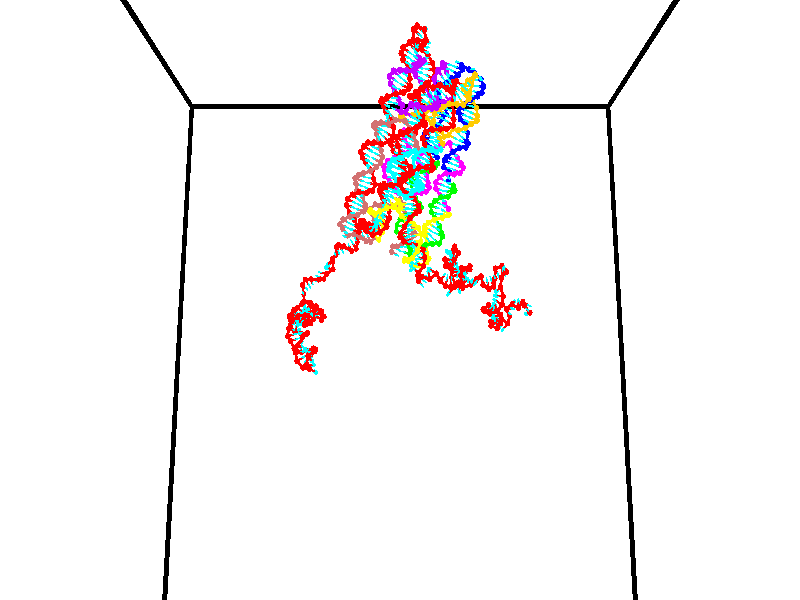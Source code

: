// switches for output
#declare DRAW_BASES = 1; // possible values are 0, 1; only relevant for DNA ribbons
#declare DRAW_BASES_TYPE = 3; // possible values are 1, 2, 3; only relevant for DNA ribbons
#declare DRAW_FOG = 0; // set to 1 to enable fog

#include "colors.inc"

#include "transforms.inc"
background { rgb <1, 1, 1>}

#default {
   normal{
       ripples 0.25
       frequency 0.20
       turbulence 0.2
       lambda 5
   }
	finish {
		phong 0.1
		phong_size 40.
	}
}

// original window dimensions: 1024x640


// camera settings

camera {
	sky <0, 0.179814, -0.983701>
	up <0, 0.179814, -0.983701>
	right 1.6 * <1, 0, 0>
	location <35, 94.9851, 44.8844>
	look_at <35, 29.7336, 32.9568>
	direction <0, -65.2515, -11.9276>
	angle 67.0682
}


# declare cpy_camera_pos = <35, 94.9851, 44.8844>;
# if (DRAW_FOG = 1)
fog {
	fog_type 2
	up vnormalize(cpy_camera_pos)
	color rgbt<1,1,1,0.3>
	distance 1e-5
	fog_alt 3e-3
	fog_offset 56
}
# end


// LIGHTS

# declare lum = 6;
global_settings {
	ambient_light rgb lum * <0.05, 0.05, 0.05>
	max_trace_level 15
}# declare cpy_direct_light_amount = 0.25;
light_source
{	1000 * <-1, -1.16352, -0.803886>,
	rgb lum * cpy_direct_light_amount
	parallel
}

light_source
{	1000 * <1, 1.16352, 0.803886>,
	rgb lum * cpy_direct_light_amount
	parallel
}

// strand 0

// nucleotide -1

// particle -1
sphere {
	<24.342909, 35.189163, 34.801479> 0.250000
	pigment { color rgbt <1,0,0,0> }
	no_shadow
}
cylinder {
	<24.399712, 34.804962, 34.897205>,  <24.433794, 34.574440, 34.954639>, 0.100000
	pigment { color rgbt <1,0,0,0> }
	no_shadow
}
cylinder {
	<24.399712, 34.804962, 34.897205>,  <24.342909, 35.189163, 34.801479>, 0.100000
	pigment { color rgbt <1,0,0,0> }
	no_shadow
}

// particle -1
sphere {
	<24.399712, 34.804962, 34.897205> 0.100000
	pigment { color rgbt <1,0,0,0> }
	no_shadow
}
sphere {
	0, 1
	scale<0.080000,0.200000,0.300000>
	matrix <0.044665, 0.247735, 0.967798,
		-0.988857, -0.126746, 0.078082,
		0.142008, -0.960501, 0.239314,
		24.442314, 34.516811, 34.968998>
	pigment { color rgbt <0,1,1,0> }
	no_shadow
}
cylinder {
	<23.821842, 34.861916, 35.291546>,  <24.342909, 35.189163, 34.801479>, 0.130000
	pigment { color rgbt <1,0,0,0> }
	no_shadow
}

// nucleotide -1

// particle -1
sphere {
	<23.821842, 34.861916, 35.291546> 0.250000
	pigment { color rgbt <1,0,0,0> }
	no_shadow
}
cylinder {
	<24.188845, 34.706017, 35.323254>,  <24.409046, 34.612476, 35.342278>, 0.100000
	pigment { color rgbt <1,0,0,0> }
	no_shadow
}
cylinder {
	<24.188845, 34.706017, 35.323254>,  <23.821842, 34.861916, 35.291546>, 0.100000
	pigment { color rgbt <1,0,0,0> }
	no_shadow
}

// particle -1
sphere {
	<24.188845, 34.706017, 35.323254> 0.100000
	pigment { color rgbt <1,0,0,0> }
	no_shadow
}
sphere {
	0, 1
	scale<0.080000,0.200000,0.300000>
	matrix <0.163859, 0.552036, 0.817561,
		-0.362402, -0.737126, 0.570359,
		0.917505, -0.389744, 0.079274,
		24.464096, 34.589092, 35.347034>
	pigment { color rgbt <0,1,1,0> }
	no_shadow
}
cylinder {
	<23.912395, 34.629894, 36.010357>,  <23.821842, 34.861916, 35.291546>, 0.130000
	pigment { color rgbt <1,0,0,0> }
	no_shadow
}

// nucleotide -1

// particle -1
sphere {
	<23.912395, 34.629894, 36.010357> 0.250000
	pigment { color rgbt <1,0,0,0> }
	no_shadow
}
cylinder {
	<24.275801, 34.692276, 35.855289>,  <24.493843, 34.729706, 35.762249>, 0.100000
	pigment { color rgbt <1,0,0,0> }
	no_shadow
}
cylinder {
	<24.275801, 34.692276, 35.855289>,  <23.912395, 34.629894, 36.010357>, 0.100000
	pigment { color rgbt <1,0,0,0> }
	no_shadow
}

// particle -1
sphere {
	<24.275801, 34.692276, 35.855289> 0.100000
	pigment { color rgbt <1,0,0,0> }
	no_shadow
}
sphere {
	0, 1
	scale<0.080000,0.200000,0.300000>
	matrix <0.273172, 0.480370, 0.833440,
		0.316198, -0.863090, 0.393821,
		0.908513, 0.155951, -0.387664,
		24.548355, 34.739063, 35.738991>
	pigment { color rgbt <0,1,1,0> }
	no_shadow
}
cylinder {
	<24.325006, 34.469856, 36.524834>,  <23.912395, 34.629894, 36.010357>, 0.130000
	pigment { color rgbt <1,0,0,0> }
	no_shadow
}

// nucleotide -1

// particle -1
sphere {
	<24.325006, 34.469856, 36.524834> 0.250000
	pigment { color rgbt <1,0,0,0> }
	no_shadow
}
cylinder {
	<24.518888, 34.705597, 36.266308>,  <24.635218, 34.847042, 36.111191>, 0.100000
	pigment { color rgbt <1,0,0,0> }
	no_shadow
}
cylinder {
	<24.518888, 34.705597, 36.266308>,  <24.325006, 34.469856, 36.524834>, 0.100000
	pigment { color rgbt <1,0,0,0> }
	no_shadow
}

// particle -1
sphere {
	<24.518888, 34.705597, 36.266308> 0.100000
	pigment { color rgbt <1,0,0,0> }
	no_shadow
}
sphere {
	0, 1
	scale<0.080000,0.200000,0.300000>
	matrix <0.254611, 0.611852, 0.748873,
		0.836801, -0.527540, 0.146511,
		0.484703, 0.589355, -0.646316,
		24.664299, 34.882404, 36.072414>
	pigment { color rgbt <0,1,1,0> }
	no_shadow
}
cylinder {
	<25.039022, 34.388588, 36.719528>,  <24.325006, 34.469856, 36.524834>, 0.130000
	pigment { color rgbt <1,0,0,0> }
	no_shadow
}

// nucleotide -1

// particle -1
sphere {
	<25.039022, 34.388588, 36.719528> 0.250000
	pigment { color rgbt <1,0,0,0> }
	no_shadow
}
cylinder {
	<24.953087, 34.752270, 36.576874>,  <24.901525, 34.970478, 36.491283>, 0.100000
	pigment { color rgbt <1,0,0,0> }
	no_shadow
}
cylinder {
	<24.953087, 34.752270, 36.576874>,  <25.039022, 34.388588, 36.719528>, 0.100000
	pigment { color rgbt <1,0,0,0> }
	no_shadow
}

// particle -1
sphere {
	<24.953087, 34.752270, 36.576874> 0.100000
	pigment { color rgbt <1,0,0,0> }
	no_shadow
}
sphere {
	0, 1
	scale<0.080000,0.200000,0.300000>
	matrix <0.427383, 0.415862, 0.802747,
		0.878173, 0.020040, -0.477922,
		-0.214837, 0.909207, -0.356634,
		24.888636, 35.025032, 36.469883>
	pigment { color rgbt <0,1,1,0> }
	no_shadow
}
cylinder {
	<25.714548, 34.939091, 36.715164>,  <25.039022, 34.388588, 36.719528>, 0.130000
	pigment { color rgbt <1,0,0,0> }
	no_shadow
}

// nucleotide -1

// particle -1
sphere {
	<25.714548, 34.939091, 36.715164> 0.250000
	pigment { color rgbt <1,0,0,0> }
	no_shadow
}
cylinder {
	<25.337866, 35.069004, 36.750271>,  <25.111856, 35.146954, 36.771336>, 0.100000
	pigment { color rgbt <1,0,0,0> }
	no_shadow
}
cylinder {
	<25.337866, 35.069004, 36.750271>,  <25.714548, 34.939091, 36.715164>, 0.100000
	pigment { color rgbt <1,0,0,0> }
	no_shadow
}

// particle -1
sphere {
	<25.337866, 35.069004, 36.750271> 0.100000
	pigment { color rgbt <1,0,0,0> }
	no_shadow
}
sphere {
	0, 1
	scale<0.080000,0.200000,0.300000>
	matrix <0.206447, 0.351872, 0.912998,
		0.265649, 0.877895, -0.398411,
		-0.941706, 0.324788, 0.087765,
		25.055353, 35.166439, 36.776600>
	pigment { color rgbt <0,1,1,0> }
	no_shadow
}
cylinder {
	<25.797741, 35.701099, 36.888569>,  <25.714548, 34.939091, 36.715164>, 0.130000
	pigment { color rgbt <1,0,0,0> }
	no_shadow
}

// nucleotide -1

// particle -1
sphere {
	<25.797741, 35.701099, 36.888569> 0.250000
	pigment { color rgbt <1,0,0,0> }
	no_shadow
}
cylinder {
	<25.460802, 35.543507, 37.035667>,  <25.258638, 35.448952, 37.123924>, 0.100000
	pigment { color rgbt <1,0,0,0> }
	no_shadow
}
cylinder {
	<25.460802, 35.543507, 37.035667>,  <25.797741, 35.701099, 36.888569>, 0.100000
	pigment { color rgbt <1,0,0,0> }
	no_shadow
}

// particle -1
sphere {
	<25.460802, 35.543507, 37.035667> 0.100000
	pigment { color rgbt <1,0,0,0> }
	no_shadow
}
sphere {
	0, 1
	scale<0.080000,0.200000,0.300000>
	matrix <0.219821, 0.371842, 0.901893,
		-0.492071, 0.840543, -0.226614,
		-0.842345, -0.393981, 0.367742,
		25.208099, 35.425312, 37.145988>
	pigment { color rgbt <0,1,1,0> }
	no_shadow
}
cylinder {
	<25.453056, 36.279144, 37.238060>,  <25.797741, 35.701099, 36.888569>, 0.130000
	pigment { color rgbt <1,0,0,0> }
	no_shadow
}

// nucleotide -1

// particle -1
sphere {
	<25.453056, 36.279144, 37.238060> 0.250000
	pigment { color rgbt <1,0,0,0> }
	no_shadow
}
cylinder {
	<25.352554, 35.937717, 37.420612>,  <25.292253, 35.732861, 37.530144>, 0.100000
	pigment { color rgbt <1,0,0,0> }
	no_shadow
}
cylinder {
	<25.352554, 35.937717, 37.420612>,  <25.453056, 36.279144, 37.238060>, 0.100000
	pigment { color rgbt <1,0,0,0> }
	no_shadow
}

// particle -1
sphere {
	<25.352554, 35.937717, 37.420612> 0.100000
	pigment { color rgbt <1,0,0,0> }
	no_shadow
}
sphere {
	0, 1
	scale<0.080000,0.200000,0.300000>
	matrix <0.283950, 0.385762, 0.877816,
		-0.925334, 0.350147, 0.145446,
		-0.251257, -0.853572, 0.456383,
		25.277178, 35.681644, 37.557526>
	pigment { color rgbt <0,1,1,0> }
	no_shadow
}
cylinder {
	<25.061102, 36.539562, 37.931038>,  <25.453056, 36.279144, 37.238060>, 0.130000
	pigment { color rgbt <1,0,0,0> }
	no_shadow
}

// nucleotide -1

// particle -1
sphere {
	<25.061102, 36.539562, 37.931038> 0.250000
	pigment { color rgbt <1,0,0,0> }
	no_shadow
}
cylinder {
	<25.200401, 36.166443, 37.968155>,  <25.283981, 35.942570, 37.990425>, 0.100000
	pigment { color rgbt <1,0,0,0> }
	no_shadow
}
cylinder {
	<25.200401, 36.166443, 37.968155>,  <25.061102, 36.539562, 37.931038>, 0.100000
	pigment { color rgbt <1,0,0,0> }
	no_shadow
}

// particle -1
sphere {
	<25.200401, 36.166443, 37.968155> 0.100000
	pigment { color rgbt <1,0,0,0> }
	no_shadow
}
sphere {
	0, 1
	scale<0.080000,0.200000,0.300000>
	matrix <0.372000, 0.228380, 0.899699,
		-0.860429, -0.278801, 0.426534,
		0.348249, -0.932798, 0.092791,
		25.304876, 35.886604, 37.995991>
	pigment { color rgbt <0,1,1,0> }
	no_shadow
}
cylinder {
	<24.815138, 36.330517, 38.509377>,  <25.061102, 36.539562, 37.931038>, 0.130000
	pigment { color rgbt <1,0,0,0> }
	no_shadow
}

// nucleotide -1

// particle -1
sphere {
	<24.815138, 36.330517, 38.509377> 0.250000
	pigment { color rgbt <1,0,0,0> }
	no_shadow
}
cylinder {
	<25.138178, 36.102848, 38.447639>,  <25.332003, 35.966248, 38.410595>, 0.100000
	pigment { color rgbt <1,0,0,0> }
	no_shadow
}
cylinder {
	<25.138178, 36.102848, 38.447639>,  <24.815138, 36.330517, 38.509377>, 0.100000
	pigment { color rgbt <1,0,0,0> }
	no_shadow
}

// particle -1
sphere {
	<25.138178, 36.102848, 38.447639> 0.100000
	pigment { color rgbt <1,0,0,0> }
	no_shadow
}
sphere {
	0, 1
	scale<0.080000,0.200000,0.300000>
	matrix <0.355424, 0.260918, 0.897550,
		-0.470593, -0.779718, 0.413016,
		0.807599, -0.569176, -0.154344,
		25.380457, 35.932095, 38.401337>
	pigment { color rgbt <0,1,1,0> }
	no_shadow
}
cylinder {
	<24.943893, 36.159264, 39.198513>,  <24.815138, 36.330517, 38.509377>, 0.130000
	pigment { color rgbt <1,0,0,0> }
	no_shadow
}

// nucleotide -1

// particle -1
sphere {
	<24.943893, 36.159264, 39.198513> 0.250000
	pigment { color rgbt <1,0,0,0> }
	no_shadow
}
cylinder {
	<25.280708, 36.076088, 38.999420>,  <25.482798, 36.026184, 38.879967>, 0.100000
	pigment { color rgbt <1,0,0,0> }
	no_shadow
}
cylinder {
	<25.280708, 36.076088, 38.999420>,  <24.943893, 36.159264, 39.198513>, 0.100000
	pigment { color rgbt <1,0,0,0> }
	no_shadow
}

// particle -1
sphere {
	<25.280708, 36.076088, 38.999420> 0.100000
	pigment { color rgbt <1,0,0,0> }
	no_shadow
}
sphere {
	0, 1
	scale<0.080000,0.200000,0.300000>
	matrix <0.536387, 0.225070, 0.813408,
		-0.057113, -0.951896, 0.301052,
		0.842037, -0.207936, -0.497730,
		25.533319, 36.013706, 38.850101>
	pigment { color rgbt <0,1,1,0> }
	no_shadow
}
cylinder {
	<25.475765, 35.798592, 39.688145>,  <24.943893, 36.159264, 39.198513>, 0.130000
	pigment { color rgbt <1,0,0,0> }
	no_shadow
}

// nucleotide -1

// particle -1
sphere {
	<25.475765, 35.798592, 39.688145> 0.250000
	pigment { color rgbt <1,0,0,0> }
	no_shadow
}
cylinder {
	<25.674204, 36.004765, 39.408653>,  <25.793266, 36.128468, 39.240959>, 0.100000
	pigment { color rgbt <1,0,0,0> }
	no_shadow
}
cylinder {
	<25.674204, 36.004765, 39.408653>,  <25.475765, 35.798592, 39.688145>, 0.100000
	pigment { color rgbt <1,0,0,0> }
	no_shadow
}

// particle -1
sphere {
	<25.674204, 36.004765, 39.408653> 0.100000
	pigment { color rgbt <1,0,0,0> }
	no_shadow
}
sphere {
	0, 1
	scale<0.080000,0.200000,0.300000>
	matrix <0.639305, 0.327694, 0.695634,
		0.587520, -0.791801, -0.166950,
		0.496095, 0.515430, -0.698728,
		25.823032, 36.159393, 39.199036>
	pigment { color rgbt <0,1,1,0> }
	no_shadow
}
cylinder {
	<26.186255, 36.233162, 39.825756>,  <25.475765, 35.798592, 39.688145>, 0.130000
	pigment { color rgbt <1,0,0,0> }
	no_shadow
}

// nucleotide -1

// particle -1
sphere {
	<26.186255, 36.233162, 39.825756> 0.250000
	pigment { color rgbt <1,0,0,0> }
	no_shadow
}
cylinder {
	<26.497305, 36.015705, 39.952087>,  <26.683935, 35.885231, 40.027885>, 0.100000
	pigment { color rgbt <1,0,0,0> }
	no_shadow
}
cylinder {
	<26.497305, 36.015705, 39.952087>,  <26.186255, 36.233162, 39.825756>, 0.100000
	pigment { color rgbt <1,0,0,0> }
	no_shadow
}

// particle -1
sphere {
	<26.497305, 36.015705, 39.952087> 0.100000
	pigment { color rgbt <1,0,0,0> }
	no_shadow
}
sphere {
	0, 1
	scale<0.080000,0.200000,0.300000>
	matrix <-0.581714, -0.812709, 0.033360,
		0.238544, -0.209666, -0.948228,
		0.777628, -0.543640, 0.315833,
		26.730593, 35.852612, 40.046837>
	pigment { color rgbt <0,1,1,0> }
	no_shadow
}
cylinder {
	<26.012030, 36.930870, 39.524845>,  <26.186255, 36.233162, 39.825756>, 0.130000
	pigment { color rgbt <1,0,0,0> }
	no_shadow
}

// nucleotide -1

// particle -1
sphere {
	<26.012030, 36.930870, 39.524845> 0.250000
	pigment { color rgbt <1,0,0,0> }
	no_shadow
}
cylinder {
	<26.331541, 36.690521, 39.536877>,  <26.523247, 36.546310, 39.544098>, 0.100000
	pigment { color rgbt <1,0,0,0> }
	no_shadow
}
cylinder {
	<26.331541, 36.690521, 39.536877>,  <26.012030, 36.930870, 39.524845>, 0.100000
	pigment { color rgbt <1,0,0,0> }
	no_shadow
}

// particle -1
sphere {
	<26.331541, 36.690521, 39.536877> 0.100000
	pigment { color rgbt <1,0,0,0> }
	no_shadow
}
sphere {
	0, 1
	scale<0.080000,0.200000,0.300000>
	matrix <-0.376837, -0.538678, -0.753538,
		0.468987, 0.590572, -0.656716,
		0.798777, -0.600875, 0.030083,
		26.571175, 36.510258, 39.545902>
	pigment { color rgbt <0,1,1,0> }
	no_shadow
}
cylinder {
	<26.117306, 36.856689, 38.833027>,  <26.012030, 36.930870, 39.524845>, 0.130000
	pigment { color rgbt <1,0,0,0> }
	no_shadow
}

// nucleotide -1

// particle -1
sphere {
	<26.117306, 36.856689, 38.833027> 0.250000
	pigment { color rgbt <1,0,0,0> }
	no_shadow
}
cylinder {
	<26.288109, 36.551529, 39.027203>,  <26.390591, 36.368435, 39.143707>, 0.100000
	pigment { color rgbt <1,0,0,0> }
	no_shadow
}
cylinder {
	<26.288109, 36.551529, 39.027203>,  <26.117306, 36.856689, 38.833027>, 0.100000
	pigment { color rgbt <1,0,0,0> }
	no_shadow
}

// particle -1
sphere {
	<26.288109, 36.551529, 39.027203> 0.100000
	pigment { color rgbt <1,0,0,0> }
	no_shadow
}
sphere {
	0, 1
	scale<0.080000,0.200000,0.300000>
	matrix <-0.337830, -0.632565, -0.696945,
		0.838771, 0.133604, -0.527839,
		0.427007, -0.762897, 0.485442,
		26.416210, 36.322659, 39.172836>
	pigment { color rgbt <0,1,1,0> }
	no_shadow
}
cylinder {
	<26.720011, 36.530220, 38.419949>,  <26.117306, 36.856689, 38.833027>, 0.130000
	pigment { color rgbt <1,0,0,0> }
	no_shadow
}

// nucleotide -1

// particle -1
sphere {
	<26.720011, 36.530220, 38.419949> 0.250000
	pigment { color rgbt <1,0,0,0> }
	no_shadow
}
cylinder {
	<26.487776, 36.306068, 38.656219>,  <26.348434, 36.171577, 38.797981>, 0.100000
	pigment { color rgbt <1,0,0,0> }
	no_shadow
}
cylinder {
	<26.487776, 36.306068, 38.656219>,  <26.720011, 36.530220, 38.419949>, 0.100000
	pigment { color rgbt <1,0,0,0> }
	no_shadow
}

// particle -1
sphere {
	<26.487776, 36.306068, 38.656219> 0.100000
	pigment { color rgbt <1,0,0,0> }
	no_shadow
}
sphere {
	0, 1
	scale<0.080000,0.200000,0.300000>
	matrix <-0.347600, -0.485439, -0.802199,
		0.736270, -0.671065, 0.087053,
		-0.580587, -0.560375, 0.590676,
		26.313601, 36.137955, 38.833424>
	pigment { color rgbt <0,1,1,0> }
	no_shadow
}
cylinder {
	<26.708920, 35.829308, 38.195305>,  <26.720011, 36.530220, 38.419949>, 0.130000
	pigment { color rgbt <1,0,0,0> }
	no_shadow
}

// nucleotide -1

// particle -1
sphere {
	<26.708920, 35.829308, 38.195305> 0.250000
	pigment { color rgbt <1,0,0,0> }
	no_shadow
}
cylinder {
	<26.362213, 35.878502, 38.388630>,  <26.154190, 35.908020, 38.504623>, 0.100000
	pigment { color rgbt <1,0,0,0> }
	no_shadow
}
cylinder {
	<26.362213, 35.878502, 38.388630>,  <26.708920, 35.829308, 38.195305>, 0.100000
	pigment { color rgbt <1,0,0,0> }
	no_shadow
}

// particle -1
sphere {
	<26.362213, 35.878502, 38.388630> 0.100000
	pigment { color rgbt <1,0,0,0> }
	no_shadow
}
sphere {
	0, 1
	scale<0.080000,0.200000,0.300000>
	matrix <-0.458765, -0.576681, -0.675998,
		0.195578, -0.807659, 0.556270,
		-0.866766, 0.122987, 0.483312,
		26.102182, 35.915398, 38.533623>
	pigment { color rgbt <0,1,1,0> }
	no_shadow
}
cylinder {
	<26.371658, 35.211365, 38.034569>,  <26.708920, 35.829308, 38.195305>, 0.130000
	pigment { color rgbt <1,0,0,0> }
	no_shadow
}

// nucleotide -1

// particle -1
sphere {
	<26.371658, 35.211365, 38.034569> 0.250000
	pigment { color rgbt <1,0,0,0> }
	no_shadow
}
cylinder {
	<26.065981, 35.434361, 38.164322>,  <25.882574, 35.568157, 38.242172>, 0.100000
	pigment { color rgbt <1,0,0,0> }
	no_shadow
}
cylinder {
	<26.065981, 35.434361, 38.164322>,  <26.371658, 35.211365, 38.034569>, 0.100000
	pigment { color rgbt <1,0,0,0> }
	no_shadow
}

// particle -1
sphere {
	<26.065981, 35.434361, 38.164322> 0.100000
	pigment { color rgbt <1,0,0,0> }
	no_shadow
}
sphere {
	0, 1
	scale<0.080000,0.200000,0.300000>
	matrix <-0.603646, -0.441014, -0.664168,
		-0.227207, -0.703362, 0.673542,
		-0.764192, 0.557484, 0.324380,
		25.836723, 35.601604, 38.261635>
	pigment { color rgbt <0,1,1,0> }
	no_shadow
}
cylinder {
	<25.803238, 34.665585, 38.151112>,  <26.371658, 35.211365, 38.034569>, 0.130000
	pigment { color rgbt <1,0,0,0> }
	no_shadow
}

// nucleotide -1

// particle -1
sphere {
	<25.803238, 34.665585, 38.151112> 0.250000
	pigment { color rgbt <1,0,0,0> }
	no_shadow
}
cylinder {
	<25.662497, 35.037304, 38.106197>,  <25.578053, 35.260334, 38.079250>, 0.100000
	pigment { color rgbt <1,0,0,0> }
	no_shadow
}
cylinder {
	<25.662497, 35.037304, 38.106197>,  <25.803238, 34.665585, 38.151112>, 0.100000
	pigment { color rgbt <1,0,0,0> }
	no_shadow
}

// particle -1
sphere {
	<25.662497, 35.037304, 38.106197> 0.100000
	pigment { color rgbt <1,0,0,0> }
	no_shadow
}
sphere {
	0, 1
	scale<0.080000,0.200000,0.300000>
	matrix <-0.717641, -0.344823, -0.605053,
		-0.600991, -0.132310, 0.788228,
		-0.351853, 0.929296, -0.112285,
		25.556940, 35.316093, 38.072514>
	pigment { color rgbt <0,1,1,0> }
	no_shadow
}
cylinder {
	<25.104441, 34.632454, 38.296661>,  <25.803238, 34.665585, 38.151112>, 0.130000
	pigment { color rgbt <1,0,0,0> }
	no_shadow
}

// nucleotide -1

// particle -1
sphere {
	<25.104441, 34.632454, 38.296661> 0.250000
	pigment { color rgbt <1,0,0,0> }
	no_shadow
}
cylinder {
	<25.147467, 34.967518, 38.082462>,  <25.173283, 35.168556, 37.953941>, 0.100000
	pigment { color rgbt <1,0,0,0> }
	no_shadow
}
cylinder {
	<25.147467, 34.967518, 38.082462>,  <25.104441, 34.632454, 38.296661>, 0.100000
	pigment { color rgbt <1,0,0,0> }
	no_shadow
}

// particle -1
sphere {
	<25.147467, 34.967518, 38.082462> 0.100000
	pigment { color rgbt <1,0,0,0> }
	no_shadow
}
sphere {
	0, 1
	scale<0.080000,0.200000,0.300000>
	matrix <-0.695838, -0.321277, -0.642332,
		-0.710097, 0.441715, 0.548315,
		0.107567, 0.837657, -0.535500,
		25.179737, 35.218815, 37.921814>
	pigment { color rgbt <0,1,1,0> }
	no_shadow
}
cylinder {
	<24.381439, 34.798771, 37.967373>,  <25.104441, 34.632454, 38.296661>, 0.130000
	pigment { color rgbt <1,0,0,0> }
	no_shadow
}

// nucleotide -1

// particle -1
sphere {
	<24.381439, 34.798771, 37.967373> 0.250000
	pigment { color rgbt <1,0,0,0> }
	no_shadow
}
cylinder {
	<24.659830, 35.001945, 37.764347>,  <24.826864, 35.123848, 37.642532>, 0.100000
	pigment { color rgbt <1,0,0,0> }
	no_shadow
}
cylinder {
	<24.659830, 35.001945, 37.764347>,  <24.381439, 34.798771, 37.967373>, 0.100000
	pigment { color rgbt <1,0,0,0> }
	no_shadow
}

// particle -1
sphere {
	<24.659830, 35.001945, 37.764347> 0.100000
	pigment { color rgbt <1,0,0,0> }
	no_shadow
}
sphere {
	0, 1
	scale<0.080000,0.200000,0.300000>
	matrix <-0.520587, -0.129933, -0.843864,
		-0.494577, 0.851540, 0.173993,
		0.695976, 0.507934, -0.507563,
		24.868624, 35.154327, 37.612080>
	pigment { color rgbt <0,1,1,0> }
	no_shadow
}
cylinder {
	<24.027260, 34.960690, 37.378197>,  <24.381439, 34.798771, 37.967373>, 0.130000
	pigment { color rgbt <1,0,0,0> }
	no_shadow
}

// nucleotide -1

// particle -1
sphere {
	<24.027260, 34.960690, 37.378197> 0.250000
	pigment { color rgbt <1,0,0,0> }
	no_shadow
}
cylinder {
	<24.386152, 35.129593, 37.326546>,  <24.601488, 35.230934, 37.295555>, 0.100000
	pigment { color rgbt <1,0,0,0> }
	no_shadow
}
cylinder {
	<24.386152, 35.129593, 37.326546>,  <24.027260, 34.960690, 37.378197>, 0.100000
	pigment { color rgbt <1,0,0,0> }
	no_shadow
}

// particle -1
sphere {
	<24.386152, 35.129593, 37.326546> 0.100000
	pigment { color rgbt <1,0,0,0> }
	no_shadow
}
sphere {
	0, 1
	scale<0.080000,0.200000,0.300000>
	matrix <-0.188170, 0.101094, -0.976919,
		-0.399459, 0.900821, 0.170162,
		0.897232, 0.422258, -0.129125,
		24.655321, 35.256271, 37.287807>
	pigment { color rgbt <0,1,1,0> }
	no_shadow
}
cylinder {
	<23.865068, 35.603214, 37.063782>,  <24.027260, 34.960690, 37.378197>, 0.130000
	pigment { color rgbt <1,0,0,0> }
	no_shadow
}

// nucleotide -1

// particle -1
sphere {
	<23.865068, 35.603214, 37.063782> 0.250000
	pigment { color rgbt <1,0,0,0> }
	no_shadow
}
cylinder {
	<24.228933, 35.475212, 36.957867>,  <24.447252, 35.398411, 36.894318>, 0.100000
	pigment { color rgbt <1,0,0,0> }
	no_shadow
}
cylinder {
	<24.228933, 35.475212, 36.957867>,  <23.865068, 35.603214, 37.063782>, 0.100000
	pigment { color rgbt <1,0,0,0> }
	no_shadow
}

// particle -1
sphere {
	<24.228933, 35.475212, 36.957867> 0.100000
	pigment { color rgbt <1,0,0,0> }
	no_shadow
}
sphere {
	0, 1
	scale<0.080000,0.200000,0.300000>
	matrix <-0.285110, -0.017492, -0.958335,
		0.302044, 0.947253, -0.107149,
		0.909660, -0.320009, -0.264788,
		24.501831, 35.379208, 36.878429>
	pigment { color rgbt <0,1,1,0> }
	no_shadow
}
cylinder {
	<24.024574, 36.020996, 36.510376>,  <23.865068, 35.603214, 37.063782>, 0.130000
	pigment { color rgbt <1,0,0,0> }
	no_shadow
}

// nucleotide -1

// particle -1
sphere {
	<24.024574, 36.020996, 36.510376> 0.250000
	pigment { color rgbt <1,0,0,0> }
	no_shadow
}
cylinder {
	<24.202145, 35.662571, 36.511532>,  <24.308687, 35.447517, 36.512226>, 0.100000
	pigment { color rgbt <1,0,0,0> }
	no_shadow
}
cylinder {
	<24.202145, 35.662571, 36.511532>,  <24.024574, 36.020996, 36.510376>, 0.100000
	pigment { color rgbt <1,0,0,0> }
	no_shadow
}

// particle -1
sphere {
	<24.202145, 35.662571, 36.511532> 0.100000
	pigment { color rgbt <1,0,0,0> }
	no_shadow
}
sphere {
	0, 1
	scale<0.080000,0.200000,0.300000>
	matrix <-0.179767, -0.092214, -0.979378,
		0.877845, 0.434254, -0.202019,
		0.443927, -0.896058, 0.002885,
		24.335323, 35.393753, 36.512398>
	pigment { color rgbt <0,1,1,0> }
	no_shadow
}
cylinder {
	<24.343130, 36.039936, 35.844254>,  <24.024574, 36.020996, 36.510376>, 0.130000
	pigment { color rgbt <1,0,0,0> }
	no_shadow
}

// nucleotide -1

// particle -1
sphere {
	<24.343130, 36.039936, 35.844254> 0.250000
	pigment { color rgbt <1,0,0,0> }
	no_shadow
}
cylinder {
	<24.346706, 35.645298, 35.909435>,  <24.348852, 35.408516, 35.948544>, 0.100000
	pigment { color rgbt <1,0,0,0> }
	no_shadow
}
cylinder {
	<24.346706, 35.645298, 35.909435>,  <24.343130, 36.039936, 35.844254>, 0.100000
	pigment { color rgbt <1,0,0,0> }
	no_shadow
}

// particle -1
sphere {
	<24.346706, 35.645298, 35.909435> 0.100000
	pigment { color rgbt <1,0,0,0> }
	no_shadow
}
sphere {
	0, 1
	scale<0.080000,0.200000,0.300000>
	matrix <-0.055694, -0.163196, -0.985021,
		0.998408, -0.000269, -0.056406,
		0.008941, -0.986594, 0.162951,
		24.349388, 35.349319, 35.958321>
	pigment { color rgbt <0,1,1,0> }
	no_shadow
}
cylinder {
	<24.912283, 35.860794, 35.392586>,  <24.343130, 36.039936, 35.844254>, 0.130000
	pigment { color rgbt <1,0,0,0> }
	no_shadow
}

// nucleotide -1

// particle -1
sphere {
	<24.912283, 35.860794, 35.392586> 0.250000
	pigment { color rgbt <1,0,0,0> }
	no_shadow
}
cylinder {
	<24.998831, 35.632763, 35.709621>,  <25.050760, 35.495945, 35.899841>, 0.100000
	pigment { color rgbt <1,0,0,0> }
	no_shadow
}
cylinder {
	<24.998831, 35.632763, 35.709621>,  <24.912283, 35.860794, 35.392586>, 0.100000
	pigment { color rgbt <1,0,0,0> }
	no_shadow
}

// particle -1
sphere {
	<24.998831, 35.632763, 35.709621> 0.100000
	pigment { color rgbt <1,0,0,0> }
	no_shadow
}
sphere {
	0, 1
	scale<0.080000,0.200000,0.300000>
	matrix <-0.214297, -0.819755, -0.531110,
		0.952502, -0.054933, -0.299536,
		0.216371, -0.570073, 0.792591,
		25.063742, 35.461742, 35.947399>
	pigment { color rgbt <0,1,1,0> }
	no_shadow
}
cylinder {
	<25.505592, 35.510094, 35.313889>,  <24.912283, 35.860794, 35.392586>, 0.130000
	pigment { color rgbt <1,0,0,0> }
	no_shadow
}

// nucleotide -1

// particle -1
sphere {
	<25.505592, 35.510094, 35.313889> 0.250000
	pigment { color rgbt <1,0,0,0> }
	no_shadow
}
cylinder {
	<25.249146, 35.300167, 35.537865>,  <25.095278, 35.174210, 35.672253>, 0.100000
	pigment { color rgbt <1,0,0,0> }
	no_shadow
}
cylinder {
	<25.249146, 35.300167, 35.537865>,  <25.505592, 35.510094, 35.313889>, 0.100000
	pigment { color rgbt <1,0,0,0> }
	no_shadow
}

// particle -1
sphere {
	<25.249146, 35.300167, 35.537865> 0.100000
	pigment { color rgbt <1,0,0,0> }
	no_shadow
}
sphere {
	0, 1
	scale<0.080000,0.200000,0.300000>
	matrix <-0.024358, -0.715339, -0.698353,
		0.767056, -0.461366, 0.445832,
		-0.641117, -0.524816, 0.559943,
		25.056810, 35.142723, 35.705849>
	pigment { color rgbt <0,1,1,0> }
	no_shadow
}
cylinder {
	<25.740156, 34.898121, 35.244957>,  <25.505592, 35.510094, 35.313889>, 0.130000
	pigment { color rgbt <1,0,0,0> }
	no_shadow
}

// nucleotide -1

// particle -1
sphere {
	<25.740156, 34.898121, 35.244957> 0.250000
	pigment { color rgbt <1,0,0,0> }
	no_shadow
}
cylinder {
	<25.377842, 34.845249, 35.405994>,  <25.160454, 34.813526, 35.502617>, 0.100000
	pigment { color rgbt <1,0,0,0> }
	no_shadow
}
cylinder {
	<25.377842, 34.845249, 35.405994>,  <25.740156, 34.898121, 35.244957>, 0.100000
	pigment { color rgbt <1,0,0,0> }
	no_shadow
}

// particle -1
sphere {
	<25.377842, 34.845249, 35.405994> 0.100000
	pigment { color rgbt <1,0,0,0> }
	no_shadow
}
sphere {
	0, 1
	scale<0.080000,0.200000,0.300000>
	matrix <-0.131860, -0.815004, -0.564253,
		0.402695, -0.564178, 0.720791,
		-0.905787, -0.132178, 0.402591,
		25.106106, 34.805595, 35.526772>
	pigment { color rgbt <0,1,1,0> }
	no_shadow
}
cylinder {
	<25.678850, 34.242352, 35.548664>,  <25.740156, 34.898121, 35.244957>, 0.130000
	pigment { color rgbt <1,0,0,0> }
	no_shadow
}

// nucleotide -1

// particle -1
sphere {
	<25.678850, 34.242352, 35.548664> 0.250000
	pigment { color rgbt <1,0,0,0> }
	no_shadow
}
cylinder {
	<25.299761, 34.344631, 35.472317>,  <25.072308, 34.405998, 35.426506>, 0.100000
	pigment { color rgbt <1,0,0,0> }
	no_shadow
}
cylinder {
	<25.299761, 34.344631, 35.472317>,  <25.678850, 34.242352, 35.548664>, 0.100000
	pigment { color rgbt <1,0,0,0> }
	no_shadow
}

// particle -1
sphere {
	<25.299761, 34.344631, 35.472317> 0.100000
	pigment { color rgbt <1,0,0,0> }
	no_shadow
}
sphere {
	0, 1
	scale<0.080000,0.200000,0.300000>
	matrix <-0.135452, -0.864006, -0.484919,
		-0.288911, -0.433716, 0.853476,
		-0.947725, 0.255704, -0.190873,
		25.015444, 34.421341, 35.415054>
	pigment { color rgbt <0,1,1,0> }
	no_shadow
}
cylinder {
	<25.199661, 33.785053, 35.873798>,  <25.678850, 34.242352, 35.548664>, 0.130000
	pigment { color rgbt <1,0,0,0> }
	no_shadow
}

// nucleotide -1

// particle -1
sphere {
	<25.199661, 33.785053, 35.873798> 0.250000
	pigment { color rgbt <1,0,0,0> }
	no_shadow
}
cylinder {
	<25.059280, 33.952602, 35.538803>,  <24.975052, 34.053131, 35.337807>, 0.100000
	pigment { color rgbt <1,0,0,0> }
	no_shadow
}
cylinder {
	<25.059280, 33.952602, 35.538803>,  <25.199661, 33.785053, 35.873798>, 0.100000
	pigment { color rgbt <1,0,0,0> }
	no_shadow
}

// particle -1
sphere {
	<25.059280, 33.952602, 35.538803> 0.100000
	pigment { color rgbt <1,0,0,0> }
	no_shadow
}
sphere {
	0, 1
	scale<0.080000,0.200000,0.300000>
	matrix <-0.065038, -0.903115, -0.424444,
		-0.934133, -0.094490, 0.344190,
		-0.350949, 0.418873, -0.837485,
		24.953995, 34.078262, 35.287560>
	pigment { color rgbt <0,1,1,0> }
	no_shadow
}
cylinder {
	<24.531502, 33.475864, 35.625957>,  <25.199661, 33.785053, 35.873798>, 0.130000
	pigment { color rgbt <1,0,0,0> }
	no_shadow
}

// nucleotide -1

// particle -1
sphere {
	<24.531502, 33.475864, 35.625957> 0.250000
	pigment { color rgbt <1,0,0,0> }
	no_shadow
}
cylinder {
	<24.703739, 33.653065, 35.311420>,  <24.807081, 33.759384, 35.122696>, 0.100000
	pigment { color rgbt <1,0,0,0> }
	no_shadow
}
cylinder {
	<24.703739, 33.653065, 35.311420>,  <24.531502, 33.475864, 35.625957>, 0.100000
	pigment { color rgbt <1,0,0,0> }
	no_shadow
}

// particle -1
sphere {
	<24.703739, 33.653065, 35.311420> 0.100000
	pigment { color rgbt <1,0,0,0> }
	no_shadow
}
sphere {
	0, 1
	scale<0.080000,0.200000,0.300000>
	matrix <-0.061963, -0.854688, -0.515432,
		-0.900415, 0.270667, -0.340576,
		0.430596, 0.442999, -0.786345,
		24.832918, 33.785965, 35.075516>
	pigment { color rgbt <0,1,1,0> }
	no_shadow
}
cylinder {
	<24.096790, 33.368313, 34.947414>,  <24.531502, 33.475864, 35.625957>, 0.130000
	pigment { color rgbt <1,0,0,0> }
	no_shadow
}

// nucleotide -1

// particle -1
sphere {
	<24.096790, 33.368313, 34.947414> 0.250000
	pigment { color rgbt <1,0,0,0> }
	no_shadow
}
cylinder {
	<24.487349, 33.442856, 34.903740>,  <24.721684, 33.487579, 34.877533>, 0.100000
	pigment { color rgbt <1,0,0,0> }
	no_shadow
}
cylinder {
	<24.487349, 33.442856, 34.903740>,  <24.096790, 33.368313, 34.947414>, 0.100000
	pigment { color rgbt <1,0,0,0> }
	no_shadow
}

// particle -1
sphere {
	<24.487349, 33.442856, 34.903740> 0.100000
	pigment { color rgbt <1,0,0,0> }
	no_shadow
}
sphere {
	0, 1
	scale<0.080000,0.200000,0.300000>
	matrix <0.093734, -0.821052, -0.563105,
		-0.194587, 0.539579, -0.819140,
		0.976396, 0.186354, -0.109189,
		24.780268, 33.498764, 34.870983>
	pigment { color rgbt <0,1,1,0> }
	no_shadow
}
cylinder {
	<24.318850, 33.292213, 34.295002>,  <24.096790, 33.368313, 34.947414>, 0.130000
	pigment { color rgbt <1,0,0,0> }
	no_shadow
}

// nucleotide -1

// particle -1
sphere {
	<24.318850, 33.292213, 34.295002> 0.250000
	pigment { color rgbt <1,0,0,0> }
	no_shadow
}
cylinder {
	<24.670527, 33.248886, 34.480598>,  <24.881533, 33.222889, 34.591957>, 0.100000
	pigment { color rgbt <1,0,0,0> }
	no_shadow
}
cylinder {
	<24.670527, 33.248886, 34.480598>,  <24.318850, 33.292213, 34.295002>, 0.100000
	pigment { color rgbt <1,0,0,0> }
	no_shadow
}

// particle -1
sphere {
	<24.670527, 33.248886, 34.480598> 0.100000
	pigment { color rgbt <1,0,0,0> }
	no_shadow
}
sphere {
	0, 1
	scale<0.080000,0.200000,0.300000>
	matrix <0.113456, -0.898208, -0.424676,
		0.462762, 0.426014, -0.777408,
		0.879192, -0.108323, 0.463990,
		24.934284, 33.216389, 34.619797>
	pigment { color rgbt <0,1,1,0> }
	no_shadow
}
cylinder {
	<24.731062, 32.882359, 33.869404>,  <24.318850, 33.292213, 34.295002>, 0.130000
	pigment { color rgbt <1,0,0,0> }
	no_shadow
}

// nucleotide -1

// particle -1
sphere {
	<24.731062, 32.882359, 33.869404> 0.250000
	pigment { color rgbt <1,0,0,0> }
	no_shadow
}
cylinder {
	<24.955233, 32.880989, 34.200684>,  <25.089735, 32.880169, 34.399452>, 0.100000
	pigment { color rgbt <1,0,0,0> }
	no_shadow
}
cylinder {
	<24.955233, 32.880989, 34.200684>,  <24.731062, 32.882359, 33.869404>, 0.100000
	pigment { color rgbt <1,0,0,0> }
	no_shadow
}

// particle -1
sphere {
	<24.955233, 32.880989, 34.200684> 0.100000
	pigment { color rgbt <1,0,0,0> }
	no_shadow
}
sphere {
	0, 1
	scale<0.080000,0.200000,0.300000>
	matrix <0.393913, -0.878539, -0.270187,
		0.728529, 0.477658, -0.491008,
		0.560427, -0.003425, 0.828197,
		25.123360, 32.879963, 34.449142>
	pigment { color rgbt <0,1,1,0> }
	no_shadow
}
cylinder {
	<25.482981, 32.731575, 33.724094>,  <24.731062, 32.882359, 33.869404>, 0.130000
	pigment { color rgbt <1,0,0,0> }
	no_shadow
}

// nucleotide -1

// particle -1
sphere {
	<25.482981, 32.731575, 33.724094> 0.250000
	pigment { color rgbt <1,0,0,0> }
	no_shadow
}
cylinder {
	<25.443489, 32.633835, 34.109955>,  <25.419794, 32.575191, 34.341469>, 0.100000
	pigment { color rgbt <1,0,0,0> }
	no_shadow
}
cylinder {
	<25.443489, 32.633835, 34.109955>,  <25.482981, 32.731575, 33.724094>, 0.100000
	pigment { color rgbt <1,0,0,0> }
	no_shadow
}

// particle -1
sphere {
	<25.443489, 32.633835, 34.109955> 0.100000
	pigment { color rgbt <1,0,0,0> }
	no_shadow
}
sphere {
	0, 1
	scale<0.080000,0.200000,0.300000>
	matrix <0.352250, -0.915201, -0.195773,
		0.930684, 0.320469, 0.176430,
		-0.098730, -0.244350, 0.964648,
		25.413870, 32.560532, 34.399349>
	pigment { color rgbt <0,1,1,0> }
	no_shadow
}
cylinder {
	<26.202597, 32.519058, 34.015739>,  <25.482981, 32.731575, 33.724094>, 0.130000
	pigment { color rgbt <1,0,0,0> }
	no_shadow
}

// nucleotide -1

// particle -1
sphere {
	<26.202597, 32.519058, 34.015739> 0.250000
	pigment { color rgbt <1,0,0,0> }
	no_shadow
}
cylinder {
	<26.003489, 32.510345, 34.362553>,  <25.884024, 32.505116, 34.570641>, 0.100000
	pigment { color rgbt <1,0,0,0> }
	no_shadow
}
cylinder {
	<26.003489, 32.510345, 34.362553>,  <26.202597, 32.519058, 34.015739>, 0.100000
	pigment { color rgbt <1,0,0,0> }
	no_shadow
}

// particle -1
sphere {
	<26.003489, 32.510345, 34.362553> 0.100000
	pigment { color rgbt <1,0,0,0> }
	no_shadow
}
sphere {
	0, 1
	scale<0.080000,0.200000,0.300000>
	matrix <-0.036548, -0.998269, -0.046067,
		0.866537, -0.054619, 0.496114,
		-0.497772, -0.021786, 0.867034,
		25.854156, 32.503811, 34.622662>
	pigment { color rgbt <0,1,1,0> }
	no_shadow
}
cylinder {
	<26.589411, 32.185074, 34.536301>,  <26.202597, 32.519058, 34.015739>, 0.130000
	pigment { color rgbt <1,0,0,0> }
	no_shadow
}

// nucleotide -1

// particle -1
sphere {
	<26.589411, 32.185074, 34.536301> 0.250000
	pigment { color rgbt <1,0,0,0> }
	no_shadow
}
cylinder {
	<26.200081, 32.142284, 34.617485>,  <25.966482, 32.116611, 34.666195>, 0.100000
	pigment { color rgbt <1,0,0,0> }
	no_shadow
}
cylinder {
	<26.200081, 32.142284, 34.617485>,  <26.589411, 32.185074, 34.536301>, 0.100000
	pigment { color rgbt <1,0,0,0> }
	no_shadow
}

// particle -1
sphere {
	<26.200081, 32.142284, 34.617485> 0.100000
	pigment { color rgbt <1,0,0,0> }
	no_shadow
}
sphere {
	0, 1
	scale<0.080000,0.200000,0.300000>
	matrix <0.076963, -0.985623, -0.150412,
		0.216136, -0.130779, 0.967565,
		-0.973325, -0.106977, 0.202963,
		25.908083, 32.110191, 34.678375>
	pigment { color rgbt <0,1,1,0> }
	no_shadow
}
cylinder {
	<26.663822, 31.706905, 34.977390>,  <26.589411, 32.185074, 34.536301>, 0.130000
	pigment { color rgbt <1,0,0,0> }
	no_shadow
}

// nucleotide -1

// particle -1
sphere {
	<26.663822, 31.706905, 34.977390> 0.250000
	pigment { color rgbt <1,0,0,0> }
	no_shadow
}
cylinder {
	<26.280922, 31.688379, 34.863182>,  <26.051182, 31.677263, 34.794659>, 0.100000
	pigment { color rgbt <1,0,0,0> }
	no_shadow
}
cylinder {
	<26.280922, 31.688379, 34.863182>,  <26.663822, 31.706905, 34.977390>, 0.100000
	pigment { color rgbt <1,0,0,0> }
	no_shadow
}

// particle -1
sphere {
	<26.280922, 31.688379, 34.863182> 0.100000
	pigment { color rgbt <1,0,0,0> }
	no_shadow
}
sphere {
	0, 1
	scale<0.080000,0.200000,0.300000>
	matrix <0.161306, -0.904830, -0.394033,
		-0.240099, -0.423246, 0.873622,
		-0.957253, -0.046313, -0.285521,
		25.993746, 31.674486, 34.777527>
	pigment { color rgbt <0,1,1,0> }
	no_shadow
}
cylinder {
	<26.574736, 31.047701, 35.071781>,  <26.663822, 31.706905, 34.977390>, 0.130000
	pigment { color rgbt <1,0,0,0> }
	no_shadow
}

// nucleotide -1

// particle -1
sphere {
	<26.574736, 31.047701, 35.071781> 0.250000
	pigment { color rgbt <1,0,0,0> }
	no_shadow
}
cylinder {
	<26.266022, 31.166868, 34.847073>,  <26.080793, 31.238369, 34.712246>, 0.100000
	pigment { color rgbt <1,0,0,0> }
	no_shadow
}
cylinder {
	<26.266022, 31.166868, 34.847073>,  <26.574736, 31.047701, 35.071781>, 0.100000
	pigment { color rgbt <1,0,0,0> }
	no_shadow
}

// particle -1
sphere {
	<26.266022, 31.166868, 34.847073> 0.100000
	pigment { color rgbt <1,0,0,0> }
	no_shadow
}
sphere {
	0, 1
	scale<0.080000,0.200000,0.300000>
	matrix <-0.055119, -0.911475, -0.407647,
		-0.633489, -0.283652, 0.719884,
		-0.771786, 0.297919, -0.561775,
		26.034487, 31.256245, 34.678539>
	pigment { color rgbt <0,1,1,0> }
	no_shadow
}
cylinder {
	<26.810755, 30.438560, 34.613640>,  <26.574736, 31.047701, 35.071781>, 0.130000
	pigment { color rgbt <1,0,0,0> }
	no_shadow
}

// nucleotide -1

// particle -1
sphere {
	<26.810755, 30.438560, 34.613640> 0.250000
	pigment { color rgbt <1,0,0,0> }
	no_shadow
}
cylinder {
	<26.471779, 30.343990, 34.423504>,  <26.268393, 30.287249, 34.309422>, 0.100000
	pigment { color rgbt <1,0,0,0> }
	no_shadow
}
cylinder {
	<26.471779, 30.343990, 34.423504>,  <26.810755, 30.438560, 34.613640>, 0.100000
	pigment { color rgbt <1,0,0,0> }
	no_shadow
}

// particle -1
sphere {
	<26.471779, 30.343990, 34.423504> 0.100000
	pigment { color rgbt <1,0,0,0> }
	no_shadow
}
sphere {
	0, 1
	scale<0.080000,0.200000,0.300000>
	matrix <-0.387218, 0.887794, 0.248764,
		0.363191, 0.394873, -0.843900,
		-0.847440, -0.236425, -0.475341,
		26.217546, 30.273064, 34.280903>
	pigment { color rgbt <0,1,1,0> }
	no_shadow
}
cylinder {
	<26.608377, 31.068737, 34.218746>,  <26.810755, 30.438560, 34.613640>, 0.130000
	pigment { color rgbt <1,0,0,0> }
	no_shadow
}

// nucleotide -1

// particle -1
sphere {
	<26.608377, 31.068737, 34.218746> 0.250000
	pigment { color rgbt <1,0,0,0> }
	no_shadow
}
cylinder {
	<26.272717, 30.859381, 34.277924>,  <26.071320, 30.733767, 34.313431>, 0.100000
	pigment { color rgbt <1,0,0,0> }
	no_shadow
}
cylinder {
	<26.272717, 30.859381, 34.277924>,  <26.608377, 31.068737, 34.218746>, 0.100000
	pigment { color rgbt <1,0,0,0> }
	no_shadow
}

// particle -1
sphere {
	<26.272717, 30.859381, 34.277924> 0.100000
	pigment { color rgbt <1,0,0,0> }
	no_shadow
}
sphere {
	0, 1
	scale<0.080000,0.200000,0.300000>
	matrix <-0.454220, 0.823994, 0.338700,
		-0.299179, 0.217021, -0.929190,
		-0.839152, -0.523389, 0.147946,
		26.020971, 30.702364, 34.322308>
	pigment { color rgbt <0,1,1,0> }
	no_shadow
}
cylinder {
	<25.998859, 31.295078, 33.856739>,  <26.608377, 31.068737, 34.218746>, 0.130000
	pigment { color rgbt <1,0,0,0> }
	no_shadow
}

// nucleotide -1

// particle -1
sphere {
	<25.998859, 31.295078, 33.856739> 0.250000
	pigment { color rgbt <1,0,0,0> }
	no_shadow
}
cylinder {
	<25.901232, 31.138691, 34.211720>,  <25.842655, 31.044859, 34.424709>, 0.100000
	pigment { color rgbt <1,0,0,0> }
	no_shadow
}
cylinder {
	<25.901232, 31.138691, 34.211720>,  <25.998859, 31.295078, 33.856739>, 0.100000
	pigment { color rgbt <1,0,0,0> }
	no_shadow
}

// particle -1
sphere {
	<25.901232, 31.138691, 34.211720> 0.100000
	pigment { color rgbt <1,0,0,0> }
	no_shadow
}
sphere {
	0, 1
	scale<0.080000,0.200000,0.300000>
	matrix <-0.515408, 0.827476, 0.222797,
		-0.821453, -0.403024, -0.403468,
		-0.244067, -0.390968, 0.887454,
		25.828012, 31.021400, 34.477955>
	pigment { color rgbt <0,1,1,0> }
	no_shadow
}
cylinder {
	<25.232132, 31.191185, 33.973515>,  <25.998859, 31.295078, 33.856739>, 0.130000
	pigment { color rgbt <1,0,0,0> }
	no_shadow
}

// nucleotide -1

// particle -1
sphere {
	<25.232132, 31.191185, 33.973515> 0.250000
	pigment { color rgbt <1,0,0,0> }
	no_shadow
}
cylinder {
	<25.390642, 31.243887, 34.336967>,  <25.485748, 31.275507, 34.555038>, 0.100000
	pigment { color rgbt <1,0,0,0> }
	no_shadow
}
cylinder {
	<25.390642, 31.243887, 34.336967>,  <25.232132, 31.191185, 33.973515>, 0.100000
	pigment { color rgbt <1,0,0,0> }
	no_shadow
}

// particle -1
sphere {
	<25.390642, 31.243887, 34.336967> 0.100000
	pigment { color rgbt <1,0,0,0> }
	no_shadow
}
sphere {
	0, 1
	scale<0.080000,0.200000,0.300000>
	matrix <-0.285783, 0.958188, -0.014302,
		-0.872522, -0.254003, 0.417357,
		0.396274, 0.131753, 0.908630,
		25.509523, 31.283413, 34.609558>
	pigment { color rgbt <0,1,1,0> }
	no_shadow
}
cylinder {
	<24.751867, 31.622997, 34.443642>,  <25.232132, 31.191185, 33.973515>, 0.130000
	pigment { color rgbt <1,0,0,0> }
	no_shadow
}

// nucleotide -1

// particle -1
sphere {
	<24.751867, 31.622997, 34.443642> 0.250000
	pigment { color rgbt <1,0,0,0> }
	no_shadow
}
cylinder {
	<25.130890, 31.634855, 34.570927>,  <25.358303, 31.641970, 34.647297>, 0.100000
	pigment { color rgbt <1,0,0,0> }
	no_shadow
}
cylinder {
	<25.130890, 31.634855, 34.570927>,  <24.751867, 31.622997, 34.443642>, 0.100000
	pigment { color rgbt <1,0,0,0> }
	no_shadow
}

// particle -1
sphere {
	<25.130890, 31.634855, 34.570927> 0.100000
	pigment { color rgbt <1,0,0,0> }
	no_shadow
}
sphere {
	0, 1
	scale<0.080000,0.200000,0.300000>
	matrix <-0.110783, 0.964422, 0.240036,
		-0.299778, -0.262700, 0.917127,
		0.947555, 0.029645, 0.318215,
		25.415157, 31.643749, 34.666389>
	pigment { color rgbt <0,1,1,0> }
	no_shadow
}
cylinder {
	<24.746336, 31.911249, 35.141102>,  <24.751867, 31.622997, 34.443642>, 0.130000
	pigment { color rgbt <1,0,0,0> }
	no_shadow
}

// nucleotide -1

// particle -1
sphere {
	<24.746336, 31.911249, 35.141102> 0.250000
	pigment { color rgbt <1,0,0,0> }
	no_shadow
}
cylinder {
	<25.109972, 31.972103, 34.985970>,  <25.328154, 32.008614, 34.892891>, 0.100000
	pigment { color rgbt <1,0,0,0> }
	no_shadow
}
cylinder {
	<25.109972, 31.972103, 34.985970>,  <24.746336, 31.911249, 35.141102>, 0.100000
	pigment { color rgbt <1,0,0,0> }
	no_shadow
}

// particle -1
sphere {
	<25.109972, 31.972103, 34.985970> 0.100000
	pigment { color rgbt <1,0,0,0> }
	no_shadow
}
sphere {
	0, 1
	scale<0.080000,0.200000,0.300000>
	matrix <-0.095568, 0.982268, 0.161294,
		0.405494, -0.109566, 0.907507,
		0.909088, 0.152133, -0.387833,
		25.382698, 32.017742, 34.869621>
	pigment { color rgbt <0,1,1,0> }
	no_shadow
}
cylinder {
	<25.170269, 32.309425, 35.594128>,  <24.746336, 31.911249, 35.141102>, 0.130000
	pigment { color rgbt <1,0,0,0> }
	no_shadow
}

// nucleotide -1

// particle -1
sphere {
	<25.170269, 32.309425, 35.594128> 0.250000
	pigment { color rgbt <1,0,0,0> }
	no_shadow
}
cylinder {
	<25.280811, 32.380051, 35.216248>,  <25.347137, 32.422424, 34.989521>, 0.100000
	pigment { color rgbt <1,0,0,0> }
	no_shadow
}
cylinder {
	<25.280811, 32.380051, 35.216248>,  <25.170269, 32.309425, 35.594128>, 0.100000
	pigment { color rgbt <1,0,0,0> }
	no_shadow
}

// particle -1
sphere {
	<25.280811, 32.380051, 35.216248> 0.100000
	pigment { color rgbt <1,0,0,0> }
	no_shadow
}
sphere {
	0, 1
	scale<0.080000,0.200000,0.300000>
	matrix <-0.063767, 0.984182, 0.165288,
		0.958937, 0.014562, 0.283244,
		0.276357, 0.176562, -0.944697,
		25.363718, 32.433018, 34.932838>
	pigment { color rgbt <0,1,1,0> }
	no_shadow
}
cylinder {
	<25.737013, 32.811787, 35.581787>,  <25.170269, 32.309425, 35.594128>, 0.130000
	pigment { color rgbt <1,0,0,0> }
	no_shadow
}

// nucleotide -1

// particle -1
sphere {
	<25.737013, 32.811787, 35.581787> 0.250000
	pigment { color rgbt <1,0,0,0> }
	no_shadow
}
cylinder {
	<25.547201, 32.836090, 35.230530>,  <25.433313, 32.850674, 35.019775>, 0.100000
	pigment { color rgbt <1,0,0,0> }
	no_shadow
}
cylinder {
	<25.547201, 32.836090, 35.230530>,  <25.737013, 32.811787, 35.581787>, 0.100000
	pigment { color rgbt <1,0,0,0> }
	no_shadow
}

// particle -1
sphere {
	<25.547201, 32.836090, 35.230530> 0.100000
	pigment { color rgbt <1,0,0,0> }
	no_shadow
}
sphere {
	0, 1
	scale<0.080000,0.200000,0.300000>
	matrix <0.021116, 0.998113, 0.057652,
		0.879987, 0.008815, -0.474917,
		-0.474529, 0.060762, -0.878140,
		25.404842, 32.854317, 34.967087>
	pigment { color rgbt <0,1,1,0> }
	no_shadow
}
cylinder {
	<26.078447, 33.325668, 35.292294>,  <25.737013, 32.811787, 35.581787>, 0.130000
	pigment { color rgbt <1,0,0,0> }
	no_shadow
}

// nucleotide -1

// particle -1
sphere {
	<26.078447, 33.325668, 35.292294> 0.250000
	pigment { color rgbt <1,0,0,0> }
	no_shadow
}
cylinder {
	<25.737343, 33.286114, 35.087151>,  <25.532681, 33.262383, 34.964066>, 0.100000
	pigment { color rgbt <1,0,0,0> }
	no_shadow
}
cylinder {
	<25.737343, 33.286114, 35.087151>,  <26.078447, 33.325668, 35.292294>, 0.100000
	pigment { color rgbt <1,0,0,0> }
	no_shadow
}

// particle -1
sphere {
	<25.737343, 33.286114, 35.087151> 0.100000
	pigment { color rgbt <1,0,0,0> }
	no_shadow
}
sphere {
	0, 1
	scale<0.080000,0.200000,0.300000>
	matrix <-0.042096, 0.991733, -0.121216,
		0.520605, -0.081779, -0.849872,
		-0.852759, -0.098882, -0.512859,
		25.481516, 33.256451, 34.933292>
	pigment { color rgbt <0,1,1,0> }
	no_shadow
}
cylinder {
	<26.152491, 33.585598, 34.573616>,  <26.078447, 33.325668, 35.292294>, 0.130000
	pigment { color rgbt <1,0,0,0> }
	no_shadow
}

// nucleotide -1

// particle -1
sphere {
	<26.152491, 33.585598, 34.573616> 0.250000
	pigment { color rgbt <1,0,0,0> }
	no_shadow
}
cylinder {
	<25.763039, 33.599297, 34.663837>,  <25.529367, 33.607517, 34.717972>, 0.100000
	pigment { color rgbt <1,0,0,0> }
	no_shadow
}
cylinder {
	<25.763039, 33.599297, 34.663837>,  <26.152491, 33.585598, 34.573616>, 0.100000
	pigment { color rgbt <1,0,0,0> }
	no_shadow
}

// particle -1
sphere {
	<25.763039, 33.599297, 34.663837> 0.100000
	pigment { color rgbt <1,0,0,0> }
	no_shadow
}
sphere {
	0, 1
	scale<0.080000,0.200000,0.300000>
	matrix <-0.025030, 0.966667, -0.254810,
		-0.226763, -0.253736, -0.940317,
		-0.973628, 0.034245, 0.225555,
		25.470951, 33.609570, 34.731503>
	pigment { color rgbt <0,1,1,0> }
	no_shadow
}
cylinder {
	<25.822258, 33.790283, 33.952496>,  <26.152491, 33.585598, 34.573616>, 0.130000
	pigment { color rgbt <1,0,0,0> }
	no_shadow
}

// nucleotide -1

// particle -1
sphere {
	<25.822258, 33.790283, 33.952496> 0.250000
	pigment { color rgbt <1,0,0,0> }
	no_shadow
}
cylinder {
	<25.620899, 33.897778, 34.280975>,  <25.500084, 33.962273, 34.478065>, 0.100000
	pigment { color rgbt <1,0,0,0> }
	no_shadow
}
cylinder {
	<25.620899, 33.897778, 34.280975>,  <25.822258, 33.790283, 33.952496>, 0.100000
	pigment { color rgbt <1,0,0,0> }
	no_shadow
}

// particle -1
sphere {
	<25.620899, 33.897778, 34.280975> 0.100000
	pigment { color rgbt <1,0,0,0> }
	no_shadow
}
sphere {
	0, 1
	scale<0.080000,0.200000,0.300000>
	matrix <-0.207238, 0.885113, -0.416686,
		-0.838834, -0.379944, -0.389873,
		-0.503399, 0.268734, 0.821202,
		25.469879, 33.978397, 34.527336>
	pigment { color rgbt <0,1,1,0> }
	no_shadow
}
cylinder {
	<25.114307, 33.992031, 33.834248>,  <25.822258, 33.790283, 33.952496>, 0.130000
	pigment { color rgbt <1,0,0,0> }
	no_shadow
}

// nucleotide -1

// particle -1
sphere {
	<25.114307, 33.992031, 33.834248> 0.250000
	pigment { color rgbt <1,0,0,0> }
	no_shadow
}
cylinder {
	<25.207760, 34.232246, 34.140129>,  <25.263832, 34.376377, 34.323658>, 0.100000
	pigment { color rgbt <1,0,0,0> }
	no_shadow
}
cylinder {
	<25.207760, 34.232246, 34.140129>,  <25.114307, 33.992031, 33.834248>, 0.100000
	pigment { color rgbt <1,0,0,0> }
	no_shadow
}

// particle -1
sphere {
	<25.207760, 34.232246, 34.140129> 0.100000
	pigment { color rgbt <1,0,0,0> }
	no_shadow
}
sphere {
	0, 1
	scale<0.080000,0.200000,0.300000>
	matrix <-0.351874, 0.785381, -0.509275,
		-0.906422, -0.150095, 0.394804,
		0.233632, 0.600539, 0.764702,
		25.277849, 34.412407, 34.369541>
	pigment { color rgbt <0,1,1,0> }
	no_shadow
}
cylinder {
	<25.036589, 33.531681, 33.151623>,  <25.114307, 33.992031, 33.834248>, 0.130000
	pigment { color rgbt <1,0,0,0> }
	no_shadow
}

// nucleotide -1

// particle -1
sphere {
	<25.036589, 33.531681, 33.151623> 0.250000
	pigment { color rgbt <1,0,0,0> }
	no_shadow
}
cylinder {
	<25.037527, 33.931499, 33.163597>,  <25.038090, 34.171391, 33.170780>, 0.100000
	pigment { color rgbt <1,0,0,0> }
	no_shadow
}
cylinder {
	<25.037527, 33.931499, 33.163597>,  <25.036589, 33.531681, 33.151623>, 0.100000
	pigment { color rgbt <1,0,0,0> }
	no_shadow
}

// particle -1
sphere {
	<25.037527, 33.931499, 33.163597> 0.100000
	pigment { color rgbt <1,0,0,0> }
	no_shadow
}
sphere {
	0, 1
	scale<0.080000,0.200000,0.300000>
	matrix <0.888501, 0.011651, -0.458727,
		-0.458868, 0.027673, -0.888073,
		0.002348, 0.999549, 0.029934,
		25.038231, 34.231365, 33.172577>
	pigment { color rgbt <0,1,1,0> }
	no_shadow
}
cylinder {
	<24.898735, 33.853027, 32.416260>,  <25.036589, 33.531681, 33.151623>, 0.130000
	pigment { color rgbt <1,0,0,0> }
	no_shadow
}

// nucleotide -1

// particle -1
sphere {
	<24.898735, 33.853027, 32.416260> 0.250000
	pigment { color rgbt <1,0,0,0> }
	no_shadow
}
cylinder {
	<25.179382, 34.038101, 32.633018>,  <25.347771, 34.149147, 32.763073>, 0.100000
	pigment { color rgbt <1,0,0,0> }
	no_shadow
}
cylinder {
	<25.179382, 34.038101, 32.633018>,  <24.898735, 33.853027, 32.416260>, 0.100000
	pigment { color rgbt <1,0,0,0> }
	no_shadow
}

// particle -1
sphere {
	<25.179382, 34.038101, 32.633018> 0.100000
	pigment { color rgbt <1,0,0,0> }
	no_shadow
}
sphere {
	0, 1
	scale<0.080000,0.200000,0.300000>
	matrix <0.691185, -0.257081, -0.675406,
		-0.173187, 0.848430, -0.500173,
		0.701620, 0.462683, 0.541899,
		25.389868, 34.176907, 32.795589>
	pigment { color rgbt <0,1,1,0> }
	no_shadow
}
cylinder {
	<25.263659, 34.360794, 32.016876>,  <24.898735, 33.853027, 32.416260>, 0.130000
	pigment { color rgbt <1,0,0,0> }
	no_shadow
}

// nucleotide -1

// particle -1
sphere {
	<25.263659, 34.360794, 32.016876> 0.250000
	pigment { color rgbt <1,0,0,0> }
	no_shadow
}
cylinder {
	<25.503279, 34.238136, 32.312744>,  <25.647051, 34.164539, 32.490265>, 0.100000
	pigment { color rgbt <1,0,0,0> }
	no_shadow
}
cylinder {
	<25.503279, 34.238136, 32.312744>,  <25.263659, 34.360794, 32.016876>, 0.100000
	pigment { color rgbt <1,0,0,0> }
	no_shadow
}

// particle -1
sphere {
	<25.503279, 34.238136, 32.312744> 0.100000
	pigment { color rgbt <1,0,0,0> }
	no_shadow
}
sphere {
	0, 1
	scale<0.080000,0.200000,0.300000>
	matrix <0.715086, -0.210743, -0.666512,
		0.360263, 0.928200, 0.093033,
		0.599051, -0.306646, 0.739666,
		25.682995, 34.146141, 32.534645>
	pigment { color rgbt <0,1,1,0> }
	no_shadow
}
cylinder {
	<25.952097, 34.771866, 32.076950>,  <25.263659, 34.360794, 32.016876>, 0.130000
	pigment { color rgbt <1,0,0,0> }
	no_shadow
}

// nucleotide -1

// particle -1
sphere {
	<25.952097, 34.771866, 32.076950> 0.250000
	pigment { color rgbt <1,0,0,0> }
	no_shadow
}
cylinder {
	<25.954630, 34.389202, 32.193401>,  <25.956150, 34.159603, 32.263271>, 0.100000
	pigment { color rgbt <1,0,0,0> }
	no_shadow
}
cylinder {
	<25.954630, 34.389202, 32.193401>,  <25.952097, 34.771866, 32.076950>, 0.100000
	pigment { color rgbt <1,0,0,0> }
	no_shadow
}

// particle -1
sphere {
	<25.954630, 34.389202, 32.193401> 0.100000
	pigment { color rgbt <1,0,0,0> }
	no_shadow
}
sphere {
	0, 1
	scale<0.080000,0.200000,0.300000>
	matrix <0.787401, -0.174691, -0.591171,
		0.616409, 0.232974, 0.752172,
		0.006330, -0.956664, 0.291125,
		25.956530, 34.102203, 32.280739>
	pigment { color rgbt <0,1,1,0> }
	no_shadow
}
cylinder {
	<26.682413, 34.541088, 32.069164>,  <25.952097, 34.771866, 32.076950>, 0.130000
	pigment { color rgbt <1,0,0,0> }
	no_shadow
}

// nucleotide -1

// particle -1
sphere {
	<26.682413, 34.541088, 32.069164> 0.250000
	pigment { color rgbt <1,0,0,0> }
	no_shadow
}
cylinder {
	<26.459352, 34.210041, 32.043648>,  <26.325516, 34.011414, 32.028339>, 0.100000
	pigment { color rgbt <1,0,0,0> }
	no_shadow
}
cylinder {
	<26.459352, 34.210041, 32.043648>,  <26.682413, 34.541088, 32.069164>, 0.100000
	pigment { color rgbt <1,0,0,0> }
	no_shadow
}

// particle -1
sphere {
	<26.459352, 34.210041, 32.043648> 0.100000
	pigment { color rgbt <1,0,0,0> }
	no_shadow
}
sphere {
	0, 1
	scale<0.080000,0.200000,0.300000>
	matrix <0.524752, -0.291944, -0.799627,
		0.643164, -0.479389, 0.597099,
		-0.557651, -0.827621, -0.063793,
		26.292057, 33.961754, 32.024509>
	pigment { color rgbt <0,1,1,0> }
	no_shadow
}
cylinder {
	<27.138622, 33.935970, 31.888889>,  <26.682413, 34.541088, 32.069164>, 0.130000
	pigment { color rgbt <1,0,0,0> }
	no_shadow
}

// nucleotide -1

// particle -1
sphere {
	<27.138622, 33.935970, 31.888889> 0.250000
	pigment { color rgbt <1,0,0,0> }
	no_shadow
}
cylinder {
	<26.771961, 33.863239, 31.746515>,  <26.551966, 33.819603, 31.661091>, 0.100000
	pigment { color rgbt <1,0,0,0> }
	no_shadow
}
cylinder {
	<26.771961, 33.863239, 31.746515>,  <27.138622, 33.935970, 31.888889>, 0.100000
	pigment { color rgbt <1,0,0,0> }
	no_shadow
}

// particle -1
sphere {
	<26.771961, 33.863239, 31.746515> 0.100000
	pigment { color rgbt <1,0,0,0> }
	no_shadow
}
sphere {
	0, 1
	scale<0.080000,0.200000,0.300000>
	matrix <0.384089, -0.154369, -0.910300,
		0.110569, -0.971139, 0.211339,
		-0.916652, -0.181823, -0.355935,
		26.496965, 33.808693, 31.639734>
	pigment { color rgbt <0,1,1,0> }
	no_shadow
}
cylinder {
	<27.361814, 33.562576, 31.352922>,  <27.138622, 33.935970, 31.888889>, 0.130000
	pigment { color rgbt <1,0,0,0> }
	no_shadow
}

// nucleotide -1

// particle -1
sphere {
	<27.361814, 33.562576, 31.352922> 0.250000
	pigment { color rgbt <1,0,0,0> }
	no_shadow
}
cylinder {
	<26.979410, 33.669544, 31.304710>,  <26.749968, 33.733723, 31.275784>, 0.100000
	pigment { color rgbt <1,0,0,0> }
	no_shadow
}
cylinder {
	<26.979410, 33.669544, 31.304710>,  <27.361814, 33.562576, 31.352922>, 0.100000
	pigment { color rgbt <1,0,0,0> }
	no_shadow
}

// particle -1
sphere {
	<26.979410, 33.669544, 31.304710> 0.100000
	pigment { color rgbt <1,0,0,0> }
	no_shadow
}
sphere {
	0, 1
	scale<0.080000,0.200000,0.300000>
	matrix <0.139236, 0.052050, -0.988890,
		-0.258172, -0.962174, -0.086995,
		-0.956013, 0.267417, -0.120532,
		26.692606, 33.749767, 31.268551>
	pigment { color rgbt <0,1,1,0> }
	no_shadow
}
cylinder {
	<28.039433, 33.665462, 30.966658>,  <27.361814, 33.562576, 31.352922>, 0.130000
	pigment { color rgbt <1,0,0,0> }
	no_shadow
}

// nucleotide -1

// particle -1
sphere {
	<28.039433, 33.665462, 30.966658> 0.250000
	pigment { color rgbt <1,0,0,0> }
	no_shadow
}
cylinder {
	<27.662148, 33.792717, 30.928404>,  <27.435778, 33.869068, 30.905451>, 0.100000
	pigment { color rgbt <1,0,0,0> }
	no_shadow
}
cylinder {
	<27.662148, 33.792717, 30.928404>,  <28.039433, 33.665462, 30.966658>, 0.100000
	pigment { color rgbt <1,0,0,0> }
	no_shadow
}

// particle -1
sphere {
	<27.662148, 33.792717, 30.928404> 0.100000
	pigment { color rgbt <1,0,0,0> }
	no_shadow
}
sphere {
	0, 1
	scale<0.080000,0.200000,0.300000>
	matrix <0.326508, 0.940856, -0.090452,
		0.061202, -0.116540, -0.991299,
		-0.943211, 0.318131, -0.095634,
		27.379185, 33.888157, 30.899714>
	pigment { color rgbt <0,1,1,0> }
	no_shadow
}
cylinder {
	<28.062595, 34.160763, 30.396370>,  <28.039433, 33.665462, 30.966658>, 0.130000
	pigment { color rgbt <1,0,0,0> }
	no_shadow
}

// nucleotide -1

// particle -1
sphere {
	<28.062595, 34.160763, 30.396370> 0.250000
	pigment { color rgbt <1,0,0,0> }
	no_shadow
}
cylinder {
	<27.760061, 34.240864, 30.645483>,  <27.578541, 34.288925, 30.794950>, 0.100000
	pigment { color rgbt <1,0,0,0> }
	no_shadow
}
cylinder {
	<27.760061, 34.240864, 30.645483>,  <28.062595, 34.160763, 30.396370>, 0.100000
	pigment { color rgbt <1,0,0,0> }
	no_shadow
}

// particle -1
sphere {
	<27.760061, 34.240864, 30.645483> 0.100000
	pigment { color rgbt <1,0,0,0> }
	no_shadow
}
sphere {
	0, 1
	scale<0.080000,0.200000,0.300000>
	matrix <0.187293, 0.978430, -0.087159,
		-0.626801, 0.050721, -0.777527,
		-0.756334, 0.200256, 0.622781,
		27.533161, 34.300941, 30.832317>
	pigment { color rgbt <0,1,1,0> }
	no_shadow
}
cylinder {
	<28.059929, 34.858269, 30.325254>,  <28.062595, 34.160763, 30.396370>, 0.130000
	pigment { color rgbt <1,0,0,0> }
	no_shadow
}

// nucleotide -1

// particle -1
sphere {
	<28.059929, 34.858269, 30.325254> 0.250000
	pigment { color rgbt <1,0,0,0> }
	no_shadow
}
cylinder {
	<27.797274, 34.814934, 30.623808>,  <27.639681, 34.788933, 30.802940>, 0.100000
	pigment { color rgbt <1,0,0,0> }
	no_shadow
}
cylinder {
	<27.797274, 34.814934, 30.623808>,  <28.059929, 34.858269, 30.325254>, 0.100000
	pigment { color rgbt <1,0,0,0> }
	no_shadow
}

// particle -1
sphere {
	<27.797274, 34.814934, 30.623808> 0.100000
	pigment { color rgbt <1,0,0,0> }
	no_shadow
}
sphere {
	0, 1
	scale<0.080000,0.200000,0.300000>
	matrix <0.234275, 0.911376, 0.338391,
		-0.716897, 0.397060, -0.573064,
		-0.656638, -0.108337, 0.746384,
		27.600283, 34.782433, 30.847723>
	pigment { color rgbt <0,1,1,0> }
	no_shadow
}
cylinder {
	<28.514805, 35.463913, 30.114704>,  <28.059929, 34.858269, 30.325254>, 0.130000
	pigment { color rgbt <1,0,0,0> }
	no_shadow
}

// nucleotide -1

// particle -1
sphere {
	<28.514805, 35.463913, 30.114704> 0.250000
	pigment { color rgbt <1,0,0,0> }
	no_shadow
}
cylinder {
	<28.499424, 35.858963, 30.175518>,  <28.490194, 36.095993, 30.212006>, 0.100000
	pigment { color rgbt <1,0,0,0> }
	no_shadow
}
cylinder {
	<28.499424, 35.858963, 30.175518>,  <28.514805, 35.463913, 30.114704>, 0.100000
	pigment { color rgbt <1,0,0,0> }
	no_shadow
}

// particle -1
sphere {
	<28.499424, 35.858963, 30.175518> 0.100000
	pigment { color rgbt <1,0,0,0> }
	no_shadow
}
sphere {
	0, 1
	scale<0.080000,0.200000,0.300000>
	matrix <0.909896, 0.097498, -0.403216,
		-0.413050, 0.122830, -0.902387,
		-0.038454, 0.987627, 0.152034,
		28.487888, 36.155251, 30.221128>
	pigment { color rgbt <0,1,1,0> }
	no_shadow
}
cylinder {
	<28.585438, 35.791100, 29.526974>,  <28.514805, 35.463913, 30.114704>, 0.130000
	pigment { color rgbt <1,0,0,0> }
	no_shadow
}

// nucleotide -1

// particle -1
sphere {
	<28.585438, 35.791100, 29.526974> 0.250000
	pigment { color rgbt <1,0,0,0> }
	no_shadow
}
cylinder {
	<28.738256, 35.982513, 29.843214>,  <28.829948, 36.097363, 30.032957>, 0.100000
	pigment { color rgbt <1,0,0,0> }
	no_shadow
}
cylinder {
	<28.738256, 35.982513, 29.843214>,  <28.585438, 35.791100, 29.526974>, 0.100000
	pigment { color rgbt <1,0,0,0> }
	no_shadow
}

// particle -1
sphere {
	<28.738256, 35.982513, 29.843214> 0.100000
	pigment { color rgbt <1,0,0,0> }
	no_shadow
}
sphere {
	0, 1
	scale<0.080000,0.200000,0.300000>
	matrix <0.894100, 0.024958, -0.447171,
		-0.233717, 0.877716, -0.418320,
		0.382049, 0.478531, 0.790599,
		28.852871, 36.126072, 30.080393>
	pigment { color rgbt <0,1,1,0> }
	no_shadow
}
cylinder {
	<28.875910, 36.555321, 29.519680>,  <28.585438, 35.791100, 29.526974>, 0.130000
	pigment { color rgbt <1,0,0,0> }
	no_shadow
}

// nucleotide -1

// particle -1
sphere {
	<28.875910, 36.555321, 29.519680> 0.250000
	pigment { color rgbt <1,0,0,0> }
	no_shadow
}
cylinder {
	<29.085894, 36.347218, 29.789125>,  <29.211884, 36.222355, 29.950792>, 0.100000
	pigment { color rgbt <1,0,0,0> }
	no_shadow
}
cylinder {
	<29.085894, 36.347218, 29.789125>,  <28.875910, 36.555321, 29.519680>, 0.100000
	pigment { color rgbt <1,0,0,0> }
	no_shadow
}

// particle -1
sphere {
	<29.085894, 36.347218, 29.789125> 0.100000
	pigment { color rgbt <1,0,0,0> }
	no_shadow
}
sphere {
	0, 1
	scale<0.080000,0.200000,0.300000>
	matrix <0.800001, 0.031438, -0.599174,
		0.290545, 0.853433, 0.432707,
		0.524958, -0.520254, 0.673613,
		29.243382, 36.191143, 29.991209>
	pigment { color rgbt <0,1,1,0> }
	no_shadow
}
cylinder {
	<29.444214, 36.980038, 29.778921>,  <28.875910, 36.555321, 29.519680>, 0.130000
	pigment { color rgbt <1,0,0,0> }
	no_shadow
}

// nucleotide -1

// particle -1
sphere {
	<29.444214, 36.980038, 29.778921> 0.250000
	pigment { color rgbt <1,0,0,0> }
	no_shadow
}
cylinder {
	<29.562418, 36.599358, 29.812262>,  <29.633341, 36.370949, 29.832266>, 0.100000
	pigment { color rgbt <1,0,0,0> }
	no_shadow
}
cylinder {
	<29.562418, 36.599358, 29.812262>,  <29.444214, 36.980038, 29.778921>, 0.100000
	pigment { color rgbt <1,0,0,0> }
	no_shadow
}

// particle -1
sphere {
	<29.562418, 36.599358, 29.812262> 0.100000
	pigment { color rgbt <1,0,0,0> }
	no_shadow
}
sphere {
	0, 1
	scale<0.080000,0.200000,0.300000>
	matrix <0.821180, 0.208455, -0.531234,
		0.488198, 0.225433, 0.843115,
		0.295509, -0.951697, 0.083354,
		29.651072, 36.313850, 29.837267>
	pigment { color rgbt <0,1,1,0> }
	no_shadow
}
cylinder {
	<30.203697, 36.709274, 30.114025>,  <29.444214, 36.980038, 29.778921>, 0.130000
	pigment { color rgbt <1,0,0,0> }
	no_shadow
}

// nucleotide -1

// particle -1
sphere {
	<30.203697, 36.709274, 30.114025> 0.250000
	pigment { color rgbt <1,0,0,0> }
	no_shadow
}
cylinder {
	<30.037716, 36.519844, 29.803276>,  <29.938128, 36.406185, 29.616827>, 0.100000
	pigment { color rgbt <1,0,0,0> }
	no_shadow
}
cylinder {
	<30.037716, 36.519844, 29.803276>,  <30.203697, 36.709274, 30.114025>, 0.100000
	pigment { color rgbt <1,0,0,0> }
	no_shadow
}

// particle -1
sphere {
	<30.037716, 36.519844, 29.803276> 0.100000
	pigment { color rgbt <1,0,0,0> }
	no_shadow
}
sphere {
	0, 1
	scale<0.080000,0.200000,0.300000>
	matrix <0.774062, 0.264986, -0.574987,
		0.478163, -0.839943, 0.256624,
		-0.414955, -0.473580, -0.776875,
		29.913229, 36.377769, 29.570213>
	pigment { color rgbt <0,1,1,0> }
	no_shadow
}
cylinder {
	<30.591938, 36.084858, 29.766430>,  <30.203697, 36.709274, 30.114025>, 0.130000
	pigment { color rgbt <1,0,0,0> }
	no_shadow
}

// nucleotide -1

// particle -1
sphere {
	<30.591938, 36.084858, 29.766430> 0.250000
	pigment { color rgbt <1,0,0,0> }
	no_shadow
}
cylinder {
	<30.370052, 36.272346, 29.491449>,  <30.236921, 36.384842, 29.326462>, 0.100000
	pigment { color rgbt <1,0,0,0> }
	no_shadow
}
cylinder {
	<30.370052, 36.272346, 29.491449>,  <30.591938, 36.084858, 29.766430>, 0.100000
	pigment { color rgbt <1,0,0,0> }
	no_shadow
}

// particle -1
sphere {
	<30.370052, 36.272346, 29.491449> 0.100000
	pigment { color rgbt <1,0,0,0> }
	no_shadow
}
sphere {
	0, 1
	scale<0.080000,0.200000,0.300000>
	matrix <0.746192, -0.085267, -0.660248,
		-0.368092, -0.879219, -0.302461,
		-0.554713, 0.468726, -0.687452,
		30.203638, 36.412964, 29.285213>
	pigment { color rgbt <0,1,1,0> }
	no_shadow
}
cylinder {
	<30.675140, 35.770496, 29.092268>,  <30.591938, 36.084858, 29.766430>, 0.130000
	pigment { color rgbt <1,0,0,0> }
	no_shadow
}

// nucleotide -1

// particle -1
sphere {
	<30.675140, 35.770496, 29.092268> 0.250000
	pigment { color rgbt <1,0,0,0> }
	no_shadow
}
cylinder {
	<30.592854, 36.159775, 29.051140>,  <30.543482, 36.393341, 29.026463>, 0.100000
	pigment { color rgbt <1,0,0,0> }
	no_shadow
}
cylinder {
	<30.592854, 36.159775, 29.051140>,  <30.675140, 35.770496, 29.092268>, 0.100000
	pigment { color rgbt <1,0,0,0> }
	no_shadow
}

// particle -1
sphere {
	<30.592854, 36.159775, 29.051140> 0.100000
	pigment { color rgbt <1,0,0,0> }
	no_shadow
}
sphere {
	0, 1
	scale<0.080000,0.200000,0.300000>
	matrix <0.840865, 0.122036, -0.527307,
		-0.500624, -0.194934, -0.843431,
		-0.205719, 0.973195, -0.102819,
		30.531137, 36.451733, 29.020294>
	pigment { color rgbt <0,1,1,0> }
	no_shadow
}
cylinder {
	<30.730286, 35.885540, 28.360815>,  <30.675140, 35.770496, 29.092268>, 0.130000
	pigment { color rgbt <1,0,0,0> }
	no_shadow
}

// nucleotide -1

// particle -1
sphere {
	<30.730286, 35.885540, 28.360815> 0.250000
	pigment { color rgbt <1,0,0,0> }
	no_shadow
}
cylinder {
	<30.813261, 36.212780, 28.575359>,  <30.863047, 36.409122, 28.704086>, 0.100000
	pigment { color rgbt <1,0,0,0> }
	no_shadow
}
cylinder {
	<30.813261, 36.212780, 28.575359>,  <30.730286, 35.885540, 28.360815>, 0.100000
	pigment { color rgbt <1,0,0,0> }
	no_shadow
}

// particle -1
sphere {
	<30.813261, 36.212780, 28.575359> 0.100000
	pigment { color rgbt <1,0,0,0> }
	no_shadow
}
sphere {
	0, 1
	scale<0.080000,0.200000,0.300000>
	matrix <0.812841, 0.160921, -0.559817,
		-0.544297, 0.552102, -0.631604,
		0.207438, 0.818100, 0.536360,
		30.875492, 36.458210, 28.736267>
	pigment { color rgbt <0,1,1,0> }
	no_shadow
}
cylinder {
	<30.881941, 36.337814, 27.816763>,  <30.730286, 35.885540, 28.360815>, 0.130000
	pigment { color rgbt <1,0,0,0> }
	no_shadow
}

// nucleotide -1

// particle -1
sphere {
	<30.881941, 36.337814, 27.816763> 0.250000
	pigment { color rgbt <1,0,0,0> }
	no_shadow
}
cylinder {
	<31.028221, 36.510483, 28.146591>,  <31.115990, 36.614086, 28.344488>, 0.100000
	pigment { color rgbt <1,0,0,0> }
	no_shadow
}
cylinder {
	<31.028221, 36.510483, 28.146591>,  <30.881941, 36.337814, 27.816763>, 0.100000
	pigment { color rgbt <1,0,0,0> }
	no_shadow
}

// particle -1
sphere {
	<31.028221, 36.510483, 28.146591> 0.100000
	pigment { color rgbt <1,0,0,0> }
	no_shadow
}
sphere {
	0, 1
	scale<0.080000,0.200000,0.300000>
	matrix <0.827834, 0.254053, -0.500148,
		-0.425386, 0.865513, -0.264448,
		0.365701, 0.431675, 0.824572,
		31.137932, 36.639984, 28.393963>
	pigment { color rgbt <0,1,1,0> }
	no_shadow
}
cylinder {
	<31.060926, 36.959641, 27.589828>,  <30.881941, 36.337814, 27.816763>, 0.130000
	pigment { color rgbt <1,0,0,0> }
	no_shadow
}

// nucleotide -1

// particle -1
sphere {
	<31.060926, 36.959641, 27.589828> 0.250000
	pigment { color rgbt <1,0,0,0> }
	no_shadow
}
cylinder {
	<31.263010, 36.890427, 27.928017>,  <31.384260, 36.848896, 28.130930>, 0.100000
	pigment { color rgbt <1,0,0,0> }
	no_shadow
}
cylinder {
	<31.263010, 36.890427, 27.928017>,  <31.060926, 36.959641, 27.589828>, 0.100000
	pigment { color rgbt <1,0,0,0> }
	no_shadow
}

// particle -1
sphere {
	<31.263010, 36.890427, 27.928017> 0.100000
	pigment { color rgbt <1,0,0,0> }
	no_shadow
}
sphere {
	0, 1
	scale<0.080000,0.200000,0.300000>
	matrix <0.828095, 0.372995, -0.418490,
		-0.242943, 0.911555, 0.331732,
		0.505211, -0.173037, 0.845470,
		31.414574, 36.838516, 28.181658>
	pigment { color rgbt <0,1,1,0> }
	no_shadow
}
cylinder {
	<31.418705, 37.533192, 27.767033>,  <31.060926, 36.959641, 27.589828>, 0.130000
	pigment { color rgbt <1,0,0,0> }
	no_shadow
}

// nucleotide -1

// particle -1
sphere {
	<31.418705, 37.533192, 27.767033> 0.250000
	pigment { color rgbt <1,0,0,0> }
	no_shadow
}
cylinder {
	<31.622456, 37.263393, 27.980797>,  <31.744705, 37.101513, 28.109055>, 0.100000
	pigment { color rgbt <1,0,0,0> }
	no_shadow
}
cylinder {
	<31.622456, 37.263393, 27.980797>,  <31.418705, 37.533192, 27.767033>, 0.100000
	pigment { color rgbt <1,0,0,0> }
	no_shadow
}

// particle -1
sphere {
	<31.622456, 37.263393, 27.980797> 0.100000
	pigment { color rgbt <1,0,0,0> }
	no_shadow
}
sphere {
	0, 1
	scale<0.080000,0.200000,0.300000>
	matrix <0.841552, 0.260684, -0.473112,
		0.179799, 0.690724, 0.700409,
		0.509375, -0.674495, 0.534409,
		31.775269, 37.061047, 28.141119>
	pigment { color rgbt <0,1,1,0> }
	no_shadow
}
cylinder {
	<31.944729, 37.934147, 28.166327>,  <31.418705, 37.533192, 27.767033>, 0.130000
	pigment { color rgbt <1,0,0,0> }
	no_shadow
}

// nucleotide -1

// particle -1
sphere {
	<31.944729, 37.934147, 28.166327> 0.250000
	pigment { color rgbt <1,0,0,0> }
	no_shadow
}
cylinder {
	<32.034836, 37.553398, 28.083187>,  <32.088902, 37.324951, 28.033304>, 0.100000
	pigment { color rgbt <1,0,0,0> }
	no_shadow
}
cylinder {
	<32.034836, 37.553398, 28.083187>,  <31.944729, 37.934147, 28.166327>, 0.100000
	pigment { color rgbt <1,0,0,0> }
	no_shadow
}

// particle -1
sphere {
	<32.034836, 37.553398, 28.083187> 0.100000
	pigment { color rgbt <1,0,0,0> }
	no_shadow
}
sphere {
	0, 1
	scale<0.080000,0.200000,0.300000>
	matrix <0.850584, 0.296175, -0.434496,
		0.475142, -0.078913, 0.876363,
		0.225269, -0.951868, -0.207848,
		32.102417, 37.267838, 28.020832>
	pigment { color rgbt <0,1,1,0> }
	no_shadow
}
cylinder {
	<32.718231, 37.939896, 28.194176>,  <31.944729, 37.934147, 28.166327>, 0.130000
	pigment { color rgbt <1,0,0,0> }
	no_shadow
}

// nucleotide -1

// particle -1
sphere {
	<32.718231, 37.939896, 28.194176> 0.250000
	pigment { color rgbt <1,0,0,0> }
	no_shadow
}
cylinder {
	<32.575890, 37.613327, 28.012264>,  <32.490486, 37.417385, 27.903116>, 0.100000
	pigment { color rgbt <1,0,0,0> }
	no_shadow
}
cylinder {
	<32.575890, 37.613327, 28.012264>,  <32.718231, 37.939896, 28.194176>, 0.100000
	pigment { color rgbt <1,0,0,0> }
	no_shadow
}

// particle -1
sphere {
	<32.575890, 37.613327, 28.012264> 0.100000
	pigment { color rgbt <1,0,0,0> }
	no_shadow
}
sphere {
	0, 1
	scale<0.080000,0.200000,0.300000>
	matrix <0.798863, -0.013214, -0.601368,
		0.484960, -0.577306, 0.656911,
		-0.355854, -0.816421, -0.454780,
		32.469135, 37.368401, 27.875830>
	pigment { color rgbt <0,1,1,0> }
	no_shadow
}
cylinder {
	<33.339619, 37.688770, 28.088612>,  <32.718231, 37.939896, 28.194176>, 0.130000
	pigment { color rgbt <1,0,0,0> }
	no_shadow
}

// nucleotide -1

// particle -1
sphere {
	<33.339619, 37.688770, 28.088612> 0.250000
	pigment { color rgbt <1,0,0,0> }
	no_shadow
}
cylinder {
	<33.084515, 37.483101, 27.859215>,  <32.931454, 37.359699, 27.721577>, 0.100000
	pigment { color rgbt <1,0,0,0> }
	no_shadow
}
cylinder {
	<33.084515, 37.483101, 27.859215>,  <33.339619, 37.688770, 28.088612>, 0.100000
	pigment { color rgbt <1,0,0,0> }
	no_shadow
}

// particle -1
sphere {
	<33.084515, 37.483101, 27.859215> 0.100000
	pigment { color rgbt <1,0,0,0> }
	no_shadow
}
sphere {
	0, 1
	scale<0.080000,0.200000,0.300000>
	matrix <0.658147, 0.023017, -0.752538,
		0.400133, -0.857379, 0.323721,
		-0.637759, -0.514171, -0.573491,
		32.893188, 37.328850, 27.687168>
	pigment { color rgbt <0,1,1,0> }
	no_shadow
}
cylinder {
	<33.707066, 37.123024, 27.825006>,  <33.339619, 37.688770, 28.088612>, 0.130000
	pigment { color rgbt <1,0,0,0> }
	no_shadow
}

// nucleotide -1

// particle -1
sphere {
	<33.707066, 37.123024, 27.825006> 0.250000
	pigment { color rgbt <1,0,0,0> }
	no_shadow
}
cylinder {
	<33.399971, 37.168793, 27.572819>,  <33.215714, 37.196255, 27.421507>, 0.100000
	pigment { color rgbt <1,0,0,0> }
	no_shadow
}
cylinder {
	<33.399971, 37.168793, 27.572819>,  <33.707066, 37.123024, 27.825006>, 0.100000
	pigment { color rgbt <1,0,0,0> }
	no_shadow
}

// particle -1
sphere {
	<33.399971, 37.168793, 27.572819> 0.100000
	pigment { color rgbt <1,0,0,0> }
	no_shadow
}
sphere {
	0, 1
	scale<0.080000,0.200000,0.300000>
	matrix <0.592823, -0.246602, -0.766648,
		-0.243157, -0.962344, 0.121525,
		-0.767747, 0.114373, -0.630463,
		33.169651, 37.203121, 27.383678>
	pigment { color rgbt <0,1,1,0> }
	no_shadow
}
cylinder {
	<33.881630, 36.605328, 27.329664>,  <33.707066, 37.123024, 27.825006>, 0.130000
	pigment { color rgbt <1,0,0,0> }
	no_shadow
}

// nucleotide -1

// particle -1
sphere {
	<33.881630, 36.605328, 27.329664> 0.250000
	pigment { color rgbt <1,0,0,0> }
	no_shadow
}
cylinder {
	<33.606602, 36.841835, 27.161072>,  <33.441586, 36.983742, 27.059917>, 0.100000
	pigment { color rgbt <1,0,0,0> }
	no_shadow
}
cylinder {
	<33.606602, 36.841835, 27.161072>,  <33.881630, 36.605328, 27.329664>, 0.100000
	pigment { color rgbt <1,0,0,0> }
	no_shadow
}

// particle -1
sphere {
	<33.606602, 36.841835, 27.161072> 0.100000
	pigment { color rgbt <1,0,0,0> }
	no_shadow
}
sphere {
	0, 1
	scale<0.080000,0.200000,0.300000>
	matrix <0.517166, -0.008679, -0.855841,
		-0.509693, -0.806426, -0.299819,
		-0.687570, 0.591272, -0.421480,
		33.400330, 37.019218, 27.034628>
	pigment { color rgbt <0,1,1,0> }
	no_shadow
}
cylinder {
	<33.904514, 36.402424, 26.606211>,  <33.881630, 36.605328, 27.329664>, 0.130000
	pigment { color rgbt <1,0,0,0> }
	no_shadow
}

// nucleotide -1

// particle -1
sphere {
	<33.904514, 36.402424, 26.606211> 0.250000
	pigment { color rgbt <1,0,0,0> }
	no_shadow
}
cylinder {
	<33.690998, 36.740658, 26.609346>,  <33.562889, 36.943596, 26.611227>, 0.100000
	pigment { color rgbt <1,0,0,0> }
	no_shadow
}
cylinder {
	<33.690998, 36.740658, 26.609346>,  <33.904514, 36.402424, 26.606211>, 0.100000
	pigment { color rgbt <1,0,0,0> }
	no_shadow
}

// particle -1
sphere {
	<33.690998, 36.740658, 26.609346> 0.100000
	pigment { color rgbt <1,0,0,0> }
	no_shadow
}
sphere {
	0, 1
	scale<0.080000,0.200000,0.300000>
	matrix <0.137152, 0.095718, -0.985914,
		-0.834420, -0.525197, -0.167067,
		-0.533791, 0.845580, 0.007837,
		33.530861, 36.994331, 26.611698>
	pigment { color rgbt <0,1,1,0> }
	no_shadow
}
cylinder {
	<33.448498, 36.317085, 26.068983>,  <33.904514, 36.402424, 26.606211>, 0.130000
	pigment { color rgbt <1,0,0,0> }
	no_shadow
}

// nucleotide -1

// particle -1
sphere {
	<33.448498, 36.317085, 26.068983> 0.250000
	pigment { color rgbt <1,0,0,0> }
	no_shadow
}
cylinder {
	<33.523415, 36.700653, 26.154205>,  <33.568363, 36.930794, 26.205339>, 0.100000
	pigment { color rgbt <1,0,0,0> }
	no_shadow
}
cylinder {
	<33.523415, 36.700653, 26.154205>,  <33.448498, 36.317085, 26.068983>, 0.100000
	pigment { color rgbt <1,0,0,0> }
	no_shadow
}

// particle -1
sphere {
	<33.523415, 36.700653, 26.154205> 0.100000
	pigment { color rgbt <1,0,0,0> }
	no_shadow
}
sphere {
	0, 1
	scale<0.080000,0.200000,0.300000>
	matrix <0.176392, 0.180539, -0.967622,
		-0.966337, 0.218809, -0.135333,
		0.187291, 0.958920, 0.213057,
		33.579601, 36.988331, 26.218122>
	pigment { color rgbt <0,1,1,0> }
	no_shadow
}
cylinder {
	<33.187878, 36.829262, 25.552546>,  <33.448498, 36.317085, 26.068983>, 0.130000
	pigment { color rgbt <1,0,0,0> }
	no_shadow
}

// nucleotide -1

// particle -1
sphere {
	<33.187878, 36.829262, 25.552546> 0.250000
	pigment { color rgbt <1,0,0,0> }
	no_shadow
}
cylinder {
	<33.456810, 37.057827, 25.740782>,  <33.618168, 37.194965, 25.853724>, 0.100000
	pigment { color rgbt <1,0,0,0> }
	no_shadow
}
cylinder {
	<33.456810, 37.057827, 25.740782>,  <33.187878, 36.829262, 25.552546>, 0.100000
	pigment { color rgbt <1,0,0,0> }
	no_shadow
}

// particle -1
sphere {
	<33.456810, 37.057827, 25.740782> 0.100000
	pigment { color rgbt <1,0,0,0> }
	no_shadow
}
sphere {
	0, 1
	scale<0.080000,0.200000,0.300000>
	matrix <0.192873, 0.478539, -0.856621,
		-0.714682, 0.666699, 0.211527,
		0.672332, 0.571413, 0.470591,
		33.658508, 37.229252, 25.881960>
	pigment { color rgbt <0,1,1,0> }
	no_shadow
}
cylinder {
	<33.043407, 37.488331, 25.378166>,  <33.187878, 36.829262, 25.552546>, 0.130000
	pigment { color rgbt <1,0,0,0> }
	no_shadow
}

// nucleotide -1

// particle -1
sphere {
	<33.043407, 37.488331, 25.378166> 0.250000
	pigment { color rgbt <1,0,0,0> }
	no_shadow
}
cylinder {
	<33.417534, 37.547035, 25.506945>,  <33.642010, 37.582256, 25.584211>, 0.100000
	pigment { color rgbt <1,0,0,0> }
	no_shadow
}
cylinder {
	<33.417534, 37.547035, 25.506945>,  <33.043407, 37.488331, 25.378166>, 0.100000
	pigment { color rgbt <1,0,0,0> }
	no_shadow
}

// particle -1
sphere {
	<33.417534, 37.547035, 25.506945> 0.100000
	pigment { color rgbt <1,0,0,0> }
	no_shadow
}
sphere {
	0, 1
	scale<0.080000,0.200000,0.300000>
	matrix <0.188928, 0.562180, -0.805146,
		-0.299156, 0.813889, 0.498087,
		0.935314, 0.146762, 0.321946,
		33.698128, 37.591064, 25.603529>
	pigment { color rgbt <0,1,1,0> }
	no_shadow
}
cylinder {
	<33.122707, 38.277786, 25.289404>,  <33.043407, 37.488331, 25.378166>, 0.130000
	pigment { color rgbt <1,0,0,0> }
	no_shadow
}

// nucleotide -1

// particle -1
sphere {
	<33.122707, 38.277786, 25.289404> 0.250000
	pigment { color rgbt <1,0,0,0> }
	no_shadow
}
cylinder {
	<33.488564, 38.117542, 25.311090>,  <33.708076, 38.021397, 25.324102>, 0.100000
	pigment { color rgbt <1,0,0,0> }
	no_shadow
}
cylinder {
	<33.488564, 38.117542, 25.311090>,  <33.122707, 38.277786, 25.289404>, 0.100000
	pigment { color rgbt <1,0,0,0> }
	no_shadow
}

// particle -1
sphere {
	<33.488564, 38.117542, 25.311090> 0.100000
	pigment { color rgbt <1,0,0,0> }
	no_shadow
}
sphere {
	0, 1
	scale<0.080000,0.200000,0.300000>
	matrix <0.307483, 0.602336, -0.736645,
		0.262451, 0.690438, 0.674103,
		0.914644, -0.400608, 0.054214,
		33.762959, 37.997360, 25.327354>
	pigment { color rgbt <0,1,1,0> }
	no_shadow
}
cylinder {
	<33.641113, 38.868111, 25.315413>,  <33.122707, 38.277786, 25.289404>, 0.130000
	pigment { color rgbt <1,0,0,0> }
	no_shadow
}

// nucleotide -1

// particle -1
sphere {
	<33.641113, 38.868111, 25.315413> 0.250000
	pigment { color rgbt <1,0,0,0> }
	no_shadow
}
cylinder {
	<33.826241, 38.532715, 25.200354>,  <33.937317, 38.331478, 25.131317>, 0.100000
	pigment { color rgbt <1,0,0,0> }
	no_shadow
}
cylinder {
	<33.826241, 38.532715, 25.200354>,  <33.641113, 38.868111, 25.315413>, 0.100000
	pigment { color rgbt <1,0,0,0> }
	no_shadow
}

// particle -1
sphere {
	<33.826241, 38.532715, 25.200354> 0.100000
	pigment { color rgbt <1,0,0,0> }
	no_shadow
}
sphere {
	0, 1
	scale<0.080000,0.200000,0.300000>
	matrix <0.377228, 0.479938, -0.792060,
		0.802186, 0.258067, 0.538423,
		0.462814, -0.838487, -0.287650,
		33.965084, 38.281170, 25.114059>
	pigment { color rgbt <0,1,1,0> }
	no_shadow
}
cylinder {
	<34.286880, 39.062160, 25.278652>,  <33.641113, 38.868111, 25.315413>, 0.130000
	pigment { color rgbt <1,0,0,0> }
	no_shadow
}

// nucleotide -1

// particle -1
sphere {
	<34.286880, 39.062160, 25.278652> 0.250000
	pigment { color rgbt <1,0,0,0> }
	no_shadow
}
cylinder {
	<34.212975, 38.742348, 25.050051>,  <34.168633, 38.550461, 24.912889>, 0.100000
	pigment { color rgbt <1,0,0,0> }
	no_shadow
}
cylinder {
	<34.212975, 38.742348, 25.050051>,  <34.286880, 39.062160, 25.278652>, 0.100000
	pigment { color rgbt <1,0,0,0> }
	no_shadow
}

// particle -1
sphere {
	<34.212975, 38.742348, 25.050051> 0.100000
	pigment { color rgbt <1,0,0,0> }
	no_shadow
}
sphere {
	0, 1
	scale<0.080000,0.200000,0.300000>
	matrix <0.292484, 0.510431, -0.808649,
		0.938251, -0.316565, 0.139539,
		-0.184765, -0.799529, -0.571503,
		34.157543, 38.502487, 24.878599>
	pigment { color rgbt <0,1,1,0> }
	no_shadow
}
cylinder {
	<34.834145, 39.085213, 24.806839>,  <34.286880, 39.062160, 25.278652>, 0.130000
	pigment { color rgbt <1,0,0,0> }
	no_shadow
}

// nucleotide -1

// particle -1
sphere {
	<34.834145, 39.085213, 24.806839> 0.250000
	pigment { color rgbt <1,0,0,0> }
	no_shadow
}
cylinder {
	<34.562790, 38.845490, 24.636845>,  <34.399975, 38.701656, 24.534849>, 0.100000
	pigment { color rgbt <1,0,0,0> }
	no_shadow
}
cylinder {
	<34.562790, 38.845490, 24.636845>,  <34.834145, 39.085213, 24.806839>, 0.100000
	pigment { color rgbt <1,0,0,0> }
	no_shadow
}

// particle -1
sphere {
	<34.562790, 38.845490, 24.636845> 0.100000
	pigment { color rgbt <1,0,0,0> }
	no_shadow
}
sphere {
	0, 1
	scale<0.080000,0.200000,0.300000>
	matrix <0.156842, 0.446978, -0.880688,
		0.717764, -0.664107, -0.209229,
		-0.678391, -0.599310, -0.424985,
		34.359272, 38.665695, 24.509350>
	pigment { color rgbt <0,1,1,0> }
	no_shadow
}
cylinder {
	<35.264881, 38.777462, 24.268307>,  <34.834145, 39.085213, 24.806839>, 0.130000
	pigment { color rgbt <1,0,0,0> }
	no_shadow
}

// nucleotide -1

// particle -1
sphere {
	<35.264881, 38.777462, 24.268307> 0.250000
	pigment { color rgbt <1,0,0,0> }
	no_shadow
}
cylinder {
	<34.880203, 38.732651, 24.168236>,  <34.649395, 38.705765, 24.108192>, 0.100000
	pigment { color rgbt <1,0,0,0> }
	no_shadow
}
cylinder {
	<34.880203, 38.732651, 24.168236>,  <35.264881, 38.777462, 24.268307>, 0.100000
	pigment { color rgbt <1,0,0,0> }
	no_shadow
}

// particle -1
sphere {
	<34.880203, 38.732651, 24.168236> 0.100000
	pigment { color rgbt <1,0,0,0> }
	no_shadow
}
sphere {
	0, 1
	scale<0.080000,0.200000,0.300000>
	matrix <0.242965, 0.074208, -0.967193,
		0.126923, -0.990930, -0.044145,
		-0.961696, -0.112033, -0.250180,
		34.591694, 38.699043, 24.093182>
	pigment { color rgbt <0,1,1,0> }
	no_shadow
}
cylinder {
	<35.398453, 38.557533, 23.622637>,  <35.264881, 38.777462, 24.268307>, 0.130000
	pigment { color rgbt <1,0,0,0> }
	no_shadow
}

// nucleotide -1

// particle -1
sphere {
	<35.398453, 38.557533, 23.622637> 0.250000
	pigment { color rgbt <1,0,0,0> }
	no_shadow
}
cylinder {
	<35.012760, 38.662880, 23.634548>,  <34.781345, 38.726089, 23.641695>, 0.100000
	pigment { color rgbt <1,0,0,0> }
	no_shadow
}
cylinder {
	<35.012760, 38.662880, 23.634548>,  <35.398453, 38.557533, 23.622637>, 0.100000
	pigment { color rgbt <1,0,0,0> }
	no_shadow
}

// particle -1
sphere {
	<35.012760, 38.662880, 23.634548> 0.100000
	pigment { color rgbt <1,0,0,0> }
	no_shadow
}
sphere {
	0, 1
	scale<0.080000,0.200000,0.300000>
	matrix <0.033097, 0.231106, -0.972365,
		-0.262975, -0.936603, -0.231557,
		-0.964235, 0.263372, 0.029776,
		34.723488, 38.741890, 23.643480>
	pigment { color rgbt <0,1,1,0> }
	no_shadow
}
cylinder {
	<35.047707, 38.165482, 23.173218>,  <35.398453, 38.557533, 23.622637>, 0.130000
	pigment { color rgbt <1,0,0,0> }
	no_shadow
}

// nucleotide -1

// particle -1
sphere {
	<35.047707, 38.165482, 23.173218> 0.250000
	pigment { color rgbt <1,0,0,0> }
	no_shadow
}
cylinder {
	<34.827473, 38.495853, 23.221695>,  <34.695332, 38.694077, 23.250780>, 0.100000
	pigment { color rgbt <1,0,0,0> }
	no_shadow
}
cylinder {
	<34.827473, 38.495853, 23.221695>,  <35.047707, 38.165482, 23.173218>, 0.100000
	pigment { color rgbt <1,0,0,0> }
	no_shadow
}

// particle -1
sphere {
	<34.827473, 38.495853, 23.221695> 0.100000
	pigment { color rgbt <1,0,0,0> }
	no_shadow
}
sphere {
	0, 1
	scale<0.080000,0.200000,0.300000>
	matrix <0.075095, 0.193594, -0.978204,
		-0.831394, -0.529485, -0.168614,
		-0.550587, 0.825934, 0.121192,
		34.662296, 38.743633, 23.258053>
	pigment { color rgbt <0,1,1,0> }
	no_shadow
}
cylinder {
	<34.709854, 38.230915, 22.524801>,  <35.047707, 38.165482, 23.173218>, 0.130000
	pigment { color rgbt <1,0,0,0> }
	no_shadow
}

// nucleotide -1

// particle -1
sphere {
	<34.709854, 38.230915, 22.524801> 0.250000
	pigment { color rgbt <1,0,0,0> }
	no_shadow
}
cylinder {
	<34.671711, 38.593529, 22.689289>,  <34.648823, 38.811096, 22.787983>, 0.100000
	pigment { color rgbt <1,0,0,0> }
	no_shadow
}
cylinder {
	<34.671711, 38.593529, 22.689289>,  <34.709854, 38.230915, 22.524801>, 0.100000
	pigment { color rgbt <1,0,0,0> }
	no_shadow
}

// particle -1
sphere {
	<34.671711, 38.593529, 22.689289> 0.100000
	pigment { color rgbt <1,0,0,0> }
	no_shadow
}
sphere {
	0, 1
	scale<0.080000,0.200000,0.300000>
	matrix <0.091774, 0.419350, -0.903174,
		-0.991203, -0.048387, -0.123185,
		-0.095359, 0.906534, 0.411220,
		34.643105, 38.865490, 22.812654>
	pigment { color rgbt <0,1,1,0> }
	no_shadow
}
cylinder {
	<34.301071, 38.595715, 22.078825>,  <34.709854, 38.230915, 22.524801>, 0.130000
	pigment { color rgbt <1,0,0,0> }
	no_shadow
}

// nucleotide -1

// particle -1
sphere {
	<34.301071, 38.595715, 22.078825> 0.250000
	pigment { color rgbt <1,0,0,0> }
	no_shadow
}
cylinder {
	<34.488983, 38.870972, 22.300007>,  <34.601730, 39.036125, 22.432716>, 0.100000
	pigment { color rgbt <1,0,0,0> }
	no_shadow
}
cylinder {
	<34.488983, 38.870972, 22.300007>,  <34.301071, 38.595715, 22.078825>, 0.100000
	pigment { color rgbt <1,0,0,0> }
	no_shadow
}

// particle -1
sphere {
	<34.488983, 38.870972, 22.300007> 0.100000
	pigment { color rgbt <1,0,0,0> }
	no_shadow
}
sphere {
	0, 1
	scale<0.080000,0.200000,0.300000>
	matrix <0.236123, 0.505604, -0.829826,
		-0.850617, 0.520403, 0.075037,
		0.469783, 0.688146, 0.552955,
		34.629917, 39.077415, 22.465893>
	pigment { color rgbt <0,1,1,0> }
	no_shadow
}
cylinder {
	<34.078030, 39.194931, 21.751850>,  <34.301071, 38.595715, 22.078825>, 0.130000
	pigment { color rgbt <1,0,0,0> }
	no_shadow
}

// nucleotide -1

// particle -1
sphere {
	<34.078030, 39.194931, 21.751850> 0.250000
	pigment { color rgbt <1,0,0,0> }
	no_shadow
}
cylinder {
	<34.389912, 39.302120, 21.978214>,  <34.577042, 39.366436, 22.114033>, 0.100000
	pigment { color rgbt <1,0,0,0> }
	no_shadow
}
cylinder {
	<34.389912, 39.302120, 21.978214>,  <34.078030, 39.194931, 21.751850>, 0.100000
	pigment { color rgbt <1,0,0,0> }
	no_shadow
}

// particle -1
sphere {
	<34.389912, 39.302120, 21.978214> 0.100000
	pigment { color rgbt <1,0,0,0> }
	no_shadow
}
sphere {
	0, 1
	scale<0.080000,0.200000,0.300000>
	matrix <0.361195, 0.545771, -0.756090,
		-0.511471, 0.793929, 0.328748,
		0.779702, 0.267976, 0.565909,
		34.623821, 39.382511, 22.147987>
	pigment { color rgbt <0,1,1,0> }
	no_shadow
}
cylinder {
	<34.131611, 39.876713, 21.756561>,  <34.078030, 39.194931, 21.751850>, 0.130000
	pigment { color rgbt <1,0,0,0> }
	no_shadow
}

// nucleotide -1

// particle -1
sphere {
	<34.131611, 39.876713, 21.756561> 0.250000
	pigment { color rgbt <1,0,0,0> }
	no_shadow
}
cylinder {
	<34.503864, 39.746819, 21.824055>,  <34.727215, 39.668880, 21.864552>, 0.100000
	pigment { color rgbt <1,0,0,0> }
	no_shadow
}
cylinder {
	<34.503864, 39.746819, 21.824055>,  <34.131611, 39.876713, 21.756561>, 0.100000
	pigment { color rgbt <1,0,0,0> }
	no_shadow
}

// particle -1
sphere {
	<34.503864, 39.746819, 21.824055> 0.100000
	pigment { color rgbt <1,0,0,0> }
	no_shadow
}
sphere {
	0, 1
	scale<0.080000,0.200000,0.300000>
	matrix <0.340844, 0.601272, -0.722702,
		0.133235, 0.730080, 0.670247,
		0.930631, -0.324739, 0.168733,
		34.783054, 39.649395, 21.874674>
	pigment { color rgbt <0,1,1,0> }
	no_shadow
}
cylinder {
	<34.603806, 40.515930, 21.758894>,  <34.131611, 39.876713, 21.756561>, 0.130000
	pigment { color rgbt <1,0,0,0> }
	no_shadow
}

// nucleotide -1

// particle -1
sphere {
	<34.603806, 40.515930, 21.758894> 0.250000
	pigment { color rgbt <1,0,0,0> }
	no_shadow
}
cylinder {
	<34.851341, 40.207100, 21.701021>,  <34.999863, 40.021801, 21.666298>, 0.100000
	pigment { color rgbt <1,0,0,0> }
	no_shadow
}
cylinder {
	<34.851341, 40.207100, 21.701021>,  <34.603806, 40.515930, 21.758894>, 0.100000
	pigment { color rgbt <1,0,0,0> }
	no_shadow
}

// particle -1
sphere {
	<34.851341, 40.207100, 21.701021> 0.100000
	pigment { color rgbt <1,0,0,0> }
	no_shadow
}
sphere {
	0, 1
	scale<0.080000,0.200000,0.300000>
	matrix <0.468712, 0.510743, -0.720729,
		0.630355, 0.378201, 0.677950,
		0.618839, -0.772079, -0.144682,
		35.036991, 39.975475, 21.657616>
	pigment { color rgbt <0,1,1,0> }
	no_shadow
}
cylinder {
	<35.274250, 40.733307, 21.546230>,  <34.603806, 40.515930, 21.758894>, 0.130000
	pigment { color rgbt <1,0,0,0> }
	no_shadow
}

// nucleotide -1

// particle -1
sphere {
	<35.274250, 40.733307, 21.546230> 0.250000
	pigment { color rgbt <1,0,0,0> }
	no_shadow
}
cylinder {
	<35.330719, 40.353352, 21.434668>,  <35.364601, 40.125378, 21.367729>, 0.100000
	pigment { color rgbt <1,0,0,0> }
	no_shadow
}
cylinder {
	<35.330719, 40.353352, 21.434668>,  <35.274250, 40.733307, 21.546230>, 0.100000
	pigment { color rgbt <1,0,0,0> }
	no_shadow
}

// particle -1
sphere {
	<35.330719, 40.353352, 21.434668> 0.100000
	pigment { color rgbt <1,0,0,0> }
	no_shadow
}
sphere {
	0, 1
	scale<0.080000,0.200000,0.300000>
	matrix <0.730208, 0.290146, -0.618557,
		0.668482, -0.116339, 0.734573,
		0.141171, -0.949885, -0.278909,
		35.373070, 40.068386, 21.350994>
	pigment { color rgbt <0,1,1,0> }
	no_shadow
}
cylinder {
	<35.985882, 40.556427, 21.510981>,  <35.274250, 40.733307, 21.546230>, 0.130000
	pigment { color rgbt <1,0,0,0> }
	no_shadow
}

// nucleotide -1

// particle -1
sphere {
	<35.985882, 40.556427, 21.510981> 0.250000
	pigment { color rgbt <1,0,0,0> }
	no_shadow
}
cylinder {
	<35.826809, 40.277363, 21.272614>,  <35.731365, 40.109924, 21.129593>, 0.100000
	pigment { color rgbt <1,0,0,0> }
	no_shadow
}
cylinder {
	<35.826809, 40.277363, 21.272614>,  <35.985882, 40.556427, 21.510981>, 0.100000
	pigment { color rgbt <1,0,0,0> }
	no_shadow
}

// particle -1
sphere {
	<35.826809, 40.277363, 21.272614> 0.100000
	pigment { color rgbt <1,0,0,0> }
	no_shadow
}
sphere {
	0, 1
	scale<0.080000,0.200000,0.300000>
	matrix <0.679737, 0.212232, -0.702080,
		0.616288, -0.684269, 0.389827,
		-0.397678, -0.697663, -0.595919,
		35.707504, 40.068066, 21.093838>
	pigment { color rgbt <0,1,1,0> }
	no_shadow
}
cylinder {
	<36.507488, 40.079945, 21.183552>,  <35.985882, 40.556427, 21.510981>, 0.130000
	pigment { color rgbt <1,0,0,0> }
	no_shadow
}

// nucleotide -1

// particle -1
sphere {
	<36.507488, 40.079945, 21.183552> 0.250000
	pigment { color rgbt <1,0,0,0> }
	no_shadow
}
cylinder {
	<36.206818, 40.078297, 20.919744>,  <36.026417, 40.077309, 20.761459>, 0.100000
	pigment { color rgbt <1,0,0,0> }
	no_shadow
}
cylinder {
	<36.206818, 40.078297, 20.919744>,  <36.507488, 40.079945, 21.183552>, 0.100000
	pigment { color rgbt <1,0,0,0> }
	no_shadow
}

// particle -1
sphere {
	<36.206818, 40.078297, 20.919744> 0.100000
	pigment { color rgbt <1,0,0,0> }
	no_shadow
}
sphere {
	0, 1
	scale<0.080000,0.200000,0.300000>
	matrix <0.653385, 0.131550, -0.745508,
		0.089829, -0.991301, -0.096193,
		-0.751677, -0.004117, -0.659519,
		35.981316, 40.077061, 20.721889>
	pigment { color rgbt <0,1,1,0> }
	no_shadow
}
cylinder {
	<36.859360, 39.980938, 20.551203>,  <36.507488, 40.079945, 21.183552>, 0.130000
	pigment { color rgbt <1,0,0,0> }
	no_shadow
}

// nucleotide -1

// particle -1
sphere {
	<36.859360, 39.980938, 20.551203> 0.250000
	pigment { color rgbt <1,0,0,0> }
	no_shadow
}
cylinder {
	<36.494076, 40.055588, 20.406303>,  <36.274906, 40.100380, 20.319363>, 0.100000
	pigment { color rgbt <1,0,0,0> }
	no_shadow
}
cylinder {
	<36.494076, 40.055588, 20.406303>,  <36.859360, 39.980938, 20.551203>, 0.100000
	pigment { color rgbt <1,0,0,0> }
	no_shadow
}

// particle -1
sphere {
	<36.494076, 40.055588, 20.406303> 0.100000
	pigment { color rgbt <1,0,0,0> }
	no_shadow
}
sphere {
	0, 1
	scale<0.080000,0.200000,0.300000>
	matrix <0.400426, 0.246075, -0.882670,
		-0.075590, -0.951114, -0.299448,
		-0.913206, 0.186628, -0.362250,
		36.220116, 40.111576, 20.297628>
	pigment { color rgbt <0,1,1,0> }
	no_shadow
}
cylinder {
	<36.890064, 39.691250, 19.827461>,  <36.859360, 39.980938, 20.551203>, 0.130000
	pigment { color rgbt <1,0,0,0> }
	no_shadow
}

// nucleotide -1

// particle -1
sphere {
	<36.890064, 39.691250, 19.827461> 0.250000
	pigment { color rgbt <1,0,0,0> }
	no_shadow
}
cylinder {
	<36.587959, 39.951668, 19.857700>,  <36.406696, 40.107918, 19.875845>, 0.100000
	pigment { color rgbt <1,0,0,0> }
	no_shadow
}
cylinder {
	<36.587959, 39.951668, 19.857700>,  <36.890064, 39.691250, 19.827461>, 0.100000
	pigment { color rgbt <1,0,0,0> }
	no_shadow
}

// particle -1
sphere {
	<36.587959, 39.951668, 19.857700> 0.100000
	pigment { color rgbt <1,0,0,0> }
	no_shadow
}
sphere {
	0, 1
	scale<0.080000,0.200000,0.300000>
	matrix <0.318143, 0.465006, -0.826169,
		-0.573028, -0.599924, -0.558328,
		-0.755264, 0.651045, 0.075600,
		36.361382, 40.146980, 19.880381>
	pigment { color rgbt <0,1,1,0> }
	no_shadow
}
cylinder {
	<36.687374, 39.687061, 19.084702>,  <36.890064, 39.691250, 19.827461>, 0.130000
	pigment { color rgbt <1,0,0,0> }
	no_shadow
}

// nucleotide -1

// particle -1
sphere {
	<36.687374, 39.687061, 19.084702> 0.250000
	pigment { color rgbt <1,0,0,0> }
	no_shadow
}
cylinder {
	<36.563934, 39.991703, 19.312639>,  <36.489872, 40.174488, 19.449402>, 0.100000
	pigment { color rgbt <1,0,0,0> }
	no_shadow
}
cylinder {
	<36.563934, 39.991703, 19.312639>,  <36.687374, 39.687061, 19.084702>, 0.100000
	pigment { color rgbt <1,0,0,0> }
	no_shadow
}

// particle -1
sphere {
	<36.563934, 39.991703, 19.312639> 0.100000
	pigment { color rgbt <1,0,0,0> }
	no_shadow
}
sphere {
	0, 1
	scale<0.080000,0.200000,0.300000>
	matrix <-0.031223, 0.590650, -0.806323,
		-0.950680, -0.266621, -0.158493,
		-0.308597, 0.761607, 0.569844,
		36.471355, 40.220184, 19.483593>
	pigment { color rgbt <0,1,1,0> }
	no_shadow
}
cylinder {
	<36.405140, 40.104687, 18.644756>,  <36.687374, 39.687061, 19.084702>, 0.130000
	pigment { color rgbt <1,0,0,0> }
	no_shadow
}

// nucleotide -1

// particle -1
sphere {
	<36.405140, 40.104687, 18.644756> 0.250000
	pigment { color rgbt <1,0,0,0> }
	no_shadow
}
cylinder {
	<36.448254, 40.347610, 18.959604>,  <36.474121, 40.493362, 19.148514>, 0.100000
	pigment { color rgbt <1,0,0,0> }
	no_shadow
}
cylinder {
	<36.448254, 40.347610, 18.959604>,  <36.405140, 40.104687, 18.644756>, 0.100000
	pigment { color rgbt <1,0,0,0> }
	no_shadow
}

// particle -1
sphere {
	<36.448254, 40.347610, 18.959604> 0.100000
	pigment { color rgbt <1,0,0,0> }
	no_shadow
}
sphere {
	0, 1
	scale<0.080000,0.200000,0.300000>
	matrix <0.164212, 0.769984, -0.616571,
		-0.980519, 0.195711, -0.016735,
		0.107784, 0.607307, 0.787122,
		36.480587, 40.529804, 19.195742>
	pigment { color rgbt <0,1,1,0> }
	no_shadow
}
cylinder {
	<36.204403, 40.748749, 18.416203>,  <36.405140, 40.104687, 18.644756>, 0.130000
	pigment { color rgbt <1,0,0,0> }
	no_shadow
}

// nucleotide -1

// particle -1
sphere {
	<36.204403, 40.748749, 18.416203> 0.250000
	pigment { color rgbt <1,0,0,0> }
	no_shadow
}
cylinder {
	<36.408798, 40.851402, 18.744358>,  <36.531433, 40.912994, 18.941252>, 0.100000
	pigment { color rgbt <1,0,0,0> }
	no_shadow
}
cylinder {
	<36.408798, 40.851402, 18.744358>,  <36.204403, 40.748749, 18.416203>, 0.100000
	pigment { color rgbt <1,0,0,0> }
	no_shadow
}

// particle -1
sphere {
	<36.408798, 40.851402, 18.744358> 0.100000
	pigment { color rgbt <1,0,0,0> }
	no_shadow
}
sphere {
	0, 1
	scale<0.080000,0.200000,0.300000>
	matrix <0.282358, 0.851325, -0.442177,
		-0.811891, 0.457589, 0.362554,
		0.510986, 0.256630, 0.820386,
		36.562096, 40.928391, 18.990475>
	pigment { color rgbt <0,1,1,0> }
	no_shadow
}
cylinder {
	<35.914070, 41.413452, 18.689789>,  <36.204403, 40.748749, 18.416203>, 0.130000
	pigment { color rgbt <1,0,0,0> }
	no_shadow
}

// nucleotide -1

// particle -1
sphere {
	<35.914070, 41.413452, 18.689789> 0.250000
	pigment { color rgbt <1,0,0,0> }
	no_shadow
}
cylinder {
	<36.297462, 41.369911, 18.795212>,  <36.527500, 41.343788, 18.858465>, 0.100000
	pigment { color rgbt <1,0,0,0> }
	no_shadow
}
cylinder {
	<36.297462, 41.369911, 18.795212>,  <35.914070, 41.413452, 18.689789>, 0.100000
	pigment { color rgbt <1,0,0,0> }
	no_shadow
}

// particle -1
sphere {
	<36.297462, 41.369911, 18.795212> 0.100000
	pigment { color rgbt <1,0,0,0> }
	no_shadow
}
sphere {
	0, 1
	scale<0.080000,0.200000,0.300000>
	matrix <0.210426, 0.893759, -0.396125,
		-0.192436, 0.435138, 0.879559,
		0.958483, -0.108853, 0.263555,
		36.585007, 41.337254, 18.874279>
	pigment { color rgbt <0,1,1,0> }
	no_shadow
}
cylinder {
	<36.088902, 42.060715, 18.980520>,  <35.914070, 41.413452, 18.689789>, 0.130000
	pigment { color rgbt <1,0,0,0> }
	no_shadow
}

// nucleotide -1

// particle -1
sphere {
	<36.088902, 42.060715, 18.980520> 0.250000
	pigment { color rgbt <1,0,0,0> }
	no_shadow
}
cylinder {
	<36.421738, 41.873924, 18.860819>,  <36.621441, 41.761852, 18.788998>, 0.100000
	pigment { color rgbt <1,0,0,0> }
	no_shadow
}
cylinder {
	<36.421738, 41.873924, 18.860819>,  <36.088902, 42.060715, 18.980520>, 0.100000
	pigment { color rgbt <1,0,0,0> }
	no_shadow
}

// particle -1
sphere {
	<36.421738, 41.873924, 18.860819> 0.100000
	pigment { color rgbt <1,0,0,0> }
	no_shadow
}
sphere {
	0, 1
	scale<0.080000,0.200000,0.300000>
	matrix <0.244298, 0.792980, -0.558123,
		0.497932, 0.391303, 0.773915,
		0.832095, -0.466973, -0.299256,
		36.671368, 41.733833, 18.771042>
	pigment { color rgbt <0,1,1,0> }
	no_shadow
}
cylinder {
	<36.434708, 42.576038, 18.901041>,  <36.088902, 42.060715, 18.980520>, 0.130000
	pigment { color rgbt <1,0,0,0> }
	no_shadow
}

// nucleotide -1

// particle -1
sphere {
	<36.434708, 42.576038, 18.901041> 0.250000
	pigment { color rgbt <1,0,0,0> }
	no_shadow
}
cylinder {
	<36.665302, 42.328743, 18.687332>,  <36.803661, 42.180367, 18.559107>, 0.100000
	pigment { color rgbt <1,0,0,0> }
	no_shadow
}
cylinder {
	<36.665302, 42.328743, 18.687332>,  <36.434708, 42.576038, 18.901041>, 0.100000
	pigment { color rgbt <1,0,0,0> }
	no_shadow
}

// particle -1
sphere {
	<36.665302, 42.328743, 18.687332> 0.100000
	pigment { color rgbt <1,0,0,0> }
	no_shadow
}
sphere {
	0, 1
	scale<0.080000,0.200000,0.300000>
	matrix <0.156158, 0.725165, -0.670634,
		0.802044, 0.303182, 0.514592,
		0.576489, -0.618236, -0.534270,
		36.838249, 42.143272, 18.527052>
	pigment { color rgbt <0,1,1,0> }
	no_shadow
}
cylinder {
	<37.125210, 42.916187, 18.758947>,  <36.434708, 42.576038, 18.901041>, 0.130000
	pigment { color rgbt <1,0,0,0> }
	no_shadow
}

// nucleotide -1

// particle -1
sphere {
	<37.125210, 42.916187, 18.758947> 0.250000
	pigment { color rgbt <1,0,0,0> }
	no_shadow
}
cylinder {
	<37.065201, 42.632092, 18.483831>,  <37.029194, 42.461636, 18.318762>, 0.100000
	pigment { color rgbt <1,0,0,0> }
	no_shadow
}
cylinder {
	<37.065201, 42.632092, 18.483831>,  <37.125210, 42.916187, 18.758947>, 0.100000
	pigment { color rgbt <1,0,0,0> }
	no_shadow
}

// particle -1
sphere {
	<37.065201, 42.632092, 18.483831> 0.100000
	pigment { color rgbt <1,0,0,0> }
	no_shadow
}
sphere {
	0, 1
	scale<0.080000,0.200000,0.300000>
	matrix <0.158036, 0.669493, -0.725812,
		0.975970, -0.217586, 0.011801,
		-0.150026, -0.710236, -0.687792,
		37.020191, 42.419022, 18.277494>
	pigment { color rgbt <0,1,1,0> }
	no_shadow
}
cylinder {
	<37.650433, 43.082172, 18.376356>,  <37.125210, 42.916187, 18.758947>, 0.130000
	pigment { color rgbt <1,0,0,0> }
	no_shadow
}

// nucleotide -1

// particle -1
sphere {
	<37.650433, 43.082172, 18.376356> 0.250000
	pigment { color rgbt <1,0,0,0> }
	no_shadow
}
cylinder {
	<37.419487, 42.857552, 18.139273>,  <37.280918, 42.722778, 17.997023>, 0.100000
	pigment { color rgbt <1,0,0,0> }
	no_shadow
}
cylinder {
	<37.419487, 42.857552, 18.139273>,  <37.650433, 43.082172, 18.376356>, 0.100000
	pigment { color rgbt <1,0,0,0> }
	no_shadow
}

// particle -1
sphere {
	<37.419487, 42.857552, 18.139273> 0.100000
	pigment { color rgbt <1,0,0,0> }
	no_shadow
}
sphere {
	0, 1
	scale<0.080000,0.200000,0.300000>
	matrix <0.370513, 0.466682, -0.803074,
		0.727577, -0.683274, -0.061384,
		-0.577367, -0.561555, -0.592709,
		37.246277, 42.689087, 17.961460>
	pigment { color rgbt <0,1,1,0> }
	no_shadow
}
cylinder {
	<38.099369, 42.862061, 17.899319>,  <37.650433, 43.082172, 18.376356>, 0.130000
	pigment { color rgbt <1,0,0,0> }
	no_shadow
}

// nucleotide -1

// particle -1
sphere {
	<38.099369, 42.862061, 17.899319> 0.250000
	pigment { color rgbt <1,0,0,0> }
	no_shadow
}
cylinder {
	<37.730656, 42.853970, 17.744446>,  <37.509426, 42.849113, 17.651522>, 0.100000
	pigment { color rgbt <1,0,0,0> }
	no_shadow
}
cylinder {
	<37.730656, 42.853970, 17.744446>,  <38.099369, 42.862061, 17.899319>, 0.100000
	pigment { color rgbt <1,0,0,0> }
	no_shadow
}

// particle -1
sphere {
	<37.730656, 42.853970, 17.744446> 0.100000
	pigment { color rgbt <1,0,0,0> }
	no_shadow
}
sphere {
	0, 1
	scale<0.080000,0.200000,0.300000>
	matrix <0.302593, 0.586808, -0.751062,
		0.242394, -0.809473, -0.534788,
		-0.921782, -0.020230, -0.387180,
		37.454121, 42.847900, 17.628292>
	pigment { color rgbt <0,1,1,0> }
	no_shadow
}
cylinder {
	<38.215046, 43.028439, 17.284472>,  <38.099369, 42.862061, 17.899319>, 0.130000
	pigment { color rgbt <1,0,0,0> }
	no_shadow
}

// nucleotide -1

// particle -1
sphere {
	<38.215046, 43.028439, 17.284472> 0.250000
	pigment { color rgbt <1,0,0,0> }
	no_shadow
}
cylinder {
	<37.820011, 43.089390, 17.269222>,  <37.582989, 43.125961, 17.260073>, 0.100000
	pigment { color rgbt <1,0,0,0> }
	no_shadow
}
cylinder {
	<37.820011, 43.089390, 17.269222>,  <38.215046, 43.028439, 17.284472>, 0.100000
	pigment { color rgbt <1,0,0,0> }
	no_shadow
}

// particle -1
sphere {
	<37.820011, 43.089390, 17.269222> 0.100000
	pigment { color rgbt <1,0,0,0> }
	no_shadow
}
sphere {
	0, 1
	scale<0.080000,0.200000,0.300000>
	matrix <0.112805, 0.519131, -0.847218,
		-0.109311, -0.841001, -0.529876,
		-0.987586, 0.152383, -0.038122,
		37.523735, 43.135105, 17.257786>
	pigment { color rgbt <0,1,1,0> }
	no_shadow
}
cylinder {
	<38.033653, 42.882999, 16.618534>,  <38.215046, 43.028439, 17.284472>, 0.130000
	pigment { color rgbt <1,0,0,0> }
	no_shadow
}

// nucleotide -1

// particle -1
sphere {
	<38.033653, 42.882999, 16.618534> 0.250000
	pigment { color rgbt <1,0,0,0> }
	no_shadow
}
cylinder {
	<37.728615, 43.100758, 16.758297>,  <37.545593, 43.231415, 16.842154>, 0.100000
	pigment { color rgbt <1,0,0,0> }
	no_shadow
}
cylinder {
	<37.728615, 43.100758, 16.758297>,  <38.033653, 42.882999, 16.618534>, 0.100000
	pigment { color rgbt <1,0,0,0> }
	no_shadow
}

// particle -1
sphere {
	<37.728615, 43.100758, 16.758297> 0.100000
	pigment { color rgbt <1,0,0,0> }
	no_shadow
}
sphere {
	0, 1
	scale<0.080000,0.200000,0.300000>
	matrix <0.075677, 0.611511, -0.787609,
		-0.642439, -0.574182, -0.507531,
		-0.762591, 0.544399, 0.349406,
		37.499836, 43.264076, 16.863119>
	pigment { color rgbt <0,1,1,0> }
	no_shadow
}
cylinder {
	<37.607876, 42.979710, 16.030178>,  <38.033653, 42.882999, 16.618534>, 0.130000
	pigment { color rgbt <1,0,0,0> }
	no_shadow
}

// nucleotide -1

// particle -1
sphere {
	<37.607876, 42.979710, 16.030178> 0.250000
	pigment { color rgbt <1,0,0,0> }
	no_shadow
}
cylinder {
	<37.514019, 43.257481, 16.302271>,  <37.457706, 43.424145, 16.465527>, 0.100000
	pigment { color rgbt <1,0,0,0> }
	no_shadow
}
cylinder {
	<37.514019, 43.257481, 16.302271>,  <37.607876, 42.979710, 16.030178>, 0.100000
	pigment { color rgbt <1,0,0,0> }
	no_shadow
}

// particle -1
sphere {
	<37.514019, 43.257481, 16.302271> 0.100000
	pigment { color rgbt <1,0,0,0> }
	no_shadow
}
sphere {
	0, 1
	scale<0.080000,0.200000,0.300000>
	matrix <0.044245, 0.706672, -0.706156,
		-0.971075, -0.135595, -0.196539,
		-0.234640, 0.694426, 0.680232,
		37.443626, 43.465809, 16.506340>
	pigment { color rgbt <0,1,1,0> }
	no_shadow
}
cylinder {
	<37.019924, 43.434937, 15.779064>,  <37.607876, 42.979710, 16.030178>, 0.130000
	pigment { color rgbt <1,0,0,0> }
	no_shadow
}

// nucleotide -1

// particle -1
sphere {
	<37.019924, 43.434937, 15.779064> 0.250000
	pigment { color rgbt <1,0,0,0> }
	no_shadow
}
cylinder {
	<37.273186, 43.629517, 16.019888>,  <37.425144, 43.746265, 16.164383>, 0.100000
	pigment { color rgbt <1,0,0,0> }
	no_shadow
}
cylinder {
	<37.273186, 43.629517, 16.019888>,  <37.019924, 43.434937, 15.779064>, 0.100000
	pigment { color rgbt <1,0,0,0> }
	no_shadow
}

// particle -1
sphere {
	<37.273186, 43.629517, 16.019888> 0.100000
	pigment { color rgbt <1,0,0,0> }
	no_shadow
}
sphere {
	0, 1
	scale<0.080000,0.200000,0.300000>
	matrix <0.065382, 0.741440, -0.667827,
		-0.771256, 0.462204, 0.437643,
		0.633158, 0.486451, 0.602060,
		37.463135, 43.775452, 16.200506>
	pigment { color rgbt <0,1,1,0> }
	no_shadow
}
cylinder {
	<36.736237, 44.058033, 15.913726>,  <37.019924, 43.434937, 15.779064>, 0.130000
	pigment { color rgbt <1,0,0,0> }
	no_shadow
}

// nucleotide -1

// particle -1
sphere {
	<36.736237, 44.058033, 15.913726> 0.250000
	pigment { color rgbt <1,0,0,0> }
	no_shadow
}
cylinder {
	<37.134953, 44.073627, 15.941705>,  <37.374184, 44.082985, 15.958492>, 0.100000
	pigment { color rgbt <1,0,0,0> }
	no_shadow
}
cylinder {
	<37.134953, 44.073627, 15.941705>,  <36.736237, 44.058033, 15.913726>, 0.100000
	pigment { color rgbt <1,0,0,0> }
	no_shadow
}

// particle -1
sphere {
	<37.134953, 44.073627, 15.941705> 0.100000
	pigment { color rgbt <1,0,0,0> }
	no_shadow
}
sphere {
	0, 1
	scale<0.080000,0.200000,0.300000>
	matrix <0.012260, 0.788910, -0.614386,
		-0.079132, 0.613271, 0.785899,
		0.996789, 0.038982, 0.069947,
		37.433990, 44.085323, 15.962688>
	pigment { color rgbt <0,1,1,0> }
	no_shadow
}
cylinder {
	<37.081581, 44.810097, 16.135197>,  <36.736237, 44.058033, 15.913726>, 0.130000
	pigment { color rgbt <1,0,0,0> }
	no_shadow
}

// nucleotide -1

// particle -1
sphere {
	<37.081581, 44.810097, 16.135197> 0.250000
	pigment { color rgbt <1,0,0,0> }
	no_shadow
}
cylinder {
	<37.368660, 44.603714, 15.948139>,  <37.540909, 44.479885, 15.835905>, 0.100000
	pigment { color rgbt <1,0,0,0> }
	no_shadow
}
cylinder {
	<37.368660, 44.603714, 15.948139>,  <37.081581, 44.810097, 16.135197>, 0.100000
	pigment { color rgbt <1,0,0,0> }
	no_shadow
}

// particle -1
sphere {
	<37.368660, 44.603714, 15.948139> 0.100000
	pigment { color rgbt <1,0,0,0> }
	no_shadow
}
sphere {
	0, 1
	scale<0.080000,0.200000,0.300000>
	matrix <0.254915, 0.819616, -0.513077,
		0.648015, 0.249027, 0.719765,
		0.717701, -0.515960, -0.467642,
		37.583969, 44.448925, 15.807846>
	pigment { color rgbt <0,1,1,0> }
	no_shadow
}
cylinder {
	<36.487389, 44.946571, 16.662937>,  <37.081581, 44.810097, 16.135197>, 0.130000
	pigment { color rgbt <1,0,0,0> }
	no_shadow
}

// nucleotide -1

// particle -1
sphere {
	<36.487389, 44.946571, 16.662937> 0.250000
	pigment { color rgbt <1,0,0,0> }
	no_shadow
}
cylinder {
	<36.480835, 45.337837, 16.745811>,  <36.476902, 45.572598, 16.795536>, 0.100000
	pigment { color rgbt <1,0,0,0> }
	no_shadow
}
cylinder {
	<36.480835, 45.337837, 16.745811>,  <36.487389, 44.946571, 16.662937>, 0.100000
	pigment { color rgbt <1,0,0,0> }
	no_shadow
}

// particle -1
sphere {
	<36.480835, 45.337837, 16.745811> 0.100000
	pigment { color rgbt <1,0,0,0> }
	no_shadow
}
sphere {
	0, 1
	scale<0.080000,0.200000,0.300000>
	matrix <0.374494, 0.198133, -0.905813,
		-0.927084, 0.062747, -0.369564,
		-0.016386, 0.978165, 0.207185,
		36.475918, 45.631287, 16.807966>
	pigment { color rgbt <0,1,1,0> }
	no_shadow
}
cylinder {
	<36.181152, 45.282677, 16.037312>,  <36.487389, 44.946571, 16.662937>, 0.130000
	pigment { color rgbt <1,0,0,0> }
	no_shadow
}

// nucleotide -1

// particle -1
sphere {
	<36.181152, 45.282677, 16.037312> 0.250000
	pigment { color rgbt <1,0,0,0> }
	no_shadow
}
cylinder {
	<36.407478, 45.550732, 16.229465>,  <36.543274, 45.711567, 16.344759>, 0.100000
	pigment { color rgbt <1,0,0,0> }
	no_shadow
}
cylinder {
	<36.407478, 45.550732, 16.229465>,  <36.181152, 45.282677, 16.037312>, 0.100000
	pigment { color rgbt <1,0,0,0> }
	no_shadow
}

// particle -1
sphere {
	<36.407478, 45.550732, 16.229465> 0.100000
	pigment { color rgbt <1,0,0,0> }
	no_shadow
}
sphere {
	0, 1
	scale<0.080000,0.200000,0.300000>
	matrix <0.354453, 0.328349, -0.875529,
		-0.744461, 0.665658, -0.051749,
		0.565811, 0.670139, 0.480387,
		36.577221, 45.751774, 16.373581>
	pigment { color rgbt <0,1,1,0> }
	no_shadow
}
cylinder {
	<36.197983, 46.032120, 15.647891>,  <36.181152, 45.282677, 16.037312>, 0.130000
	pigment { color rgbt <1,0,0,0> }
	no_shadow
}

// nucleotide -1

// particle -1
sphere {
	<36.197983, 46.032120, 15.647891> 0.250000
	pigment { color rgbt <1,0,0,0> }
	no_shadow
}
cylinder {
	<36.518345, 45.987705, 15.883252>,  <36.710564, 45.961056, 16.024469>, 0.100000
	pigment { color rgbt <1,0,0,0> }
	no_shadow
}
cylinder {
	<36.518345, 45.987705, 15.883252>,  <36.197983, 46.032120, 15.647891>, 0.100000
	pigment { color rgbt <1,0,0,0> }
	no_shadow
}

// particle -1
sphere {
	<36.518345, 45.987705, 15.883252> 0.100000
	pigment { color rgbt <1,0,0,0> }
	no_shadow
}
sphere {
	0, 1
	scale<0.080000,0.200000,0.300000>
	matrix <0.552817, 0.514714, -0.655334,
		-0.230092, 0.850141, 0.473622,
		0.800907, -0.111039, 0.588403,
		36.758617, 45.954395, 16.059772>
	pigment { color rgbt <0,1,1,0> }
	no_shadow
}
cylinder {
	<36.508888, 46.718143, 15.790021>,  <36.197983, 46.032120, 15.647891>, 0.130000
	pigment { color rgbt <1,0,0,0> }
	no_shadow
}

// nucleotide -1

// particle -1
sphere {
	<36.508888, 46.718143, 15.790021> 0.250000
	pigment { color rgbt <1,0,0,0> }
	no_shadow
}
cylinder {
	<36.771091, 46.421551, 15.847316>,  <36.928413, 46.243595, 15.881693>, 0.100000
	pigment { color rgbt <1,0,0,0> }
	no_shadow
}
cylinder {
	<36.771091, 46.421551, 15.847316>,  <36.508888, 46.718143, 15.790021>, 0.100000
	pigment { color rgbt <1,0,0,0> }
	no_shadow
}

// particle -1
sphere {
	<36.771091, 46.421551, 15.847316> 0.100000
	pigment { color rgbt <1,0,0,0> }
	no_shadow
}
sphere {
	0, 1
	scale<0.080000,0.200000,0.300000>
	matrix <0.682857, 0.500961, -0.531737,
		0.322516, 0.446369, 0.834709,
		0.655508, -0.741480, 0.143238,
		36.967743, 46.199108, 15.890287>
	pigment { color rgbt <0,1,1,0> }
	no_shadow
}
cylinder {
	<37.128147, 46.971798, 16.231564>,  <36.508888, 46.718143, 15.790021>, 0.130000
	pigment { color rgbt <1,0,0,0> }
	no_shadow
}

// nucleotide -1

// particle -1
sphere {
	<37.128147, 46.971798, 16.231564> 0.250000
	pigment { color rgbt <1,0,0,0> }
	no_shadow
}
cylinder {
	<37.215996, 46.673649, 15.979789>,  <37.268703, 46.494759, 15.828725>, 0.100000
	pigment { color rgbt <1,0,0,0> }
	no_shadow
}
cylinder {
	<37.215996, 46.673649, 15.979789>,  <37.128147, 46.971798, 16.231564>, 0.100000
	pigment { color rgbt <1,0,0,0> }
	no_shadow
}

// particle -1
sphere {
	<37.215996, 46.673649, 15.979789> 0.100000
	pigment { color rgbt <1,0,0,0> }
	no_shadow
}
sphere {
	0, 1
	scale<0.080000,0.200000,0.300000>
	matrix <0.758452, 0.536250, -0.370387,
		0.613611, -0.396051, 0.683100,
		0.219621, -0.745372, -0.629434,
		37.281883, 46.450039, 15.790958>
	pigment { color rgbt <0,1,1,0> }
	no_shadow
}
cylinder {
	<37.244358, 46.707237, 16.929232>,  <37.128147, 46.971798, 16.231564>, 0.130000
	pigment { color rgbt <1,0,0,0> }
	no_shadow
}

// nucleotide -1

// particle -1
sphere {
	<37.244358, 46.707237, 16.929232> 0.250000
	pigment { color rgbt <1,0,0,0> }
	no_shadow
}
cylinder {
	<37.000179, 46.445362, 16.750912>,  <36.853672, 46.288239, 16.643919>, 0.100000
	pigment { color rgbt <1,0,0,0> }
	no_shadow
}
cylinder {
	<37.000179, 46.445362, 16.750912>,  <37.244358, 46.707237, 16.929232>, 0.100000
	pigment { color rgbt <1,0,0,0> }
	no_shadow
}

// particle -1
sphere {
	<37.000179, 46.445362, 16.750912> 0.100000
	pigment { color rgbt <1,0,0,0> }
	no_shadow
}
sphere {
	0, 1
	scale<0.080000,0.200000,0.300000>
	matrix <-0.480591, -0.141234, 0.865497,
		-0.629592, 0.742589, -0.228420,
		-0.610448, -0.654686, -0.445801,
		36.817043, 46.248955, 16.617172>
	pigment { color rgbt <0,1,1,0> }
	no_shadow
}
cylinder {
	<36.509747, 46.916412, 17.050846>,  <37.244358, 46.707237, 16.929232>, 0.130000
	pigment { color rgbt <1,0,0,0> }
	no_shadow
}

// nucleotide -1

// particle -1
sphere {
	<36.509747, 46.916412, 17.050846> 0.250000
	pigment { color rgbt <1,0,0,0> }
	no_shadow
}
cylinder {
	<36.486767, 46.525066, 16.971354>,  <36.472977, 46.290257, 16.923658>, 0.100000
	pigment { color rgbt <1,0,0,0> }
	no_shadow
}
cylinder {
	<36.486767, 46.525066, 16.971354>,  <36.509747, 46.916412, 17.050846>, 0.100000
	pigment { color rgbt <1,0,0,0> }
	no_shadow
}

// particle -1
sphere {
	<36.486767, 46.525066, 16.971354> 0.100000
	pigment { color rgbt <1,0,0,0> }
	no_shadow
}
sphere {
	0, 1
	scale<0.080000,0.200000,0.300000>
	matrix <-0.581644, -0.128985, 0.803152,
		-0.811412, 0.161733, -0.561652,
		-0.057451, -0.978369, -0.198731,
		36.469532, 46.231556, 16.911734>
	pigment { color rgbt <0,1,1,0> }
	no_shadow
}
cylinder {
	<35.849014, 46.719524, 17.107224>,  <36.509747, 46.916412, 17.050846>, 0.130000
	pigment { color rgbt <1,0,0,0> }
	no_shadow
}

// nucleotide -1

// particle -1
sphere {
	<35.849014, 46.719524, 17.107224> 0.250000
	pigment { color rgbt <1,0,0,0> }
	no_shadow
}
cylinder {
	<36.019188, 46.359280, 17.142794>,  <36.121292, 46.143131, 17.164135>, 0.100000
	pigment { color rgbt <1,0,0,0> }
	no_shadow
}
cylinder {
	<36.019188, 46.359280, 17.142794>,  <35.849014, 46.719524, 17.107224>, 0.100000
	pigment { color rgbt <1,0,0,0> }
	no_shadow
}

// particle -1
sphere {
	<36.019188, 46.359280, 17.142794> 0.100000
	pigment { color rgbt <1,0,0,0> }
	no_shadow
}
sphere {
	0, 1
	scale<0.080000,0.200000,0.300000>
	matrix <-0.638623, -0.229138, 0.734613,
		-0.641226, -0.369315, -0.672634,
		0.425430, -0.900612, 0.088924,
		36.146816, 46.089096, 17.169472>
	pigment { color rgbt <0,1,1,0> }
	no_shadow
}
cylinder {
	<35.273190, 46.243305, 17.240345>,  <35.849014, 46.719524, 17.107224>, 0.130000
	pigment { color rgbt <1,0,0,0> }
	no_shadow
}

// nucleotide -1

// particle -1
sphere {
	<35.273190, 46.243305, 17.240345> 0.250000
	pigment { color rgbt <1,0,0,0> }
	no_shadow
}
cylinder {
	<35.603966, 46.043652, 17.343908>,  <35.802433, 45.923859, 17.406046>, 0.100000
	pigment { color rgbt <1,0,0,0> }
	no_shadow
}
cylinder {
	<35.603966, 46.043652, 17.343908>,  <35.273190, 46.243305, 17.240345>, 0.100000
	pigment { color rgbt <1,0,0,0> }
	no_shadow
}

// particle -1
sphere {
	<35.603966, 46.043652, 17.343908> 0.100000
	pigment { color rgbt <1,0,0,0> }
	no_shadow
}
sphere {
	0, 1
	scale<0.080000,0.200000,0.300000>
	matrix <-0.524729, -0.519574, 0.674316,
		-0.202048, -0.693479, -0.691566,
		0.826943, -0.499129, 0.258910,
		35.852047, 45.893913, 17.421581>
	pigment { color rgbt <0,1,1,0> }
	no_shadow
}
cylinder {
	<35.114468, 45.546173, 17.266922>,  <35.273190, 46.243305, 17.240345>, 0.130000
	pigment { color rgbt <1,0,0,0> }
	no_shadow
}

// nucleotide -1

// particle -1
sphere {
	<35.114468, 45.546173, 17.266922> 0.250000
	pigment { color rgbt <1,0,0,0> }
	no_shadow
}
cylinder {
	<35.448521, 45.576805, 17.484798>,  <35.648952, 45.595184, 17.615524>, 0.100000
	pigment { color rgbt <1,0,0,0> }
	no_shadow
}
cylinder {
	<35.448521, 45.576805, 17.484798>,  <35.114468, 45.546173, 17.266922>, 0.100000
	pigment { color rgbt <1,0,0,0> }
	no_shadow
}

// particle -1
sphere {
	<35.448521, 45.576805, 17.484798> 0.100000
	pigment { color rgbt <1,0,0,0> }
	no_shadow
}
sphere {
	0, 1
	scale<0.080000,0.200000,0.300000>
	matrix <-0.386991, -0.621915, 0.680779,
		0.390882, -0.779332, -0.489748,
		0.835134, 0.076576, 0.544690,
		35.699062, 45.599777, 17.648205>
	pigment { color rgbt <0,1,1,0> }
	no_shadow
}
cylinder {
	<35.267906, 44.823605, 17.401867>,  <35.114468, 45.546173, 17.266922>, 0.130000
	pigment { color rgbt <1,0,0,0> }
	no_shadow
}

// nucleotide -1

// particle -1
sphere {
	<35.267906, 44.823605, 17.401867> 0.250000
	pigment { color rgbt <1,0,0,0> }
	no_shadow
}
cylinder {
	<35.493500, 45.024727, 17.663891>,  <35.628857, 45.145401, 17.821106>, 0.100000
	pigment { color rgbt <1,0,0,0> }
	no_shadow
}
cylinder {
	<35.493500, 45.024727, 17.663891>,  <35.267906, 44.823605, 17.401867>, 0.100000
	pigment { color rgbt <1,0,0,0> }
	no_shadow
}

// particle -1
sphere {
	<35.493500, 45.024727, 17.663891> 0.100000
	pigment { color rgbt <1,0,0,0> }
	no_shadow
}
sphere {
	0, 1
	scale<0.080000,0.200000,0.300000>
	matrix <-0.387422, -0.539429, 0.747610,
		0.729265, -0.675424, -0.109429,
		0.563983, 0.502810, 0.655061,
		35.662693, 45.175571, 17.860409>
	pigment { color rgbt <0,1,1,0> }
	no_shadow
}
cylinder {
	<35.762730, 44.279167, 17.721874>,  <35.267906, 44.823605, 17.401867>, 0.130000
	pigment { color rgbt <1,0,0,0> }
	no_shadow
}

// nucleotide -1

// particle -1
sphere {
	<35.762730, 44.279167, 17.721874> 0.250000
	pigment { color rgbt <1,0,0,0> }
	no_shadow
}
cylinder {
	<35.682690, 44.601349, 17.945019>,  <35.634666, 44.794659, 18.078905>, 0.100000
	pigment { color rgbt <1,0,0,0> }
	no_shadow
}
cylinder {
	<35.682690, 44.601349, 17.945019>,  <35.762730, 44.279167, 17.721874>, 0.100000
	pigment { color rgbt <1,0,0,0> }
	no_shadow
}

// particle -1
sphere {
	<35.682690, 44.601349, 17.945019> 0.100000
	pigment { color rgbt <1,0,0,0> }
	no_shadow
}
sphere {
	0, 1
	scale<0.080000,0.200000,0.300000>
	matrix <-0.409413, -0.586023, 0.699256,
		0.890135, -0.088474, 0.447025,
		-0.200101, 0.805450, 0.557862,
		35.622658, 44.842983, 18.112377>
	pigment { color rgbt <0,1,1,0> }
	no_shadow
}
cylinder {
	<35.894993, 44.050385, 18.537050>,  <35.762730, 44.279167, 17.721874>, 0.130000
	pigment { color rgbt <1,0,0,0> }
	no_shadow
}

// nucleotide -1

// particle -1
sphere {
	<35.894993, 44.050385, 18.537050> 0.250000
	pigment { color rgbt <1,0,0,0> }
	no_shadow
}
cylinder {
	<35.690662, 44.394238, 18.540775>,  <35.568066, 44.600552, 18.543011>, 0.100000
	pigment { color rgbt <1,0,0,0> }
	no_shadow
}
cylinder {
	<35.690662, 44.394238, 18.540775>,  <35.894993, 44.050385, 18.537050>, 0.100000
	pigment { color rgbt <1,0,0,0> }
	no_shadow
}

// particle -1
sphere {
	<35.690662, 44.394238, 18.540775> 0.100000
	pigment { color rgbt <1,0,0,0> }
	no_shadow
}
sphere {
	0, 1
	scale<0.080000,0.200000,0.300000>
	matrix <-0.532759, -0.325049, 0.781352,
		0.674706, 0.394169, 0.624021,
		-0.510822, 0.859636, 0.009315,
		35.537415, 44.652130, 18.543570>
	pigment { color rgbt <0,1,1,0> }
	no_shadow
}
cylinder {
	<35.918064, 44.247108, 19.213816>,  <35.894993, 44.050385, 18.537050>, 0.130000
	pigment { color rgbt <1,0,0,0> }
	no_shadow
}

// nucleotide -1

// particle -1
sphere {
	<35.918064, 44.247108, 19.213816> 0.250000
	pigment { color rgbt <1,0,0,0> }
	no_shadow
}
cylinder {
	<35.604847, 44.451626, 19.072157>,  <35.416916, 44.574337, 18.987162>, 0.100000
	pigment { color rgbt <1,0,0,0> }
	no_shadow
}
cylinder {
	<35.604847, 44.451626, 19.072157>,  <35.918064, 44.247108, 19.213816>, 0.100000
	pigment { color rgbt <1,0,0,0> }
	no_shadow
}

// particle -1
sphere {
	<35.604847, 44.451626, 19.072157> 0.100000
	pigment { color rgbt <1,0,0,0> }
	no_shadow
}
sphere {
	0, 1
	scale<0.080000,0.200000,0.300000>
	matrix <-0.522225, -0.231212, 0.820866,
		0.337820, 0.827719, 0.448060,
		-0.783044, 0.511294, -0.354148,
		35.369934, 44.605015, 18.965912>
	pigment { color rgbt <0,1,1,0> }
	no_shadow
}
cylinder {
	<35.782036, 44.754913, 19.691248>,  <35.918064, 44.247108, 19.213816>, 0.130000
	pigment { color rgbt <1,0,0,0> }
	no_shadow
}

// nucleotide -1

// particle -1
sphere {
	<35.782036, 44.754913, 19.691248> 0.250000
	pigment { color rgbt <1,0,0,0> }
	no_shadow
}
cylinder {
	<35.432785, 44.718761, 19.499628>,  <35.223236, 44.697071, 19.384657>, 0.100000
	pigment { color rgbt <1,0,0,0> }
	no_shadow
}
cylinder {
	<35.432785, 44.718761, 19.499628>,  <35.782036, 44.754913, 19.691248>, 0.100000
	pigment { color rgbt <1,0,0,0> }
	no_shadow
}

// particle -1
sphere {
	<35.432785, 44.718761, 19.499628> 0.100000
	pigment { color rgbt <1,0,0,0> }
	no_shadow
}
sphere {
	0, 1
	scale<0.080000,0.200000,0.300000>
	matrix <-0.447327, -0.242102, 0.860979,
		-0.193791, 0.966032, 0.170957,
		-0.873123, -0.090376, -0.479049,
		35.170849, 44.691650, 19.355913>
	pigment { color rgbt <0,1,1,0> }
	no_shadow
}
cylinder {
	<35.324177, 45.028923, 20.155033>,  <35.782036, 44.754913, 19.691248>, 0.130000
	pigment { color rgbt <1,0,0,0> }
	no_shadow
}

// nucleotide -1

// particle -1
sphere {
	<35.324177, 45.028923, 20.155033> 0.250000
	pigment { color rgbt <1,0,0,0> }
	no_shadow
}
cylinder {
	<35.100151, 44.807213, 19.908747>,  <34.965736, 44.674187, 19.760975>, 0.100000
	pigment { color rgbt <1,0,0,0> }
	no_shadow
}
cylinder {
	<35.100151, 44.807213, 19.908747>,  <35.324177, 45.028923, 20.155033>, 0.100000
	pigment { color rgbt <1,0,0,0> }
	no_shadow
}

// particle -1
sphere {
	<35.100151, 44.807213, 19.908747> 0.100000
	pigment { color rgbt <1,0,0,0> }
	no_shadow
}
sphere {
	0, 1
	scale<0.080000,0.200000,0.300000>
	matrix <-0.575182, -0.274730, 0.770513,
		-0.596232, 0.785685, -0.164944,
		-0.560065, -0.554277, -0.615714,
		34.932133, 44.640930, 19.724033>
	pigment { color rgbt <0,1,1,0> }
	no_shadow
}
cylinder {
	<34.612633, 45.182961, 20.331005>,  <35.324177, 45.028923, 20.155033>, 0.130000
	pigment { color rgbt <1,0,0,0> }
	no_shadow
}

// nucleotide -1

// particle -1
sphere {
	<34.612633, 45.182961, 20.331005> 0.250000
	pigment { color rgbt <1,0,0,0> }
	no_shadow
}
cylinder {
	<34.599724, 44.841465, 20.123127>,  <34.591976, 44.636566, 19.998400>, 0.100000
	pigment { color rgbt <1,0,0,0> }
	no_shadow
}
cylinder {
	<34.599724, 44.841465, 20.123127>,  <34.612633, 45.182961, 20.331005>, 0.100000
	pigment { color rgbt <1,0,0,0> }
	no_shadow
}

// particle -1
sphere {
	<34.599724, 44.841465, 20.123127> 0.100000
	pigment { color rgbt <1,0,0,0> }
	no_shadow
}
sphere {
	0, 1
	scale<0.080000,0.200000,0.300000>
	matrix <-0.558056, -0.415976, 0.718009,
		-0.829175, 0.313194, -0.463010,
		-0.032276, -0.853741, -0.519697,
		34.590042, 44.585342, 19.967218>
	pigment { color rgbt <0,1,1,0> }
	no_shadow
}
cylinder {
	<33.869270, 44.958210, 20.440456>,  <34.612633, 45.182961, 20.331005>, 0.130000
	pigment { color rgbt <1,0,0,0> }
	no_shadow
}

// nucleotide -1

// particle -1
sphere {
	<33.869270, 44.958210, 20.440456> 0.250000
	pigment { color rgbt <1,0,0,0> }
	no_shadow
}
cylinder {
	<34.073677, 44.642208, 20.304955>,  <34.196320, 44.452606, 20.223654>, 0.100000
	pigment { color rgbt <1,0,0,0> }
	no_shadow
}
cylinder {
	<34.073677, 44.642208, 20.304955>,  <33.869270, 44.958210, 20.440456>, 0.100000
	pigment { color rgbt <1,0,0,0> }
	no_shadow
}

// particle -1
sphere {
	<34.073677, 44.642208, 20.304955> 0.100000
	pigment { color rgbt <1,0,0,0> }
	no_shadow
}
sphere {
	0, 1
	scale<0.080000,0.200000,0.300000>
	matrix <-0.605081, -0.610523, 0.511017,
		-0.610523, -0.056164, -0.790004,
		-0.511017, 0.790004, 0.338755,
		34.226982, 44.405209, 20.203327>
	pigment { color rgbt <0,1,1,0> }
	no_shadow
}
cylinder {
	<33.380192, 44.316643, 20.348312>,  <33.869270, 44.958210, 20.440456>, 0.130000
	pigment { color rgbt <1,0,0,0> }
	no_shadow
}

// nucleotide -1

// particle -1
sphere {
	<33.380192, 44.316643, 20.348312> 0.250000
	pigment { color rgbt <1,0,0,0> }
	no_shadow
}
cylinder {
	<33.737541, 44.137043, 20.355038>,  <33.951950, 44.029285, 20.359074>, 0.100000
	pigment { color rgbt <1,0,0,0> }
	no_shadow
}
cylinder {
	<33.737541, 44.137043, 20.355038>,  <33.380192, 44.316643, 20.348312>, 0.100000
	pigment { color rgbt <1,0,0,0> }
	no_shadow
}

// particle -1
sphere {
	<33.737541, 44.137043, 20.355038> 0.100000
	pigment { color rgbt <1,0,0,0> }
	no_shadow
}
sphere {
	0, 1
	scale<0.080000,0.200000,0.300000>
	matrix <-0.342031, -0.655323, 0.673473,
		-0.291369, -0.607415, -0.739021,
		0.893374, -0.448997, 0.016814,
		34.005554, 44.002342, 20.360083>
	pigment { color rgbt <0,1,1,0> }
	no_shadow
}
cylinder {
	<33.253120, 43.633625, 20.178476>,  <33.380192, 44.316643, 20.348312>, 0.130000
	pigment { color rgbt <1,0,0,0> }
	no_shadow
}

// nucleotide -1

// particle -1
sphere {
	<33.253120, 43.633625, 20.178476> 0.250000
	pigment { color rgbt <1,0,0,0> }
	no_shadow
}
cylinder {
	<33.595238, 43.656727, 20.384441>,  <33.800510, 43.670586, 20.508020>, 0.100000
	pigment { color rgbt <1,0,0,0> }
	no_shadow
}
cylinder {
	<33.595238, 43.656727, 20.384441>,  <33.253120, 43.633625, 20.178476>, 0.100000
	pigment { color rgbt <1,0,0,0> }
	no_shadow
}

// particle -1
sphere {
	<33.595238, 43.656727, 20.384441> 0.100000
	pigment { color rgbt <1,0,0,0> }
	no_shadow
}
sphere {
	0, 1
	scale<0.080000,0.200000,0.300000>
	matrix <-0.306866, -0.744276, 0.593199,
		0.417494, -0.665370, -0.618855,
		0.855296, 0.057752, 0.514911,
		33.851826, 43.674053, 20.538914>
	pigment { color rgbt <0,1,1,0> }
	no_shadow
}
cylinder {
	<33.483482, 43.054768, 20.278753>,  <33.253120, 43.633625, 20.178476>, 0.130000
	pigment { color rgbt <1,0,0,0> }
	no_shadow
}

// nucleotide -1

// particle -1
sphere {
	<33.483482, 43.054768, 20.278753> 0.250000
	pigment { color rgbt <1,0,0,0> }
	no_shadow
}
cylinder {
	<33.689644, 43.215534, 20.581493>,  <33.813339, 43.311993, 20.763138>, 0.100000
	pigment { color rgbt <1,0,0,0> }
	no_shadow
}
cylinder {
	<33.689644, 43.215534, 20.581493>,  <33.483482, 43.054768, 20.278753>, 0.100000
	pigment { color rgbt <1,0,0,0> }
	no_shadow
}

// particle -1
sphere {
	<33.689644, 43.215534, 20.581493> 0.100000
	pigment { color rgbt <1,0,0,0> }
	no_shadow
}
sphere {
	0, 1
	scale<0.080000,0.200000,0.300000>
	matrix <-0.283811, -0.753293, 0.593297,
		0.808587, -0.520588, -0.274180,
		0.515401, 0.401917, 0.756852,
		33.844265, 43.336109, 20.808548>
	pigment { color rgbt <0,1,1,0> }
	no_shadow
}
cylinder {
	<33.687889, 42.488991, 20.480146>,  <33.483482, 43.054768, 20.278753>, 0.130000
	pigment { color rgbt <1,0,0,0> }
	no_shadow
}

// nucleotide -1

// particle -1
sphere {
	<33.687889, 42.488991, 20.480146> 0.250000
	pigment { color rgbt <1,0,0,0> }
	no_shadow
}
cylinder {
	<33.759056, 42.757427, 20.768028>,  <33.801758, 42.918491, 20.940758>, 0.100000
	pigment { color rgbt <1,0,0,0> }
	no_shadow
}
cylinder {
	<33.759056, 42.757427, 20.768028>,  <33.687889, 42.488991, 20.480146>, 0.100000
	pigment { color rgbt <1,0,0,0> }
	no_shadow
}

// particle -1
sphere {
	<33.759056, 42.757427, 20.768028> 0.100000
	pigment { color rgbt <1,0,0,0> }
	no_shadow
}
sphere {
	0, 1
	scale<0.080000,0.200000,0.300000>
	matrix <-0.140029, -0.706667, 0.693551,
		0.974031, -0.224177, -0.031758,
		0.177921, 0.671093, 0.719707,
		33.812431, 42.958755, 20.983940>
	pigment { color rgbt <0,1,1,0> }
	no_shadow
}
cylinder {
	<34.138527, 42.107281, 20.998974>,  <33.687889, 42.488991, 20.480146>, 0.130000
	pigment { color rgbt <1,0,0,0> }
	no_shadow
}

// nucleotide -1

// particle -1
sphere {
	<34.138527, 42.107281, 20.998974> 0.250000
	pigment { color rgbt <1,0,0,0> }
	no_shadow
}
cylinder {
	<33.974598, 42.419926, 21.187071>,  <33.876240, 42.607513, 21.299929>, 0.100000
	pigment { color rgbt <1,0,0,0> }
	no_shadow
}
cylinder {
	<33.974598, 42.419926, 21.187071>,  <34.138527, 42.107281, 20.998974>, 0.100000
	pigment { color rgbt <1,0,0,0> }
	no_shadow
}

// particle -1
sphere {
	<33.974598, 42.419926, 21.187071> 0.100000
	pigment { color rgbt <1,0,0,0> }
	no_shadow
}
sphere {
	0, 1
	scale<0.080000,0.200000,0.300000>
	matrix <-0.181183, -0.575002, 0.797838,
		0.893990, 0.241772, 0.377264,
		-0.409823, 0.781613, 0.470241,
		33.851650, 42.654411, 21.328144>
	pigment { color rgbt <0,1,1,0> }
	no_shadow
}
cylinder {
	<34.421257, 42.099167, 21.614222>,  <34.138527, 42.107281, 20.998974>, 0.130000
	pigment { color rgbt <1,0,0,0> }
	no_shadow
}

// nucleotide -1

// particle -1
sphere {
	<34.421257, 42.099167, 21.614222> 0.250000
	pigment { color rgbt <1,0,0,0> }
	no_shadow
}
cylinder {
	<34.068878, 42.287792, 21.629984>,  <33.857449, 42.400967, 21.639441>, 0.100000
	pigment { color rgbt <1,0,0,0> }
	no_shadow
}
cylinder {
	<34.068878, 42.287792, 21.629984>,  <34.421257, 42.099167, 21.614222>, 0.100000
	pigment { color rgbt <1,0,0,0> }
	no_shadow
}

// particle -1
sphere {
	<34.068878, 42.287792, 21.629984> 0.100000
	pigment { color rgbt <1,0,0,0> }
	no_shadow
}
sphere {
	0, 1
	scale<0.080000,0.200000,0.300000>
	matrix <-0.296589, -0.615111, 0.730530,
		0.368731, 0.631873, 0.681743,
		-0.880949, 0.471567, 0.039404,
		33.804592, 42.429264, 21.641806>
	pigment { color rgbt <0,1,1,0> }
	no_shadow
}
cylinder {
	<34.326324, 42.069290, 22.374025>,  <34.421257, 42.099167, 21.614222>, 0.130000
	pigment { color rgbt <1,0,0,0> }
	no_shadow
}

// nucleotide -1

// particle -1
sphere {
	<34.326324, 42.069290, 22.374025> 0.250000
	pigment { color rgbt <1,0,0,0> }
	no_shadow
}
cylinder {
	<33.976116, 42.157028, 22.201813>,  <33.765991, 42.209671, 22.098486>, 0.100000
	pigment { color rgbt <1,0,0,0> }
	no_shadow
}
cylinder {
	<33.976116, 42.157028, 22.201813>,  <34.326324, 42.069290, 22.374025>, 0.100000
	pigment { color rgbt <1,0,0,0> }
	no_shadow
}

// particle -1
sphere {
	<33.976116, 42.157028, 22.201813> 0.100000
	pigment { color rgbt <1,0,0,0> }
	no_shadow
}
sphere {
	0, 1
	scale<0.080000,0.200000,0.300000>
	matrix <-0.473593, -0.566211, 0.674622,
		-0.095798, 0.794540, 0.599607,
		-0.875518, 0.219342, -0.430530,
		33.713459, 42.222832, 22.072653>
	pigment { color rgbt <0,1,1,0> }
	no_shadow
}
cylinder {
	<33.962467, 42.363972, 22.871304>,  <34.326324, 42.069290, 22.374025>, 0.130000
	pigment { color rgbt <1,0,0,0> }
	no_shadow
}

// nucleotide -1

// particle -1
sphere {
	<33.962467, 42.363972, 22.871304> 0.250000
	pigment { color rgbt <1,0,0,0> }
	no_shadow
}
cylinder {
	<33.694942, 42.242123, 22.600040>,  <33.534428, 42.169014, 22.437283>, 0.100000
	pigment { color rgbt <1,0,0,0> }
	no_shadow
}
cylinder {
	<33.694942, 42.242123, 22.600040>,  <33.962467, 42.363972, 22.871304>, 0.100000
	pigment { color rgbt <1,0,0,0> }
	no_shadow
}

// particle -1
sphere {
	<33.694942, 42.242123, 22.600040> 0.100000
	pigment { color rgbt <1,0,0,0> }
	no_shadow
}
sphere {
	0, 1
	scale<0.080000,0.200000,0.300000>
	matrix <-0.481052, -0.518163, 0.707175,
		-0.566821, 0.799193, 0.200010,
		-0.668808, -0.304627, -0.678159,
		33.494301, 42.150734, 22.396593>
	pigment { color rgbt <0,1,1,0> }
	no_shadow
}
cylinder {
	<33.322075, 42.578972, 23.170679>,  <33.962467, 42.363972, 22.871304>, 0.130000
	pigment { color rgbt <1,0,0,0> }
	no_shadow
}

// nucleotide -1

// particle -1
sphere {
	<33.322075, 42.578972, 23.170679> 0.250000
	pigment { color rgbt <1,0,0,0> }
	no_shadow
}
cylinder {
	<33.226753, 42.320133, 22.880997>,  <33.169559, 42.164829, 22.707188>, 0.100000
	pigment { color rgbt <1,0,0,0> }
	no_shadow
}
cylinder {
	<33.226753, 42.320133, 22.880997>,  <33.322075, 42.578972, 23.170679>, 0.100000
	pigment { color rgbt <1,0,0,0> }
	no_shadow
}

// particle -1
sphere {
	<33.226753, 42.320133, 22.880997> 0.100000
	pigment { color rgbt <1,0,0,0> }
	no_shadow
}
sphere {
	0, 1
	scale<0.080000,0.200000,0.300000>
	matrix <-0.511807, -0.550065, 0.659911,
		-0.825387, 0.527916, -0.200105,
		-0.238307, -0.647097, -0.724207,
		33.155262, 42.126003, 22.663734>
	pigment { color rgbt <0,1,1,0> }
	no_shadow
}
cylinder {
	<32.609470, 42.645573, 23.080050>,  <33.322075, 42.578972, 23.170679>, 0.130000
	pigment { color rgbt <1,0,0,0> }
	no_shadow
}

// nucleotide -1

// particle -1
sphere {
	<32.609470, 42.645573, 23.080050> 0.250000
	pigment { color rgbt <1,0,0,0> }
	no_shadow
}
cylinder {
	<32.707275, 42.284931, 22.937323>,  <32.765961, 42.068546, 22.851686>, 0.100000
	pigment { color rgbt <1,0,0,0> }
	no_shadow
}
cylinder {
	<32.707275, 42.284931, 22.937323>,  <32.609470, 42.645573, 23.080050>, 0.100000
	pigment { color rgbt <1,0,0,0> }
	no_shadow
}

// particle -1
sphere {
	<32.707275, 42.284931, 22.937323> 0.100000
	pigment { color rgbt <1,0,0,0> }
	no_shadow
}
sphere {
	0, 1
	scale<0.080000,0.200000,0.300000>
	matrix <-0.538168, -0.432295, 0.723530,
		-0.806590, 0.015113, -0.590919,
		0.244516, -0.901606, -0.356818,
		32.780632, 42.014450, 22.830276>
	pigment { color rgbt <0,1,1,0> }
	no_shadow
}
cylinder {
	<32.024101, 42.341331, 22.954514>,  <32.609470, 42.645573, 23.080050>, 0.130000
	pigment { color rgbt <1,0,0,0> }
	no_shadow
}

// nucleotide -1

// particle -1
sphere {
	<32.024101, 42.341331, 22.954514> 0.250000
	pigment { color rgbt <1,0,0,0> }
	no_shadow
}
cylinder {
	<32.281116, 42.038498, 23.001785>,  <32.435326, 41.856796, 23.030149>, 0.100000
	pigment { color rgbt <1,0,0,0> }
	no_shadow
}
cylinder {
	<32.281116, 42.038498, 23.001785>,  <32.024101, 42.341331, 22.954514>, 0.100000
	pigment { color rgbt <1,0,0,0> }
	no_shadow
}

// particle -1
sphere {
	<32.281116, 42.038498, 23.001785> 0.100000
	pigment { color rgbt <1,0,0,0> }
	no_shadow
}
sphere {
	0, 1
	scale<0.080000,0.200000,0.300000>
	matrix <-0.675047, -0.486312, 0.554808,
		-0.362562, -0.436266, -0.823542,
		0.642542, -0.757082, 0.118182,
		32.473881, 41.811375, 23.037239>
	pigment { color rgbt <0,1,1,0> }
	no_shadow
}
cylinder {
	<31.628513, 41.774899, 23.020647>,  <32.024101, 42.341331, 22.954514>, 0.130000
	pigment { color rgbt <1,0,0,0> }
	no_shadow
}

// nucleotide -1

// particle -1
sphere {
	<31.628513, 41.774899, 23.020647> 0.250000
	pigment { color rgbt <1,0,0,0> }
	no_shadow
}
cylinder {
	<31.973631, 41.615665, 23.145304>,  <32.180702, 41.520126, 23.220097>, 0.100000
	pigment { color rgbt <1,0,0,0> }
	no_shadow
}
cylinder {
	<31.973631, 41.615665, 23.145304>,  <31.628513, 41.774899, 23.020647>, 0.100000
	pigment { color rgbt <1,0,0,0> }
	no_shadow
}

// particle -1
sphere {
	<31.973631, 41.615665, 23.145304> 0.100000
	pigment { color rgbt <1,0,0,0> }
	no_shadow
}
sphere {
	0, 1
	scale<0.080000,0.200000,0.300000>
	matrix <-0.503703, -0.729644, 0.462496,
		0.043274, -0.556012, -0.830047,
		0.862792, -0.398083, 0.311640,
		32.232468, 41.496239, 23.238796>
	pigment { color rgbt <0,1,1,0> }
	no_shadow
}
cylinder {
	<31.304113, 41.255875, 23.275169>,  <31.628513, 41.774899, 23.020647>, 0.130000
	pigment { color rgbt <1,0,0,0> }
	no_shadow
}

// nucleotide -1

// particle -1
sphere {
	<31.304113, 41.255875, 23.275169> 0.250000
	pigment { color rgbt <1,0,0,0> }
	no_shadow
}
cylinder {
	<31.670437, 41.216053, 23.430803>,  <31.890230, 41.192162, 23.524183>, 0.100000
	pigment { color rgbt <1,0,0,0> }
	no_shadow
}
cylinder {
	<31.670437, 41.216053, 23.430803>,  <31.304113, 41.255875, 23.275169>, 0.100000
	pigment { color rgbt <1,0,0,0> }
	no_shadow
}

// particle -1
sphere {
	<31.670437, 41.216053, 23.430803> 0.100000
	pigment { color rgbt <1,0,0,0> }
	no_shadow
}
sphere {
	0, 1
	scale<0.080000,0.200000,0.300000>
	matrix <-0.373484, -0.567319, 0.733934,
		0.147672, -0.817459, -0.556735,
		0.915807, -0.099550, 0.389085,
		31.945179, 41.186188, 23.547529>
	pigment { color rgbt <0,1,1,0> }
	no_shadow
}
cylinder {
	<31.419336, 40.578190, 23.447691>,  <31.304113, 41.255875, 23.275169>, 0.130000
	pigment { color rgbt <1,0,0,0> }
	no_shadow
}

// nucleotide -1

// particle -1
sphere {
	<31.419336, 40.578190, 23.447691> 0.250000
	pigment { color rgbt <1,0,0,0> }
	no_shadow
}
cylinder {
	<31.712679, 40.744450, 23.662882>,  <31.888685, 40.844208, 23.791996>, 0.100000
	pigment { color rgbt <1,0,0,0> }
	no_shadow
}
cylinder {
	<31.712679, 40.744450, 23.662882>,  <31.419336, 40.578190, 23.447691>, 0.100000
	pigment { color rgbt <1,0,0,0> }
	no_shadow
}

// particle -1
sphere {
	<31.712679, 40.744450, 23.662882> 0.100000
	pigment { color rgbt <1,0,0,0> }
	no_shadow
}
sphere {
	0, 1
	scale<0.080000,0.200000,0.300000>
	matrix <-0.151831, -0.671203, 0.725557,
		0.662673, -0.613774, -0.429123,
		0.733357, 0.415653, 0.537978,
		31.932686, 40.869144, 23.824276>
	pigment { color rgbt <0,1,1,0> }
	no_shadow
}
cylinder {
	<31.726759, 40.058708, 23.685553>,  <31.419336, 40.578190, 23.447691>, 0.130000
	pigment { color rgbt <1,0,0,0> }
	no_shadow
}

// nucleotide -1

// particle -1
sphere {
	<31.726759, 40.058708, 23.685553> 0.250000
	pigment { color rgbt <1,0,0,0> }
	no_shadow
}
cylinder {
	<31.842661, 40.345181, 23.939524>,  <31.912201, 40.517063, 24.091908>, 0.100000
	pigment { color rgbt <1,0,0,0> }
	no_shadow
}
cylinder {
	<31.842661, 40.345181, 23.939524>,  <31.726759, 40.058708, 23.685553>, 0.100000
	pigment { color rgbt <1,0,0,0> }
	no_shadow
}

// particle -1
sphere {
	<31.842661, 40.345181, 23.939524> 0.100000
	pigment { color rgbt <1,0,0,0> }
	no_shadow
}
sphere {
	0, 1
	scale<0.080000,0.200000,0.300000>
	matrix <-0.194917, -0.605329, 0.771741,
		0.937043, -0.347373, -0.035801,
		0.289753, 0.716176, 0.634929,
		31.929586, 40.560032, 24.130003>
	pigment { color rgbt <0,1,1,0> }
	no_shadow
}
cylinder {
	<32.314453, 39.723202, 24.238920>,  <31.726759, 40.058708, 23.685553>, 0.130000
	pigment { color rgbt <1,0,0,0> }
	no_shadow
}

// nucleotide -1

// particle -1
sphere {
	<32.314453, 39.723202, 24.238920> 0.250000
	pigment { color rgbt <1,0,0,0> }
	no_shadow
}
cylinder {
	<32.166943, 40.046940, 24.421772>,  <32.078438, 40.241180, 24.531483>, 0.100000
	pigment { color rgbt <1,0,0,0> }
	no_shadow
}
cylinder {
	<32.166943, 40.046940, 24.421772>,  <32.314453, 39.723202, 24.238920>, 0.100000
	pigment { color rgbt <1,0,0,0> }
	no_shadow
}

// particle -1
sphere {
	<32.166943, 40.046940, 24.421772> 0.100000
	pigment { color rgbt <1,0,0,0> }
	no_shadow
}
sphere {
	0, 1
	scale<0.080000,0.200000,0.300000>
	matrix <0.015741, -0.486286, 0.873658,
		0.929384, 0.329381, 0.166592,
		-0.368778, 0.809342, 0.457132,
		32.056309, 40.289742, 24.558912>
	pigment { color rgbt <0,1,1,0> }
	no_shadow
}
cylinder {
	<32.478745, 39.639523, 24.909250>,  <32.314453, 39.723202, 24.238920>, 0.130000
	pigment { color rgbt <1,0,0,0> }
	no_shadow
}

// nucleotide -1

// particle -1
sphere {
	<32.478745, 39.639523, 24.909250> 0.250000
	pigment { color rgbt <1,0,0,0> }
	no_shadow
}
cylinder {
	<32.221500, 39.941868, 24.958380>,  <32.067154, 40.123276, 24.987858>, 0.100000
	pigment { color rgbt <1,0,0,0> }
	no_shadow
}
cylinder {
	<32.221500, 39.941868, 24.958380>,  <32.478745, 39.639523, 24.909250>, 0.100000
	pigment { color rgbt <1,0,0,0> }
	no_shadow
}

// particle -1
sphere {
	<32.221500, 39.941868, 24.958380> 0.100000
	pigment { color rgbt <1,0,0,0> }
	no_shadow
}
sphere {
	0, 1
	scale<0.080000,0.200000,0.300000>
	matrix <-0.200736, -0.321184, 0.925498,
		0.738997, 0.570540, 0.358285,
		-0.643108, 0.755861, 0.122826,
		32.028568, 40.168625, 24.995228>
	pigment { color rgbt <0,1,1,0> }
	no_shadow
}
cylinder {
	<32.643391, 40.034775, 25.514538>,  <32.478745, 39.639523, 24.909250>, 0.130000
	pigment { color rgbt <1,0,0,0> }
	no_shadow
}

// nucleotide -1

// particle -1
sphere {
	<32.643391, 40.034775, 25.514538> 0.250000
	pigment { color rgbt <1,0,0,0> }
	no_shadow
}
cylinder {
	<32.251698, 40.085262, 25.451078>,  <32.016682, 40.115555, 25.413002>, 0.100000
	pigment { color rgbt <1,0,0,0> }
	no_shadow
}
cylinder {
	<32.251698, 40.085262, 25.451078>,  <32.643391, 40.034775, 25.514538>, 0.100000
	pigment { color rgbt <1,0,0,0> }
	no_shadow
}

// particle -1
sphere {
	<32.251698, 40.085262, 25.451078> 0.100000
	pigment { color rgbt <1,0,0,0> }
	no_shadow
}
sphere {
	0, 1
	scale<0.080000,0.200000,0.300000>
	matrix <-0.182942, -0.212898, 0.959795,
		0.087365, 0.968888, 0.231567,
		-0.979234, 0.126216, -0.158650,
		31.957928, 40.123127, 25.403482>
	pigment { color rgbt <0,1,1,0> }
	no_shadow
}
cylinder {
	<32.377110, 40.310402, 26.131680>,  <32.643391, 40.034775, 25.514538>, 0.130000
	pigment { color rgbt <1,0,0,0> }
	no_shadow
}

// nucleotide -1

// particle -1
sphere {
	<32.377110, 40.310402, 26.131680> 0.250000
	pigment { color rgbt <1,0,0,0> }
	no_shadow
}
cylinder {
	<32.046307, 40.178600, 25.949478>,  <31.847824, 40.099518, 25.840158>, 0.100000
	pigment { color rgbt <1,0,0,0> }
	no_shadow
}
cylinder {
	<32.046307, 40.178600, 25.949478>,  <32.377110, 40.310402, 26.131680>, 0.100000
	pigment { color rgbt <1,0,0,0> }
	no_shadow
}

// particle -1
sphere {
	<32.046307, 40.178600, 25.949478> 0.100000
	pigment { color rgbt <1,0,0,0> }
	no_shadow
}
sphere {
	0, 1
	scale<0.080000,0.200000,0.300000>
	matrix <-0.437521, -0.131558, 0.889532,
		-0.353030, 0.934943, -0.035365,
		-0.827010, -0.329504, -0.455501,
		31.798204, 40.079750, 25.812828>
	pigment { color rgbt <0,1,1,0> }
	no_shadow
}
cylinder {
	<31.831114, 40.658680, 26.427658>,  <32.377110, 40.310402, 26.131680>, 0.130000
	pigment { color rgbt <1,0,0,0> }
	no_shadow
}

// nucleotide -1

// particle -1
sphere {
	<31.831114, 40.658680, 26.427658> 0.250000
	pigment { color rgbt <1,0,0,0> }
	no_shadow
}
cylinder {
	<31.663519, 40.339500, 26.254347>,  <31.562962, 40.147995, 26.150360>, 0.100000
	pigment { color rgbt <1,0,0,0> }
	no_shadow
}
cylinder {
	<31.663519, 40.339500, 26.254347>,  <31.831114, 40.658680, 26.427658>, 0.100000
	pigment { color rgbt <1,0,0,0> }
	no_shadow
}

// particle -1
sphere {
	<31.663519, 40.339500, 26.254347> 0.100000
	pigment { color rgbt <1,0,0,0> }
	no_shadow
}
sphere {
	0, 1
	scale<0.080000,0.200000,0.300000>
	matrix <-0.548855, -0.157567, 0.820933,
		-0.723330, 0.581770, -0.371937,
		-0.418989, -0.797945, -0.433280,
		31.537823, 40.100117, 26.124363>
	pigment { color rgbt <0,1,1,0> }
	no_shadow
}
cylinder {
	<31.160479, 40.779671, 26.392448>,  <31.831114, 40.658680, 26.427658>, 0.130000
	pigment { color rgbt <1,0,0,0> }
	no_shadow
}

// nucleotide -1

// particle -1
sphere {
	<31.160479, 40.779671, 26.392448> 0.250000
	pigment { color rgbt <1,0,0,0> }
	no_shadow
}
cylinder {
	<31.188383, 40.381565, 26.365383>,  <31.205126, 40.142700, 26.349144>, 0.100000
	pigment { color rgbt <1,0,0,0> }
	no_shadow
}
cylinder {
	<31.188383, 40.381565, 26.365383>,  <31.160479, 40.779671, 26.392448>, 0.100000
	pigment { color rgbt <1,0,0,0> }
	no_shadow
}

// particle -1
sphere {
	<31.188383, 40.381565, 26.365383> 0.100000
	pigment { color rgbt <1,0,0,0> }
	no_shadow
}
sphere {
	0, 1
	scale<0.080000,0.200000,0.300000>
	matrix <-0.319514, -0.086546, 0.943621,
		-0.945010, -0.044209, -0.324039,
		0.069761, -0.995266, -0.067661,
		31.209312, 40.082985, 26.345085>
	pigment { color rgbt <0,1,1,0> }
	no_shadow
}
cylinder {
	<30.522825, 40.523373, 26.508289>,  <31.160479, 40.779671, 26.392448>, 0.130000
	pigment { color rgbt <1,0,0,0> }
	no_shadow
}

// nucleotide -1

// particle -1
sphere {
	<30.522825, 40.523373, 26.508289> 0.250000
	pigment { color rgbt <1,0,0,0> }
	no_shadow
}
cylinder {
	<30.740356, 40.193775, 26.571888>,  <30.870874, 39.996017, 26.610048>, 0.100000
	pigment { color rgbt <1,0,0,0> }
	no_shadow
}
cylinder {
	<30.740356, 40.193775, 26.571888>,  <30.522825, 40.523373, 26.508289>, 0.100000
	pigment { color rgbt <1,0,0,0> }
	no_shadow
}

// particle -1
sphere {
	<30.740356, 40.193775, 26.571888> 0.100000
	pigment { color rgbt <1,0,0,0> }
	no_shadow
}
sphere {
	0, 1
	scale<0.080000,0.200000,0.300000>
	matrix <-0.494980, -0.161954, 0.853678,
		-0.677678, -0.542953, -0.495937,
		0.543826, -0.823998, 0.158998,
		30.903503, 39.946575, 26.619587>
	pigment { color rgbt <0,1,1,0> }
	no_shadow
}
cylinder {
	<29.993238, 40.015228, 26.714745>,  <30.522825, 40.523373, 26.508289>, 0.130000
	pigment { color rgbt <1,0,0,0> }
	no_shadow
}

// nucleotide -1

// particle -1
sphere {
	<29.993238, 40.015228, 26.714745> 0.250000
	pigment { color rgbt <1,0,0,0> }
	no_shadow
}
cylinder {
	<30.347790, 39.861538, 26.818052>,  <30.560520, 39.769325, 26.880037>, 0.100000
	pigment { color rgbt <1,0,0,0> }
	no_shadow
}
cylinder {
	<30.347790, 39.861538, 26.818052>,  <29.993238, 40.015228, 26.714745>, 0.100000
	pigment { color rgbt <1,0,0,0> }
	no_shadow
}

// particle -1
sphere {
	<30.347790, 39.861538, 26.818052> 0.100000
	pigment { color rgbt <1,0,0,0> }
	no_shadow
}
sphere {
	0, 1
	scale<0.080000,0.200000,0.300000>
	matrix <-0.407732, -0.383638, 0.828599,
		-0.219283, -0.839760, -0.496708,
		0.886381, -0.384221, 0.258272,
		30.613703, 39.746269, 26.895533>
	pigment { color rgbt <0,1,1,0> }
	no_shadow
}
cylinder {
	<29.847679, 39.299969, 26.971001>,  <29.993238, 40.015228, 26.714745>, 0.130000
	pigment { color rgbt <1,0,0,0> }
	no_shadow
}

// nucleotide -1

// particle -1
sphere {
	<29.847679, 39.299969, 26.971001> 0.250000
	pigment { color rgbt <1,0,0,0> }
	no_shadow
}
cylinder {
	<30.217775, 39.370674, 27.105272>,  <30.439835, 39.413097, 27.185835>, 0.100000
	pigment { color rgbt <1,0,0,0> }
	no_shadow
}
cylinder {
	<30.217775, 39.370674, 27.105272>,  <29.847679, 39.299969, 26.971001>, 0.100000
	pigment { color rgbt <1,0,0,0> }
	no_shadow
}

// particle -1
sphere {
	<30.217775, 39.370674, 27.105272> 0.100000
	pigment { color rgbt <1,0,0,0> }
	no_shadow
}
sphere {
	0, 1
	scale<0.080000,0.200000,0.300000>
	matrix <-0.259140, -0.351748, 0.899511,
		0.277078, -0.919253, -0.279645,
		0.925243, 0.176767, 0.335677,
		30.495348, 39.423706, 27.205975>
	pigment { color rgbt <0,1,1,0> }
	no_shadow
}
cylinder {
	<30.066372, 38.664635, 27.380531>,  <29.847679, 39.299969, 26.971001>, 0.130000
	pigment { color rgbt <1,0,0,0> }
	no_shadow
}

// nucleotide -1

// particle -1
sphere {
	<30.066372, 38.664635, 27.380531> 0.250000
	pigment { color rgbt <1,0,0,0> }
	no_shadow
}
cylinder {
	<30.284359, 38.974461, 27.508940>,  <30.415152, 39.160358, 27.585985>, 0.100000
	pigment { color rgbt <1,0,0,0> }
	no_shadow
}
cylinder {
	<30.284359, 38.974461, 27.508940>,  <30.066372, 38.664635, 27.380531>, 0.100000
	pigment { color rgbt <1,0,0,0> }
	no_shadow
}

// particle -1
sphere {
	<30.284359, 38.974461, 27.508940> 0.100000
	pigment { color rgbt <1,0,0,0> }
	no_shadow
}
sphere {
	0, 1
	scale<0.080000,0.200000,0.300000>
	matrix <-0.197245, -0.253696, 0.946960,
		0.814927, -0.579382, 0.014524,
		0.544967, 0.774568, 0.321023,
		30.447849, 39.206829, 27.605247>
	pigment { color rgbt <0,1,1,0> }
	no_shadow
}
cylinder {
	<30.543919, 38.363670, 27.916937>,  <30.066372, 38.664635, 27.380531>, 0.130000
	pigment { color rgbt <1,0,0,0> }
	no_shadow
}

// nucleotide -1

// particle -1
sphere {
	<30.543919, 38.363670, 27.916937> 0.250000
	pigment { color rgbt <1,0,0,0> }
	no_shadow
}
cylinder {
	<30.486349, 38.751278, 27.997227>,  <30.451807, 38.983841, 28.045401>, 0.100000
	pigment { color rgbt <1,0,0,0> }
	no_shadow
}
cylinder {
	<30.486349, 38.751278, 27.997227>,  <30.543919, 38.363670, 27.916937>, 0.100000
	pigment { color rgbt <1,0,0,0> }
	no_shadow
}

// particle -1
sphere {
	<30.486349, 38.751278, 27.997227> 0.100000
	pigment { color rgbt <1,0,0,0> }
	no_shadow
}
sphere {
	0, 1
	scale<0.080000,0.200000,0.300000>
	matrix <-0.108309, -0.217043, 0.970135,
		0.983644, 0.117883, 0.136190,
		-0.143922, 0.969018, 0.200726,
		30.443172, 39.041985, 28.057444>
	pigment { color rgbt <0,1,1,0> }
	no_shadow
}
cylinder {
	<30.907833, 38.489094, 28.529423>,  <30.543919, 38.363670, 27.916937>, 0.130000
	pigment { color rgbt <1,0,0,0> }
	no_shadow
}

// nucleotide -1

// particle -1
sphere {
	<30.907833, 38.489094, 28.529423> 0.250000
	pigment { color rgbt <1,0,0,0> }
	no_shadow
}
cylinder {
	<30.630079, 38.776680, 28.517345>,  <30.463427, 38.949234, 28.510099>, 0.100000
	pigment { color rgbt <1,0,0,0> }
	no_shadow
}
cylinder {
	<30.630079, 38.776680, 28.517345>,  <30.907833, 38.489094, 28.529423>, 0.100000
	pigment { color rgbt <1,0,0,0> }
	no_shadow
}

// particle -1
sphere {
	<30.630079, 38.776680, 28.517345> 0.100000
	pigment { color rgbt <1,0,0,0> }
	no_shadow
}
sphere {
	0, 1
	scale<0.080000,0.200000,0.300000>
	matrix <-0.212538, -0.164821, 0.963152,
		0.687499, 0.675217, 0.267258,
		-0.694386, 0.718969, -0.030194,
		30.421762, 38.992371, 28.508287>
	pigment { color rgbt <0,1,1,0> }
	no_shadow
}
cylinder {
	<31.064621, 38.953953, 29.089706>,  <30.907833, 38.489094, 28.529423>, 0.130000
	pigment { color rgbt <1,0,0,0> }
	no_shadow
}

// nucleotide -1

// particle -1
sphere {
	<31.064621, 38.953953, 29.089706> 0.250000
	pigment { color rgbt <1,0,0,0> }
	no_shadow
}
cylinder {
	<30.692614, 39.088627, 29.030773>,  <30.469410, 39.169434, 28.995413>, 0.100000
	pigment { color rgbt <1,0,0,0> }
	no_shadow
}
cylinder {
	<30.692614, 39.088627, 29.030773>,  <31.064621, 38.953953, 29.089706>, 0.100000
	pigment { color rgbt <1,0,0,0> }
	no_shadow
}

// particle -1
sphere {
	<30.692614, 39.088627, 29.030773> 0.100000
	pigment { color rgbt <1,0,0,0> }
	no_shadow
}
sphere {
	0, 1
	scale<0.080000,0.200000,0.300000>
	matrix <-0.096372, 0.163440, 0.981835,
		0.354651, 0.927324, -0.119555,
		-0.930019, 0.336687, -0.147332,
		30.413609, 39.189632, 28.986574>
	pigment { color rgbt <0,1,1,0> }
	no_shadow
}
cylinder {
	<31.509260, 38.881760, 28.402710>,  <31.064621, 38.953953, 29.089706>, 0.130000
	pigment { color rgbt <1,0,0,0> }
	no_shadow
}

// nucleotide -1

// particle -1
sphere {
	<31.509260, 38.881760, 28.402710> 0.250000
	pigment { color rgbt <1,0,0,0> }
	no_shadow
}
cylinder {
	<31.802593, 38.898212, 28.674160>,  <31.978594, 38.908085, 28.837030>, 0.100000
	pigment { color rgbt <1,0,0,0> }
	no_shadow
}
cylinder {
	<31.802593, 38.898212, 28.674160>,  <31.509260, 38.881760, 28.402710>, 0.100000
	pigment { color rgbt <1,0,0,0> }
	no_shadow
}

// particle -1
sphere {
	<31.802593, 38.898212, 28.674160> 0.100000
	pigment { color rgbt <1,0,0,0> }
	no_shadow
}
sphere {
	0, 1
	scale<0.080000,0.200000,0.300000>
	matrix <0.153891, 0.962220, -0.224612,
		-0.662224, 0.269149, 0.699298,
		0.733333, 0.041127, 0.678625,
		32.022594, 38.910549, 28.877747>
	pigment { color rgbt <0,1,1,0> }
	no_shadow
}
cylinder {
	<31.476255, 39.547886, 28.862833>,  <31.509260, 38.881760, 28.402710>, 0.130000
	pigment { color rgbt <1,0,0,0> }
	no_shadow
}

// nucleotide -1

// particle -1
sphere {
	<31.476255, 39.547886, 28.862833> 0.250000
	pigment { color rgbt <1,0,0,0> }
	no_shadow
}
cylinder {
	<31.855127, 39.433666, 28.921223>,  <32.082451, 39.365135, 28.956257>, 0.100000
	pigment { color rgbt <1,0,0,0> }
	no_shadow
}
cylinder {
	<31.855127, 39.433666, 28.921223>,  <31.476255, 39.547886, 28.862833>, 0.100000
	pigment { color rgbt <1,0,0,0> }
	no_shadow
}

// particle -1
sphere {
	<31.855127, 39.433666, 28.921223> 0.100000
	pigment { color rgbt <1,0,0,0> }
	no_shadow
}
sphere {
	0, 1
	scale<0.080000,0.200000,0.300000>
	matrix <0.304787, 0.943121, -0.132773,
		-0.099757, 0.170251, 0.980338,
		0.947182, -0.285549, 0.145973,
		32.139282, 39.348003, 28.965015>
	pigment { color rgbt <0,1,1,0> }
	no_shadow
}
cylinder {
	<31.800749, 40.089867, 29.314005>,  <31.476255, 39.547886, 28.862833>, 0.130000
	pigment { color rgbt <1,0,0,0> }
	no_shadow
}

// nucleotide -1

// particle -1
sphere {
	<31.800749, 40.089867, 29.314005> 0.250000
	pigment { color rgbt <1,0,0,0> }
	no_shadow
}
cylinder {
	<32.108555, 39.899998, 29.143112>,  <32.293240, 39.786076, 29.040577>, 0.100000
	pigment { color rgbt <1,0,0,0> }
	no_shadow
}
cylinder {
	<32.108555, 39.899998, 29.143112>,  <31.800749, 40.089867, 29.314005>, 0.100000
	pigment { color rgbt <1,0,0,0> }
	no_shadow
}

// particle -1
sphere {
	<32.108555, 39.899998, 29.143112> 0.100000
	pigment { color rgbt <1,0,0,0> }
	no_shadow
}
sphere {
	0, 1
	scale<0.080000,0.200000,0.300000>
	matrix <0.417887, 0.880145, -0.225201,
		0.482922, -0.005238, 0.875648,
		0.769517, -0.474676, -0.427231,
		32.339409, 39.757595, 29.014942>
	pigment { color rgbt <0,1,1,0> }
	no_shadow
}
cylinder {
	<32.422592, 40.270931, 29.732290>,  <31.800749, 40.089867, 29.314005>, 0.130000
	pigment { color rgbt <1,0,0,0> }
	no_shadow
}

// nucleotide -1

// particle -1
sphere {
	<32.422592, 40.270931, 29.732290> 0.250000
	pigment { color rgbt <1,0,0,0> }
	no_shadow
}
cylinder {
	<32.522556, 40.159832, 29.361259>,  <32.582535, 40.093174, 29.138641>, 0.100000
	pigment { color rgbt <1,0,0,0> }
	no_shadow
}
cylinder {
	<32.522556, 40.159832, 29.361259>,  <32.422592, 40.270931, 29.732290>, 0.100000
	pigment { color rgbt <1,0,0,0> }
	no_shadow
}

// particle -1
sphere {
	<32.522556, 40.159832, 29.361259> 0.100000
	pigment { color rgbt <1,0,0,0> }
	no_shadow
}
sphere {
	0, 1
	scale<0.080000,0.200000,0.300000>
	matrix <0.350879, 0.918841, -0.180596,
		0.902457, -0.280335, 0.327084,
		0.249911, -0.277747, -0.927578,
		32.597530, 40.076508, 29.082987>
	pigment { color rgbt <0,1,1,0> }
	no_shadow
}
cylinder {
	<33.126026, 40.559612, 29.607073>,  <32.422592, 40.270931, 29.732290>, 0.130000
	pigment { color rgbt <1,0,0,0> }
	no_shadow
}

// nucleotide -1

// particle -1
sphere {
	<33.126026, 40.559612, 29.607073> 0.250000
	pigment { color rgbt <1,0,0,0> }
	no_shadow
}
cylinder {
	<33.007095, 40.497974, 29.230169>,  <32.935738, 40.460991, 29.004028>, 0.100000
	pigment { color rgbt <1,0,0,0> }
	no_shadow
}
cylinder {
	<33.007095, 40.497974, 29.230169>,  <33.126026, 40.559612, 29.607073>, 0.100000
	pigment { color rgbt <1,0,0,0> }
	no_shadow
}

// particle -1
sphere {
	<33.007095, 40.497974, 29.230169> 0.100000
	pigment { color rgbt <1,0,0,0> }
	no_shadow
}
sphere {
	0, 1
	scale<0.080000,0.200000,0.300000>
	matrix <0.421198, 0.864498, -0.274290,
		0.856846, -0.478432, -0.192140,
		-0.297334, -0.154095, -0.942256,
		32.917896, 40.451744, 28.947493>
	pigment { color rgbt <0,1,1,0> }
	no_shadow
}
cylinder {
	<33.772297, 40.668484, 29.153891>,  <33.126026, 40.559612, 29.607073>, 0.130000
	pigment { color rgbt <1,0,0,0> }
	no_shadow
}

// nucleotide -1

// particle -1
sphere {
	<33.772297, 40.668484, 29.153891> 0.250000
	pigment { color rgbt <1,0,0,0> }
	no_shadow
}
cylinder {
	<33.460289, 40.685616, 28.904173>,  <33.273087, 40.695892, 28.754343>, 0.100000
	pigment { color rgbt <1,0,0,0> }
	no_shadow
}
cylinder {
	<33.460289, 40.685616, 28.904173>,  <33.772297, 40.668484, 29.153891>, 0.100000
	pigment { color rgbt <1,0,0,0> }
	no_shadow
}

// particle -1
sphere {
	<33.460289, 40.685616, 28.904173> 0.100000
	pigment { color rgbt <1,0,0,0> }
	no_shadow
}
sphere {
	0, 1
	scale<0.080000,0.200000,0.300000>
	matrix <0.556769, 0.502876, -0.661154,
		0.285626, -0.863297, -0.416095,
		-0.780017, 0.042826, -0.624292,
		33.226284, 40.698463, 28.716885>
	pigment { color rgbt <0,1,1,0> }
	no_shadow
}
cylinder {
	<34.010204, 40.537285, 28.452221>,  <33.772297, 40.668484, 29.153891>, 0.130000
	pigment { color rgbt <1,0,0,0> }
	no_shadow
}

// nucleotide -1

// particle -1
sphere {
	<34.010204, 40.537285, 28.452221> 0.250000
	pigment { color rgbt <1,0,0,0> }
	no_shadow
}
cylinder {
	<33.665882, 40.734001, 28.399824>,  <33.459290, 40.852032, 28.368387>, 0.100000
	pigment { color rgbt <1,0,0,0> }
	no_shadow
}
cylinder {
	<33.665882, 40.734001, 28.399824>,  <34.010204, 40.537285, 28.452221>, 0.100000
	pigment { color rgbt <1,0,0,0> }
	no_shadow
}

// particle -1
sphere {
	<33.665882, 40.734001, 28.399824> 0.100000
	pigment { color rgbt <1,0,0,0> }
	no_shadow
}
sphere {
	0, 1
	scale<0.080000,0.200000,0.300000>
	matrix <0.450092, 0.615497, -0.646978,
		-0.237551, -0.615880, -0.751173,
		-0.860806, 0.491787, -0.130991,
		33.407639, 40.881538, 28.360527>
	pigment { color rgbt <0,1,1,0> }
	no_shadow
}
cylinder {
	<33.929714, 40.604050, 27.718534>,  <34.010204, 40.537285, 28.452221>, 0.130000
	pigment { color rgbt <1,0,0,0> }
	no_shadow
}

// nucleotide -1

// particle -1
sphere {
	<33.929714, 40.604050, 27.718534> 0.250000
	pigment { color rgbt <1,0,0,0> }
	no_shadow
}
cylinder {
	<33.686249, 40.885326, 27.865524>,  <33.540169, 41.054092, 27.953718>, 0.100000
	pigment { color rgbt <1,0,0,0> }
	no_shadow
}
cylinder {
	<33.686249, 40.885326, 27.865524>,  <33.929714, 40.604050, 27.718534>, 0.100000
	pigment { color rgbt <1,0,0,0> }
	no_shadow
}

// particle -1
sphere {
	<33.686249, 40.885326, 27.865524> 0.100000
	pigment { color rgbt <1,0,0,0> }
	no_shadow
}
sphere {
	0, 1
	scale<0.080000,0.200000,0.300000>
	matrix <0.251840, 0.610428, -0.750969,
		-0.752396, -0.364545, -0.548641,
		-0.608668, 0.703196, 0.367477,
		33.503647, 41.096287, 27.975767>
	pigment { color rgbt <0,1,1,0> }
	no_shadow
}
cylinder {
	<33.578785, 40.881145, 27.266661>,  <33.929714, 40.604050, 27.718534>, 0.130000
	pigment { color rgbt <1,0,0,0> }
	no_shadow
}

// nucleotide -1

// particle -1
sphere {
	<33.578785, 40.881145, 27.266661> 0.250000
	pigment { color rgbt <1,0,0,0> }
	no_shadow
}
cylinder {
	<33.559326, 41.183609, 27.527689>,  <33.547649, 41.365089, 27.684307>, 0.100000
	pigment { color rgbt <1,0,0,0> }
	no_shadow
}
cylinder {
	<33.559326, 41.183609, 27.527689>,  <33.578785, 40.881145, 27.266661>, 0.100000
	pigment { color rgbt <1,0,0,0> }
	no_shadow
}

// particle -1
sphere {
	<33.559326, 41.183609, 27.527689> 0.100000
	pigment { color rgbt <1,0,0,0> }
	no_shadow
}
sphere {
	0, 1
	scale<0.080000,0.200000,0.300000>
	matrix <0.363256, 0.622001, -0.693657,
		-0.930419, 0.203307, -0.304939,
		-0.048647, 0.756163, 0.652573,
		33.544731, 41.410458, 27.723461>
	pigment { color rgbt <0,1,1,0> }
	no_shadow
}
cylinder {
	<33.326080, 41.373329, 26.897028>,  <33.578785, 40.881145, 27.266661>, 0.130000
	pigment { color rgbt <1,0,0,0> }
	no_shadow
}

// nucleotide -1

// particle -1
sphere {
	<33.326080, 41.373329, 26.897028> 0.250000
	pigment { color rgbt <1,0,0,0> }
	no_shadow
}
cylinder {
	<33.461075, 41.610973, 27.189093>,  <33.542072, 41.753559, 27.364330>, 0.100000
	pigment { color rgbt <1,0,0,0> }
	no_shadow
}
cylinder {
	<33.461075, 41.610973, 27.189093>,  <33.326080, 41.373329, 26.897028>, 0.100000
	pigment { color rgbt <1,0,0,0> }
	no_shadow
}

// particle -1
sphere {
	<33.461075, 41.610973, 27.189093> 0.100000
	pigment { color rgbt <1,0,0,0> }
	no_shadow
}
sphere {
	0, 1
	scale<0.080000,0.200000,0.300000>
	matrix <0.261060, 0.686169, -0.678984,
		-0.904407, 0.419762, 0.076472,
		0.337484, 0.594114, 0.730159,
		33.562321, 41.789207, 27.408140>
	pigment { color rgbt <0,1,1,0> }
	no_shadow
}
cylinder {
	<33.124203, 42.035862, 26.689619>,  <33.326080, 41.373329, 26.897028>, 0.130000
	pigment { color rgbt <1,0,0,0> }
	no_shadow
}

// nucleotide -1

// particle -1
sphere {
	<33.124203, 42.035862, 26.689619> 0.250000
	pigment { color rgbt <1,0,0,0> }
	no_shadow
}
cylinder {
	<33.419983, 42.107868, 26.949097>,  <33.597450, 42.151073, 27.104784>, 0.100000
	pigment { color rgbt <1,0,0,0> }
	no_shadow
}
cylinder {
	<33.419983, 42.107868, 26.949097>,  <33.124203, 42.035862, 26.689619>, 0.100000
	pigment { color rgbt <1,0,0,0> }
	no_shadow
}

// particle -1
sphere {
	<33.419983, 42.107868, 26.949097> 0.100000
	pigment { color rgbt <1,0,0,0> }
	no_shadow
}
sphere {
	0, 1
	scale<0.080000,0.200000,0.300000>
	matrix <0.287554, 0.786801, -0.546129,
		-0.608706, 0.590371, 0.530037,
		0.739452, 0.180017, 0.648694,
		33.641819, 42.161873, 27.143705>
	pigment { color rgbt <0,1,1,0> }
	no_shadow
}
cylinder {
	<33.213535, 42.781776, 26.585953>,  <33.124203, 42.035862, 26.689619>, 0.130000
	pigment { color rgbt <1,0,0,0> }
	no_shadow
}

// nucleotide -1

// particle -1
sphere {
	<33.213535, 42.781776, 26.585953> 0.250000
	pigment { color rgbt <1,0,0,0> }
	no_shadow
}
cylinder {
	<33.543781, 42.671726, 26.782997>,  <33.741928, 42.605698, 26.901224>, 0.100000
	pigment { color rgbt <1,0,0,0> }
	no_shadow
}
cylinder {
	<33.543781, 42.671726, 26.782997>,  <33.213535, 42.781776, 26.585953>, 0.100000
	pigment { color rgbt <1,0,0,0> }
	no_shadow
}

// particle -1
sphere {
	<33.543781, 42.671726, 26.782997> 0.100000
	pigment { color rgbt <1,0,0,0> }
	no_shadow
}
sphere {
	0, 1
	scale<0.080000,0.200000,0.300000>
	matrix <0.534224, 0.662089, -0.525588,
		-0.181551, 0.697099, 0.693608,
		0.825617, -0.275121, 0.492610,
		33.791466, 42.589191, 26.930780>
	pigment { color rgbt <0,1,1,0> }
	no_shadow
}
cylinder {
	<33.575706, 43.409580, 26.684469>,  <33.213535, 42.781776, 26.585953>, 0.130000
	pigment { color rgbt <1,0,0,0> }
	no_shadow
}

// nucleotide -1

// particle -1
sphere {
	<33.575706, 43.409580, 26.684469> 0.250000
	pigment { color rgbt <1,0,0,0> }
	no_shadow
}
cylinder {
	<33.853951, 43.127758, 26.740662>,  <34.020897, 42.958664, 26.774376>, 0.100000
	pigment { color rgbt <1,0,0,0> }
	no_shadow
}
cylinder {
	<33.853951, 43.127758, 26.740662>,  <33.575706, 43.409580, 26.684469>, 0.100000
	pigment { color rgbt <1,0,0,0> }
	no_shadow
}

// particle -1
sphere {
	<33.853951, 43.127758, 26.740662> 0.100000
	pigment { color rgbt <1,0,0,0> }
	no_shadow
}
sphere {
	0, 1
	scale<0.080000,0.200000,0.300000>
	matrix <0.672790, 0.570272, -0.471321,
		0.251960, 0.422368, 0.870702,
		0.695607, -0.704554, 0.140479,
		34.062634, 42.916393, 26.782804>
	pigment { color rgbt <0,1,1,0> }
	no_shadow
}
cylinder {
	<34.164867, 43.750477, 26.855846>,  <33.575706, 43.409580, 26.684469>, 0.130000
	pigment { color rgbt <1,0,0,0> }
	no_shadow
}

// nucleotide -1

// particle -1
sphere {
	<34.164867, 43.750477, 26.855846> 0.250000
	pigment { color rgbt <1,0,0,0> }
	no_shadow
}
cylinder {
	<34.258793, 43.390053, 26.709995>,  <34.315147, 43.173798, 26.622484>, 0.100000
	pigment { color rgbt <1,0,0,0> }
	no_shadow
}
cylinder {
	<34.258793, 43.390053, 26.709995>,  <34.164867, 43.750477, 26.855846>, 0.100000
	pigment { color rgbt <1,0,0,0> }
	no_shadow
}

// particle -1
sphere {
	<34.258793, 43.390053, 26.709995> 0.100000
	pigment { color rgbt <1,0,0,0> }
	no_shadow
}
sphere {
	0, 1
	scale<0.080000,0.200000,0.300000>
	matrix <0.610185, 0.428637, -0.666292,
		0.756661, -0.066034, 0.650464,
		0.234815, -0.901060, -0.364626,
		34.329239, 43.119736, 26.600607>
	pigment { color rgbt <0,1,1,0> }
	no_shadow
}
cylinder {
	<34.963413, 43.755974, 26.811594>,  <34.164867, 43.750477, 26.855846>, 0.130000
	pigment { color rgbt <1,0,0,0> }
	no_shadow
}

// nucleotide -1

// particle -1
sphere {
	<34.963413, 43.755974, 26.811594> 0.250000
	pigment { color rgbt <1,0,0,0> }
	no_shadow
}
cylinder {
	<34.813366, 43.487640, 26.555698>,  <34.723339, 43.326641, 26.402161>, 0.100000
	pigment { color rgbt <1,0,0,0> }
	no_shadow
}
cylinder {
	<34.813366, 43.487640, 26.555698>,  <34.963413, 43.755974, 26.811594>, 0.100000
	pigment { color rgbt <1,0,0,0> }
	no_shadow
}

// particle -1
sphere {
	<34.813366, 43.487640, 26.555698> 0.100000
	pigment { color rgbt <1,0,0,0> }
	no_shadow
}
sphere {
	0, 1
	scale<0.080000,0.200000,0.300000>
	matrix <0.576639, 0.371486, -0.727658,
		0.725793, -0.641856, 0.247479,
		-0.375116, -0.670835, -0.639741,
		34.700832, 43.286388, 26.363775>
	pigment { color rgbt <0,1,1,0> }
	no_shadow
}
cylinder {
	<35.496674, 43.778515, 26.378908>,  <34.963413, 43.755974, 26.811594>, 0.130000
	pigment { color rgbt <1,0,0,0> }
	no_shadow
}

// nucleotide -1

// particle -1
sphere {
	<35.496674, 43.778515, 26.378908> 0.250000
	pigment { color rgbt <1,0,0,0> }
	no_shadow
}
cylinder {
	<35.220322, 43.573639, 26.174809>,  <35.054512, 43.450714, 26.052349>, 0.100000
	pigment { color rgbt <1,0,0,0> }
	no_shadow
}
cylinder {
	<35.220322, 43.573639, 26.174809>,  <35.496674, 43.778515, 26.378908>, 0.100000
	pigment { color rgbt <1,0,0,0> }
	no_shadow
}

// particle -1
sphere {
	<35.220322, 43.573639, 26.174809> 0.100000
	pigment { color rgbt <1,0,0,0> }
	no_shadow
}
sphere {
	0, 1
	scale<0.080000,0.200000,0.300000>
	matrix <0.464314, 0.226637, -0.856182,
		0.554169, -0.828431, 0.081239,
		-0.690876, -0.512190, -0.510247,
		35.013058, 43.419983, 26.021734>
	pigment { color rgbt <0,1,1,0> }
	no_shadow
}
cylinder {
	<35.821484, 43.362431, 25.916832>,  <35.496674, 43.778515, 26.378908>, 0.130000
	pigment { color rgbt <1,0,0,0> }
	no_shadow
}

// nucleotide -1

// particle -1
sphere {
	<35.821484, 43.362431, 25.916832> 0.250000
	pigment { color rgbt <1,0,0,0> }
	no_shadow
}
cylinder {
	<35.465847, 43.430313, 25.746786>,  <35.252464, 43.471043, 25.644758>, 0.100000
	pigment { color rgbt <1,0,0,0> }
	no_shadow
}
cylinder {
	<35.465847, 43.430313, 25.746786>,  <35.821484, 43.362431, 25.916832>, 0.100000
	pigment { color rgbt <1,0,0,0> }
	no_shadow
}

// particle -1
sphere {
	<35.465847, 43.430313, 25.746786> 0.100000
	pigment { color rgbt <1,0,0,0> }
	no_shadow
}
sphere {
	0, 1
	scale<0.080000,0.200000,0.300000>
	matrix <0.453706, 0.203776, -0.867541,
		-0.060596, -0.964197, -0.258170,
		-0.889089, 0.169703, -0.425114,
		35.199120, 43.481224, 25.619251>
	pigment { color rgbt <0,1,1,0> }
	no_shadow
}
cylinder {
	<35.915203, 43.007835, 25.182846>,  <35.821484, 43.362431, 25.916832>, 0.130000
	pigment { color rgbt <1,0,0,0> }
	no_shadow
}

// nucleotide -1

// particle -1
sphere {
	<35.915203, 43.007835, 25.182846> 0.250000
	pigment { color rgbt <1,0,0,0> }
	no_shadow
}
cylinder {
	<35.579369, 43.225037, 25.176567>,  <35.377869, 43.355358, 25.172800>, 0.100000
	pigment { color rgbt <1,0,0,0> }
	no_shadow
}
cylinder {
	<35.579369, 43.225037, 25.176567>,  <35.915203, 43.007835, 25.182846>, 0.100000
	pigment { color rgbt <1,0,0,0> }
	no_shadow
}

// particle -1
sphere {
	<35.579369, 43.225037, 25.176567> 0.100000
	pigment { color rgbt <1,0,0,0> }
	no_shadow
}
sphere {
	0, 1
	scale<0.080000,0.200000,0.300000>
	matrix <0.158319, 0.216943, -0.963260,
		-0.519649, -0.811222, -0.268110,
		-0.839583, 0.543005, -0.015698,
		35.327492, 43.387939, 25.171858>
	pigment { color rgbt <0,1,1,0> }
	no_shadow
}
cylinder {
	<35.453060, 42.700512, 24.659161>,  <35.915203, 43.007835, 25.182846>, 0.130000
	pigment { color rgbt <1,0,0,0> }
	no_shadow
}

// nucleotide -1

// particle -1
sphere {
	<35.453060, 42.700512, 24.659161> 0.250000
	pigment { color rgbt <1,0,0,0> }
	no_shadow
}
cylinder {
	<35.354549, 43.085392, 24.705662>,  <35.295444, 43.316322, 24.733562>, 0.100000
	pigment { color rgbt <1,0,0,0> }
	no_shadow
}
cylinder {
	<35.354549, 43.085392, 24.705662>,  <35.453060, 42.700512, 24.659161>, 0.100000
	pigment { color rgbt <1,0,0,0> }
	no_shadow
}

// particle -1
sphere {
	<35.354549, 43.085392, 24.705662> 0.100000
	pigment { color rgbt <1,0,0,0> }
	no_shadow
}
sphere {
	0, 1
	scale<0.080000,0.200000,0.300000>
	matrix <0.137833, 0.153497, -0.978489,
		-0.959348, -0.224957, -0.170426,
		-0.246278, 0.962202, 0.116251,
		35.280666, 43.374054, 24.740538>
	pigment { color rgbt <0,1,1,0> }
	no_shadow
}
cylinder {
	<35.054607, 42.892933, 24.042248>,  <35.453060, 42.700512, 24.659161>, 0.130000
	pigment { color rgbt <1,0,0,0> }
	no_shadow
}

// nucleotide -1

// particle -1
sphere {
	<35.054607, 42.892933, 24.042248> 0.250000
	pigment { color rgbt <1,0,0,0> }
	no_shadow
}
cylinder {
	<35.187237, 43.243931, 24.180853>,  <35.266815, 43.454529, 24.264015>, 0.100000
	pigment { color rgbt <1,0,0,0> }
	no_shadow
}
cylinder {
	<35.187237, 43.243931, 24.180853>,  <35.054607, 42.892933, 24.042248>, 0.100000
	pigment { color rgbt <1,0,0,0> }
	no_shadow
}

// particle -1
sphere {
	<35.187237, 43.243931, 24.180853> 0.100000
	pigment { color rgbt <1,0,0,0> }
	no_shadow
}
sphere {
	0, 1
	scale<0.080000,0.200000,0.300000>
	matrix <0.144518, 0.315714, -0.937784,
		-0.932295, 0.361021, -0.022131,
		0.331572, 0.877490, 0.346512,
		35.286709, 43.507179, 24.284807>
	pigment { color rgbt <0,1,1,0> }
	no_shadow
}
cylinder {
	<34.792194, 43.322708, 23.596310>,  <35.054607, 42.892933, 24.042248>, 0.130000
	pigment { color rgbt <1,0,0,0> }
	no_shadow
}

// nucleotide -1

// particle -1
sphere {
	<34.792194, 43.322708, 23.596310> 0.250000
	pigment { color rgbt <1,0,0,0> }
	no_shadow
}
cylinder {
	<35.086159, 43.537758, 23.761658>,  <35.262535, 43.666786, 23.860867>, 0.100000
	pigment { color rgbt <1,0,0,0> }
	no_shadow
}
cylinder {
	<35.086159, 43.537758, 23.761658>,  <34.792194, 43.322708, 23.596310>, 0.100000
	pigment { color rgbt <1,0,0,0> }
	no_shadow
}

// particle -1
sphere {
	<35.086159, 43.537758, 23.761658> 0.100000
	pigment { color rgbt <1,0,0,0> }
	no_shadow
}
sphere {
	0, 1
	scale<0.080000,0.200000,0.300000>
	matrix <0.291202, 0.300323, -0.908299,
		-0.612465, 0.787890, 0.064154,
		0.734907, 0.537620, 0.413372,
		35.306629, 43.699043, 23.885670>
	pigment { color rgbt <0,1,1,0> }
	no_shadow
}
cylinder {
	<34.682243, 44.084442, 23.274628>,  <34.792194, 43.322708, 23.596310>, 0.130000
	pigment { color rgbt <1,0,0,0> }
	no_shadow
}

// nucleotide -1

// particle -1
sphere {
	<34.682243, 44.084442, 23.274628> 0.250000
	pigment { color rgbt <1,0,0,0> }
	no_shadow
}
cylinder {
	<35.052288, 44.032917, 23.417500>,  <35.274315, 44.002003, 23.503223>, 0.100000
	pigment { color rgbt <1,0,0,0> }
	no_shadow
}
cylinder {
	<35.052288, 44.032917, 23.417500>,  <34.682243, 44.084442, 23.274628>, 0.100000
	pigment { color rgbt <1,0,0,0> }
	no_shadow
}

// particle -1
sphere {
	<35.052288, 44.032917, 23.417500> 0.100000
	pigment { color rgbt <1,0,0,0> }
	no_shadow
}
sphere {
	0, 1
	scale<0.080000,0.200000,0.300000>
	matrix <0.379081, 0.366883, -0.849526,
		-0.021616, 0.921306, 0.388237,
		0.925111, -0.128810, 0.357181,
		35.329823, 43.994274, 23.524654>
	pigment { color rgbt <0,1,1,0> }
	no_shadow
}
cylinder {
	<35.052742, 44.692879, 23.154661>,  <34.682243, 44.084442, 23.274628>, 0.130000
	pigment { color rgbt <1,0,0,0> }
	no_shadow
}

// nucleotide -1

// particle -1
sphere {
	<35.052742, 44.692879, 23.154661> 0.250000
	pigment { color rgbt <1,0,0,0> }
	no_shadow
}
cylinder {
	<35.334419, 44.413219, 23.204142>,  <35.503426, 44.245422, 23.233829>, 0.100000
	pigment { color rgbt <1,0,0,0> }
	no_shadow
}
cylinder {
	<35.334419, 44.413219, 23.204142>,  <35.052742, 44.692879, 23.154661>, 0.100000
	pigment { color rgbt <1,0,0,0> }
	no_shadow
}

// particle -1
sphere {
	<35.334419, 44.413219, 23.204142> 0.100000
	pigment { color rgbt <1,0,0,0> }
	no_shadow
}
sphere {
	0, 1
	scale<0.080000,0.200000,0.300000>
	matrix <0.396925, 0.243202, -0.885044,
		0.588692, 0.672344, 0.448771,
		0.704196, -0.699147, 0.123699,
		35.545677, 44.203476, 23.241251>
	pigment { color rgbt <0,1,1,0> }
	no_shadow
}
cylinder {
	<35.769073, 44.981514, 23.098915>,  <35.052742, 44.692879, 23.154661>, 0.130000
	pigment { color rgbt <1,0,0,0> }
	no_shadow
}

// nucleotide -1

// particle -1
sphere {
	<35.769073, 44.981514, 23.098915> 0.250000
	pigment { color rgbt <1,0,0,0> }
	no_shadow
}
cylinder {
	<35.817471, 44.591019, 23.027002>,  <35.846508, 44.356720, 22.983854>, 0.100000
	pigment { color rgbt <1,0,0,0> }
	no_shadow
}
cylinder {
	<35.817471, 44.591019, 23.027002>,  <35.769073, 44.981514, 23.098915>, 0.100000
	pigment { color rgbt <1,0,0,0> }
	no_shadow
}

// particle -1
sphere {
	<35.817471, 44.591019, 23.027002> 0.100000
	pigment { color rgbt <1,0,0,0> }
	no_shadow
}
sphere {
	0, 1
	scale<0.080000,0.200000,0.300000>
	matrix <0.616288, 0.215858, -0.757360,
		0.778171, -0.019163, 0.627760,
		0.120994, -0.976237, -0.179784,
		35.853767, 44.298149, 22.973066>
	pigment { color rgbt <0,1,1,0> }
	no_shadow
}
cylinder {
	<36.403809, 44.978443, 22.889282>,  <35.769073, 44.981514, 23.098915>, 0.130000
	pigment { color rgbt <1,0,0,0> }
	no_shadow
}

// nucleotide -1

// particle -1
sphere {
	<36.403809, 44.978443, 22.889282> 0.250000
	pigment { color rgbt <1,0,0,0> }
	no_shadow
}
cylinder {
	<36.280155, 44.615158, 22.776436>,  <36.205963, 44.397186, 22.708729>, 0.100000
	pigment { color rgbt <1,0,0,0> }
	no_shadow
}
cylinder {
	<36.280155, 44.615158, 22.776436>,  <36.403809, 44.978443, 22.889282>, 0.100000
	pigment { color rgbt <1,0,0,0> }
	no_shadow
}

// particle -1
sphere {
	<36.280155, 44.615158, 22.776436> 0.100000
	pigment { color rgbt <1,0,0,0> }
	no_shadow
}
sphere {
	0, 1
	scale<0.080000,0.200000,0.300000>
	matrix <0.629532, 0.026927, -0.776508,
		0.712830, -0.417646, 0.563424,
		-0.309134, -0.908211, -0.282116,
		36.187416, 44.342693, 22.691801>
	pigment { color rgbt <0,1,1,0> }
	no_shadow
}
cylinder {
	<36.967312, 44.793758, 22.522631>,  <36.403809, 44.978443, 22.889282>, 0.130000
	pigment { color rgbt <1,0,0,0> }
	no_shadow
}

// nucleotide -1

// particle -1
sphere {
	<36.967312, 44.793758, 22.522631> 0.250000
	pigment { color rgbt <1,0,0,0> }
	no_shadow
}
cylinder {
	<36.667103, 44.549007, 22.422766>,  <36.486977, 44.402157, 22.362846>, 0.100000
	pigment { color rgbt <1,0,0,0> }
	no_shadow
}
cylinder {
	<36.667103, 44.549007, 22.422766>,  <36.967312, 44.793758, 22.522631>, 0.100000
	pigment { color rgbt <1,0,0,0> }
	no_shadow
}

// particle -1
sphere {
	<36.667103, 44.549007, 22.422766> 0.100000
	pigment { color rgbt <1,0,0,0> }
	no_shadow
}
sphere {
	0, 1
	scale<0.080000,0.200000,0.300000>
	matrix <0.435752, -0.174178, -0.883053,
		0.496833, -0.771538, 0.397349,
		-0.750518, -0.611875, -0.249662,
		36.441948, 44.365444, 22.347868>
	pigment { color rgbt <0,1,1,0> }
	no_shadow
}
cylinder {
	<37.236549, 44.151638, 22.346222>,  <36.967312, 44.793758, 22.522631>, 0.130000
	pigment { color rgbt <1,0,0,0> }
	no_shadow
}

// nucleotide -1

// particle -1
sphere {
	<37.236549, 44.151638, 22.346222> 0.250000
	pigment { color rgbt <1,0,0,0> }
	no_shadow
}
cylinder {
	<36.885174, 44.184772, 22.157976>,  <36.674347, 44.204651, 22.045029>, 0.100000
	pigment { color rgbt <1,0,0,0> }
	no_shadow
}
cylinder {
	<36.885174, 44.184772, 22.157976>,  <37.236549, 44.151638, 22.346222>, 0.100000
	pigment { color rgbt <1,0,0,0> }
	no_shadow
}

// particle -1
sphere {
	<36.885174, 44.184772, 22.157976> 0.100000
	pigment { color rgbt <1,0,0,0> }
	no_shadow
}
sphere {
	0, 1
	scale<0.080000,0.200000,0.300000>
	matrix <0.468696, -0.042506, -0.882336,
		-0.093094, -0.995656, -0.001486,
		-0.878440, 0.082837, -0.470617,
		36.621643, 44.209621, 22.016790>
	pigment { color rgbt <0,1,1,0> }
	no_shadow
}
cylinder {
	<37.246872, 43.616196, 21.922798>,  <37.236549, 44.151638, 22.346222>, 0.130000
	pigment { color rgbt <1,0,0,0> }
	no_shadow
}

// nucleotide -1

// particle -1
sphere {
	<37.246872, 43.616196, 21.922798> 0.250000
	pigment { color rgbt <1,0,0,0> }
	no_shadow
}
cylinder {
	<36.962261, 43.847763, 21.763510>,  <36.791492, 43.986702, 21.667936>, 0.100000
	pigment { color rgbt <1,0,0,0> }
	no_shadow
}
cylinder {
	<36.962261, 43.847763, 21.763510>,  <37.246872, 43.616196, 21.922798>, 0.100000
	pigment { color rgbt <1,0,0,0> }
	no_shadow
}

// particle -1
sphere {
	<36.962261, 43.847763, 21.763510> 0.100000
	pigment { color rgbt <1,0,0,0> }
	no_shadow
}
sphere {
	0, 1
	scale<0.080000,0.200000,0.300000>
	matrix <0.425829, -0.095535, -0.899746,
		-0.558923, -0.809769, -0.178544,
		-0.711530, 0.578918, -0.398220,
		36.748802, 44.021439, 21.644043>
	pigment { color rgbt <0,1,1,0> }
	no_shadow
}
cylinder {
	<37.088417, 43.262901, 21.151072>,  <37.246872, 43.616196, 21.922798>, 0.130000
	pigment { color rgbt <1,0,0,0> }
	no_shadow
}

// nucleotide -1

// particle -1
sphere {
	<37.088417, 43.262901, 21.151072> 0.250000
	pigment { color rgbt <1,0,0,0> }
	no_shadow
}
cylinder {
	<36.978092, 43.646809, 21.172117>,  <36.911896, 43.877151, 21.184744>, 0.100000
	pigment { color rgbt <1,0,0,0> }
	no_shadow
}
cylinder {
	<36.978092, 43.646809, 21.172117>,  <37.088417, 43.262901, 21.151072>, 0.100000
	pigment { color rgbt <1,0,0,0> }
	no_shadow
}

// particle -1
sphere {
	<36.978092, 43.646809, 21.172117> 0.100000
	pigment { color rgbt <1,0,0,0> }
	no_shadow
}
sphere {
	0, 1
	scale<0.080000,0.200000,0.300000>
	matrix <0.541450, 0.200359, -0.816509,
		-0.794202, -0.196719, -0.574930,
		-0.275815, 0.959770, 0.052613,
		36.895348, 43.934738, 21.187901>
	pigment { color rgbt <0,1,1,0> }
	no_shadow
}
cylinder {
	<36.894901, 43.462452, 20.482983>,  <37.088417, 43.262901, 21.151072>, 0.130000
	pigment { color rgbt <1,0,0,0> }
	no_shadow
}

// nucleotide -1

// particle -1
sphere {
	<36.894901, 43.462452, 20.482983> 0.250000
	pigment { color rgbt <1,0,0,0> }
	no_shadow
}
cylinder {
	<36.954903, 43.807182, 20.676788>,  <36.990906, 44.014019, 20.793072>, 0.100000
	pigment { color rgbt <1,0,0,0> }
	no_shadow
}
cylinder {
	<36.954903, 43.807182, 20.676788>,  <36.894901, 43.462452, 20.482983>, 0.100000
	pigment { color rgbt <1,0,0,0> }
	no_shadow
}

// particle -1
sphere {
	<36.954903, 43.807182, 20.676788> 0.100000
	pigment { color rgbt <1,0,0,0> }
	no_shadow
}
sphere {
	0, 1
	scale<0.080000,0.200000,0.300000>
	matrix <0.402922, 0.394229, -0.825977,
		-0.902857, 0.319125, -0.288111,
		0.150008, 0.861826, 0.484515,
		36.999905, 44.065731, 20.822144>
	pigment { color rgbt <0,1,1,0> }
	no_shadow
}
cylinder {
	<36.704433, 43.942055, 20.012350>,  <36.894901, 43.462452, 20.482983>, 0.130000
	pigment { color rgbt <1,0,0,0> }
	no_shadow
}

// nucleotide -1

// particle -1
sphere {
	<36.704433, 43.942055, 20.012350> 0.250000
	pigment { color rgbt <1,0,0,0> }
	no_shadow
}
cylinder {
	<36.955097, 44.135891, 20.256470>,  <37.105495, 44.252193, 20.402941>, 0.100000
	pigment { color rgbt <1,0,0,0> }
	no_shadow
}
cylinder {
	<36.955097, 44.135891, 20.256470>,  <36.704433, 43.942055, 20.012350>, 0.100000
	pigment { color rgbt <1,0,0,0> }
	no_shadow
}

// particle -1
sphere {
	<36.955097, 44.135891, 20.256470> 0.100000
	pigment { color rgbt <1,0,0,0> }
	no_shadow
}
sphere {
	0, 1
	scale<0.080000,0.200000,0.300000>
	matrix <0.424296, 0.444721, -0.788794,
		-0.653657, 0.753255, 0.073079,
		0.626662, 0.484594, 0.610298,
		37.143097, 44.281269, 20.439560>
	pigment { color rgbt <0,1,1,0> }
	no_shadow
}
cylinder {
	<36.853809, 44.631477, 19.660213>,  <36.704433, 43.942055, 20.012350>, 0.130000
	pigment { color rgbt <1,0,0,0> }
	no_shadow
}

// nucleotide -1

// particle -1
sphere {
	<36.853809, 44.631477, 19.660213> 0.250000
	pigment { color rgbt <1,0,0,0> }
	no_shadow
}
cylinder {
	<37.146770, 44.567150, 19.924856>,  <37.322548, 44.528553, 20.083641>, 0.100000
	pigment { color rgbt <1,0,0,0> }
	no_shadow
}
cylinder {
	<37.146770, 44.567150, 19.924856>,  <36.853809, 44.631477, 19.660213>, 0.100000
	pigment { color rgbt <1,0,0,0> }
	no_shadow
}

// particle -1
sphere {
	<37.146770, 44.567150, 19.924856> 0.100000
	pigment { color rgbt <1,0,0,0> }
	no_shadow
}
sphere {
	0, 1
	scale<0.080000,0.200000,0.300000>
	matrix <0.671993, 0.327138, -0.664384,
		-0.109592, 0.931192, 0.347666,
		0.732404, -0.160818, 0.661606,
		37.366493, 44.518906, 20.123339>
	pigment { color rgbt <0,1,1,0> }
	no_shadow
}
cylinder {
	<37.264046, 45.204742, 19.602055>,  <36.853809, 44.631477, 19.660213>, 0.130000
	pigment { color rgbt <1,0,0,0> }
	no_shadow
}

// nucleotide -1

// particle -1
sphere {
	<37.264046, 45.204742, 19.602055> 0.250000
	pigment { color rgbt <1,0,0,0> }
	no_shadow
}
cylinder {
	<37.495064, 44.928188, 19.775686>,  <37.633675, 44.762257, 19.879866>, 0.100000
	pigment { color rgbt <1,0,0,0> }
	no_shadow
}
cylinder {
	<37.495064, 44.928188, 19.775686>,  <37.264046, 45.204742, 19.602055>, 0.100000
	pigment { color rgbt <1,0,0,0> }
	no_shadow
}

// particle -1
sphere {
	<37.495064, 44.928188, 19.775686> 0.100000
	pigment { color rgbt <1,0,0,0> }
	no_shadow
}
sphere {
	0, 1
	scale<0.080000,0.200000,0.300000>
	matrix <0.772179, 0.290108, -0.565312,
		0.264920, 0.661679, 0.701426,
		0.577544, -0.691389, 0.434079,
		37.668327, 44.720772, 19.905910>
	pigment { color rgbt <0,1,1,0> }
	no_shadow
}
cylinder {
	<37.909130, 45.506138, 19.995653>,  <37.264046, 45.204742, 19.602055>, 0.130000
	pigment { color rgbt <1,0,0,0> }
	no_shadow
}

// nucleotide -1

// particle -1
sphere {
	<37.909130, 45.506138, 19.995653> 0.250000
	pigment { color rgbt <1,0,0,0> }
	no_shadow
}
cylinder {
	<37.985092, 45.124462, 19.903170>,  <38.030670, 44.895458, 19.847679>, 0.100000
	pigment { color rgbt <1,0,0,0> }
	no_shadow
}
cylinder {
	<37.985092, 45.124462, 19.903170>,  <37.909130, 45.506138, 19.995653>, 0.100000
	pigment { color rgbt <1,0,0,0> }
	no_shadow
}

// particle -1
sphere {
	<37.985092, 45.124462, 19.903170> 0.100000
	pigment { color rgbt <1,0,0,0> }
	no_shadow
}
sphere {
	0, 1
	scale<0.080000,0.200000,0.300000>
	matrix <0.776497, 0.290087, -0.559376,
		0.600822, -0.073303, 0.796015,
		0.189910, -0.954189, -0.231211,
		38.042065, 44.838207, 19.833807>
	pigment { color rgbt <0,1,1,0> }
	no_shadow
}
cylinder {
	<38.517544, 45.530357, 19.809439>,  <37.909130, 45.506138, 19.995653>, 0.130000
	pigment { color rgbt <1,0,0,0> }
	no_shadow
}

// nucleotide -1

// particle -1
sphere {
	<38.517544, 45.530357, 19.809439> 0.250000
	pigment { color rgbt <1,0,0,0> }
	no_shadow
}
cylinder {
	<38.457962, 45.153614, 19.688965>,  <38.422215, 44.927567, 19.616680>, 0.100000
	pigment { color rgbt <1,0,0,0> }
	no_shadow
}
cylinder {
	<38.457962, 45.153614, 19.688965>,  <38.517544, 45.530357, 19.809439>, 0.100000
	pigment { color rgbt <1,0,0,0> }
	no_shadow
}

// particle -1
sphere {
	<38.457962, 45.153614, 19.688965> 0.100000
	pigment { color rgbt <1,0,0,0> }
	no_shadow
}
sphere {
	0, 1
	scale<0.080000,0.200000,0.300000>
	matrix <0.819819, 0.052685, -0.570193,
		0.552911, -0.331848, 0.764308,
		-0.148950, -0.941860, -0.301186,
		38.413277, 44.871056, 19.598610>
	pigment { color rgbt <0,1,1,0> }
	no_shadow
}
cylinder {
	<39.173088, 45.162006, 19.905745>,  <38.517544, 45.530357, 19.809439>, 0.130000
	pigment { color rgbt <1,0,0,0> }
	no_shadow
}

// nucleotide -1

// particle -1
sphere {
	<39.173088, 45.162006, 19.905745> 0.250000
	pigment { color rgbt <1,0,0,0> }
	no_shadow
}
cylinder {
	<38.979847, 44.945591, 19.630384>,  <38.863903, 44.815742, 19.465168>, 0.100000
	pigment { color rgbt <1,0,0,0> }
	no_shadow
}
cylinder {
	<38.979847, 44.945591, 19.630384>,  <39.173088, 45.162006, 19.905745>, 0.100000
	pigment { color rgbt <1,0,0,0> }
	no_shadow
}

// particle -1
sphere {
	<38.979847, 44.945591, 19.630384> 0.100000
	pigment { color rgbt <1,0,0,0> }
	no_shadow
}
sphere {
	0, 1
	scale<0.080000,0.200000,0.300000>
	matrix <0.860439, -0.147858, -0.487630,
		0.162039, -0.827901, 0.536958,
		-0.483103, -0.541034, -0.688400,
		38.834915, 44.783279, 19.423864>
	pigment { color rgbt <0,1,1,0> }
	no_shadow
}
cylinder {
	<39.570232, 44.580364, 19.839520>,  <39.173088, 45.162006, 19.905745>, 0.130000
	pigment { color rgbt <1,0,0,0> }
	no_shadow
}

// nucleotide -1

// particle -1
sphere {
	<39.570232, 44.580364, 19.839520> 0.250000
	pigment { color rgbt <1,0,0,0> }
	no_shadow
}
cylinder {
	<39.348320, 44.584854, 19.506750>,  <39.215172, 44.587547, 19.307089>, 0.100000
	pigment { color rgbt <1,0,0,0> }
	no_shadow
}
cylinder {
	<39.348320, 44.584854, 19.506750>,  <39.570232, 44.580364, 19.839520>, 0.100000
	pigment { color rgbt <1,0,0,0> }
	no_shadow
}

// particle -1
sphere {
	<39.348320, 44.584854, 19.506750> 0.100000
	pigment { color rgbt <1,0,0,0> }
	no_shadow
}
sphere {
	0, 1
	scale<0.080000,0.200000,0.300000>
	matrix <0.826076, -0.111662, -0.552387,
		-0.099097, -0.993683, 0.052670,
		-0.554778, 0.011231, -0.831923,
		39.181885, 44.588223, 19.257174>
	pigment { color rgbt <0,1,1,0> }
	no_shadow
}
cylinder {
	<39.813339, 44.070900, 19.428396>,  <39.570232, 44.580364, 19.839520>, 0.130000
	pigment { color rgbt <1,0,0,0> }
	no_shadow
}

// nucleotide -1

// particle -1
sphere {
	<39.813339, 44.070900, 19.428396> 0.250000
	pigment { color rgbt <1,0,0,0> }
	no_shadow
}
cylinder {
	<39.620407, 44.322754, 19.184786>,  <39.504646, 44.473866, 19.038620>, 0.100000
	pigment { color rgbt <1,0,0,0> }
	no_shadow
}
cylinder {
	<39.620407, 44.322754, 19.184786>,  <39.813339, 44.070900, 19.428396>, 0.100000
	pigment { color rgbt <1,0,0,0> }
	no_shadow
}

// particle -1
sphere {
	<39.620407, 44.322754, 19.184786> 0.100000
	pigment { color rgbt <1,0,0,0> }
	no_shadow
}
sphere {
	0, 1
	scale<0.080000,0.200000,0.300000>
	matrix <0.805592, 0.045757, -0.590701,
		-0.344061, -0.775540, -0.529302,
		-0.482332, 0.629638, -0.609025,
		39.475708, 44.511646, 19.002079>
	pigment { color rgbt <0,1,1,0> }
	no_shadow
}
cylinder {
	<40.096889, 44.098274, 18.774319>,  <39.813339, 44.070900, 19.428396>, 0.130000
	pigment { color rgbt <1,0,0,0> }
	no_shadow
}

// nucleotide -1

// particle -1
sphere {
	<40.096889, 44.098274, 18.774319> 0.250000
	pigment { color rgbt <1,0,0,0> }
	no_shadow
}
cylinder {
	<40.397877, 43.837948, 18.814791>,  <40.578468, 43.681751, 18.839073>, 0.100000
	pigment { color rgbt <1,0,0,0> }
	no_shadow
}
cylinder {
	<40.397877, 43.837948, 18.814791>,  <40.096889, 44.098274, 18.774319>, 0.100000
	pigment { color rgbt <1,0,0,0> }
	no_shadow
}

// particle -1
sphere {
	<40.397877, 43.837948, 18.814791> 0.100000
	pigment { color rgbt <1,0,0,0> }
	no_shadow
}
sphere {
	0, 1
	scale<0.080000,0.200000,0.300000>
	matrix <-0.626038, -0.659012, 0.416869,
		-0.204626, -0.377021, -0.903318,
		0.752465, -0.650814, 0.101179,
		40.623615, 43.642704, 18.845144>
	pigment { color rgbt <0,1,1,0> }
	no_shadow
}
cylinder {
	<39.828484, 43.426807, 18.501387>,  <40.096889, 44.098274, 18.774319>, 0.130000
	pigment { color rgbt <1,0,0,0> }
	no_shadow
}

// nucleotide -1

// particle -1
sphere {
	<39.828484, 43.426807, 18.501387> 0.250000
	pigment { color rgbt <1,0,0,0> }
	no_shadow
}
cylinder {
	<40.119186, 43.344440, 18.763508>,  <40.293610, 43.295021, 18.920780>, 0.100000
	pigment { color rgbt <1,0,0,0> }
	no_shadow
}
cylinder {
	<40.119186, 43.344440, 18.763508>,  <39.828484, 43.426807, 18.501387>, 0.100000
	pigment { color rgbt <1,0,0,0> }
	no_shadow
}

// particle -1
sphere {
	<40.119186, 43.344440, 18.763508> 0.100000
	pigment { color rgbt <1,0,0,0> }
	no_shadow
}
sphere {
	0, 1
	scale<0.080000,0.200000,0.300000>
	matrix <-0.599820, -0.655137, 0.459360,
		0.334724, -0.726907, -0.599638,
		0.726757, -0.205916, 0.655304,
		40.337212, 43.282665, 18.960098>
	pigment { color rgbt <0,1,1,0> }
	no_shadow
}
cylinder {
	<39.871166, 42.736858, 18.558491>,  <39.828484, 43.426807, 18.501387>, 0.130000
	pigment { color rgbt <1,0,0,0> }
	no_shadow
}

// nucleotide -1

// particle -1
sphere {
	<39.871166, 42.736858, 18.558491> 0.250000
	pigment { color rgbt <1,0,0,0> }
	no_shadow
}
cylinder {
	<40.071445, 42.830032, 18.891966>,  <40.191612, 42.885937, 19.092051>, 0.100000
	pigment { color rgbt <1,0,0,0> }
	no_shadow
}
cylinder {
	<40.071445, 42.830032, 18.891966>,  <39.871166, 42.736858, 18.558491>, 0.100000
	pigment { color rgbt <1,0,0,0> }
	no_shadow
}

// particle -1
sphere {
	<40.071445, 42.830032, 18.891966> 0.100000
	pigment { color rgbt <1,0,0,0> }
	no_shadow
}
sphere {
	0, 1
	scale<0.080000,0.200000,0.300000>
	matrix <-0.550333, -0.657745, 0.514300,
		0.668156, -0.716318, -0.201139,
		0.500700, 0.232939, 0.833690,
		40.221657, 42.899914, 19.142073>
	pigment { color rgbt <0,1,1,0> }
	no_shadow
}
cylinder {
	<40.045666, 42.098167, 18.786949>,  <39.871166, 42.736858, 18.558491>, 0.130000
	pigment { color rgbt <1,0,0,0> }
	no_shadow
}

// nucleotide -1

// particle -1
sphere {
	<40.045666, 42.098167, 18.786949> 0.250000
	pigment { color rgbt <1,0,0,0> }
	no_shadow
}
cylinder {
	<40.056808, 42.342899, 19.103148>,  <40.063496, 42.489738, 19.292866>, 0.100000
	pigment { color rgbt <1,0,0,0> }
	no_shadow
}
cylinder {
	<40.056808, 42.342899, 19.103148>,  <40.045666, 42.098167, 18.786949>, 0.100000
	pigment { color rgbt <1,0,0,0> }
	no_shadow
}

// particle -1
sphere {
	<40.056808, 42.342899, 19.103148> 0.100000
	pigment { color rgbt <1,0,0,0> }
	no_shadow
}
sphere {
	0, 1
	scale<0.080000,0.200000,0.300000>
	matrix <-0.523340, -0.664835, 0.533018,
		0.851668, -0.428549, 0.301674,
		0.027861, 0.611833, 0.790496,
		40.065166, 42.526447, 19.340296>
	pigment { color rgbt <0,1,1,0> }
	no_shadow
}
cylinder {
	<39.914162, 41.688599, 19.411001>,  <40.045666, 42.098167, 18.786949>, 0.130000
	pigment { color rgbt <1,0,0,0> }
	no_shadow
}

// nucleotide -1

// particle -1
sphere {
	<39.914162, 41.688599, 19.411001> 0.250000
	pigment { color rgbt <1,0,0,0> }
	no_shadow
}
cylinder {
	<39.885941, 42.024986, 19.625584>,  <39.869007, 42.226818, 19.754333>, 0.100000
	pigment { color rgbt <1,0,0,0> }
	no_shadow
}
cylinder {
	<39.885941, 42.024986, 19.625584>,  <39.914162, 41.688599, 19.411001>, 0.100000
	pigment { color rgbt <1,0,0,0> }
	no_shadow
}

// particle -1
sphere {
	<39.885941, 42.024986, 19.625584> 0.100000
	pigment { color rgbt <1,0,0,0> }
	no_shadow
}
sphere {
	0, 1
	scale<0.080000,0.200000,0.300000>
	matrix <-0.556535, -0.479498, 0.678492,
		0.827823, -0.250690, 0.501859,
		-0.070549, 0.840973, 0.536457,
		39.864777, 42.277279, 19.786520>
	pigment { color rgbt <0,1,1,0> }
	no_shadow
}
cylinder {
	<40.074440, 41.413582, 20.015406>,  <39.914162, 41.688599, 19.411001>, 0.130000
	pigment { color rgbt <1,0,0,0> }
	no_shadow
}

// nucleotide -1

// particle -1
sphere {
	<40.074440, 41.413582, 20.015406> 0.250000
	pigment { color rgbt <1,0,0,0> }
	no_shadow
}
cylinder {
	<39.862652, 41.746300, 20.082075>,  <39.735577, 41.945930, 20.122076>, 0.100000
	pigment { color rgbt <1,0,0,0> }
	no_shadow
}
cylinder {
	<39.862652, 41.746300, 20.082075>,  <40.074440, 41.413582, 20.015406>, 0.100000
	pigment { color rgbt <1,0,0,0> }
	no_shadow
}

// particle -1
sphere {
	<39.862652, 41.746300, 20.082075> 0.100000
	pigment { color rgbt <1,0,0,0> }
	no_shadow
}
sphere {
	0, 1
	scale<0.080000,0.200000,0.300000>
	matrix <-0.343370, -0.389794, 0.854493,
		0.775728, 0.395201, 0.491998,
		-0.529474, 0.831791, 0.166674,
		39.703808, 41.995838, 20.132078>
	pigment { color rgbt <0,1,1,0> }
	no_shadow
}
cylinder {
	<40.076920, 41.562466, 20.734232>,  <40.074440, 41.413582, 20.015406>, 0.130000
	pigment { color rgbt <1,0,0,0> }
	no_shadow
}

// nucleotide -1

// particle -1
sphere {
	<40.076920, 41.562466, 20.734232> 0.250000
	pigment { color rgbt <1,0,0,0> }
	no_shadow
}
cylinder {
	<39.764435, 41.798992, 20.654181>,  <39.576942, 41.940910, 20.606150>, 0.100000
	pigment { color rgbt <1,0,0,0> }
	no_shadow
}
cylinder {
	<39.764435, 41.798992, 20.654181>,  <40.076920, 41.562466, 20.734232>, 0.100000
	pigment { color rgbt <1,0,0,0> }
	no_shadow
}

// particle -1
sphere {
	<39.764435, 41.798992, 20.654181> 0.100000
	pigment { color rgbt <1,0,0,0> }
	no_shadow
}
sphere {
	0, 1
	scale<0.080000,0.200000,0.300000>
	matrix <-0.435716, -0.286901, 0.853135,
		0.447059, 0.753677, 0.481777,
		-0.781210, 0.591320, -0.200128,
		39.530071, 41.976387, 20.594143>
	pigment { color rgbt <0,1,1,0> }
	no_shadow
}
cylinder {
	<39.958954, 41.970413, 21.380310>,  <40.076920, 41.562466, 20.734232>, 0.130000
	pigment { color rgbt <1,0,0,0> }
	no_shadow
}

// nucleotide -1

// particle -1
sphere {
	<39.958954, 41.970413, 21.380310> 0.250000
	pigment { color rgbt <1,0,0,0> }
	no_shadow
}
cylinder {
	<39.618431, 41.950123, 21.171425>,  <39.414120, 41.937946, 21.046093>, 0.100000
	pigment { color rgbt <1,0,0,0> }
	no_shadow
}
cylinder {
	<39.618431, 41.950123, 21.171425>,  <39.958954, 41.970413, 21.380310>, 0.100000
	pigment { color rgbt <1,0,0,0> }
	no_shadow
}

// particle -1
sphere {
	<39.618431, 41.950123, 21.171425> 0.100000
	pigment { color rgbt <1,0,0,0> }
	no_shadow
}
sphere {
	0, 1
	scale<0.080000,0.200000,0.300000>
	matrix <-0.505154, -0.189714, 0.841919,
		-0.141782, 0.980528, 0.135878,
		-0.851304, -0.050730, -0.522215,
		39.363041, 41.934902, 21.014761>
	pigment { color rgbt <0,1,1,0> }
	no_shadow
}
cylinder {
	<39.342010, 42.354942, 21.832373>,  <39.958954, 41.970413, 21.380310>, 0.130000
	pigment { color rgbt <1,0,0,0> }
	no_shadow
}

// nucleotide -1

// particle -1
sphere {
	<39.342010, 42.354942, 21.832373> 0.250000
	pigment { color rgbt <1,0,0,0> }
	no_shadow
}
cylinder {
	<39.107502, 42.140091, 21.589796>,  <38.966797, 42.011181, 21.444250>, 0.100000
	pigment { color rgbt <1,0,0,0> }
	no_shadow
}
cylinder {
	<39.107502, 42.140091, 21.589796>,  <39.342010, 42.354942, 21.832373>, 0.100000
	pigment { color rgbt <1,0,0,0> }
	no_shadow
}

// particle -1
sphere {
	<39.107502, 42.140091, 21.589796> 0.100000
	pigment { color rgbt <1,0,0,0> }
	no_shadow
}
sphere {
	0, 1
	scale<0.080000,0.200000,0.300000>
	matrix <-0.573921, -0.252939, 0.778869,
		-0.571747, 0.804681, -0.159980,
		-0.586276, -0.537132, -0.606441,
		38.931618, 41.978951, 21.407864>
	pigment { color rgbt <0,1,1,0> }
	no_shadow
}
cylinder {
	<38.726692, 42.652420, 21.992252>,  <39.342010, 42.354942, 21.832373>, 0.130000
	pigment { color rgbt <1,0,0,0> }
	no_shadow
}

// nucleotide -1

// particle -1
sphere {
	<38.726692, 42.652420, 21.992252> 0.250000
	pigment { color rgbt <1,0,0,0> }
	no_shadow
}
cylinder {
	<38.658089, 42.291435, 21.834190>,  <38.616928, 42.074844, 21.739353>, 0.100000
	pigment { color rgbt <1,0,0,0> }
	no_shadow
}
cylinder {
	<38.658089, 42.291435, 21.834190>,  <38.726692, 42.652420, 21.992252>, 0.100000
	pigment { color rgbt <1,0,0,0> }
	no_shadow
}

// particle -1
sphere {
	<38.658089, 42.291435, 21.834190> 0.100000
	pigment { color rgbt <1,0,0,0> }
	no_shadow
}
sphere {
	0, 1
	scale<0.080000,0.200000,0.300000>
	matrix <-0.563603, -0.239104, 0.790684,
		-0.808045, 0.358320, -0.467622,
		-0.171508, -0.902461, -0.395157,
		38.606636, 42.020699, 21.715643>
	pigment { color rgbt <0,1,1,0> }
	no_shadow
}
cylinder {
	<37.922489, 42.533398, 21.951321>,  <38.726692, 42.652420, 21.992252>, 0.130000
	pigment { color rgbt <1,0,0,0> }
	no_shadow
}

// nucleotide -1

// particle -1
sphere {
	<37.922489, 42.533398, 21.951321> 0.250000
	pigment { color rgbt <1,0,0,0> }
	no_shadow
}
cylinder {
	<38.112526, 42.181477, 21.945292>,  <38.226547, 41.970322, 21.941673>, 0.100000
	pigment { color rgbt <1,0,0,0> }
	no_shadow
}
cylinder {
	<38.112526, 42.181477, 21.945292>,  <37.922489, 42.533398, 21.951321>, 0.100000
	pigment { color rgbt <1,0,0,0> }
	no_shadow
}

// particle -1
sphere {
	<38.112526, 42.181477, 21.945292> 0.100000
	pigment { color rgbt <1,0,0,0> }
	no_shadow
}
sphere {
	0, 1
	scale<0.080000,0.200000,0.300000>
	matrix <-0.608012, -0.340613, 0.717150,
		-0.636088, -0.331549, -0.696756,
		0.475094, -0.879806, -0.015074,
		38.255054, 41.917534, 21.940769>
	pigment { color rgbt <0,1,1,0> }
	no_shadow
}
cylinder {
	<37.369896, 42.018295, 21.945442>,  <37.922489, 42.533398, 21.951321>, 0.130000
	pigment { color rgbt <1,0,0,0> }
	no_shadow
}

// nucleotide -1

// particle -1
sphere {
	<37.369896, 42.018295, 21.945442> 0.250000
	pigment { color rgbt <1,0,0,0> }
	no_shadow
}
cylinder {
	<37.679344, 41.805141, 22.082581>,  <37.865013, 41.677250, 22.164864>, 0.100000
	pigment { color rgbt <1,0,0,0> }
	no_shadow
}
cylinder {
	<37.679344, 41.805141, 22.082581>,  <37.369896, 42.018295, 21.945442>, 0.100000
	pigment { color rgbt <1,0,0,0> }
	no_shadow
}

// particle -1
sphere {
	<37.679344, 41.805141, 22.082581> 0.100000
	pigment { color rgbt <1,0,0,0> }
	no_shadow
}
sphere {
	0, 1
	scale<0.080000,0.200000,0.300000>
	matrix <-0.554312, -0.306999, 0.773621,
		-0.306999, -0.788532, -0.532887,
		-0.773621, 0.532887, -0.342845,
		37.911430, 41.645275, 22.185434>
	pigment { color rgbt <0,1,1,0> }
	no_shadow
}
cylinder {
	<37.092918, 41.271118, 22.144344>,  <37.369896, 42.018295, 21.945442>, 0.130000
	pigment { color rgbt <1,0,0,0> }
	no_shadow
}

// nucleotide -1

// particle -1
sphere {
	<37.092918, 41.271118, 22.144344> 0.250000
	pigment { color rgbt <1,0,0,0> }
	no_shadow
}
cylinder {
	<37.436771, 41.363888, 22.326443>,  <37.643082, 41.419548, 22.435701>, 0.100000
	pigment { color rgbt <1,0,0,0> }
	no_shadow
}
cylinder {
	<37.436771, 41.363888, 22.326443>,  <37.092918, 41.271118, 22.144344>, 0.100000
	pigment { color rgbt <1,0,0,0> }
	no_shadow
}

// particle -1
sphere {
	<37.436771, 41.363888, 22.326443> 0.100000
	pigment { color rgbt <1,0,0,0> }
	no_shadow
}
sphere {
	0, 1
	scale<0.080000,0.200000,0.300000>
	matrix <-0.340996, -0.403107, 0.849251,
		0.380472, -0.885278, -0.267438,
		0.859630, 0.231921, 0.455247,
		37.694660, 41.433464, 22.463017>
	pigment { color rgbt <0,1,1,0> }
	no_shadow
}
cylinder {
	<37.359367, 40.625050, 22.402613>,  <37.092918, 41.271118, 22.144344>, 0.130000
	pigment { color rgbt <1,0,0,0> }
	no_shadow
}

// nucleotide -1

// particle -1
sphere {
	<37.359367, 40.625050, 22.402613> 0.250000
	pigment { color rgbt <1,0,0,0> }
	no_shadow
}
cylinder {
	<37.572376, 40.902264, 22.596981>,  <37.700184, 41.068592, 22.713602>, 0.100000
	pigment { color rgbt <1,0,0,0> }
	no_shadow
}
cylinder {
	<37.572376, 40.902264, 22.596981>,  <37.359367, 40.625050, 22.402613>, 0.100000
	pigment { color rgbt <1,0,0,0> }
	no_shadow
}

// particle -1
sphere {
	<37.572376, 40.902264, 22.596981> 0.100000
	pigment { color rgbt <1,0,0,0> }
	no_shadow
}
sphere {
	0, 1
	scale<0.080000,0.200000,0.300000>
	matrix <-0.370869, -0.324999, 0.869961,
		0.760837, -0.643490, 0.083954,
		0.532526, 0.693034, 0.485922,
		37.732136, 41.110172, 22.742758>
	pigment { color rgbt <0,1,1,0> }
	no_shadow
}
cylinder {
	<37.737648, 40.338573, 23.025728>,  <37.359367, 40.625050, 22.402613>, 0.130000
	pigment { color rgbt <1,0,0,0> }
	no_shadow
}

// nucleotide -1

// particle -1
sphere {
	<37.737648, 40.338573, 23.025728> 0.250000
	pigment { color rgbt <1,0,0,0> }
	no_shadow
}
cylinder {
	<37.748699, 40.730526, 23.104788>,  <37.755329, 40.965698, 23.152224>, 0.100000
	pigment { color rgbt <1,0,0,0> }
	no_shadow
}
cylinder {
	<37.748699, 40.730526, 23.104788>,  <37.737648, 40.338573, 23.025728>, 0.100000
	pigment { color rgbt <1,0,0,0> }
	no_shadow
}

// particle -1
sphere {
	<37.748699, 40.730526, 23.104788> 0.100000
	pigment { color rgbt <1,0,0,0> }
	no_shadow
}
sphere {
	0, 1
	scale<0.080000,0.200000,0.300000>
	matrix <-0.204422, -0.188007, 0.960659,
		0.978493, -0.066945, 0.195115,
		0.027628, 0.979884, 0.197648,
		37.756989, 41.024490, 23.164082>
	pigment { color rgbt <0,1,1,0> }
	no_shadow
}
cylinder {
	<38.052277, 40.438568, 23.725183>,  <37.737648, 40.338573, 23.025728>, 0.130000
	pigment { color rgbt <1,0,0,0> }
	no_shadow
}

// nucleotide -1

// particle -1
sphere {
	<38.052277, 40.438568, 23.725183> 0.250000
	pigment { color rgbt <1,0,0,0> }
	no_shadow
}
cylinder {
	<37.822784, 40.755802, 23.643353>,  <37.685089, 40.946144, 23.594254>, 0.100000
	pigment { color rgbt <1,0,0,0> }
	no_shadow
}
cylinder {
	<37.822784, 40.755802, 23.643353>,  <38.052277, 40.438568, 23.725183>, 0.100000
	pigment { color rgbt <1,0,0,0> }
	no_shadow
}

// particle -1
sphere {
	<37.822784, 40.755802, 23.643353> 0.100000
	pigment { color rgbt <1,0,0,0> }
	no_shadow
}
sphere {
	0, 1
	scale<0.080000,0.200000,0.300000>
	matrix <-0.369581, -0.027775, 0.928783,
		0.730923, 0.608476, 0.309045,
		-0.573726, 0.793086, -0.204580,
		37.650665, 40.993729, 23.581978>
	pigment { color rgbt <0,1,1,0> }
	no_shadow
}
cylinder {
	<38.140388, 40.816879, 24.416159>,  <38.052277, 40.438568, 23.725183>, 0.130000
	pigment { color rgbt <1,0,0,0> }
	no_shadow
}

// nucleotide -1

// particle -1
sphere {
	<38.140388, 40.816879, 24.416159> 0.250000
	pigment { color rgbt <1,0,0,0> }
	no_shadow
}
cylinder {
	<37.831093, 40.976982, 24.219425>,  <37.645515, 41.073044, 24.101385>, 0.100000
	pigment { color rgbt <1,0,0,0> }
	no_shadow
}
cylinder {
	<37.831093, 40.976982, 24.219425>,  <38.140388, 40.816879, 24.416159>, 0.100000
	pigment { color rgbt <1,0,0,0> }
	no_shadow
}

// particle -1
sphere {
	<37.831093, 40.976982, 24.219425> 0.100000
	pigment { color rgbt <1,0,0,0> }
	no_shadow
}
sphere {
	0, 1
	scale<0.080000,0.200000,0.300000>
	matrix <-0.475494, 0.147174, 0.867321,
		0.419533, 0.904509, 0.076518,
		-0.773238, 0.400254, -0.491833,
		37.599121, 41.097057, 24.071875>
	pigment { color rgbt <0,1,1,0> }
	no_shadow
}
cylinder {
	<37.915245, 41.304970, 24.780548>,  <38.140388, 40.816879, 24.416159>, 0.130000
	pigment { color rgbt <1,0,0,0> }
	no_shadow
}

// nucleotide -1

// particle -1
sphere {
	<37.915245, 41.304970, 24.780548> 0.250000
	pigment { color rgbt <1,0,0,0> }
	no_shadow
}
cylinder {
	<37.590656, 41.253872, 24.552448>,  <37.395901, 41.223213, 24.415588>, 0.100000
	pigment { color rgbt <1,0,0,0> }
	no_shadow
}
cylinder {
	<37.590656, 41.253872, 24.552448>,  <37.915245, 41.304970, 24.780548>, 0.100000
	pigment { color rgbt <1,0,0,0> }
	no_shadow
}

// particle -1
sphere {
	<37.590656, 41.253872, 24.552448> 0.100000
	pigment { color rgbt <1,0,0,0> }
	no_shadow
}
sphere {
	0, 1
	scale<0.080000,0.200000,0.300000>
	matrix <-0.579130, 0.306364, 0.755480,
		0.078195, 0.943304, -0.322589,
		-0.811477, -0.127746, -0.570252,
		37.347214, 41.215549, 24.381372>
	pigment { color rgbt <0,1,1,0> }
	no_shadow
}
cylinder {
	<37.433182, 41.942905, 24.801456>,  <37.915245, 41.304970, 24.780548>, 0.130000
	pigment { color rgbt <1,0,0,0> }
	no_shadow
}

// nucleotide -1

// particle -1
sphere {
	<37.433182, 41.942905, 24.801456> 0.250000
	pigment { color rgbt <1,0,0,0> }
	no_shadow
}
cylinder {
	<37.205975, 41.627544, 24.706984>,  <37.069649, 41.438328, 24.650301>, 0.100000
	pigment { color rgbt <1,0,0,0> }
	no_shadow
}
cylinder {
	<37.205975, 41.627544, 24.706984>,  <37.433182, 41.942905, 24.801456>, 0.100000
	pigment { color rgbt <1,0,0,0> }
	no_shadow
}

// particle -1
sphere {
	<37.205975, 41.627544, 24.706984> 0.100000
	pigment { color rgbt <1,0,0,0> }
	no_shadow
}
sphere {
	0, 1
	scale<0.080000,0.200000,0.300000>
	matrix <-0.651452, 0.255331, 0.714435,
		-0.502955, 0.559673, -0.658637,
		-0.568020, -0.788399, -0.236180,
		37.035568, 41.391026, 24.636129>
	pigment { color rgbt <0,1,1,0> }
	no_shadow
}
cylinder {
	<36.749310, 42.148830, 24.876099>,  <37.433182, 41.942905, 24.801456>, 0.130000
	pigment { color rgbt <1,0,0,0> }
	no_shadow
}

// nucleotide -1

// particle -1
sphere {
	<36.749310, 42.148830, 24.876099> 0.250000
	pigment { color rgbt <1,0,0,0> }
	no_shadow
}
cylinder {
	<36.724548, 41.750313, 24.900013>,  <36.709690, 41.511204, 24.914362>, 0.100000
	pigment { color rgbt <1,0,0,0> }
	no_shadow
}
cylinder {
	<36.724548, 41.750313, 24.900013>,  <36.749310, 42.148830, 24.876099>, 0.100000
	pigment { color rgbt <1,0,0,0> }
	no_shadow
}

// particle -1
sphere {
	<36.724548, 41.750313, 24.900013> 0.100000
	pigment { color rgbt <1,0,0,0> }
	no_shadow
}
sphere {
	0, 1
	scale<0.080000,0.200000,0.300000>
	matrix <-0.555709, 0.084162, 0.827106,
		-0.829069, 0.017979, -0.558857,
		-0.061905, -0.996290, 0.059785,
		36.705978, 41.451427, 24.917948>
	pigment { color rgbt <0,1,1,0> }
	no_shadow
}
cylinder {
	<36.118816, 42.049404, 25.235722>,  <36.749310, 42.148830, 24.876099>, 0.130000
	pigment { color rgbt <1,0,0,0> }
	no_shadow
}

// nucleotide -1

// particle -1
sphere {
	<36.118816, 42.049404, 25.235722> 0.250000
	pigment { color rgbt <1,0,0,0> }
	no_shadow
}
cylinder {
	<36.258392, 41.675293, 25.259352>,  <36.342140, 41.450825, 25.273529>, 0.100000
	pigment { color rgbt <1,0,0,0> }
	no_shadow
}
cylinder {
	<36.258392, 41.675293, 25.259352>,  <36.118816, 42.049404, 25.235722>, 0.100000
	pigment { color rgbt <1,0,0,0> }
	no_shadow
}

// particle -1
sphere {
	<36.258392, 41.675293, 25.259352> 0.100000
	pigment { color rgbt <1,0,0,0> }
	no_shadow
}
sphere {
	0, 1
	scale<0.080000,0.200000,0.300000>
	matrix <-0.670210, -0.204995, 0.713299,
		-0.655025, -0.288492, -0.698366,
		0.348943, -0.935280, 0.059073,
		36.363075, 41.394711, 25.277073>
	pigment { color rgbt <0,1,1,0> }
	no_shadow
}
cylinder {
	<35.503773, 41.640999, 25.163282>,  <36.118816, 42.049404, 25.235722>, 0.130000
	pigment { color rgbt <1,0,0,0> }
	no_shadow
}

// nucleotide -1

// particle -1
sphere {
	<35.503773, 41.640999, 25.163282> 0.250000
	pigment { color rgbt <1,0,0,0> }
	no_shadow
}
cylinder {
	<35.801334, 41.447445, 25.347658>,  <35.979870, 41.331314, 25.458282>, 0.100000
	pigment { color rgbt <1,0,0,0> }
	no_shadow
}
cylinder {
	<35.801334, 41.447445, 25.347658>,  <35.503773, 41.640999, 25.163282>, 0.100000
	pigment { color rgbt <1,0,0,0> }
	no_shadow
}

// particle -1
sphere {
	<35.801334, 41.447445, 25.347658> 0.100000
	pigment { color rgbt <1,0,0,0> }
	no_shadow
}
sphere {
	0, 1
	scale<0.080000,0.200000,0.300000>
	matrix <-0.550390, -0.052403, 0.833262,
		-0.379046, -0.873563, -0.305306,
		0.743905, -0.483882, 0.460937,
		36.024506, 41.302280, 25.485939>
	pigment { color rgbt <0,1,1,0> }
	no_shadow
}
cylinder {
	<35.197853, 41.030781, 25.578112>,  <35.503773, 41.640999, 25.163282>, 0.130000
	pigment { color rgbt <1,0,0,0> }
	no_shadow
}

// nucleotide -1

// particle -1
sphere {
	<35.197853, 41.030781, 25.578112> 0.250000
	pigment { color rgbt <1,0,0,0> }
	no_shadow
}
cylinder {
	<35.560345, 41.102463, 25.731281>,  <35.777840, 41.145473, 25.823183>, 0.100000
	pigment { color rgbt <1,0,0,0> }
	no_shadow
}
cylinder {
	<35.560345, 41.102463, 25.731281>,  <35.197853, 41.030781, 25.578112>, 0.100000
	pigment { color rgbt <1,0,0,0> }
	no_shadow
}

// particle -1
sphere {
	<35.560345, 41.102463, 25.731281> 0.100000
	pigment { color rgbt <1,0,0,0> }
	no_shadow
}
sphere {
	0, 1
	scale<0.080000,0.200000,0.300000>
	matrix <-0.357346, -0.159357, 0.920277,
		0.225941, -0.970820, -0.080375,
		0.906231, 0.179206, 0.382923,
		35.832214, 41.156223, 25.846159>
	pigment { color rgbt <0,1,1,0> }
	no_shadow
}
cylinder {
	<35.181709, 40.596252, 26.152336>,  <35.197853, 41.030781, 25.578112>, 0.130000
	pigment { color rgbt <1,0,0,0> }
	no_shadow
}

// nucleotide -1

// particle -1
sphere {
	<35.181709, 40.596252, 26.152336> 0.250000
	pigment { color rgbt <1,0,0,0> }
	no_shadow
}
cylinder {
	<35.494175, 40.837326, 26.217522>,  <35.681652, 40.981972, 26.256632>, 0.100000
	pigment { color rgbt <1,0,0,0> }
	no_shadow
}
cylinder {
	<35.494175, 40.837326, 26.217522>,  <35.181709, 40.596252, 26.152336>, 0.100000
	pigment { color rgbt <1,0,0,0> }
	no_shadow
}

// particle -1
sphere {
	<35.494175, 40.837326, 26.217522> 0.100000
	pigment { color rgbt <1,0,0,0> }
	no_shadow
}
sphere {
	0, 1
	scale<0.080000,0.200000,0.300000>
	matrix <-0.062280, -0.184494, 0.980858,
		0.621216, -0.776357, -0.106584,
		0.781161, 0.602687, 0.162962,
		35.728523, 41.018131, 26.266411>
	pigment { color rgbt <0,1,1,0> }
	no_shadow
}
cylinder {
	<35.772430, 40.221809, 26.408281>,  <35.181709, 40.596252, 26.152336>, 0.130000
	pigment { color rgbt <1,0,0,0> }
	no_shadow
}

// nucleotide -1

// particle -1
sphere {
	<35.772430, 40.221809, 26.408281> 0.250000
	pigment { color rgbt <1,0,0,0> }
	no_shadow
}
cylinder {
	<35.831547, 40.599964, 26.524487>,  <35.867016, 40.826859, 26.594210>, 0.100000
	pigment { color rgbt <1,0,0,0> }
	no_shadow
}
cylinder {
	<35.831547, 40.599964, 26.524487>,  <35.772430, 40.221809, 26.408281>, 0.100000
	pigment { color rgbt <1,0,0,0> }
	no_shadow
}

// particle -1
sphere {
	<35.831547, 40.599964, 26.524487> 0.100000
	pigment { color rgbt <1,0,0,0> }
	no_shadow
}
sphere {
	0, 1
	scale<0.080000,0.200000,0.300000>
	matrix <0.268394, -0.321051, 0.908235,
		0.951905, -0.056253, -0.301184,
		0.147787, 0.945390, 0.290512,
		35.875881, 40.883579, 26.611641>
	pigment { color rgbt <0,1,1,0> }
	no_shadow
}
cylinder {
	<36.397823, 40.228298, 26.778753>,  <35.772430, 40.221809, 26.408281>, 0.130000
	pigment { color rgbt <1,0,0,0> }
	no_shadow
}

// nucleotide -1

// particle -1
sphere {
	<36.397823, 40.228298, 26.778753> 0.250000
	pigment { color rgbt <1,0,0,0> }
	no_shadow
}
cylinder {
	<36.206955, 40.558605, 26.899027>,  <36.092434, 40.756790, 26.971191>, 0.100000
	pigment { color rgbt <1,0,0,0> }
	no_shadow
}
cylinder {
	<36.206955, 40.558605, 26.899027>,  <36.397823, 40.228298, 26.778753>, 0.100000
	pigment { color rgbt <1,0,0,0> }
	no_shadow
}

// particle -1
sphere {
	<36.206955, 40.558605, 26.899027> 0.100000
	pigment { color rgbt <1,0,0,0> }
	no_shadow
}
sphere {
	0, 1
	scale<0.080000,0.200000,0.300000>
	matrix <0.197599, -0.232571, 0.952295,
		0.856307, 0.513823, -0.052195,
		-0.477172, 0.825770, 0.300683,
		36.063805, 40.806335, 26.989231>
	pigment { color rgbt <0,1,1,0> }
	no_shadow
}
cylinder {
	<36.751286, 40.438976, 27.398918>,  <36.397823, 40.228298, 26.778753>, 0.130000
	pigment { color rgbt <1,0,0,0> }
	no_shadow
}

// nucleotide -1

// particle -1
sphere {
	<36.751286, 40.438976, 27.398918> 0.250000
	pigment { color rgbt <1,0,0,0> }
	no_shadow
}
cylinder {
	<36.407894, 40.644058, 27.403841>,  <36.201859, 40.767109, 27.406796>, 0.100000
	pigment { color rgbt <1,0,0,0> }
	no_shadow
}
cylinder {
	<36.407894, 40.644058, 27.403841>,  <36.751286, 40.438976, 27.398918>, 0.100000
	pigment { color rgbt <1,0,0,0> }
	no_shadow
}

// particle -1
sphere {
	<36.407894, 40.644058, 27.403841> 0.100000
	pigment { color rgbt <1,0,0,0> }
	no_shadow
}
sphere {
	0, 1
	scale<0.080000,0.200000,0.300000>
	matrix <-0.061968, -0.127520, 0.989898,
		0.509097, 0.849041, 0.141244,
		-0.858475, 0.512707, 0.012307,
		36.150352, 40.797871, 27.407534>
	pigment { color rgbt <0,1,1,0> }
	no_shadow
}
cylinder {
	<36.805504, 41.007633, 27.977606>,  <36.751286, 40.438976, 27.398918>, 0.130000
	pigment { color rgbt <1,0,0,0> }
	no_shadow
}

// nucleotide -1

// particle -1
sphere {
	<36.805504, 41.007633, 27.977606> 0.250000
	pigment { color rgbt <1,0,0,0> }
	no_shadow
}
cylinder {
	<36.420235, 40.926723, 27.906750>,  <36.189072, 40.878178, 27.864237>, 0.100000
	pigment { color rgbt <1,0,0,0> }
	no_shadow
}
cylinder {
	<36.420235, 40.926723, 27.906750>,  <36.805504, 41.007633, 27.977606>, 0.100000
	pigment { color rgbt <1,0,0,0> }
	no_shadow
}

// particle -1
sphere {
	<36.420235, 40.926723, 27.906750> 0.100000
	pigment { color rgbt <1,0,0,0> }
	no_shadow
}
sphere {
	0, 1
	scale<0.080000,0.200000,0.300000>
	matrix <-0.150161, -0.141824, 0.978436,
		-0.223037, 0.969005, 0.106227,
		-0.963175, -0.202277, -0.177138,
		36.131283, 40.866039, 27.853609>
	pigment { color rgbt <0,1,1,0> }
	no_shadow
}
cylinder {
	<36.463177, 41.452717, 28.324253>,  <36.805504, 41.007633, 27.977606>, 0.130000
	pigment { color rgbt <1,0,0,0> }
	no_shadow
}

// nucleotide -1

// particle -1
sphere {
	<36.463177, 41.452717, 28.324253> 0.250000
	pigment { color rgbt <1,0,0,0> }
	no_shadow
}
cylinder {
	<36.201782, 41.153614, 28.277235>,  <36.044945, 40.974152, 28.249025>, 0.100000
	pigment { color rgbt <1,0,0,0> }
	no_shadow
}
cylinder {
	<36.201782, 41.153614, 28.277235>,  <36.463177, 41.452717, 28.324253>, 0.100000
	pigment { color rgbt <1,0,0,0> }
	no_shadow
}

// particle -1
sphere {
	<36.201782, 41.153614, 28.277235> 0.100000
	pigment { color rgbt <1,0,0,0> }
	no_shadow
}
sphere {
	0, 1
	scale<0.080000,0.200000,0.300000>
	matrix <-0.080458, -0.085789, 0.993059,
		-0.752649, 0.658410, -0.004101,
		-0.653488, -0.747755, -0.117544,
		36.005737, 40.929287, 28.241972>
	pigment { color rgbt <0,1,1,0> }
	no_shadow
}
cylinder {
	<35.916447, 41.671104, 28.784082>,  <36.463177, 41.452717, 28.324253>, 0.130000
	pigment { color rgbt <1,0,0,0> }
	no_shadow
}

// nucleotide -1

// particle -1
sphere {
	<35.916447, 41.671104, 28.784082> 0.250000
	pigment { color rgbt <1,0,0,0> }
	no_shadow
}
cylinder {
	<35.894558, 41.276913, 28.719782>,  <35.881424, 41.040398, 28.681202>, 0.100000
	pigment { color rgbt <1,0,0,0> }
	no_shadow
}
cylinder {
	<35.894558, 41.276913, 28.719782>,  <35.916447, 41.671104, 28.784082>, 0.100000
	pigment { color rgbt <1,0,0,0> }
	no_shadow
}

// particle -1
sphere {
	<35.894558, 41.276913, 28.719782> 0.100000
	pigment { color rgbt <1,0,0,0> }
	no_shadow
}
sphere {
	0, 1
	scale<0.080000,0.200000,0.300000>
	matrix <-0.178138, -0.148774, 0.972694,
		-0.982483, 0.081861, -0.167410,
		-0.054719, -0.985477, -0.160751,
		35.878143, 40.981270, 28.671556>
	pigment { color rgbt <0,1,1,0> }
	no_shadow
}
cylinder {
	<35.416729, 41.375187, 29.359987>,  <35.916447, 41.671104, 28.784082>, 0.130000
	pigment { color rgbt <1,0,0,0> }
	no_shadow
}

// nucleotide -1

// particle -1
sphere {
	<35.416729, 41.375187, 29.359987> 0.250000
	pigment { color rgbt <1,0,0,0> }
	no_shadow
}
cylinder {
	<35.566406, 41.029121, 29.226440>,  <35.656212, 40.821480, 29.146313>, 0.100000
	pigment { color rgbt <1,0,0,0> }
	no_shadow
}
cylinder {
	<35.566406, 41.029121, 29.226440>,  <35.416729, 41.375187, 29.359987>, 0.100000
	pigment { color rgbt <1,0,0,0> }
	no_shadow
}

// particle -1
sphere {
	<35.566406, 41.029121, 29.226440> 0.100000
	pigment { color rgbt <1,0,0,0> }
	no_shadow
}
sphere {
	0, 1
	scale<0.080000,0.200000,0.300000>
	matrix <-0.065024, -0.383613, 0.921202,
		-0.925068, -0.322998, -0.199802,
		0.374193, -0.865167, -0.333866,
		35.678665, 40.769573, 29.126280>
	pigment { color rgbt <0,1,1,0> }
	no_shadow
}
cylinder {
	<35.061340, 40.852390, 29.770369>,  <35.416729, 41.375187, 29.359987>, 0.130000
	pigment { color rgbt <1,0,0,0> }
	no_shadow
}

// nucleotide -1

// particle -1
sphere {
	<35.061340, 40.852390, 29.770369> 0.250000
	pigment { color rgbt <1,0,0,0> }
	no_shadow
}
cylinder {
	<35.398731, 40.673080, 29.651981>,  <35.601166, 40.565495, 29.580948>, 0.100000
	pigment { color rgbt <1,0,0,0> }
	no_shadow
}
cylinder {
	<35.398731, 40.673080, 29.651981>,  <35.061340, 40.852390, 29.770369>, 0.100000
	pigment { color rgbt <1,0,0,0> }
	no_shadow
}

// particle -1
sphere {
	<35.398731, 40.673080, 29.651981> 0.100000
	pigment { color rgbt <1,0,0,0> }
	no_shadow
}
sphere {
	0, 1
	scale<0.080000,0.200000,0.300000>
	matrix <0.066846, -0.459106, 0.885863,
		-0.532992, -0.766988, -0.357280,
		0.843476, -0.448275, -0.295970,
		35.651775, 40.538597, 29.563190>
	pigment { color rgbt <0,1,1,0> }
	no_shadow
}
cylinder {
	<34.996563, 40.158470, 29.873552>,  <35.061340, 40.852390, 29.770369>, 0.130000
	pigment { color rgbt <1,0,0,0> }
	no_shadow
}

// nucleotide -1

// particle -1
sphere {
	<34.996563, 40.158470, 29.873552> 0.250000
	pigment { color rgbt <1,0,0,0> }
	no_shadow
}
cylinder {
	<35.390728, 40.226345, 29.868244>,  <35.627228, 40.267071, 29.865059>, 0.100000
	pigment { color rgbt <1,0,0,0> }
	no_shadow
}
cylinder {
	<35.390728, 40.226345, 29.868244>,  <34.996563, 40.158470, 29.873552>, 0.100000
	pigment { color rgbt <1,0,0,0> }
	no_shadow
}

// particle -1
sphere {
	<35.390728, 40.226345, 29.868244> 0.100000
	pigment { color rgbt <1,0,0,0> }
	no_shadow
}
sphere {
	0, 1
	scale<0.080000,0.200000,0.300000>
	matrix <0.123000, -0.656060, 0.744618,
		0.117647, -0.735385, -0.667359,
		0.985408, 0.169687, -0.013269,
		35.686352, 40.277252, 29.864264>
	pigment { color rgbt <0,1,1,0> }
	no_shadow
}
cylinder {
	<35.339844, 39.545700, 30.051296>,  <34.996563, 40.158470, 29.873552>, 0.130000
	pigment { color rgbt <1,0,0,0> }
	no_shadow
}

// nucleotide -1

// particle -1
sphere {
	<35.339844, 39.545700, 30.051296> 0.250000
	pigment { color rgbt <1,0,0,0> }
	no_shadow
}
cylinder {
	<35.676506, 39.757553, 30.093439>,  <35.878506, 39.884666, 30.118725>, 0.100000
	pigment { color rgbt <1,0,0,0> }
	no_shadow
}
cylinder {
	<35.676506, 39.757553, 30.093439>,  <35.339844, 39.545700, 30.051296>, 0.100000
	pigment { color rgbt <1,0,0,0> }
	no_shadow
}

// particle -1
sphere {
	<35.676506, 39.757553, 30.093439> 0.100000
	pigment { color rgbt <1,0,0,0> }
	no_shadow
}
sphere {
	0, 1
	scale<0.080000,0.200000,0.300000>
	matrix <0.310384, -0.634123, 0.708202,
		0.441898, -0.563362, -0.698104,
		0.841658, 0.529633, 0.105359,
		35.929005, 39.916443, 30.125048>
	pigment { color rgbt <0,1,1,0> }
	no_shadow
}
cylinder {
	<35.897675, 39.088512, 30.000303>,  <35.339844, 39.545700, 30.051296>, 0.130000
	pigment { color rgbt <1,0,0,0> }
	no_shadow
}

// nucleotide -1

// particle -1
sphere {
	<35.897675, 39.088512, 30.000303> 0.250000
	pigment { color rgbt <1,0,0,0> }
	no_shadow
}
cylinder {
	<36.057236, 39.378448, 30.224977>,  <36.152973, 39.552410, 30.359783>, 0.100000
	pigment { color rgbt <1,0,0,0> }
	no_shadow
}
cylinder {
	<36.057236, 39.378448, 30.224977>,  <35.897675, 39.088512, 30.000303>, 0.100000
	pigment { color rgbt <1,0,0,0> }
	no_shadow
}

// particle -1
sphere {
	<36.057236, 39.378448, 30.224977> 0.100000
	pigment { color rgbt <1,0,0,0> }
	no_shadow
}
sphere {
	0, 1
	scale<0.080000,0.200000,0.300000>
	matrix <0.343743, -0.686062, 0.641218,
		0.850130, -0.062705, -0.522826,
		0.398899, 0.724836, 0.561687,
		36.176907, 39.595898, 30.393484>
	pigment { color rgbt <0,1,1,0> }
	no_shadow
}
cylinder {
	<36.643654, 38.896740, 30.141294>,  <35.897675, 39.088512, 30.000303>, 0.130000
	pigment { color rgbt <1,0,0,0> }
	no_shadow
}

// nucleotide -1

// particle -1
sphere {
	<36.643654, 38.896740, 30.141294> 0.250000
	pigment { color rgbt <1,0,0,0> }
	no_shadow
}
cylinder {
	<36.539574, 39.154404, 30.429005>,  <36.477127, 39.309002, 30.601631>, 0.100000
	pigment { color rgbt <1,0,0,0> }
	no_shadow
}
cylinder {
	<36.539574, 39.154404, 30.429005>,  <36.643654, 38.896740, 30.141294>, 0.100000
	pigment { color rgbt <1,0,0,0> }
	no_shadow
}

// particle -1
sphere {
	<36.539574, 39.154404, 30.429005> 0.100000
	pigment { color rgbt <1,0,0,0> }
	no_shadow
}
sphere {
	0, 1
	scale<0.080000,0.200000,0.300000>
	matrix <0.364803, -0.624138, 0.690920,
		0.893988, 0.442172, -0.072590,
		-0.260200, 0.644155, 0.719278,
		36.461514, 39.347649, 30.644789>
	pigment { color rgbt <0,1,1,0> }
	no_shadow
}
cylinder {
	<37.218246, 38.847412, 30.535023>,  <36.643654, 38.896740, 30.141294>, 0.130000
	pigment { color rgbt <1,0,0,0> }
	no_shadow
}

// nucleotide -1

// particle -1
sphere {
	<37.218246, 38.847412, 30.535023> 0.250000
	pigment { color rgbt <1,0,0,0> }
	no_shadow
}
cylinder {
	<36.937145, 39.027882, 30.755051>,  <36.768482, 39.136162, 30.887068>, 0.100000
	pigment { color rgbt <1,0,0,0> }
	no_shadow
}
cylinder {
	<36.937145, 39.027882, 30.755051>,  <37.218246, 38.847412, 30.535023>, 0.100000
	pigment { color rgbt <1,0,0,0> }
	no_shadow
}

// particle -1
sphere {
	<36.937145, 39.027882, 30.755051> 0.100000
	pigment { color rgbt <1,0,0,0> }
	no_shadow
}
sphere {
	0, 1
	scale<0.080000,0.200000,0.300000>
	matrix <0.188737, -0.627247, 0.755605,
		0.685938, 0.634825, 0.355648,
		-0.702757, 0.451175, 0.550068,
		36.726318, 39.163235, 30.920071>
	pigment { color rgbt <0,1,1,0> }
	no_shadow
}
cylinder {
	<37.376705, 38.745041, 31.148703>,  <37.218246, 38.847412, 30.535023>, 0.130000
	pigment { color rgbt <1,0,0,0> }
	no_shadow
}

// nucleotide -1

// particle -1
sphere {
	<37.376705, 38.745041, 31.148703> 0.250000
	pigment { color rgbt <1,0,0,0> }
	no_shadow
}
cylinder {
	<36.998489, 38.835796, 31.242067>,  <36.771561, 38.890251, 31.298086>, 0.100000
	pigment { color rgbt <1,0,0,0> }
	no_shadow
}
cylinder {
	<36.998489, 38.835796, 31.242067>,  <37.376705, 38.745041, 31.148703>, 0.100000
	pigment { color rgbt <1,0,0,0> }
	no_shadow
}

// particle -1
sphere {
	<36.998489, 38.835796, 31.242067> 0.100000
	pigment { color rgbt <1,0,0,0> }
	no_shadow
}
sphere {
	0, 1
	scale<0.080000,0.200000,0.300000>
	matrix <0.037332, -0.636739, 0.770175,
		0.323369, 0.736942, 0.593590,
		-0.945536, 0.226891, 0.233413,
		36.714828, 38.903862, 31.312092>
	pigment { color rgbt <0,1,1,0> }
	no_shadow
}
cylinder {
	<37.243477, 38.893753, 31.883207>,  <37.376705, 38.745041, 31.148703>, 0.130000
	pigment { color rgbt <1,0,0,0> }
	no_shadow
}

// nucleotide -1

// particle -1
sphere {
	<37.243477, 38.893753, 31.883207> 0.250000
	pigment { color rgbt <1,0,0,0> }
	no_shadow
}
cylinder {
	<36.877800, 38.783077, 31.764759>,  <36.658394, 38.716671, 31.693689>, 0.100000
	pigment { color rgbt <1,0,0,0> }
	no_shadow
}
cylinder {
	<36.877800, 38.783077, 31.764759>,  <37.243477, 38.893753, 31.883207>, 0.100000
	pigment { color rgbt <1,0,0,0> }
	no_shadow
}

// particle -1
sphere {
	<36.877800, 38.783077, 31.764759> 0.100000
	pigment { color rgbt <1,0,0,0> }
	no_shadow
}
sphere {
	0, 1
	scale<0.080000,0.200000,0.300000>
	matrix <-0.063308, -0.624199, 0.778697,
		-0.400298, 0.730628, 0.553123,
		-0.914196, -0.276694, -0.296120,
		36.603542, 38.700069, 31.675922>
	pigment { color rgbt <0,1,1,0> }
	no_shadow
}
cylinder {
	<36.766762, 38.894424, 32.481049>,  <37.243477, 38.893753, 31.883207>, 0.130000
	pigment { color rgbt <1,0,0,0> }
	no_shadow
}

// nucleotide -1

// particle -1
sphere {
	<36.766762, 38.894424, 32.481049> 0.250000
	pigment { color rgbt <1,0,0,0> }
	no_shadow
}
cylinder {
	<36.548092, 38.669216, 32.233128>,  <36.416889, 38.534092, 32.084373>, 0.100000
	pigment { color rgbt <1,0,0,0> }
	no_shadow
}
cylinder {
	<36.548092, 38.669216, 32.233128>,  <36.766762, 38.894424, 32.481049>, 0.100000
	pigment { color rgbt <1,0,0,0> }
	no_shadow
}

// particle -1
sphere {
	<36.548092, 38.669216, 32.233128> 0.100000
	pigment { color rgbt <1,0,0,0> }
	no_shadow
}
sphere {
	0, 1
	scale<0.080000,0.200000,0.300000>
	matrix <-0.167009, -0.652011, 0.739588,
		-0.820523, 0.507824, 0.262405,
		-0.546671, -0.563025, -0.619801,
		36.384090, 38.500309, 32.047188>
	pigment { color rgbt <0,1,1,0> }
	no_shadow
}
cylinder {
	<36.752399, 39.122166, 33.169575>,  <36.766762, 38.894424, 32.481049>, 0.130000
	pigment { color rgbt <1,0,0,0> }
	no_shadow
}

// nucleotide -1

// particle -1
sphere {
	<36.752399, 39.122166, 33.169575> 0.250000
	pigment { color rgbt <1,0,0,0> }
	no_shadow
}
cylinder {
	<36.932697, 39.384911, 33.411354>,  <37.040874, 39.542557, 33.556423>, 0.100000
	pigment { color rgbt <1,0,0,0> }
	no_shadow
}
cylinder {
	<36.932697, 39.384911, 33.411354>,  <36.752399, 39.122166, 33.169575>, 0.100000
	pigment { color rgbt <1,0,0,0> }
	no_shadow
}

// particle -1
sphere {
	<36.932697, 39.384911, 33.411354> 0.100000
	pigment { color rgbt <1,0,0,0> }
	no_shadow
}
sphere {
	0, 1
	scale<0.080000,0.200000,0.300000>
	matrix <0.619041, 0.257845, -0.741825,
		-0.643131, 0.708554, -0.290402,
		0.450745, 0.656862, 0.604452,
		37.067921, 39.581970, 33.592690>
	pigment { color rgbt <0,1,1,0> }
	no_shadow
}
cylinder {
	<36.664062, 39.822132, 32.881477>,  <36.752399, 39.122166, 33.169575>, 0.130000
	pigment { color rgbt <1,0,0,0> }
	no_shadow
}

// nucleotide -1

// particle -1
sphere {
	<36.664062, 39.822132, 32.881477> 0.250000
	pigment { color rgbt <1,0,0,0> }
	no_shadow
}
cylinder {
	<36.994530, 39.802551, 33.105995>,  <37.192810, 39.790802, 33.240707>, 0.100000
	pigment { color rgbt <1,0,0,0> }
	no_shadow
}
cylinder {
	<36.994530, 39.802551, 33.105995>,  <36.664062, 39.822132, 32.881477>, 0.100000
	pigment { color rgbt <1,0,0,0> }
	no_shadow
}

// particle -1
sphere {
	<36.994530, 39.802551, 33.105995> 0.100000
	pigment { color rgbt <1,0,0,0> }
	no_shadow
}
sphere {
	0, 1
	scale<0.080000,0.200000,0.300000>
	matrix <0.549687, 0.288691, -0.783902,
		-0.123671, 0.956170, 0.265412,
		0.826166, -0.048947, 0.561297,
		37.242378, 39.787868, 33.274384>
	pigment { color rgbt <0,1,1,0> }
	no_shadow
}
cylinder {
	<37.019131, 40.562317, 33.122066>,  <36.664062, 39.822132, 32.881477>, 0.130000
	pigment { color rgbt <1,0,0,0> }
	no_shadow
}

// nucleotide -1

// particle -1
sphere {
	<37.019131, 40.562317, 33.122066> 0.250000
	pigment { color rgbt <1,0,0,0> }
	no_shadow
}
cylinder {
	<37.254124, 40.245258, 33.056858>,  <37.395119, 40.055023, 33.017731>, 0.100000
	pigment { color rgbt <1,0,0,0> }
	no_shadow
}
cylinder {
	<37.254124, 40.245258, 33.056858>,  <37.019131, 40.562317, 33.122066>, 0.100000
	pigment { color rgbt <1,0,0,0> }
	no_shadow
}

// particle -1
sphere {
	<37.254124, 40.245258, 33.056858> 0.100000
	pigment { color rgbt <1,0,0,0> }
	no_shadow
}
sphere {
	0, 1
	scale<0.080000,0.200000,0.300000>
	matrix <0.495156, 0.511441, -0.702316,
		0.640064, 0.331877, 0.692947,
		0.587484, -0.792644, -0.163024,
		37.430370, 40.007465, 33.007950>
	pigment { color rgbt <0,1,1,0> }
	no_shadow
}
cylinder {
	<37.732506, 40.586315, 33.319054>,  <37.019131, 40.562317, 33.122066>, 0.130000
	pigment { color rgbt <1,0,0,0> }
	no_shadow
}

// nucleotide -1

// particle -1
sphere {
	<37.732506, 40.586315, 33.319054> 0.250000
	pigment { color rgbt <1,0,0,0> }
	no_shadow
}
cylinder {
	<37.680641, 40.379559, 32.980583>,  <37.649525, 40.255505, 32.777500>, 0.100000
	pigment { color rgbt <1,0,0,0> }
	no_shadow
}
cylinder {
	<37.680641, 40.379559, 32.980583>,  <37.732506, 40.586315, 33.319054>, 0.100000
	pigment { color rgbt <1,0,0,0> }
	no_shadow
}

// particle -1
sphere {
	<37.680641, 40.379559, 32.980583> 0.100000
	pigment { color rgbt <1,0,0,0> }
	no_shadow
}
sphere {
	0, 1
	scale<0.080000,0.200000,0.300000>
	matrix <0.479509, 0.714272, -0.509791,
		0.867905, -0.471848, 0.155241,
		-0.129659, -0.516890, -0.846176,
		37.641743, 40.224491, 32.726730>
	pigment { color rgbt <0,1,1,0> }
	no_shadow
}
cylinder {
	<38.354519, 40.574310, 32.875740>,  <37.732506, 40.586315, 33.319054>, 0.130000
	pigment { color rgbt <1,0,0,0> }
	no_shadow
}

// nucleotide -1

// particle -1
sphere {
	<38.354519, 40.574310, 32.875740> 0.250000
	pigment { color rgbt <1,0,0,0> }
	no_shadow
}
cylinder {
	<38.006969, 40.564602, 32.677967>,  <37.798439, 40.558777, 32.559303>, 0.100000
	pigment { color rgbt <1,0,0,0> }
	no_shadow
}
cylinder {
	<38.006969, 40.564602, 32.677967>,  <38.354519, 40.574310, 32.875740>, 0.100000
	pigment { color rgbt <1,0,0,0> }
	no_shadow
}

// particle -1
sphere {
	<38.006969, 40.564602, 32.677967> 0.100000
	pigment { color rgbt <1,0,0,0> }
	no_shadow
}
sphere {
	0, 1
	scale<0.080000,0.200000,0.300000>
	matrix <0.226869, 0.868207, -0.441301,
		0.439983, -0.495608, -0.748858,
		-0.868876, -0.024272, -0.494434,
		37.746307, 40.557320, 32.529636>
	pigment { color rgbt <0,1,1,0> }
	no_shadow
}
cylinder {
	<38.733101, 40.106087, 33.320309>,  <38.354519, 40.574310, 32.875740>, 0.130000
	pigment { color rgbt <1,0,0,0> }
	no_shadow
}

// nucleotide -1

// particle -1
sphere {
	<38.733101, 40.106087, 33.320309> 0.250000
	pigment { color rgbt <1,0,0,0> }
	no_shadow
}
cylinder {
	<38.951324, 39.897057, 33.058231>,  <39.082260, 39.771637, 32.900986>, 0.100000
	pigment { color rgbt <1,0,0,0> }
	no_shadow
}
cylinder {
	<38.951324, 39.897057, 33.058231>,  <38.733101, 40.106087, 33.320309>, 0.100000
	pigment { color rgbt <1,0,0,0> }
	no_shadow
}

// particle -1
sphere {
	<38.951324, 39.897057, 33.058231> 0.100000
	pigment { color rgbt <1,0,0,0> }
	no_shadow
}
sphere {
	0, 1
	scale<0.080000,0.200000,0.300000>
	matrix <0.837860, 0.322607, 0.440357,
		-0.018751, -0.789201, 0.613849,
		0.545562, -0.522577, -0.655191,
		39.114994, 39.740284, 32.861675>
	pigment { color rgbt <0,1,1,0> }
	no_shadow
}
cylinder {
	<39.227451, 39.860500, 33.717052>,  <38.733101, 40.106087, 33.320309>, 0.130000
	pigment { color rgbt <1,0,0,0> }
	no_shadow
}

// nucleotide -1

// particle -1
sphere {
	<39.227451, 39.860500, 33.717052> 0.250000
	pigment { color rgbt <1,0,0,0> }
	no_shadow
}
cylinder {
	<39.333855, 39.838799, 33.332073>,  <39.397697, 39.825779, 33.101086>, 0.100000
	pigment { color rgbt <1,0,0,0> }
	no_shadow
}
cylinder {
	<39.333855, 39.838799, 33.332073>,  <39.227451, 39.860500, 33.717052>, 0.100000
	pigment { color rgbt <1,0,0,0> }
	no_shadow
}

// particle -1
sphere {
	<39.333855, 39.838799, 33.332073> 0.100000
	pigment { color rgbt <1,0,0,0> }
	no_shadow
}
sphere {
	0, 1
	scale<0.080000,0.200000,0.300000>
	matrix <0.960865, 0.095017, 0.260213,
		0.077331, -0.993996, 0.077408,
		0.266005, -0.054256, -0.962444,
		39.413658, 39.822521, 33.043339>
	pigment { color rgbt <0,1,1,0> }
	no_shadow
}
cylinder {
	<39.747963, 39.378345, 33.675095>,  <39.227451, 39.860500, 33.717052>, 0.130000
	pigment { color rgbt <1,0,0,0> }
	no_shadow
}

// nucleotide -1

// particle -1
sphere {
	<39.747963, 39.378345, 33.675095> 0.250000
	pigment { color rgbt <1,0,0,0> }
	no_shadow
}
cylinder {
	<39.784378, 39.645954, 33.380035>,  <39.806225, 39.806519, 33.202999>, 0.100000
	pigment { color rgbt <1,0,0,0> }
	no_shadow
}
cylinder {
	<39.784378, 39.645954, 33.380035>,  <39.747963, 39.378345, 33.675095>, 0.100000
	pigment { color rgbt <1,0,0,0> }
	no_shadow
}

// particle -1
sphere {
	<39.784378, 39.645954, 33.380035> 0.100000
	pigment { color rgbt <1,0,0,0> }
	no_shadow
}
sphere {
	0, 1
	scale<0.080000,0.200000,0.300000>
	matrix <0.973424, 0.096521, 0.207675,
		0.210138, -0.736948, -0.642456,
		0.091035, 0.669022, -0.737646,
		39.811687, 39.846661, 33.158741>
	pigment { color rgbt <0,1,1,0> }
	no_shadow
}
cylinder {
	<40.349350, 39.867271, 33.488979>,  <39.747963, 39.378345, 33.675095>, 0.130000
	pigment { color rgbt <1,0,0,0> }
	no_shadow
}

// nucleotide -1

// particle -1
sphere {
	<40.349350, 39.867271, 33.488979> 0.250000
	pigment { color rgbt <1,0,0,0> }
	no_shadow
}
cylinder {
	<40.432842, 39.992481, 33.859589>,  <40.482937, 40.067608, 34.081955>, 0.100000
	pigment { color rgbt <1,0,0,0> }
	no_shadow
}
cylinder {
	<40.432842, 39.992481, 33.859589>,  <40.349350, 39.867271, 33.488979>, 0.100000
	pigment { color rgbt <1,0,0,0> }
	no_shadow
}

// particle -1
sphere {
	<40.432842, 39.992481, 33.859589> 0.100000
	pigment { color rgbt <1,0,0,0> }
	no_shadow
}
sphere {
	0, 1
	scale<0.080000,0.200000,0.300000>
	matrix <0.616797, 0.693075, -0.373106,
		-0.758942, 0.649357, -0.048406,
		0.208730, 0.313022, 0.926525,
		40.495461, 40.086388, 34.137547>
	pigment { color rgbt <0,1,1,0> }
	no_shadow
}
cylinder {
	<39.990284, 40.398899, 33.889137>,  <40.349350, 39.867271, 33.488979>, 0.130000
	pigment { color rgbt <1,0,0,0> }
	no_shadow
}

// nucleotide -1

// particle -1
sphere {
	<39.990284, 40.398899, 33.889137> 0.250000
	pigment { color rgbt <1,0,0,0> }
	no_shadow
}
cylinder {
	<39.710258, 40.318623, 34.163258>,  <39.542244, 40.270458, 34.327728>, 0.100000
	pigment { color rgbt <1,0,0,0> }
	no_shadow
}
cylinder {
	<39.710258, 40.318623, 34.163258>,  <39.990284, 40.398899, 33.889137>, 0.100000
	pigment { color rgbt <1,0,0,0> }
	no_shadow
}

// particle -1
sphere {
	<39.710258, 40.318623, 34.163258> 0.100000
	pigment { color rgbt <1,0,0,0> }
	no_shadow
}
sphere {
	0, 1
	scale<0.080000,0.200000,0.300000>
	matrix <0.375393, 0.712951, 0.592267,
		-0.607450, 0.671880, -0.423770,
		-0.700060, -0.200692, 0.685302,
		39.500240, 40.258415, 34.368847>
	pigment { color rgbt <0,1,1,0> }
	no_shadow
}
cylinder {
	<40.651325, 40.629745, 33.786644>,  <39.990284, 40.398899, 33.889137>, 0.130000
	pigment { color rgbt <1,0,0,0> }
	no_shadow
}

// nucleotide -1

// particle -1
sphere {
	<40.651325, 40.629745, 33.786644> 0.250000
	pigment { color rgbt <1,0,0,0> }
	no_shadow
}
cylinder {
	<40.949280, 40.559715, 33.529121>,  <41.128052, 40.517696, 33.374607>, 0.100000
	pigment { color rgbt <1,0,0,0> }
	no_shadow
}
cylinder {
	<40.949280, 40.559715, 33.529121>,  <40.651325, 40.629745, 33.786644>, 0.100000
	pigment { color rgbt <1,0,0,0> }
	no_shadow
}

// particle -1
sphere {
	<40.949280, 40.559715, 33.529121> 0.100000
	pigment { color rgbt <1,0,0,0> }
	no_shadow
}
sphere {
	0, 1
	scale<0.080000,0.200000,0.300000>
	matrix <-0.559302, -0.689965, -0.459489,
		-0.363757, 0.702351, -0.611870,
		0.744891, -0.175077, -0.643806,
		41.172749, 40.507191, 33.335979>
	pigment { color rgbt <0,1,1,0> }
	no_shadow
}
cylinder {
	<40.587521, 40.784557, 33.067101>,  <40.651325, 40.629745, 33.786644>, 0.130000
	pigment { color rgbt <1,0,0,0> }
	no_shadow
}

// nucleotide -1

// particle -1
sphere {
	<40.587521, 40.784557, 33.067101> 0.250000
	pigment { color rgbt <1,0,0,0> }
	no_shadow
}
cylinder {
	<40.828552, 40.467316, 33.102615>,  <40.973171, 40.276970, 33.123924>, 0.100000
	pigment { color rgbt <1,0,0,0> }
	no_shadow
}
cylinder {
	<40.828552, 40.467316, 33.102615>,  <40.587521, 40.784557, 33.067101>, 0.100000
	pigment { color rgbt <1,0,0,0> }
	no_shadow
}

// particle -1
sphere {
	<40.828552, 40.467316, 33.102615> 0.100000
	pigment { color rgbt <1,0,0,0> }
	no_shadow
}
sphere {
	0, 1
	scale<0.080000,0.200000,0.300000>
	matrix <-0.603134, -0.525425, -0.600132,
		0.522619, 0.308076, -0.794959,
		0.602578, -0.793106, 0.088786,
		41.009327, 40.229385, 33.129250>
	pigment { color rgbt <0,1,1,0> }
	no_shadow
}
cylinder {
	<40.712170, 40.391548, 32.418785>,  <40.587521, 40.784557, 33.067101>, 0.130000
	pigment { color rgbt <1,0,0,0> }
	no_shadow
}

// nucleotide -1

// particle -1
sphere {
	<40.712170, 40.391548, 32.418785> 0.250000
	pigment { color rgbt <1,0,0,0> }
	no_shadow
}
cylinder {
	<40.751778, 40.126583, 32.715813>,  <40.775543, 39.967606, 32.894028>, 0.100000
	pigment { color rgbt <1,0,0,0> }
	no_shadow
}
cylinder {
	<40.751778, 40.126583, 32.715813>,  <40.712170, 40.391548, 32.418785>, 0.100000
	pigment { color rgbt <1,0,0,0> }
	no_shadow
}

// particle -1
sphere {
	<40.751778, 40.126583, 32.715813> 0.100000
	pigment { color rgbt <1,0,0,0> }
	no_shadow
}
sphere {
	0, 1
	scale<0.080000,0.200000,0.300000>
	matrix <-0.603173, -0.633473, -0.484659,
		0.791440, -0.399904, -0.462277,
		0.099022, -0.662412, 0.742567,
		40.781483, 39.927860, 32.938583>
	pigment { color rgbt <0,1,1,0> }
	no_shadow
}
cylinder {
	<40.981243, 39.689602, 32.294910>,  <40.712170, 40.391548, 32.418785>, 0.130000
	pigment { color rgbt <1,0,0,0> }
	no_shadow
}

// nucleotide -1

// particle -1
sphere {
	<40.981243, 39.689602, 32.294910> 0.250000
	pigment { color rgbt <1,0,0,0> }
	no_shadow
}
cylinder {
	<40.697971, 39.672543, 32.576809>,  <40.528008, 39.662308, 32.745949>, 0.100000
	pigment { color rgbt <1,0,0,0> }
	no_shadow
}
cylinder {
	<40.697971, 39.672543, 32.576809>,  <40.981243, 39.689602, 32.294910>, 0.100000
	pigment { color rgbt <1,0,0,0> }
	no_shadow
}

// particle -1
sphere {
	<40.697971, 39.672543, 32.576809> 0.100000
	pigment { color rgbt <1,0,0,0> }
	no_shadow
}
sphere {
	0, 1
	scale<0.080000,0.200000,0.300000>
	matrix <-0.616868, -0.448183, -0.646998,
		0.343449, -0.892924, 0.291084,
		-0.708179, -0.042650, 0.704744,
		40.485519, 39.659748, 32.788231>
	pigment { color rgbt <0,1,1,0> }
	no_shadow
}
cylinder {
	<41.594578, 39.461514, 32.027119>,  <40.981243, 39.689602, 32.294910>, 0.130000
	pigment { color rgbt <1,0,0,0> }
	no_shadow
}

// nucleotide -1

// particle -1
sphere {
	<41.594578, 39.461514, 32.027119> 0.250000
	pigment { color rgbt <1,0,0,0> }
	no_shadow
}
cylinder {
	<41.347237, 39.363010, 32.325649>,  <41.198833, 39.303909, 32.504768>, 0.100000
	pigment { color rgbt <1,0,0,0> }
	no_shadow
}
cylinder {
	<41.347237, 39.363010, 32.325649>,  <41.594578, 39.461514, 32.027119>, 0.100000
	pigment { color rgbt <1,0,0,0> }
	no_shadow
}

// particle -1
sphere {
	<41.347237, 39.363010, 32.325649> 0.100000
	pigment { color rgbt <1,0,0,0> }
	no_shadow
}
sphere {
	0, 1
	scale<0.080000,0.200000,0.300000>
	matrix <-0.250114, -0.838602, -0.483932,
		0.745039, -0.485907, 0.456959,
		-0.618353, -0.246256, 0.746323,
		41.161732, 39.289135, 32.549545>
	pigment { color rgbt <0,1,1,0> }
	no_shadow
}
cylinder {
	<41.677917, 38.746338, 32.125168>,  <41.594578, 39.461514, 32.027119>, 0.130000
	pigment { color rgbt <1,0,0,0> }
	no_shadow
}

// nucleotide -1

// particle -1
sphere {
	<41.677917, 38.746338, 32.125168> 0.250000
	pigment { color rgbt <1,0,0,0> }
	no_shadow
}
cylinder {
	<41.308842, 38.833809, 32.252182>,  <41.087399, 38.886292, 32.328392>, 0.100000
	pigment { color rgbt <1,0,0,0> }
	no_shadow
}
cylinder {
	<41.308842, 38.833809, 32.252182>,  <41.677917, 38.746338, 32.125168>, 0.100000
	pigment { color rgbt <1,0,0,0> }
	no_shadow
}

// particle -1
sphere {
	<41.308842, 38.833809, 32.252182> 0.100000
	pigment { color rgbt <1,0,0,0> }
	no_shadow
}
sphere {
	0, 1
	scale<0.080000,0.200000,0.300000>
	matrix <-0.379877, -0.656397, -0.651795,
		0.065898, -0.722027, 0.688719,
		-0.922687, 0.218677, 0.317536,
		41.032036, 38.899410, 32.347443>
	pigment { color rgbt <0,1,1,0> }
	no_shadow
}
cylinder {
	<41.327202, 38.169640, 32.162460>,  <41.677917, 38.746338, 32.125168>, 0.130000
	pigment { color rgbt <1,0,0,0> }
	no_shadow
}

// nucleotide -1

// particle -1
sphere {
	<41.327202, 38.169640, 32.162460> 0.250000
	pigment { color rgbt <1,0,0,0> }
	no_shadow
}
cylinder {
	<41.016697, 38.421532, 32.174110>,  <40.830395, 38.572666, 32.181103>, 0.100000
	pigment { color rgbt <1,0,0,0> }
	no_shadow
}
cylinder {
	<41.016697, 38.421532, 32.174110>,  <41.327202, 38.169640, 32.162460>, 0.100000
	pigment { color rgbt <1,0,0,0> }
	no_shadow
}

// particle -1
sphere {
	<41.016697, 38.421532, 32.174110> 0.100000
	pigment { color rgbt <1,0,0,0> }
	no_shadow
}
sphere {
	0, 1
	scale<0.080000,0.200000,0.300000>
	matrix <-0.464628, -0.540291, -0.701575,
		-0.426067, -0.558142, 0.712000,
		-0.776266, 0.629733, 0.029128,
		40.783817, 38.610451, 32.182850>
	pigment { color rgbt <0,1,1,0> }
	no_shadow
}
cylinder {
	<40.736500, 37.802616, 32.161118>,  <41.327202, 38.169640, 32.162460>, 0.130000
	pigment { color rgbt <1,0,0,0> }
	no_shadow
}

// nucleotide -1

// particle -1
sphere {
	<40.736500, 37.802616, 32.161118> 0.250000
	pigment { color rgbt <1,0,0,0> }
	no_shadow
}
cylinder {
	<40.605625, 38.156216, 32.027557>,  <40.527100, 38.368378, 31.947422>, 0.100000
	pigment { color rgbt <1,0,0,0> }
	no_shadow
}
cylinder {
	<40.605625, 38.156216, 32.027557>,  <40.736500, 37.802616, 32.161118>, 0.100000
	pigment { color rgbt <1,0,0,0> }
	no_shadow
}

// particle -1
sphere {
	<40.605625, 38.156216, 32.027557> 0.100000
	pigment { color rgbt <1,0,0,0> }
	no_shadow
}
sphere {
	0, 1
	scale<0.080000,0.200000,0.300000>
	matrix <-0.482254, -0.460075, -0.745495,
		-0.812637, -0.082894, 0.576845,
		-0.327189, 0.884002, -0.333898,
		40.507469, 38.421417, 31.927387>
	pigment { color rgbt <0,1,1,0> }
	no_shadow
}
cylinder {
	<40.092987, 37.595684, 32.025330>,  <40.736500, 37.802616, 32.161118>, 0.130000
	pigment { color rgbt <1,0,0,0> }
	no_shadow
}

// nucleotide -1

// particle -1
sphere {
	<40.092987, 37.595684, 32.025330> 0.250000
	pigment { color rgbt <1,0,0,0> }
	no_shadow
}
cylinder {
	<40.154041, 37.943058, 31.836637>,  <40.190674, 38.151482, 31.723423>, 0.100000
	pigment { color rgbt <1,0,0,0> }
	no_shadow
}
cylinder {
	<40.154041, 37.943058, 31.836637>,  <40.092987, 37.595684, 32.025330>, 0.100000
	pigment { color rgbt <1,0,0,0> }
	no_shadow
}

// particle -1
sphere {
	<40.154041, 37.943058, 31.836637> 0.100000
	pigment { color rgbt <1,0,0,0> }
	no_shadow
}
sphere {
	0, 1
	scale<0.080000,0.200000,0.300000>
	matrix <-0.392079, -0.384937, -0.835523,
		-0.907180, 0.312485, 0.281739,
		0.152637, 0.868433, -0.471726,
		40.199833, 38.203587, 31.695120>
	pigment { color rgbt <0,1,1,0> }
	no_shadow
}
cylinder {
	<39.420734, 37.846943, 31.643427>,  <40.092987, 37.595684, 32.025330>, 0.130000
	pigment { color rgbt <1,0,0,0> }
	no_shadow
}

// nucleotide -1

// particle -1
sphere {
	<39.420734, 37.846943, 31.643427> 0.250000
	pigment { color rgbt <1,0,0,0> }
	no_shadow
}
cylinder {
	<39.759975, 37.959435, 31.463814>,  <39.963520, 38.026932, 31.356047>, 0.100000
	pigment { color rgbt <1,0,0,0> }
	no_shadow
}
cylinder {
	<39.759975, 37.959435, 31.463814>,  <39.420734, 37.846943, 31.643427>, 0.100000
	pigment { color rgbt <1,0,0,0> }
	no_shadow
}

// particle -1
sphere {
	<39.759975, 37.959435, 31.463814> 0.100000
	pigment { color rgbt <1,0,0,0> }
	no_shadow
}
sphere {
	0, 1
	scale<0.080000,0.200000,0.300000>
	matrix <-0.189365, -0.630629, -0.752627,
		-0.494836, 0.723336, -0.481583,
		0.848103, 0.281232, -0.449032,
		40.014408, 38.043804, 31.329103>
	pigment { color rgbt <0,1,1,0> }
	no_shadow
}
cylinder {
	<39.384209, 37.526218, 31.015848>,  <39.420734, 37.846943, 31.643427>, 0.130000
	pigment { color rgbt <1,0,0,0> }
	no_shadow
}

// nucleotide -1

// particle -1
sphere {
	<39.384209, 37.526218, 31.015848> 0.250000
	pigment { color rgbt <1,0,0,0> }
	no_shadow
}
cylinder {
	<39.764469, 37.646961, 31.044531>,  <39.992626, 37.719406, 31.061741>, 0.100000
	pigment { color rgbt <1,0,0,0> }
	no_shadow
}
cylinder {
	<39.764469, 37.646961, 31.044531>,  <39.384209, 37.526218, 31.015848>, 0.100000
	pigment { color rgbt <1,0,0,0> }
	no_shadow
}

// particle -1
sphere {
	<39.764469, 37.646961, 31.044531> 0.100000
	pigment { color rgbt <1,0,0,0> }
	no_shadow
}
sphere {
	0, 1
	scale<0.080000,0.200000,0.300000>
	matrix <0.266006, -0.674032, -0.689146,
		-0.159695, 0.674212, -0.721066,
		0.950652, 0.301861, 0.071705,
		40.049664, 37.737518, 31.066042>
	pigment { color rgbt <0,1,1,0> }
	no_shadow
}
cylinder {
	<39.803905, 36.956806, 31.373091>,  <39.384209, 37.526218, 31.015848>, 0.130000
	pigment { color rgbt <1,0,0,0> }
	no_shadow
}

// nucleotide -1

// particle -1
sphere {
	<39.803905, 36.956806, 31.373091> 0.250000
	pigment { color rgbt <1,0,0,0> }
	no_shadow
}
cylinder {
	<39.942326, 36.645187, 31.163965>,  <40.025379, 36.458214, 31.038490>, 0.100000
	pigment { color rgbt <1,0,0,0> }
	no_shadow
}
cylinder {
	<39.942326, 36.645187, 31.163965>,  <39.803905, 36.956806, 31.373091>, 0.100000
	pigment { color rgbt <1,0,0,0> }
	no_shadow
}

// particle -1
sphere {
	<39.942326, 36.645187, 31.163965> 0.100000
	pigment { color rgbt <1,0,0,0> }
	no_shadow
}
sphere {
	0, 1
	scale<0.080000,0.200000,0.300000>
	matrix <-0.611053, -0.609993, 0.504502,
		-0.711944, 0.144883, -0.687128,
		0.346050, -0.779049, -0.522812,
		40.046139, 36.411472, 31.007122>
	pigment { color rgbt <0,1,1,0> }
	no_shadow
}
cylinder {
	<40.126640, 37.171875, 30.773943>,  <39.803905, 36.956806, 31.373091>, 0.130000
	pigment { color rgbt <1,0,0,0> }
	no_shadow
}

// nucleotide -1

// particle -1
sphere {
	<40.126640, 37.171875, 30.773943> 0.250000
	pigment { color rgbt <1,0,0,0> }
	no_shadow
}
cylinder {
	<39.848789, 37.363995, 30.559725>,  <39.682079, 37.479267, 30.431194>, 0.100000
	pigment { color rgbt <1,0,0,0> }
	no_shadow
}
cylinder {
	<39.848789, 37.363995, 30.559725>,  <40.126640, 37.171875, 30.773943>, 0.100000
	pigment { color rgbt <1,0,0,0> }
	no_shadow
}

// particle -1
sphere {
	<39.848789, 37.363995, 30.559725> 0.100000
	pigment { color rgbt <1,0,0,0> }
	no_shadow
}
sphere {
	0, 1
	scale<0.080000,0.200000,0.300000>
	matrix <0.433820, 0.873540, 0.220745,
		0.573842, -0.078994, -0.815147,
		-0.694626, 0.480300, -0.535544,
		39.640400, 37.508083, 30.399061>
	pigment { color rgbt <0,1,1,0> }
	no_shadow
}
cylinder {
	<40.410172, 37.737465, 30.283199>,  <40.126640, 37.171875, 30.773943>, 0.130000
	pigment { color rgbt <1,0,0,0> }
	no_shadow
}

// nucleotide -1

// particle -1
sphere {
	<40.410172, 37.737465, 30.283199> 0.250000
	pigment { color rgbt <1,0,0,0> }
	no_shadow
}
cylinder {
	<40.052872, 37.832493, 30.435863>,  <39.838490, 37.889507, 30.527462>, 0.100000
	pigment { color rgbt <1,0,0,0> }
	no_shadow
}
cylinder {
	<40.052872, 37.832493, 30.435863>,  <40.410172, 37.737465, 30.283199>, 0.100000
	pigment { color rgbt <1,0,0,0> }
	no_shadow
}

// particle -1
sphere {
	<40.052872, 37.832493, 30.435863> 0.100000
	pigment { color rgbt <1,0,0,0> }
	no_shadow
}
sphere {
	0, 1
	scale<0.080000,0.200000,0.300000>
	matrix <0.425276, 0.721778, 0.546056,
		-0.145749, 0.650076, -0.745760,
		-0.893251, 0.237567, 0.381660,
		39.784897, 37.903763, 30.550362>
	pigment { color rgbt <0,1,1,0> }
	no_shadow
}
cylinder {
	<40.268738, 38.527416, 30.203421>,  <40.410172, 37.737465, 30.283199>, 0.130000
	pigment { color rgbt <1,0,0,0> }
	no_shadow
}

// nucleotide -1

// particle -1
sphere {
	<40.268738, 38.527416, 30.203421> 0.250000
	pigment { color rgbt <1,0,0,0> }
	no_shadow
}
cylinder {
	<40.104279, 38.354546, 30.524462>,  <40.005604, 38.250824, 30.717087>, 0.100000
	pigment { color rgbt <1,0,0,0> }
	no_shadow
}
cylinder {
	<40.104279, 38.354546, 30.524462>,  <40.268738, 38.527416, 30.203421>, 0.100000
	pigment { color rgbt <1,0,0,0> }
	no_shadow
}

// particle -1
sphere {
	<40.104279, 38.354546, 30.524462> 0.100000
	pigment { color rgbt <1,0,0,0> }
	no_shadow
}
sphere {
	0, 1
	scale<0.080000,0.200000,0.300000>
	matrix <0.431096, 0.683599, 0.588938,
		-0.803188, 0.588142, -0.094752,
		-0.411152, -0.432181, 0.802604,
		39.980934, 38.224892, 30.765244>
	pigment { color rgbt <0,1,1,0> }
	no_shadow
}
cylinder {
	<40.127697, 39.051304, 30.554428>,  <40.268738, 38.527416, 30.203421>, 0.130000
	pigment { color rgbt <1,0,0,0> }
	no_shadow
}

// nucleotide -1

// particle -1
sphere {
	<40.127697, 39.051304, 30.554428> 0.250000
	pigment { color rgbt <1,0,0,0> }
	no_shadow
}
cylinder {
	<40.132591, 38.750965, 30.818573>,  <40.135529, 38.570763, 30.977060>, 0.100000
	pigment { color rgbt <1,0,0,0> }
	no_shadow
}
cylinder {
	<40.132591, 38.750965, 30.818573>,  <40.127697, 39.051304, 30.554428>, 0.100000
	pigment { color rgbt <1,0,0,0> }
	no_shadow
}

// particle -1
sphere {
	<40.132591, 38.750965, 30.818573> 0.100000
	pigment { color rgbt <1,0,0,0> }
	no_shadow
}
sphere {
	0, 1
	scale<0.080000,0.200000,0.300000>
	matrix <0.475594, 0.585298, 0.656687,
		-0.879580, 0.306032, 0.364257,
		0.012232, -0.750847, 0.660363,
		40.136261, 38.525711, 31.016682>
	pigment { color rgbt <0,1,1,0> }
	no_shadow
}
cylinder {
	<40.545227, 39.424801, 30.946730>,  <40.127697, 39.051304, 30.554428>, 0.130000
	pigment { color rgbt <1,0,0,0> }
	no_shadow
}

// nucleotide -1

// particle -1
sphere {
	<40.545227, 39.424801, 30.946730> 0.250000
	pigment { color rgbt <1,0,0,0> }
	no_shadow
}
cylinder {
	<40.403751, 39.121983, 31.166471>,  <40.318867, 38.940292, 31.298317>, 0.100000
	pigment { color rgbt <1,0,0,0> }
	no_shadow
}
cylinder {
	<40.403751, 39.121983, 31.166471>,  <40.545227, 39.424801, 30.946730>, 0.100000
	pigment { color rgbt <1,0,0,0> }
	no_shadow
}

// particle -1
sphere {
	<40.403751, 39.121983, 31.166471> 0.100000
	pigment { color rgbt <1,0,0,0> }
	no_shadow
}
sphere {
	0, 1
	scale<0.080000,0.200000,0.300000>
	matrix <0.499385, 0.343773, 0.795258,
		-0.790899, 0.555610, 0.256469,
		-0.353686, -0.757045, 0.549353,
		40.297646, 38.894871, 31.331278>
	pigment { color rgbt <0,1,1,0> }
	no_shadow
}
cylinder {
	<40.086231, 39.574005, 31.567856>,  <40.545227, 39.424801, 30.946730>, 0.130000
	pigment { color rgbt <1,0,0,0> }
	no_shadow
}

// nucleotide -1

// particle -1
sphere {
	<40.086231, 39.574005, 31.567856> 0.250000
	pigment { color rgbt <1,0,0,0> }
	no_shadow
}
cylinder {
	<40.231682, 39.212624, 31.658665>,  <40.318954, 38.995792, 31.713150>, 0.100000
	pigment { color rgbt <1,0,0,0> }
	no_shadow
}
cylinder {
	<40.231682, 39.212624, 31.658665>,  <40.086231, 39.574005, 31.567856>, 0.100000
	pigment { color rgbt <1,0,0,0> }
	no_shadow
}

// particle -1
sphere {
	<40.231682, 39.212624, 31.658665> 0.100000
	pigment { color rgbt <1,0,0,0> }
	no_shadow
}
sphere {
	0, 1
	scale<0.080000,0.200000,0.300000>
	matrix <0.313683, 0.348227, 0.883369,
		-0.877141, -0.250008, 0.410025,
		0.363631, -0.903457, 0.227021,
		40.340771, 38.941586, 31.726770>
	pigment { color rgbt <0,1,1,0> }
	no_shadow
}
cylinder {
	<39.819283, 39.482182, 32.220577>,  <40.086231, 39.574005, 31.567856>, 0.130000
	pigment { color rgbt <1,0,0,0> }
	no_shadow
}

// nucleotide -1

// particle -1
sphere {
	<39.819283, 39.482182, 32.220577> 0.250000
	pigment { color rgbt <1,0,0,0> }
	no_shadow
}
cylinder {
	<40.128300, 39.229717, 32.192799>,  <40.313709, 39.078239, 32.176132>, 0.100000
	pigment { color rgbt <1,0,0,0> }
	no_shadow
}
cylinder {
	<40.128300, 39.229717, 32.192799>,  <39.819283, 39.482182, 32.220577>, 0.100000
	pigment { color rgbt <1,0,0,0> }
	no_shadow
}

// particle -1
sphere {
	<40.128300, 39.229717, 32.192799> 0.100000
	pigment { color rgbt <1,0,0,0> }
	no_shadow
}
sphere {
	0, 1
	scale<0.080000,0.200000,0.300000>
	matrix <0.401163, 0.400372, 0.823875,
		-0.492191, -0.664335, 0.562501,
		0.772539, -0.631158, -0.069447,
		40.360062, 39.040371, 32.171963>
	pigment { color rgbt <0,1,1,0> }
	no_shadow
}
cylinder {
	<39.884003, 39.334335, 32.914532>,  <39.819283, 39.482182, 32.220577>, 0.130000
	pigment { color rgbt <1,0,0,0> }
	no_shadow
}

// nucleotide -1

// particle -1
sphere {
	<39.884003, 39.334335, 32.914532> 0.250000
	pigment { color rgbt <1,0,0,0> }
	no_shadow
}
cylinder {
	<40.220970, 39.227680, 32.727238>,  <40.423149, 39.163689, 32.614861>, 0.100000
	pigment { color rgbt <1,0,0,0> }
	no_shadow
}
cylinder {
	<40.220970, 39.227680, 32.727238>,  <39.884003, 39.334335, 32.914532>, 0.100000
	pigment { color rgbt <1,0,0,0> }
	no_shadow
}

// particle -1
sphere {
	<40.220970, 39.227680, 32.727238> 0.100000
	pigment { color rgbt <1,0,0,0> }
	no_shadow
}
sphere {
	0, 1
	scale<0.080000,0.200000,0.300000>
	matrix <0.536445, 0.496645, 0.682327,
		0.050612, -0.825984, 0.561417,
		0.842416, -0.266636, -0.468231,
		40.473694, 39.147690, 32.586769>
	pigment { color rgbt <0,1,1,0> }
	no_shadow
}
cylinder {
	<40.317490, 39.055618, 33.432426>,  <39.884003, 39.334335, 32.914532>, 0.130000
	pigment { color rgbt <1,0,0,0> }
	no_shadow
}

// nucleotide -1

// particle -1
sphere {
	<40.317490, 39.055618, 33.432426> 0.250000
	pigment { color rgbt <1,0,0,0> }
	no_shadow
}
cylinder {
	<40.557991, 39.170151, 33.134026>,  <40.702290, 39.238869, 32.954987>, 0.100000
	pigment { color rgbt <1,0,0,0> }
	no_shadow
}
cylinder {
	<40.557991, 39.170151, 33.134026>,  <40.317490, 39.055618, 33.432426>, 0.100000
	pigment { color rgbt <1,0,0,0> }
	no_shadow
}

// particle -1
sphere {
	<40.557991, 39.170151, 33.134026> 0.100000
	pigment { color rgbt <1,0,0,0> }
	no_shadow
}
sphere {
	0, 1
	scale<0.080000,0.200000,0.300000>
	matrix <0.563926, 0.509382, 0.650014,
		0.566115, -0.811509, 0.144798,
		0.601250, 0.286327, -0.746000,
		40.738365, 39.256050, 32.910225>
	pigment { color rgbt <0,1,1,0> }
	no_shadow
}
cylinder {
	<40.920692, 39.149010, 33.702412>,  <40.317490, 39.055618, 33.432426>, 0.130000
	pigment { color rgbt <1,0,0,0> }
	no_shadow
}

// nucleotide -1

// particle -1
sphere {
	<40.920692, 39.149010, 33.702412> 0.250000
	pigment { color rgbt <1,0,0,0> }
	no_shadow
}
cylinder {
	<41.015087, 39.333687, 33.360382>,  <41.071724, 39.444492, 33.155167>, 0.100000
	pigment { color rgbt <1,0,0,0> }
	no_shadow
}
cylinder {
	<41.015087, 39.333687, 33.360382>,  <40.920692, 39.149010, 33.702412>, 0.100000
	pigment { color rgbt <1,0,0,0> }
	no_shadow
}

// particle -1
sphere {
	<41.015087, 39.333687, 33.360382> 0.100000
	pigment { color rgbt <1,0,0,0> }
	no_shadow
}
sphere {
	0, 1
	scale<0.080000,0.200000,0.300000>
	matrix <0.650181, 0.578934, 0.492037,
		0.722202, -0.672064, -0.163566,
		0.235987, 0.461698, -0.855071,
		41.085884, 39.472195, 33.103863>
	pigment { color rgbt <0,1,1,0> }
	no_shadow
}
cylinder {
	<41.708786, 39.150887, 33.442814>,  <40.920692, 39.149010, 33.702412>, 0.130000
	pigment { color rgbt <1,0,0,0> }
	no_shadow
}

// nucleotide -1

// particle -1
sphere {
	<41.708786, 39.150887, 33.442814> 0.250000
	pigment { color rgbt <1,0,0,0> }
	no_shadow
}
cylinder {
	<41.518967, 39.483513, 33.327370>,  <41.405075, 39.683090, 33.258102>, 0.100000
	pigment { color rgbt <1,0,0,0> }
	no_shadow
}
cylinder {
	<41.518967, 39.483513, 33.327370>,  <41.708786, 39.150887, 33.442814>, 0.100000
	pigment { color rgbt <1,0,0,0> }
	no_shadow
}

// particle -1
sphere {
	<41.518967, 39.483513, 33.327370> 0.100000
	pigment { color rgbt <1,0,0,0> }
	no_shadow
}
sphere {
	0, 1
	scale<0.080000,0.200000,0.300000>
	matrix <0.675375, 0.554259, 0.486483,
		0.564507, 0.035943, -0.824645,
		-0.474553, 0.831568, -0.288608,
		41.376602, 39.732983, 33.240788>
	pigment { color rgbt <0,1,1,0> }
	no_shadow
}
cylinder {
	<42.169292, 39.557358, 33.071560>,  <41.708786, 39.150887, 33.442814>, 0.130000
	pigment { color rgbt <1,0,0,0> }
	no_shadow
}

// nucleotide -1

// particle -1
sphere {
	<42.169292, 39.557358, 33.071560> 0.250000
	pigment { color rgbt <1,0,0,0> }
	no_shadow
}
cylinder {
	<41.900284, 39.811840, 33.222801>,  <41.738880, 39.964527, 33.313545>, 0.100000
	pigment { color rgbt <1,0,0,0> }
	no_shadow
}
cylinder {
	<41.900284, 39.811840, 33.222801>,  <42.169292, 39.557358, 33.071560>, 0.100000
	pigment { color rgbt <1,0,0,0> }
	no_shadow
}

// particle -1
sphere {
	<41.900284, 39.811840, 33.222801> 0.100000
	pigment { color rgbt <1,0,0,0> }
	no_shadow
}
sphere {
	0, 1
	scale<0.080000,0.200000,0.300000>
	matrix <0.740045, 0.583038, 0.335261,
		-0.007157, 0.505285, -0.862923,
		-0.672519, 0.636203, 0.378107,
		41.698528, 40.002701, 33.336235>
	pigment { color rgbt <0,1,1,0> }
	no_shadow
}
cylinder {
	<42.527550, 40.153702, 33.015972>,  <42.169292, 39.557358, 33.071560>, 0.130000
	pigment { color rgbt <1,0,0,0> }
	no_shadow
}

// nucleotide -1

// particle -1
sphere {
	<42.527550, 40.153702, 33.015972> 0.250000
	pigment { color rgbt <1,0,0,0> }
	no_shadow
}
cylinder {
	<42.244267, 40.137245, 33.297894>,  <42.074299, 40.127373, 33.467049>, 0.100000
	pigment { color rgbt <1,0,0,0> }
	no_shadow
}
cylinder {
	<42.244267, 40.137245, 33.297894>,  <42.527550, 40.153702, 33.015972>, 0.100000
	pigment { color rgbt <1,0,0,0> }
	no_shadow
}

// particle -1
sphere {
	<42.244267, 40.137245, 33.297894> 0.100000
	pigment { color rgbt <1,0,0,0> }
	no_shadow
}
sphere {
	0, 1
	scale<0.080000,0.200000,0.300000>
	matrix <0.639546, 0.385469, 0.665127,
		-0.299044, 0.921803, -0.246681,
		-0.708205, -0.041138, 0.704808,
		42.031807, 40.124905, 33.509335>
	pigment { color rgbt <0,1,1,0> }
	no_shadow
}
cylinder {
	<42.752804, 39.736694, 33.581791>,  <42.527550, 40.153702, 33.015972>, 0.130000
	pigment { color rgbt <1,0,0,0> }
	no_shadow
}

// nucleotide -1

// particle -1
sphere {
	<42.752804, 39.736694, 33.581791> 0.250000
	pigment { color rgbt <1,0,0,0> }
	no_shadow
}
cylinder {
	<42.800972, 39.399513, 33.372055>,  <42.829872, 39.197205, 33.246216>, 0.100000
	pigment { color rgbt <1,0,0,0> }
	no_shadow
}
cylinder {
	<42.800972, 39.399513, 33.372055>,  <42.752804, 39.736694, 33.581791>, 0.100000
	pigment { color rgbt <1,0,0,0> }
	no_shadow
}

// particle -1
sphere {
	<42.800972, 39.399513, 33.372055> 0.100000
	pigment { color rgbt <1,0,0,0> }
	no_shadow
}
sphere {
	0, 1
	scale<0.080000,0.200000,0.300000>
	matrix <0.964882, 0.223594, -0.137872,
		0.233458, -0.489319, 0.840276,
		0.120417, -0.842955, -0.524335,
		42.837097, 39.146626, 33.214756>
	pigment { color rgbt <0,1,1,0> }
	no_shadow
}
cylinder {
	<43.372890, 39.290600, 33.832253>,  <42.752804, 39.736694, 33.581791>, 0.130000
	pigment { color rgbt <1,0,0,0> }
	no_shadow
}

// nucleotide -1

// particle -1
sphere {
	<43.372890, 39.290600, 33.832253> 0.250000
	pigment { color rgbt <1,0,0,0> }
	no_shadow
}
cylinder {
	<43.295841, 39.222527, 33.445690>,  <43.249611, 39.181683, 33.213753>, 0.100000
	pigment { color rgbt <1,0,0,0> }
	no_shadow
}
cylinder {
	<43.295841, 39.222527, 33.445690>,  <43.372890, 39.290600, 33.832253>, 0.100000
	pigment { color rgbt <1,0,0,0> }
	no_shadow
}

// particle -1
sphere {
	<43.295841, 39.222527, 33.445690> 0.100000
	pigment { color rgbt <1,0,0,0> }
	no_shadow
}
sphere {
	0, 1
	scale<0.080000,0.200000,0.300000>
	matrix <0.919146, 0.313569, -0.238424,
		0.343610, -0.934190, 0.096027,
		-0.192622, -0.170187, -0.966402,
		43.238056, 39.171471, 33.155769>
	pigment { color rgbt <0,1,1,0> }
	no_shadow
}
cylinder {
	<43.888893, 38.833607, 33.537701>,  <43.372890, 39.290600, 33.832253>, 0.130000
	pigment { color rgbt <1,0,0,0> }
	no_shadow
}

// nucleotide -1

// particle -1
sphere {
	<43.888893, 38.833607, 33.537701> 0.250000
	pigment { color rgbt <1,0,0,0> }
	no_shadow
}
cylinder {
	<43.715519, 39.041908, 33.243504>,  <43.611496, 39.166889, 33.066986>, 0.100000
	pigment { color rgbt <1,0,0,0> }
	no_shadow
}
cylinder {
	<43.715519, 39.041908, 33.243504>,  <43.888893, 38.833607, 33.537701>, 0.100000
	pigment { color rgbt <1,0,0,0> }
	no_shadow
}

// particle -1
sphere {
	<43.715519, 39.041908, 33.243504> 0.100000
	pigment { color rgbt <1,0,0,0> }
	no_shadow
}
sphere {
	0, 1
	scale<0.080000,0.200000,0.300000>
	matrix <0.901162, 0.244638, -0.357853,
		-0.006424, -0.817905, -0.575318,
		-0.433434, 0.520754, -0.735493,
		43.585487, 39.198135, 33.022854>
	pigment { color rgbt <0,1,1,0> }
	no_shadow
}
cylinder {
	<44.071812, 38.543793, 32.814617>,  <43.888893, 38.833607, 33.537701>, 0.130000
	pigment { color rgbt <1,0,0,0> }
	no_shadow
}

// nucleotide -1

// particle -1
sphere {
	<44.071812, 38.543793, 32.814617> 0.250000
	pigment { color rgbt <1,0,0,0> }
	no_shadow
}
cylinder {
	<43.991417, 38.935600, 32.819408>,  <43.943180, 39.170685, 32.822285>, 0.100000
	pigment { color rgbt <1,0,0,0> }
	no_shadow
}
cylinder {
	<43.991417, 38.935600, 32.819408>,  <44.071812, 38.543793, 32.814617>, 0.100000
	pigment { color rgbt <1,0,0,0> }
	no_shadow
}

// particle -1
sphere {
	<43.991417, 38.935600, 32.819408> 0.100000
	pigment { color rgbt <1,0,0,0> }
	no_shadow
}
sphere {
	0, 1
	scale<0.080000,0.200000,0.300000>
	matrix <0.923506, 0.193547, -0.331174,
		-0.326710, -0.055499, -0.943494,
		-0.200990, 0.979520, 0.011980,
		43.931122, 39.229458, 32.823002>
	pigment { color rgbt <0,1,1,0> }
	no_shadow
}
cylinder {
	<44.082069, 38.868763, 32.084179>,  <44.071812, 38.543793, 32.814617>, 0.130000
	pigment { color rgbt <1,0,0,0> }
	no_shadow
}

// nucleotide -1

// particle -1
sphere {
	<44.082069, 38.868763, 32.084179> 0.250000
	pigment { color rgbt <1,0,0,0> }
	no_shadow
}
cylinder {
	<44.196838, 39.051010, 32.421246>,  <44.265701, 39.160358, 32.623486>, 0.100000
	pigment { color rgbt <1,0,0,0> }
	no_shadow
}
cylinder {
	<44.196838, 39.051010, 32.421246>,  <44.082069, 38.868763, 32.084179>, 0.100000
	pigment { color rgbt <1,0,0,0> }
	no_shadow
}

// particle -1
sphere {
	<44.196838, 39.051010, 32.421246> 0.100000
	pigment { color rgbt <1,0,0,0> }
	no_shadow
}
sphere {
	0, 1
	scale<0.080000,0.200000,0.300000>
	matrix <0.957806, -0.121080, -0.260665,
		-0.016733, 0.881903, -0.471134,
		0.286927, 0.455617, 0.842666,
		44.282917, 39.187695, 32.674046>
	pigment { color rgbt <0,1,1,0> }
	no_shadow
}
cylinder {
	<44.646961, 39.343143, 31.994694>,  <44.082069, 38.868763, 32.084179>, 0.130000
	pigment { color rgbt <1,0,0,0> }
	no_shadow
}

// nucleotide -1

// particle -1
sphere {
	<44.646961, 39.343143, 31.994694> 0.250000
	pigment { color rgbt <1,0,0,0> }
	no_shadow
}
cylinder {
	<44.649216, 39.202103, 32.368996>,  <44.650570, 39.117477, 32.593578>, 0.100000
	pigment { color rgbt <1,0,0,0> }
	no_shadow
}
cylinder {
	<44.649216, 39.202103, 32.368996>,  <44.646961, 39.343143, 31.994694>, 0.100000
	pigment { color rgbt <1,0,0,0> }
	no_shadow
}

// particle -1
sphere {
	<44.649216, 39.202103, 32.368996> 0.100000
	pigment { color rgbt <1,0,0,0> }
	no_shadow
}
sphere {
	0, 1
	scale<0.080000,0.200000,0.300000>
	matrix <0.993439, -0.104915, -0.045519,
		0.114225, 0.929874, 0.349695,
		0.005639, -0.352600, 0.935757,
		44.650906, 39.096321, 32.649723>
	pigment { color rgbt <0,1,1,0> }
	no_shadow
}
cylinder {
	<44.961319, 39.808056, 32.546852>,  <44.646961, 39.343143, 31.994694>, 0.130000
	pigment { color rgbt <1,0,0,0> }
	no_shadow
}

// nucleotide -1

// particle -1
sphere {
	<44.961319, 39.808056, 32.546852> 0.250000
	pigment { color rgbt <1,0,0,0> }
	no_shadow
}
cylinder {
	<44.984047, 39.409363, 32.569820>,  <44.997684, 39.170147, 32.583599>, 0.100000
	pigment { color rgbt <1,0,0,0> }
	no_shadow
}
cylinder {
	<44.984047, 39.409363, 32.569820>,  <44.961319, 39.808056, 32.546852>, 0.100000
	pigment { color rgbt <1,0,0,0> }
	no_shadow
}

// particle -1
sphere {
	<44.984047, 39.409363, 32.569820> 0.100000
	pigment { color rgbt <1,0,0,0> }
	no_shadow
}
sphere {
	0, 1
	scale<0.080000,0.200000,0.300000>
	matrix <0.995386, 0.052099, -0.080580,
		0.077325, 0.061731, 0.995093,
		0.056817, -0.996732, 0.057417,
		45.001091, 39.110344, 32.587044>
	pigment { color rgbt <0,1,1,0> }
	no_shadow
}
cylinder {
	<44.443832, 40.068207, 33.075302>,  <44.961319, 39.808056, 32.546852>, 0.130000
	pigment { color rgbt <1,0,0,0> }
	no_shadow
}

// nucleotide -1

// particle -1
sphere {
	<44.443832, 40.068207, 33.075302> 0.250000
	pigment { color rgbt <1,0,0,0> }
	no_shadow
}
cylinder {
	<44.544384, 40.219593, 32.718971>,  <44.604717, 40.310425, 32.505173>, 0.100000
	pigment { color rgbt <1,0,0,0> }
	no_shadow
}
cylinder {
	<44.544384, 40.219593, 32.718971>,  <44.443832, 40.068207, 33.075302>, 0.100000
	pigment { color rgbt <1,0,0,0> }
	no_shadow
}

// particle -1
sphere {
	<44.544384, 40.219593, 32.718971> 0.100000
	pigment { color rgbt <1,0,0,0> }
	no_shadow
}
sphere {
	0, 1
	scale<0.080000,0.200000,0.300000>
	matrix <0.545083, 0.705195, 0.453415,
		0.799807, -0.599555, -0.029021,
		0.251382, 0.378463, -0.890827,
		44.619797, 40.333134, 32.451721>
	pigment { color rgbt <0,1,1,0> }
	no_shadow
}
cylinder {
	<44.347439, 39.926495, 33.825630>,  <44.443832, 40.068207, 33.075302>, 0.130000
	pigment { color rgbt <1,0,0,0> }
	no_shadow
}

// nucleotide -1

// particle -1
sphere {
	<44.347439, 39.926495, 33.825630> 0.250000
	pigment { color rgbt <1,0,0,0> }
	no_shadow
}
cylinder {
	<44.087532, 40.130127, 34.051422>,  <43.931587, 40.252308, 34.186897>, 0.100000
	pigment { color rgbt <1,0,0,0> }
	no_shadow
}
cylinder {
	<44.087532, 40.130127, 34.051422>,  <44.347439, 39.926495, 33.825630>, 0.100000
	pigment { color rgbt <1,0,0,0> }
	no_shadow
}

// particle -1
sphere {
	<44.087532, 40.130127, 34.051422> 0.100000
	pigment { color rgbt <1,0,0,0> }
	no_shadow
}
sphere {
	0, 1
	scale<0.080000,0.200000,0.300000>
	matrix <-0.161429, -0.818084, 0.551978,
		0.742794, 0.267534, 0.613745,
		-0.649768, 0.509082, 0.564480,
		43.892601, 40.282852, 34.220764>
	pigment { color rgbt <0,1,1,0> }
	no_shadow
}
cylinder {
	<44.597015, 39.824329, 34.515831>,  <44.347439, 39.926495, 33.825630>, 0.130000
	pigment { color rgbt <1,0,0,0> }
	no_shadow
}

// nucleotide -1

// particle -1
sphere {
	<44.597015, 39.824329, 34.515831> 0.250000
	pigment { color rgbt <1,0,0,0> }
	no_shadow
}
cylinder {
	<44.206749, 39.911652, 34.507561>,  <43.972591, 39.964046, 34.502598>, 0.100000
	pigment { color rgbt <1,0,0,0> }
	no_shadow
}
cylinder {
	<44.206749, 39.911652, 34.507561>,  <44.597015, 39.824329, 34.515831>, 0.100000
	pigment { color rgbt <1,0,0,0> }
	no_shadow
}

// particle -1
sphere {
	<44.206749, 39.911652, 34.507561> 0.100000
	pigment { color rgbt <1,0,0,0> }
	no_shadow
}
sphere {
	0, 1
	scale<0.080000,0.200000,0.300000>
	matrix <-0.201511, -0.855427, 0.477114,
		0.086472, 0.469667, 0.878599,
		-0.975662, 0.218305, -0.020672,
		43.914051, 39.977142, 34.501358>
	pigment { color rgbt <0,1,1,0> }
	no_shadow
}
cylinder {
	<44.495132, 39.664654, 35.139767>,  <44.597015, 39.824329, 34.515831>, 0.130000
	pigment { color rgbt <1,0,0,0> }
	no_shadow
}

// nucleotide -1

// particle -1
sphere {
	<44.495132, 39.664654, 35.139767> 0.250000
	pigment { color rgbt <1,0,0,0> }
	no_shadow
}
cylinder {
	<44.146889, 39.627346, 34.946548>,  <43.937943, 39.604961, 34.830616>, 0.100000
	pigment { color rgbt <1,0,0,0> }
	no_shadow
}
cylinder {
	<44.146889, 39.627346, 34.946548>,  <44.495132, 39.664654, 35.139767>, 0.100000
	pigment { color rgbt <1,0,0,0> }
	no_shadow
}

// particle -1
sphere {
	<44.146889, 39.627346, 34.946548> 0.100000
	pigment { color rgbt <1,0,0,0> }
	no_shadow
}
sphere {
	0, 1
	scale<0.080000,0.200000,0.300000>
	matrix <-0.275641, -0.720799, 0.635981,
		-0.407496, 0.686840, 0.601828,
		-0.870614, -0.093271, -0.483044,
		43.885704, 39.599365, 34.801636>
	pigment { color rgbt <0,1,1,0> }
	no_shadow
}
cylinder {
	<44.073101, 39.576756, 35.650143>,  <44.495132, 39.664654, 35.139767>, 0.130000
	pigment { color rgbt <1,0,0,0> }
	no_shadow
}

// nucleotide -1

// particle -1
sphere {
	<44.073101, 39.576756, 35.650143> 0.250000
	pigment { color rgbt <1,0,0,0> }
	no_shadow
}
cylinder {
	<43.945744, 39.400093, 35.314629>,  <43.869328, 39.294094, 35.113319>, 0.100000
	pigment { color rgbt <1,0,0,0> }
	no_shadow
}
cylinder {
	<43.945744, 39.400093, 35.314629>,  <44.073101, 39.576756, 35.650143>, 0.100000
	pigment { color rgbt <1,0,0,0> }
	no_shadow
}

// particle -1
sphere {
	<43.945744, 39.400093, 35.314629> 0.100000
	pigment { color rgbt <1,0,0,0> }
	no_shadow
}
sphere {
	0, 1
	scale<0.080000,0.200000,0.300000>
	matrix <-0.091980, -0.866267, 0.491041,
		-0.943484, 0.233498, 0.235195,
		-0.318399, -0.441656, -0.838786,
		43.850224, 39.267597, 35.062992>
	pigment { color rgbt <0,1,1,0> }
	no_shadow
}
cylinder {
	<43.392498, 39.238098, 35.764107>,  <44.073101, 39.576756, 35.650143>, 0.130000
	pigment { color rgbt <1,0,0,0> }
	no_shadow
}

// nucleotide -1

// particle -1
sphere {
	<43.392498, 39.238098, 35.764107> 0.250000
	pigment { color rgbt <1,0,0,0> }
	no_shadow
}
cylinder {
	<43.584484, 39.043827, 35.471874>,  <43.699677, 38.927265, 35.296535>, 0.100000
	pigment { color rgbt <1,0,0,0> }
	no_shadow
}
cylinder {
	<43.584484, 39.043827, 35.471874>,  <43.392498, 39.238098, 35.764107>, 0.100000
	pigment { color rgbt <1,0,0,0> }
	no_shadow
}

// particle -1
sphere {
	<43.584484, 39.043827, 35.471874> 0.100000
	pigment { color rgbt <1,0,0,0> }
	no_shadow
}
sphere {
	0, 1
	scale<0.080000,0.200000,0.300000>
	matrix <-0.338241, -0.870838, 0.356700,
		-0.809461, 0.075911, -0.582246,
		0.479964, -0.485674, -0.730585,
		43.728474, 38.898125, 35.252697>
	pigment { color rgbt <0,1,1,0> }
	no_shadow
}
cylinder {
	<42.963829, 38.759712, 35.487030>,  <43.392498, 39.238098, 35.764107>, 0.130000
	pigment { color rgbt <1,0,0,0> }
	no_shadow
}

// nucleotide -1

// particle -1
sphere {
	<42.963829, 38.759712, 35.487030> 0.250000
	pigment { color rgbt <1,0,0,0> }
	no_shadow
}
cylinder {
	<43.339500, 38.639046, 35.421371>,  <43.564903, 38.566647, 35.381977>, 0.100000
	pigment { color rgbt <1,0,0,0> }
	no_shadow
}
cylinder {
	<43.339500, 38.639046, 35.421371>,  <42.963829, 38.759712, 35.487030>, 0.100000
	pigment { color rgbt <1,0,0,0> }
	no_shadow
}

// particle -1
sphere {
	<43.339500, 38.639046, 35.421371> 0.100000
	pigment { color rgbt <1,0,0,0> }
	no_shadow
}
sphere {
	0, 1
	scale<0.080000,0.200000,0.300000>
	matrix <-0.233015, -0.910832, 0.340719,
		-0.252289, -0.281748, -0.925726,
		0.939177, -0.301667, -0.164141,
		43.621254, 38.548546, 35.372128>
	pigment { color rgbt <0,1,1,0> }
	no_shadow
}
cylinder {
	<42.952404, 38.021267, 35.215958>,  <42.963829, 38.759712, 35.487030>, 0.130000
	pigment { color rgbt <1,0,0,0> }
	no_shadow
}

// nucleotide -1

// particle -1
sphere {
	<42.952404, 38.021267, 35.215958> 0.250000
	pigment { color rgbt <1,0,0,0> }
	no_shadow
}
cylinder {
	<43.318615, 38.083080, 35.364513>,  <43.538342, 38.120167, 35.453648>, 0.100000
	pigment { color rgbt <1,0,0,0> }
	no_shadow
}
cylinder {
	<43.318615, 38.083080, 35.364513>,  <42.952404, 38.021267, 35.215958>, 0.100000
	pigment { color rgbt <1,0,0,0> }
	no_shadow
}

// particle -1
sphere {
	<43.318615, 38.083080, 35.364513> 0.100000
	pigment { color rgbt <1,0,0,0> }
	no_shadow
}
sphere {
	0, 1
	scale<0.080000,0.200000,0.300000>
	matrix <0.058421, -0.964555, 0.257336,
		0.397990, -0.213901, -0.892104,
		0.915528, 0.154534, 0.371387,
		43.593273, 38.129440, 35.475929>
	pigment { color rgbt <0,1,1,0> }
	no_shadow
}
cylinder {
	<43.547558, 37.607204, 34.831100>,  <42.952404, 38.021267, 35.215958>, 0.130000
	pigment { color rgbt <1,0,0,0> }
	no_shadow
}

// nucleotide -1

// particle -1
sphere {
	<43.547558, 37.607204, 34.831100> 0.250000
	pigment { color rgbt <1,0,0,0> }
	no_shadow
}
cylinder {
	<43.652534, 37.673103, 35.211414>,  <43.715519, 37.712643, 35.439602>, 0.100000
	pigment { color rgbt <1,0,0,0> }
	no_shadow
}
cylinder {
	<43.652534, 37.673103, 35.211414>,  <43.547558, 37.607204, 34.831100>, 0.100000
	pigment { color rgbt <1,0,0,0> }
	no_shadow
}

// particle -1
sphere {
	<43.652534, 37.673103, 35.211414> 0.100000
	pigment { color rgbt <1,0,0,0> }
	no_shadow
}
sphere {
	0, 1
	scale<0.080000,0.200000,0.300000>
	matrix <0.204239, -0.972477, 0.112134,
		0.943087, 0.164759, -0.288863,
		0.262438, 0.164749, 0.950781,
		43.731266, 37.722527, 35.496647>
	pigment { color rgbt <0,1,1,0> }
	no_shadow
}
cylinder {
	<44.188332, 37.299580, 34.930645>,  <43.547558, 37.607204, 34.831100>, 0.130000
	pigment { color rgbt <1,0,0,0> }
	no_shadow
}

// nucleotide -1

// particle -1
sphere {
	<44.188332, 37.299580, 34.930645> 0.250000
	pigment { color rgbt <1,0,0,0> }
	no_shadow
}
cylinder {
	<44.078388, 37.345814, 35.312450>,  <44.012421, 37.373554, 35.541534>, 0.100000
	pigment { color rgbt <1,0,0,0> }
	no_shadow
}
cylinder {
	<44.078388, 37.345814, 35.312450>,  <44.188332, 37.299580, 34.930645>, 0.100000
	pigment { color rgbt <1,0,0,0> }
	no_shadow
}

// particle -1
sphere {
	<44.078388, 37.345814, 35.312450> 0.100000
	pigment { color rgbt <1,0,0,0> }
	no_shadow
}
sphere {
	0, 1
	scale<0.080000,0.200000,0.300000>
	matrix <0.371726, -0.902777, 0.216363,
		0.886720, 0.414286, 0.205169,
		-0.274858, 0.115586, 0.954512,
		43.995930, 37.380489, 35.598804>
	pigment { color rgbt <0,1,1,0> }
	no_shadow
}
cylinder {
	<44.751411, 37.348095, 35.558498>,  <44.188332, 37.299580, 34.930645>, 0.130000
	pigment { color rgbt <1,0,0,0> }
	no_shadow
}

// nucleotide -1

// particle -1
sphere {
	<44.751411, 37.348095, 35.558498> 0.250000
	pigment { color rgbt <1,0,0,0> }
	no_shadow
}
cylinder {
	<44.403625, 37.171925, 35.647995>,  <44.194954, 37.066223, 35.701694>, 0.100000
	pigment { color rgbt <1,0,0,0> }
	no_shadow
}
cylinder {
	<44.403625, 37.171925, 35.647995>,  <44.751411, 37.348095, 35.558498>, 0.100000
	pigment { color rgbt <1,0,0,0> }
	no_shadow
}

// particle -1
sphere {
	<44.403625, 37.171925, 35.647995> 0.100000
	pigment { color rgbt <1,0,0,0> }
	no_shadow
}
sphere {
	0, 1
	scale<0.080000,0.200000,0.300000>
	matrix <0.478492, -0.863428, 0.159807,
		0.122806, 0.246007, 0.961457,
		-0.869462, -0.440424, 0.223746,
		44.142788, 37.039799, 35.715118>
	pigment { color rgbt <0,1,1,0> }
	no_shadow
}
cylinder {
	<44.793465, 36.990658, 36.204185>,  <44.751411, 37.348095, 35.558498>, 0.130000
	pigment { color rgbt <1,0,0,0> }
	no_shadow
}

// nucleotide -1

// particle -1
sphere {
	<44.793465, 36.990658, 36.204185> 0.250000
	pigment { color rgbt <1,0,0,0> }
	no_shadow
}
cylinder {
	<44.526760, 36.830959, 35.952461>,  <44.366737, 36.735142, 35.801426>, 0.100000
	pigment { color rgbt <1,0,0,0> }
	no_shadow
}
cylinder {
	<44.526760, 36.830959, 35.952461>,  <44.793465, 36.990658, 36.204185>, 0.100000
	pigment { color rgbt <1,0,0,0> }
	no_shadow
}

// particle -1
sphere {
	<44.526760, 36.830959, 35.952461> 0.100000
	pigment { color rgbt <1,0,0,0> }
	no_shadow
}
sphere {
	0, 1
	scale<0.080000,0.200000,0.300000>
	matrix <0.363919, -0.911307, 0.192568,
		-0.650379, -0.100623, 0.752916,
		-0.666761, -0.399243, -0.629314,
		44.326733, 36.711185, 35.763668>
	pigment { color rgbt <0,1,1,0> }
	no_shadow
}
cylinder {
	<44.507252, 36.468719, 36.531910>,  <44.793465, 36.990658, 36.204185>, 0.130000
	pigment { color rgbt <1,0,0,0> }
	no_shadow
}

// nucleotide -1

// particle -1
sphere {
	<44.507252, 36.468719, 36.531910> 0.250000
	pigment { color rgbt <1,0,0,0> }
	no_shadow
}
cylinder {
	<44.469433, 36.395435, 36.140503>,  <44.446739, 36.351463, 35.905659>, 0.100000
	pigment { color rgbt <1,0,0,0> }
	no_shadow
}
cylinder {
	<44.469433, 36.395435, 36.140503>,  <44.507252, 36.468719, 36.531910>, 0.100000
	pigment { color rgbt <1,0,0,0> }
	no_shadow
}

// particle -1
sphere {
	<44.469433, 36.395435, 36.140503> 0.100000
	pigment { color rgbt <1,0,0,0> }
	no_shadow
}
sphere {
	0, 1
	scale<0.080000,0.200000,0.300000>
	matrix <0.116293, -0.978223, 0.171917,
		-0.988704, -0.097540, 0.113797,
		-0.094550, -0.183209, -0.978517,
		44.441067, 36.340473, 35.846947>
	pigment { color rgbt <0,1,1,0> }
	no_shadow
}
cylinder {
	<43.968258, 36.022476, 36.260979>,  <44.507252, 36.468719, 36.531910>, 0.130000
	pigment { color rgbt <1,0,0,0> }
	no_shadow
}

// nucleotide -1

// particle -1
sphere {
	<43.968258, 36.022476, 36.260979> 0.250000
	pigment { color rgbt <1,0,0,0> }
	no_shadow
}
cylinder {
	<44.313946, 36.012600, 36.059978>,  <44.521358, 36.006676, 35.939377>, 0.100000
	pigment { color rgbt <1,0,0,0> }
	no_shadow
}
cylinder {
	<44.313946, 36.012600, 36.059978>,  <43.968258, 36.022476, 36.260979>, 0.100000
	pigment { color rgbt <1,0,0,0> }
	no_shadow
}

// particle -1
sphere {
	<44.313946, 36.012600, 36.059978> 0.100000
	pigment { color rgbt <1,0,0,0> }
	no_shadow
}
sphere {
	0, 1
	scale<0.080000,0.200000,0.300000>
	matrix <0.192990, -0.906119, 0.376434,
		-0.464620, -0.422301, -0.778325,
		0.864224, -0.024690, -0.502501,
		44.573212, 36.005192, 35.909229>
	pigment { color rgbt <0,1,1,0> }
	no_shadow
}
cylinder {
	<44.048309, 35.369507, 35.811760>,  <43.968258, 36.022476, 36.260979>, 0.130000
	pigment { color rgbt <1,0,0,0> }
	no_shadow
}

// nucleotide -1

// particle -1
sphere {
	<44.048309, 35.369507, 35.811760> 0.250000
	pigment { color rgbt <1,0,0,0> }
	no_shadow
}
cylinder {
	<44.407482, 35.516460, 35.908707>,  <44.622986, 35.604633, 35.966877>, 0.100000
	pigment { color rgbt <1,0,0,0> }
	no_shadow
}
cylinder {
	<44.407482, 35.516460, 35.908707>,  <44.048309, 35.369507, 35.811760>, 0.100000
	pigment { color rgbt <1,0,0,0> }
	no_shadow
}

// particle -1
sphere {
	<44.407482, 35.516460, 35.908707> 0.100000
	pigment { color rgbt <1,0,0,0> }
	no_shadow
}
sphere {
	0, 1
	scale<0.080000,0.200000,0.300000>
	matrix <0.292905, -0.909833, 0.293955,
		0.328511, -0.192961, -0.924579,
		0.897935, 0.367382, 0.242371,
		44.676861, 35.626675, 35.981419>
	pigment { color rgbt <0,1,1,0> }
	no_shadow
}
cylinder {
	<44.589951, 34.810013, 35.607086>,  <44.048309, 35.369507, 35.811760>, 0.130000
	pigment { color rgbt <1,0,0,0> }
	no_shadow
}

// nucleotide -1

// particle -1
sphere {
	<44.589951, 34.810013, 35.607086> 0.250000
	pigment { color rgbt <1,0,0,0> }
	no_shadow
}
cylinder {
	<44.754745, 35.087395, 35.843521>,  <44.853622, 35.253822, 35.985382>, 0.100000
	pigment { color rgbt <1,0,0,0> }
	no_shadow
}
cylinder {
	<44.754745, 35.087395, 35.843521>,  <44.589951, 34.810013, 35.607086>, 0.100000
	pigment { color rgbt <1,0,0,0> }
	no_shadow
}

// particle -1
sphere {
	<44.754745, 35.087395, 35.843521> 0.100000
	pigment { color rgbt <1,0,0,0> }
	no_shadow
}
sphere {
	0, 1
	scale<0.080000,0.200000,0.300000>
	matrix <0.574430, -0.701219, 0.422281,
		0.707315, 0.165563, -0.687237,
		0.411989, 0.693456, 0.591087,
		44.878342, 35.295433, 36.020847>
	pigment { color rgbt <0,1,1,0> }
	no_shadow
}
cylinder {
	<45.246944, 34.765450, 35.469662>,  <44.589951, 34.810013, 35.607086>, 0.130000
	pigment { color rgbt <1,0,0,0> }
	no_shadow
}

// nucleotide -1

// particle -1
sphere {
	<45.246944, 34.765450, 35.469662> 0.250000
	pigment { color rgbt <1,0,0,0> }
	no_shadow
}
cylinder {
	<45.138683, 34.848698, 35.845627>,  <45.073727, 34.898647, 36.071205>, 0.100000
	pigment { color rgbt <1,0,0,0> }
	no_shadow
}
cylinder {
	<45.138683, 34.848698, 35.845627>,  <45.246944, 34.765450, 35.469662>, 0.100000
	pigment { color rgbt <1,0,0,0> }
	no_shadow
}

// particle -1
sphere {
	<45.138683, 34.848698, 35.845627> 0.100000
	pigment { color rgbt <1,0,0,0> }
	no_shadow
}
sphere {
	0, 1
	scale<0.080000,0.200000,0.300000>
	matrix <0.560968, -0.759362, 0.329673,
		0.782345, 0.616487, 0.088773,
		-0.270650, 0.208119, 0.939912,
		45.057487, 34.911133, 36.127602>
	pigment { color rgbt <0,1,1,0> }
	no_shadow
}
cylinder {
	<45.843998, 34.908215, 35.887157>,  <45.246944, 34.765450, 35.469662>, 0.130000
	pigment { color rgbt <1,0,0,0> }
	no_shadow
}

// nucleotide -1

// particle -1
sphere {
	<45.843998, 34.908215, 35.887157> 0.250000
	pigment { color rgbt <1,0,0,0> }
	no_shadow
}
cylinder {
	<45.576694, 34.788757, 36.159698>,  <45.416313, 34.717083, 36.323223>, 0.100000
	pigment { color rgbt <1,0,0,0> }
	no_shadow
}
cylinder {
	<45.576694, 34.788757, 36.159698>,  <45.843998, 34.908215, 35.887157>, 0.100000
	pigment { color rgbt <1,0,0,0> }
	no_shadow
}

// particle -1
sphere {
	<45.576694, 34.788757, 36.159698> 0.100000
	pigment { color rgbt <1,0,0,0> }
	no_shadow
}
sphere {
	0, 1
	scale<0.080000,0.200000,0.300000>
	matrix <0.720118, -0.489543, 0.491709,
		0.186706, 0.819244, 0.542200,
		-0.668259, -0.298643, 0.681353,
		45.376217, 34.699165, 36.364105>
	pigment { color rgbt <0,1,1,0> }
	no_shadow
}
cylinder {
	<46.041729, 34.976208, 35.257977>,  <45.843998, 34.908215, 35.887157>, 0.130000
	pigment { color rgbt <1,0,0,0> }
	no_shadow
}

// nucleotide -1

// particle -1
sphere {
	<46.041729, 34.976208, 35.257977> 0.250000
	pigment { color rgbt <1,0,0,0> }
	no_shadow
}
cylinder {
	<45.988419, 35.371613, 35.229473>,  <45.956432, 35.608856, 35.212372>, 0.100000
	pigment { color rgbt <1,0,0,0> }
	no_shadow
}
cylinder {
	<45.988419, 35.371613, 35.229473>,  <46.041729, 34.976208, 35.257977>, 0.100000
	pigment { color rgbt <1,0,0,0> }
	no_shadow
}

// particle -1
sphere {
	<45.988419, 35.371613, 35.229473> 0.100000
	pigment { color rgbt <1,0,0,0> }
	no_shadow
}
sphere {
	0, 1
	scale<0.080000,0.200000,0.300000>
	matrix <0.380874, -0.015294, -0.924500,
		-0.914971, -0.150357, -0.374460,
		-0.133278, 0.988513, -0.071260,
		45.948437, 35.668167, 35.208096>
	pigment { color rgbt <0,1,1,0> }
	no_shadow
}
cylinder {
	<45.626656, 35.354179, 34.713062>,  <46.041729, 34.976208, 35.257977>, 0.130000
	pigment { color rgbt <1,0,0,0> }
	no_shadow
}

// nucleotide -1

// particle -1
sphere {
	<45.626656, 35.354179, 34.713062> 0.250000
	pigment { color rgbt <1,0,0,0> }
	no_shadow
}
cylinder {
	<45.936382, 35.602081, 34.764183>,  <46.122219, 35.750824, 34.794857>, 0.100000
	pigment { color rgbt <1,0,0,0> }
	no_shadow
}
cylinder {
	<45.936382, 35.602081, 34.764183>,  <45.626656, 35.354179, 34.713062>, 0.100000
	pigment { color rgbt <1,0,0,0> }
	no_shadow
}

// particle -1
sphere {
	<45.936382, 35.602081, 34.764183> 0.100000
	pigment { color rgbt <1,0,0,0> }
	no_shadow
}
sphere {
	0, 1
	scale<0.080000,0.200000,0.300000>
	matrix <0.350040, -0.251243, -0.902413,
		-0.527165, 0.743492, -0.411481,
		0.774318, 0.619755, 0.127805,
		46.168678, 35.788010, 34.802525>
	pigment { color rgbt <0,1,1,0> }
	no_shadow
}
cylinder {
	<46.280170, 35.131111, 34.303219>,  <45.626656, 35.354179, 34.713062>, 0.130000
	pigment { color rgbt <1,0,0,0> }
	no_shadow
}

// nucleotide -1

// particle -1
sphere {
	<46.280170, 35.131111, 34.303219> 0.250000
	pigment { color rgbt <1,0,0,0> }
	no_shadow
}
cylinder {
	<46.489407, 34.841679, 34.123077>,  <46.614948, 34.668018, 34.014992>, 0.100000
	pigment { color rgbt <1,0,0,0> }
	no_shadow
}
cylinder {
	<46.489407, 34.841679, 34.123077>,  <46.280170, 35.131111, 34.303219>, 0.100000
	pigment { color rgbt <1,0,0,0> }
	no_shadow
}

// particle -1
sphere {
	<46.489407, 34.841679, 34.123077> 0.100000
	pigment { color rgbt <1,0,0,0> }
	no_shadow
}
sphere {
	0, 1
	scale<0.080000,0.200000,0.300000>
	matrix <0.806006, 0.591728, -0.014543,
		0.277008, -0.355378, 0.892733,
		0.523087, -0.723577, -0.450350,
		46.646332, 34.624607, 33.987972>
	pigment { color rgbt <0,1,1,0> }
	no_shadow
}
cylinder {
	<46.908470, 35.106956, 34.645103>,  <46.280170, 35.131111, 34.303219>, 0.130000
	pigment { color rgbt <1,0,0,0> }
	no_shadow
}

// nucleotide -1

// particle -1
sphere {
	<46.908470, 35.106956, 34.645103> 0.250000
	pigment { color rgbt <1,0,0,0> }
	no_shadow
}
cylinder {
	<46.956982, 34.957367, 34.277313>,  <46.986088, 34.867611, 34.056641>, 0.100000
	pigment { color rgbt <1,0,0,0> }
	no_shadow
}
cylinder {
	<46.956982, 34.957367, 34.277313>,  <46.908470, 35.106956, 34.645103>, 0.100000
	pigment { color rgbt <1,0,0,0> }
	no_shadow
}

// particle -1
sphere {
	<46.956982, 34.957367, 34.277313> 0.100000
	pigment { color rgbt <1,0,0,0> }
	no_shadow
}
sphere {
	0, 1
	scale<0.080000,0.200000,0.300000>
	matrix <0.696253, 0.692267, -0.189732,
		0.707477, -0.617177, 0.344338,
		0.121276, -0.373977, -0.919474,
		46.993362, 34.845173, 34.001472>
	pigment { color rgbt <0,1,1,0> }
	no_shadow
}
cylinder {
	<47.320503, 35.426117, 34.134785>,  <46.908470, 35.106956, 34.645103>, 0.130000
	pigment { color rgbt <1,0,0,0> }
	no_shadow
}

// nucleotide -1

// particle -1
sphere {
	<47.320503, 35.426117, 34.134785> 0.250000
	pigment { color rgbt <1,0,0,0> }
	no_shadow
}
cylinder {
	<47.649231, 35.517643, 34.343502>,  <47.846466, 35.572559, 34.468731>, 0.100000
	pigment { color rgbt <1,0,0,0> }
	no_shadow
}
cylinder {
	<47.649231, 35.517643, 34.343502>,  <47.320503, 35.426117, 34.134785>, 0.100000
	pigment { color rgbt <1,0,0,0> }
	no_shadow
}

// particle -1
sphere {
	<47.649231, 35.517643, 34.343502> 0.100000
	pigment { color rgbt <1,0,0,0> }
	no_shadow
}
sphere {
	0, 1
	scale<0.080000,0.200000,0.300000>
	matrix <-0.422088, -0.370651, 0.827320,
		0.382704, -0.900146, -0.208027,
		0.821815, 0.228813, 0.521791,
		47.895775, 35.586288, 34.500038>
	pigment { color rgbt <0,1,1,0> }
	no_shadow
}
cylinder {
	<47.574650, 34.851753, 34.379292>,  <47.320503, 35.426117, 34.134785>, 0.130000
	pigment { color rgbt <1,0,0,0> }
	no_shadow
}

// nucleotide -1

// particle -1
sphere {
	<47.574650, 34.851753, 34.379292> 0.250000
	pigment { color rgbt <1,0,0,0> }
	no_shadow
}
cylinder {
	<47.674412, 35.152702, 34.623169>,  <47.734268, 35.333271, 34.769497>, 0.100000
	pigment { color rgbt <1,0,0,0> }
	no_shadow
}
cylinder {
	<47.674412, 35.152702, 34.623169>,  <47.574650, 34.851753, 34.379292>, 0.100000
	pigment { color rgbt <1,0,0,0> }
	no_shadow
}

// particle -1
sphere {
	<47.674412, 35.152702, 34.623169> 0.100000
	pigment { color rgbt <1,0,0,0> }
	no_shadow
}
sphere {
	0, 1
	scale<0.080000,0.200000,0.300000>
	matrix <-0.415559, -0.485527, 0.769138,
		0.874704, -0.445192, 0.191563,
		0.249405, 0.752374, 0.609697,
		47.749233, 35.378414, 34.806076>
	pigment { color rgbt <0,1,1,0> }
	no_shadow
}
cylinder {
	<48.125542, 34.835693, 34.968487>,  <47.574650, 34.851753, 34.379292>, 0.130000
	pigment { color rgbt <1,0,0,0> }
	no_shadow
}

// nucleotide -1

// particle -1
sphere {
	<48.125542, 34.835693, 34.968487> 0.250000
	pigment { color rgbt <1,0,0,0> }
	no_shadow
}
cylinder {
	<47.838020, 35.089764, 35.081535>,  <47.665508, 35.242207, 35.149364>, 0.100000
	pigment { color rgbt <1,0,0,0> }
	no_shadow
}
cylinder {
	<47.838020, 35.089764, 35.081535>,  <48.125542, 34.835693, 34.968487>, 0.100000
	pigment { color rgbt <1,0,0,0> }
	no_shadow
}

// particle -1
sphere {
	<47.838020, 35.089764, 35.081535> 0.100000
	pigment { color rgbt <1,0,0,0> }
	no_shadow
}
sphere {
	0, 1
	scale<0.080000,0.200000,0.300000>
	matrix <-0.362692, -0.689430, 0.627009,
		0.593111, 0.348189, 0.725936,
		-0.718800, 0.635178, 0.282623,
		47.622379, 35.280315, 35.166321>
	pigment { color rgbt <0,1,1,0> }
	no_shadow
}
// strand 1

// nucleotide -1

// particle -1
sphere {
	<38.788158, 37.830036, 22.886581> 0.250000
	pigment { color rgbt <0,1,0,0> }
	no_shadow
}
cylinder {
	<38.398232, 37.885658, 22.816849>,  <38.164276, 37.919033, 22.775009>, 0.100000
	pigment { color rgbt <0,1,0,0> }
	no_shadow
}
cylinder {
	<38.398232, 37.885658, 22.816849>,  <38.788158, 37.830036, 22.886581>, 0.100000
	pigment { color rgbt <0,1,0,0> }
	no_shadow
}

// particle -1
sphere {
	<38.398232, 37.885658, 22.816849> 0.100000
	pigment { color rgbt <0,1,0,0> }
	no_shadow
}
sphere {
	0, 1
	scale<0.080000,0.200000,0.300000>
	matrix <-0.192787, -0.132593, 0.972241,
		0.112083, 0.981367, 0.156063,
		-0.974818, 0.139058, -0.174333,
		38.105785, 37.927376, 22.764549>
	pigment { color rgbt <0,1,1,0> }
	no_shadow
}
cylinder {
	<38.462460, 38.326553, 23.409393>,  <38.788158, 37.830036, 22.886581>, 0.130000
	pigment { color rgbt <0,1,0,0> }
	no_shadow
}

// nucleotide -1

// particle -1
sphere {
	<38.462460, 38.326553, 23.409393> 0.250000
	pigment { color rgbt <0,1,0,0> }
	no_shadow
}
cylinder {
	<38.167255, 38.093243, 23.273672>,  <37.990131, 37.953255, 23.192240>, 0.100000
	pigment { color rgbt <0,1,0,0> }
	no_shadow
}
cylinder {
	<38.167255, 38.093243, 23.273672>,  <38.462460, 38.326553, 23.409393>, 0.100000
	pigment { color rgbt <0,1,0,0> }
	no_shadow
}

// particle -1
sphere {
	<38.167255, 38.093243, 23.273672> 0.100000
	pigment { color rgbt <0,1,0,0> }
	no_shadow
}
sphere {
	0, 1
	scale<0.080000,0.200000,0.300000>
	matrix <-0.377225, -0.060302, 0.924156,
		-0.559499, 0.810032, -0.175522,
		-0.738012, -0.583276, -0.339303,
		37.945850, 37.918259, 23.171881>
	pigment { color rgbt <0,1,1,0> }
	no_shadow
}
cylinder {
	<37.861050, 38.502163, 23.775566>,  <38.462460, 38.326553, 23.409393>, 0.130000
	pigment { color rgbt <0,1,0,0> }
	no_shadow
}

// nucleotide -1

// particle -1
sphere {
	<37.861050, 38.502163, 23.775566> 0.250000
	pigment { color rgbt <0,1,0,0> }
	no_shadow
}
cylinder {
	<37.733402, 38.162003, 23.608246>,  <37.656815, 37.957905, 23.507854>, 0.100000
	pigment { color rgbt <0,1,0,0> }
	no_shadow
}
cylinder {
	<37.733402, 38.162003, 23.608246>,  <37.861050, 38.502163, 23.775566>, 0.100000
	pigment { color rgbt <0,1,0,0> }
	no_shadow
}

// particle -1
sphere {
	<37.733402, 38.162003, 23.608246> 0.100000
	pigment { color rgbt <0,1,0,0> }
	no_shadow
}
sphere {
	0, 1
	scale<0.080000,0.200000,0.300000>
	matrix <-0.468413, -0.242165, 0.849674,
		-0.823864, 0.467085, -0.321061,
		-0.319120, -0.850404, -0.418300,
		37.637665, 37.906879, 23.482756>
	pigment { color rgbt <0,1,1,0> }
	no_shadow
}
cylinder {
	<37.136284, 38.504139, 23.835825>,  <37.861050, 38.502163, 23.775566>, 0.130000
	pigment { color rgbt <0,1,0,0> }
	no_shadow
}

// nucleotide -1

// particle -1
sphere {
	<37.136284, 38.504139, 23.835825> 0.250000
	pigment { color rgbt <0,1,0,0> }
	no_shadow
}
cylinder {
	<37.241474, 38.122574, 23.778009>,  <37.304588, 37.893635, 23.743320>, 0.100000
	pigment { color rgbt <0,1,0,0> }
	no_shadow
}
cylinder {
	<37.241474, 38.122574, 23.778009>,  <37.136284, 38.504139, 23.835825>, 0.100000
	pigment { color rgbt <0,1,0,0> }
	no_shadow
}

// particle -1
sphere {
	<37.241474, 38.122574, 23.778009> 0.100000
	pigment { color rgbt <0,1,0,0> }
	no_shadow
}
sphere {
	0, 1
	scale<0.080000,0.200000,0.300000>
	matrix <-0.541457, -0.269911, 0.796224,
		-0.798542, -0.131124, -0.587483,
		0.262972, -0.953916, -0.144537,
		37.320366, 37.836399, 23.734648>
	pigment { color rgbt <0,1,1,0> }
	no_shadow
}
cylinder {
	<36.488407, 38.087090, 23.938210>,  <37.136284, 38.504139, 23.835825>, 0.130000
	pigment { color rgbt <0,1,0,0> }
	no_shadow
}

// nucleotide -1

// particle -1
sphere {
	<36.488407, 38.087090, 23.938210> 0.250000
	pigment { color rgbt <0,1,0,0> }
	no_shadow
}
cylinder {
	<36.776966, 37.811935, 23.970194>,  <36.950104, 37.646843, 23.989384>, 0.100000
	pigment { color rgbt <0,1,0,0> }
	no_shadow
}
cylinder {
	<36.776966, 37.811935, 23.970194>,  <36.488407, 38.087090, 23.938210>, 0.100000
	pigment { color rgbt <0,1,0,0> }
	no_shadow
}

// particle -1
sphere {
	<36.776966, 37.811935, 23.970194> 0.100000
	pigment { color rgbt <0,1,0,0> }
	no_shadow
}
sphere {
	0, 1
	scale<0.080000,0.200000,0.300000>
	matrix <-0.485385, -0.419891, 0.766872,
		-0.493951, -0.592029, -0.636800,
		0.721397, -0.687890, 0.079957,
		36.993385, 37.605568, 23.994183>
	pigment { color rgbt <0,1,1,0> }
	no_shadow
}
cylinder {
	<36.071594, 37.470821, 24.063280>,  <36.488407, 38.087090, 23.938210>, 0.130000
	pigment { color rgbt <0,1,0,0> }
	no_shadow
}

// nucleotide -1

// particle -1
sphere {
	<36.071594, 37.470821, 24.063280> 0.250000
	pigment { color rgbt <0,1,0,0> }
	no_shadow
}
cylinder {
	<36.447960, 37.401539, 24.179684>,  <36.673779, 37.359970, 24.249525>, 0.100000
	pigment { color rgbt <0,1,0,0> }
	no_shadow
}
cylinder {
	<36.447960, 37.401539, 24.179684>,  <36.071594, 37.470821, 24.063280>, 0.100000
	pigment { color rgbt <0,1,0,0> }
	no_shadow
}

// particle -1
sphere {
	<36.447960, 37.401539, 24.179684> 0.100000
	pigment { color rgbt <0,1,0,0> }
	no_shadow
}
sphere {
	0, 1
	scale<0.080000,0.200000,0.300000>
	matrix <-0.334613, -0.343126, 0.877667,
		-0.052164, -0.923181, -0.380808,
		0.940911, -0.173206, 0.291010,
		36.730232, 37.349579, 24.266987>
	pigment { color rgbt <0,1,1,0> }
	no_shadow
}
cylinder {
	<36.105465, 36.748379, 24.197893>,  <36.071594, 37.470821, 24.063280>, 0.130000
	pigment { color rgbt <0,1,0,0> }
	no_shadow
}

// nucleotide -1

// particle -1
sphere {
	<36.105465, 36.748379, 24.197893> 0.250000
	pigment { color rgbt <0,1,0,0> }
	no_shadow
}
cylinder {
	<36.380344, 36.930862, 24.424040>,  <36.545273, 37.040352, 24.559727>, 0.100000
	pigment { color rgbt <0,1,0,0> }
	no_shadow
}
cylinder {
	<36.380344, 36.930862, 24.424040>,  <36.105465, 36.748379, 24.197893>, 0.100000
	pigment { color rgbt <0,1,0,0> }
	no_shadow
}

// particle -1
sphere {
	<36.380344, 36.930862, 24.424040> 0.100000
	pigment { color rgbt <0,1,0,0> }
	no_shadow
}
sphere {
	0, 1
	scale<0.080000,0.200000,0.300000>
	matrix <-0.331619, -0.495430, 0.802856,
		0.646369, -0.739204, -0.189169,
		0.687194, 0.456209, 0.565365,
		36.586502, 37.067726, 24.593649>
	pigment { color rgbt <0,1,1,0> }
	no_shadow
}
cylinder {
	<36.262657, 36.220818, 24.778187>,  <36.105465, 36.748379, 24.197893>, 0.130000
	pigment { color rgbt <0,1,0,0> }
	no_shadow
}

// nucleotide -1

// particle -1
sphere {
	<36.262657, 36.220818, 24.778187> 0.250000
	pigment { color rgbt <0,1,0,0> }
	no_shadow
}
cylinder {
	<36.402775, 36.574284, 24.902395>,  <36.486847, 36.786366, 24.976919>, 0.100000
	pigment { color rgbt <0,1,0,0> }
	no_shadow
}
cylinder {
	<36.402775, 36.574284, 24.902395>,  <36.262657, 36.220818, 24.778187>, 0.100000
	pigment { color rgbt <0,1,0,0> }
	no_shadow
}

// particle -1
sphere {
	<36.402775, 36.574284, 24.902395> 0.100000
	pigment { color rgbt <0,1,0,0> }
	no_shadow
}
sphere {
	0, 1
	scale<0.080000,0.200000,0.300000>
	matrix <-0.212026, -0.248108, 0.945245,
		0.912326, -0.396952, 0.100450,
		0.350294, 0.883669, 0.310520,
		36.507862, 36.839386, 24.995552>
	pigment { color rgbt <0,1,1,0> }
	no_shadow
}
cylinder {
	<36.577904, 35.980503, 25.271854>,  <36.262657, 36.220818, 24.778187>, 0.130000
	pigment { color rgbt <0,1,0,0> }
	no_shadow
}

// nucleotide -1

// particle -1
sphere {
	<36.577904, 35.980503, 25.271854> 0.250000
	pigment { color rgbt <0,1,0,0> }
	no_shadow
}
cylinder {
	<36.538223, 36.375359, 25.321999>,  <36.514416, 36.612270, 25.352085>, 0.100000
	pigment { color rgbt <0,1,0,0> }
	no_shadow
}
cylinder {
	<36.538223, 36.375359, 25.321999>,  <36.577904, 35.980503, 25.271854>, 0.100000
	pigment { color rgbt <0,1,0,0> }
	no_shadow
}

// particle -1
sphere {
	<36.538223, 36.375359, 25.321999> 0.100000
	pigment { color rgbt <0,1,0,0> }
	no_shadow
}
sphere {
	0, 1
	scale<0.080000,0.200000,0.300000>
	matrix <-0.090825, -0.134439, 0.986751,
		0.990914, 0.086501, 0.102993,
		-0.099201, 0.987139, 0.125361,
		36.508465, 36.671501, 25.359608>
	pigment { color rgbt <0,1,1,0> }
	no_shadow
}
cylinder {
	<36.988811, 36.174328, 25.862309>,  <36.577904, 35.980503, 25.271854>, 0.130000
	pigment { color rgbt <0,1,0,0> }
	no_shadow
}

// nucleotide -1

// particle -1
sphere {
	<36.988811, 36.174328, 25.862309> 0.250000
	pigment { color rgbt <0,1,0,0> }
	no_shadow
}
cylinder {
	<36.697876, 36.445755, 25.821272>,  <36.523315, 36.608612, 25.796650>, 0.100000
	pigment { color rgbt <0,1,0,0> }
	no_shadow
}
cylinder {
	<36.697876, 36.445755, 25.821272>,  <36.988811, 36.174328, 25.862309>, 0.100000
	pigment { color rgbt <0,1,0,0> }
	no_shadow
}

// particle -1
sphere {
	<36.697876, 36.445755, 25.821272> 0.100000
	pigment { color rgbt <0,1,0,0> }
	no_shadow
}
sphere {
	0, 1
	scale<0.080000,0.200000,0.300000>
	matrix <-0.266527, -0.141547, 0.953377,
		0.632408, 0.720772, 0.283809,
		-0.727340, 0.678566, -0.102590,
		36.479675, 36.649326, 25.790495>
	pigment { color rgbt <0,1,1,0> }
	no_shadow
}
cylinder {
	<37.137127, 36.725037, 26.356529>,  <36.988811, 36.174328, 25.862309>, 0.130000
	pigment { color rgbt <0,1,0,0> }
	no_shadow
}

// nucleotide -1

// particle -1
sphere {
	<37.137127, 36.725037, 26.356529> 0.250000
	pigment { color rgbt <0,1,0,0> }
	no_shadow
}
cylinder {
	<36.744232, 36.717743, 26.281832>,  <36.508495, 36.713367, 26.237013>, 0.100000
	pigment { color rgbt <0,1,0,0> }
	no_shadow
}
cylinder {
	<36.744232, 36.717743, 26.281832>,  <37.137127, 36.725037, 26.356529>, 0.100000
	pigment { color rgbt <0,1,0,0> }
	no_shadow
}

// particle -1
sphere {
	<36.744232, 36.717743, 26.281832> 0.100000
	pigment { color rgbt <0,1,0,0> }
	no_shadow
}
sphere {
	0, 1
	scale<0.080000,0.200000,0.300000>
	matrix <-0.187225, 0.029605, 0.981871,
		-0.012375, 0.999395, -0.032493,
		-0.982239, -0.018234, -0.186745,
		36.449562, 36.712273, 26.225809>
	pigment { color rgbt <0,1,1,0> }
	no_shadow
}
cylinder {
	<36.766575, 37.308823, 26.668657>,  <37.137127, 36.725037, 26.356529>, 0.130000
	pigment { color rgbt <0,1,0,0> }
	no_shadow
}

// nucleotide -1

// particle -1
sphere {
	<36.766575, 37.308823, 26.668657> 0.250000
	pigment { color rgbt <0,1,0,0> }
	no_shadow
}
cylinder {
	<36.458649, 37.066319, 26.588818>,  <36.273895, 36.920818, 26.540913>, 0.100000
	pigment { color rgbt <0,1,0,0> }
	no_shadow
}
cylinder {
	<36.458649, 37.066319, 26.588818>,  <36.766575, 37.308823, 26.668657>, 0.100000
	pigment { color rgbt <0,1,0,0> }
	no_shadow
}

// particle -1
sphere {
	<36.458649, 37.066319, 26.588818> 0.100000
	pigment { color rgbt <0,1,0,0> }
	no_shadow
}
sphere {
	0, 1
	scale<0.080000,0.200000,0.300000>
	matrix <-0.277430, 0.036188, 0.960064,
		-0.574822, 0.794446, -0.196051,
		-0.769813, -0.606256, -0.199602,
		36.227703, 36.884441, 26.528936>
	pigment { color rgbt <0,1,1,0> }
	no_shadow
}
cylinder {
	<36.323074, 37.558990, 27.248465>,  <36.766575, 37.308823, 26.668657>, 0.130000
	pigment { color rgbt <0,1,0,0> }
	no_shadow
}

// nucleotide -1

// particle -1
sphere {
	<36.323074, 37.558990, 27.248465> 0.250000
	pigment { color rgbt <0,1,0,0> }
	no_shadow
}
cylinder {
	<36.155140, 37.241074, 27.073175>,  <36.054379, 37.050323, 26.968002>, 0.100000
	pigment { color rgbt <0,1,0,0> }
	no_shadow
}
cylinder {
	<36.155140, 37.241074, 27.073175>,  <36.323074, 37.558990, 27.248465>, 0.100000
	pigment { color rgbt <0,1,0,0> }
	no_shadow
}

// particle -1
sphere {
	<36.155140, 37.241074, 27.073175> 0.100000
	pigment { color rgbt <0,1,0,0> }
	no_shadow
}
sphere {
	0, 1
	scale<0.080000,0.200000,0.300000>
	matrix <-0.428378, -0.252141, 0.867708,
		-0.800143, 0.552021, -0.234615,
		-0.419837, -0.794794, -0.438223,
		36.029190, 37.002636, 26.941710>
	pigment { color rgbt <0,1,1,0> }
	no_shadow
}
cylinder {
	<35.570980, 37.561844, 27.365974>,  <36.323074, 37.558990, 27.248465>, 0.130000
	pigment { color rgbt <0,1,0,0> }
	no_shadow
}

// nucleotide -1

// particle -1
sphere {
	<35.570980, 37.561844, 27.365974> 0.250000
	pigment { color rgbt <0,1,0,0> }
	no_shadow
}
cylinder {
	<35.657581, 37.172142, 27.340788>,  <35.709541, 36.938320, 27.325676>, 0.100000
	pigment { color rgbt <0,1,0,0> }
	no_shadow
}
cylinder {
	<35.657581, 37.172142, 27.340788>,  <35.570980, 37.561844, 27.365974>, 0.100000
	pigment { color rgbt <0,1,0,0> }
	no_shadow
}

// particle -1
sphere {
	<35.657581, 37.172142, 27.340788> 0.100000
	pigment { color rgbt <0,1,0,0> }
	no_shadow
}
sphere {
	0, 1
	scale<0.080000,0.200000,0.300000>
	matrix <-0.344818, -0.136646, 0.928670,
		-0.913361, -0.179344, -0.365523,
		0.216499, -0.974250, -0.062967,
		35.722530, 36.879868, 27.321898>
	pigment { color rgbt <0,1,1,0> }
	no_shadow
}
cylinder {
	<34.996170, 37.193298, 27.527105>,  <35.570980, 37.561844, 27.365974>, 0.130000
	pigment { color rgbt <0,1,0,0> }
	no_shadow
}

// nucleotide -1

// particle -1
sphere {
	<34.996170, 37.193298, 27.527105> 0.250000
	pigment { color rgbt <0,1,0,0> }
	no_shadow
}
cylinder {
	<35.288986, 36.931328, 27.602144>,  <35.464676, 36.774147, 27.647167>, 0.100000
	pigment { color rgbt <0,1,0,0> }
	no_shadow
}
cylinder {
	<35.288986, 36.931328, 27.602144>,  <34.996170, 37.193298, 27.527105>, 0.100000
	pigment { color rgbt <0,1,0,0> }
	no_shadow
}

// particle -1
sphere {
	<35.288986, 36.931328, 27.602144> 0.100000
	pigment { color rgbt <0,1,0,0> }
	no_shadow
}
sphere {
	0, 1
	scale<0.080000,0.200000,0.300000>
	matrix <-0.430641, -0.231473, 0.872335,
		-0.527894, -0.719367, -0.451486,
		0.732036, -0.654929, 0.187596,
		35.508598, 36.734848, 27.658422>
	pigment { color rgbt <0,1,1,0> }
	no_shadow
}
cylinder {
	<34.697021, 36.683285, 27.866989>,  <34.996170, 37.193298, 27.527105>, 0.130000
	pigment { color rgbt <0,1,0,0> }
	no_shadow
}

// nucleotide -1

// particle -1
sphere {
	<34.697021, 36.683285, 27.866989> 0.250000
	pigment { color rgbt <0,1,0,0> }
	no_shadow
}
cylinder {
	<35.079346, 36.604424, 27.954220>,  <35.308739, 36.557106, 28.006557>, 0.100000
	pigment { color rgbt <0,1,0,0> }
	no_shadow
}
cylinder {
	<35.079346, 36.604424, 27.954220>,  <34.697021, 36.683285, 27.866989>, 0.100000
	pigment { color rgbt <0,1,0,0> }
	no_shadow
}

// particle -1
sphere {
	<35.079346, 36.604424, 27.954220> 0.100000
	pigment { color rgbt <0,1,0,0> }
	no_shadow
}
sphere {
	0, 1
	scale<0.080000,0.200000,0.300000>
	matrix <-0.254553, -0.183945, 0.949403,
		-0.147064, -0.962962, -0.226003,
		0.955811, -0.197153, 0.218073,
		35.366089, 36.545280, 28.019642>
	pigment { color rgbt <0,1,1,0> }
	no_shadow
}
cylinder {
	<34.641197, 36.104210, 28.273451>,  <34.697021, 36.683285, 27.866989>, 0.130000
	pigment { color rgbt <0,1,0,0> }
	no_shadow
}

// nucleotide -1

// particle -1
sphere {
	<34.641197, 36.104210, 28.273451> 0.250000
	pigment { color rgbt <0,1,0,0> }
	no_shadow
}
cylinder {
	<34.992321, 36.273666, 28.362865>,  <35.202995, 36.375340, 28.416513>, 0.100000
	pigment { color rgbt <0,1,0,0> }
	no_shadow
}
cylinder {
	<34.992321, 36.273666, 28.362865>,  <34.641197, 36.104210, 28.273451>, 0.100000
	pigment { color rgbt <0,1,0,0> }
	no_shadow
}

// particle -1
sphere {
	<34.992321, 36.273666, 28.362865> 0.100000
	pigment { color rgbt <0,1,0,0> }
	no_shadow
}
sphere {
	0, 1
	scale<0.080000,0.200000,0.300000>
	matrix <-0.232940, -0.030221, 0.972021,
		0.418547, -0.905324, 0.072156,
		0.877814, 0.423645, 0.223535,
		35.255665, 36.400761, 28.429926>
	pigment { color rgbt <0,1,1,0> }
	no_shadow
}
cylinder {
	<35.184692, 35.462910, 28.379276>,  <34.641197, 36.104210, 28.273451>, 0.130000
	pigment { color rgbt <0,1,0,0> }
	no_shadow
}

// nucleotide -1

// particle -1
sphere {
	<35.184692, 35.462910, 28.379276> 0.250000
	pigment { color rgbt <0,1,0,0> }
	no_shadow
}
cylinder {
	<35.346725, 35.784599, 28.553232>,  <35.443943, 35.977615, 28.657606>, 0.100000
	pigment { color rgbt <0,1,0,0> }
	no_shadow
}
cylinder {
	<35.346725, 35.784599, 28.553232>,  <35.184692, 35.462910, 28.379276>, 0.100000
	pigment { color rgbt <0,1,0,0> }
	no_shadow
}

// particle -1
sphere {
	<35.346725, 35.784599, 28.553232> 0.100000
	pigment { color rgbt <0,1,0,0> }
	no_shadow
}
sphere {
	0, 1
	scale<0.080000,0.200000,0.300000>
	matrix <-0.199158, -0.386624, 0.900476,
		0.892326, -0.451377, 0.003555,
		0.405080, 0.804227, 0.434890,
		35.468250, 36.025867, 28.683699>
	pigment { color rgbt <0,1,1,0> }
	no_shadow
}
cylinder {
	<35.498211, 35.220032, 28.911402>,  <35.184692, 35.462910, 28.379276>, 0.130000
	pigment { color rgbt <0,1,0,0> }
	no_shadow
}

// nucleotide -1

// particle -1
sphere {
	<35.498211, 35.220032, 28.911402> 0.250000
	pigment { color rgbt <0,1,0,0> }
	no_shadow
}
cylinder {
	<35.465378, 35.602245, 29.024696>,  <35.445679, 35.831573, 29.092672>, 0.100000
	pigment { color rgbt <0,1,0,0> }
	no_shadow
}
cylinder {
	<35.465378, 35.602245, 29.024696>,  <35.498211, 35.220032, 28.911402>, 0.100000
	pigment { color rgbt <0,1,0,0> }
	no_shadow
}

// particle -1
sphere {
	<35.465378, 35.602245, 29.024696> 0.100000
	pigment { color rgbt <0,1,0,0> }
	no_shadow
}
sphere {
	0, 1
	scale<0.080000,0.200000,0.300000>
	matrix <-0.216128, -0.294499, 0.930891,
		0.972909, 0.015193, 0.230690,
		-0.082081, 0.955531, 0.283237,
		35.440754, 35.888905, 29.109667>
	pigment { color rgbt <0,1,1,0> }
	no_shadow
}
cylinder {
	<35.971004, 35.255650, 29.443632>,  <35.498211, 35.220032, 28.911402>, 0.130000
	pigment { color rgbt <0,1,0,0> }
	no_shadow
}

// nucleotide -1

// particle -1
sphere {
	<35.971004, 35.255650, 29.443632> 0.250000
	pigment { color rgbt <0,1,0,0> }
	no_shadow
}
cylinder {
	<35.688354, 35.537529, 29.469194>,  <35.518764, 35.706657, 29.484531>, 0.100000
	pigment { color rgbt <0,1,0,0> }
	no_shadow
}
cylinder {
	<35.688354, 35.537529, 29.469194>,  <35.971004, 35.255650, 29.443632>, 0.100000
	pigment { color rgbt <0,1,0,0> }
	no_shadow
}

// particle -1
sphere {
	<35.688354, 35.537529, 29.469194> 0.100000
	pigment { color rgbt <0,1,0,0> }
	no_shadow
}
sphere {
	0, 1
	scale<0.080000,0.200000,0.300000>
	matrix <-0.241618, -0.325191, 0.914260,
		0.665057, 0.630598, 0.400056,
		-0.706625, 0.704696, 0.063907,
		35.476368, 35.748940, 29.488367>
	pigment { color rgbt <0,1,1,0> }
	no_shadow
}
cylinder {
	<36.036041, 35.530270, 30.131083>,  <35.971004, 35.255650, 29.443632>, 0.130000
	pigment { color rgbt <0,1,0,0> }
	no_shadow
}

// nucleotide -1

// particle -1
sphere {
	<36.036041, 35.530270, 30.131083> 0.250000
	pigment { color rgbt <0,1,0,0> }
	no_shadow
}
cylinder {
	<35.672100, 35.664040, 30.032831>,  <35.453735, 35.744301, 29.973881>, 0.100000
	pigment { color rgbt <0,1,0,0> }
	no_shadow
}
cylinder {
	<35.672100, 35.664040, 30.032831>,  <36.036041, 35.530270, 30.131083>, 0.100000
	pigment { color rgbt <0,1,0,0> }
	no_shadow
}

// particle -1
sphere {
	<35.672100, 35.664040, 30.032831> 0.100000
	pigment { color rgbt <0,1,0,0> }
	no_shadow
}
sphere {
	0, 1
	scale<0.080000,0.200000,0.300000>
	matrix <-0.328850, -0.220170, 0.918359,
		0.253039, 0.916345, 0.310297,
		-0.909851, 0.334421, -0.245628,
		35.399143, 35.764366, 29.959143>
	pigment { color rgbt <0,1,1,0> }
	no_shadow
}
cylinder {
	<36.196980, 36.267906, 30.458853>,  <36.036041, 35.530270, 30.131083>, 0.130000
	pigment { color rgbt <0,1,0,0> }
	no_shadow
}

// nucleotide -1

// particle -1
sphere {
	<36.196980, 36.267906, 30.458853> 0.250000
	pigment { color rgbt <0,1,0,0> }
	no_shadow
}
cylinder {
	<36.366158, 36.556938, 30.677576>,  <36.467663, 36.730358, 30.808809>, 0.100000
	pigment { color rgbt <0,1,0,0> }
	no_shadow
}
cylinder {
	<36.366158, 36.556938, 30.677576>,  <36.196980, 36.267906, 30.458853>, 0.100000
	pigment { color rgbt <0,1,0,0> }
	no_shadow
}

// particle -1
sphere {
	<36.366158, 36.556938, 30.677576> 0.100000
	pigment { color rgbt <0,1,0,0> }
	no_shadow
}
sphere {
	0, 1
	scale<0.080000,0.200000,0.300000>
	matrix <0.293167, 0.461871, -0.837095,
		-0.857422, 0.514350, -0.016491,
		0.422943, 0.722578, 0.546808,
		36.493042, 36.773712, 30.841619>
	pigment { color rgbt <0,1,1,0> }
	no_shadow
}
cylinder {
	<36.009270, 36.902271, 30.156321>,  <36.196980, 36.267906, 30.458853>, 0.130000
	pigment { color rgbt <0,1,0,0> }
	no_shadow
}

// nucleotide -1

// particle -1
sphere {
	<36.009270, 36.902271, 30.156321> 0.250000
	pigment { color rgbt <0,1,0,0> }
	no_shadow
}
cylinder {
	<36.335812, 36.992146, 30.369141>,  <36.531738, 37.046070, 30.496834>, 0.100000
	pigment { color rgbt <0,1,0,0> }
	no_shadow
}
cylinder {
	<36.335812, 36.992146, 30.369141>,  <36.009270, 36.902271, 30.156321>, 0.100000
	pigment { color rgbt <0,1,0,0> }
	no_shadow
}

// particle -1
sphere {
	<36.335812, 36.992146, 30.369141> 0.100000
	pigment { color rgbt <0,1,0,0> }
	no_shadow
}
sphere {
	0, 1
	scale<0.080000,0.200000,0.300000>
	matrix <0.448997, 0.332533, -0.829351,
		-0.363272, 0.915935, 0.170580,
		0.816355, 0.224690, 0.532052,
		36.580719, 37.059551, 30.528757>
	pigment { color rgbt <0,1,1,0> }
	no_shadow
}
cylinder {
	<36.258759, 37.559822, 29.945759>,  <36.009270, 36.902271, 30.156321>, 0.130000
	pigment { color rgbt <0,1,0,0> }
	no_shadow
}

// nucleotide -1

// particle -1
sphere {
	<36.258759, 37.559822, 29.945759> 0.250000
	pigment { color rgbt <0,1,0,0> }
	no_shadow
}
cylinder {
	<36.574947, 37.380772, 30.112984>,  <36.764660, 37.273342, 30.213320>, 0.100000
	pigment { color rgbt <0,1,0,0> }
	no_shadow
}
cylinder {
	<36.574947, 37.380772, 30.112984>,  <36.258759, 37.559822, 29.945759>, 0.100000
	pigment { color rgbt <0,1,0,0> }
	no_shadow
}

// particle -1
sphere {
	<36.574947, 37.380772, 30.112984> 0.100000
	pigment { color rgbt <0,1,0,0> }
	no_shadow
}
sphere {
	0, 1
	scale<0.080000,0.200000,0.300000>
	matrix <0.598322, 0.418349, -0.683370,
		0.131000, 0.790324, 0.598521,
		0.790474, -0.447630, 0.418065,
		36.812088, 37.246483, 30.238403>
	pigment { color rgbt <0,1,1,0> }
	no_shadow
}
cylinder {
	<36.769669, 38.021664, 29.971550>,  <36.258759, 37.559822, 29.945759>, 0.130000
	pigment { color rgbt <0,1,0,0> }
	no_shadow
}

// nucleotide -1

// particle -1
sphere {
	<36.769669, 38.021664, 29.971550> 0.250000
	pigment { color rgbt <0,1,0,0> }
	no_shadow
}
cylinder {
	<36.991627, 37.688904, 29.969217>,  <37.124802, 37.489250, 29.967817>, 0.100000
	pigment { color rgbt <0,1,0,0> }
	no_shadow
}
cylinder {
	<36.991627, 37.688904, 29.969217>,  <36.769669, 38.021664, 29.971550>, 0.100000
	pigment { color rgbt <0,1,0,0> }
	no_shadow
}

// particle -1
sphere {
	<36.991627, 37.688904, 29.969217> 0.100000
	pigment { color rgbt <0,1,0,0> }
	no_shadow
}
sphere {
	0, 1
	scale<0.080000,0.200000,0.300000>
	matrix <0.599348, 0.404623, -0.690697,
		0.576948, 0.379772, 0.723121,
		0.554899, -0.831898, -0.005831,
		37.158096, 37.439335, 29.967468>
	pigment { color rgbt <0,1,1,0> }
	no_shadow
}
cylinder {
	<37.446781, 38.294258, 30.004553>,  <36.769669, 38.021664, 29.971550>, 0.130000
	pigment { color rgbt <0,1,0,0> }
	no_shadow
}

// nucleotide -1

// particle -1
sphere {
	<37.446781, 38.294258, 30.004553> 0.250000
	pigment { color rgbt <0,1,0,0> }
	no_shadow
}
cylinder {
	<37.524651, 37.914223, 29.907038>,  <37.571373, 37.686203, 29.848530>, 0.100000
	pigment { color rgbt <0,1,0,0> }
	no_shadow
}
cylinder {
	<37.524651, 37.914223, 29.907038>,  <37.446781, 38.294258, 30.004553>, 0.100000
	pigment { color rgbt <0,1,0,0> }
	no_shadow
}

// particle -1
sphere {
	<37.524651, 37.914223, 29.907038> 0.100000
	pigment { color rgbt <0,1,0,0> }
	no_shadow
}
sphere {
	0, 1
	scale<0.080000,0.200000,0.300000>
	matrix <0.613316, 0.311869, -0.725659,
		0.765470, -0.008250, 0.643418,
		0.194676, -0.950089, -0.243786,
		37.583054, 37.629196, 29.833902>
	pigment { color rgbt <0,1,1,0> }
	no_shadow
}
cylinder {
	<38.128925, 38.251266, 29.915031>,  <37.446781, 38.294258, 30.004553>, 0.130000
	pigment { color rgbt <0,1,0,0> }
	no_shadow
}

// nucleotide -1

// particle -1
sphere {
	<38.128925, 38.251266, 29.915031> 0.250000
	pigment { color rgbt <0,1,0,0> }
	no_shadow
}
cylinder {
	<37.987286, 37.928978, 29.725119>,  <37.902302, 37.735603, 29.611170>, 0.100000
	pigment { color rgbt <0,1,0,0> }
	no_shadow
}
cylinder {
	<37.987286, 37.928978, 29.725119>,  <38.128925, 38.251266, 29.915031>, 0.100000
	pigment { color rgbt <0,1,0,0> }
	no_shadow
}

// particle -1
sphere {
	<37.987286, 37.928978, 29.725119> 0.100000
	pigment { color rgbt <0,1,0,0> }
	no_shadow
}
sphere {
	0, 1
	scale<0.080000,0.200000,0.300000>
	matrix <0.611748, 0.184438, -0.769251,
		0.707372, -0.562842, 0.427590,
		-0.354103, -0.805725, -0.474784,
		37.881054, 37.687260, 29.582684>
	pigment { color rgbt <0,1,1,0> }
	no_shadow
}
cylinder {
	<38.834564, 37.875309, 29.791544>,  <38.128925, 38.251266, 29.915031>, 0.130000
	pigment { color rgbt <0,1,0,0> }
	no_shadow
}

// nucleotide -1

// particle -1
sphere {
	<38.834564, 37.875309, 29.791544> 0.250000
	pigment { color rgbt <0,1,0,0> }
	no_shadow
}
cylinder {
	<38.529583, 37.778225, 29.551624>,  <38.346596, 37.719975, 29.407673>, 0.100000
	pigment { color rgbt <0,1,0,0> }
	no_shadow
}
cylinder {
	<38.529583, 37.778225, 29.551624>,  <38.834564, 37.875309, 29.791544>, 0.100000
	pigment { color rgbt <0,1,0,0> }
	no_shadow
}

// particle -1
sphere {
	<38.529583, 37.778225, 29.551624> 0.100000
	pigment { color rgbt <0,1,0,0> }
	no_shadow
}
sphere {
	0, 1
	scale<0.080000,0.200000,0.300000>
	matrix <0.575305, 0.169949, -0.800089,
		0.296124, -0.955097, 0.010053,
		-0.762453, -0.242709, -0.599798,
		38.300846, 37.705414, 29.371685>
	pigment { color rgbt <0,1,1,0> }
	no_shadow
}
cylinder {
	<39.188023, 37.811981, 29.167059>,  <38.834564, 37.875309, 29.791544>, 0.130000
	pigment { color rgbt <0,1,0,0> }
	no_shadow
}

// nucleotide -1

// particle -1
sphere {
	<39.188023, 37.811981, 29.167059> 0.250000
	pigment { color rgbt <0,1,0,0> }
	no_shadow
}
cylinder {
	<38.817764, 37.783413, 29.018425>,  <38.595608, 37.766273, 28.929245>, 0.100000
	pigment { color rgbt <0,1,0,0> }
	no_shadow
}
cylinder {
	<38.817764, 37.783413, 29.018425>,  <39.188023, 37.811981, 29.167059>, 0.100000
	pigment { color rgbt <0,1,0,0> }
	no_shadow
}

// particle -1
sphere {
	<38.817764, 37.783413, 29.018425> 0.100000
	pigment { color rgbt <0,1,0,0> }
	no_shadow
}
sphere {
	0, 1
	scale<0.080000,0.200000,0.300000>
	matrix <0.350400, 0.208834, -0.913021,
		0.142804, -0.975340, -0.168283,
		-0.925649, -0.071417, -0.371582,
		38.540070, 37.761986, 28.906950>
	pigment { color rgbt <0,1,1,0> }
	no_shadow
}
cylinder {
	<39.136681, 37.237606, 28.709953>,  <39.188023, 37.811981, 29.167059>, 0.130000
	pigment { color rgbt <0,1,0,0> }
	no_shadow
}

// nucleotide -1

// particle -1
sphere {
	<39.136681, 37.237606, 28.709953> 0.250000
	pigment { color rgbt <0,1,0,0> }
	no_shadow
}
cylinder {
	<38.873566, 37.521023, 28.607756>,  <38.715694, 37.691074, 28.546436>, 0.100000
	pigment { color rgbt <0,1,0,0> }
	no_shadow
}
cylinder {
	<38.873566, 37.521023, 28.607756>,  <39.136681, 37.237606, 28.709953>, 0.100000
	pigment { color rgbt <0,1,0,0> }
	no_shadow
}

// particle -1
sphere {
	<38.873566, 37.521023, 28.607756> 0.100000
	pigment { color rgbt <0,1,0,0> }
	no_shadow
}
sphere {
	0, 1
	scale<0.080000,0.200000,0.300000>
	matrix <0.295717, -0.069028, -0.952778,
		-0.692721, -0.702283, -0.164123,
		-0.657791, 0.708544, -0.255494,
		38.676228, 37.733585, 28.531107>
	pigment { color rgbt <0,1,1,0> }
	no_shadow
}
cylinder {
	<38.947044, 37.058849, 28.066196>,  <39.136681, 37.237606, 28.709953>, 0.130000
	pigment { color rgbt <0,1,0,0> }
	no_shadow
}

// nucleotide -1

// particle -1
sphere {
	<38.947044, 37.058849, 28.066196> 0.250000
	pigment { color rgbt <0,1,0,0> }
	no_shadow
}
cylinder {
	<38.806175, 37.431606, 28.100958>,  <38.721653, 37.655262, 28.121815>, 0.100000
	pigment { color rgbt <0,1,0,0> }
	no_shadow
}
cylinder {
	<38.806175, 37.431606, 28.100958>,  <38.947044, 37.058849, 28.066196>, 0.100000
	pigment { color rgbt <0,1,0,0> }
	no_shadow
}

// particle -1
sphere {
	<38.806175, 37.431606, 28.100958> 0.100000
	pigment { color rgbt <0,1,0,0> }
	no_shadow
}
sphere {
	0, 1
	scale<0.080000,0.200000,0.300000>
	matrix <0.044386, 0.109379, -0.993009,
		-0.934882, -0.345854, -0.079883,
		-0.352174, 0.931891, 0.086906,
		38.700523, 37.711174, 28.127029>
	pigment { color rgbt <0,1,1,0> }
	no_shadow
}
cylinder {
	<38.464115, 37.190414, 27.421858>,  <38.947044, 37.058849, 28.066196>, 0.130000
	pigment { color rgbt <0,1,0,0> }
	no_shadow
}

// nucleotide -1

// particle -1
sphere {
	<38.464115, 37.190414, 27.421858> 0.250000
	pigment { color rgbt <0,1,0,0> }
	no_shadow
}
cylinder {
	<38.550060, 37.556255, 27.558874>,  <38.601627, 37.775761, 27.641085>, 0.100000
	pigment { color rgbt <0,1,0,0> }
	no_shadow
}
cylinder {
	<38.550060, 37.556255, 27.558874>,  <38.464115, 37.190414, 27.421858>, 0.100000
	pigment { color rgbt <0,1,0,0> }
	no_shadow
}

// particle -1
sphere {
	<38.550060, 37.556255, 27.558874> 0.100000
	pigment { color rgbt <0,1,0,0> }
	no_shadow
}
sphere {
	0, 1
	scale<0.080000,0.200000,0.300000>
	matrix <0.104270, 0.327245, -0.939169,
		-0.971063, 0.237507, -0.025053,
		0.214860, 0.914604, 0.342540,
		38.614517, 37.830635, 27.661636>
	pigment { color rgbt <0,1,1,0> }
	no_shadow
}
cylinder {
	<38.081779, 37.565590, 27.003374>,  <38.464115, 37.190414, 27.421858>, 0.130000
	pigment { color rgbt <0,1,0,0> }
	no_shadow
}

// nucleotide -1

// particle -1
sphere {
	<38.081779, 37.565590, 27.003374> 0.250000
	pigment { color rgbt <0,1,0,0> }
	no_shadow
}
cylinder {
	<38.382282, 37.778599, 27.159338>,  <38.562584, 37.906406, 27.252916>, 0.100000
	pigment { color rgbt <0,1,0,0> }
	no_shadow
}
cylinder {
	<38.382282, 37.778599, 27.159338>,  <38.081779, 37.565590, 27.003374>, 0.100000
	pigment { color rgbt <0,1,0,0> }
	no_shadow
}

// particle -1
sphere {
	<38.382282, 37.778599, 27.159338> 0.100000
	pigment { color rgbt <0,1,0,0> }
	no_shadow
}
sphere {
	0, 1
	scale<0.080000,0.200000,0.300000>
	matrix <0.224225, 0.349698, -0.909634,
		-0.620753, 0.770797, 0.143308,
		0.751258, 0.532525, 0.389908,
		38.607658, 37.938354, 27.276310>
	pigment { color rgbt <0,1,1,0> }
	no_shadow
}
cylinder {
	<38.015907, 38.259888, 26.694250>,  <38.081779, 37.565590, 27.003374>, 0.130000
	pigment { color rgbt <0,1,0,0> }
	no_shadow
}

// nucleotide -1

// particle -1
sphere {
	<38.015907, 38.259888, 26.694250> 0.250000
	pigment { color rgbt <0,1,0,0> }
	no_shadow
}
cylinder {
	<38.398361, 38.184978, 26.784346>,  <38.627834, 38.140034, 26.838404>, 0.100000
	pigment { color rgbt <0,1,0,0> }
	no_shadow
}
cylinder {
	<38.398361, 38.184978, 26.784346>,  <38.015907, 38.259888, 26.694250>, 0.100000
	pigment { color rgbt <0,1,0,0> }
	no_shadow
}

// particle -1
sphere {
	<38.398361, 38.184978, 26.784346> 0.100000
	pigment { color rgbt <0,1,0,0> }
	no_shadow
}
sphere {
	0, 1
	scale<0.080000,0.200000,0.300000>
	matrix <0.276922, 0.327233, -0.903456,
		0.095486, 0.926201, 0.364739,
		0.956137, -0.187271, 0.225239,
		38.685204, 38.128796, 26.851917>
	pigment { color rgbt <0,1,1,0> }
	no_shadow
}
cylinder {
	<38.357937, 38.902359, 26.527225>,  <38.015907, 38.259888, 26.694250>, 0.130000
	pigment { color rgbt <0,1,0,0> }
	no_shadow
}

// nucleotide -1

// particle -1
sphere {
	<38.357937, 38.902359, 26.527225> 0.250000
	pigment { color rgbt <0,1,0,0> }
	no_shadow
}
cylinder {
	<38.654320, 38.635483, 26.557823>,  <38.832150, 38.475357, 26.576181>, 0.100000
	pigment { color rgbt <0,1,0,0> }
	no_shadow
}
cylinder {
	<38.654320, 38.635483, 26.557823>,  <38.357937, 38.902359, 26.527225>, 0.100000
	pigment { color rgbt <0,1,0,0> }
	no_shadow
}

// particle -1
sphere {
	<38.654320, 38.635483, 26.557823> 0.100000
	pigment { color rgbt <0,1,0,0> }
	no_shadow
}
sphere {
	0, 1
	scale<0.080000,0.200000,0.300000>
	matrix <0.372495, 0.313533, -0.873467,
		0.558781, 0.675692, 0.480837,
		0.740953, -0.667186, 0.076496,
		38.876606, 38.435326, 26.580772>
	pigment { color rgbt <0,1,1,0> }
	no_shadow
}
cylinder {
	<38.910156, 39.300636, 26.332661>,  <38.357937, 38.902359, 26.527225>, 0.130000
	pigment { color rgbt <0,1,0,0> }
	no_shadow
}

// nucleotide -1

// particle -1
sphere {
	<38.910156, 39.300636, 26.332661> 0.250000
	pigment { color rgbt <0,1,0,0> }
	no_shadow
}
cylinder {
	<39.031143, 38.921711, 26.290499>,  <39.103733, 38.694355, 26.265202>, 0.100000
	pigment { color rgbt <0,1,0,0> }
	no_shadow
}
cylinder {
	<39.031143, 38.921711, 26.290499>,  <38.910156, 39.300636, 26.332661>, 0.100000
	pigment { color rgbt <0,1,0,0> }
	no_shadow
}

// particle -1
sphere {
	<39.031143, 38.921711, 26.290499> 0.100000
	pigment { color rgbt <0,1,0,0> }
	no_shadow
}
sphere {
	0, 1
	scale<0.080000,0.200000,0.300000>
	matrix <0.488731, 0.249076, -0.836124,
		0.818326, 0.201384, 0.538319,
		0.302464, -0.947315, -0.105403,
		39.121883, 38.637516, 26.258879>
	pigment { color rgbt <0,1,1,0> }
	no_shadow
}
cylinder {
	<39.631428, 39.210819, 26.258921>,  <38.910156, 39.300636, 26.332661>, 0.130000
	pigment { color rgbt <0,1,0,0> }
	no_shadow
}

// nucleotide -1

// particle -1
sphere {
	<39.631428, 39.210819, 26.258921> 0.250000
	pigment { color rgbt <0,1,0,0> }
	no_shadow
}
cylinder {
	<39.478382, 38.879173, 26.095861>,  <39.386555, 38.680187, 25.998026>, 0.100000
	pigment { color rgbt <0,1,0,0> }
	no_shadow
}
cylinder {
	<39.478382, 38.879173, 26.095861>,  <39.631428, 39.210819, 26.258921>, 0.100000
	pigment { color rgbt <0,1,0,0> }
	no_shadow
}

// particle -1
sphere {
	<39.478382, 38.879173, 26.095861> 0.100000
	pigment { color rgbt <0,1,0,0> }
	no_shadow
}
sphere {
	0, 1
	scale<0.080000,0.200000,0.300000>
	matrix <0.556097, 0.145683, -0.818250,
		0.737807, -0.539770, 0.405325,
		-0.382618, -0.829111, -0.407650,
		39.363598, 38.630440, 25.973566>
	pigment { color rgbt <0,1,1,0> }
	no_shadow
}
cylinder {
	<40.080631, 39.055977, 25.719776>,  <39.631428, 39.210819, 26.258921>, 0.130000
	pigment { color rgbt <0,1,0,0> }
	no_shadow
}

// nucleotide -1

// particle -1
sphere {
	<40.080631, 39.055977, 25.719776> 0.250000
	pigment { color rgbt <0,1,0,0> }
	no_shadow
}
cylinder {
	<39.789165, 38.792427, 25.645006>,  <39.614288, 38.634296, 25.600143>, 0.100000
	pigment { color rgbt <0,1,0,0> }
	no_shadow
}
cylinder {
	<39.789165, 38.792427, 25.645006>,  <40.080631, 39.055977, 25.719776>, 0.100000
	pigment { color rgbt <0,1,0,0> }
	no_shadow
}

// particle -1
sphere {
	<39.789165, 38.792427, 25.645006> 0.100000
	pigment { color rgbt <0,1,0,0> }
	no_shadow
}
sphere {
	0, 1
	scale<0.080000,0.200000,0.300000>
	matrix <0.291119, -0.050924, -0.955330,
		0.619922, -0.750529, 0.228916,
		-0.728661, -0.658872, -0.186925,
		39.570568, 38.594765, 25.588928>
	pigment { color rgbt <0,1,1,0> }
	no_shadow
}
cylinder {
	<40.385578, 38.443275, 25.467106>,  <40.080631, 39.055977, 25.719776>, 0.130000
	pigment { color rgbt <0,1,0,0> }
	no_shadow
}

// nucleotide -1

// particle -1
sphere {
	<40.385578, 38.443275, 25.467106> 0.250000
	pigment { color rgbt <0,1,0,0> }
	no_shadow
}
cylinder {
	<40.012398, 38.494884, 25.332670>,  <39.788490, 38.525848, 25.252008>, 0.100000
	pigment { color rgbt <0,1,0,0> }
	no_shadow
}
cylinder {
	<40.012398, 38.494884, 25.332670>,  <40.385578, 38.443275, 25.467106>, 0.100000
	pigment { color rgbt <0,1,0,0> }
	no_shadow
}

// particle -1
sphere {
	<40.012398, 38.494884, 25.332670> 0.100000
	pigment { color rgbt <0,1,0,0> }
	no_shadow
}
sphere {
	0, 1
	scale<0.080000,0.200000,0.300000>
	matrix <0.332425, -0.049623, -0.941823,
		-0.138196, -0.990399, 0.003405,
		-0.932950, 0.129024, -0.336091,
		39.732513, 38.533592, 25.231842>
	pigment { color rgbt <0,1,1,0> }
	no_shadow
}
cylinder {
	<40.284641, 37.947693, 24.862312>,  <40.385578, 38.443275, 25.467106>, 0.130000
	pigment { color rgbt <0,1,0,0> }
	no_shadow
}

// nucleotide -1

// particle -1
sphere {
	<40.284641, 37.947693, 24.862312> 0.250000
	pigment { color rgbt <0,1,0,0> }
	no_shadow
}
cylinder {
	<40.002140, 38.230476, 24.847288>,  <39.832638, 38.400146, 24.838274>, 0.100000
	pigment { color rgbt <0,1,0,0> }
	no_shadow
}
cylinder {
	<40.002140, 38.230476, 24.847288>,  <40.284641, 37.947693, 24.862312>, 0.100000
	pigment { color rgbt <0,1,0,0> }
	no_shadow
}

// particle -1
sphere {
	<40.002140, 38.230476, 24.847288> 0.100000
	pigment { color rgbt <0,1,0,0> }
	no_shadow
}
sphere {
	0, 1
	scale<0.080000,0.200000,0.300000>
	matrix <-0.024384, -0.077311, -0.996709,
		-0.707541, -0.703012, 0.071839,
		-0.706252, 0.706964, -0.037558,
		39.790264, 38.442566, 24.836021>
	pigment { color rgbt <0,1,1,0> }
	no_shadow
}
// strand 2

// nucleotide -1

// particle -1
sphere {
	<39.852764, 37.677929, 24.328016> 0.250000
	pigment { color rgbt <0,0,1,0> }
	no_shadow
}
cylinder {
	<39.823952, 38.074802, 24.368773>,  <39.806664, 38.312927, 24.393227>, 0.100000
	pigment { color rgbt <0,0,1,0> }
	no_shadow
}
cylinder {
	<39.823952, 38.074802, 24.368773>,  <39.852764, 37.677929, 24.328016>, 0.100000
	pigment { color rgbt <0,0,1,0> }
	no_shadow
}

// particle -1
sphere {
	<39.823952, 38.074802, 24.368773> 0.100000
	pigment { color rgbt <0,0,1,0> }
	no_shadow
}
sphere {
	0, 1
	scale<0.080000,0.200000,0.300000>
	matrix <0.111363, 0.109519, -0.987727,
		-0.991166, -0.059804, -0.118382,
		-0.072035, 0.992184, 0.101892,
		39.802341, 38.372459, 24.399340>
	pigment { color rgbt <0,1,1,0> }
	no_shadow
}
cylinder {
	<39.925831, 37.830414, 23.659546>,  <39.852764, 37.677929, 24.328016>, 0.130000
	pigment { color rgbt <0,0,1,0> }
	no_shadow
}

// nucleotide -1

// particle -1
sphere {
	<39.925831, 37.830414, 23.659546> 0.250000
	pigment { color rgbt <0,0,1,0> }
	no_shadow
}
cylinder {
	<39.885017, 38.187256, 23.835609>,  <39.860531, 38.401360, 23.941248>, 0.100000
	pigment { color rgbt <0,0,1,0> }
	no_shadow
}
cylinder {
	<39.885017, 38.187256, 23.835609>,  <39.925831, 37.830414, 23.659546>, 0.100000
	pigment { color rgbt <0,0,1,0> }
	no_shadow
}

// particle -1
sphere {
	<39.885017, 38.187256, 23.835609> 0.100000
	pigment { color rgbt <0,0,1,0> }
	no_shadow
}
sphere {
	0, 1
	scale<0.080000,0.200000,0.300000>
	matrix <0.091470, 0.449006, -0.888835,
		-0.990567, -0.050427, -0.127414,
		-0.102031, 0.892105, 0.440158,
		39.854408, 38.454887, 23.967657>
	pigment { color rgbt <0,1,1,0> }
	no_shadow
}
cylinder {
	<39.312675, 38.299313, 23.411406>,  <39.925831, 37.830414, 23.659546>, 0.130000
	pigment { color rgbt <0,0,1,0> }
	no_shadow
}

// nucleotide -1

// particle -1
sphere {
	<39.312675, 38.299313, 23.411406> 0.250000
	pigment { color rgbt <0,0,1,0> }
	no_shadow
}
cylinder {
	<39.631802, 38.499363, 23.546085>,  <39.823277, 38.619392, 23.626892>, 0.100000
	pigment { color rgbt <0,0,1,0> }
	no_shadow
}
cylinder {
	<39.631802, 38.499363, 23.546085>,  <39.312675, 38.299313, 23.411406>, 0.100000
	pigment { color rgbt <0,0,1,0> }
	no_shadow
}

// particle -1
sphere {
	<39.631802, 38.499363, 23.546085> 0.100000
	pigment { color rgbt <0,0,1,0> }
	no_shadow
}
sphere {
	0, 1
	scale<0.080000,0.200000,0.300000>
	matrix <0.124386, 0.409907, -0.903607,
		-0.589936, 0.762789, 0.264819,
		0.797812, 0.500130, 0.336699,
		39.871143, 38.649403, 23.647095>
	pigment { color rgbt <0,1,1,0> }
	no_shadow
}
cylinder {
	<39.316448, 38.930676, 23.046457>,  <39.312675, 38.299313, 23.411406>, 0.130000
	pigment { color rgbt <0,0,1,0> }
	no_shadow
}

// nucleotide -1

// particle -1
sphere {
	<39.316448, 38.930676, 23.046457> 0.250000
	pigment { color rgbt <0,0,1,0> }
	no_shadow
}
cylinder {
	<39.677902, 38.974255, 23.212141>,  <39.894775, 39.000401, 23.311550>, 0.100000
	pigment { color rgbt <0,0,1,0> }
	no_shadow
}
cylinder {
	<39.677902, 38.974255, 23.212141>,  <39.316448, 38.930676, 23.046457>, 0.100000
	pigment { color rgbt <0,0,1,0> }
	no_shadow
}

// particle -1
sphere {
	<39.677902, 38.974255, 23.212141> 0.100000
	pigment { color rgbt <0,0,1,0> }
	no_shadow
}
sphere {
	0, 1
	scale<0.080000,0.200000,0.300000>
	matrix <0.261731, 0.625050, -0.735398,
		-0.339020, 0.772945, 0.536304,
		0.903638, 0.108948, 0.414208,
		39.948994, 39.006939, 23.336403>
	pigment { color rgbt <0,1,1,0> }
	no_shadow
}
cylinder {
	<39.462299, 39.578674, 23.054863>,  <39.316448, 38.930676, 23.046457>, 0.130000
	pigment { color rgbt <0,0,1,0> }
	no_shadow
}

// nucleotide -1

// particle -1
sphere {
	<39.462299, 39.578674, 23.054863> 0.250000
	pigment { color rgbt <0,0,1,0> }
	no_shadow
}
cylinder {
	<39.817467, 39.394894, 23.063890>,  <40.030567, 39.284626, 23.069307>, 0.100000
	pigment { color rgbt <0,0,1,0> }
	no_shadow
}
cylinder {
	<39.817467, 39.394894, 23.063890>,  <39.462299, 39.578674, 23.054863>, 0.100000
	pigment { color rgbt <0,0,1,0> }
	no_shadow
}

// particle -1
sphere {
	<39.817467, 39.394894, 23.063890> 0.100000
	pigment { color rgbt <0,0,1,0> }
	no_shadow
}
sphere {
	0, 1
	scale<0.080000,0.200000,0.300000>
	matrix <0.276352, 0.493556, -0.824641,
		0.367742, 0.738450, 0.565206,
		0.887916, -0.459451, 0.022570,
		40.083843, 39.257057, 23.070662>
	pigment { color rgbt <0,1,1,0> }
	no_shadow
}
cylinder {
	<40.088772, 40.108082, 22.816790>,  <39.462299, 39.578674, 23.054863>, 0.130000
	pigment { color rgbt <0,0,1,0> }
	no_shadow
}

// nucleotide -1

// particle -1
sphere {
	<40.088772, 40.108082, 22.816790> 0.250000
	pigment { color rgbt <0,0,1,0> }
	no_shadow
}
cylinder {
	<40.163795, 39.720161, 22.754431>,  <40.208809, 39.487408, 22.717016>, 0.100000
	pigment { color rgbt <0,0,1,0> }
	no_shadow
}
cylinder {
	<40.163795, 39.720161, 22.754431>,  <40.088772, 40.108082, 22.816790>, 0.100000
	pigment { color rgbt <0,0,1,0> }
	no_shadow
}

// particle -1
sphere {
	<40.163795, 39.720161, 22.754431> 0.100000
	pigment { color rgbt <0,0,1,0> }
	no_shadow
}
sphere {
	0, 1
	scale<0.080000,0.200000,0.300000>
	matrix <0.376464, 0.217567, -0.900522,
		0.907247, 0.110209, 0.405902,
		0.187556, -0.969803, -0.155898,
		40.220062, 39.429222, 22.707661>
	pigment { color rgbt <0,1,1,0> }
	no_shadow
}
cylinder {
	<40.707150, 40.146175, 22.469166>,  <40.088772, 40.108082, 22.816790>, 0.130000
	pigment { color rgbt <0,0,1,0> }
	no_shadow
}

// nucleotide -1

// particle -1
sphere {
	<40.707150, 40.146175, 22.469166> 0.250000
	pigment { color rgbt <0,0,1,0> }
	no_shadow
}
cylinder {
	<40.609070, 39.767231, 22.386818>,  <40.550220, 39.539864, 22.337410>, 0.100000
	pigment { color rgbt <0,0,1,0> }
	no_shadow
}
cylinder {
	<40.609070, 39.767231, 22.386818>,  <40.707150, 40.146175, 22.469166>, 0.100000
	pigment { color rgbt <0,0,1,0> }
	no_shadow
}

// particle -1
sphere {
	<40.609070, 39.767231, 22.386818> 0.100000
	pigment { color rgbt <0,0,1,0> }
	no_shadow
}
sphere {
	0, 1
	scale<0.080000,0.200000,0.300000>
	matrix <0.312368, 0.123823, -0.941856,
		0.917770, -0.295252, 0.265564,
		-0.245202, -0.947361, -0.205869,
		40.535511, 39.483021, 22.325058>
	pigment { color rgbt <0,1,1,0> }
	no_shadow
}
cylinder {
	<41.368599, 39.828773, 22.321735>,  <40.707150, 40.146175, 22.469166>, 0.130000
	pigment { color rgbt <0,0,1,0> }
	no_shadow
}

// nucleotide -1

// particle -1
sphere {
	<41.368599, 39.828773, 22.321735> 0.250000
	pigment { color rgbt <0,0,1,0> }
	no_shadow
}
cylinder {
	<41.052879, 39.646931, 22.156649>,  <40.863445, 39.537827, 22.057596>, 0.100000
	pigment { color rgbt <0,0,1,0> }
	no_shadow
}
cylinder {
	<41.052879, 39.646931, 22.156649>,  <41.368599, 39.828773, 22.321735>, 0.100000
	pigment { color rgbt <0,0,1,0> }
	no_shadow
}

// particle -1
sphere {
	<41.052879, 39.646931, 22.156649> 0.100000
	pigment { color rgbt <0,0,1,0> }
	no_shadow
}
sphere {
	0, 1
	scale<0.080000,0.200000,0.300000>
	matrix <0.420943, 0.088700, -0.902740,
		0.446999, -0.886265, 0.121353,
		-0.789303, -0.454607, -0.412716,
		40.816090, 39.510548, 22.032833>
	pigment { color rgbt <0,1,1,0> }
	no_shadow
}
cylinder {
	<41.643787, 39.384476, 21.786749>,  <41.368599, 39.828773, 22.321735>, 0.130000
	pigment { color rgbt <0,0,1,0> }
	no_shadow
}

// nucleotide -1

// particle -1
sphere {
	<41.643787, 39.384476, 21.786749> 0.250000
	pigment { color rgbt <0,0,1,0> }
	no_shadow
}
cylinder {
	<41.259312, 39.393372, 21.676756>,  <41.028625, 39.398708, 21.610760>, 0.100000
	pigment { color rgbt <0,0,1,0> }
	no_shadow
}
cylinder {
	<41.259312, 39.393372, 21.676756>,  <41.643787, 39.384476, 21.786749>, 0.100000
	pigment { color rgbt <0,0,1,0> }
	no_shadow
}

// particle -1
sphere {
	<41.259312, 39.393372, 21.676756> 0.100000
	pigment { color rgbt <0,0,1,0> }
	no_shadow
}
sphere {
	0, 1
	scale<0.080000,0.200000,0.300000>
	matrix <0.273407, -0.056350, -0.960246,
		-0.036850, -0.998163, 0.048083,
		-0.961192, 0.022239, -0.274982,
		40.970955, 39.400043, 21.594261>
	pigment { color rgbt <0,1,1,0> }
	no_shadow
}
cylinder {
	<41.571377, 38.835743, 21.391932>,  <41.643787, 39.384476, 21.786749>, 0.130000
	pigment { color rgbt <0,0,1,0> }
	no_shadow
}

// nucleotide -1

// particle -1
sphere {
	<41.571377, 38.835743, 21.391932> 0.250000
	pigment { color rgbt <0,0,1,0> }
	no_shadow
}
cylinder {
	<41.294456, 39.110390, 21.303133>,  <41.128304, 39.275177, 21.249853>, 0.100000
	pigment { color rgbt <0,0,1,0> }
	no_shadow
}
cylinder {
	<41.294456, 39.110390, 21.303133>,  <41.571377, 38.835743, 21.391932>, 0.100000
	pigment { color rgbt <0,0,1,0> }
	no_shadow
}

// particle -1
sphere {
	<41.294456, 39.110390, 21.303133> 0.100000
	pigment { color rgbt <0,0,1,0> }
	no_shadow
}
sphere {
	0, 1
	scale<0.080000,0.200000,0.300000>
	matrix <0.375768, 0.080381, -0.923221,
		-0.616052, -0.722565, -0.313655,
		-0.692299, 0.686614, -0.221998,
		41.086765, 39.316376, 21.236534>
	pigment { color rgbt <0,1,1,0> }
	no_shadow
}
cylinder {
	<41.684654, 38.917511, 20.689426>,  <41.571377, 38.835743, 21.391932>, 0.130000
	pigment { color rgbt <0,0,1,0> }
	no_shadow
}

// nucleotide -1

// particle -1
sphere {
	<41.684654, 38.917511, 20.689426> 0.250000
	pigment { color rgbt <0,0,1,0> }
	no_shadow
}
cylinder {
	<41.463642, 39.239899, 20.774393>,  <41.331036, 39.433331, 20.825373>, 0.100000
	pigment { color rgbt <0,0,1,0> }
	no_shadow
}
cylinder {
	<41.463642, 39.239899, 20.774393>,  <41.684654, 38.917511, 20.689426>, 0.100000
	pigment { color rgbt <0,0,1,0> }
	no_shadow
}

// particle -1
sphere {
	<41.463642, 39.239899, 20.774393> 0.100000
	pigment { color rgbt <0,0,1,0> }
	no_shadow
}
sphere {
	0, 1
	scale<0.080000,0.200000,0.300000>
	matrix <0.299264, 0.429693, -0.851942,
		-0.777916, -0.407153, -0.478616,
		-0.552529, 0.805972, 0.212419,
		41.297882, 39.481689, 20.838120>
	pigment { color rgbt <0,1,1,0> }
	no_shadow
}
cylinder {
	<41.426559, 39.159512, 20.038282>,  <41.684654, 38.917511, 20.689426>, 0.130000
	pigment { color rgbt <0,0,1,0> }
	no_shadow
}

// nucleotide -1

// particle -1
sphere {
	<41.426559, 39.159512, 20.038282> 0.250000
	pigment { color rgbt <0,0,1,0> }
	no_shadow
}
cylinder {
	<41.366699, 39.471722, 20.281061>,  <41.330784, 39.659046, 20.426727>, 0.100000
	pigment { color rgbt <0,0,1,0> }
	no_shadow
}
cylinder {
	<41.366699, 39.471722, 20.281061>,  <41.426559, 39.159512, 20.038282>, 0.100000
	pigment { color rgbt <0,0,1,0> }
	no_shadow
}

// particle -1
sphere {
	<41.366699, 39.471722, 20.281061> 0.100000
	pigment { color rgbt <0,0,1,0> }
	no_shadow
}
sphere {
	0, 1
	scale<0.080000,0.200000,0.300000>
	matrix <0.126061, 0.623911, -0.771261,
		-0.980669, -0.038911, -0.191765,
		-0.149654, 0.780526, 0.606945,
		41.321804, 39.705879, 20.463144>
	pigment { color rgbt <0,1,1,0> }
	no_shadow
}
cylinder {
	<40.904324, 39.521305, 19.765631>,  <41.426559, 39.159512, 20.038282>, 0.130000
	pigment { color rgbt <0,0,1,0> }
	no_shadow
}

// nucleotide -1

// particle -1
sphere {
	<40.904324, 39.521305, 19.765631> 0.250000
	pigment { color rgbt <0,0,1,0> }
	no_shadow
}
cylinder {
	<41.151142, 39.782181, 19.941769>,  <41.299232, 39.938705, 20.047451>, 0.100000
	pigment { color rgbt <0,0,1,0> }
	no_shadow
}
cylinder {
	<41.151142, 39.782181, 19.941769>,  <40.904324, 39.521305, 19.765631>, 0.100000
	pigment { color rgbt <0,0,1,0> }
	no_shadow
}

// particle -1
sphere {
	<41.151142, 39.782181, 19.941769> 0.100000
	pigment { color rgbt <0,0,1,0> }
	no_shadow
}
sphere {
	0, 1
	scale<0.080000,0.200000,0.300000>
	matrix <0.075797, 0.507716, -0.858184,
		-0.783269, 0.562914, 0.263850,
		0.617045, 0.652190, 0.440346,
		41.336254, 39.977837, 20.073872>
	pigment { color rgbt <0,1,1,0> }
	no_shadow
}
cylinder {
	<40.651615, 40.167416, 19.463097>,  <40.904324, 39.521305, 19.765631>, 0.130000
	pigment { color rgbt <0,0,1,0> }
	no_shadow
}

// nucleotide -1

// particle -1
sphere {
	<40.651615, 40.167416, 19.463097> 0.250000
	pigment { color rgbt <0,0,1,0> }
	no_shadow
}
cylinder {
	<41.005623, 40.236046, 19.636211>,  <41.218029, 40.277225, 19.740080>, 0.100000
	pigment { color rgbt <0,0,1,0> }
	no_shadow
}
cylinder {
	<41.005623, 40.236046, 19.636211>,  <40.651615, 40.167416, 19.463097>, 0.100000
	pigment { color rgbt <0,0,1,0> }
	no_shadow
}

// particle -1
sphere {
	<41.005623, 40.236046, 19.636211> 0.100000
	pigment { color rgbt <0,0,1,0> }
	no_shadow
}
sphere {
	0, 1
	scale<0.080000,0.200000,0.300000>
	matrix <0.251639, 0.605815, -0.754762,
		-0.391690, 0.776884, 0.492981,
		0.885018, 0.171580, 0.432786,
		41.271130, 40.287521, 19.766047>
	pigment { color rgbt <0,1,1,0> }
	no_shadow
}
cylinder {
	<40.679379, 40.825268, 19.374081>,  <40.651615, 40.167416, 19.463097>, 0.130000
	pigment { color rgbt <0,0,1,0> }
	no_shadow
}

// nucleotide -1

// particle -1
sphere {
	<40.679379, 40.825268, 19.374081> 0.250000
	pigment { color rgbt <0,0,1,0> }
	no_shadow
}
cylinder {
	<41.060287, 40.725311, 19.444210>,  <41.288834, 40.665337, 19.486288>, 0.100000
	pigment { color rgbt <0,0,1,0> }
	no_shadow
}
cylinder {
	<41.060287, 40.725311, 19.444210>,  <40.679379, 40.825268, 19.374081>, 0.100000
	pigment { color rgbt <0,0,1,0> }
	no_shadow
}

// particle -1
sphere {
	<41.060287, 40.725311, 19.444210> 0.100000
	pigment { color rgbt <0,0,1,0> }
	no_shadow
}
sphere {
	0, 1
	scale<0.080000,0.200000,0.300000>
	matrix <0.283652, 0.512102, -0.810736,
		0.112812, 0.821770, 0.558541,
		0.952268, -0.249892, 0.175325,
		41.345966, 40.650345, 19.496807>
	pigment { color rgbt <0,1,1,0> }
	no_shadow
}
cylinder {
	<41.063839, 41.472984, 19.366348>,  <40.679379, 40.825268, 19.374081>, 0.130000
	pigment { color rgbt <0,0,1,0> }
	no_shadow
}

// nucleotide -1

// particle -1
sphere {
	<41.063839, 41.472984, 19.366348> 0.250000
	pigment { color rgbt <0,0,1,0> }
	no_shadow
}
cylinder {
	<41.323441, 41.181534, 19.278807>,  <41.479202, 41.006664, 19.226282>, 0.100000
	pigment { color rgbt <0,0,1,0> }
	no_shadow
}
cylinder {
	<41.323441, 41.181534, 19.278807>,  <41.063839, 41.472984, 19.366348>, 0.100000
	pigment { color rgbt <0,0,1,0> }
	no_shadow
}

// particle -1
sphere {
	<41.323441, 41.181534, 19.278807> 0.100000
	pigment { color rgbt <0,0,1,0> }
	no_shadow
}
sphere {
	0, 1
	scale<0.080000,0.200000,0.300000>
	matrix <0.361666, 0.548571, -0.753835,
		0.669320, 0.410091, 0.619545,
		0.649005, -0.728626, -0.218854,
		41.518143, 40.962948, 19.213150>
	pigment { color rgbt <0,1,1,0> }
	no_shadow
}
cylinder {
	<41.644493, 41.818645, 19.185194>,  <41.063839, 41.472984, 19.366348>, 0.130000
	pigment { color rgbt <0,0,1,0> }
	no_shadow
}

// nucleotide -1

// particle -1
sphere {
	<41.644493, 41.818645, 19.185194> 0.250000
	pigment { color rgbt <0,0,1,0> }
	no_shadow
}
cylinder {
	<41.714161, 41.446884, 19.055042>,  <41.755962, 41.223827, 18.976952>, 0.100000
	pigment { color rgbt <0,0,1,0> }
	no_shadow
}
cylinder {
	<41.714161, 41.446884, 19.055042>,  <41.644493, 41.818645, 19.185194>, 0.100000
	pigment { color rgbt <0,0,1,0> }
	no_shadow
}

// particle -1
sphere {
	<41.714161, 41.446884, 19.055042> 0.100000
	pigment { color rgbt <0,0,1,0> }
	no_shadow
}
sphere {
	0, 1
	scale<0.080000,0.200000,0.300000>
	matrix <0.291333, 0.364274, -0.884551,
		0.940633, 0.059268, 0.334211,
		0.174170, -0.929404, -0.325381,
		41.766411, 41.168064, 18.957428>
	pigment { color rgbt <0,1,1,0> }
	no_shadow
}
cylinder {
	<42.340530, 41.862007, 18.897326>,  <41.644493, 41.818645, 19.185194>, 0.130000
	pigment { color rgbt <0,0,1,0> }
	no_shadow
}

// nucleotide -1

// particle -1
sphere {
	<42.340530, 41.862007, 18.897326> 0.250000
	pigment { color rgbt <0,0,1,0> }
	no_shadow
}
cylinder {
	<42.151142, 41.545826, 18.741882>,  <42.037510, 41.356117, 18.648617>, 0.100000
	pigment { color rgbt <0,0,1,0> }
	no_shadow
}
cylinder {
	<42.151142, 41.545826, 18.741882>,  <42.340530, 41.862007, 18.897326>, 0.100000
	pigment { color rgbt <0,0,1,0> }
	no_shadow
}

// particle -1
sphere {
	<42.151142, 41.545826, 18.741882> 0.100000
	pigment { color rgbt <0,0,1,0> }
	no_shadow
}
sphere {
	0, 1
	scale<0.080000,0.200000,0.300000>
	matrix <0.333691, 0.247335, -0.909657,
		0.815153, -0.560372, 0.146659,
		-0.473472, -0.790448, -0.388607,
		42.009102, 41.308693, 18.625299>
	pigment { color rgbt <0,1,1,0> }
	no_shadow
}
cylinder {
	<42.775623, 41.591465, 18.466246>,  <42.340530, 41.862007, 18.897326>, 0.130000
	pigment { color rgbt <0,0,1,0> }
	no_shadow
}

// nucleotide -1

// particle -1
sphere {
	<42.775623, 41.591465, 18.466246> 0.250000
	pigment { color rgbt <0,0,1,0> }
	no_shadow
}
cylinder {
	<42.432201, 41.433655, 18.335257>,  <42.226147, 41.338970, 18.256662>, 0.100000
	pigment { color rgbt <0,0,1,0> }
	no_shadow
}
cylinder {
	<42.432201, 41.433655, 18.335257>,  <42.775623, 41.591465, 18.466246>, 0.100000
	pigment { color rgbt <0,0,1,0> }
	no_shadow
}

// particle -1
sphere {
	<42.432201, 41.433655, 18.335257> 0.100000
	pigment { color rgbt <0,0,1,0> }
	no_shadow
}
sphere {
	0, 1
	scale<0.080000,0.200000,0.300000>
	matrix <0.240658, 0.253886, -0.936817,
		0.452736, -0.883116, -0.123030,
		-0.858553, -0.394523, -0.327472,
		42.174637, 41.315296, 18.237015>
	pigment { color rgbt <0,1,1,0> }
	no_shadow
}
cylinder {
	<43.010273, 41.205044, 17.744085>,  <42.775623, 41.591465, 18.466246>, 0.130000
	pigment { color rgbt <0,0,1,0> }
	no_shadow
}

// nucleotide -1

// particle -1
sphere {
	<43.010273, 41.205044, 17.744085> 0.250000
	pigment { color rgbt <0,0,1,0> }
	no_shadow
}
cylinder {
	<42.617912, 41.282394, 17.752411>,  <42.382496, 41.328804, 17.757406>, 0.100000
	pigment { color rgbt <0,0,1,0> }
	no_shadow
}
cylinder {
	<42.617912, 41.282394, 17.752411>,  <43.010273, 41.205044, 17.744085>, 0.100000
	pigment { color rgbt <0,0,1,0> }
	no_shadow
}

// particle -1
sphere {
	<42.617912, 41.282394, 17.752411> 0.100000
	pigment { color rgbt <0,0,1,0> }
	no_shadow
}
sphere {
	0, 1
	scale<0.080000,0.200000,0.300000>
	matrix <0.084301, 0.519174, -0.850501,
		-0.175271, -0.832505, -0.525562,
		-0.980904, 0.193373, 0.020815,
		42.323643, 41.340405, 17.758656>
	pigment { color rgbt <0,1,1,0> }
	no_shadow
}
cylinder {
	<42.792942, 41.069862, 17.047821>,  <43.010273, 41.205044, 17.744085>, 0.130000
	pigment { color rgbt <0,0,1,0> }
	no_shadow
}

// nucleotide -1

// particle -1
sphere {
	<42.792942, 41.069862, 17.047821> 0.250000
	pigment { color rgbt <0,0,1,0> }
	no_shadow
}
cylinder {
	<42.484238, 41.276299, 17.196428>,  <42.299015, 41.400162, 17.285593>, 0.100000
	pigment { color rgbt <0,0,1,0> }
	no_shadow
}
cylinder {
	<42.484238, 41.276299, 17.196428>,  <42.792942, 41.069862, 17.047821>, 0.100000
	pigment { color rgbt <0,0,1,0> }
	no_shadow
}

// particle -1
sphere {
	<42.484238, 41.276299, 17.196428> 0.100000
	pigment { color rgbt <0,0,1,0> }
	no_shadow
}
sphere {
	0, 1
	scale<0.080000,0.200000,0.300000>
	matrix <-0.067289, 0.514675, -0.854741,
		-0.632338, -0.684658, -0.362481,
		-0.771765, 0.516094, 0.371519,
		42.252708, 41.431126, 17.307884>
	pigment { color rgbt <0,1,1,0> }
	no_shadow
}
cylinder {
	<42.188152, 41.050037, 16.506569>,  <42.792942, 41.069862, 17.047821>, 0.130000
	pigment { color rgbt <0,0,1,0> }
	no_shadow
}

// nucleotide -1

// particle -1
sphere {
	<42.188152, 41.050037, 16.506569> 0.250000
	pigment { color rgbt <0,0,1,0> }
	no_shadow
}
cylinder {
	<42.117737, 41.375381, 16.728361>,  <42.075485, 41.570587, 16.861437>, 0.100000
	pigment { color rgbt <0,0,1,0> }
	no_shadow
}
cylinder {
	<42.117737, 41.375381, 16.728361>,  <42.188152, 41.050037, 16.506569>, 0.100000
	pigment { color rgbt <0,0,1,0> }
	no_shadow
}

// particle -1
sphere {
	<42.117737, 41.375381, 16.728361> 0.100000
	pigment { color rgbt <0,0,1,0> }
	no_shadow
}
sphere {
	0, 1
	scale<0.080000,0.200000,0.300000>
	matrix <-0.241575, 0.510355, -0.825336,
		-0.954280, -0.279242, 0.106644,
		-0.176042, 0.813365, 0.554479,
		42.064922, 41.619392, 16.894705>
	pigment { color rgbt <0,1,1,0> }
	no_shadow
}
cylinder {
	<41.598217, 41.298985, 16.320864>,  <42.188152, 41.050037, 16.506569>, 0.130000
	pigment { color rgbt <0,0,1,0> }
	no_shadow
}

// nucleotide -1

// particle -1
sphere {
	<41.598217, 41.298985, 16.320864> 0.250000
	pigment { color rgbt <0,0,1,0> }
	no_shadow
}
cylinder {
	<41.778908, 41.620350, 16.476025>,  <41.887321, 41.813171, 16.569120>, 0.100000
	pigment { color rgbt <0,0,1,0> }
	no_shadow
}
cylinder {
	<41.778908, 41.620350, 16.476025>,  <41.598217, 41.298985, 16.320864>, 0.100000
	pigment { color rgbt <0,0,1,0> }
	no_shadow
}

// particle -1
sphere {
	<41.778908, 41.620350, 16.476025> 0.100000
	pigment { color rgbt <0,0,1,0> }
	no_shadow
}
sphere {
	0, 1
	scale<0.080000,0.200000,0.300000>
	matrix <-0.208438, 0.517797, -0.829722,
		-0.867467, 0.293952, 0.401364,
		0.451724, 0.803417, 0.387901,
		41.914425, 41.861374, 16.592396>
	pigment { color rgbt <0,1,1,0> }
	no_shadow
}
cylinder {
	<40.904873, 41.580505, 16.094490>,  <41.598217, 41.298985, 16.320864>, 0.130000
	pigment { color rgbt <0,0,1,0> }
	no_shadow
}

// nucleotide -1

// particle -1
sphere {
	<40.904873, 41.580505, 16.094490> 0.250000
	pigment { color rgbt <0,0,1,0> }
	no_shadow
}
cylinder {
	<40.638077, 41.878078, 16.110886>,  <40.477997, 42.056622, 16.120724>, 0.100000
	pigment { color rgbt <0,0,1,0> }
	no_shadow
}
cylinder {
	<40.638077, 41.878078, 16.110886>,  <40.904873, 41.580505, 16.094490>, 0.100000
	pigment { color rgbt <0,0,1,0> }
	no_shadow
}

// particle -1
sphere {
	<40.638077, 41.878078, 16.110886> 0.100000
	pigment { color rgbt <0,0,1,0> }
	no_shadow
}
sphere {
	0, 1
	scale<0.080000,0.200000,0.300000>
	matrix <-0.096327, -0.140657, 0.985361,
		0.738811, 0.653280, 0.165478,
		-0.666992, 0.743936, 0.040991,
		40.437981, 42.101261, 16.123182>
	pigment { color rgbt <0,1,1,0> }
	no_shadow
}
cylinder {
	<40.916752, 42.046047, 16.713514>,  <40.904873, 41.580505, 16.094490>, 0.130000
	pigment { color rgbt <0,0,1,0> }
	no_shadow
}

// nucleotide -1

// particle -1
sphere {
	<40.916752, 42.046047, 16.713514> 0.250000
	pigment { color rgbt <0,0,1,0> }
	no_shadow
}
cylinder {
	<40.532059, 42.063416, 16.605309>,  <40.301243, 42.073837, 16.540386>, 0.100000
	pigment { color rgbt <0,0,1,0> }
	no_shadow
}
cylinder {
	<40.532059, 42.063416, 16.605309>,  <40.916752, 42.046047, 16.713514>, 0.100000
	pigment { color rgbt <0,0,1,0> }
	no_shadow
}

// particle -1
sphere {
	<40.532059, 42.063416, 16.605309> 0.100000
	pigment { color rgbt <0,0,1,0> }
	no_shadow
}
sphere {
	0, 1
	scale<0.080000,0.200000,0.300000>
	matrix <-0.273774, -0.190151, 0.942810,
		-0.010499, 0.980794, 0.194763,
		-0.961737, 0.043422, -0.270513,
		40.243538, 42.076443, 16.524155>
	pigment { color rgbt <0,1,1,0> }
	no_shadow
}
cylinder {
	<40.502186, 42.275166, 17.281279>,  <40.916752, 42.046047, 16.713514>, 0.130000
	pigment { color rgbt <0,0,1,0> }
	no_shadow
}

// nucleotide -1

// particle -1
sphere {
	<40.502186, 42.275166, 17.281279> 0.250000
	pigment { color rgbt <0,0,1,0> }
	no_shadow
}
cylinder {
	<40.210232, 42.141644, 17.042671>,  <40.035057, 42.061531, 16.899506>, 0.100000
	pigment { color rgbt <0,0,1,0> }
	no_shadow
}
cylinder {
	<40.210232, 42.141644, 17.042671>,  <40.502186, 42.275166, 17.281279>, 0.100000
	pigment { color rgbt <0,0,1,0> }
	no_shadow
}

// particle -1
sphere {
	<40.210232, 42.141644, 17.042671> 0.100000
	pigment { color rgbt <0,0,1,0> }
	no_shadow
}
sphere {
	0, 1
	scale<0.080000,0.200000,0.300000>
	matrix <-0.520581, -0.294118, 0.801555,
		-0.443012, 0.895582, 0.040899,
		-0.729887, -0.333808, -0.596521,
		39.991264, 42.041500, 16.863714>
	pigment { color rgbt <0,1,1,0> }
	no_shadow
}
cylinder {
	<39.853195, 42.409580, 17.665165>,  <40.502186, 42.275166, 17.281279>, 0.130000
	pigment { color rgbt <0,0,1,0> }
	no_shadow
}

// nucleotide -1

// particle -1
sphere {
	<39.853195, 42.409580, 17.665165> 0.250000
	pigment { color rgbt <0,0,1,0> }
	no_shadow
}
cylinder {
	<39.782578, 42.106876, 17.413404>,  <39.740208, 41.925255, 17.262348>, 0.100000
	pigment { color rgbt <0,0,1,0> }
	no_shadow
}
cylinder {
	<39.782578, 42.106876, 17.413404>,  <39.853195, 42.409580, 17.665165>, 0.100000
	pigment { color rgbt <0,0,1,0> }
	no_shadow
}

// particle -1
sphere {
	<39.782578, 42.106876, 17.413404> 0.100000
	pigment { color rgbt <0,0,1,0> }
	no_shadow
}
sphere {
	0, 1
	scale<0.080000,0.200000,0.300000>
	matrix <-0.378689, -0.538006, 0.753090,
		-0.908530, 0.371303, -0.191593,
		-0.176546, -0.756759, -0.629402,
		39.729614, 41.879848, 17.224585>
	pigment { color rgbt <0,1,1,0> }
	no_shadow
}
cylinder {
	<39.323437, 42.187351, 17.969051>,  <39.853195, 42.409580, 17.665165>, 0.130000
	pigment { color rgbt <0,0,1,0> }
	no_shadow
}

// nucleotide -1

// particle -1
sphere {
	<39.323437, 42.187351, 17.969051> 0.250000
	pigment { color rgbt <0,0,1,0> }
	no_shadow
}
cylinder {
	<39.432537, 41.895870, 17.717785>,  <39.497997, 41.720982, 17.567026>, 0.100000
	pigment { color rgbt <0,0,1,0> }
	no_shadow
}
cylinder {
	<39.432537, 41.895870, 17.717785>,  <39.323437, 42.187351, 17.969051>, 0.100000
	pigment { color rgbt <0,0,1,0> }
	no_shadow
}

// particle -1
sphere {
	<39.432537, 41.895870, 17.717785> 0.100000
	pigment { color rgbt <0,0,1,0> }
	no_shadow
}
sphere {
	0, 1
	scale<0.080000,0.200000,0.300000>
	matrix <-0.495835, -0.666002, 0.557305,
		-0.824471, 0.159460, -0.542973,
		0.272753, -0.728707, -0.628165,
		39.514362, 41.677258, 17.529335>
	pigment { color rgbt <0,1,1,0> }
	no_shadow
}
cylinder {
	<38.778576, 41.696884, 17.787191>,  <39.323437, 42.187351, 17.969051>, 0.130000
	pigment { color rgbt <0,0,1,0> }
	no_shadow
}

// nucleotide -1

// particle -1
sphere {
	<38.778576, 41.696884, 17.787191> 0.250000
	pigment { color rgbt <0,0,1,0> }
	no_shadow
}
cylinder {
	<39.076183, 41.461895, 17.659876>,  <39.254749, 41.320900, 17.583487>, 0.100000
	pigment { color rgbt <0,0,1,0> }
	no_shadow
}
cylinder {
	<39.076183, 41.461895, 17.659876>,  <38.778576, 41.696884, 17.787191>, 0.100000
	pigment { color rgbt <0,0,1,0> }
	no_shadow
}

// particle -1
sphere {
	<39.076183, 41.461895, 17.659876> 0.100000
	pigment { color rgbt <0,0,1,0> }
	no_shadow
}
sphere {
	0, 1
	scale<0.080000,0.200000,0.300000>
	matrix <-0.484566, -0.802408, 0.348335,
		-0.460034, -0.104937, -0.881678,
		0.744019, -0.587477, -0.318286,
		39.299389, 41.285652, 17.564390>
	pigment { color rgbt <0,1,1,0> }
	no_shadow
}
cylinder {
	<38.441643, 41.157448, 17.358261>,  <38.778576, 41.696884, 17.787191>, 0.130000
	pigment { color rgbt <0,0,1,0> }
	no_shadow
}

// nucleotide -1

// particle -1
sphere {
	<38.441643, 41.157448, 17.358261> 0.250000
	pigment { color rgbt <0,0,1,0> }
	no_shadow
}
cylinder {
	<38.791969, 41.064255, 17.527332>,  <39.002167, 41.008339, 17.628775>, 0.100000
	pigment { color rgbt <0,0,1,0> }
	no_shadow
}
cylinder {
	<38.791969, 41.064255, 17.527332>,  <38.441643, 41.157448, 17.358261>, 0.100000
	pigment { color rgbt <0,0,1,0> }
	no_shadow
}

// particle -1
sphere {
	<38.791969, 41.064255, 17.527332> 0.100000
	pigment { color rgbt <0,0,1,0> }
	no_shadow
}
sphere {
	0, 1
	scale<0.080000,0.200000,0.300000>
	matrix <-0.442104, -0.738589, 0.508951,
		0.193607, -0.632617, -0.749875,
		0.875820, -0.232986, 0.422678,
		39.054714, 40.994358, 17.654135>
	pigment { color rgbt <0,1,1,0> }
	no_shadow
}
cylinder {
	<38.476807, 40.389088, 17.346416>,  <38.441643, 41.157448, 17.358261>, 0.130000
	pigment { color rgbt <0,0,1,0> }
	no_shadow
}

// nucleotide -1

// particle -1
sphere {
	<38.476807, 40.389088, 17.346416> 0.250000
	pigment { color rgbt <0,0,1,0> }
	no_shadow
}
cylinder {
	<38.724358, 40.515453, 17.634081>,  <38.872887, 40.591274, 17.806679>, 0.100000
	pigment { color rgbt <0,0,1,0> }
	no_shadow
}
cylinder {
	<38.724358, 40.515453, 17.634081>,  <38.476807, 40.389088, 17.346416>, 0.100000
	pigment { color rgbt <0,0,1,0> }
	no_shadow
}

// particle -1
sphere {
	<38.724358, 40.515453, 17.634081> 0.100000
	pigment { color rgbt <0,0,1,0> }
	no_shadow
}
sphere {
	0, 1
	scale<0.080000,0.200000,0.300000>
	matrix <-0.309193, -0.743665, 0.592758,
		0.722076, -0.589202, -0.362556,
		0.618874, 0.315916, 0.719160,
		38.910019, 40.610229, 17.849829>
	pigment { color rgbt <0,1,1,0> }
	no_shadow
}
cylinder {
	<38.762154, 39.748737, 17.576006>,  <38.476807, 40.389088, 17.346416>, 0.130000
	pigment { color rgbt <0,0,1,0> }
	no_shadow
}

// nucleotide -1

// particle -1
sphere {
	<38.762154, 39.748737, 17.576006> 0.250000
	pigment { color rgbt <0,0,1,0> }
	no_shadow
}
cylinder {
	<38.815468, 40.014877, 17.869822>,  <38.847458, 40.174561, 18.046112>, 0.100000
	pigment { color rgbt <0,0,1,0> }
	no_shadow
}
cylinder {
	<38.815468, 40.014877, 17.869822>,  <38.762154, 39.748737, 17.576006>, 0.100000
	pigment { color rgbt <0,0,1,0> }
	no_shadow
}

// particle -1
sphere {
	<38.815468, 40.014877, 17.869822> 0.100000
	pigment { color rgbt <0,0,1,0> }
	no_shadow
}
sphere {
	0, 1
	scale<0.080000,0.200000,0.300000>
	matrix <-0.238784, -0.697761, 0.675360,
		0.961882, -0.265414, 0.065871,
		0.133288, 0.665346, 0.734541,
		38.855453, 40.214481, 18.090183>
	pigment { color rgbt <0,1,1,0> }
	no_shadow
}
cylinder {
	<39.054668, 39.339535, 18.180218>,  <38.762154, 39.748737, 17.576006>, 0.130000
	pigment { color rgbt <0,0,1,0> }
	no_shadow
}

// nucleotide -1

// particle -1
sphere {
	<39.054668, 39.339535, 18.180218> 0.250000
	pigment { color rgbt <0,0,1,0> }
	no_shadow
}
cylinder {
	<38.919018, 39.678493, 18.343637>,  <38.837627, 39.881870, 18.441689>, 0.100000
	pigment { color rgbt <0,0,1,0> }
	no_shadow
}
cylinder {
	<38.919018, 39.678493, 18.343637>,  <39.054668, 39.339535, 18.180218>, 0.100000
	pigment { color rgbt <0,0,1,0> }
	no_shadow
}

// particle -1
sphere {
	<38.919018, 39.678493, 18.343637> 0.100000
	pigment { color rgbt <0,0,1,0> }
	no_shadow
}
sphere {
	0, 1
	scale<0.080000,0.200000,0.300000>
	matrix <-0.286228, -0.506638, 0.813260,
		0.896140, 0.158860, 0.414363,
		-0.339126, 0.847397, 0.408549,
		38.817280, 39.932713, 18.466202>
	pigment { color rgbt <0,1,1,0> }
	no_shadow
}
cylinder {
	<39.480415, 39.508762, 18.823385>,  <39.054668, 39.339535, 18.180218>, 0.130000
	pigment { color rgbt <0,0,1,0> }
	no_shadow
}

// nucleotide -1

// particle -1
sphere {
	<39.480415, 39.508762, 18.823385> 0.250000
	pigment { color rgbt <0,0,1,0> }
	no_shadow
}
cylinder {
	<39.122494, 39.686283, 18.842842>,  <38.907742, 39.792797, 18.854517>, 0.100000
	pigment { color rgbt <0,0,1,0> }
	no_shadow
}
cylinder {
	<39.122494, 39.686283, 18.842842>,  <39.480415, 39.508762, 18.823385>, 0.100000
	pigment { color rgbt <0,0,1,0> }
	no_shadow
}

// particle -1
sphere {
	<39.122494, 39.686283, 18.842842> 0.100000
	pigment { color rgbt <0,0,1,0> }
	no_shadow
}
sphere {
	0, 1
	scale<0.080000,0.200000,0.300000>
	matrix <-0.180830, -0.459882, 0.869373,
		0.408198, 0.769123, 0.491757,
		-0.894804, 0.443801, 0.048642,
		38.854053, 39.819424, 18.857435>
	pigment { color rgbt <0,1,1,0> }
	no_shadow
}
cylinder {
	<39.493610, 39.763657, 19.426470>,  <39.480415, 39.508762, 18.823385>, 0.130000
	pigment { color rgbt <0,0,1,0> }
	no_shadow
}

// nucleotide -1

// particle -1
sphere {
	<39.493610, 39.763657, 19.426470> 0.250000
	pigment { color rgbt <0,0,1,0> }
	no_shadow
}
cylinder {
	<39.097630, 39.746651, 19.372520>,  <38.860043, 39.736446, 19.340151>, 0.100000
	pigment { color rgbt <0,0,1,0> }
	no_shadow
}
cylinder {
	<39.097630, 39.746651, 19.372520>,  <39.493610, 39.763657, 19.426470>, 0.100000
	pigment { color rgbt <0,0,1,0> }
	no_shadow
}

// particle -1
sphere {
	<39.097630, 39.746651, 19.372520> 0.100000
	pigment { color rgbt <0,0,1,0> }
	no_shadow
}
sphere {
	0, 1
	scale<0.080000,0.200000,0.300000>
	matrix <-0.109453, -0.373569, 0.921122,
		-0.089543, 0.926628, 0.365161,
		-0.989950, -0.042512, -0.134873,
		38.800644, 39.733898, 19.332058>
	pigment { color rgbt <0,1,1,0> }
	no_shadow
}
cylinder {
	<39.113792, 40.193176, 19.981236>,  <39.493610, 39.763657, 19.426470>, 0.130000
	pigment { color rgbt <0,0,1,0> }
	no_shadow
}

// nucleotide -1

// particle -1
sphere {
	<39.113792, 40.193176, 19.981236> 0.250000
	pigment { color rgbt <0,0,1,0> }
	no_shadow
}
cylinder {
	<38.863331, 39.920670, 19.829546>,  <38.713055, 39.757168, 19.738533>, 0.100000
	pigment { color rgbt <0,0,1,0> }
	no_shadow
}
cylinder {
	<38.863331, 39.920670, 19.829546>,  <39.113792, 40.193176, 19.981236>, 0.100000
	pigment { color rgbt <0,0,1,0> }
	no_shadow
}

// particle -1
sphere {
	<38.863331, 39.920670, 19.829546> 0.100000
	pigment { color rgbt <0,0,1,0> }
	no_shadow
}
sphere {
	0, 1
	scale<0.080000,0.200000,0.300000>
	matrix <-0.227803, -0.305302, 0.924606,
		-0.745677, 0.665336, 0.035973,
		-0.626156, -0.681263, -0.379222,
		38.675484, 39.716290, 19.715778>
	pigment { color rgbt <0,1,1,0> }
	no_shadow
}
cylinder {
	<38.678883, 40.178543, 20.586887>,  <39.113792, 40.193176, 19.981236>, 0.130000
	pigment { color rgbt <0,0,1,0> }
	no_shadow
}

// nucleotide -1

// particle -1
sphere {
	<38.678883, 40.178543, 20.586887> 0.250000
	pigment { color rgbt <0,0,1,0> }
	no_shadow
}
cylinder {
	<38.516171, 39.899509, 20.350952>,  <38.418545, 39.732090, 20.209391>, 0.100000
	pigment { color rgbt <0,0,1,0> }
	no_shadow
}
cylinder {
	<38.516171, 39.899509, 20.350952>,  <38.678883, 40.178543, 20.586887>, 0.100000
	pigment { color rgbt <0,0,1,0> }
	no_shadow
}

// particle -1
sphere {
	<38.516171, 39.899509, 20.350952> 0.100000
	pigment { color rgbt <0,0,1,0> }
	no_shadow
}
sphere {
	0, 1
	scale<0.080000,0.200000,0.300000>
	matrix <-0.396057, -0.447165, 0.801986,
		-0.823206, 0.559842, -0.094384,
		-0.406781, -0.697581, -0.589839,
		38.394135, 39.690235, 20.174000>
	pigment { color rgbt <0,1,1,0> }
	no_shadow
}
cylinder {
	<37.997963, 40.044712, 20.854076>,  <38.678883, 40.178543, 20.586887>, 0.130000
	pigment { color rgbt <0,0,1,0> }
	no_shadow
}

// nucleotide -1

// particle -1
sphere {
	<37.997963, 40.044712, 20.854076> 0.250000
	pigment { color rgbt <0,0,1,0> }
	no_shadow
}
cylinder {
	<38.108772, 39.728256, 20.635954>,  <38.175259, 39.538383, 20.505079>, 0.100000
	pigment { color rgbt <0,0,1,0> }
	no_shadow
}
cylinder {
	<38.108772, 39.728256, 20.635954>,  <37.997963, 40.044712, 20.854076>, 0.100000
	pigment { color rgbt <0,0,1,0> }
	no_shadow
}

// particle -1
sphere {
	<38.108772, 39.728256, 20.635954> 0.100000
	pigment { color rgbt <0,0,1,0> }
	no_shadow
}
sphere {
	0, 1
	scale<0.080000,0.200000,0.300000>
	matrix <-0.290131, -0.609902, 0.737457,
		-0.916013, -0.046084, -0.398492,
		0.277026, -0.791135, -0.545308,
		38.191879, 39.490917, 20.472361>
	pigment { color rgbt <0,1,1,0> }
	no_shadow
}
cylinder {
	<37.404167, 39.423267, 20.944580>,  <37.997963, 40.044712, 20.854076>, 0.130000
	pigment { color rgbt <0,0,1,0> }
	no_shadow
}

// nucleotide -1

// particle -1
sphere {
	<37.404167, 39.423267, 20.944580> 0.250000
	pigment { color rgbt <0,0,1,0> }
	no_shadow
}
cylinder {
	<37.744431, 39.257797, 20.814812>,  <37.948589, 39.158516, 20.736950>, 0.100000
	pigment { color rgbt <0,0,1,0> }
	no_shadow
}
cylinder {
	<37.744431, 39.257797, 20.814812>,  <37.404167, 39.423267, 20.944580>, 0.100000
	pigment { color rgbt <0,0,1,0> }
	no_shadow
}

// particle -1
sphere {
	<37.744431, 39.257797, 20.814812> 0.100000
	pigment { color rgbt <0,0,1,0> }
	no_shadow
}
sphere {
	0, 1
	scale<0.080000,0.200000,0.300000>
	matrix <-0.027003, -0.650670, 0.758880,
		-0.525024, -0.636788, -0.564669,
		0.850659, -0.413678, -0.324422,
		37.999626, 39.133694, 20.717485>
	pigment { color rgbt <0,1,1,0> }
	no_shadow
}
cylinder {
	<37.391304, 38.738636, 21.056543>,  <37.404167, 39.423267, 20.944580>, 0.130000
	pigment { color rgbt <0,0,1,0> }
	no_shadow
}

// nucleotide -1

// particle -1
sphere {
	<37.391304, 38.738636, 21.056543> 0.250000
	pigment { color rgbt <0,0,1,0> }
	no_shadow
}
cylinder {
	<37.789928, 38.727753, 21.025215>,  <38.029102, 38.721222, 21.006418>, 0.100000
	pigment { color rgbt <0,0,1,0> }
	no_shadow
}
cylinder {
	<37.789928, 38.727753, 21.025215>,  <37.391304, 38.738636, 21.056543>, 0.100000
	pigment { color rgbt <0,0,1,0> }
	no_shadow
}

// particle -1
sphere {
	<37.789928, 38.727753, 21.025215> 0.100000
	pigment { color rgbt <0,0,1,0> }
	no_shadow
}
sphere {
	0, 1
	scale<0.080000,0.200000,0.300000>
	matrix <0.017745, -0.852768, 0.521988,
		-0.080990, -0.521581, -0.849349,
		0.996557, -0.027204, -0.078321,
		38.088894, 38.719593, 21.001719>
	pigment { color rgbt <0,1,1,0> }
	no_shadow
}
cylinder {
	<37.536575, 38.039787, 20.907730>,  <37.391304, 38.738636, 21.056543>, 0.130000
	pigment { color rgbt <0,0,1,0> }
	no_shadow
}

// nucleotide -1

// particle -1
sphere {
	<37.536575, 38.039787, 20.907730> 0.250000
	pigment { color rgbt <0,0,1,0> }
	no_shadow
}
cylinder {
	<37.865425, 38.213108, 21.055441>,  <38.062733, 38.317101, 21.144068>, 0.100000
	pigment { color rgbt <0,0,1,0> }
	no_shadow
}
cylinder {
	<37.865425, 38.213108, 21.055441>,  <37.536575, 38.039787, 20.907730>, 0.100000
	pigment { color rgbt <0,0,1,0> }
	no_shadow
}

// particle -1
sphere {
	<37.865425, 38.213108, 21.055441> 0.100000
	pigment { color rgbt <0,0,1,0> }
	no_shadow
}
sphere {
	0, 1
	scale<0.080000,0.200000,0.300000>
	matrix <0.048964, -0.700052, 0.712411,
		0.567201, -0.567608, -0.596745,
		0.822123, 0.433299, 0.369278,
		38.112061, 38.343098, 21.166224>
	pigment { color rgbt <0,1,1,0> }
	no_shadow
}
cylinder {
	<37.803604, 37.427326, 21.220945>,  <37.536575, 38.039787, 20.907730>, 0.130000
	pigment { color rgbt <0,0,1,0> }
	no_shadow
}

// nucleotide -1

// particle -1
sphere {
	<37.803604, 37.427326, 21.220945> 0.250000
	pigment { color rgbt <0,0,1,0> }
	no_shadow
}
cylinder {
	<37.989239, 37.749069, 21.369343>,  <38.100620, 37.942116, 21.458382>, 0.100000
	pigment { color rgbt <0,0,1,0> }
	no_shadow
}
cylinder {
	<37.989239, 37.749069, 21.369343>,  <37.803604, 37.427326, 21.220945>, 0.100000
	pigment { color rgbt <0,0,1,0> }
	no_shadow
}

// particle -1
sphere {
	<37.989239, 37.749069, 21.369343> 0.100000
	pigment { color rgbt <0,0,1,0> }
	no_shadow
}
sphere {
	0, 1
	scale<0.080000,0.200000,0.300000>
	matrix <0.010617, -0.423850, 0.905670,
		0.885724, -0.416374, -0.205244,
		0.464090, 0.804353, 0.370994,
		38.128468, 37.990376, 21.480640>
	pigment { color rgbt <0,1,1,0> }
	no_shadow
}
cylinder {
	<38.335983, 37.227463, 21.663185>,  <37.803604, 37.427326, 21.220945>, 0.130000
	pigment { color rgbt <0,0,1,0> }
	no_shadow
}

// nucleotide -1

// particle -1
sphere {
	<38.335983, 37.227463, 21.663185> 0.250000
	pigment { color rgbt <0,0,1,0> }
	no_shadow
}
cylinder {
	<38.223980, 37.585957, 21.800797>,  <38.156776, 37.801052, 21.883364>, 0.100000
	pigment { color rgbt <0,0,1,0> }
	no_shadow
}
cylinder {
	<38.223980, 37.585957, 21.800797>,  <38.335983, 37.227463, 21.663185>, 0.100000
	pigment { color rgbt <0,0,1,0> }
	no_shadow
}

// particle -1
sphere {
	<38.223980, 37.585957, 21.800797> 0.100000
	pigment { color rgbt <0,0,1,0> }
	no_shadow
}
sphere {
	0, 1
	scale<0.080000,0.200000,0.300000>
	matrix <-0.097655, -0.383098, 0.918531,
		0.955017, 0.223602, 0.194793,
		-0.280010, 0.896235, 0.344030,
		38.139977, 37.854828, 21.904005>
	pigment { color rgbt <0,1,1,0> }
	no_shadow
}
cylinder {
	<38.744972, 37.457211, 22.233133>,  <38.335983, 37.227463, 21.663185>, 0.130000
	pigment { color rgbt <0,0,1,0> }
	no_shadow
}

// nucleotide -1

// particle -1
sphere {
	<38.744972, 37.457211, 22.233133> 0.250000
	pigment { color rgbt <0,0,1,0> }
	no_shadow
}
cylinder {
	<38.394772, 37.647411, 22.267523>,  <38.184650, 37.761532, 22.288157>, 0.100000
	pigment { color rgbt <0,0,1,0> }
	no_shadow
}
cylinder {
	<38.394772, 37.647411, 22.267523>,  <38.744972, 37.457211, 22.233133>, 0.100000
	pigment { color rgbt <0,0,1,0> }
	no_shadow
}

// particle -1
sphere {
	<38.394772, 37.647411, 22.267523> 0.100000
	pigment { color rgbt <0,0,1,0> }
	no_shadow
}
sphere {
	0, 1
	scale<0.080000,0.200000,0.300000>
	matrix <-0.044097, -0.255800, 0.965723,
		0.481198, 0.841702, 0.244922,
		-0.875502, 0.475505, 0.085974,
		38.132122, 37.790062, 22.293316>
	pigment { color rgbt <0,1,1,0> }
	no_shadow
}
// strand 3

// nucleotide -1

// particle -1
sphere {
	<39.847797, 38.000740, 27.370628> 0.250000
	pigment { color rgbt <1,1,0,0> }
	no_shadow
}
cylinder {
	<39.497684, 38.064709, 27.188066>,  <39.287617, 38.103088, 27.078529>, 0.100000
	pigment { color rgbt <1,1,0,0> }
	no_shadow
}
cylinder {
	<39.497684, 38.064709, 27.188066>,  <39.847797, 38.000740, 27.370628>, 0.100000
	pigment { color rgbt <1,1,0,0> }
	no_shadow
}

// particle -1
sphere {
	<39.497684, 38.064709, 27.188066> 0.100000
	pigment { color rgbt <1,1,0,0> }
	no_shadow
}
sphere {
	0, 1
	scale<0.080000,0.200000,0.300000>
	matrix <-0.436673, 0.144242, 0.887981,
		0.207837, 0.976535, -0.056421,
		-0.875283, 0.159918, -0.456405,
		39.235100, 38.112682, 27.051146>
	pigment { color rgbt <0,1,1,0> }
	no_shadow
}
cylinder {
	<39.638626, 38.641556, 27.613867>,  <39.847797, 38.000740, 27.370628>, 0.130000
	pigment { color rgbt <1,1,0,0> }
	no_shadow
}

// nucleotide -1

// particle -1
sphere {
	<39.638626, 38.641556, 27.613867> 0.250000
	pigment { color rgbt <1,1,0,0> }
	no_shadow
}
cylinder {
	<39.313015, 38.433163, 27.511154>,  <39.117649, 38.308128, 27.449526>, 0.100000
	pigment { color rgbt <1,1,0,0> }
	no_shadow
}
cylinder {
	<39.313015, 38.433163, 27.511154>,  <39.638626, 38.641556, 27.613867>, 0.100000
	pigment { color rgbt <1,1,0,0> }
	no_shadow
}

// particle -1
sphere {
	<39.313015, 38.433163, 27.511154> 0.100000
	pigment { color rgbt <1,1,0,0> }
	no_shadow
}
sphere {
	0, 1
	scale<0.080000,0.200000,0.300000>
	matrix <-0.338781, 0.066773, 0.938493,
		-0.471793, 0.850951, -0.230854,
		-0.814026, -0.520983, -0.256783,
		39.068806, 38.276867, 27.434120>
	pigment { color rgbt <0,1,1,0> }
	no_shadow
}
cylinder {
	<39.060452, 39.013355, 27.953260>,  <39.638626, 38.641556, 27.613867>, 0.130000
	pigment { color rgbt <1,1,0,0> }
	no_shadow
}

// nucleotide -1

// particle -1
sphere {
	<39.060452, 39.013355, 27.953260> 0.250000
	pigment { color rgbt <1,1,0,0> }
	no_shadow
}
cylinder {
	<38.919491, 38.644245, 27.890913>,  <38.834915, 38.422779, 27.853504>, 0.100000
	pigment { color rgbt <1,1,0,0> }
	no_shadow
}
cylinder {
	<38.919491, 38.644245, 27.890913>,  <39.060452, 39.013355, 27.953260>, 0.100000
	pigment { color rgbt <1,1,0,0> }
	no_shadow
}

// particle -1
sphere {
	<38.919491, 38.644245, 27.890913> 0.100000
	pigment { color rgbt <1,1,0,0> }
	no_shadow
}
sphere {
	0, 1
	scale<0.080000,0.200000,0.300000>
	matrix <-0.488980, 0.039546, 0.871398,
		-0.797944, 0.383294, -0.465156,
		-0.352397, -0.922779, -0.155867,
		38.813770, 38.367413, 27.844152>
	pigment { color rgbt <0,1,1,0> }
	no_shadow
}
cylinder {
	<38.289730, 38.996761, 28.100512>,  <39.060452, 39.013355, 27.953260>, 0.130000
	pigment { color rgbt <1,1,0,0> }
	no_shadow
}

// nucleotide -1

// particle -1
sphere {
	<38.289730, 38.996761, 28.100512> 0.250000
	pigment { color rgbt <1,1,0,0> }
	no_shadow
}
cylinder {
	<38.406559, 38.614208, 28.102142>,  <38.476658, 38.384674, 28.103121>, 0.100000
	pigment { color rgbt <1,1,0,0> }
	no_shadow
}
cylinder {
	<38.406559, 38.614208, 28.102142>,  <38.289730, 38.996761, 28.100512>, 0.100000
	pigment { color rgbt <1,1,0,0> }
	no_shadow
}

// particle -1
sphere {
	<38.406559, 38.614208, 28.102142> 0.100000
	pigment { color rgbt <1,1,0,0> }
	no_shadow
}
sphere {
	0, 1
	scale<0.080000,0.200000,0.300000>
	matrix <-0.550052, -0.164494, 0.818770,
		-0.782390, -0.241385, -0.574107,
		0.292076, -0.956387, 0.004076,
		38.494183, 38.327293, 28.103365>
	pigment { color rgbt <0,1,1,0> }
	no_shadow
}
cylinder {
	<37.728600, 38.559742, 28.222500>,  <38.289730, 38.996761, 28.100512>, 0.130000
	pigment { color rgbt <1,1,0,0> }
	no_shadow
}

// nucleotide -1

// particle -1
sphere {
	<37.728600, 38.559742, 28.222500> 0.250000
	pigment { color rgbt <1,1,0,0> }
	no_shadow
}
cylinder {
	<38.029171, 38.318741, 28.330088>,  <38.209515, 38.174141, 28.394640>, 0.100000
	pigment { color rgbt <1,1,0,0> }
	no_shadow
}
cylinder {
	<38.029171, 38.318741, 28.330088>,  <37.728600, 38.559742, 28.222500>, 0.100000
	pigment { color rgbt <1,1,0,0> }
	no_shadow
}

// particle -1
sphere {
	<38.029171, 38.318741, 28.330088> 0.100000
	pigment { color rgbt <1,1,0,0> }
	no_shadow
}
sphere {
	0, 1
	scale<0.080000,0.200000,0.300000>
	matrix <-0.574088, -0.396076, 0.716621,
		-0.325231, -0.692905, -0.643512,
		0.751430, -0.602500, 0.268973,
		38.254601, 38.137989, 28.410780>
	pigment { color rgbt <0,1,1,0> }
	no_shadow
}
cylinder {
	<37.407490, 38.016945, 28.362539>,  <37.728600, 38.559742, 28.222500>, 0.130000
	pigment { color rgbt <1,1,0,0> }
	no_shadow
}

// nucleotide -1

// particle -1
sphere {
	<37.407490, 38.016945, 28.362539> 0.250000
	pigment { color rgbt <1,1,0,0> }
	no_shadow
}
cylinder {
	<37.748737, 37.890369, 28.528458>,  <37.953484, 37.814423, 28.628008>, 0.100000
	pigment { color rgbt <1,1,0,0> }
	no_shadow
}
cylinder {
	<37.748737, 37.890369, 28.528458>,  <37.407490, 38.016945, 28.362539>, 0.100000
	pigment { color rgbt <1,1,0,0> }
	no_shadow
}

// particle -1
sphere {
	<37.748737, 37.890369, 28.528458> 0.100000
	pigment { color rgbt <1,1,0,0> }
	no_shadow
}
sphere {
	0, 1
	scale<0.080000,0.200000,0.300000>
	matrix <-0.521024, -0.475694, 0.708696,
		-0.026945, -0.820719, -0.570696,
		0.853116, -0.316442, 0.414797,
		38.004673, 37.795437, 28.652897>
	pigment { color rgbt <0,1,1,0> }
	no_shadow
}
cylinder {
	<37.374725, 37.365963, 28.494810>,  <37.407490, 38.016945, 28.362539>, 0.130000
	pigment { color rgbt <1,1,0,0> }
	no_shadow
}

// nucleotide -1

// particle -1
sphere {
	<37.374725, 37.365963, 28.494810> 0.250000
	pigment { color rgbt <1,1,0,0> }
	no_shadow
}
cylinder {
	<37.675011, 37.453609, 28.744104>,  <37.855183, 37.506199, 28.893681>, 0.100000
	pigment { color rgbt <1,1,0,0> }
	no_shadow
}
cylinder {
	<37.675011, 37.453609, 28.744104>,  <37.374725, 37.365963, 28.494810>, 0.100000
	pigment { color rgbt <1,1,0,0> }
	no_shadow
}

// particle -1
sphere {
	<37.675011, 37.453609, 28.744104> 0.100000
	pigment { color rgbt <1,1,0,0> }
	no_shadow
}
sphere {
	0, 1
	scale<0.080000,0.200000,0.300000>
	matrix <-0.485828, -0.456168, 0.745575,
		0.447668, -0.862496, -0.235997,
		0.750710, 0.219116, 0.623236,
		37.900223, 37.519344, 28.931076>
	pigment { color rgbt <0,1,1,0> }
	no_shadow
}
cylinder {
	<37.534271, 36.696804, 28.809553>,  <37.374725, 37.365963, 28.494810>, 0.130000
	pigment { color rgbt <1,1,0,0> }
	no_shadow
}

// nucleotide -1

// particle -1
sphere {
	<37.534271, 36.696804, 28.809553> 0.250000
	pigment { color rgbt <1,1,0,0> }
	no_shadow
}
cylinder {
	<37.650837, 36.997334, 29.046396>,  <37.720776, 37.177650, 29.188501>, 0.100000
	pigment { color rgbt <1,1,0,0> }
	no_shadow
}
cylinder {
	<37.650837, 36.997334, 29.046396>,  <37.534271, 36.696804, 28.809553>, 0.100000
	pigment { color rgbt <1,1,0,0> }
	no_shadow
}

// particle -1
sphere {
	<37.650837, 36.997334, 29.046396> 0.100000
	pigment { color rgbt <1,1,0,0> }
	no_shadow
}
sphere {
	0, 1
	scale<0.080000,0.200000,0.300000>
	matrix <-0.459852, -0.432736, 0.775420,
		0.838817, -0.498249, 0.219393,
		0.291413, 0.751324, 0.592107,
		37.738262, 37.222733, 29.224028>
	pigment { color rgbt <0,1,1,0> }
	no_shadow
}
cylinder {
	<37.724838, 36.387108, 29.468739>,  <37.534271, 36.696804, 28.809553>, 0.130000
	pigment { color rgbt <1,1,0,0> }
	no_shadow
}

// nucleotide -1

// particle -1
sphere {
	<37.724838, 36.387108, 29.468739> 0.250000
	pigment { color rgbt <1,1,0,0> }
	no_shadow
}
cylinder {
	<37.676567, 36.769993, 29.573952>,  <37.647602, 36.999722, 29.637079>, 0.100000
	pigment { color rgbt <1,1,0,0> }
	no_shadow
}
cylinder {
	<37.676567, 36.769993, 29.573952>,  <37.724838, 36.387108, 29.468739>, 0.100000
	pigment { color rgbt <1,1,0,0> }
	no_shadow
}

// particle -1
sphere {
	<37.676567, 36.769993, 29.573952> 0.100000
	pigment { color rgbt <1,1,0,0> }
	no_shadow
}
sphere {
	0, 1
	scale<0.080000,0.200000,0.300000>
	matrix <-0.648501, -0.276634, 0.709169,
		0.751587, -0.084996, 0.654135,
		-0.120680, 0.957209, 0.263035,
		37.640362, 37.057156, 29.652863>
	pigment { color rgbt <0,1,1,0> }
	no_shadow
}
cylinder {
	<37.689816, 36.316528, 30.241358>,  <37.724838, 36.387108, 29.468739>, 0.130000
	pigment { color rgbt <1,1,0,0> }
	no_shadow
}

// nucleotide -1

// particle -1
sphere {
	<37.689816, 36.316528, 30.241358> 0.250000
	pigment { color rgbt <1,1,0,0> }
	no_shadow
}
cylinder {
	<37.556122, 36.684238, 30.158190>,  <37.475906, 36.904865, 30.108290>, 0.100000
	pigment { color rgbt <1,1,0,0> }
	no_shadow
}
cylinder {
	<37.556122, 36.684238, 30.158190>,  <37.689816, 36.316528, 30.241358>, 0.100000
	pigment { color rgbt <1,1,0,0> }
	no_shadow
}

// particle -1
sphere {
	<37.556122, 36.684238, 30.158190> 0.100000
	pigment { color rgbt <1,1,0,0> }
	no_shadow
}
sphere {
	0, 1
	scale<0.080000,0.200000,0.300000>
	matrix <-0.672373, -0.077975, 0.736094,
		0.660457, 0.385825, 0.644155,
		-0.334232, 0.919271, -0.207919,
		37.455853, 36.960018, 30.095814>
	pigment { color rgbt <0,1,1,0> }
	no_shadow
}
cylinder {
	<37.872982, 36.790966, 30.794493>,  <37.689816, 36.316528, 30.241358>, 0.130000
	pigment { color rgbt <1,1,0,0> }
	no_shadow
}

// nucleotide -1

// particle -1
sphere {
	<37.872982, 36.790966, 30.794493> 0.250000
	pigment { color rgbt <1,1,0,0> }
	no_shadow
}
cylinder {
	<37.538883, 36.934334, 30.627689>,  <37.338425, 37.020355, 30.527607>, 0.100000
	pigment { color rgbt <1,1,0,0> }
	no_shadow
}
cylinder {
	<37.538883, 36.934334, 30.627689>,  <37.872982, 36.790966, 30.794493>, 0.100000
	pigment { color rgbt <1,1,0,0> }
	no_shadow
}

// particle -1
sphere {
	<37.538883, 36.934334, 30.627689> 0.100000
	pigment { color rgbt <1,1,0,0> }
	no_shadow
}
sphere {
	0, 1
	scale<0.080000,0.200000,0.300000>
	matrix <-0.428229, 0.051729, 0.902188,
		0.344935, 0.932125, 0.110280,
		-0.835248, 0.358422, -0.417006,
		37.288307, 37.041859, 30.502588>
	pigment { color rgbt <0,1,1,0> }
	no_shadow
}
cylinder {
	<37.633598, 37.361542, 31.229149>,  <37.872982, 36.790966, 30.794493>, 0.130000
	pigment { color rgbt <1,1,0,0> }
	no_shadow
}

// nucleotide -1

// particle -1
sphere {
	<37.633598, 37.361542, 31.229149> 0.250000
	pigment { color rgbt <1,1,0,0> }
	no_shadow
}
cylinder {
	<37.309185, 37.272518, 31.012743>,  <37.114536, 37.219105, 30.882898>, 0.100000
	pigment { color rgbt <1,1,0,0> }
	no_shadow
}
cylinder {
	<37.309185, 37.272518, 31.012743>,  <37.633598, 37.361542, 31.229149>, 0.100000
	pigment { color rgbt <1,1,0,0> }
	no_shadow
}

// particle -1
sphere {
	<37.309185, 37.272518, 31.012743> 0.100000
	pigment { color rgbt <1,1,0,0> }
	no_shadow
}
sphere {
	0, 1
	scale<0.080000,0.200000,0.300000>
	matrix <-0.527004, -0.123522, 0.840838,
		-0.253961, 0.967063, -0.017108,
		-0.811031, -0.222556, -0.541016,
		37.065876, 37.205750, 30.850439>
	pigment { color rgbt <0,1,1,0> }
	no_shadow
}
cylinder {
	<37.054134, 37.633686, 31.606586>,  <37.633598, 37.361542, 31.229149>, 0.130000
	pigment { color rgbt <1,1,0,0> }
	no_shadow
}

// nucleotide -1

// particle -1
sphere {
	<37.054134, 37.633686, 31.606586> 0.250000
	pigment { color rgbt <1,1,0,0> }
	no_shadow
}
cylinder {
	<36.897102, 37.358341, 31.362604>,  <36.802883, 37.193134, 31.216215>, 0.100000
	pigment { color rgbt <1,1,0,0> }
	no_shadow
}
cylinder {
	<36.897102, 37.358341, 31.362604>,  <37.054134, 37.633686, 31.606586>, 0.100000
	pigment { color rgbt <1,1,0,0> }
	no_shadow
}

// particle -1
sphere {
	<36.897102, 37.358341, 31.362604> 0.100000
	pigment { color rgbt <1,1,0,0> }
	no_shadow
}
sphere {
	0, 1
	scale<0.080000,0.200000,0.300000>
	matrix <-0.479245, -0.412939, 0.774471,
		-0.784988, 0.596358, -0.167781,
		-0.392579, -0.688359, -0.609954,
		36.779327, 37.151833, 31.179619>
	pigment { color rgbt <0,1,1,0> }
	no_shadow
}
cylinder {
	<36.286572, 37.349957, 31.537365>,  <37.054134, 37.633686, 31.606586>, 0.130000
	pigment { color rgbt <1,1,0,0> }
	no_shadow
}

// nucleotide -1

// particle -1
sphere {
	<36.286572, 37.349957, 31.537365> 0.250000
	pigment { color rgbt <1,1,0,0> }
	no_shadow
}
cylinder {
	<36.155159, 37.633434, 31.787107>,  <36.076313, 37.803520, 31.936953>, 0.100000
	pigment { color rgbt <1,1,0,0> }
	no_shadow
}
cylinder {
	<36.155159, 37.633434, 31.787107>,  <36.286572, 37.349957, 31.537365>, 0.100000
	pigment { color rgbt <1,1,0,0> }
	no_shadow
}

// particle -1
sphere {
	<36.155159, 37.633434, 31.787107> 0.100000
	pigment { color rgbt <1,1,0,0> }
	no_shadow
}
sphere {
	0, 1
	scale<0.080000,0.200000,0.300000>
	matrix <0.091686, 0.681856, -0.725718,
		-0.940033, -0.181175, -0.288987,
		-0.328529, 0.708694, 0.624356,
		36.056599, 37.846043, 31.974415>
	pigment { color rgbt <0,1,1,0> }
	no_shadow
}
cylinder {
	<35.788975, 37.785374, 31.179024>,  <36.286572, 37.349957, 31.537365>, 0.130000
	pigment { color rgbt <1,1,0,0> }
	no_shadow
}

// nucleotide -1

// particle -1
sphere {
	<35.788975, 37.785374, 31.179024> 0.250000
	pigment { color rgbt <1,1,0,0> }
	no_shadow
}
cylinder {
	<35.951057, 37.999096, 31.475760>,  <36.048309, 38.127327, 31.653801>, 0.100000
	pigment { color rgbt <1,1,0,0> }
	no_shadow
}
cylinder {
	<35.951057, 37.999096, 31.475760>,  <35.788975, 37.785374, 31.179024>, 0.100000
	pigment { color rgbt <1,1,0,0> }
	no_shadow
}

// particle -1
sphere {
	<35.951057, 37.999096, 31.475760> 0.100000
	pigment { color rgbt <1,1,0,0> }
	no_shadow
}
sphere {
	0, 1
	scale<0.080000,0.200000,0.300000>
	matrix <0.067271, 0.791816, -0.607044,
		-0.911746, 0.295884, 0.284908,
		0.405209, 0.534303, 0.741839,
		36.072620, 38.159386, 31.698311>
	pigment { color rgbt <0,1,1,0> }
	no_shadow
}
cylinder {
	<35.459332, 38.441242, 31.219698>,  <35.788975, 37.785374, 31.179024>, 0.130000
	pigment { color rgbt <1,1,0,0> }
	no_shadow
}

// nucleotide -1

// particle -1
sphere {
	<35.459332, 38.441242, 31.219698> 0.250000
	pigment { color rgbt <1,1,0,0> }
	no_shadow
}
cylinder {
	<35.812759, 38.531799, 31.383677>,  <36.024815, 38.586136, 31.482063>, 0.100000
	pigment { color rgbt <1,1,0,0> }
	no_shadow
}
cylinder {
	<35.812759, 38.531799, 31.383677>,  <35.459332, 38.441242, 31.219698>, 0.100000
	pigment { color rgbt <1,1,0,0> }
	no_shadow
}

// particle -1
sphere {
	<35.812759, 38.531799, 31.383677> 0.100000
	pigment { color rgbt <1,1,0,0> }
	no_shadow
}
sphere {
	0, 1
	scale<0.080000,0.200000,0.300000>
	matrix <0.061062, 0.812212, -0.580158,
		-0.464307, 0.537641, 0.703819,
		0.883567, 0.226394, 0.409945,
		36.077831, 38.599716, 31.506660>
	pigment { color rgbt <0,1,1,0> }
	no_shadow
}
cylinder {
	<35.414989, 39.098366, 31.492294>,  <35.459332, 38.441242, 31.219698>, 0.130000
	pigment { color rgbt <1,1,0,0> }
	no_shadow
}

// nucleotide -1

// particle -1
sphere {
	<35.414989, 39.098366, 31.492294> 0.250000
	pigment { color rgbt <1,1,0,0> }
	no_shadow
}
cylinder {
	<35.801460, 39.030029, 31.415037>,  <36.033344, 38.989025, 31.368683>, 0.100000
	pigment { color rgbt <1,1,0,0> }
	no_shadow
}
cylinder {
	<35.801460, 39.030029, 31.415037>,  <35.414989, 39.098366, 31.492294>, 0.100000
	pigment { color rgbt <1,1,0,0> }
	no_shadow
}

// particle -1
sphere {
	<35.801460, 39.030029, 31.415037> 0.100000
	pigment { color rgbt <1,1,0,0> }
	no_shadow
}
sphere {
	0, 1
	scale<0.080000,0.200000,0.300000>
	matrix <0.045089, 0.849415, -0.525796,
		0.253890, 0.499306, 0.828392,
		0.966182, -0.170846, -0.193144,
		36.091316, 38.978775, 31.357094>
	pigment { color rgbt <0,1,1,0> }
	no_shadow
}
cylinder {
	<35.781219, 39.758911, 31.632486>,  <35.414989, 39.098366, 31.492294>, 0.130000
	pigment { color rgbt <1,1,0,0> }
	no_shadow
}

// nucleotide -1

// particle -1
sphere {
	<35.781219, 39.758911, 31.632486> 0.250000
	pigment { color rgbt <1,1,0,0> }
	no_shadow
}
cylinder {
	<36.059891, 39.576511, 31.410961>,  <36.227093, 39.467072, 31.278046>, 0.100000
	pigment { color rgbt <1,1,0,0> }
	no_shadow
}
cylinder {
	<36.059891, 39.576511, 31.410961>,  <35.781219, 39.758911, 31.632486>, 0.100000
	pigment { color rgbt <1,1,0,0> }
	no_shadow
}

// particle -1
sphere {
	<36.059891, 39.576511, 31.410961> 0.100000
	pigment { color rgbt <1,1,0,0> }
	no_shadow
}
sphere {
	0, 1
	scale<0.080000,0.200000,0.300000>
	matrix <0.078810, 0.815965, -0.572704,
		0.713043, 0.355344, 0.604401,
		0.696677, -0.455996, -0.553813,
		36.268894, 39.439713, 31.244818>
	pigment { color rgbt <0,1,1,0> }
	no_shadow
}
cylinder {
	<36.173325, 40.259647, 31.544956>,  <35.781219, 39.758911, 31.632486>, 0.130000
	pigment { color rgbt <1,1,0,0> }
	no_shadow
}

// nucleotide -1

// particle -1
sphere {
	<36.173325, 40.259647, 31.544956> 0.250000
	pigment { color rgbt <1,1,0,0> }
	no_shadow
}
cylinder {
	<36.268600, 39.988903, 31.266352>,  <36.325764, 39.826458, 31.099190>, 0.100000
	pigment { color rgbt <1,1,0,0> }
	no_shadow
}
cylinder {
	<36.268600, 39.988903, 31.266352>,  <36.173325, 40.259647, 31.544956>, 0.100000
	pigment { color rgbt <1,1,0,0> }
	no_shadow
}

// particle -1
sphere {
	<36.268600, 39.988903, 31.266352> 0.100000
	pigment { color rgbt <1,1,0,0> }
	no_shadow
}
sphere {
	0, 1
	scale<0.080000,0.200000,0.300000>
	matrix <-0.060308, 0.705458, -0.706181,
		0.969346, 0.210207, 0.127209,
		0.238185, -0.676862, -0.696510,
		36.340057, 39.785843, 31.057398>
	pigment { color rgbt <0,1,1,0> }
	no_shadow
}
cylinder {
	<36.596386, 40.596611, 31.091909>,  <36.173325, 40.259647, 31.544956>, 0.130000
	pigment { color rgbt <1,1,0,0> }
	no_shadow
}

// nucleotide -1

// particle -1
sphere {
	<36.596386, 40.596611, 31.091909> 0.250000
	pigment { color rgbt <1,1,0,0> }
	no_shadow
}
cylinder {
	<36.486717, 40.289864, 30.859791>,  <36.420914, 40.105816, 30.720520>, 0.100000
	pigment { color rgbt <1,1,0,0> }
	no_shadow
}
cylinder {
	<36.486717, 40.289864, 30.859791>,  <36.596386, 40.596611, 31.091909>, 0.100000
	pigment { color rgbt <1,1,0,0> }
	no_shadow
}

// particle -1
sphere {
	<36.486717, 40.289864, 30.859791> 0.100000
	pigment { color rgbt <1,1,0,0> }
	no_shadow
}
sphere {
	0, 1
	scale<0.080000,0.200000,0.300000>
	matrix <-0.043826, 0.612758, -0.789055,
		0.960681, -0.190906, -0.201611,
		-0.274173, -0.766866, -0.580298,
		36.404465, 40.059803, 30.685701>
	pigment { color rgbt <0,1,1,0> }
	no_shadow
}
cylinder {
	<36.925846, 40.732716, 30.409527>,  <36.596386, 40.596611, 31.091909>, 0.130000
	pigment { color rgbt <1,1,0,0> }
	no_shadow
}

// nucleotide -1

// particle -1
sphere {
	<36.925846, 40.732716, 30.409527> 0.250000
	pigment { color rgbt <1,1,0,0> }
	no_shadow
}
cylinder {
	<36.648388, 40.460869, 30.314041>,  <36.481915, 40.297760, 30.256750>, 0.100000
	pigment { color rgbt <1,1,0,0> }
	no_shadow
}
cylinder {
	<36.648388, 40.460869, 30.314041>,  <36.925846, 40.732716, 30.409527>, 0.100000
	pigment { color rgbt <1,1,0,0> }
	no_shadow
}

// particle -1
sphere {
	<36.648388, 40.460869, 30.314041> 0.100000
	pigment { color rgbt <1,1,0,0> }
	no_shadow
}
sphere {
	0, 1
	scale<0.080000,0.200000,0.300000>
	matrix <-0.171713, 0.477858, -0.861490,
		0.699553, -0.556576, -0.448162,
		-0.693643, -0.679613, -0.238716,
		36.440296, 40.256985, 30.242426>
	pigment { color rgbt <0,1,1,0> }
	no_shadow
}
cylinder {
	<36.979546, 40.472782, 29.693968>,  <36.925846, 40.732716, 30.409527>, 0.130000
	pigment { color rgbt <1,1,0,0> }
	no_shadow
}

// nucleotide -1

// particle -1
sphere {
	<36.979546, 40.472782, 29.693968> 0.250000
	pigment { color rgbt <1,1,0,0> }
	no_shadow
}
cylinder {
	<36.588570, 40.422974, 29.762211>,  <36.353985, 40.393089, 29.803156>, 0.100000
	pigment { color rgbt <1,1,0,0> }
	no_shadow
}
cylinder {
	<36.588570, 40.422974, 29.762211>,  <36.979546, 40.472782, 29.693968>, 0.100000
	pigment { color rgbt <1,1,0,0> }
	no_shadow
}

// particle -1
sphere {
	<36.588570, 40.422974, 29.762211> 0.100000
	pigment { color rgbt <1,1,0,0> }
	no_shadow
}
sphere {
	0, 1
	scale<0.080000,0.200000,0.300000>
	matrix <-0.192798, 0.196096, -0.961444,
		0.086263, -0.972646, -0.215679,
		-0.977439, -0.124520, 0.170609,
		36.295338, 40.385616, 29.813393>
	pigment { color rgbt <0,1,1,0> }
	no_shadow
}
cylinder {
	<36.704273, 40.151279, 29.103003>,  <36.979546, 40.472782, 29.693968>, 0.130000
	pigment { color rgbt <1,1,0,0> }
	no_shadow
}

// nucleotide -1

// particle -1
sphere {
	<36.704273, 40.151279, 29.103003> 0.250000
	pigment { color rgbt <1,1,0,0> }
	no_shadow
}
cylinder {
	<36.332973, 40.213078, 29.238340>,  <36.110191, 40.250156, 29.319544>, 0.100000
	pigment { color rgbt <1,1,0,0> }
	no_shadow
}
cylinder {
	<36.332973, 40.213078, 29.238340>,  <36.704273, 40.151279, 29.103003>, 0.100000
	pigment { color rgbt <1,1,0,0> }
	no_shadow
}

// particle -1
sphere {
	<36.332973, 40.213078, 29.238340> 0.100000
	pigment { color rgbt <1,1,0,0> }
	no_shadow
}
sphere {
	0, 1
	scale<0.080000,0.200000,0.300000>
	matrix <-0.306594, 0.197193, -0.931190,
		-0.210585, -0.968115, -0.135677,
		-0.928253, 0.154497, 0.338344,
		36.054497, 40.259426, 29.339844>
	pigment { color rgbt <0,1,1,0> }
	no_shadow
}
cylinder {
	<36.289627, 39.724510, 28.680748>,  <36.704273, 40.151279, 29.103003>, 0.130000
	pigment { color rgbt <1,1,0,0> }
	no_shadow
}

// nucleotide -1

// particle -1
sphere {
	<36.289627, 39.724510, 28.680748> 0.250000
	pigment { color rgbt <1,1,0,0> }
	no_shadow
}
cylinder {
	<36.086945, 40.044247, 28.809933>,  <35.965336, 40.236088, 28.887444>, 0.100000
	pigment { color rgbt <1,1,0,0> }
	no_shadow
}
cylinder {
	<36.086945, 40.044247, 28.809933>,  <36.289627, 39.724510, 28.680748>, 0.100000
	pigment { color rgbt <1,1,0,0> }
	no_shadow
}

// particle -1
sphere {
	<36.086945, 40.044247, 28.809933> 0.100000
	pigment { color rgbt <1,1,0,0> }
	no_shadow
}
sphere {
	0, 1
	scale<0.080000,0.200000,0.300000>
	matrix <-0.255571, 0.218500, -0.941776,
		-0.823365, -0.559745, 0.093572,
		-0.506708, 0.799340, 0.322960,
		35.934933, 40.284050, 28.906820>
	pigment { color rgbt <0,1,1,0> }
	no_shadow
}
cylinder {
	<35.596085, 39.689812, 28.379532>,  <36.289627, 39.724510, 28.680748>, 0.130000
	pigment { color rgbt <1,1,0,0> }
	no_shadow
}

// nucleotide -1

// particle -1
sphere {
	<35.596085, 39.689812, 28.379532> 0.250000
	pigment { color rgbt <1,1,0,0> }
	no_shadow
}
cylinder {
	<35.651173, 40.073647, 28.477703>,  <35.684223, 40.303947, 28.536606>, 0.100000
	pigment { color rgbt <1,1,0,0> }
	no_shadow
}
cylinder {
	<35.651173, 40.073647, 28.477703>,  <35.596085, 39.689812, 28.379532>, 0.100000
	pigment { color rgbt <1,1,0,0> }
	no_shadow
}

// particle -1
sphere {
	<35.651173, 40.073647, 28.477703> 0.100000
	pigment { color rgbt <1,1,0,0> }
	no_shadow
}
sphere {
	0, 1
	scale<0.080000,0.200000,0.300000>
	matrix <-0.191255, 0.268886, -0.943992,
		-0.971831, 0.083064, 0.220555,
		0.137716, 0.959584, 0.245426,
		35.692486, 40.361523, 28.551331>
	pigment { color rgbt <0,1,1,0> }
	no_shadow
}
cylinder {
	<35.125740, 40.037388, 28.099361>,  <35.596085, 39.689812, 28.379532>, 0.130000
	pigment { color rgbt <1,1,0,0> }
	no_shadow
}

// nucleotide -1

// particle -1
sphere {
	<35.125740, 40.037388, 28.099361> 0.250000
	pigment { color rgbt <1,1,0,0> }
	no_shadow
}
cylinder {
	<35.390995, 40.330734, 28.159256>,  <35.550148, 40.506741, 28.195192>, 0.100000
	pigment { color rgbt <1,1,0,0> }
	no_shadow
}
cylinder {
	<35.390995, 40.330734, 28.159256>,  <35.125740, 40.037388, 28.099361>, 0.100000
	pigment { color rgbt <1,1,0,0> }
	no_shadow
}

// particle -1
sphere {
	<35.390995, 40.330734, 28.159256> 0.100000
	pigment { color rgbt <1,1,0,0> }
	no_shadow
}
sphere {
	0, 1
	scale<0.080000,0.200000,0.300000>
	matrix <-0.062949, 0.253982, -0.965158,
		-0.745845, 0.630608, 0.214589,
		0.663138, 0.733367, 0.149735,
		35.589935, 40.550743, 28.204176>
	pigment { color rgbt <0,1,1,0> }
	no_shadow
}
cylinder {
	<34.826981, 40.774799, 27.829636>,  <35.125740, 40.037388, 28.099361>, 0.130000
	pigment { color rgbt <1,1,0,0> }
	no_shadow
}

// nucleotide -1

// particle -1
sphere {
	<34.826981, 40.774799, 27.829636> 0.250000
	pigment { color rgbt <1,1,0,0> }
	no_shadow
}
cylinder {
	<35.226082, 40.801491, 27.827536>,  <35.465542, 40.817505, 27.826275>, 0.100000
	pigment { color rgbt <1,1,0,0> }
	no_shadow
}
cylinder {
	<35.226082, 40.801491, 27.827536>,  <34.826981, 40.774799, 27.829636>, 0.100000
	pigment { color rgbt <1,1,0,0> }
	no_shadow
}

// particle -1
sphere {
	<35.226082, 40.801491, 27.827536> 0.100000
	pigment { color rgbt <1,1,0,0> }
	no_shadow
}
sphere {
	0, 1
	scale<0.080000,0.200000,0.300000>
	matrix <-0.024012, 0.283571, -0.958650,
		-0.062484, 0.956626, 0.284538,
		0.997757, 0.066733, -0.005252,
		35.525410, 40.821510, 27.825960>
	pigment { color rgbt <0,1,1,0> }
	no_shadow
}
cylinder {
	<35.066280, 41.497253, 27.686743>,  <34.826981, 40.774799, 27.829636>, 0.130000
	pigment { color rgbt <1,1,0,0> }
	no_shadow
}

// nucleotide -1

// particle -1
sphere {
	<35.066280, 41.497253, 27.686743> 0.250000
	pigment { color rgbt <1,1,0,0> }
	no_shadow
}
cylinder {
	<35.394032, 41.296055, 27.576752>,  <35.590683, 41.175335, 27.510757>, 0.100000
	pigment { color rgbt <1,1,0,0> }
	no_shadow
}
cylinder {
	<35.394032, 41.296055, 27.576752>,  <35.066280, 41.497253, 27.686743>, 0.100000
	pigment { color rgbt <1,1,0,0> }
	no_shadow
}

// particle -1
sphere {
	<35.394032, 41.296055, 27.576752> 0.100000
	pigment { color rgbt <1,1,0,0> }
	no_shadow
}
sphere {
	0, 1
	scale<0.080000,0.200000,0.300000>
	matrix <0.096233, 0.593567, -0.799011,
		0.565118, 0.628230, 0.534760,
		0.819378, -0.502997, -0.274979,
		35.639847, 41.145157, 27.494259>
	pigment { color rgbt <0,1,1,0> }
	no_shadow
}
cylinder {
	<34.845524, 42.207222, 27.616131>,  <35.066280, 41.497253, 27.686743>, 0.130000
	pigment { color rgbt <1,1,0,0> }
	no_shadow
}

// nucleotide -1

// particle -1
sphere {
	<34.845524, 42.207222, 27.616131> 0.250000
	pigment { color rgbt <1,1,0,0> }
	no_shadow
}
cylinder {
	<34.519970, 42.352215, 27.434490>,  <34.324638, 42.439209, 27.325506>, 0.100000
	pigment { color rgbt <1,1,0,0> }
	no_shadow
}
cylinder {
	<34.519970, 42.352215, 27.434490>,  <34.845524, 42.207222, 27.616131>, 0.100000
	pigment { color rgbt <1,1,0,0> }
	no_shadow
}

// particle -1
sphere {
	<34.519970, 42.352215, 27.434490> 0.100000
	pigment { color rgbt <1,1,0,0> }
	no_shadow
}
sphere {
	0, 1
	scale<0.080000,0.200000,0.300000>
	matrix <-0.579065, -0.441769, 0.685218,
		0.047769, 0.820640, 0.569446,
		-0.813881, 0.362479, -0.454100,
		34.275806, 42.460957, 27.298260>
	pigment { color rgbt <0,1,1,0> }
	no_shadow
}
cylinder {
	<34.445763, 42.480648, 28.126894>,  <34.845524, 42.207222, 27.616131>, 0.130000
	pigment { color rgbt <1,1,0,0> }
	no_shadow
}

// nucleotide -1

// particle -1
sphere {
	<34.445763, 42.480648, 28.126894> 0.250000
	pigment { color rgbt <1,1,0,0> }
	no_shadow
}
cylinder {
	<34.207634, 42.377014, 27.822664>,  <34.064758, 42.314835, 27.640127>, 0.100000
	pigment { color rgbt <1,1,0,0> }
	no_shadow
}
cylinder {
	<34.207634, 42.377014, 27.822664>,  <34.445763, 42.480648, 28.126894>, 0.100000
	pigment { color rgbt <1,1,0,0> }
	no_shadow
}

// particle -1
sphere {
	<34.207634, 42.377014, 27.822664> 0.100000
	pigment { color rgbt <1,1,0,0> }
	no_shadow
}
sphere {
	0, 1
	scale<0.080000,0.200000,0.300000>
	matrix <-0.571028, -0.529513, 0.627330,
		-0.565265, 0.807769, 0.167284,
		-0.595317, -0.259084, -0.760574,
		34.029037, 42.299290, 27.594492>
	pigment { color rgbt <0,1,1,0> }
	no_shadow
}
cylinder {
	<33.818905, 42.652885, 28.295967>,  <34.445763, 42.480648, 28.126894>, 0.130000
	pigment { color rgbt <1,1,0,0> }
	no_shadow
}

// nucleotide -1

// particle -1
sphere {
	<33.818905, 42.652885, 28.295967> 0.250000
	pigment { color rgbt <1,1,0,0> }
	no_shadow
}
cylinder {
	<33.749630, 42.373337, 28.018381>,  <33.708065, 42.205608, 27.851830>, 0.100000
	pigment { color rgbt <1,1,0,0> }
	no_shadow
}
cylinder {
	<33.749630, 42.373337, 28.018381>,  <33.818905, 42.652885, 28.295967>, 0.100000
	pigment { color rgbt <1,1,0,0> }
	no_shadow
}

// particle -1
sphere {
	<33.749630, 42.373337, 28.018381> 0.100000
	pigment { color rgbt <1,1,0,0> }
	no_shadow
}
sphere {
	0, 1
	scale<0.080000,0.200000,0.300000>
	matrix <-0.478722, -0.556044, 0.679441,
		-0.860716, 0.449888, -0.238263,
		-0.173188, -0.698867, -0.693967,
		33.697674, 42.163677, 27.810190>
	pigment { color rgbt <0,1,1,0> }
	no_shadow
}
cylinder {
	<33.172379, 42.346714, 28.449654>,  <33.818905, 42.652885, 28.295967>, 0.130000
	pigment { color rgbt <1,1,0,0> }
	no_shadow
}

// nucleotide -1

// particle -1
sphere {
	<33.172379, 42.346714, 28.449654> 0.250000
	pigment { color rgbt <1,1,0,0> }
	no_shadow
}
cylinder {
	<33.355179, 42.049267, 28.254440>,  <33.464859, 41.870796, 28.137312>, 0.100000
	pigment { color rgbt <1,1,0,0> }
	no_shadow
}
cylinder {
	<33.355179, 42.049267, 28.254440>,  <33.172379, 42.346714, 28.449654>, 0.100000
	pigment { color rgbt <1,1,0,0> }
	no_shadow
}

// particle -1
sphere {
	<33.355179, 42.049267, 28.254440> 0.100000
	pigment { color rgbt <1,1,0,0> }
	no_shadow
}
sphere {
	0, 1
	scale<0.080000,0.200000,0.300000>
	matrix <-0.402167, -0.662144, 0.632318,
		-0.793353, -0.092702, -0.601662,
		0.457004, -0.743620, -0.488033,
		33.492279, 41.826180, 28.108030>
	pigment { color rgbt <0,1,1,0> }
	no_shadow
}
cylinder {
	<32.686375, 41.900703, 28.556271>,  <33.172379, 42.346714, 28.449654>, 0.130000
	pigment { color rgbt <1,1,0,0> }
	no_shadow
}

// nucleotide -1

// particle -1
sphere {
	<32.686375, 41.900703, 28.556271> 0.250000
	pigment { color rgbt <1,1,0,0> }
	no_shadow
}
cylinder {
	<32.925957, 41.657803, 28.347466>,  <33.069706, 41.512062, 28.222181>, 0.100000
	pigment { color rgbt <1,1,0,0> }
	no_shadow
}
cylinder {
	<32.925957, 41.657803, 28.347466>,  <32.686375, 41.900703, 28.556271>, 0.100000
	pigment { color rgbt <1,1,0,0> }
	no_shadow
}

// particle -1
sphere {
	<32.925957, 41.657803, 28.347466> 0.100000
	pigment { color rgbt <1,1,0,0> }
	no_shadow
}
sphere {
	0, 1
	scale<0.080000,0.200000,0.300000>
	matrix <-0.498506, -0.792914, 0.350399,
		-0.626692, 0.050354, -0.777638,
		0.598956, -0.607250, -0.522015,
		33.105644, 41.475628, 28.190861>
	pigment { color rgbt <0,1,1,0> }
	no_shadow
}
cylinder {
	<32.216557, 41.436329, 28.185900>,  <32.686375, 41.900703, 28.556271>, 0.130000
	pigment { color rgbt <1,1,0,0> }
	no_shadow
}

// nucleotide -1

// particle -1
sphere {
	<32.216557, 41.436329, 28.185900> 0.250000
	pigment { color rgbt <1,1,0,0> }
	no_shadow
}
cylinder {
	<32.573704, 41.258247, 28.212975>,  <32.787991, 41.151398, 28.229219>, 0.100000
	pigment { color rgbt <1,1,0,0> }
	no_shadow
}
cylinder {
	<32.573704, 41.258247, 28.212975>,  <32.216557, 41.436329, 28.185900>, 0.100000
	pigment { color rgbt <1,1,0,0> }
	no_shadow
}

// particle -1
sphere {
	<32.573704, 41.258247, 28.212975> 0.100000
	pigment { color rgbt <1,1,0,0> }
	no_shadow
}
sphere {
	0, 1
	scale<0.080000,0.200000,0.300000>
	matrix <-0.444229, -0.846156, 0.294415,
		-0.073801, -0.292942, -0.953278,
		0.892869, -0.445202, 0.067686,
		32.841564, 41.124687, 28.233280>
	pigment { color rgbt <0,1,1,0> }
	no_shadow
}
cylinder {
	<32.224274, 40.757858, 27.862572>,  <32.216557, 41.436329, 28.185900>, 0.130000
	pigment { color rgbt <1,1,0,0> }
	no_shadow
}

// nucleotide -1

// particle -1
sphere {
	<32.224274, 40.757858, 27.862572> 0.250000
	pigment { color rgbt <1,1,0,0> }
	no_shadow
}
cylinder {
	<32.504330, 40.741169, 28.147686>,  <32.672363, 40.731155, 28.318754>, 0.100000
	pigment { color rgbt <1,1,0,0> }
	no_shadow
}
cylinder {
	<32.504330, 40.741169, 28.147686>,  <32.224274, 40.757858, 27.862572>, 0.100000
	pigment { color rgbt <1,1,0,0> }
	no_shadow
}

// particle -1
sphere {
	<32.504330, 40.741169, 28.147686> 0.100000
	pigment { color rgbt <1,1,0,0> }
	no_shadow
}
sphere {
	0, 1
	scale<0.080000,0.200000,0.300000>
	matrix <-0.344287, -0.894297, 0.285830,
		0.625515, -0.445524, -0.640499,
		0.700141, -0.041725, 0.712784,
		32.714371, 40.728653, 28.361521>
	pigment { color rgbt <0,1,1,0> }
	no_shadow
}
cylinder {
	<32.392399, 40.092258, 27.836264>,  <32.224274, 40.757858, 27.862572>, 0.130000
	pigment { color rgbt <1,1,0,0> }
	no_shadow
}

// nucleotide -1

// particle -1
sphere {
	<32.392399, 40.092258, 27.836264> 0.250000
	pigment { color rgbt <1,1,0,0> }
	no_shadow
}
cylinder {
	<32.592892, 40.197674, 28.165947>,  <32.713188, 40.260921, 28.363756>, 0.100000
	pigment { color rgbt <1,1,0,0> }
	no_shadow
}
cylinder {
	<32.592892, 40.197674, 28.165947>,  <32.392399, 40.092258, 27.836264>, 0.100000
	pigment { color rgbt <1,1,0,0> }
	no_shadow
}

// particle -1
sphere {
	<32.592892, 40.197674, 28.165947> 0.100000
	pigment { color rgbt <1,1,0,0> }
	no_shadow
}
sphere {
	0, 1
	scale<0.080000,0.200000,0.300000>
	matrix <-0.033382, -0.945897, 0.322744,
		0.864671, -0.189282, -0.465313,
		0.501228, 0.263534, 0.824209,
		32.743259, 40.276733, 28.413210>
	pigment { color rgbt <0,1,1,0> }
	no_shadow
}
cylinder {
	<32.941505, 39.657959, 27.879190>,  <32.392399, 40.092258, 27.836264>, 0.130000
	pigment { color rgbt <1,1,0,0> }
	no_shadow
}

// nucleotide -1

// particle -1
sphere {
	<32.941505, 39.657959, 27.879190> 0.250000
	pigment { color rgbt <1,1,0,0> }
	no_shadow
}
cylinder {
	<32.838612, 39.775391, 28.247461>,  <32.776875, 39.845848, 28.468424>, 0.100000
	pigment { color rgbt <1,1,0,0> }
	no_shadow
}
cylinder {
	<32.838612, 39.775391, 28.247461>,  <32.941505, 39.657959, 27.879190>, 0.100000
	pigment { color rgbt <1,1,0,0> }
	no_shadow
}

// particle -1
sphere {
	<32.838612, 39.775391, 28.247461> 0.100000
	pigment { color rgbt <1,1,0,0> }
	no_shadow
}
sphere {
	0, 1
	scale<0.080000,0.200000,0.300000>
	matrix <-0.067058, -0.955862, 0.286060,
		0.964019, 0.011846, 0.265568,
		-0.257235, 0.293576, 0.920676,
		32.761440, 39.863464, 28.523664>
	pigment { color rgbt <0,1,1,0> }
	no_shadow
}
cylinder {
	<33.332050, 39.240902, 28.372576>,  <32.941505, 39.657959, 27.879190>, 0.130000
	pigment { color rgbt <1,1,0,0> }
	no_shadow
}

// nucleotide -1

// particle -1
sphere {
	<33.332050, 39.240902, 28.372576> 0.250000
	pigment { color rgbt <1,1,0,0> }
	no_shadow
}
cylinder {
	<33.021664, 39.397465, 28.570436>,  <32.835430, 39.491402, 28.689154>, 0.100000
	pigment { color rgbt <1,1,0,0> }
	no_shadow
}
cylinder {
	<33.021664, 39.397465, 28.570436>,  <33.332050, 39.240902, 28.372576>, 0.100000
	pigment { color rgbt <1,1,0,0> }
	no_shadow
}

// particle -1
sphere {
	<33.021664, 39.397465, 28.570436> 0.100000
	pigment { color rgbt <1,1,0,0> }
	no_shadow
}
sphere {
	0, 1
	scale<0.080000,0.200000,0.300000>
	matrix <-0.190171, -0.892874, 0.408180,
		0.601425, 0.222665, 0.767273,
		-0.775965, 0.391403, 0.494652,
		32.788876, 39.514885, 28.718832>
	pigment { color rgbt <0,1,1,0> }
	no_shadow
}
cylinder {
	<33.328259, 38.966335, 29.082342>,  <33.332050, 39.240902, 28.372576>, 0.130000
	pigment { color rgbt <1,1,0,0> }
	no_shadow
}

// nucleotide -1

// particle -1
sphere {
	<33.328259, 38.966335, 29.082342> 0.250000
	pigment { color rgbt <1,1,0,0> }
	no_shadow
}
cylinder {
	<32.951958, 39.093510, 29.035189>,  <32.726177, 39.169815, 29.006897>, 0.100000
	pigment { color rgbt <1,1,0,0> }
	no_shadow
}
cylinder {
	<32.951958, 39.093510, 29.035189>,  <33.328259, 38.966335, 29.082342>, 0.100000
	pigment { color rgbt <1,1,0,0> }
	no_shadow
}

// particle -1
sphere {
	<32.951958, 39.093510, 29.035189> 0.100000
	pigment { color rgbt <1,1,0,0> }
	no_shadow
}
sphere {
	0, 1
	scale<0.080000,0.200000,0.300000>
	matrix <-0.331507, -0.789279, 0.516858,
		0.071283, 0.525317, 0.847916,
		-0.940756, 0.317933, -0.117884,
		32.669731, 39.188889, 28.999823>
	pigment { color rgbt <0,1,1,0> }
	no_shadow
}
cylinder {
	<32.960651, 38.946770, 29.747272>,  <33.328259, 38.966335, 29.082342>, 0.130000
	pigment { color rgbt <1,1,0,0> }
	no_shadow
}

// nucleotide -1

// particle -1
sphere {
	<32.960651, 38.946770, 29.747272> 0.250000
	pigment { color rgbt <1,1,0,0> }
	no_shadow
}
cylinder {
	<32.684151, 38.911922, 29.460335>,  <32.518250, 38.891014, 29.288172>, 0.100000
	pigment { color rgbt <1,1,0,0> }
	no_shadow
}
cylinder {
	<32.684151, 38.911922, 29.460335>,  <32.960651, 38.946770, 29.747272>, 0.100000
	pigment { color rgbt <1,1,0,0> }
	no_shadow
}

// particle -1
sphere {
	<32.684151, 38.911922, 29.460335> 0.100000
	pigment { color rgbt <1,1,0,0> }
	no_shadow
}
sphere {
	0, 1
	scale<0.080000,0.200000,0.300000>
	matrix <-0.527384, -0.617824, 0.583232,
		-0.494005, 0.781475, 0.381124,
		-0.691249, -0.087121, -0.717346,
		32.476776, 38.885788, 29.245131>
	pigment { color rgbt <0,1,1,0> }
	no_shadow
}
// strand 4

// nucleotide -1

// particle -1
sphere {
	<36.313595, 44.290340, 24.433716> 0.250000
	pigment { color rgbt <0,1,1,0> }
	no_shadow
}
cylinder {
	<36.000225, 44.106037, 24.266884>,  <35.812202, 43.995457, 24.166784>, 0.100000
	pigment { color rgbt <0,1,1,0> }
	no_shadow
}
cylinder {
	<36.000225, 44.106037, 24.266884>,  <36.313595, 44.290340, 24.433716>, 0.100000
	pigment { color rgbt <0,1,1,0> }
	no_shadow
}

// particle -1
sphere {
	<36.000225, 44.106037, 24.266884> 0.100000
	pigment { color rgbt <0,1,1,0> }
	no_shadow
}
sphere {
	0, 1
	scale<0.080000,0.200000,0.300000>
	matrix <-0.317728, -0.279835, 0.905948,
		-0.534137, 0.842255, 0.072833,
		-0.783420, -0.460759, -0.417078,
		35.765198, 43.967808, 24.141760>
	pigment { color rgbt <0,1,1,0> }
	no_shadow
}
cylinder {
	<35.704082, 44.619793, 24.799099>,  <36.313595, 44.290340, 24.433716>, 0.130000
	pigment { color rgbt <0,1,1,0> }
	no_shadow
}

// nucleotide -1

// particle -1
sphere {
	<35.704082, 44.619793, 24.799099> 0.250000
	pigment { color rgbt <0,1,1,0> }
	no_shadow
}
cylinder {
	<35.555527, 44.284073, 24.640278>,  <35.466393, 44.082642, 24.544985>, 0.100000
	pigment { color rgbt <0,1,1,0> }
	no_shadow
}
cylinder {
	<35.555527, 44.284073, 24.640278>,  <35.704082, 44.619793, 24.799099>, 0.100000
	pigment { color rgbt <0,1,1,0> }
	no_shadow
}

// particle -1
sphere {
	<35.555527, 44.284073, 24.640278> 0.100000
	pigment { color rgbt <0,1,1,0> }
	no_shadow
}
sphere {
	0, 1
	scale<0.080000,0.200000,0.300000>
	matrix <-0.475010, -0.195688, 0.857947,
		-0.797771, 0.507234, -0.325999,
		-0.371386, -0.839297, -0.397055,
		35.444111, 44.032284, 24.521162>
	pigment { color rgbt <0,1,1,0> }
	no_shadow
}
cylinder {
	<34.986874, 44.575546, 25.074211>,  <35.704082, 44.619793, 24.799099>, 0.130000
	pigment { color rgbt <0,1,1,0> }
	no_shadow
}

// nucleotide -1

// particle -1
sphere {
	<34.986874, 44.575546, 25.074211> 0.250000
	pigment { color rgbt <0,1,1,0> }
	no_shadow
}
cylinder {
	<35.077477, 44.206093, 24.950542>,  <35.131840, 43.984421, 24.876341>, 0.100000
	pigment { color rgbt <0,1,1,0> }
	no_shadow
}
cylinder {
	<35.077477, 44.206093, 24.950542>,  <34.986874, 44.575546, 25.074211>, 0.100000
	pigment { color rgbt <0,1,1,0> }
	no_shadow
}

// particle -1
sphere {
	<35.077477, 44.206093, 24.950542> 0.100000
	pigment { color rgbt <0,1,1,0> }
	no_shadow
}
sphere {
	0, 1
	scale<0.080000,0.200000,0.300000>
	matrix <-0.483007, -0.382159, 0.787819,
		-0.845813, -0.029113, -0.532685,
		0.226507, -0.923638, -0.309173,
		35.145428, 43.929001, 24.857790>
	pigment { color rgbt <0,1,1,0> }
	no_shadow
}
cylinder {
	<34.340065, 44.256409, 25.097811>,  <34.986874, 44.575546, 25.074211>, 0.130000
	pigment { color rgbt <0,1,1,0> }
	no_shadow
}

// nucleotide -1

// particle -1
sphere {
	<34.340065, 44.256409, 25.097811> 0.250000
	pigment { color rgbt <0,1,1,0> }
	no_shadow
}
cylinder {
	<34.631054, 43.983082, 25.122667>,  <34.805649, 43.819088, 25.137581>, 0.100000
	pigment { color rgbt <0,1,1,0> }
	no_shadow
}
cylinder {
	<34.631054, 43.983082, 25.122667>,  <34.340065, 44.256409, 25.097811>, 0.100000
	pigment { color rgbt <0,1,1,0> }
	no_shadow
}

// particle -1
sphere {
	<34.631054, 43.983082, 25.122667> 0.100000
	pigment { color rgbt <0,1,1,0> }
	no_shadow
}
sphere {
	0, 1
	scale<0.080000,0.200000,0.300000>
	matrix <-0.469350, -0.429521, 0.771507,
		-0.500494, -0.590415, -0.633179,
		0.727472, -0.683317, 0.062139,
		34.849297, 43.778088, 25.141310>
	pigment { color rgbt <0,1,1,0> }
	no_shadow
}
cylinder {
	<34.040363, 43.564960, 25.181717>,  <34.340065, 44.256409, 25.097811>, 0.130000
	pigment { color rgbt <0,1,1,0> }
	no_shadow
}

// nucleotide -1

// particle -1
sphere {
	<34.040363, 43.564960, 25.181717> 0.250000
	pigment { color rgbt <0,1,1,0> }
	no_shadow
}
cylinder {
	<34.409584, 43.548752, 25.334728>,  <34.631119, 43.539024, 25.426535>, 0.100000
	pigment { color rgbt <0,1,1,0> }
	no_shadow
}
cylinder {
	<34.409584, 43.548752, 25.334728>,  <34.040363, 43.564960, 25.181717>, 0.100000
	pigment { color rgbt <0,1,1,0> }
	no_shadow
}

// particle -1
sphere {
	<34.409584, 43.548752, 25.334728> 0.100000
	pigment { color rgbt <0,1,1,0> }
	no_shadow
}
sphere {
	0, 1
	scale<0.080000,0.200000,0.300000>
	matrix <-0.359586, -0.444113, 0.820647,
		0.136630, -0.895054, -0.424512,
		0.923055, -0.040523, 0.382529,
		34.686501, 43.536594, 25.449486>
	pigment { color rgbt <0,1,1,0> }
	no_shadow
}
cylinder {
	<33.981152, 42.857021, 25.364534>,  <34.040363, 43.564960, 25.181717>, 0.130000
	pigment { color rgbt <0,1,1,0> }
	no_shadow
}

// nucleotide -1

// particle -1
sphere {
	<33.981152, 42.857021, 25.364534> 0.250000
	pigment { color rgbt <0,1,1,0> }
	no_shadow
}
cylinder {
	<34.298084, 43.000000, 25.562302>,  <34.488243, 43.085789, 25.680962>, 0.100000
	pigment { color rgbt <0,1,1,0> }
	no_shadow
}
cylinder {
	<34.298084, 43.000000, 25.562302>,  <33.981152, 42.857021, 25.364534>, 0.100000
	pigment { color rgbt <0,1,1,0> }
	no_shadow
}

// particle -1
sphere {
	<34.298084, 43.000000, 25.562302> 0.100000
	pigment { color rgbt <0,1,1,0> }
	no_shadow
}
sphere {
	0, 1
	scale<0.080000,0.200000,0.300000>
	matrix <-0.214317, -0.595677, 0.774104,
		0.571214, -0.719306, -0.395364,
		0.792327, 0.357446, 0.494419,
		34.535782, 43.107235, 25.710627>
	pigment { color rgbt <0,1,1,0> }
	no_shadow
}
cylinder {
	<34.447208, 42.279312, 25.547770>,  <33.981152, 42.857021, 25.364534>, 0.130000
	pigment { color rgbt <0,1,1,0> }
	no_shadow
}

// nucleotide -1

// particle -1
sphere {
	<34.447208, 42.279312, 25.547770> 0.250000
	pigment { color rgbt <0,1,1,0> }
	no_shadow
}
cylinder {
	<34.505497, 42.588856, 25.794313>,  <34.540470, 42.774582, 25.942240>, 0.100000
	pigment { color rgbt <0,1,1,0> }
	no_shadow
}
cylinder {
	<34.505497, 42.588856, 25.794313>,  <34.447208, 42.279312, 25.547770>, 0.100000
	pigment { color rgbt <0,1,1,0> }
	no_shadow
}

// particle -1
sphere {
	<34.505497, 42.588856, 25.794313> 0.100000
	pigment { color rgbt <0,1,1,0> }
	no_shadow
}
sphere {
	0, 1
	scale<0.080000,0.200000,0.300000>
	matrix <-0.021835, -0.620343, 0.784027,
		0.989084, -0.127710, -0.073502,
		0.145725, 0.773864, 0.616360,
		34.549213, 42.821014, 25.979221>
	pigment { color rgbt <0,1,1,0> }
	no_shadow
}
cylinder {
	<34.690178, 41.941818, 26.115877>,  <34.447208, 42.279312, 25.547770>, 0.130000
	pigment { color rgbt <0,1,1,0> }
	no_shadow
}

// nucleotide -1

// particle -1
sphere {
	<34.690178, 41.941818, 26.115877> 0.250000
	pigment { color rgbt <0,1,1,0> }
	no_shadow
}
cylinder {
	<34.586979, 42.295803, 26.270939>,  <34.525059, 42.508194, 26.363976>, 0.100000
	pigment { color rgbt <0,1,1,0> }
	no_shadow
}
cylinder {
	<34.586979, 42.295803, 26.270939>,  <34.690178, 41.941818, 26.115877>, 0.100000
	pigment { color rgbt <0,1,1,0> }
	no_shadow
}

// particle -1
sphere {
	<34.586979, 42.295803, 26.270939> 0.100000
	pigment { color rgbt <0,1,1,0> }
	no_shadow
}
sphere {
	0, 1
	scale<0.080000,0.200000,0.300000>
	matrix <-0.256234, -0.449545, 0.855718,
		0.931548, 0.121441, 0.342738,
		-0.257995, 0.884964, 0.387656,
		34.509579, 42.561291, 26.387236>
	pigment { color rgbt <0,1,1,0> }
	no_shadow
}
cylinder {
	<34.922375, 42.007179, 26.858280>,  <34.690178, 41.941818, 26.115877>, 0.130000
	pigment { color rgbt <0,1,1,0> }
	no_shadow
}

// nucleotide -1

// particle -1
sphere {
	<34.922375, 42.007179, 26.858280> 0.250000
	pigment { color rgbt <0,1,1,0> }
	no_shadow
}
cylinder {
	<34.658146, 42.307426, 26.864140>,  <34.499611, 42.487576, 26.867655>, 0.100000
	pigment { color rgbt <0,1,1,0> }
	no_shadow
}
cylinder {
	<34.658146, 42.307426, 26.864140>,  <34.922375, 42.007179, 26.858280>, 0.100000
	pigment { color rgbt <0,1,1,0> }
	no_shadow
}

// particle -1
sphere {
	<34.658146, 42.307426, 26.864140> 0.100000
	pigment { color rgbt <0,1,1,0> }
	no_shadow
}
sphere {
	0, 1
	scale<0.080000,0.200000,0.300000>
	matrix <-0.443997, -0.406315, 0.798608,
		0.605404, 0.521033, 0.601673,
		-0.660570, 0.750621, 0.014647,
		34.459976, 42.532612, 26.868534>
	pigment { color rgbt <0,1,1,0> }
	no_shadow
}
cylinder {
	<35.511257, 42.026737, 27.244543>,  <34.922375, 42.007179, 26.858280>, 0.130000
	pigment { color rgbt <0,1,1,0> }
	no_shadow
}

// nucleotide -1

// particle -1
sphere {
	<35.511257, 42.026737, 27.244543> 0.250000
	pigment { color rgbt <0,1,1,0> }
	no_shadow
}
cylinder {
	<35.687393, 41.671051, 27.194925>,  <35.793076, 41.457638, 27.165154>, 0.100000
	pigment { color rgbt <0,1,1,0> }
	no_shadow
}
cylinder {
	<35.687393, 41.671051, 27.194925>,  <35.511257, 42.026737, 27.244543>, 0.100000
	pigment { color rgbt <0,1,1,0> }
	no_shadow
}

// particle -1
sphere {
	<35.687393, 41.671051, 27.194925> 0.100000
	pigment { color rgbt <0,1,1,0> }
	no_shadow
}
sphere {
	0, 1
	scale<0.080000,0.200000,0.300000>
	matrix <0.240252, 0.249825, -0.938012,
		0.865089, 0.383244, 0.323645,
		0.440342, -0.889220, -0.124046,
		35.819496, 41.404285, 27.157711>
	pigment { color rgbt <0,1,1,0> }
	no_shadow
}
cylinder {
	<36.089813, 42.129295, 26.875538>,  <35.511257, 42.026737, 27.244543>, 0.130000
	pigment { color rgbt <0,1,1,0> }
	no_shadow
}

// nucleotide -1

// particle -1
sphere {
	<36.089813, 42.129295, 26.875538> 0.250000
	pigment { color rgbt <0,1,1,0> }
	no_shadow
}
cylinder {
	<36.040039, 41.739574, 26.800432>,  <36.010174, 41.505741, 26.755369>, 0.100000
	pigment { color rgbt <0,1,1,0> }
	no_shadow
}
cylinder {
	<36.040039, 41.739574, 26.800432>,  <36.089813, 42.129295, 26.875538>, 0.100000
	pigment { color rgbt <0,1,1,0> }
	no_shadow
}

// particle -1
sphere {
	<36.040039, 41.739574, 26.800432> 0.100000
	pigment { color rgbt <0,1,1,0> }
	no_shadow
}
sphere {
	0, 1
	scale<0.080000,0.200000,0.300000>
	matrix <0.342385, 0.135447, -0.929745,
		0.931283, -0.179979, 0.316732,
		-0.124434, -0.974301, -0.187762,
		36.002708, 41.447285, 26.744104>
	pigment { color rgbt <0,1,1,0> }
	no_shadow
}
cylinder {
	<36.726910, 41.863396, 26.554756>,  <36.089813, 42.129295, 26.875538>, 0.130000
	pigment { color rgbt <0,1,1,0> }
	no_shadow
}

// nucleotide -1

// particle -1
sphere {
	<36.726910, 41.863396, 26.554756> 0.250000
	pigment { color rgbt <0,1,1,0> }
	no_shadow
}
cylinder {
	<36.433048, 41.605564, 26.470083>,  <36.256733, 41.450867, 26.419279>, 0.100000
	pigment { color rgbt <0,1,1,0> }
	no_shadow
}
cylinder {
	<36.433048, 41.605564, 26.470083>,  <36.726910, 41.863396, 26.554756>, 0.100000
	pigment { color rgbt <0,1,1,0> }
	no_shadow
}

// particle -1
sphere {
	<36.433048, 41.605564, 26.470083> 0.100000
	pigment { color rgbt <0,1,1,0> }
	no_shadow
}
sphere {
	0, 1
	scale<0.080000,0.200000,0.300000>
	matrix <0.264117, 0.015679, -0.964363,
		0.624926, -0.764378, 0.158725,
		-0.734650, -0.644578, -0.211683,
		36.212654, 41.412189, 26.406578>
	pigment { color rgbt <0,1,1,0> }
	no_shadow
}
cylinder {
	<37.043182, 41.370388, 26.218590>,  <36.726910, 41.863396, 26.554756>, 0.130000
	pigment { color rgbt <0,1,1,0> }
	no_shadow
}

// nucleotide -1

// particle -1
sphere {
	<37.043182, 41.370388, 26.218590> 0.250000
	pigment { color rgbt <0,1,1,0> }
	no_shadow
}
cylinder {
	<36.663761, 41.294746, 26.117008>,  <36.436108, 41.249359, 26.056059>, 0.100000
	pigment { color rgbt <0,1,1,0> }
	no_shadow
}
cylinder {
	<36.663761, 41.294746, 26.117008>,  <37.043182, 41.370388, 26.218590>, 0.100000
	pigment { color rgbt <0,1,1,0> }
	no_shadow
}

// particle -1
sphere {
	<36.663761, 41.294746, 26.117008> 0.100000
	pigment { color rgbt <0,1,1,0> }
	no_shadow
}
sphere {
	0, 1
	scale<0.080000,0.200000,0.300000>
	matrix <0.296737, -0.251125, -0.921349,
		0.110460, -0.949302, 0.294320,
		-0.948549, -0.189108, -0.253954,
		36.379196, 41.238014, 26.040821>
	pigment { color rgbt <0,1,1,0> }
	no_shadow
}
cylinder {
	<37.050579, 40.690201, 26.039448>,  <37.043182, 41.370388, 26.218590>, 0.130000
	pigment { color rgbt <0,1,1,0> }
	no_shadow
}

// nucleotide -1

// particle -1
sphere {
	<37.050579, 40.690201, 26.039448> 0.250000
	pigment { color rgbt <0,1,1,0> }
	no_shadow
}
cylinder {
	<36.725407, 40.847771, 25.867884>,  <36.530304, 40.942310, 25.764946>, 0.100000
	pigment { color rgbt <0,1,1,0> }
	no_shadow
}
cylinder {
	<36.725407, 40.847771, 25.867884>,  <37.050579, 40.690201, 26.039448>, 0.100000
	pigment { color rgbt <0,1,1,0> }
	no_shadow
}

// particle -1
sphere {
	<36.725407, 40.847771, 25.867884> 0.100000
	pigment { color rgbt <0,1,1,0> }
	no_shadow
}
sphere {
	0, 1
	scale<0.080000,0.200000,0.300000>
	matrix <0.311507, -0.328141, -0.891789,
		-0.492037, -0.858574, 0.144048,
		-0.812935, 0.393921, -0.428909,
		36.481525, 40.965946, 25.739210>
	pigment { color rgbt <0,1,1,0> }
	no_shadow
}
cylinder {
	<36.892029, 40.259510, 25.433161>,  <37.050579, 40.690201, 26.039448>, 0.130000
	pigment { color rgbt <0,1,1,0> }
	no_shadow
}

// nucleotide -1

// particle -1
sphere {
	<36.892029, 40.259510, 25.433161> 0.250000
	pigment { color rgbt <0,1,1,0> }
	no_shadow
}
cylinder {
	<36.732689, 40.623817, 25.389668>,  <36.637085, 40.842400, 25.363571>, 0.100000
	pigment { color rgbt <0,1,1,0> }
	no_shadow
}
cylinder {
	<36.732689, 40.623817, 25.389668>,  <36.892029, 40.259510, 25.433161>, 0.100000
	pigment { color rgbt <0,1,1,0> }
	no_shadow
}

// particle -1
sphere {
	<36.732689, 40.623817, 25.389668> 0.100000
	pigment { color rgbt <0,1,1,0> }
	no_shadow
}
sphere {
	0, 1
	scale<0.080000,0.200000,0.300000>
	matrix <0.398068, 0.064860, -0.915060,
		-0.826351, -0.407801, -0.388384,
		-0.398353, 0.910764, -0.108736,
		36.613182, 40.897045, 25.357046>
	pigment { color rgbt <0,1,1,0> }
	no_shadow
}
cylinder {
	<36.522728, 40.225311, 24.857531>,  <36.892029, 40.259510, 25.433161>, 0.130000
	pigment { color rgbt <0,1,1,0> }
	no_shadow
}

// nucleotide -1

// particle -1
sphere {
	<36.522728, 40.225311, 24.857531> 0.250000
	pigment { color rgbt <0,1,1,0> }
	no_shadow
}
cylinder {
	<36.594669, 40.617718, 24.886538>,  <36.637833, 40.853161, 24.903942>, 0.100000
	pigment { color rgbt <0,1,1,0> }
	no_shadow
}
cylinder {
	<36.594669, 40.617718, 24.886538>,  <36.522728, 40.225311, 24.857531>, 0.100000
	pigment { color rgbt <0,1,1,0> }
	no_shadow
}

// particle -1
sphere {
	<36.594669, 40.617718, 24.886538> 0.100000
	pigment { color rgbt <0,1,1,0> }
	no_shadow
}
sphere {
	0, 1
	scale<0.080000,0.200000,0.300000>
	matrix <0.367797, 0.001313, -0.929905,
		-0.912348, 0.193916, -0.360579,
		0.179850, 0.981017, 0.072519,
		36.648624, 40.912022, 24.908293>
	pigment { color rgbt <0,1,1,0> }
	no_shadow
}
cylinder {
	<36.276497, 40.422222, 24.235682>,  <36.522728, 40.225311, 24.857531>, 0.130000
	pigment { color rgbt <0,1,1,0> }
	no_shadow
}

// nucleotide -1

// particle -1
sphere {
	<36.276497, 40.422222, 24.235682> 0.250000
	pigment { color rgbt <0,1,1,0> }
	no_shadow
}
cylinder {
	<36.513725, 40.716038, 24.367577>,  <36.656063, 40.892326, 24.446714>, 0.100000
	pigment { color rgbt <0,1,1,0> }
	no_shadow
}
cylinder {
	<36.513725, 40.716038, 24.367577>,  <36.276497, 40.422222, 24.235682>, 0.100000
	pigment { color rgbt <0,1,1,0> }
	no_shadow
}

// particle -1
sphere {
	<36.513725, 40.716038, 24.367577> 0.100000
	pigment { color rgbt <0,1,1,0> }
	no_shadow
}
sphere {
	0, 1
	scale<0.080000,0.200000,0.300000>
	matrix <0.444747, 0.042524, -0.894646,
		-0.671171, 0.677237, -0.301462,
		0.593068, 0.734535, 0.329740,
		36.691647, 40.936398, 24.466499>
	pigment { color rgbt <0,1,1,0> }
	no_shadow
}
cylinder {
	<36.329945, 40.925144, 23.638336>,  <36.276497, 40.422222, 24.235682>, 0.130000
	pigment { color rgbt <0,1,1,0> }
	no_shadow
}

// nucleotide -1

// particle -1
sphere {
	<36.329945, 40.925144, 23.638336> 0.250000
	pigment { color rgbt <0,1,1,0> }
	no_shadow
}
cylinder {
	<36.640724, 41.030125, 23.867233>,  <36.827194, 41.093113, 24.004572>, 0.100000
	pigment { color rgbt <0,1,1,0> }
	no_shadow
}
cylinder {
	<36.640724, 41.030125, 23.867233>,  <36.329945, 40.925144, 23.638336>, 0.100000
	pigment { color rgbt <0,1,1,0> }
	no_shadow
}

// particle -1
sphere {
	<36.640724, 41.030125, 23.867233> 0.100000
	pigment { color rgbt <0,1,1,0> }
	no_shadow
}
sphere {
	0, 1
	scale<0.080000,0.200000,0.300000>
	matrix <0.508074, 0.275350, -0.816115,
		-0.371758, 0.924825, 0.080589,
		0.776953, 0.262452, 0.572243,
		36.873810, 41.108860, 24.038906>
	pigment { color rgbt <0,1,1,0> }
	no_shadow
}
cylinder {
	<36.540085, 41.676754, 23.641005>,  <36.329945, 40.925144, 23.638336>, 0.130000
	pigment { color rgbt <0,1,1,0> }
	no_shadow
}

// nucleotide -1

// particle -1
sphere {
	<36.540085, 41.676754, 23.641005> 0.250000
	pigment { color rgbt <0,1,1,0> }
	no_shadow
}
cylinder {
	<36.863186, 41.466347, 23.747475>,  <37.057045, 41.340103, 23.811356>, 0.100000
	pigment { color rgbt <0,1,1,0> }
	no_shadow
}
cylinder {
	<36.863186, 41.466347, 23.747475>,  <36.540085, 41.676754, 23.641005>, 0.100000
	pigment { color rgbt <0,1,1,0> }
	no_shadow
}

// particle -1
sphere {
	<36.863186, 41.466347, 23.747475> 0.100000
	pigment { color rgbt <0,1,1,0> }
	no_shadow
}
sphere {
	0, 1
	scale<0.080000,0.200000,0.300000>
	matrix <0.504058, 0.382093, -0.774552,
		0.305724, 0.759810, 0.573778,
		0.807749, -0.526017, 0.266174,
		37.105511, 41.308540, 23.827326>
	pigment { color rgbt <0,1,1,0> }
	no_shadow
}
cylinder {
	<37.079159, 42.141144, 23.483917>,  <36.540085, 41.676754, 23.641005>, 0.130000
	pigment { color rgbt <0,1,1,0> }
	no_shadow
}

// nucleotide -1

// particle -1
sphere {
	<37.079159, 42.141144, 23.483917> 0.250000
	pigment { color rgbt <0,1,1,0> }
	no_shadow
}
cylinder {
	<37.253223, 41.781136, 23.493685>,  <37.357662, 41.565132, 23.499544>, 0.100000
	pigment { color rgbt <0,1,1,0> }
	no_shadow
}
cylinder {
	<37.253223, 41.781136, 23.493685>,  <37.079159, 42.141144, 23.483917>, 0.100000
	pigment { color rgbt <0,1,1,0> }
	no_shadow
}

// particle -1
sphere {
	<37.253223, 41.781136, 23.493685> 0.100000
	pigment { color rgbt <0,1,1,0> }
	no_shadow
}
sphere {
	0, 1
	scale<0.080000,0.200000,0.300000>
	matrix <0.587696, 0.263398, -0.765007,
		0.682090, 0.347253, 0.643559,
		0.435163, -0.900020, 0.024418,
		37.383774, 41.511131, 23.501011>
	pigment { color rgbt <0,1,1,0> }
	no_shadow
}
cylinder {
	<37.681061, 42.288738, 23.493893>,  <37.079159, 42.141144, 23.483917>, 0.130000
	pigment { color rgbt <0,1,1,0> }
	no_shadow
}

// nucleotide -1

// particle -1
sphere {
	<37.681061, 42.288738, 23.493893> 0.250000
	pigment { color rgbt <0,1,1,0> }
	no_shadow
}
cylinder {
	<37.684734, 41.901035, 23.395535>,  <37.686939, 41.668415, 23.336519>, 0.100000
	pigment { color rgbt <0,1,1,0> }
	no_shadow
}
cylinder {
	<37.684734, 41.901035, 23.395535>,  <37.681061, 42.288738, 23.493893>, 0.100000
	pigment { color rgbt <0,1,1,0> }
	no_shadow
}

// particle -1
sphere {
	<37.684734, 41.901035, 23.395535> 0.100000
	pigment { color rgbt <0,1,1,0> }
	no_shadow
}
sphere {
	0, 1
	scale<0.080000,0.200000,0.300000>
	matrix <0.766282, 0.164806, -0.621008,
		0.642439, -0.182721, 0.744235,
		0.009183, -0.969253, -0.245894,
		37.687489, 41.610260, 23.321766>
	pigment { color rgbt <0,1,1,0> }
	no_shadow
}
cylinder {
	<38.379406, 41.932182, 23.537077>,  <37.681061, 42.288738, 23.493893>, 0.130000
	pigment { color rgbt <0,1,1,0> }
	no_shadow
}

// nucleotide -1

// particle -1
sphere {
	<38.379406, 41.932182, 23.537077> 0.250000
	pigment { color rgbt <0,1,1,0> }
	no_shadow
}
cylinder {
	<38.178177, 41.715385, 23.267807>,  <38.057438, 41.585308, 23.106245>, 0.100000
	pigment { color rgbt <0,1,1,0> }
	no_shadow
}
cylinder {
	<38.178177, 41.715385, 23.267807>,  <38.379406, 41.932182, 23.537077>, 0.100000
	pigment { color rgbt <0,1,1,0> }
	no_shadow
}

// particle -1
sphere {
	<38.178177, 41.715385, 23.267807> 0.100000
	pigment { color rgbt <0,1,1,0> }
	no_shadow
}
sphere {
	0, 1
	scale<0.080000,0.200000,0.300000>
	matrix <0.717195, 0.172814, -0.675105,
		0.482233, -0.822426, 0.301773,
		-0.503073, -0.541988, -0.673176,
		38.027256, 41.552788, 23.065853>
	pigment { color rgbt <0,1,1,0> }
	no_shadow
}
cylinder {
	<38.837914, 41.362049, 23.126465>,  <38.379406, 41.932182, 23.537077>, 0.130000
	pigment { color rgbt <0,1,1,0> }
	no_shadow
}

// nucleotide -1

// particle -1
sphere {
	<38.837914, 41.362049, 23.126465> 0.250000
	pigment { color rgbt <0,1,1,0> }
	no_shadow
}
cylinder {
	<38.505329, 41.428425, 22.914377>,  <38.305779, 41.468250, 22.787125>, 0.100000
	pigment { color rgbt <0,1,1,0> }
	no_shadow
}
cylinder {
	<38.505329, 41.428425, 22.914377>,  <38.837914, 41.362049, 23.126465>, 0.100000
	pigment { color rgbt <0,1,1,0> }
	no_shadow
}

// particle -1
sphere {
	<38.505329, 41.428425, 22.914377> 0.100000
	pigment { color rgbt <0,1,1,0> }
	no_shadow
}
sphere {
	0, 1
	scale<0.080000,0.200000,0.300000>
	matrix <0.540259, 0.018927, -0.841286,
		-0.129565, -0.985955, -0.105386,
		-0.831465, 0.165937, -0.530218,
		38.255890, 41.478207, 22.755312>
	pigment { color rgbt <0,1,1,0> }
	no_shadow
}
// strand 5

// nucleotide -1

// particle -1
sphere {
	<35.364037, 38.994770, 20.487003> 0.250000
	pigment { color rgbt <1,0,1,0> }
	no_shadow
}
cylinder {
	<35.428555, 39.343418, 20.672157>,  <35.467266, 39.552608, 20.783249>, 0.100000
	pigment { color rgbt <1,0,1,0> }
	no_shadow
}
cylinder {
	<35.428555, 39.343418, 20.672157>,  <35.364037, 38.994770, 20.487003>, 0.100000
	pigment { color rgbt <1,0,1,0> }
	no_shadow
}

// particle -1
sphere {
	<35.428555, 39.343418, 20.672157> 0.100000
	pigment { color rgbt <1,0,1,0> }
	no_shadow
}
sphere {
	0, 1
	scale<0.080000,0.200000,0.300000>
	matrix <-0.446066, -0.353996, 0.822017,
		0.880346, -0.339063, 0.331703,
		0.161294, 0.871620, 0.462884,
		35.476944, 39.604904, 20.811022>
	pigment { color rgbt <0,1,1,0> }
	no_shadow
}
cylinder {
	<35.403053, 38.760994, 21.120714>,  <35.364037, 38.994770, 20.487003>, 0.130000
	pigment { color rgbt <1,0,1,0> }
	no_shadow
}

// nucleotide -1

// particle -1
sphere {
	<35.403053, 38.760994, 21.120714> 0.250000
	pigment { color rgbt <1,0,1,0> }
	no_shadow
}
cylinder {
	<35.395367, 39.157673, 21.171560>,  <35.390755, 39.395679, 21.202068>, 0.100000
	pigment { color rgbt <1,0,1,0> }
	no_shadow
}
cylinder {
	<35.395367, 39.157673, 21.171560>,  <35.403053, 38.760994, 21.120714>, 0.100000
	pigment { color rgbt <1,0,1,0> }
	no_shadow
}

// particle -1
sphere {
	<35.395367, 39.157673, 21.171560> 0.100000
	pigment { color rgbt <1,0,1,0> }
	no_shadow
}
sphere {
	0, 1
	scale<0.080000,0.200000,0.300000>
	matrix <-0.306005, -0.126871, 0.943538,
		0.951836, -0.020768, 0.305904,
		-0.019215, 0.991702, 0.127116,
		35.389603, 39.455185, 21.209696>
	pigment { color rgbt <0,1,1,0> }
	no_shadow
}
cylinder {
	<35.846333, 38.915470, 21.699192>,  <35.403053, 38.760994, 21.120714>, 0.130000
	pigment { color rgbt <1,0,1,0> }
	no_shadow
}

// nucleotide -1

// particle -1
sphere {
	<35.846333, 38.915470, 21.699192> 0.250000
	pigment { color rgbt <1,0,1,0> }
	no_shadow
}
cylinder {
	<35.598347, 39.226246, 21.655363>,  <35.449554, 39.412712, 21.629066>, 0.100000
	pigment { color rgbt <1,0,1,0> }
	no_shadow
}
cylinder {
	<35.598347, 39.226246, 21.655363>,  <35.846333, 38.915470, 21.699192>, 0.100000
	pigment { color rgbt <1,0,1,0> }
	no_shadow
}

// particle -1
sphere {
	<35.598347, 39.226246, 21.655363> 0.100000
	pigment { color rgbt <1,0,1,0> }
	no_shadow
}
sphere {
	0, 1
	scale<0.080000,0.200000,0.300000>
	matrix <-0.368329, -0.164877, 0.914959,
		0.692801, 0.607603, 0.388388,
		-0.619968, 0.776939, -0.109571,
		35.412357, 39.459328, 21.622492>
	pigment { color rgbt <0,1,1,0> }
	no_shadow
}
cylinder {
	<35.976650, 39.296871, 22.281586>,  <35.846333, 38.915470, 21.699192>, 0.130000
	pigment { color rgbt <1,0,1,0> }
	no_shadow
}

// nucleotide -1

// particle -1
sphere {
	<35.976650, 39.296871, 22.281586> 0.250000
	pigment { color rgbt <1,0,1,0> }
	no_shadow
}
cylinder {
	<35.610355, 39.393391, 22.153084>,  <35.390579, 39.451302, 22.075983>, 0.100000
	pigment { color rgbt <1,0,1,0> }
	no_shadow
}
cylinder {
	<35.610355, 39.393391, 22.153084>,  <35.976650, 39.296871, 22.281586>, 0.100000
	pigment { color rgbt <1,0,1,0> }
	no_shadow
}

// particle -1
sphere {
	<35.610355, 39.393391, 22.153084> 0.100000
	pigment { color rgbt <1,0,1,0> }
	no_shadow
}
sphere {
	0, 1
	scale<0.080000,0.200000,0.300000>
	matrix <-0.374697, -0.224288, 0.899610,
		0.145020, 0.944177, 0.295802,
		-0.915736, 0.241297, -0.321254,
		35.335636, 39.465778, 22.056707>
	pigment { color rgbt <0,1,1,0> }
	no_shadow
}
cylinder {
	<35.676781, 39.794498, 22.795082>,  <35.976650, 39.296871, 22.281586>, 0.130000
	pigment { color rgbt <1,0,1,0> }
	no_shadow
}

// nucleotide -1

// particle -1
sphere {
	<35.676781, 39.794498, 22.795082> 0.250000
	pigment { color rgbt <1,0,1,0> }
	no_shadow
}
cylinder {
	<35.375050, 39.641449, 22.581694>,  <35.194012, 39.549618, 22.453661>, 0.100000
	pigment { color rgbt <1,0,1,0> }
	no_shadow
}
cylinder {
	<35.375050, 39.641449, 22.581694>,  <35.676781, 39.794498, 22.795082>, 0.100000
	pigment { color rgbt <1,0,1,0> }
	no_shadow
}

// particle -1
sphere {
	<35.375050, 39.641449, 22.581694> 0.100000
	pigment { color rgbt <1,0,1,0> }
	no_shadow
}
sphere {
	0, 1
	scale<0.080000,0.200000,0.300000>
	matrix <-0.527060, -0.131515, 0.839590,
		-0.391408, 0.914495, -0.102461,
		-0.754326, -0.382625, -0.533470,
		35.148750, 39.526661, 22.421652>
	pigment { color rgbt <0,1,1,0> }
	no_shadow
}
cylinder {
	<35.134308, 39.989075, 23.206221>,  <35.676781, 39.794498, 22.795082>, 0.130000
	pigment { color rgbt <1,0,1,0> }
	no_shadow
}

// nucleotide -1

// particle -1
sphere {
	<35.134308, 39.989075, 23.206221> 0.250000
	pigment { color rgbt <1,0,1,0> }
	no_shadow
}
cylinder {
	<35.019394, 39.687046, 22.970480>,  <34.950443, 39.505829, 22.829035>, 0.100000
	pigment { color rgbt <1,0,1,0> }
	no_shadow
}
cylinder {
	<35.019394, 39.687046, 22.970480>,  <35.134308, 39.989075, 23.206221>, 0.100000
	pigment { color rgbt <1,0,1,0> }
	no_shadow
}

// particle -1
sphere {
	<35.019394, 39.687046, 22.970480> 0.100000
	pigment { color rgbt <1,0,1,0> }
	no_shadow
}
sphere {
	0, 1
	scale<0.080000,0.200000,0.300000>
	matrix <-0.555655, -0.369801, 0.744644,
		-0.780200, 0.541405, -0.313318,
		-0.287289, -0.755068, -0.589354,
		34.933208, 39.460526, 22.793674>
	pigment { color rgbt <0,1,1,0> }
	no_shadow
}
cylinder {
	<34.435753, 39.991165, 23.273075>,  <35.134308, 39.989075, 23.206221>, 0.130000
	pigment { color rgbt <1,0,1,0> }
	no_shadow
}

// nucleotide -1

// particle -1
sphere {
	<34.435753, 39.991165, 23.273075> 0.250000
	pigment { color rgbt <1,0,1,0> }
	no_shadow
}
cylinder {
	<34.481434, 39.617085, 23.138998>,  <34.508842, 39.392635, 23.058552>, 0.100000
	pigment { color rgbt <1,0,1,0> }
	no_shadow
}
cylinder {
	<34.481434, 39.617085, 23.138998>,  <34.435753, 39.991165, 23.273075>, 0.100000
	pigment { color rgbt <1,0,1,0> }
	no_shadow
}

// particle -1
sphere {
	<34.481434, 39.617085, 23.138998> 0.100000
	pigment { color rgbt <1,0,1,0> }
	no_shadow
}
sphere {
	0, 1
	scale<0.080000,0.200000,0.300000>
	matrix <-0.317642, -0.354066, 0.879626,
		-0.941308, 0.006012, -0.337496,
		0.114207, -0.935201, -0.335195,
		34.515697, 39.336525, 23.038439>
	pigment { color rgbt <0,1,1,0> }
	no_shadow
}
cylinder {
	<33.806995, 39.691429, 23.420412>,  <34.435753, 39.991165, 23.273075>, 0.130000
	pigment { color rgbt <1,0,1,0> }
	no_shadow
}

// nucleotide -1

// particle -1
sphere {
	<33.806995, 39.691429, 23.420412> 0.250000
	pigment { color rgbt <1,0,1,0> }
	no_shadow
}
cylinder {
	<34.095470, 39.419365, 23.367849>,  <34.268555, 39.256126, 23.336311>, 0.100000
	pigment { color rgbt <1,0,1,0> }
	no_shadow
}
cylinder {
	<34.095470, 39.419365, 23.367849>,  <33.806995, 39.691429, 23.420412>, 0.100000
	pigment { color rgbt <1,0,1,0> }
	no_shadow
}

// particle -1
sphere {
	<34.095470, 39.419365, 23.367849> 0.100000
	pigment { color rgbt <1,0,1,0> }
	no_shadow
}
sphere {
	0, 1
	scale<0.080000,0.200000,0.300000>
	matrix <-0.331739, -0.505623, 0.796426,
		-0.608141, -0.530780, -0.590286,
		0.721188, -0.680160, -0.131410,
		34.311829, 39.215317, 23.328426>
	pigment { color rgbt <0,1,1,0> }
	no_shadow
}
cylinder {
	<33.403923, 39.150753, 23.677931>,  <33.806995, 39.691429, 23.420412>, 0.130000
	pigment { color rgbt <1,0,1,0> }
	no_shadow
}

// nucleotide -1

// particle -1
sphere {
	<33.403923, 39.150753, 23.677931> 0.250000
	pigment { color rgbt <1,0,1,0> }
	no_shadow
}
cylinder {
	<33.781734, 39.020077, 23.664474>,  <34.008423, 38.941669, 23.656401>, 0.100000
	pigment { color rgbt <1,0,1,0> }
	no_shadow
}
cylinder {
	<33.781734, 39.020077, 23.664474>,  <33.403923, 39.150753, 23.677931>, 0.100000
	pigment { color rgbt <1,0,1,0> }
	no_shadow
}

// particle -1
sphere {
	<33.781734, 39.020077, 23.664474> 0.100000
	pigment { color rgbt <1,0,1,0> }
	no_shadow
}
sphere {
	0, 1
	scale<0.080000,0.200000,0.300000>
	matrix <-0.168958, -0.571202, 0.803232,
		-0.281628, -0.752993, -0.594716,
		0.944531, -0.326694, -0.033642,
		34.065094, 38.922070, 23.654383>
	pigment { color rgbt <0,1,1,0> }
	no_shadow
}
cylinder {
	<33.442265, 38.420254, 23.658657>,  <33.403923, 39.150753, 23.677931>, 0.130000
	pigment { color rgbt <1,0,1,0> }
	no_shadow
}

// nucleotide -1

// particle -1
sphere {
	<33.442265, 38.420254, 23.658657> 0.250000
	pigment { color rgbt <1,0,1,0> }
	no_shadow
}
cylinder {
	<33.796909, 38.519314, 23.814905>,  <34.009697, 38.578751, 23.908655>, 0.100000
	pigment { color rgbt <1,0,1,0> }
	no_shadow
}
cylinder {
	<33.796909, 38.519314, 23.814905>,  <33.442265, 38.420254, 23.658657>, 0.100000
	pigment { color rgbt <1,0,1,0> }
	no_shadow
}

// particle -1
sphere {
	<33.796909, 38.519314, 23.814905> 0.100000
	pigment { color rgbt <1,0,1,0> }
	no_shadow
}
sphere {
	0, 1
	scale<0.080000,0.200000,0.300000>
	matrix <-0.157883, -0.631776, 0.758902,
		0.434731, -0.734524, -0.521040,
		0.886612, 0.247655, 0.390622,
		34.062893, 38.593609, 23.932091>
	pigment { color rgbt <0,1,1,0> }
	no_shadow
}
cylinder {
	<33.483875, 37.839497, 24.032578>,  <33.442265, 38.420254, 23.658657>, 0.130000
	pigment { color rgbt <1,0,1,0> }
	no_shadow
}

// nucleotide -1

// particle -1
sphere {
	<33.483875, 37.839497, 24.032578> 0.250000
	pigment { color rgbt <1,0,1,0> }
	no_shadow
}
cylinder {
	<33.772270, 38.082790, 24.165384>,  <33.945309, 38.228767, 24.245068>, 0.100000
	pigment { color rgbt <1,0,1,0> }
	no_shadow
}
cylinder {
	<33.772270, 38.082790, 24.165384>,  <33.483875, 37.839497, 24.032578>, 0.100000
	pigment { color rgbt <1,0,1,0> }
	no_shadow
}

// particle -1
sphere {
	<33.772270, 38.082790, 24.165384> 0.100000
	pigment { color rgbt <1,0,1,0> }
	no_shadow
}
sphere {
	0, 1
	scale<0.080000,0.200000,0.300000>
	matrix <-0.074133, -0.408685, 0.909660,
		0.688973, -0.680465, -0.249566,
		0.720986, 0.608230, 0.332018,
		33.988567, 38.265259, 24.264990>
	pigment { color rgbt <0,1,1,0> }
	no_shadow
}
cylinder {
	<33.908699, 37.367569, 24.224112>,  <33.483875, 37.839497, 24.032578>, 0.130000
	pigment { color rgbt <1,0,1,0> }
	no_shadow
}

// nucleotide -1

// particle -1
sphere {
	<33.908699, 37.367569, 24.224112> 0.250000
	pigment { color rgbt <1,0,1,0> }
	no_shadow
}
cylinder {
	<33.977276, 37.706821, 24.424625>,  <34.018421, 37.910374, 24.544933>, 0.100000
	pigment { color rgbt <1,0,1,0> }
	no_shadow
}
cylinder {
	<33.977276, 37.706821, 24.424625>,  <33.908699, 37.367569, 24.224112>, 0.100000
	pigment { color rgbt <1,0,1,0> }
	no_shadow
}

// particle -1
sphere {
	<33.977276, 37.706821, 24.424625> 0.100000
	pigment { color rgbt <1,0,1,0> }
	no_shadow
}
sphere {
	0, 1
	scale<0.080000,0.200000,0.300000>
	matrix <0.100258, -0.521195, 0.847528,
		0.980080, -0.095042, -0.174385,
		0.171439, 0.848129, 0.501285,
		34.028709, 37.961262, 24.575010>
	pigment { color rgbt <0,1,1,0> }
	no_shadow
}
cylinder {
	<34.496918, 37.146030, 24.723368>,  <33.908699, 37.367569, 24.224112>, 0.130000
	pigment { color rgbt <1,0,1,0> }
	no_shadow
}

// nucleotide -1

// particle -1
sphere {
	<34.496918, 37.146030, 24.723368> 0.250000
	pigment { color rgbt <1,0,1,0> }
	no_shadow
}
cylinder {
	<34.357712, 37.501518, 24.842741>,  <34.274189, 37.714809, 24.914364>, 0.100000
	pigment { color rgbt <1,0,1,0> }
	no_shadow
}
cylinder {
	<34.357712, 37.501518, 24.842741>,  <34.496918, 37.146030, 24.723368>, 0.100000
	pigment { color rgbt <1,0,1,0> }
	no_shadow
}

// particle -1
sphere {
	<34.357712, 37.501518, 24.842741> 0.100000
	pigment { color rgbt <1,0,1,0> }
	no_shadow
}
sphere {
	0, 1
	scale<0.080000,0.200000,0.300000>
	matrix <-0.115940, -0.356687, 0.927002,
		0.930292, 0.288010, 0.227171,
		-0.348015, 0.888721, 0.298432,
		34.253307, 37.768135, 24.932270>
	pigment { color rgbt <0,1,1,0> }
	no_shadow
}
cylinder {
	<34.875660, 37.332520, 25.324087>,  <34.496918, 37.146030, 24.723368>, 0.130000
	pigment { color rgbt <1,0,1,0> }
	no_shadow
}

// nucleotide -1

// particle -1
sphere {
	<34.875660, 37.332520, 25.324087> 0.250000
	pigment { color rgbt <1,0,1,0> }
	no_shadow
}
cylinder {
	<34.529671, 37.533089, 25.332026>,  <34.322075, 37.653431, 25.336788>, 0.100000
	pigment { color rgbt <1,0,1,0> }
	no_shadow
}
cylinder {
	<34.529671, 37.533089, 25.332026>,  <34.875660, 37.332520, 25.324087>, 0.100000
	pigment { color rgbt <1,0,1,0> }
	no_shadow
}

// particle -1
sphere {
	<34.529671, 37.533089, 25.332026> 0.100000
	pigment { color rgbt <1,0,1,0> }
	no_shadow
}
sphere {
	0, 1
	scale<0.080000,0.200000,0.300000>
	matrix <-0.162281, -0.316933, 0.934462,
		0.474847, 0.805066, 0.355511,
		-0.864977, 0.501419, 0.019848,
		34.270176, 37.683514, 25.337980>
	pigment { color rgbt <0,1,1,0> }
	no_shadow
}
cylinder {
	<35.618439, 37.558647, 25.591949>,  <34.875660, 37.332520, 25.324087>, 0.130000
	pigment { color rgbt <1,0,1,0> }
	no_shadow
}

// nucleotide -1

// particle -1
sphere {
	<35.618439, 37.558647, 25.591949> 0.250000
	pigment { color rgbt <1,0,1,0> }
	no_shadow
}
cylinder {
	<35.885891, 37.263466, 25.628529>,  <36.046360, 37.086357, 25.650476>, 0.100000
	pigment { color rgbt <1,0,1,0> }
	no_shadow
}
cylinder {
	<35.885891, 37.263466, 25.628529>,  <35.618439, 37.558647, 25.591949>, 0.100000
	pigment { color rgbt <1,0,1,0> }
	no_shadow
}

// particle -1
sphere {
	<35.885891, 37.263466, 25.628529> 0.100000
	pigment { color rgbt <1,0,1,0> }
	no_shadow
}
sphere {
	0, 1
	scale<0.080000,0.200000,0.300000>
	matrix <0.487062, 0.341706, -0.803746,
		0.561878, 0.581947, 0.587903,
		0.668628, -0.737953, 0.091447,
		36.086479, 37.042080, 25.655962>
	pigment { color rgbt <0,1,1,0> }
	no_shadow
}
cylinder {
	<36.311314, 37.955921, 25.635969>,  <35.618439, 37.558647, 25.591949>, 0.130000
	pigment { color rgbt <1,0,1,0> }
	no_shadow
}

// nucleotide -1

// particle -1
sphere {
	<36.311314, 37.955921, 25.635969> 0.250000
	pigment { color rgbt <1,0,1,0> }
	no_shadow
}
cylinder {
	<36.382515, 37.566429, 25.579166>,  <36.425236, 37.332733, 25.545084>, 0.100000
	pigment { color rgbt <1,0,1,0> }
	no_shadow
}
cylinder {
	<36.382515, 37.566429, 25.579166>,  <36.311314, 37.955921, 25.635969>, 0.100000
	pigment { color rgbt <1,0,1,0> }
	no_shadow
}

// particle -1
sphere {
	<36.382515, 37.566429, 25.579166> 0.100000
	pigment { color rgbt <1,0,1,0> }
	no_shadow
}
sphere {
	0, 1
	scale<0.080000,0.200000,0.300000>
	matrix <0.668400, 0.225557, -0.708777,
		0.722188, 0.031247, 0.690991,
		0.178005, -0.973729, -0.142009,
		36.435917, 37.274311, 25.536564>
	pigment { color rgbt <0,1,1,0> }
	no_shadow
}
cylinder {
	<37.098179, 37.934753, 25.506363>,  <36.311314, 37.955921, 25.635969>, 0.130000
	pigment { color rgbt <1,0,1,0> }
	no_shadow
}

// nucleotide -1

// particle -1
sphere {
	<37.098179, 37.934753, 25.506363> 0.250000
	pigment { color rgbt <1,0,1,0> }
	no_shadow
}
cylinder {
	<36.915550, 37.612556, 25.355247>,  <36.805973, 37.419239, 25.264578>, 0.100000
	pigment { color rgbt <1,0,1,0> }
	no_shadow
}
cylinder {
	<36.915550, 37.612556, 25.355247>,  <37.098179, 37.934753, 25.506363>, 0.100000
	pigment { color rgbt <1,0,1,0> }
	no_shadow
}

// particle -1
sphere {
	<36.915550, 37.612556, 25.355247> 0.100000
	pigment { color rgbt <1,0,1,0> }
	no_shadow
}
sphere {
	0, 1
	scale<0.080000,0.200000,0.300000>
	matrix <0.496022, 0.122054, -0.859689,
		0.738584, -0.579901, 0.343816,
		-0.456570, -0.805492, -0.377791,
		36.778580, 37.370911, 25.241911>
	pigment { color rgbt <0,1,1,0> }
	no_shadow
}
cylinder {
	<37.608849, 37.488194, 25.233425>,  <37.098179, 37.934753, 25.506363>, 0.130000
	pigment { color rgbt <1,0,1,0> }
	no_shadow
}

// nucleotide -1

// particle -1
sphere {
	<37.608849, 37.488194, 25.233425> 0.250000
	pigment { color rgbt <1,0,1,0> }
	no_shadow
}
cylinder {
	<37.280937, 37.376106, 25.033649>,  <37.084190, 37.308853, 24.913784>, 0.100000
	pigment { color rgbt <1,0,1,0> }
	no_shadow
}
cylinder {
	<37.280937, 37.376106, 25.033649>,  <37.608849, 37.488194, 25.233425>, 0.100000
	pigment { color rgbt <1,0,1,0> }
	no_shadow
}

// particle -1
sphere {
	<37.280937, 37.376106, 25.033649> 0.100000
	pigment { color rgbt <1,0,1,0> }
	no_shadow
}
sphere {
	0, 1
	scale<0.080000,0.200000,0.300000>
	matrix <0.476982, 0.148552, -0.866268,
		0.316934, -0.948373, 0.011878,
		-0.819781, -0.280216, -0.499438,
		37.035004, 37.292042, 24.883818>
	pigment { color rgbt <0,1,1,0> }
	no_shadow
}
cylinder {
	<37.941185, 37.133507, 24.769062>,  <37.608849, 37.488194, 25.233425>, 0.130000
	pigment { color rgbt <1,0,1,0> }
	no_shadow
}

// nucleotide -1

// particle -1
sphere {
	<37.941185, 37.133507, 24.769062> 0.250000
	pigment { color rgbt <1,0,1,0> }
	no_shadow
}
cylinder {
	<37.573624, 37.199131, 24.625565>,  <37.353088, 37.238506, 24.539467>, 0.100000
	pigment { color rgbt <1,0,1,0> }
	no_shadow
}
cylinder {
	<37.573624, 37.199131, 24.625565>,  <37.941185, 37.133507, 24.769062>, 0.100000
	pigment { color rgbt <1,0,1,0> }
	no_shadow
}

// particle -1
sphere {
	<37.573624, 37.199131, 24.625565> 0.100000
	pigment { color rgbt <1,0,1,0> }
	no_shadow
}
sphere {
	0, 1
	scale<0.080000,0.200000,0.300000>
	matrix <0.368373, 0.031546, -0.929143,
		-0.141123, -0.985945, -0.089425,
		-0.918905, 0.164065, -0.358744,
		37.297951, 37.248352, 24.517941>
	pigment { color rgbt <0,1,1,0> }
	no_shadow
}
cylinder {
	<37.847809, 36.678585, 24.179783>,  <37.941185, 37.133507, 24.769062>, 0.130000
	pigment { color rgbt <1,0,1,0> }
	no_shadow
}

// nucleotide -1

// particle -1
sphere {
	<37.847809, 36.678585, 24.179783> 0.250000
	pigment { color rgbt <1,0,1,0> }
	no_shadow
}
cylinder {
	<37.589890, 36.973831, 24.100359>,  <37.435139, 37.150978, 24.052704>, 0.100000
	pigment { color rgbt <1,0,1,0> }
	no_shadow
}
cylinder {
	<37.589890, 36.973831, 24.100359>,  <37.847809, 36.678585, 24.179783>, 0.100000
	pigment { color rgbt <1,0,1,0> }
	no_shadow
}

// particle -1
sphere {
	<37.589890, 36.973831, 24.100359> 0.100000
	pigment { color rgbt <1,0,1,0> }
	no_shadow
}
sphere {
	0, 1
	scale<0.080000,0.200000,0.300000>
	matrix <0.424938, 0.130231, -0.895805,
		-0.635349, -0.661987, -0.397625,
		-0.644795, 0.738115, -0.198561,
		37.396450, 37.195267, 24.040791>
	pigment { color rgbt <0,1,1,0> }
	no_shadow
}
cylinder {
	<37.714092, 36.602253, 23.501640>,  <37.847809, 36.678585, 24.179783>, 0.130000
	pigment { color rgbt <1,0,1,0> }
	no_shadow
}

// nucleotide -1

// particle -1
sphere {
	<37.714092, 36.602253, 23.501640> 0.250000
	pigment { color rgbt <1,0,1,0> }
	no_shadow
}
cylinder {
	<37.565784, 36.964436, 23.584282>,  <37.476799, 37.181744, 23.633867>, 0.100000
	pigment { color rgbt <1,0,1,0> }
	no_shadow
}
cylinder {
	<37.565784, 36.964436, 23.584282>,  <37.714092, 36.602253, 23.501640>, 0.100000
	pigment { color rgbt <1,0,1,0> }
	no_shadow
}

// particle -1
sphere {
	<37.565784, 36.964436, 23.584282> 0.100000
	pigment { color rgbt <1,0,1,0> }
	no_shadow
}
sphere {
	0, 1
	scale<0.080000,0.200000,0.300000>
	matrix <0.328306, 0.335879, -0.882837,
		-0.868759, -0.259503, -0.421800,
		-0.370773, 0.905452, 0.206602,
		37.454552, 37.236073, 23.646263>
	pigment { color rgbt <0,1,1,0> }
	no_shadow
}
cylinder {
	<37.283920, 36.804871, 22.921621>,  <37.714092, 36.602253, 23.501640>, 0.130000
	pigment { color rgbt <1,0,1,0> }
	no_shadow
}

// nucleotide -1

// particle -1
sphere {
	<37.283920, 36.804871, 22.921621> 0.250000
	pigment { color rgbt <1,0,1,0> }
	no_shadow
}
cylinder {
	<37.402355, 37.141205, 23.102873>,  <37.473415, 37.343006, 23.211624>, 0.100000
	pigment { color rgbt <1,0,1,0> }
	no_shadow
}
cylinder {
	<37.402355, 37.141205, 23.102873>,  <37.283920, 36.804871, 22.921621>, 0.100000
	pigment { color rgbt <1,0,1,0> }
	no_shadow
}

// particle -1
sphere {
	<37.402355, 37.141205, 23.102873> 0.100000
	pigment { color rgbt <1,0,1,0> }
	no_shadow
}
sphere {
	0, 1
	scale<0.080000,0.200000,0.300000>
	matrix <0.262388, 0.384549, -0.885028,
		-0.918415, 0.380938, -0.106767,
		0.296084, 0.840838, 0.453129,
		37.491180, 37.393456, 23.238811>
	pigment { color rgbt <0,1,1,0> }
	no_shadow
}
cylinder {
	<36.878983, 37.414864, 22.634325>,  <37.283920, 36.804871, 22.921621>, 0.130000
	pigment { color rgbt <1,0,1,0> }
	no_shadow
}

// nucleotide -1

// particle -1
sphere {
	<36.878983, 37.414864, 22.634325> 0.250000
	pigment { color rgbt <1,0,1,0> }
	no_shadow
}
cylinder {
	<37.219250, 37.552658, 22.793165>,  <37.423412, 37.635334, 22.888470>, 0.100000
	pigment { color rgbt <1,0,1,0> }
	no_shadow
}
cylinder {
	<37.219250, 37.552658, 22.793165>,  <36.878983, 37.414864, 22.634325>, 0.100000
	pigment { color rgbt <1,0,1,0> }
	no_shadow
}

// particle -1
sphere {
	<37.219250, 37.552658, 22.793165> 0.100000
	pigment { color rgbt <1,0,1,0> }
	no_shadow
}
sphere {
	0, 1
	scale<0.080000,0.200000,0.300000>
	matrix <0.212381, 0.465790, -0.859031,
		-0.480886, 0.815091, 0.323073,
		0.850672, 0.344482, 0.397102,
		37.474453, 37.656002, 22.912296>
	pigment { color rgbt <0,1,1,0> }
	no_shadow
}
cylinder {
	<36.891159, 37.995117, 22.370695>,  <36.878983, 37.414864, 22.634325>, 0.130000
	pigment { color rgbt <1,0,1,0> }
	no_shadow
}

// nucleotide -1

// particle -1
sphere {
	<36.891159, 37.995117, 22.370695> 0.250000
	pigment { color rgbt <1,0,1,0> }
	no_shadow
}
cylinder {
	<37.269382, 37.964203, 22.497150>,  <37.496315, 37.945652, 22.573025>, 0.100000
	pigment { color rgbt <1,0,1,0> }
	no_shadow
}
cylinder {
	<37.269382, 37.964203, 22.497150>,  <36.891159, 37.995117, 22.370695>, 0.100000
	pigment { color rgbt <1,0,1,0> }
	no_shadow
}

// particle -1
sphere {
	<37.269382, 37.964203, 22.497150> 0.100000
	pigment { color rgbt <1,0,1,0> }
	no_shadow
}
sphere {
	0, 1
	scale<0.080000,0.200000,0.300000>
	matrix <0.322097, 0.361316, -0.875045,
		-0.046596, 0.929235, 0.366540,
		0.945559, -0.077288, 0.316140,
		37.553051, 37.941017, 22.591991>
	pigment { color rgbt <0,1,1,0> }
	no_shadow
}
cylinder {
	<37.166252, 38.694870, 22.309671>,  <36.891159, 37.995117, 22.370695>, 0.130000
	pigment { color rgbt <1,0,1,0> }
	no_shadow
}

// nucleotide -1

// particle -1
sphere {
	<37.166252, 38.694870, 22.309671> 0.250000
	pigment { color rgbt <1,0,1,0> }
	no_shadow
}
cylinder {
	<37.456501, 38.420151, 22.326584>,  <37.630650, 38.255322, 22.336731>, 0.100000
	pigment { color rgbt <1,0,1,0> }
	no_shadow
}
cylinder {
	<37.456501, 38.420151, 22.326584>,  <37.166252, 38.694870, 22.309671>, 0.100000
	pigment { color rgbt <1,0,1,0> }
	no_shadow
}

// particle -1
sphere {
	<37.456501, 38.420151, 22.326584> 0.100000
	pigment { color rgbt <1,0,1,0> }
	no_shadow
}
sphere {
	0, 1
	scale<0.080000,0.200000,0.300000>
	matrix <0.367133, 0.334454, -0.867960,
		0.581970, 0.645331, 0.494832,
		0.725620, -0.686795, 0.042280,
		37.674187, 38.214111, 22.339268>
	pigment { color rgbt <0,1,1,0> }
	no_shadow
}
cylinder {
	<37.868198, 39.113712, 22.250153>,  <37.166252, 38.694870, 22.309671>, 0.130000
	pigment { color rgbt <1,0,1,0> }
	no_shadow
}

// nucleotide -1

// particle -1
sphere {
	<37.868198, 39.113712, 22.250153> 0.250000
	pigment { color rgbt <1,0,1,0> }
	no_shadow
}
cylinder {
	<37.925728, 38.734352, 22.137119>,  <37.960247, 38.506737, 22.069300>, 0.100000
	pigment { color rgbt <1,0,1,0> }
	no_shadow
}
cylinder {
	<37.925728, 38.734352, 22.137119>,  <37.868198, 39.113712, 22.250153>, 0.100000
	pigment { color rgbt <1,0,1,0> }
	no_shadow
}

// particle -1
sphere {
	<37.925728, 38.734352, 22.137119> 0.100000
	pigment { color rgbt <1,0,1,0> }
	no_shadow
}
sphere {
	0, 1
	scale<0.080000,0.200000,0.300000>
	matrix <0.337071, 0.315424, -0.887069,
		0.930429, 0.032330, 0.365043,
		0.143823, -0.948400, -0.282582,
		37.968876, 38.449833, 22.052345>
	pigment { color rgbt <0,1,1,0> }
	no_shadow
}
cylinder {
	<38.618603, 39.040169, 22.021255>,  <37.868198, 39.113712, 22.250153>, 0.130000
	pigment { color rgbt <1,0,1,0> }
	no_shadow
}

// nucleotide -1

// particle -1
sphere {
	<38.618603, 39.040169, 22.021255> 0.250000
	pigment { color rgbt <1,0,1,0> }
	no_shadow
}
cylinder {
	<38.480534, 38.708565, 21.845259>,  <38.397694, 38.509602, 21.739660>, 0.100000
	pigment { color rgbt <1,0,1,0> }
	no_shadow
}
cylinder {
	<38.480534, 38.708565, 21.845259>,  <38.618603, 39.040169, 22.021255>, 0.100000
	pigment { color rgbt <1,0,1,0> }
	no_shadow
}

// particle -1
sphere {
	<38.480534, 38.708565, 21.845259> 0.100000
	pigment { color rgbt <1,0,1,0> }
	no_shadow
}
sphere {
	0, 1
	scale<0.080000,0.200000,0.300000>
	matrix <0.367865, 0.311791, -0.876049,
		0.863442, -0.464245, 0.197343,
		-0.345171, -0.829013, -0.439993,
		38.376984, 38.459862, 21.713261>
	pigment { color rgbt <0,1,1,0> }
	no_shadow
}
cylinder {
	<39.240433, 38.806702, 21.705229>,  <38.618603, 39.040169, 22.021255>, 0.130000
	pigment { color rgbt <1,0,1,0> }
	no_shadow
}

// nucleotide -1

// particle -1
sphere {
	<39.240433, 38.806702, 21.705229> 0.250000
	pigment { color rgbt <1,0,1,0> }
	no_shadow
}
cylinder {
	<38.905441, 38.690727, 21.519943>,  <38.704445, 38.621143, 21.408772>, 0.100000
	pigment { color rgbt <1,0,1,0> }
	no_shadow
}
cylinder {
	<38.905441, 38.690727, 21.519943>,  <39.240433, 38.806702, 21.705229>, 0.100000
	pigment { color rgbt <1,0,1,0> }
	no_shadow
}

// particle -1
sphere {
	<38.905441, 38.690727, 21.519943> 0.100000
	pigment { color rgbt <1,0,1,0> }
	no_shadow
}
sphere {
	0, 1
	scale<0.080000,0.200000,0.300000>
	matrix <0.317275, 0.432182, -0.844130,
		0.444944, -0.853904, -0.269949,
		-0.837474, -0.289943, -0.463219,
		38.654198, 38.603748, 21.380980>
	pigment { color rgbt <0,1,1,0> }
	no_shadow
}
cylinder {
	<39.879490, 38.808548, 21.502962>,  <39.240433, 38.806702, 21.705229>, 0.130000
	pigment { color rgbt <1,0,1,0> }
	no_shadow
}

// nucleotide -1

// particle -1
sphere {
	<39.879490, 38.808548, 21.502962> 0.250000
	pigment { color rgbt <1,0,1,0> }
	no_shadow
}
cylinder {
	<40.152443, 39.046467, 21.672937>,  <40.316216, 39.189217, 21.774923>, 0.100000
	pigment { color rgbt <1,0,1,0> }
	no_shadow
}
cylinder {
	<40.152443, 39.046467, 21.672937>,  <39.879490, 38.808548, 21.502962>, 0.100000
	pigment { color rgbt <1,0,1,0> }
	no_shadow
}

// particle -1
sphere {
	<40.152443, 39.046467, 21.672937> 0.100000
	pigment { color rgbt <1,0,1,0> }
	no_shadow
}
sphere {
	0, 1
	scale<0.080000,0.200000,0.300000>
	matrix <-0.296015, -0.306676, 0.904613,
		0.668376, -0.743083, -0.033204,
		0.682385, 0.594792, 0.424939,
		40.357159, 39.224903, 21.800419>
	pigment { color rgbt <0,1,1,0> }
	no_shadow
}
cylinder {
	<40.154007, 38.312584, 22.018379>,  <39.879490, 38.808548, 21.502962>, 0.130000
	pigment { color rgbt <1,0,1,0> }
	no_shadow
}

// nucleotide -1

// particle -1
sphere {
	<40.154007, 38.312584, 22.018379> 0.250000
	pigment { color rgbt <1,0,1,0> }
	no_shadow
}
cylinder {
	<40.278397, 38.681339, 22.110828>,  <40.353031, 38.902592, 22.166298>, 0.100000
	pigment { color rgbt <1,0,1,0> }
	no_shadow
}
cylinder {
	<40.278397, 38.681339, 22.110828>,  <40.154007, 38.312584, 22.018379>, 0.100000
	pigment { color rgbt <1,0,1,0> }
	no_shadow
}

// particle -1
sphere {
	<40.278397, 38.681339, 22.110828> 0.100000
	pigment { color rgbt <1,0,1,0> }
	no_shadow
}
sphere {
	0, 1
	scale<0.080000,0.200000,0.300000>
	matrix <-0.177691, -0.182500, 0.967016,
		0.933661, -0.341782, 0.107059,
		0.310970, 0.921889, 0.231125,
		40.371689, 38.957905, 22.180166>
	pigment { color rgbt <0,1,1,0> }
	no_shadow
}
cylinder {
	<40.664356, 38.203209, 22.531414>,  <40.154007, 38.312584, 22.018379>, 0.130000
	pigment { color rgbt <1,0,1,0> }
	no_shadow
}

// nucleotide -1

// particle -1
sphere {
	<40.664356, 38.203209, 22.531414> 0.250000
	pigment { color rgbt <1,0,1,0> }
	no_shadow
}
cylinder {
	<40.543407, 38.580620, 22.585577>,  <40.470840, 38.807064, 22.618074>, 0.100000
	pigment { color rgbt <1,0,1,0> }
	no_shadow
}
cylinder {
	<40.543407, 38.580620, 22.585577>,  <40.664356, 38.203209, 22.531414>, 0.100000
	pigment { color rgbt <1,0,1,0> }
	no_shadow
}

// particle -1
sphere {
	<40.543407, 38.580620, 22.585577> 0.100000
	pigment { color rgbt <1,0,1,0> }
	no_shadow
}
sphere {
	0, 1
	scale<0.080000,0.200000,0.300000>
	matrix <-0.129001, -0.181256, 0.974939,
		0.944421, 0.277324, 0.176522,
		-0.302369, 0.943524, 0.135407,
		40.452698, 38.863678, 22.626200>
	pigment { color rgbt <0,1,1,0> }
	no_shadow
}
cylinder {
	<41.056286, 38.433346, 23.125607>,  <40.664356, 38.203209, 22.531414>, 0.130000
	pigment { color rgbt <1,0,1,0> }
	no_shadow
}

// nucleotide -1

// particle -1
sphere {
	<41.056286, 38.433346, 23.125607> 0.250000
	pigment { color rgbt <1,0,1,0> }
	no_shadow
}
cylinder {
	<40.761795, 38.702999, 23.101892>,  <40.585098, 38.864792, 23.087664>, 0.100000
	pigment { color rgbt <1,0,1,0> }
	no_shadow
}
cylinder {
	<40.761795, 38.702999, 23.101892>,  <41.056286, 38.433346, 23.125607>, 0.100000
	pigment { color rgbt <1,0,1,0> }
	no_shadow
}

// particle -1
sphere {
	<40.761795, 38.702999, 23.101892> 0.100000
	pigment { color rgbt <1,0,1,0> }
	no_shadow
}
sphere {
	0, 1
	scale<0.080000,0.200000,0.300000>
	matrix <-0.242646, -0.181187, 0.953044,
		0.631733, 0.716046, 0.296970,
		-0.736231, 0.674129, -0.059284,
		40.540924, 38.905239, 23.084106>
	pigment { color rgbt <0,1,1,0> }
	no_shadow
}
cylinder {
	<41.186825, 38.917233, 23.692423>,  <41.056286, 38.433346, 23.125607>, 0.130000
	pigment { color rgbt <1,0,1,0> }
	no_shadow
}

// nucleotide -1

// particle -1
sphere {
	<41.186825, 38.917233, 23.692423> 0.250000
	pigment { color rgbt <1,0,1,0> }
	no_shadow
}
cylinder {
	<40.800423, 38.943653, 23.592447>,  <40.568581, 38.959503, 23.532463>, 0.100000
	pigment { color rgbt <1,0,1,0> }
	no_shadow
}
cylinder {
	<40.800423, 38.943653, 23.592447>,  <41.186825, 38.917233, 23.692423>, 0.100000
	pigment { color rgbt <1,0,1,0> }
	no_shadow
}

// particle -1
sphere {
	<40.800423, 38.943653, 23.592447> 0.100000
	pigment { color rgbt <1,0,1,0> }
	no_shadow
}
sphere {
	0, 1
	scale<0.080000,0.200000,0.300000>
	matrix <-0.258417, -0.273537, 0.926498,
		-0.007173, 0.959591, 0.281307,
		-0.966007, 0.066049, -0.249937,
		40.510620, 38.963467, 23.517466>
	pigment { color rgbt <0,1,1,0> }
	no_shadow
}
cylinder {
	<40.832901, 39.262718, 24.282766>,  <41.186825, 38.917233, 23.692423>, 0.130000
	pigment { color rgbt <1,0,1,0> }
	no_shadow
}

// nucleotide -1

// particle -1
sphere {
	<40.832901, 39.262718, 24.282766> 0.250000
	pigment { color rgbt <1,0,1,0> }
	no_shadow
}
cylinder {
	<40.540844, 39.093819, 24.067881>,  <40.365608, 38.992481, 23.938950>, 0.100000
	pigment { color rgbt <1,0,1,0> }
	no_shadow
}
cylinder {
	<40.540844, 39.093819, 24.067881>,  <40.832901, 39.262718, 24.282766>, 0.100000
	pigment { color rgbt <1,0,1,0> }
	no_shadow
}

// particle -1
sphere {
	<40.540844, 39.093819, 24.067881> 0.100000
	pigment { color rgbt <1,0,1,0> }
	no_shadow
}
sphere {
	0, 1
	scale<0.080000,0.200000,0.300000>
	matrix <-0.445442, -0.302052, 0.842820,
		-0.518144, 0.854677, 0.032455,
		-0.730143, -0.422246, -0.537215,
		40.321800, 38.967144, 23.906715>
	pigment { color rgbt <0,1,1,0> }
	no_shadow
}
cylinder {
	<40.213108, 39.598919, 24.508312>,  <40.832901, 39.262718, 24.282766>, 0.130000
	pigment { color rgbt <1,0,1,0> }
	no_shadow
}

// nucleotide -1

// particle -1
sphere {
	<40.213108, 39.598919, 24.508312> 0.250000
	pigment { color rgbt <1,0,1,0> }
	no_shadow
}
cylinder {
	<40.098255, 39.261292, 24.327158>,  <40.029343, 39.058716, 24.218466>, 0.100000
	pigment { color rgbt <1,0,1,0> }
	no_shadow
}
cylinder {
	<40.098255, 39.261292, 24.327158>,  <40.213108, 39.598919, 24.508312>, 0.100000
	pigment { color rgbt <1,0,1,0> }
	no_shadow
}

// particle -1
sphere {
	<40.098255, 39.261292, 24.327158> 0.100000
	pigment { color rgbt <1,0,1,0> }
	no_shadow
}
sphere {
	0, 1
	scale<0.080000,0.200000,0.300000>
	matrix <-0.542639, -0.246285, 0.803048,
		-0.789365, 0.476337, -0.387306,
		-0.287134, -0.844066, -0.452887,
		40.012115, 39.008072, 24.191292>
	pigment { color rgbt <0,1,1,0> }
	no_shadow
}
cylinder {
	<39.430923, 39.611774, 24.425406>,  <40.213108, 39.598919, 24.508312>, 0.130000
	pigment { color rgbt <1,0,1,0> }
	no_shadow
}

// nucleotide -1

// particle -1
sphere {
	<39.430923, 39.611774, 24.425406> 0.250000
	pigment { color rgbt <1,0,1,0> }
	no_shadow
}
cylinder {
	<39.561817, 39.233849, 24.431686>,  <39.640354, 39.007095, 24.435455>, 0.100000
	pigment { color rgbt <1,0,1,0> }
	no_shadow
}
cylinder {
	<39.561817, 39.233849, 24.431686>,  <39.430923, 39.611774, 24.425406>, 0.100000
	pigment { color rgbt <1,0,1,0> }
	no_shadow
}

// particle -1
sphere {
	<39.561817, 39.233849, 24.431686> 0.100000
	pigment { color rgbt <1,0,1,0> }
	no_shadow
}
sphere {
	0, 1
	scale<0.080000,0.200000,0.300000>
	matrix <-0.487325, -0.154500, 0.859444,
		-0.809588, -0.288891, -0.510989,
		0.327233, -0.944813, 0.015702,
		39.659988, 38.950405, 24.436398>
	pigment { color rgbt <0,1,1,0> }
	no_shadow
}
cylinder {
	<38.787868, 39.238930, 24.611431>,  <39.430923, 39.611774, 24.425406>, 0.130000
	pigment { color rgbt <1,0,1,0> }
	no_shadow
}

// nucleotide -1

// particle -1
sphere {
	<38.787868, 39.238930, 24.611431> 0.250000
	pigment { color rgbt <1,0,1,0> }
	no_shadow
}
cylinder {
	<39.088490, 38.986427, 24.688040>,  <39.268864, 38.834927, 24.734005>, 0.100000
	pigment { color rgbt <1,0,1,0> }
	no_shadow
}
cylinder {
	<39.088490, 38.986427, 24.688040>,  <38.787868, 39.238930, 24.611431>, 0.100000
	pigment { color rgbt <1,0,1,0> }
	no_shadow
}

// particle -1
sphere {
	<39.088490, 38.986427, 24.688040> 0.100000
	pigment { color rgbt <1,0,1,0> }
	no_shadow
}
sphere {
	0, 1
	scale<0.080000,0.200000,0.300000>
	matrix <-0.454609, -0.285242, 0.843782,
		-0.478017, -0.721212, -0.501351,
		0.751552, -0.631261, 0.191519,
		39.313957, 38.797050, 24.745495>
	pigment { color rgbt <0,1,1,0> }
	no_shadow
}
cylinder {
	<38.498974, 38.655560, 24.840302>,  <38.787868, 39.238930, 24.611431>, 0.130000
	pigment { color rgbt <1,0,1,0> }
	no_shadow
}

// nucleotide -1

// particle -1
sphere {
	<38.498974, 38.655560, 24.840302> 0.250000
	pigment { color rgbt <1,0,1,0> }
	no_shadow
}
cylinder {
	<38.877464, 38.610531, 24.961615>,  <39.104557, 38.583515, 25.034403>, 0.100000
	pigment { color rgbt <1,0,1,0> }
	no_shadow
}
cylinder {
	<38.877464, 38.610531, 24.961615>,  <38.498974, 38.655560, 24.840302>, 0.100000
	pigment { color rgbt <1,0,1,0> }
	no_shadow
}

// particle -1
sphere {
	<38.877464, 38.610531, 24.961615> 0.100000
	pigment { color rgbt <1,0,1,0> }
	no_shadow
}
sphere {
	0, 1
	scale<0.080000,0.200000,0.300000>
	matrix <-0.316274, -0.518975, 0.794126,
		0.068003, -0.847345, -0.526671,
		0.946227, -0.112569, 0.303285,
		39.161331, 38.576759, 25.052601>
	pigment { color rgbt <0,1,1,0> }
	no_shadow
}
cylinder {
	<38.519669, 37.993454, 25.133064>,  <38.498974, 38.655560, 24.840302>, 0.130000
	pigment { color rgbt <1,0,1,0> }
	no_shadow
}

// nucleotide -1

// particle -1
sphere {
	<38.519669, 37.993454, 25.133064> 0.250000
	pigment { color rgbt <1,0,1,0> }
	no_shadow
}
cylinder {
	<38.829941, 38.189587, 25.292011>,  <39.016102, 38.307266, 25.387379>, 0.100000
	pigment { color rgbt <1,0,1,0> }
	no_shadow
}
cylinder {
	<38.829941, 38.189587, 25.292011>,  <38.519669, 37.993454, 25.133064>, 0.100000
	pigment { color rgbt <1,0,1,0> }
	no_shadow
}

// particle -1
sphere {
	<38.829941, 38.189587, 25.292011> 0.100000
	pigment { color rgbt <1,0,1,0> }
	no_shadow
}
sphere {
	0, 1
	scale<0.080000,0.200000,0.300000>
	matrix <-0.223333, -0.375626, 0.899460,
		0.590295, -0.786435, -0.181857,
		0.775677, 0.490332, 0.397367,
		39.062645, 38.336685, 25.411221>
	pigment { color rgbt <0,1,1,0> }
	no_shadow
}
cylinder {
	<39.026543, 37.460205, 25.549892>,  <38.519669, 37.993454, 25.133064>, 0.130000
	pigment { color rgbt <1,0,1,0> }
	no_shadow
}

// nucleotide -1

// particle -1
sphere {
	<39.026543, 37.460205, 25.549892> 0.250000
	pigment { color rgbt <1,0,1,0> }
	no_shadow
}
cylinder {
	<39.099834, 37.836815, 25.663006>,  <39.143810, 38.062778, 25.730873>, 0.100000
	pigment { color rgbt <1,0,1,0> }
	no_shadow
}
cylinder {
	<39.099834, 37.836815, 25.663006>,  <39.026543, 37.460205, 25.549892>, 0.100000
	pigment { color rgbt <1,0,1,0> }
	no_shadow
}

// particle -1
sphere {
	<39.099834, 37.836815, 25.663006> 0.100000
	pigment { color rgbt <1,0,1,0> }
	no_shadow
}
sphere {
	0, 1
	scale<0.080000,0.200000,0.300000>
	matrix <-0.045699, -0.279185, 0.959149,
		0.982008, -0.188666, -0.008127,
		0.183228, 0.941521, 0.282783,
		39.154804, 38.119270, 25.747841>
	pigment { color rgbt <0,1,1,0> }
	no_shadow
}
cylinder {
	<39.427921, 37.386879, 26.168550>,  <39.026543, 37.460205, 25.549892>, 0.130000
	pigment { color rgbt <1,0,1,0> }
	no_shadow
}

// nucleotide -1

// particle -1
sphere {
	<39.427921, 37.386879, 26.168550> 0.250000
	pigment { color rgbt <1,0,1,0> }
	no_shadow
}
cylinder {
	<39.347672, 37.776623, 26.209288>,  <39.299522, 38.010468, 26.233730>, 0.100000
	pigment { color rgbt <1,0,1,0> }
	no_shadow
}
cylinder {
	<39.347672, 37.776623, 26.209288>,  <39.427921, 37.386879, 26.168550>, 0.100000
	pigment { color rgbt <1,0,1,0> }
	no_shadow
}

// particle -1
sphere {
	<39.347672, 37.776623, 26.209288> 0.100000
	pigment { color rgbt <1,0,1,0> }
	no_shadow
}
sphere {
	0, 1
	scale<0.080000,0.200000,0.300000>
	matrix <-0.056337, -0.115258, 0.991737,
		0.978047, 0.193227, 0.078016,
		-0.200623, 0.974361, 0.101842,
		39.287483, 38.068932, 26.239840>
	pigment { color rgbt <0,1,1,0> }
	no_shadow
}
cylinder {
	<39.790684, 37.530094, 26.740402>,  <39.427921, 37.386879, 26.168550>, 0.130000
	pigment { color rgbt <1,0,1,0> }
	no_shadow
}

// nucleotide -1

// particle -1
sphere {
	<39.790684, 37.530094, 26.740402> 0.250000
	pigment { color rgbt <1,0,1,0> }
	no_shadow
}
cylinder {
	<39.525620, 37.823208, 26.678547>,  <39.366581, 37.999077, 26.641434>, 0.100000
	pigment { color rgbt <1,0,1,0> }
	no_shadow
}
cylinder {
	<39.525620, 37.823208, 26.678547>,  <39.790684, 37.530094, 26.740402>, 0.100000
	pigment { color rgbt <1,0,1,0> }
	no_shadow
}

// particle -1
sphere {
	<39.525620, 37.823208, 26.678547> 0.100000
	pigment { color rgbt <1,0,1,0> }
	no_shadow
}
sphere {
	0, 1
	scale<0.080000,0.200000,0.300000>
	matrix <-0.220208, 0.006706, 0.975430,
		0.715813, 0.680432, 0.156920,
		-0.662661, 0.732781, -0.154637,
		39.326820, 38.043041, 26.632156>
	pigment { color rgbt <0,1,1,0> }
	no_shadow
}
// strand 6

// nucleotide -1

// particle -1
sphere {
	<39.056637, 41.024727, 22.503525> 0.250000
	pigment { color rgbt <1,0.6,0,0> }
	no_shadow
}
cylinder {
	<38.714039, 41.216740, 22.427635>,  <38.508480, 41.331947, 22.382101>, 0.100000
	pigment { color rgbt <1,0.6,0,0> }
	no_shadow
}
cylinder {
	<38.714039, 41.216740, 22.427635>,  <39.056637, 41.024727, 22.503525>, 0.100000
	pigment { color rgbt <1,0.6,0,0> }
	no_shadow
}

// particle -1
sphere {
	<38.714039, 41.216740, 22.427635> 0.100000
	pigment { color rgbt <1,0.6,0,0> }
	no_shadow
}
sphere {
	0, 1
	scale<0.080000,0.200000,0.300000>
	matrix <0.305005, 0.174146, -0.936293,
		-0.416407, -0.859794, -0.295565,
		-0.856491, 0.480028, -0.189726,
		38.457092, 41.360748, 22.370718>
	pigment { color rgbt <0,1,1,0> }
	no_shadow
}
cylinder {
	<38.770683, 40.732307, 21.908516>,  <39.056637, 41.024727, 22.503525>, 0.130000
	pigment { color rgbt <1,0.6,0,0> }
	no_shadow
}

// nucleotide -1

// particle -1
sphere {
	<38.770683, 40.732307, 21.908516> 0.250000
	pigment { color rgbt <1,0.6,0,0> }
	no_shadow
}
cylinder {
	<38.594955, 41.091530, 21.899632>,  <38.489517, 41.307064, 21.894300>, 0.100000
	pigment { color rgbt <1,0.6,0,0> }
	no_shadow
}
cylinder {
	<38.594955, 41.091530, 21.899632>,  <38.770683, 40.732307, 21.908516>, 0.100000
	pigment { color rgbt <1,0.6,0,0> }
	no_shadow
}

// particle -1
sphere {
	<38.594955, 41.091530, 21.899632> 0.100000
	pigment { color rgbt <1,0.6,0,0> }
	no_shadow
}
sphere {
	0, 1
	scale<0.080000,0.200000,0.300000>
	matrix <0.258847, 0.102873, -0.960425,
		-0.860230, -0.427684, -0.277653,
		-0.439321, 0.898056, -0.022211,
		38.463158, 41.360947, 21.892969>
	pigment { color rgbt <0,1,1,0> }
	no_shadow
}
cylinder {
	<38.272827, 40.791435, 21.253902>,  <38.770683, 40.732307, 21.908516>, 0.130000
	pigment { color rgbt <1,0.6,0,0> }
	no_shadow
}

// nucleotide -1

// particle -1
sphere {
	<38.272827, 40.791435, 21.253902> 0.250000
	pigment { color rgbt <1,0.6,0,0> }
	no_shadow
}
cylinder {
	<38.372128, 41.159779, 21.374168>,  <38.431709, 41.380783, 21.446327>, 0.100000
	pigment { color rgbt <1,0.6,0,0> }
	no_shadow
}
cylinder {
	<38.372128, 41.159779, 21.374168>,  <38.272827, 40.791435, 21.253902>, 0.100000
	pigment { color rgbt <1,0.6,0,0> }
	no_shadow
}

// particle -1
sphere {
	<38.372128, 41.159779, 21.374168> 0.100000
	pigment { color rgbt <1,0.6,0,0> }
	no_shadow
}
sphere {
	0, 1
	scale<0.080000,0.200000,0.300000>
	matrix <0.269515, 0.232466, -0.934516,
		-0.930447, 0.313030, -0.190474,
		0.248252, 0.920854, 0.300664,
		38.446602, 41.436035, 21.464367>
	pigment { color rgbt <0,1,1,0> }
	no_shadow
}
cylinder {
	<38.172546, 41.174606, 20.685966>,  <38.272827, 40.791435, 21.253902>, 0.130000
	pigment { color rgbt <1,0.6,0,0> }
	no_shadow
}

// nucleotide -1

// particle -1
sphere {
	<38.172546, 41.174606, 20.685966> 0.250000
	pigment { color rgbt <1,0.6,0,0> }
	no_shadow
}
cylinder {
	<38.409378, 41.410969, 20.905155>,  <38.551479, 41.552784, 21.036669>, 0.100000
	pigment { color rgbt <1,0.6,0,0> }
	no_shadow
}
cylinder {
	<38.409378, 41.410969, 20.905155>,  <38.172546, 41.174606, 20.685966>, 0.100000
	pigment { color rgbt <1,0.6,0,0> }
	no_shadow
}

// particle -1
sphere {
	<38.409378, 41.410969, 20.905155> 0.100000
	pigment { color rgbt <1,0.6,0,0> }
	no_shadow
}
sphere {
	0, 1
	scale<0.080000,0.200000,0.300000>
	matrix <0.472899, 0.295827, -0.829972,
		-0.652538, 0.750546, -0.104284,
		0.592082, 0.590904, 0.547970,
		38.587002, 41.588242, 21.069546>
	pigment { color rgbt <0,1,1,0> }
	no_shadow
}
cylinder {
	<38.243797, 41.855640, 20.352421>,  <38.172546, 41.174606, 20.685966>, 0.130000
	pigment { color rgbt <1,0.6,0,0> }
	no_shadow
}

// nucleotide -1

// particle -1
sphere {
	<38.243797, 41.855640, 20.352421> 0.250000
	pigment { color rgbt <1,0.6,0,0> }
	no_shadow
}
cylinder {
	<38.584461, 41.886353, 20.559795>,  <38.788860, 41.904778, 20.684219>, 0.100000
	pigment { color rgbt <1,0.6,0,0> }
	no_shadow
}
cylinder {
	<38.584461, 41.886353, 20.559795>,  <38.243797, 41.855640, 20.352421>, 0.100000
	pigment { color rgbt <1,0.6,0,0> }
	no_shadow
}

// particle -1
sphere {
	<38.584461, 41.886353, 20.559795> 0.100000
	pigment { color rgbt <1,0.6,0,0> }
	no_shadow
}
sphere {
	0, 1
	scale<0.080000,0.200000,0.300000>
	matrix <0.390609, 0.566534, -0.725578,
		-0.349419, 0.820454, 0.452507,
		0.851664, 0.076777, 0.518435,
		38.839962, 41.909386, 20.715326>
	pigment { color rgbt <0,1,1,0> }
	no_shadow
}
cylinder {
	<38.494446, 42.557640, 20.270075>,  <38.243797, 41.855640, 20.352421>, 0.130000
	pigment { color rgbt <1,0.6,0,0> }
	no_shadow
}

// nucleotide -1

// particle -1
sphere {
	<38.494446, 42.557640, 20.270075> 0.250000
	pigment { color rgbt <1,0.6,0,0> }
	no_shadow
}
cylinder {
	<38.823902, 42.354050, 20.370125>,  <39.021576, 42.231895, 20.430155>, 0.100000
	pigment { color rgbt <1,0.6,0,0> }
	no_shadow
}
cylinder {
	<38.823902, 42.354050, 20.370125>,  <38.494446, 42.557640, 20.270075>, 0.100000
	pigment { color rgbt <1,0.6,0,0> }
	no_shadow
}

// particle -1
sphere {
	<38.823902, 42.354050, 20.370125> 0.100000
	pigment { color rgbt <1,0.6,0,0> }
	no_shadow
}
sphere {
	0, 1
	scale<0.080000,0.200000,0.300000>
	matrix <0.533093, 0.544383, -0.647656,
		0.193479, 0.666774, 0.719707,
		0.823637, -0.508979, 0.250126,
		39.070992, 42.201355, 20.445162>
	pigment { color rgbt <0,1,1,0> }
	no_shadow
}
cylinder {
	<38.947964, 43.060402, 20.354078>,  <38.494446, 42.557640, 20.270075>, 0.130000
	pigment { color rgbt <1,0.6,0,0> }
	no_shadow
}

// nucleotide -1

// particle -1
sphere {
	<38.947964, 43.060402, 20.354078> 0.250000
	pigment { color rgbt <1,0.6,0,0> }
	no_shadow
}
cylinder {
	<39.166203, 42.735092, 20.273172>,  <39.297146, 42.539906, 20.224628>, 0.100000
	pigment { color rgbt <1,0.6,0,0> }
	no_shadow
}
cylinder {
	<39.166203, 42.735092, 20.273172>,  <38.947964, 43.060402, 20.354078>, 0.100000
	pigment { color rgbt <1,0.6,0,0> }
	no_shadow
}

// particle -1
sphere {
	<39.166203, 42.735092, 20.273172> 0.100000
	pigment { color rgbt <1,0.6,0,0> }
	no_shadow
}
sphere {
	0, 1
	scale<0.080000,0.200000,0.300000>
	matrix <0.590671, 0.544388, -0.595609,
		0.594503, 0.205491, 0.777393,
		0.545596, -0.813275, -0.202263,
		39.329880, 42.491108, 20.212494>
	pigment { color rgbt <0,1,1,0> }
	no_shadow
}
cylinder {
	<39.515396, 43.404793, 20.261120>,  <38.947964, 43.060402, 20.354078>, 0.130000
	pigment { color rgbt <1,0.6,0,0> }
	no_shadow
}

// nucleotide -1

// particle -1
sphere {
	<39.515396, 43.404793, 20.261120> 0.250000
	pigment { color rgbt <1,0.6,0,0> }
	no_shadow
}
cylinder {
	<39.634609, 43.050529, 20.118689>,  <39.706139, 42.837971, 20.033230>, 0.100000
	pigment { color rgbt <1,0.6,0,0> }
	no_shadow
}
cylinder {
	<39.634609, 43.050529, 20.118689>,  <39.515396, 43.404793, 20.261120>, 0.100000
	pigment { color rgbt <1,0.6,0,0> }
	no_shadow
}

// particle -1
sphere {
	<39.634609, 43.050529, 20.118689> 0.100000
	pigment { color rgbt <1,0.6,0,0> }
	no_shadow
}
sphere {
	0, 1
	scale<0.080000,0.200000,0.300000>
	matrix <0.782359, 0.440360, -0.440452,
		0.546890, -0.147310, 0.824143,
		0.298037, -0.885654, -0.356078,
		39.724022, 42.784832, 20.011866>
	pigment { color rgbt <0,1,1,0> }
	no_shadow
}
cylinder {
	<40.207218, 43.416698, 20.307646>,  <39.515396, 43.404793, 20.261120>, 0.130000
	pigment { color rgbt <1,0.6,0,0> }
	no_shadow
}

// nucleotide -1

// particle -1
sphere {
	<40.207218, 43.416698, 20.307646> 0.250000
	pigment { color rgbt <1,0.6,0,0> }
	no_shadow
}
cylinder {
	<40.146294, 43.141357, 20.023966>,  <40.109741, 42.976151, 19.853758>, 0.100000
	pigment { color rgbt <1,0.6,0,0> }
	no_shadow
}
cylinder {
	<40.146294, 43.141357, 20.023966>,  <40.207218, 43.416698, 20.307646>, 0.100000
	pigment { color rgbt <1,0.6,0,0> }
	no_shadow
}

// particle -1
sphere {
	<40.146294, 43.141357, 20.023966> 0.100000
	pigment { color rgbt <1,0.6,0,0> }
	no_shadow
}
sphere {
	0, 1
	scale<0.080000,0.200000,0.300000>
	matrix <0.702582, 0.429271, -0.567542,
		0.695112, -0.584714, 0.418245,
		-0.152309, -0.688357, -0.709201,
		40.100601, 42.934849, 19.811205>
	pigment { color rgbt <0,1,1,0> }
	no_shadow
}
cylinder {
	<40.847336, 43.080536, 20.196331>,  <40.207218, 43.416698, 20.307646>, 0.130000
	pigment { color rgbt <1,0.6,0,0> }
	no_shadow
}

// nucleotide -1

// particle -1
sphere {
	<40.847336, 43.080536, 20.196331> 0.250000
	pigment { color rgbt <1,0.6,0,0> }
	no_shadow
}
cylinder {
	<40.641510, 43.052383, 19.854507>,  <40.518013, 43.035492, 19.649414>, 0.100000
	pigment { color rgbt <1,0.6,0,0> }
	no_shadow
}
cylinder {
	<40.641510, 43.052383, 19.854507>,  <40.847336, 43.080536, 20.196331>, 0.100000
	pigment { color rgbt <1,0.6,0,0> }
	no_shadow
}

// particle -1
sphere {
	<40.641510, 43.052383, 19.854507> 0.100000
	pigment { color rgbt <1,0.6,0,0> }
	no_shadow
}
sphere {
	0, 1
	scale<0.080000,0.200000,0.300000>
	matrix <0.793612, 0.338260, -0.505727,
		0.324657, -0.938417, -0.118201,
		-0.514565, -0.070382, -0.854558,
		40.487141, 43.031269, 19.598141>
	pigment { color rgbt <0,1,1,0> }
	no_shadow
}
cylinder {
	<41.363056, 43.059364, 19.689484>,  <40.847336, 43.080536, 20.196331>, 0.130000
	pigment { color rgbt <1,0.6,0,0> }
	no_shadow
}

// nucleotide -1

// particle -1
sphere {
	<41.363056, 43.059364, 19.689484> 0.250000
	pigment { color rgbt <1,0.6,0,0> }
	no_shadow
}
cylinder {
	<41.036404, 43.135986, 19.471706>,  <40.840412, 43.181957, 19.341040>, 0.100000
	pigment { color rgbt <1,0.6,0,0> }
	no_shadow
}
cylinder {
	<41.036404, 43.135986, 19.471706>,  <41.363056, 43.059364, 19.689484>, 0.100000
	pigment { color rgbt <1,0.6,0,0> }
	no_shadow
}

// particle -1
sphere {
	<41.036404, 43.135986, 19.471706> 0.100000
	pigment { color rgbt <1,0.6,0,0> }
	no_shadow
}
sphere {
	0, 1
	scale<0.080000,0.200000,0.300000>
	matrix <0.575848, 0.333914, -0.746258,
		0.038850, -0.922935, -0.382990,
		-0.816633, 0.191551, -0.544443,
		40.791412, 43.193451, 19.308372>
	pigment { color rgbt <0,1,1,0> }
	no_shadow
}
cylinder {
	<41.478592, 42.676193, 19.040026>,  <41.363056, 43.059364, 19.689484>, 0.130000
	pigment { color rgbt <1,0.6,0,0> }
	no_shadow
}

// nucleotide -1

// particle -1
sphere {
	<41.478592, 42.676193, 19.040026> 0.250000
	pigment { color rgbt <1,0.6,0,0> }
	no_shadow
}
cylinder {
	<41.223293, 42.978561, 18.981754>,  <41.070114, 43.159981, 18.946791>, 0.100000
	pigment { color rgbt <1,0.6,0,0> }
	no_shadow
}
cylinder {
	<41.223293, 42.978561, 18.981754>,  <41.478592, 42.676193, 19.040026>, 0.100000
	pigment { color rgbt <1,0.6,0,0> }
	no_shadow
}

// particle -1
sphere {
	<41.223293, 42.978561, 18.981754> 0.100000
	pigment { color rgbt <1,0.6,0,0> }
	no_shadow
}
sphere {
	0, 1
	scale<0.080000,0.200000,0.300000>
	matrix <0.625894, 0.399362, -0.669901,
		-0.448214, -0.518743, -0.728018,
		-0.638249, 0.755920, -0.145679,
		41.031818, 43.205338, 18.938051>
	pigment { color rgbt <0,1,1,0> }
	no_shadow
}
cylinder {
	<41.673203, 42.780880, 18.368233>,  <41.478592, 42.676193, 19.040026>, 0.130000
	pigment { color rgbt <1,0.6,0,0> }
	no_shadow
}

// nucleotide -1

// particle -1
sphere {
	<41.673203, 42.780880, 18.368233> 0.250000
	pigment { color rgbt <1,0.6,0,0> }
	no_shadow
}
cylinder {
	<41.477982, 43.103600, 18.501427>,  <41.360847, 43.297230, 18.581343>, 0.100000
	pigment { color rgbt <1,0.6,0,0> }
	no_shadow
}
cylinder {
	<41.477982, 43.103600, 18.501427>,  <41.673203, 42.780880, 18.368233>, 0.100000
	pigment { color rgbt <1,0.6,0,0> }
	no_shadow
}

// particle -1
sphere {
	<41.477982, 43.103600, 18.501427> 0.100000
	pigment { color rgbt <1,0.6,0,0> }
	no_shadow
}
sphere {
	0, 1
	scale<0.080000,0.200000,0.300000>
	matrix <0.520641, 0.575312, -0.630832,
		-0.700525, -0.134515, -0.700836,
		-0.488055, 0.806798, 0.332986,
		41.331566, 43.345638, 18.601322>
	pigment { color rgbt <0,1,1,0> }
	no_shadow
}
cylinder {
	<41.930130, 43.332054, 17.833853>,  <41.673203, 42.780880, 18.368233>, 0.130000
	pigment { color rgbt <1,0.6,0,0> }
	no_shadow
}

// nucleotide -1

// particle -1
sphere {
	<41.930130, 43.332054, 17.833853> 0.250000
	pigment { color rgbt <1,0.6,0,0> }
	no_shadow
}
cylinder {
	<42.174183, 43.501171, 18.101879>,  <42.320614, 43.602642, 18.262695>, 0.100000
	pigment { color rgbt <1,0.6,0,0> }
	no_shadow
}
cylinder {
	<42.174183, 43.501171, 18.101879>,  <41.930130, 43.332054, 17.833853>, 0.100000
	pigment { color rgbt <1,0.6,0,0> }
	no_shadow
}

// particle -1
sphere {
	<42.174183, 43.501171, 18.101879> 0.100000
	pigment { color rgbt <1,0.6,0,0> }
	no_shadow
}
sphere {
	0, 1
	scale<0.080000,0.200000,0.300000>
	matrix <-0.791539, 0.288185, 0.538902,
		0.034743, -0.859182, 0.510489,
		0.610130, 0.422795, 0.670064,
		42.357224, 43.628010, 18.302898>
	pigment { color rgbt <0,1,1,0> }
	no_shadow
}
cylinder {
	<41.945877, 42.687351, 17.574030>,  <41.930130, 43.332054, 17.833853>, 0.130000
	pigment { color rgbt <1,0.6,0,0> }
	no_shadow
}

// nucleotide -1

// particle -1
sphere {
	<41.945877, 42.687351, 17.574030> 0.250000
	pigment { color rgbt <1,0.6,0,0> }
	no_shadow
}
cylinder {
	<41.962116, 42.343029, 17.371103>,  <41.971859, 42.136436, 17.249348>, 0.100000
	pigment { color rgbt <1,0.6,0,0> }
	no_shadow
}
cylinder {
	<41.962116, 42.343029, 17.371103>,  <41.945877, 42.687351, 17.574030>, 0.100000
	pigment { color rgbt <1,0.6,0,0> }
	no_shadow
}

// particle -1
sphere {
	<41.962116, 42.343029, 17.371103> 0.100000
	pigment { color rgbt <1,0.6,0,0> }
	no_shadow
}
sphere {
	0, 1
	scale<0.080000,0.200000,0.300000>
	matrix <-0.234277, -0.501782, 0.832664,
		-0.971322, 0.085051, -0.222036,
		0.040595, -0.860803, -0.507317,
		41.974297, 42.084789, 17.218908>
	pigment { color rgbt <0,1,1,0> }
	no_shadow
}
cylinder {
	<41.355064, 42.246403, 17.783100>,  <41.945877, 42.687351, 17.574030>, 0.130000
	pigment { color rgbt <1,0.6,0,0> }
	no_shadow
}

// nucleotide -1

// particle -1
sphere {
	<41.355064, 42.246403, 17.783100> 0.250000
	pigment { color rgbt <1,0.6,0,0> }
	no_shadow
}
cylinder {
	<41.631310, 41.999580, 17.632212>,  <41.797058, 41.851486, 17.541677>, 0.100000
	pigment { color rgbt <1,0.6,0,0> }
	no_shadow
}
cylinder {
	<41.631310, 41.999580, 17.632212>,  <41.355064, 42.246403, 17.783100>, 0.100000
	pigment { color rgbt <1,0.6,0,0> }
	no_shadow
}

// particle -1
sphere {
	<41.631310, 41.999580, 17.632212> 0.100000
	pigment { color rgbt <1,0.6,0,0> }
	no_shadow
}
sphere {
	0, 1
	scale<0.080000,0.200000,0.300000>
	matrix <-0.123972, -0.614867, 0.778825,
		-0.712520, -0.491102, -0.501133,
		0.690613, -0.617055, -0.377223,
		41.838493, 41.814465, 17.519045>
	pigment { color rgbt <0,1,1,0> }
	no_shadow
}
cylinder {
	<41.072979, 41.655769, 17.926250>,  <41.355064, 42.246403, 17.783100>, 0.130000
	pigment { color rgbt <1,0.6,0,0> }
	no_shadow
}

// nucleotide -1

// particle -1
sphere {
	<41.072979, 41.655769, 17.926250> 0.250000
	pigment { color rgbt <1,0.6,0,0> }
	no_shadow
}
cylinder {
	<41.457973, 41.562840, 17.870195>,  <41.688972, 41.507080, 17.836563>, 0.100000
	pigment { color rgbt <1,0.6,0,0> }
	no_shadow
}
cylinder {
	<41.457973, 41.562840, 17.870195>,  <41.072979, 41.655769, 17.926250>, 0.100000
	pigment { color rgbt <1,0.6,0,0> }
	no_shadow
}

// particle -1
sphere {
	<41.457973, 41.562840, 17.870195> 0.100000
	pigment { color rgbt <1,0.6,0,0> }
	no_shadow
}
sphere {
	0, 1
	scale<0.080000,0.200000,0.300000>
	matrix <-0.042396, -0.638944, 0.768084,
		-0.267983, -0.733332, -0.624827,
		0.962490, -0.232324, -0.140136,
		41.746719, 41.493141, 17.828154>
	pigment { color rgbt <0,1,1,0> }
	no_shadow
}
cylinder {
	<41.063023, 40.926540, 17.768324>,  <41.072979, 41.655769, 17.926250>, 0.130000
	pigment { color rgbt <1,0.6,0,0> }
	no_shadow
}

// nucleotide -1

// particle -1
sphere {
	<41.063023, 40.926540, 17.768324> 0.250000
	pigment { color rgbt <1,0.6,0,0> }
	no_shadow
}
cylinder {
	<41.408749, 41.056545, 17.921854>,  <41.616184, 41.134548, 18.013973>, 0.100000
	pigment { color rgbt <1,0.6,0,0> }
	no_shadow
}
cylinder {
	<41.408749, 41.056545, 17.921854>,  <41.063023, 40.926540, 17.768324>, 0.100000
	pigment { color rgbt <1,0.6,0,0> }
	no_shadow
}

// particle -1
sphere {
	<41.408749, 41.056545, 17.921854> 0.100000
	pigment { color rgbt <1,0.6,0,0> }
	no_shadow
}
sphere {
	0, 1
	scale<0.080000,0.200000,0.300000>
	matrix <-0.133002, -0.588286, 0.797641,
		0.485043, -0.740464, -0.465238,
		0.864317, 0.325013, 0.383827,
		41.668045, 41.154049, 18.037003>
	pigment { color rgbt <0,1,1,0> }
	no_shadow
}
cylinder {
	<41.483883, 40.271496, 18.044912>,  <41.063023, 40.926540, 17.768324>, 0.130000
	pigment { color rgbt <1,0.6,0,0> }
	no_shadow
}

// nucleotide -1

// particle -1
sphere {
	<41.483883, 40.271496, 18.044912> 0.250000
	pigment { color rgbt <1,0.6,0,0> }
	no_shadow
}
cylinder {
	<41.670105, 40.576199, 18.225130>,  <41.781837, 40.759018, 18.333261>, 0.100000
	pigment { color rgbt <1,0.6,0,0> }
	no_shadow
}
cylinder {
	<41.670105, 40.576199, 18.225130>,  <41.483883, 40.271496, 18.044912>, 0.100000
	pigment { color rgbt <1,0.6,0,0> }
	no_shadow
}

// particle -1
sphere {
	<41.670105, 40.576199, 18.225130> 0.100000
	pigment { color rgbt <1,0.6,0,0> }
	no_shadow
}
sphere {
	0, 1
	scale<0.080000,0.200000,0.300000>
	matrix <-0.174255, -0.420218, 0.890535,
		0.867697, -0.493099, -0.062893,
		0.465551, 0.761755, 0.450547,
		41.809769, 40.804726, 18.360294>
	pigment { color rgbt <0,1,1,0> }
	no_shadow
}
cylinder {
	<42.107311, 40.006996, 18.394285>,  <41.483883, 40.271496, 18.044912>, 0.130000
	pigment { color rgbt <1,0.6,0,0> }
	no_shadow
}

// nucleotide -1

// particle -1
sphere {
	<42.107311, 40.006996, 18.394285> 0.250000
	pigment { color rgbt <1,0.6,0,0> }
	no_shadow
}
cylinder {
	<42.025620, 40.351246, 18.580879>,  <41.976604, 40.557796, 18.692835>, 0.100000
	pigment { color rgbt <1,0.6,0,0> }
	no_shadow
}
cylinder {
	<42.025620, 40.351246, 18.580879>,  <42.107311, 40.006996, 18.394285>, 0.100000
	pigment { color rgbt <1,0.6,0,0> }
	no_shadow
}

// particle -1
sphere {
	<42.025620, 40.351246, 18.580879> 0.100000
	pigment { color rgbt <1,0.6,0,0> }
	no_shadow
}
sphere {
	0, 1
	scale<0.080000,0.200000,0.300000>
	matrix <-0.077254, -0.489211, 0.868737,
		0.975869, 0.141387, 0.166400,
		-0.204233, 0.860629, 0.466483,
		41.964348, 40.609436, 18.720823>
	pigment { color rgbt <0,1,1,0> }
	no_shadow
}
cylinder {
	<42.427746, 40.013462, 19.008347>,  <42.107311, 40.006996, 18.394285>, 0.130000
	pigment { color rgbt <1,0.6,0,0> }
	no_shadow
}

// nucleotide -1

// particle -1
sphere {
	<42.427746, 40.013462, 19.008347> 0.250000
	pigment { color rgbt <1,0.6,0,0> }
	no_shadow
}
cylinder {
	<42.164082, 40.307007, 19.074005>,  <42.005882, 40.483135, 19.113401>, 0.100000
	pigment { color rgbt <1,0.6,0,0> }
	no_shadow
}
cylinder {
	<42.164082, 40.307007, 19.074005>,  <42.427746, 40.013462, 19.008347>, 0.100000
	pigment { color rgbt <1,0.6,0,0> }
	no_shadow
}

// particle -1
sphere {
	<42.164082, 40.307007, 19.074005> 0.100000
	pigment { color rgbt <1,0.6,0,0> }
	no_shadow
}
sphere {
	0, 1
	scale<0.080000,0.200000,0.300000>
	matrix <-0.096263, -0.298832, 0.949438,
		0.745812, 0.610034, 0.267624,
		-0.659164, 0.733865, 0.164149,
		41.966331, 40.527164, 19.123249>
	pigment { color rgbt <0,1,1,0> }
	no_shadow
}
cylinder {
	<42.513958, 40.224571, 19.799923>,  <42.427746, 40.013462, 19.008347>, 0.130000
	pigment { color rgbt <1,0.6,0,0> }
	no_shadow
}

// nucleotide -1

// particle -1
sphere {
	<42.513958, 40.224571, 19.799923> 0.250000
	pigment { color rgbt <1,0.6,0,0> }
	no_shadow
}
cylinder {
	<42.159840, 40.391491, 19.717833>,  <41.947369, 40.491642, 19.668579>, 0.100000
	pigment { color rgbt <1,0.6,0,0> }
	no_shadow
}
cylinder {
	<42.159840, 40.391491, 19.717833>,  <42.513958, 40.224571, 19.799923>, 0.100000
	pigment { color rgbt <1,0.6,0,0> }
	no_shadow
}

// particle -1
sphere {
	<42.159840, 40.391491, 19.717833> 0.100000
	pigment { color rgbt <1,0.6,0,0> }
	no_shadow
}
sphere {
	0, 1
	scale<0.080000,0.200000,0.300000>
	matrix <-0.289404, -0.148948, 0.945547,
		0.364009, 0.896479, 0.252631,
		-0.885292, 0.417300, -0.205226,
		41.894253, 40.516682, 19.656265>
	pigment { color rgbt <0,1,1,0> }
	no_shadow
}
cylinder {
	<42.399746, 40.599701, 20.370541>,  <42.513958, 40.224571, 19.799923>, 0.130000
	pigment { color rgbt <1,0.6,0,0> }
	no_shadow
}

// nucleotide -1

// particle -1
sphere {
	<42.399746, 40.599701, 20.370541> 0.250000
	pigment { color rgbt <1,0.6,0,0> }
	no_shadow
}
cylinder {
	<42.045471, 40.533123, 20.197172>,  <41.832905, 40.493176, 20.093151>, 0.100000
	pigment { color rgbt <1,0.6,0,0> }
	no_shadow
}
cylinder {
	<42.045471, 40.533123, 20.197172>,  <42.399746, 40.599701, 20.370541>, 0.100000
	pigment { color rgbt <1,0.6,0,0> }
	no_shadow
}

// particle -1
sphere {
	<42.045471, 40.533123, 20.197172> 0.100000
	pigment { color rgbt <1,0.6,0,0> }
	no_shadow
}
sphere {
	0, 1
	scale<0.080000,0.200000,0.300000>
	matrix <-0.406727, -0.172036, 0.897205,
		-0.223900, 0.970927, 0.084672,
		-0.885687, -0.166445, -0.433422,
		41.779766, 40.483189, 20.067146>
	pigment { color rgbt <0,1,1,0> }
	no_shadow
}
cylinder {
	<41.838085, 40.969460, 20.814152>,  <42.399746, 40.599701, 20.370541>, 0.130000
	pigment { color rgbt <1,0.6,0,0> }
	no_shadow
}

// nucleotide -1

// particle -1
sphere {
	<41.838085, 40.969460, 20.814152> 0.250000
	pigment { color rgbt <1,0.6,0,0> }
	no_shadow
}
cylinder {
	<41.675381, 40.674969, 20.597813>,  <41.577759, 40.498276, 20.468010>, 0.100000
	pigment { color rgbt <1,0.6,0,0> }
	no_shadow
}
cylinder {
	<41.675381, 40.674969, 20.597813>,  <41.838085, 40.969460, 20.814152>, 0.100000
	pigment { color rgbt <1,0.6,0,0> }
	no_shadow
}

// particle -1
sphere {
	<41.675381, 40.674969, 20.597813> 0.100000
	pigment { color rgbt <1,0.6,0,0> }
	no_shadow
}
sphere {
	0, 1
	scale<0.080000,0.200000,0.300000>
	matrix <-0.381503, -0.401042, 0.832839,
		-0.830059, 0.545105, -0.117741,
		-0.406766, -0.736224, -0.540848,
		41.553352, 40.454102, 20.435558>
	pigment { color rgbt <0,1,1,0> }
	no_shadow
}
cylinder {
	<41.246979, 40.791538, 21.070990>,  <41.838085, 40.969460, 20.814152>, 0.130000
	pigment { color rgbt <1,0.6,0,0> }
	no_shadow
}

// nucleotide -1

// particle -1
sphere {
	<41.246979, 40.791538, 21.070990> 0.250000
	pigment { color rgbt <1,0.6,0,0> }
	no_shadow
}
cylinder {
	<41.269012, 40.444069, 20.874062>,  <41.282234, 40.235588, 20.755905>, 0.100000
	pigment { color rgbt <1,0.6,0,0> }
	no_shadow
}
cylinder {
	<41.269012, 40.444069, 20.874062>,  <41.246979, 40.791538, 21.070990>, 0.100000
	pigment { color rgbt <1,0.6,0,0> }
	no_shadow
}

// particle -1
sphere {
	<41.269012, 40.444069, 20.874062> 0.100000
	pigment { color rgbt <1,0.6,0,0> }
	no_shadow
}
sphere {
	0, 1
	scale<0.080000,0.200000,0.300000>
	matrix <-0.543458, -0.439718, 0.715053,
		-0.837627, 0.228168, -0.496306,
		0.055082, -0.868670, -0.492320,
		41.285538, 40.183468, 20.726366>
	pigment { color rgbt <0,1,1,0> }
	no_shadow
}
cylinder {
	<40.597267, 40.528503, 21.149616>,  <41.246979, 40.791538, 21.070990>, 0.130000
	pigment { color rgbt <1,0.6,0,0> }
	no_shadow
}

// nucleotide -1

// particle -1
sphere {
	<40.597267, 40.528503, 21.149616> 0.250000
	pigment { color rgbt <1,0.6,0,0> }
	no_shadow
}
cylinder {
	<40.810368, 40.202515, 21.058401>,  <40.938229, 40.006924, 21.003672>, 0.100000
	pigment { color rgbt <1,0.6,0,0> }
	no_shadow
}
cylinder {
	<40.810368, 40.202515, 21.058401>,  <40.597267, 40.528503, 21.149616>, 0.100000
	pigment { color rgbt <1,0.6,0,0> }
	no_shadow
}

// particle -1
sphere {
	<40.810368, 40.202515, 21.058401> 0.100000
	pigment { color rgbt <1,0.6,0,0> }
	no_shadow
}
sphere {
	0, 1
	scale<0.080000,0.200000,0.300000>
	matrix <-0.437298, -0.495809, 0.750296,
		-0.724532, -0.300000, -0.620527,
		0.532752, -0.814969, -0.228040,
		40.970192, 39.958023, 20.989990>
	pigment { color rgbt <0,1,1,0> }
	no_shadow
}
cylinder {
	<40.151142, 40.104977, 20.827942>,  <40.597267, 40.528503, 21.149616>, 0.130000
	pigment { color rgbt <1,0.6,0,0> }
	no_shadow
}

// nucleotide -1

// particle -1
sphere {
	<40.151142, 40.104977, 20.827942> 0.250000
	pigment { color rgbt <1,0.6,0,0> }
	no_shadow
}
cylinder {
	<40.448746, 39.880138, 20.972439>,  <40.627308, 39.745235, 21.059137>, 0.100000
	pigment { color rgbt <1,0.6,0,0> }
	no_shadow
}
cylinder {
	<40.448746, 39.880138, 20.972439>,  <40.151142, 40.104977, 20.827942>, 0.100000
	pigment { color rgbt <1,0.6,0,0> }
	no_shadow
}

// particle -1
sphere {
	<40.448746, 39.880138, 20.972439> 0.100000
	pigment { color rgbt <1,0.6,0,0> }
	no_shadow
}
sphere {
	0, 1
	scale<0.080000,0.200000,0.300000>
	matrix <-0.588415, -0.295040, 0.752807,
		-0.316571, -0.772655, -0.550261,
		0.744009, -0.562099, 0.361241,
		40.671947, 39.711510, 21.080812>
	pigment { color rgbt <0,1,1,0> }
	no_shadow
}
cylinder {
	<39.757061, 39.478840, 21.113068>,  <40.151142, 40.104977, 20.827942>, 0.130000
	pigment { color rgbt <1,0.6,0,0> }
	no_shadow
}

// nucleotide -1

// particle -1
sphere {
	<39.757061, 39.478840, 21.113068> 0.250000
	pigment { color rgbt <1,0.6,0,0> }
	no_shadow
}
cylinder {
	<40.118080, 39.485992, 21.285152>,  <40.334694, 39.490284, 21.388403>, 0.100000
	pigment { color rgbt <1,0.6,0,0> }
	no_shadow
}
cylinder {
	<40.118080, 39.485992, 21.285152>,  <39.757061, 39.478840, 21.113068>, 0.100000
	pigment { color rgbt <1,0.6,0,0> }
	no_shadow
}

// particle -1
sphere {
	<40.118080, 39.485992, 21.285152> 0.100000
	pigment { color rgbt <1,0.6,0,0> }
	no_shadow
}
sphere {
	0, 1
	scale<0.080000,0.200000,0.300000>
	matrix <-0.414072, -0.238000, 0.878579,
		0.118098, -0.971101, -0.207404,
		0.902551, 0.017879, 0.430213,
		40.388844, 39.491356, 21.414217>
	pigment { color rgbt <0,1,1,0> }
	no_shadow
}
cylinder {
	<39.379589, 38.785519, 20.951445>,  <39.757061, 39.478840, 21.113068>, 0.130000
	pigment { color rgbt <1,0.6,0,0> }
	no_shadow
}

// nucleotide -1

// particle -1
sphere {
	<39.379589, 38.785519, 20.951445> 0.250000
	pigment { color rgbt <1,0.6,0,0> }
	no_shadow
}
cylinder {
	<38.980591, 38.781021, 20.979359>,  <38.741192, 38.778324, 20.996107>, 0.100000
	pigment { color rgbt <1,0.6,0,0> }
	no_shadow
}
cylinder {
	<38.980591, 38.781021, 20.979359>,  <39.379589, 38.785519, 20.951445>, 0.100000
	pigment { color rgbt <1,0.6,0,0> }
	no_shadow
}

// particle -1
sphere {
	<38.980591, 38.781021, 20.979359> 0.100000
	pigment { color rgbt <1,0.6,0,0> }
	no_shadow
}
sphere {
	0, 1
	scale<0.080000,0.200000,0.300000>
	matrix <-0.065421, 0.520692, -0.851234,
		-0.026767, -0.853671, -0.520125,
		-0.997499, -0.011242, 0.069785,
		38.681343, 38.777649, 21.000294>
	pigment { color rgbt <0,1,1,0> }
	no_shadow
}
cylinder {
	<39.080406, 38.543629, 20.366514>,  <39.379589, 38.785519, 20.951445>, 0.130000
	pigment { color rgbt <1,0.6,0,0> }
	no_shadow
}

// nucleotide -1

// particle -1
sphere {
	<39.080406, 38.543629, 20.366514> 0.250000
	pigment { color rgbt <1,0.6,0,0> }
	no_shadow
}
cylinder {
	<38.767750, 38.755463, 20.498320>,  <38.580158, 38.882565, 20.577404>, 0.100000
	pigment { color rgbt <1,0.6,0,0> }
	no_shadow
}
cylinder {
	<38.767750, 38.755463, 20.498320>,  <39.080406, 38.543629, 20.366514>, 0.100000
	pigment { color rgbt <1,0.6,0,0> }
	no_shadow
}

// particle -1
sphere {
	<38.767750, 38.755463, 20.498320> 0.100000
	pigment { color rgbt <1,0.6,0,0> }
	no_shadow
}
sphere {
	0, 1
	scale<0.080000,0.200000,0.300000>
	matrix <-0.147072, 0.356913, -0.922487,
		-0.606145, -0.769514, -0.201090,
		-0.781638, 0.529586, 0.329515,
		38.533257, 38.914337, 20.597174>
	pigment { color rgbt <0,1,1,0> }
	no_shadow
}
cylinder {
	<38.708904, 38.449127, 19.855135>,  <39.080406, 38.543629, 20.366514>, 0.130000
	pigment { color rgbt <1,0.6,0,0> }
	no_shadow
}

// nucleotide -1

// particle -1
sphere {
	<38.708904, 38.449127, 19.855135> 0.250000
	pigment { color rgbt <1,0.6,0,0> }
	no_shadow
}
cylinder {
	<38.567856, 38.779442, 20.031195>,  <38.483227, 38.977631, 20.136829>, 0.100000
	pigment { color rgbt <1,0.6,0,0> }
	no_shadow
}
cylinder {
	<38.567856, 38.779442, 20.031195>,  <38.708904, 38.449127, 19.855135>, 0.100000
	pigment { color rgbt <1,0.6,0,0> }
	no_shadow
}

// particle -1
sphere {
	<38.567856, 38.779442, 20.031195> 0.100000
	pigment { color rgbt <1,0.6,0,0> }
	no_shadow
}
sphere {
	0, 1
	scale<0.080000,0.200000,0.300000>
	matrix <-0.042801, 0.455636, -0.889137,
		-0.934785, -0.332371, -0.125324,
		-0.352625, 0.825788, 0.440148,
		38.462067, 39.027180, 20.163239>
	pigment { color rgbt <0,1,1,0> }
	no_shadow
}
cylinder {
	<38.097446, 38.554920, 19.610249>,  <38.708904, 38.449127, 19.855135>, 0.130000
	pigment { color rgbt <1,0.6,0,0> }
	no_shadow
}

// nucleotide -1

// particle -1
sphere {
	<38.097446, 38.554920, 19.610249> 0.250000
	pigment { color rgbt <1,0.6,0,0> }
	no_shadow
}
cylinder {
	<38.176460, 38.917339, 19.759947>,  <38.223869, 39.134792, 19.849766>, 0.100000
	pigment { color rgbt <1,0.6,0,0> }
	no_shadow
}
cylinder {
	<38.176460, 38.917339, 19.759947>,  <38.097446, 38.554920, 19.610249>, 0.100000
	pigment { color rgbt <1,0.6,0,0> }
	no_shadow
}

// particle -1
sphere {
	<38.176460, 38.917339, 19.759947> 0.100000
	pigment { color rgbt <1,0.6,0,0> }
	no_shadow
}
sphere {
	0, 1
	scale<0.080000,0.200000,0.300000>
	matrix <-0.145078, 0.404581, -0.902921,
		-0.969501, 0.124063, 0.211366,
		0.197534, 0.906047, 0.374243,
		38.235722, 39.189152, 19.872219>
	pigment { color rgbt <0,1,1,0> }
	no_shadow
}
cylinder {
	<37.542885, 39.057850, 19.349731>,  <38.097446, 38.554920, 19.610249>, 0.130000
	pigment { color rgbt <1,0.6,0,0> }
	no_shadow
}

// nucleotide -1

// particle -1
sphere {
	<37.542885, 39.057850, 19.349731> 0.250000
	pigment { color rgbt <1,0.6,0,0> }
	no_shadow
}
cylinder {
	<37.884098, 39.233616, 19.462343>,  <38.088825, 39.339073, 19.529909>, 0.100000
	pigment { color rgbt <1,0.6,0,0> }
	no_shadow
}
cylinder {
	<37.884098, 39.233616, 19.462343>,  <37.542885, 39.057850, 19.349731>, 0.100000
	pigment { color rgbt <1,0.6,0,0> }
	no_shadow
}

// particle -1
sphere {
	<37.884098, 39.233616, 19.462343> 0.100000
	pigment { color rgbt <1,0.6,0,0> }
	no_shadow
}
sphere {
	0, 1
	scale<0.080000,0.200000,0.300000>
	matrix <0.027986, 0.500172, -0.865474,
		-0.521110, 0.746154, 0.414364,
		0.853030, 0.439411, 0.281527,
		38.140007, 39.365440, 19.546801>
	pigment { color rgbt <0,1,1,0> }
	no_shadow
}
cylinder {
	<37.530640, 39.753315, 19.099722>,  <37.542885, 39.057850, 19.349731>, 0.130000
	pigment { color rgbt <1,0.6,0,0> }
	no_shadow
}

// nucleotide -1

// particle -1
sphere {
	<37.530640, 39.753315, 19.099722> 0.250000
	pigment { color rgbt <1,0.6,0,0> }
	no_shadow
}
cylinder {
	<37.925270, 39.749184, 19.164907>,  <38.162048, 39.746704, 19.204018>, 0.100000
	pigment { color rgbt <1,0.6,0,0> }
	no_shadow
}
cylinder {
	<37.925270, 39.749184, 19.164907>,  <37.530640, 39.753315, 19.099722>, 0.100000
	pigment { color rgbt <1,0.6,0,0> }
	no_shadow
}

// particle -1
sphere {
	<37.925270, 39.749184, 19.164907> 0.100000
	pigment { color rgbt <1,0.6,0,0> }
	no_shadow
}
sphere {
	0, 1
	scale<0.080000,0.200000,0.300000>
	matrix <0.141666, 0.550449, -0.822762,
		-0.081205, 0.834805, 0.544524,
		0.986578, -0.010328, 0.162963,
		38.221245, 39.746086, 19.213797>
	pigment { color rgbt <0,1,1,0> }
	no_shadow
}
cylinder {
	<37.695858, 40.336231, 18.944040>,  <37.530640, 39.753315, 19.099722>, 0.130000
	pigment { color rgbt <1,0.6,0,0> }
	no_shadow
}

// nucleotide -1

// particle -1
sphere {
	<37.695858, 40.336231, 18.944040> 0.250000
	pigment { color rgbt <1,0.6,0,0> }
	no_shadow
}
cylinder {
	<38.061184, 40.177933, 18.905598>,  <38.280380, 40.082954, 18.882532>, 0.100000
	pigment { color rgbt <1,0.6,0,0> }
	no_shadow
}
cylinder {
	<38.061184, 40.177933, 18.905598>,  <37.695858, 40.336231, 18.944040>, 0.100000
	pigment { color rgbt <1,0.6,0,0> }
	no_shadow
}

// particle -1
sphere {
	<38.061184, 40.177933, 18.905598> 0.100000
	pigment { color rgbt <1,0.6,0,0> }
	no_shadow
}
sphere {
	0, 1
	scale<0.080000,0.200000,0.300000>
	matrix <0.123275, 0.493569, -0.860926,
		0.388141, 0.774452, 0.499571,
		0.913318, -0.395745, -0.096104,
		38.335178, 40.059208, 18.876766>
	pigment { color rgbt <0,1,1,0> }
	no_shadow
}
cylinder {
	<37.785751, 41.075504, 19.180641>,  <37.695858, 40.336231, 18.944040>, 0.130000
	pigment { color rgbt <1,0.6,0,0> }
	no_shadow
}

// nucleotide -1

// particle -1
sphere {
	<37.785751, 41.075504, 19.180641> 0.250000
	pigment { color rgbt <1,0.6,0,0> }
	no_shadow
}
cylinder {
	<37.410877, 41.181339, 19.089703>,  <37.185955, 41.244839, 19.035139>, 0.100000
	pigment { color rgbt <1,0.6,0,0> }
	no_shadow
}
cylinder {
	<37.410877, 41.181339, 19.089703>,  <37.785751, 41.075504, 19.180641>, 0.100000
	pigment { color rgbt <1,0.6,0,0> }
	no_shadow
}

// particle -1
sphere {
	<37.410877, 41.181339, 19.089703> 0.100000
	pigment { color rgbt <1,0.6,0,0> }
	no_shadow
}
sphere {
	0, 1
	scale<0.080000,0.200000,0.300000>
	matrix <-0.345994, -0.621871, 0.702542,
		0.044500, 0.737070, 0.674350,
		-0.937181, 0.264584, -0.227348,
		37.129723, 41.260715, 19.021498>
	pigment { color rgbt <0,1,1,0> }
	no_shadow
}
cylinder {
	<37.503311, 41.225540, 19.834629>,  <37.785751, 41.075504, 19.180641>, 0.130000
	pigment { color rgbt <1,0.6,0,0> }
	no_shadow
}

// nucleotide -1

// particle -1
sphere {
	<37.503311, 41.225540, 19.834629> 0.250000
	pigment { color rgbt <1,0.6,0,0> }
	no_shadow
}
cylinder {
	<37.207726, 41.127193, 19.583714>,  <37.030376, 41.068188, 19.433165>, 0.100000
	pigment { color rgbt <1,0.6,0,0> }
	no_shadow
}
cylinder {
	<37.207726, 41.127193, 19.583714>,  <37.503311, 41.225540, 19.834629>, 0.100000
	pigment { color rgbt <1,0.6,0,0> }
	no_shadow
}

// particle -1
sphere {
	<37.207726, 41.127193, 19.583714> 0.100000
	pigment { color rgbt <1,0.6,0,0> }
	no_shadow
}
sphere {
	0, 1
	scale<0.080000,0.200000,0.300000>
	matrix <-0.448606, -0.515097, 0.730361,
		-0.502683, 0.821113, 0.270340,
		-0.738960, -0.245864, -0.627287,
		36.986038, 41.053432, 19.395527>
	pigment { color rgbt <0,1,1,0> }
	no_shadow
}
cylinder {
	<36.876644, 41.344532, 20.208742>,  <37.503311, 41.225540, 19.834629>, 0.130000
	pigment { color rgbt <1,0.6,0,0> }
	no_shadow
}

// nucleotide -1

// particle -1
sphere {
	<36.876644, 41.344532, 20.208742> 0.250000
	pigment { color rgbt <1,0.6,0,0> }
	no_shadow
}
cylinder {
	<36.741913, 41.111034, 19.913231>,  <36.661076, 40.970936, 19.735924>, 0.100000
	pigment { color rgbt <1,0.6,0,0> }
	no_shadow
}
cylinder {
	<36.741913, 41.111034, 19.913231>,  <36.876644, 41.344532, 20.208742>, 0.100000
	pigment { color rgbt <1,0.6,0,0> }
	no_shadow
}

// particle -1
sphere {
	<36.741913, 41.111034, 19.913231> 0.100000
	pigment { color rgbt <1,0.6,0,0> }
	no_shadow
}
sphere {
	0, 1
	scale<0.080000,0.200000,0.300000>
	matrix <-0.525071, -0.534846, 0.661997,
		-0.781568, 0.610890, -0.126355,
		-0.336827, -0.583741, -0.738779,
		36.640865, 40.935913, 19.691597>
	pigment { color rgbt <0,1,1,0> }
	no_shadow
}
cylinder {
	<36.143700, 41.267437, 20.209326>,  <36.876644, 41.344532, 20.208742>, 0.130000
	pigment { color rgbt <1,0.6,0,0> }
	no_shadow
}

// nucleotide -1

// particle -1
sphere {
	<36.143700, 41.267437, 20.209326> 0.250000
	pigment { color rgbt <1,0.6,0,0> }
	no_shadow
}
cylinder {
	<36.222504, 40.947617, 19.982378>,  <36.269787, 40.755726, 19.846209>, 0.100000
	pigment { color rgbt <1,0.6,0,0> }
	no_shadow
}
cylinder {
	<36.222504, 40.947617, 19.982378>,  <36.143700, 41.267437, 20.209326>, 0.100000
	pigment { color rgbt <1,0.6,0,0> }
	no_shadow
}

// particle -1
sphere {
	<36.222504, 40.947617, 19.982378> 0.100000
	pigment { color rgbt <1,0.6,0,0> }
	no_shadow
}
sphere {
	0, 1
	scale<0.080000,0.200000,0.300000>
	matrix <-0.540549, -0.571389, 0.617512,
		-0.817920, 0.185034, -0.544766,
		0.197013, -0.799548, -0.567370,
		36.281609, 40.707752, 19.812166>
	pigment { color rgbt <0,1,1,0> }
	no_shadow
}
cylinder {
	<35.507870, 41.110611, 19.927496>,  <36.143700, 41.267437, 20.209326>, 0.130000
	pigment { color rgbt <1,0.6,0,0> }
	no_shadow
}

// nucleotide -1

// particle -1
sphere {
	<35.507870, 41.110611, 19.927496> 0.250000
	pigment { color rgbt <1,0.6,0,0> }
	no_shadow
}
cylinder {
	<35.741795, 40.786251, 19.919191>,  <35.882149, 40.591637, 19.914209>, 0.100000
	pigment { color rgbt <1,0.6,0,0> }
	no_shadow
}
cylinder {
	<35.741795, 40.786251, 19.919191>,  <35.507870, 41.110611, 19.927496>, 0.100000
	pigment { color rgbt <1,0.6,0,0> }
	no_shadow
}

// particle -1
sphere {
	<35.741795, 40.786251, 19.919191> 0.100000
	pigment { color rgbt <1,0.6,0,0> }
	no_shadow
}
sphere {
	0, 1
	scale<0.080000,0.200000,0.300000>
	matrix <-0.710027, -0.524108, 0.470290,
		-0.392239, -0.260293, -0.882268,
		0.584817, -0.810899, -0.020761,
		35.917240, 40.542980, 19.912962>
	pigment { color rgbt <0,1,1,0> }
	no_shadow
}
cylinder {
	<35.079716, 40.563824, 19.879827>,  <35.507870, 41.110611, 19.927496>, 0.130000
	pigment { color rgbt <1,0.6,0,0> }
	no_shadow
}

// nucleotide -1

// particle -1
sphere {
	<35.079716, 40.563824, 19.879827> 0.250000
	pigment { color rgbt <1,0.6,0,0> }
	no_shadow
}
cylinder {
	<35.420673, 40.417698, 20.029478>,  <35.625248, 40.330021, 20.119268>, 0.100000
	pigment { color rgbt <1,0.6,0,0> }
	no_shadow
}
cylinder {
	<35.420673, 40.417698, 20.029478>,  <35.079716, 40.563824, 19.879827>, 0.100000
	pigment { color rgbt <1,0.6,0,0> }
	no_shadow
}

// particle -1
sphere {
	<35.420673, 40.417698, 20.029478> 0.100000
	pigment { color rgbt <1,0.6,0,0> }
	no_shadow
}
sphere {
	0, 1
	scale<0.080000,0.200000,0.300000>
	matrix <-0.520849, -0.529851, 0.669309,
		-0.046279, -0.765377, -0.641916,
		0.852394, -0.365316, 0.374125,
		35.676392, 40.308102, 20.141716>
	pigment { color rgbt <0,1,1,0> }
	no_shadow
}
cylinder {
	<35.015495, 39.831787, 19.915436>,  <35.079716, 40.563824, 19.879827>, 0.130000
	pigment { color rgbt <1,0.6,0,0> }
	no_shadow
}

// nucleotide -1

// particle -1
sphere {
	<35.015495, 39.831787, 19.915436> 0.250000
	pigment { color rgbt <1,0.6,0,0> }
	no_shadow
}
cylinder {
	<35.287365, 39.945580, 20.185877>,  <35.450485, 40.013855, 20.348143>, 0.100000
	pigment { color rgbt <1,0.6,0,0> }
	no_shadow
}
cylinder {
	<35.287365, 39.945580, 20.185877>,  <35.015495, 39.831787, 19.915436>, 0.100000
	pigment { color rgbt <1,0.6,0,0> }
	no_shadow
}

// particle -1
sphere {
	<35.287365, 39.945580, 20.185877> 0.100000
	pigment { color rgbt <1,0.6,0,0> }
	no_shadow
}
sphere {
	0, 1
	scale<0.080000,0.200000,0.300000>
	matrix <-0.508407, -0.481712, 0.713776,
		0.528741, -0.828870, -0.182775,
		0.679673, 0.284479, 0.676104,
		35.491268, 40.030922, 20.388708>
	pigment { color rgbt <0,1,1,0> }
	no_shadow
}
// strand 7

// nucleotide -1

// particle -1
sphere {
	<38.894596, 45.371967, 18.232582> 0.250000
	pigment { color rgbt <0.56,0,1,0> }
	no_shadow
}
cylinder {
	<39.071232, 45.109760, 18.477629>,  <39.177212, 44.952438, 18.624657>, 0.100000
	pigment { color rgbt <0.56,0,1,0> }
	no_shadow
}
cylinder {
	<39.071232, 45.109760, 18.477629>,  <38.894596, 45.371967, 18.232582>, 0.100000
	pigment { color rgbt <0.56,0,1,0> }
	no_shadow
}

// particle -1
sphere {
	<39.071232, 45.109760, 18.477629> 0.100000
	pigment { color rgbt <0.56,0,1,0> }
	no_shadow
}
sphere {
	0, 1
	scale<0.080000,0.200000,0.300000>
	matrix <-0.881219, -0.188506, 0.433496,
		-0.168680, -0.731278, -0.660893,
		0.441588, -0.655513, 0.612619,
		39.203709, 44.913105, 18.661413>
	pigment { color rgbt <0,1,1,0> }
	no_shadow
}
cylinder {
	<38.401077, 44.839539, 18.275217>,  <38.894596, 45.371967, 18.232582>, 0.130000
	pigment { color rgbt <0.56,0,1,0> }
	no_shadow
}

// nucleotide -1

// particle -1
sphere {
	<38.401077, 44.839539, 18.275217> 0.250000
	pigment { color rgbt <0.56,0,1,0> }
	no_shadow
}
cylinder {
	<38.653732, 44.777985, 18.579153>,  <38.805325, 44.741055, 18.761515>, 0.100000
	pigment { color rgbt <0.56,0,1,0> }
	no_shadow
}
cylinder {
	<38.653732, 44.777985, 18.579153>,  <38.401077, 44.839539, 18.275217>, 0.100000
	pigment { color rgbt <0.56,0,1,0> }
	no_shadow
}

// particle -1
sphere {
	<38.653732, 44.777985, 18.579153> 0.100000
	pigment { color rgbt <0.56,0,1,0> }
	no_shadow
}
sphere {
	0, 1
	scale<0.080000,0.200000,0.300000>
	matrix <-0.768625, -0.252302, 0.587842,
		0.101251, -0.955335, -0.277639,
		0.631635, -0.153881, 0.759840,
		38.843224, 44.731819, 18.807106>
	pigment { color rgbt <0,1,1,0> }
	no_shadow
}
cylinder {
	<38.091305, 44.147079, 18.599150>,  <38.401077, 44.839539, 18.275217>, 0.130000
	pigment { color rgbt <0.56,0,1,0> }
	no_shadow
}

// nucleotide -1

// particle -1
sphere {
	<38.091305, 44.147079, 18.599150> 0.250000
	pigment { color rgbt <0.56,0,1,0> }
	no_shadow
}
cylinder {
	<38.336689, 44.327221, 18.858643>,  <38.483917, 44.435307, 19.014339>, 0.100000
	pigment { color rgbt <0.56,0,1,0> }
	no_shadow
}
cylinder {
	<38.336689, 44.327221, 18.858643>,  <38.091305, 44.147079, 18.599150>, 0.100000
	pigment { color rgbt <0.56,0,1,0> }
	no_shadow
}

// particle -1
sphere {
	<38.336689, 44.327221, 18.858643> 0.100000
	pigment { color rgbt <0.56,0,1,0> }
	no_shadow
}
sphere {
	0, 1
	scale<0.080000,0.200000,0.300000>
	matrix <-0.623476, -0.228010, 0.747856,
		0.484714, -0.863248, 0.140908,
		0.613457, 0.450350, 0.648734,
		38.520725, 44.462326, 19.053263>
	pigment { color rgbt <0,1,1,0> }
	no_shadow
}
cylinder {
	<38.140308, 43.652847, 19.190895>,  <38.091305, 44.147079, 18.599150>, 0.130000
	pigment { color rgbt <0.56,0,1,0> }
	no_shadow
}

// nucleotide -1

// particle -1
sphere {
	<38.140308, 43.652847, 19.190895> 0.250000
	pigment { color rgbt <0.56,0,1,0> }
	no_shadow
}
cylinder {
	<38.229622, 44.026379, 19.302683>,  <38.283211, 44.250496, 19.369757>, 0.100000
	pigment { color rgbt <0.56,0,1,0> }
	no_shadow
}
cylinder {
	<38.229622, 44.026379, 19.302683>,  <38.140308, 43.652847, 19.190895>, 0.100000
	pigment { color rgbt <0.56,0,1,0> }
	no_shadow
}

// particle -1
sphere {
	<38.229622, 44.026379, 19.302683> 0.100000
	pigment { color rgbt <0.56,0,1,0> }
	no_shadow
}
sphere {
	0, 1
	scale<0.080000,0.200000,0.300000>
	matrix <-0.590767, -0.098406, 0.800819,
		0.775330, -0.343916, 0.529703,
		0.223288, 0.933830, 0.279471,
		38.296608, 44.306526, 19.386524>
	pigment { color rgbt <0,1,1,0> }
	no_shadow
}
cylinder {
	<38.323414, 43.581768, 19.904903>,  <38.140308, 43.652847, 19.190895>, 0.130000
	pigment { color rgbt <0.56,0,1,0> }
	no_shadow
}

// nucleotide -1

// particle -1
sphere {
	<38.323414, 43.581768, 19.904903> 0.250000
	pigment { color rgbt <0.56,0,1,0> }
	no_shadow
}
cylinder {
	<38.248379, 43.972729, 19.865902>,  <38.203358, 44.207306, 19.842501>, 0.100000
	pigment { color rgbt <0.56,0,1,0> }
	no_shadow
}
cylinder {
	<38.248379, 43.972729, 19.865902>,  <38.323414, 43.581768, 19.904903>, 0.100000
	pigment { color rgbt <0.56,0,1,0> }
	no_shadow
}

// particle -1
sphere {
	<38.248379, 43.972729, 19.865902> 0.100000
	pigment { color rgbt <0.56,0,1,0> }
	no_shadow
}
sphere {
	0, 1
	scale<0.080000,0.200000,0.300000>
	matrix <-0.633116, -0.044419, 0.772782,
		0.750983, 0.206693, 0.627138,
		-0.187585, 0.977397, -0.097503,
		38.192104, 44.265949, 19.836651>
	pigment { color rgbt <0,1,1,0> }
	no_shadow
}
cylinder {
	<38.449997, 43.896393, 20.621925>,  <38.323414, 43.581768, 19.904903>, 0.130000
	pigment { color rgbt <0.56,0,1,0> }
	no_shadow
}

// nucleotide -1

// particle -1
sphere {
	<38.449997, 43.896393, 20.621925> 0.250000
	pigment { color rgbt <0.56,0,1,0> }
	no_shadow
}
cylinder {
	<38.216633, 44.142284, 20.409609>,  <38.076614, 44.289818, 20.282219>, 0.100000
	pigment { color rgbt <0.56,0,1,0> }
	no_shadow
}
cylinder {
	<38.216633, 44.142284, 20.409609>,  <38.449997, 43.896393, 20.621925>, 0.100000
	pigment { color rgbt <0.56,0,1,0> }
	no_shadow
}

// particle -1
sphere {
	<38.216633, 44.142284, 20.409609> 0.100000
	pigment { color rgbt <0.56,0,1,0> }
	no_shadow
}
sphere {
	0, 1
	scale<0.080000,0.200000,0.300000>
	matrix <-0.613488, 0.094720, 0.784003,
		0.532227, 0.783029, 0.321869,
		-0.583410, 0.614730, -0.530791,
		38.041611, 44.326702, 20.250372>
	pigment { color rgbt <0,1,1,0> }
	no_shadow
}
cylinder {
	<38.275463, 44.431610, 21.082340>,  <38.449997, 43.896393, 20.621925>, 0.130000
	pigment { color rgbt <0.56,0,1,0> }
	no_shadow
}

// nucleotide -1

// particle -1
sphere {
	<38.275463, 44.431610, 21.082340> 0.250000
	pigment { color rgbt <0.56,0,1,0> }
	no_shadow
}
cylinder {
	<38.001595, 44.454895, 20.791733>,  <37.837273, 44.468864, 20.617369>, 0.100000
	pigment { color rgbt <0.56,0,1,0> }
	no_shadow
}
cylinder {
	<38.001595, 44.454895, 20.791733>,  <38.275463, 44.431610, 21.082340>, 0.100000
	pigment { color rgbt <0.56,0,1,0> }
	no_shadow
}

// particle -1
sphere {
	<38.001595, 44.454895, 20.791733> 0.100000
	pigment { color rgbt <0.56,0,1,0> }
	no_shadow
}
sphere {
	0, 1
	scale<0.080000,0.200000,0.300000>
	matrix <-0.708240, 0.182227, 0.682048,
		0.172094, 0.981532, -0.083539,
		-0.684675, 0.058211, -0.726521,
		37.796192, 44.472359, 20.573776>
	pigment { color rgbt <0,1,1,0> }
	no_shadow
}
cylinder {
	<37.835049, 44.934978, 21.344156>,  <38.275463, 44.431610, 21.082340>, 0.130000
	pigment { color rgbt <0.56,0,1,0> }
	no_shadow
}

// nucleotide -1

// particle -1
sphere {
	<37.835049, 44.934978, 21.344156> 0.250000
	pigment { color rgbt <0.56,0,1,0> }
	no_shadow
}
cylinder {
	<37.637211, 44.729115, 21.064013>,  <37.518509, 44.605595, 20.895927>, 0.100000
	pigment { color rgbt <0.56,0,1,0> }
	no_shadow
}
cylinder {
	<37.637211, 44.729115, 21.064013>,  <37.835049, 44.934978, 21.344156>, 0.100000
	pigment { color rgbt <0.56,0,1,0> }
	no_shadow
}

// particle -1
sphere {
	<37.637211, 44.729115, 21.064013> 0.100000
	pigment { color rgbt <0.56,0,1,0> }
	no_shadow
}
sphere {
	0, 1
	scale<0.080000,0.200000,0.300000>
	matrix <-0.732609, -0.186677, 0.654550,
		-0.467612, 0.836826, -0.284715,
		-0.494595, -0.514660, -0.700358,
		37.488831, 44.574718, 20.853905>
	pigment { color rgbt <0,1,1,0> }
	no_shadow
}
cylinder {
	<37.174320, 45.191879, 21.473164>,  <37.835049, 44.934978, 21.344156>, 0.130000
	pigment { color rgbt <0.56,0,1,0> }
	no_shadow
}

// nucleotide -1

// particle -1
sphere {
	<37.174320, 45.191879, 21.473164> 0.250000
	pigment { color rgbt <0.56,0,1,0> }
	no_shadow
}
cylinder {
	<37.134251, 44.848640, 21.271713>,  <37.110207, 44.642696, 21.150843>, 0.100000
	pigment { color rgbt <0.56,0,1,0> }
	no_shadow
}
cylinder {
	<37.134251, 44.848640, 21.271713>,  <37.174320, 45.191879, 21.473164>, 0.100000
	pigment { color rgbt <0.56,0,1,0> }
	no_shadow
}

// particle -1
sphere {
	<37.134251, 44.848640, 21.271713> 0.100000
	pigment { color rgbt <0.56,0,1,0> }
	no_shadow
}
sphere {
	0, 1
	scale<0.080000,0.200000,0.300000>
	matrix <-0.698076, -0.300063, 0.650118,
		-0.708981, 0.416695, -0.568956,
		-0.100179, -0.858095, -0.503624,
		37.104198, 44.591213, 21.120626>
	pigment { color rgbt <0,1,1,0> }
	no_shadow
}
cylinder {
	<36.516861, 45.186790, 21.217108>,  <37.174320, 45.191879, 21.473164>, 0.130000
	pigment { color rgbt <0.56,0,1,0> }
	no_shadow
}

// nucleotide -1

// particle -1
sphere {
	<36.516861, 45.186790, 21.217108> 0.250000
	pigment { color rgbt <0.56,0,1,0> }
	no_shadow
}
cylinder {
	<36.646259, 44.808453, 21.227871>,  <36.723896, 44.581448, 21.234329>, 0.100000
	pigment { color rgbt <0.56,0,1,0> }
	no_shadow
}
cylinder {
	<36.646259, 44.808453, 21.227871>,  <36.516861, 45.186790, 21.217108>, 0.100000
	pigment { color rgbt <0.56,0,1,0> }
	no_shadow
}

// particle -1
sphere {
	<36.646259, 44.808453, 21.227871> 0.100000
	pigment { color rgbt <0.56,0,1,0> }
	no_shadow
}
sphere {
	0, 1
	scale<0.080000,0.200000,0.300000>
	matrix <-0.768922, -0.246196, 0.590039,
		-0.551464, -0.211561, -0.806926,
		0.323492, -0.945849, 0.026906,
		36.743305, 44.524696, 21.235943>
	pigment { color rgbt <0,1,1,0> }
	no_shadow
}
cylinder {
	<35.986450, 44.735405, 20.929541>,  <36.516861, 45.186790, 21.217108>, 0.130000
	pigment { color rgbt <0.56,0,1,0> }
	no_shadow
}

// nucleotide -1

// particle -1
sphere {
	<35.986450, 44.735405, 20.929541> 0.250000
	pigment { color rgbt <0.56,0,1,0> }
	no_shadow
}
cylinder {
	<36.226528, 44.547356, 21.188385>,  <36.370575, 44.434525, 21.343691>, 0.100000
	pigment { color rgbt <0.56,0,1,0> }
	no_shadow
}
cylinder {
	<36.226528, 44.547356, 21.188385>,  <35.986450, 44.735405, 20.929541>, 0.100000
	pigment { color rgbt <0.56,0,1,0> }
	no_shadow
}

// particle -1
sphere {
	<36.226528, 44.547356, 21.188385> 0.100000
	pigment { color rgbt <0.56,0,1,0> }
	no_shadow
}
sphere {
	0, 1
	scale<0.080000,0.200000,0.300000>
	matrix <-0.779335, -0.161630, 0.605403,
		-0.180029, -0.867668, -0.463401,
		0.600189, -0.470135, 0.647106,
		36.406586, 44.406319, 21.382517>
	pigment { color rgbt <0,1,1,0> }
	no_shadow
}
cylinder {
	<35.509861, 44.353546, 21.389307>,  <35.986450, 44.735405, 20.929541>, 0.130000
	pigment { color rgbt <0.56,0,1,0> }
	no_shadow
}

// nucleotide -1

// particle -1
sphere {
	<35.509861, 44.353546, 21.389307> 0.250000
	pigment { color rgbt <0.56,0,1,0> }
	no_shadow
}
cylinder {
	<35.849930, 44.294212, 21.591377>,  <36.053970, 44.258610, 21.712620>, 0.100000
	pigment { color rgbt <0.56,0,1,0> }
	no_shadow
}
cylinder {
	<35.849930, 44.294212, 21.591377>,  <35.509861, 44.353546, 21.389307>, 0.100000
	pigment { color rgbt <0.56,0,1,0> }
	no_shadow
}

// particle -1
sphere {
	<35.849930, 44.294212, 21.591377> 0.100000
	pigment { color rgbt <0.56,0,1,0> }
	no_shadow
}
sphere {
	0, 1
	scale<0.080000,0.200000,0.300000>
	matrix <-0.524270, -0.326818, 0.786340,
		0.048460, -0.933374, -0.355619,
		0.850172, -0.148335, 0.505178,
		36.104980, 44.249710, 21.742931>
	pigment { color rgbt <0,1,1,0> }
	no_shadow
}
cylinder {
	<35.107288, 43.788681, 21.105303>,  <35.509861, 44.353546, 21.389307>, 0.130000
	pigment { color rgbt <0.56,0,1,0> }
	no_shadow
}

// nucleotide -1

// particle -1
sphere {
	<35.107288, 43.788681, 21.105303> 0.250000
	pigment { color rgbt <0.56,0,1,0> }
	no_shadow
}
cylinder {
	<34.747192, 43.733620, 20.940079>,  <34.531136, 43.700584, 20.840944>, 0.100000
	pigment { color rgbt <0.56,0,1,0> }
	no_shadow
}
cylinder {
	<34.747192, 43.733620, 20.940079>,  <35.107288, 43.788681, 21.105303>, 0.100000
	pigment { color rgbt <0.56,0,1,0> }
	no_shadow
}

// particle -1
sphere {
	<34.747192, 43.733620, 20.940079> 0.100000
	pigment { color rgbt <0.56,0,1,0> }
	no_shadow
}
sphere {
	0, 1
	scale<0.080000,0.200000,0.300000>
	matrix <0.326364, 0.414603, -0.849465,
		0.288186, -0.899531, -0.328318,
		-0.900242, -0.137653, -0.413057,
		34.477119, 43.692322, 20.816162>
	pigment { color rgbt <0,1,1,0> }
	no_shadow
}
cylinder {
	<35.219898, 43.604866, 20.480452>,  <35.107288, 43.788681, 21.105303>, 0.130000
	pigment { color rgbt <0.56,0,1,0> }
	no_shadow
}

// nucleotide -1

// particle -1
sphere {
	<35.219898, 43.604866, 20.480452> 0.250000
	pigment { color rgbt <0.56,0,1,0> }
	no_shadow
}
cylinder {
	<34.842464, 43.734459, 20.453045>,  <34.616005, 43.812214, 20.436600>, 0.100000
	pigment { color rgbt <0.56,0,1,0> }
	no_shadow
}
cylinder {
	<34.842464, 43.734459, 20.453045>,  <35.219898, 43.604866, 20.480452>, 0.100000
	pigment { color rgbt <0.56,0,1,0> }
	no_shadow
}

// particle -1
sphere {
	<34.842464, 43.734459, 20.453045> 0.100000
	pigment { color rgbt <0.56,0,1,0> }
	no_shadow
}
sphere {
	0, 1
	scale<0.080000,0.200000,0.300000>
	matrix <0.190508, 0.361854, -0.912562,
		-0.270857, -0.874128, -0.403158,
		-0.943580, 0.323978, -0.068518,
		34.559391, 43.831654, 20.432489>
	pigment { color rgbt <0,1,1,0> }
	no_shadow
}
cylinder {
	<34.891899, 43.332878, 19.863514>,  <35.219898, 43.604866, 20.480452>, 0.130000
	pigment { color rgbt <0.56,0,1,0> }
	no_shadow
}

// nucleotide -1

// particle -1
sphere {
	<34.891899, 43.332878, 19.863514> 0.250000
	pigment { color rgbt <0.56,0,1,0> }
	no_shadow
}
cylinder {
	<34.702110, 43.671276, 19.960814>,  <34.588238, 43.874313, 20.019194>, 0.100000
	pigment { color rgbt <0.56,0,1,0> }
	no_shadow
}
cylinder {
	<34.702110, 43.671276, 19.960814>,  <34.891899, 43.332878, 19.863514>, 0.100000
	pigment { color rgbt <0.56,0,1,0> }
	no_shadow
}

// particle -1
sphere {
	<34.702110, 43.671276, 19.960814> 0.100000
	pigment { color rgbt <0.56,0,1,0> }
	no_shadow
}
sphere {
	0, 1
	scale<0.080000,0.200000,0.300000>
	matrix <0.219101, 0.381135, -0.898182,
		-0.852567, -0.372867, -0.366196,
		-0.474472, 0.845994, 0.243248,
		34.559769, 43.925076, 20.033789>
	pigment { color rgbt <0,1,1,0> }
	no_shadow
}
cylinder {
	<34.523079, 43.477596, 19.258377>,  <34.891899, 43.332878, 19.863514>, 0.130000
	pigment { color rgbt <0.56,0,1,0> }
	no_shadow
}

// nucleotide -1

// particle -1
sphere {
	<34.523079, 43.477596, 19.258377> 0.250000
	pigment { color rgbt <0.56,0,1,0> }
	no_shadow
}
cylinder {
	<34.518505, 43.819714, 19.465582>,  <34.515762, 44.024986, 19.589905>, 0.100000
	pigment { color rgbt <0.56,0,1,0> }
	no_shadow
}
cylinder {
	<34.518505, 43.819714, 19.465582>,  <34.523079, 43.477596, 19.258377>, 0.100000
	pigment { color rgbt <0.56,0,1,0> }
	no_shadow
}

// particle -1
sphere {
	<34.518505, 43.819714, 19.465582> 0.100000
	pigment { color rgbt <0.56,0,1,0> }
	no_shadow
}
sphere {
	0, 1
	scale<0.080000,0.200000,0.300000>
	matrix <0.289245, 0.498729, -0.817072,
		-0.957187, 0.140493, -0.253091,
		-0.011431, 0.855296, 0.518014,
		34.515076, 44.076302, 19.620987>
	pigment { color rgbt <0,1,1,0> }
	no_shadow
}
cylinder {
	<34.125259, 43.983688, 18.908318>,  <34.523079, 43.477596, 19.258377>, 0.130000
	pigment { color rgbt <0.56,0,1,0> }
	no_shadow
}

// nucleotide -1

// particle -1
sphere {
	<34.125259, 43.983688, 18.908318> 0.250000
	pigment { color rgbt <0.56,0,1,0> }
	no_shadow
}
cylinder {
	<34.345837, 44.196747, 19.165127>,  <34.478184, 44.324581, 19.319212>, 0.100000
	pigment { color rgbt <0.56,0,1,0> }
	no_shadow
}
cylinder {
	<34.345837, 44.196747, 19.165127>,  <34.125259, 43.983688, 18.908318>, 0.100000
	pigment { color rgbt <0.56,0,1,0> }
	no_shadow
}

// particle -1
sphere {
	<34.345837, 44.196747, 19.165127> 0.100000
	pigment { color rgbt <0.56,0,1,0> }
	no_shadow
}
sphere {
	0, 1
	scale<0.080000,0.200000,0.300000>
	matrix <0.355223, 0.546428, -0.758441,
		-0.754800, 0.646302, 0.112118,
		0.551447, 0.532644, 0.642025,
		34.511272, 44.356541, 19.357735>
	pigment { color rgbt <0,1,1,0> }
	no_shadow
}
cylinder {
	<34.048977, 44.651814, 18.639149>,  <34.125259, 43.983688, 18.908318>, 0.130000
	pigment { color rgbt <0.56,0,1,0> }
	no_shadow
}

// nucleotide -1

// particle -1
sphere {
	<34.048977, 44.651814, 18.639149> 0.250000
	pigment { color rgbt <0.56,0,1,0> }
	no_shadow
}
cylinder {
	<34.380943, 44.659931, 18.862156>,  <34.580124, 44.664803, 18.995960>, 0.100000
	pigment { color rgbt <0.56,0,1,0> }
	no_shadow
}
cylinder {
	<34.380943, 44.659931, 18.862156>,  <34.048977, 44.651814, 18.639149>, 0.100000
	pigment { color rgbt <0.56,0,1,0> }
	no_shadow
}

// particle -1
sphere {
	<34.380943, 44.659931, 18.862156> 0.100000
	pigment { color rgbt <0.56,0,1,0> }
	no_shadow
}
sphere {
	0, 1
	scale<0.080000,0.200000,0.300000>
	matrix <0.505334, 0.396083, -0.766653,
		-0.236382, 0.917990, 0.318460,
		0.829917, 0.020294, 0.557518,
		34.629917, 44.666019, 19.029411>
	pigment { color rgbt <0,1,1,0> }
	no_shadow
}
cylinder {
	<34.423687, 45.366535, 18.605919>,  <34.048977, 44.651814, 18.639149>, 0.130000
	pigment { color rgbt <0.56,0,1,0> }
	no_shadow
}

// nucleotide -1

// particle -1
sphere {
	<34.423687, 45.366535, 18.605919> 0.250000
	pigment { color rgbt <0.56,0,1,0> }
	no_shadow
}
cylinder {
	<34.713108, 45.110374, 18.708960>,  <34.886761, 44.956676, 18.770784>, 0.100000
	pigment { color rgbt <0.56,0,1,0> }
	no_shadow
}
cylinder {
	<34.713108, 45.110374, 18.708960>,  <34.423687, 45.366535, 18.605919>, 0.100000
	pigment { color rgbt <0.56,0,1,0> }
	no_shadow
}

// particle -1
sphere {
	<34.713108, 45.110374, 18.708960> 0.100000
	pigment { color rgbt <0.56,0,1,0> }
	no_shadow
}
sphere {
	0, 1
	scale<0.080000,0.200000,0.300000>
	matrix <0.642036, 0.487312, -0.591876,
		0.253507, 0.593641, 0.763757,
		0.723549, -0.640404, 0.257602,
		34.930172, 44.918255, 18.786240>
	pigment { color rgbt <0,1,1,0> }
	no_shadow
}
cylinder {
	<34.981544, 45.822071, 18.775492>,  <34.423687, 45.366535, 18.605919>, 0.130000
	pigment { color rgbt <0.56,0,1,0> }
	no_shadow
}

// nucleotide -1

// particle -1
sphere {
	<34.981544, 45.822071, 18.775492> 0.250000
	pigment { color rgbt <0.56,0,1,0> }
	no_shadow
}
cylinder {
	<35.144550, 45.462582, 18.710712>,  <35.242355, 45.246887, 18.671844>, 0.100000
	pigment { color rgbt <0.56,0,1,0> }
	no_shadow
}
cylinder {
	<35.144550, 45.462582, 18.710712>,  <34.981544, 45.822071, 18.775492>, 0.100000
	pigment { color rgbt <0.56,0,1,0> }
	no_shadow
}

// particle -1
sphere {
	<35.144550, 45.462582, 18.710712> 0.100000
	pigment { color rgbt <0.56,0,1,0> }
	no_shadow
}
sphere {
	0, 1
	scale<0.080000,0.200000,0.300000>
	matrix <0.660151, 0.412460, -0.627756,
		0.630975, 0.148913, 0.761377,
		0.407519, -0.898722, -0.161947,
		35.266808, 45.192966, 18.662128>
	pigment { color rgbt <0,1,1,0> }
	no_shadow
}
cylinder {
	<35.586575, 45.909893, 18.841391>,  <34.981544, 45.822071, 18.775492>, 0.130000
	pigment { color rgbt <0.56,0,1,0> }
	no_shadow
}

// nucleotide -1

// particle -1
sphere {
	<35.586575, 45.909893, 18.841391> 0.250000
	pigment { color rgbt <0.56,0,1,0> }
	no_shadow
}
cylinder {
	<35.589489, 45.574471, 18.623486>,  <35.591240, 45.373219, 18.492743>, 0.100000
	pigment { color rgbt <0.56,0,1,0> }
	no_shadow
}
cylinder {
	<35.589489, 45.574471, 18.623486>,  <35.586575, 45.909893, 18.841391>, 0.100000
	pigment { color rgbt <0.56,0,1,0> }
	no_shadow
}

// particle -1
sphere {
	<35.589489, 45.574471, 18.623486> 0.100000
	pigment { color rgbt <0.56,0,1,0> }
	no_shadow
}
sphere {
	0, 1
	scale<0.080000,0.200000,0.300000>
	matrix <0.629017, 0.427344, -0.649395,
		0.777357, -0.337933, 0.530582,
		0.007288, -0.838557, -0.544765,
		35.591675, 45.322903, 18.460056>
	pigment { color rgbt <0,1,1,0> }
	no_shadow
}
cylinder {
	<36.284878, 45.743191, 18.850510>,  <35.586575, 45.909893, 18.841391>, 0.130000
	pigment { color rgbt <0.56,0,1,0> }
	no_shadow
}

// nucleotide -1

// particle -1
sphere {
	<36.284878, 45.743191, 18.850510> 0.250000
	pigment { color rgbt <0.56,0,1,0> }
	no_shadow
}
cylinder {
	<36.104343, 45.579433, 18.533350>,  <35.996021, 45.481178, 18.343054>, 0.100000
	pigment { color rgbt <0.56,0,1,0> }
	no_shadow
}
cylinder {
	<36.104343, 45.579433, 18.533350>,  <36.284878, 45.743191, 18.850510>, 0.100000
	pigment { color rgbt <0.56,0,1,0> }
	no_shadow
}

// particle -1
sphere {
	<36.104343, 45.579433, 18.533350> 0.100000
	pigment { color rgbt <0.56,0,1,0> }
	no_shadow
}
sphere {
	0, 1
	scale<0.080000,0.200000,0.300000>
	matrix <0.504595, 0.615763, -0.605161,
		0.735988, -0.673225, -0.071338,
		-0.451337, -0.409395, -0.792901,
		35.968941, 45.456615, 18.295481>
	pigment { color rgbt <0,1,1,0> }
	no_shadow
}
cylinder {
	<36.728191, 45.889507, 18.351109>,  <36.284878, 45.743191, 18.850510>, 0.130000
	pigment { color rgbt <0.56,0,1,0> }
	no_shadow
}

// nucleotide -1

// particle -1
sphere {
	<36.728191, 45.889507, 18.351109> 0.250000
	pigment { color rgbt <0.56,0,1,0> }
	no_shadow
}
cylinder {
	<36.399429, 45.781521, 18.150476>,  <36.202171, 45.716728, 18.030096>, 0.100000
	pigment { color rgbt <0.56,0,1,0> }
	no_shadow
}
cylinder {
	<36.399429, 45.781521, 18.150476>,  <36.728191, 45.889507, 18.351109>, 0.100000
	pigment { color rgbt <0.56,0,1,0> }
	no_shadow
}

// particle -1
sphere {
	<36.399429, 45.781521, 18.150476> 0.100000
	pigment { color rgbt <0.56,0,1,0> }
	no_shadow
}
sphere {
	0, 1
	scale<0.080000,0.200000,0.300000>
	matrix <0.435957, 0.268607, -0.858948,
		0.366620, -0.924643, -0.103074,
		-0.821907, -0.269971, -0.501581,
		36.152859, 45.700531, 18.000002>
	pigment { color rgbt <0,1,1,0> }
	no_shadow
}
cylinder {
	<36.920620, 45.362293, 17.913904>,  <36.728191, 45.889507, 18.351109>, 0.130000
	pigment { color rgbt <0.56,0,1,0> }
	no_shadow
}

// nucleotide -1

// particle -1
sphere {
	<36.920620, 45.362293, 17.913904> 0.250000
	pigment { color rgbt <0.56,0,1,0> }
	no_shadow
}
cylinder {
	<36.597061, 45.545128, 17.765984>,  <36.402924, 45.654827, 17.677231>, 0.100000
	pigment { color rgbt <0.56,0,1,0> }
	no_shadow
}
cylinder {
	<36.597061, 45.545128, 17.765984>,  <36.920620, 45.362293, 17.913904>, 0.100000
	pigment { color rgbt <0.56,0,1,0> }
	no_shadow
}

// particle -1
sphere {
	<36.597061, 45.545128, 17.765984> 0.100000
	pigment { color rgbt <0.56,0,1,0> }
	no_shadow
}
sphere {
	0, 1
	scale<0.080000,0.200000,0.300000>
	matrix <0.452541, 0.082492, -0.887920,
		-0.375352, -0.885588, -0.273578,
		-0.808899, 0.457088, -0.369801,
		36.354393, 45.682255, 17.655043>
	pigment { color rgbt <0,1,1,0> }
	no_shadow
}
cylinder {
	<36.758480, 44.968056, 17.375154>,  <36.920620, 45.362293, 17.913904>, 0.130000
	pigment { color rgbt <0.56,0,1,0> }
	no_shadow
}

// nucleotide -1

// particle -1
sphere {
	<36.758480, 44.968056, 17.375154> 0.250000
	pigment { color rgbt <0.56,0,1,0> }
	no_shadow
}
cylinder {
	<36.564487, 45.310364, 17.303087>,  <36.448093, 45.515747, 17.259846>, 0.100000
	pigment { color rgbt <0.56,0,1,0> }
	no_shadow
}
cylinder {
	<36.564487, 45.310364, 17.303087>,  <36.758480, 44.968056, 17.375154>, 0.100000
	pigment { color rgbt <0.56,0,1,0> }
	no_shadow
}

// particle -1
sphere {
	<36.564487, 45.310364, 17.303087> 0.100000
	pigment { color rgbt <0.56,0,1,0> }
	no_shadow
}
sphere {
	0, 1
	scale<0.080000,0.200000,0.300000>
	matrix <0.356964, 0.005635, -0.934101,
		-0.798357, -0.517332, -0.308210,
		-0.484977, 0.855766, -0.180170,
		36.418995, 45.567093, 17.249037>
	pigment { color rgbt <0,1,1,0> }
	no_shadow
}
cylinder {
	<37.161701, 44.439754, 17.275669>,  <36.758480, 44.968056, 17.375154>, 0.130000
	pigment { color rgbt <0.56,0,1,0> }
	no_shadow
}

// nucleotide -1

// particle -1
sphere {
	<37.161701, 44.439754, 17.275669> 0.250000
	pigment { color rgbt <0.56,0,1,0> }
	no_shadow
}
cylinder {
	<37.242947, 44.137150, 17.027012>,  <37.291695, 43.955589, 16.877817>, 0.100000
	pigment { color rgbt <0.56,0,1,0> }
	no_shadow
}
cylinder {
	<37.242947, 44.137150, 17.027012>,  <37.161701, 44.439754, 17.275669>, 0.100000
	pigment { color rgbt <0.56,0,1,0> }
	no_shadow
}

// particle -1
sphere {
	<37.242947, 44.137150, 17.027012> 0.100000
	pigment { color rgbt <0.56,0,1,0> }
	no_shadow
}
sphere {
	0, 1
	scale<0.080000,0.200000,0.300000>
	matrix <-0.191149, -0.653298, 0.732574,
		-0.960317, -0.029967, -0.277297,
		0.203110, -0.756508, -0.621645,
		37.303879, 43.910198, 16.840519>
	pigment { color rgbt <0,1,1,0> }
	no_shadow
}
cylinder {
	<36.575279, 44.015800, 17.337154>,  <37.161701, 44.439754, 17.275669>, 0.130000
	pigment { color rgbt <0.56,0,1,0> }
	no_shadow
}

// nucleotide -1

// particle -1
sphere {
	<36.575279, 44.015800, 17.337154> 0.250000
	pigment { color rgbt <0.56,0,1,0> }
	no_shadow
}
cylinder {
	<36.887928, 43.799786, 17.212296>,  <37.075516, 43.670177, 17.137381>, 0.100000
	pigment { color rgbt <0.56,0,1,0> }
	no_shadow
}
cylinder {
	<36.887928, 43.799786, 17.212296>,  <36.575279, 44.015800, 17.337154>, 0.100000
	pigment { color rgbt <0.56,0,1,0> }
	no_shadow
}

// particle -1
sphere {
	<36.887928, 43.799786, 17.212296> 0.100000
	pigment { color rgbt <0.56,0,1,0> }
	no_shadow
}
sphere {
	0, 1
	scale<0.080000,0.200000,0.300000>
	matrix <-0.292383, -0.759251, 0.581420,
		-0.550985, -0.363182, -0.751341,
		0.781618, -0.540033, -0.312148,
		37.122414, 43.637775, 17.118650>
	pigment { color rgbt <0,1,1,0> }
	no_shadow
}
cylinder {
	<36.220127, 43.285480, 17.051687>,  <36.575279, 44.015800, 17.337154>, 0.130000
	pigment { color rgbt <0.56,0,1,0> }
	no_shadow
}

// nucleotide -1

// particle -1
sphere {
	<36.220127, 43.285480, 17.051687> 0.250000
	pigment { color rgbt <0.56,0,1,0> }
	no_shadow
}
cylinder {
	<36.609268, 43.242744, 17.133810>,  <36.842751, 43.217102, 17.183083>, 0.100000
	pigment { color rgbt <0.56,0,1,0> }
	no_shadow
}
cylinder {
	<36.609268, 43.242744, 17.133810>,  <36.220127, 43.285480, 17.051687>, 0.100000
	pigment { color rgbt <0.56,0,1,0> }
	no_shadow
}

// particle -1
sphere {
	<36.609268, 43.242744, 17.133810> 0.100000
	pigment { color rgbt <0.56,0,1,0> }
	no_shadow
}
sphere {
	0, 1
	scale<0.080000,0.200000,0.300000>
	matrix <-0.203162, -0.819132, 0.536422,
		0.110862, -0.563568, -0.818597,
		0.972849, -0.106839, 0.205306,
		36.901123, 43.210693, 17.195402>
	pigment { color rgbt <0,1,1,0> }
	no_shadow
}
cylinder {
	<36.282764, 42.611412, 17.018263>,  <36.220127, 43.285480, 17.051687>, 0.130000
	pigment { color rgbt <0.56,0,1,0> }
	no_shadow
}

// nucleotide -1

// particle -1
sphere {
	<36.282764, 42.611412, 17.018263> 0.250000
	pigment { color rgbt <0.56,0,1,0> }
	no_shadow
}
cylinder {
	<36.627789, 42.695450, 17.202372>,  <36.834805, 42.745872, 17.312838>, 0.100000
	pigment { color rgbt <0.56,0,1,0> }
	no_shadow
}
cylinder {
	<36.627789, 42.695450, 17.202372>,  <36.282764, 42.611412, 17.018263>, 0.100000
	pigment { color rgbt <0.56,0,1,0> }
	no_shadow
}

// particle -1
sphere {
	<36.627789, 42.695450, 17.202372> 0.100000
	pigment { color rgbt <0.56,0,1,0> }
	no_shadow
}
sphere {
	0, 1
	scale<0.080000,0.200000,0.300000>
	matrix <-0.106016, -0.814463, 0.570447,
		0.494724, -0.540841, -0.680249,
		0.862560, 0.210096, 0.460272,
		36.886555, 42.758480, 17.340454>
	pigment { color rgbt <0,1,1,0> }
	no_shadow
}
cylinder {
	<36.494156, 42.004547, 17.236660>,  <36.282764, 42.611412, 17.018263>, 0.130000
	pigment { color rgbt <0.56,0,1,0> }
	no_shadow
}

// nucleotide -1

// particle -1
sphere {
	<36.494156, 42.004547, 17.236660> 0.250000
	pigment { color rgbt <0.56,0,1,0> }
	no_shadow
}
cylinder {
	<36.752159, 42.207005, 17.465672>,  <36.906960, 42.328480, 17.603079>, 0.100000
	pigment { color rgbt <0.56,0,1,0> }
	no_shadow
}
cylinder {
	<36.752159, 42.207005, 17.465672>,  <36.494156, 42.004547, 17.236660>, 0.100000
	pigment { color rgbt <0.56,0,1,0> }
	no_shadow
}

// particle -1
sphere {
	<36.752159, 42.207005, 17.465672> 0.100000
	pigment { color rgbt <0.56,0,1,0> }
	no_shadow
}
sphere {
	0, 1
	scale<0.080000,0.200000,0.300000>
	matrix <-0.006290, -0.745665, 0.666291,
		0.764153, -0.433362, -0.477773,
		0.645004, 0.506144, 0.572528,
		36.945660, 42.358849, 17.637430>
	pigment { color rgbt <0,1,1,0> }
	no_shadow
}
cylinder {
	<36.958931, 41.439369, 17.395227>,  <36.494156, 42.004547, 17.236660>, 0.130000
	pigment { color rgbt <0.56,0,1,0> }
	no_shadow
}

// nucleotide -1

// particle -1
sphere {
	<36.958931, 41.439369, 17.395227> 0.250000
	pigment { color rgbt <0.56,0,1,0> }
	no_shadow
}
cylinder {
	<37.010406, 41.742458, 17.651133>,  <37.041290, 41.924313, 17.804676>, 0.100000
	pigment { color rgbt <0.56,0,1,0> }
	no_shadow
}
cylinder {
	<37.010406, 41.742458, 17.651133>,  <36.958931, 41.439369, 17.395227>, 0.100000
	pigment { color rgbt <0.56,0,1,0> }
	no_shadow
}

// particle -1
sphere {
	<37.010406, 41.742458, 17.651133> 0.100000
	pigment { color rgbt <0.56,0,1,0> }
	no_shadow
}
sphere {
	0, 1
	scale<0.080000,0.200000,0.300000>
	matrix <0.069934, -0.650456, 0.756318,
		0.989216, -0.052589, -0.136696,
		0.128689, 0.757721, 0.639764,
		37.049011, 41.969776, 17.843061>
	pigment { color rgbt <0,1,1,0> }
	no_shadow
}
cylinder {
	<37.502937, 41.229179, 17.847216>,  <36.958931, 41.439369, 17.395227>, 0.130000
	pigment { color rgbt <0.56,0,1,0> }
	no_shadow
}

// nucleotide -1

// particle -1
sphere {
	<37.502937, 41.229179, 17.847216> 0.250000
	pigment { color rgbt <0.56,0,1,0> }
	no_shadow
}
cylinder {
	<37.309418, 41.510998, 18.054888>,  <37.193306, 41.680088, 18.179491>, 0.100000
	pigment { color rgbt <0.56,0,1,0> }
	no_shadow
}
cylinder {
	<37.309418, 41.510998, 18.054888>,  <37.502937, 41.229179, 17.847216>, 0.100000
	pigment { color rgbt <0.56,0,1,0> }
	no_shadow
}

// particle -1
sphere {
	<37.309418, 41.510998, 18.054888> 0.100000
	pigment { color rgbt <0.56,0,1,0> }
	no_shadow
}
sphere {
	0, 1
	scale<0.080000,0.200000,0.300000>
	matrix <0.077193, -0.556565, 0.827210,
		0.871766, 0.440283, 0.214881,
		-0.483802, 0.704546, 0.519182,
		37.164276, 41.722363, 18.210642>
	pigment { color rgbt <0,1,1,0> }
	no_shadow
}
cylinder {
	<37.827579, 41.257774, 18.467911>,  <37.502937, 41.229179, 17.847216>, 0.130000
	pigment { color rgbt <0.56,0,1,0> }
	no_shadow
}

// nucleotide -1

// particle -1
sphere {
	<37.827579, 41.257774, 18.467911> 0.250000
	pigment { color rgbt <0.56,0,1,0> }
	no_shadow
}
cylinder {
	<37.459072, 41.385983, 18.556025>,  <37.237968, 41.462910, 18.608892>, 0.100000
	pigment { color rgbt <0.56,0,1,0> }
	no_shadow
}
cylinder {
	<37.459072, 41.385983, 18.556025>,  <37.827579, 41.257774, 18.467911>, 0.100000
	pigment { color rgbt <0.56,0,1,0> }
	no_shadow
}

// particle -1
sphere {
	<37.459072, 41.385983, 18.556025> 0.100000
	pigment { color rgbt <0.56,0,1,0> }
	no_shadow
}
sphere {
	0, 1
	scale<0.080000,0.200000,0.300000>
	matrix <-0.005678, -0.577420, 0.816427,
		0.388881, 0.750900, 0.533780,
		-0.921270, 0.320524, 0.220284,
		37.182690, 41.482140, 18.622110>
	pigment { color rgbt <0,1,1,0> }
	no_shadow
}
cylinder {
	<38.444637, 41.080311, 18.905285>,  <37.827579, 41.257774, 18.467911>, 0.130000
	pigment { color rgbt <0.56,0,1,0> }
	no_shadow
}

// nucleotide -1

// particle -1
sphere {
	<38.444637, 41.080311, 18.905285> 0.250000
	pigment { color rgbt <0.56,0,1,0> }
	no_shadow
}
cylinder {
	<38.576675, 40.719284, 18.794710>,  <38.655899, 40.502670, 18.728365>, 0.100000
	pigment { color rgbt <0.56,0,1,0> }
	no_shadow
}
cylinder {
	<38.576675, 40.719284, 18.794710>,  <38.444637, 41.080311, 18.905285>, 0.100000
	pigment { color rgbt <0.56,0,1,0> }
	no_shadow
}

// particle -1
sphere {
	<38.576675, 40.719284, 18.794710> 0.100000
	pigment { color rgbt <0.56,0,1,0> }
	no_shadow
}
sphere {
	0, 1
	scale<0.080000,0.200000,0.300000>
	matrix <0.577869, 0.424778, -0.696872,
		0.746396, 0.070287, 0.661780,
		0.330091, -0.902565, -0.276436,
		38.675701, 40.448513, 18.711779>
	pigment { color rgbt <0,1,1,0> }
	no_shadow
}
cylinder {
	<39.164848, 41.035248, 18.987261>,  <38.444637, 41.080311, 18.905285>, 0.130000
	pigment { color rgbt <0.56,0,1,0> }
	no_shadow
}

// nucleotide -1

// particle -1
sphere {
	<39.164848, 41.035248, 18.987261> 0.250000
	pigment { color rgbt <0.56,0,1,0> }
	no_shadow
}
cylinder {
	<39.072483, 40.764034, 18.708134>,  <39.017063, 40.601307, 18.540657>, 0.100000
	pigment { color rgbt <0.56,0,1,0> }
	no_shadow
}
cylinder {
	<39.072483, 40.764034, 18.708134>,  <39.164848, 41.035248, 18.987261>, 0.100000
	pigment { color rgbt <0.56,0,1,0> }
	no_shadow
}

// particle -1
sphere {
	<39.072483, 40.764034, 18.708134> 0.100000
	pigment { color rgbt <0.56,0,1,0> }
	no_shadow
}
sphere {
	0, 1
	scale<0.080000,0.200000,0.300000>
	matrix <0.605882, 0.460970, -0.648393,
		0.761304, -0.572520, 0.304363,
		-0.230915, -0.678033, -0.697818,
		39.003208, 40.560623, 18.498789>
	pigment { color rgbt <0,1,1,0> }
	no_shadow
}
cylinder {
	<39.765625, 40.862057, 18.782909>,  <39.164848, 41.035248, 18.987261>, 0.130000
	pigment { color rgbt <0.56,0,1,0> }
	no_shadow
}

// nucleotide -1

// particle -1
sphere {
	<39.765625, 40.862057, 18.782909> 0.250000
	pigment { color rgbt <0.56,0,1,0> }
	no_shadow
}
cylinder {
	<39.515362, 40.778996, 18.482128>,  <39.365204, 40.729160, 18.301659>, 0.100000
	pigment { color rgbt <0.56,0,1,0> }
	no_shadow
}
cylinder {
	<39.515362, 40.778996, 18.482128>,  <39.765625, 40.862057, 18.782909>, 0.100000
	pigment { color rgbt <0.56,0,1,0> }
	no_shadow
}

// particle -1
sphere {
	<39.515362, 40.778996, 18.482128> 0.100000
	pigment { color rgbt <0.56,0,1,0> }
	no_shadow
}
sphere {
	0, 1
	scale<0.080000,0.200000,0.300000>
	matrix <0.613825, 0.463826, -0.638815,
		0.481428, -0.861246, -0.162732,
		-0.625657, -0.207655, -0.751953,
		39.327663, 40.716702, 18.256542>
	pigment { color rgbt <0,1,1,0> }
	no_shadow
}
cylinder {
	<40.137539, 40.634830, 18.235107>,  <39.765625, 40.862057, 18.782909>, 0.130000
	pigment { color rgbt <0.56,0,1,0> }
	no_shadow
}

// nucleotide -1

// particle -1
sphere {
	<40.137539, 40.634830, 18.235107> 0.250000
	pigment { color rgbt <0.56,0,1,0> }
	no_shadow
}
cylinder {
	<39.803226, 40.747482, 18.046579>,  <39.602638, 40.815075, 17.933462>, 0.100000
	pigment { color rgbt <0.56,0,1,0> }
	no_shadow
}
cylinder {
	<39.803226, 40.747482, 18.046579>,  <40.137539, 40.634830, 18.235107>, 0.100000
	pigment { color rgbt <0.56,0,1,0> }
	no_shadow
}

// particle -1
sphere {
	<39.803226, 40.747482, 18.046579> 0.100000
	pigment { color rgbt <0.56,0,1,0> }
	no_shadow
}
sphere {
	0, 1
	scale<0.080000,0.200000,0.300000>
	matrix <0.548633, 0.462066, -0.696776,
		0.021546, -0.840938, -0.540702,
		-0.835786, 0.281634, -0.471322,
		39.552490, 40.831974, 17.905182>
	pigment { color rgbt <0,1,1,0> }
	no_shadow
}
cylinder {
	<40.292236, 40.493729, 17.497137>,  <40.137539, 40.634830, 18.235107>, 0.130000
	pigment { color rgbt <0.56,0,1,0> }
	no_shadow
}

// nucleotide -1

// particle -1
sphere {
	<40.292236, 40.493729, 17.497137> 0.250000
	pigment { color rgbt <0.56,0,1,0> }
	no_shadow
}
cylinder {
	<39.988293, 40.753319, 17.512354>,  <39.805927, 40.909073, 17.521484>, 0.100000
	pigment { color rgbt <0.56,0,1,0> }
	no_shadow
}
cylinder {
	<39.988293, 40.753319, 17.512354>,  <40.292236, 40.493729, 17.497137>, 0.100000
	pigment { color rgbt <0.56,0,1,0> }
	no_shadow
}

// particle -1
sphere {
	<39.988293, 40.753319, 17.512354> 0.100000
	pigment { color rgbt <0.56,0,1,0> }
	no_shadow
}
sphere {
	0, 1
	scale<0.080000,0.200000,0.300000>
	matrix <0.384963, 0.496349, -0.778101,
		-0.523850, -0.576601, -0.626986,
		-0.759858, 0.648975, 0.038042,
		39.760334, 40.948009, 17.523767>
	pigment { color rgbt <0,1,1,0> }
	no_shadow
}
cylinder {
	<39.985611, 40.674568, 16.867302>,  <40.292236, 40.493729, 17.497137>, 0.130000
	pigment { color rgbt <0.56,0,1,0> }
	no_shadow
}

// nucleotide -1

// particle -1
sphere {
	<39.985611, 40.674568, 16.867302> 0.250000
	pigment { color rgbt <0.56,0,1,0> }
	no_shadow
}
cylinder {
	<39.829239, 40.992271, 17.053343>,  <39.735416, 41.182896, 17.164967>, 0.100000
	pigment { color rgbt <0.56,0,1,0> }
	no_shadow
}
cylinder {
	<39.829239, 40.992271, 17.053343>,  <39.985611, 40.674568, 16.867302>, 0.100000
	pigment { color rgbt <0.56,0,1,0> }
	no_shadow
}

// particle -1
sphere {
	<39.829239, 40.992271, 17.053343> 0.100000
	pigment { color rgbt <0.56,0,1,0> }
	no_shadow
}
sphere {
	0, 1
	scale<0.080000,0.200000,0.300000>
	matrix <0.303657, 0.588318, -0.749449,
		-0.868887, -0.151753, -0.471176,
		-0.390933, 0.794262, 0.465101,
		39.711960, 41.230549, 17.192873>
	pigment { color rgbt <0,1,1,0> }
	no_shadow
}
cylinder {
	<39.515663, 40.918007, 16.382690>,  <39.985611, 40.674568, 16.867302>, 0.130000
	pigment { color rgbt <0.56,0,1,0> }
	no_shadow
}

// nucleotide -1

// particle -1
sphere {
	<39.515663, 40.918007, 16.382690> 0.250000
	pigment { color rgbt <0.56,0,1,0> }
	no_shadow
}
cylinder {
	<39.578613, 41.211533, 16.647038>,  <39.616383, 41.387650, 16.805647>, 0.100000
	pigment { color rgbt <0.56,0,1,0> }
	no_shadow
}
cylinder {
	<39.578613, 41.211533, 16.647038>,  <39.515663, 40.918007, 16.382690>, 0.100000
	pigment { color rgbt <0.56,0,1,0> }
	no_shadow
}

// particle -1
sphere {
	<39.578613, 41.211533, 16.647038> 0.100000
	pigment { color rgbt <0.56,0,1,0> }
	no_shadow
}
sphere {
	0, 1
	scale<0.080000,0.200000,0.300000>
	matrix <0.271148, 0.611382, -0.743432,
		-0.949586, 0.296188, -0.102759,
		0.157371, 0.733816, 0.660870,
		39.625824, 41.431679, 16.845299>
	pigment { color rgbt <0,1,1,0> }
	no_shadow
}
cylinder {
	<39.074234, 41.477318, 16.149132>,  <39.515663, 40.918007, 16.382690>, 0.130000
	pigment { color rgbt <0.56,0,1,0> }
	no_shadow
}

// nucleotide -1

// particle -1
sphere {
	<39.074234, 41.477318, 16.149132> 0.250000
	pigment { color rgbt <0.56,0,1,0> }
	no_shadow
}
cylinder {
	<39.346355, 41.664803, 16.374519>,  <39.509628, 41.777294, 16.509752>, 0.100000
	pigment { color rgbt <0.56,0,1,0> }
	no_shadow
}
cylinder {
	<39.346355, 41.664803, 16.374519>,  <39.074234, 41.477318, 16.149132>, 0.100000
	pigment { color rgbt <0.56,0,1,0> }
	no_shadow
}

// particle -1
sphere {
	<39.346355, 41.664803, 16.374519> 0.100000
	pigment { color rgbt <0.56,0,1,0> }
	no_shadow
}
sphere {
	0, 1
	scale<0.080000,0.200000,0.300000>
	matrix <0.152349, 0.661566, -0.734248,
		-0.716919, 0.585358, 0.378660,
		0.680306, 0.468708, 0.563468,
		39.550446, 41.805416, 16.543560>
	pigment { color rgbt <0,1,1,0> }
	no_shadow
}
cylinder {
	<39.014587, 42.154594, 16.212872>,  <39.074234, 41.477318, 16.149132>, 0.130000
	pigment { color rgbt <0.56,0,1,0> }
	no_shadow
}

// nucleotide -1

// particle -1
sphere {
	<39.014587, 42.154594, 16.212872> 0.250000
	pigment { color rgbt <0.56,0,1,0> }
	no_shadow
}
cylinder {
	<39.407078, 42.125061, 16.284145>,  <39.642570, 42.107342, 16.326910>, 0.100000
	pigment { color rgbt <0.56,0,1,0> }
	no_shadow
}
cylinder {
	<39.407078, 42.125061, 16.284145>,  <39.014587, 42.154594, 16.212872>, 0.100000
	pigment { color rgbt <0.56,0,1,0> }
	no_shadow
}

// particle -1
sphere {
	<39.407078, 42.125061, 16.284145> 0.100000
	pigment { color rgbt <0.56,0,1,0> }
	no_shadow
}
sphere {
	0, 1
	scale<0.080000,0.200000,0.300000>
	matrix <0.176192, 0.718956, -0.672353,
		-0.078468, 0.691124, 0.718464,
		0.981223, -0.073829, 0.178185,
		39.701447, 42.102913, 16.337601>
	pigment { color rgbt <0,1,1,0> }
	no_shadow
}
// strand 8

// nucleotide -1

// particle -1
sphere {
	<34.148308, 35.385399, 29.852518> 0.250000
	pigment { color rgbt <0.647,0.165,0.165,0> }
	no_shadow
}
cylinder {
	<34.445225, 35.569458, 30.047359>,  <34.623375, 35.679893, 30.164265>, 0.100000
	pigment { color rgbt <0.647,0.165,0.165,0> }
	no_shadow
}
cylinder {
	<34.445225, 35.569458, 30.047359>,  <34.148308, 35.385399, 29.852518>, 0.100000
	pigment { color rgbt <0.647,0.165,0.165,0> }
	no_shadow
}

// particle -1
sphere {
	<34.445225, 35.569458, 30.047359> 0.100000
	pigment { color rgbt <0.647,0.165,0.165,0> }
	no_shadow
}
sphere {
	0, 1
	scale<0.080000,0.200000,0.300000>
	matrix <0.206026, 0.535000, -0.819346,
		-0.637619, 0.708550, 0.302324,
		0.742291, 0.460144, 0.487105,
		34.667912, 35.707500, 30.193491>
	pigment { color rgbt <0,1,1,0> }
	no_shadow
}
cylinder {
	<34.249081, 36.129669, 29.566042>,  <34.148308, 35.385399, 29.852518>, 0.130000
	pigment { color rgbt <0.647,0.165,0.165,0> }
	no_shadow
}

// nucleotide -1

// particle -1
sphere {
	<34.249081, 36.129669, 29.566042> 0.250000
	pigment { color rgbt <0.647,0.165,0.165,0> }
	no_shadow
}
cylinder {
	<34.611229, 36.054237, 29.718220>,  <34.828518, 36.008980, 29.809526>, 0.100000
	pigment { color rgbt <0.647,0.165,0.165,0> }
	no_shadow
}
cylinder {
	<34.611229, 36.054237, 29.718220>,  <34.249081, 36.129669, 29.566042>, 0.100000
	pigment { color rgbt <0.647,0.165,0.165,0> }
	no_shadow
}

// particle -1
sphere {
	<34.611229, 36.054237, 29.718220> 0.100000
	pigment { color rgbt <0.647,0.165,0.165,0> }
	no_shadow
}
sphere {
	0, 1
	scale<0.080000,0.200000,0.300000>
	matrix <0.415093, 0.581750, -0.699474,
		-0.089419, 0.791205, 0.604978,
		0.905374, -0.188575, 0.380444,
		34.882843, 35.997665, 29.832354>
	pigment { color rgbt <0,1,1,0> }
	no_shadow
}
cylinder {
	<34.647541, 36.766399, 29.723186>,  <34.249081, 36.129669, 29.566042>, 0.130000
	pigment { color rgbt <0.647,0.165,0.165,0> }
	no_shadow
}

// nucleotide -1

// particle -1
sphere {
	<34.647541, 36.766399, 29.723186> 0.250000
	pigment { color rgbt <0.647,0.165,0.165,0> }
	no_shadow
}
cylinder {
	<34.901276, 36.464500, 29.656279>,  <35.053516, 36.283363, 29.616133>, 0.100000
	pigment { color rgbt <0.647,0.165,0.165,0> }
	no_shadow
}
cylinder {
	<34.901276, 36.464500, 29.656279>,  <34.647541, 36.766399, 29.723186>, 0.100000
	pigment { color rgbt <0.647,0.165,0.165,0> }
	no_shadow
}

// particle -1
sphere {
	<34.901276, 36.464500, 29.656279> 0.100000
	pigment { color rgbt <0.647,0.165,0.165,0> }
	no_shadow
}
sphere {
	0, 1
	scale<0.080000,0.200000,0.300000>
	matrix <0.403532, 0.507835, -0.761095,
		0.659377, 0.415291, 0.626701,
		0.634337, -0.754743, -0.167272,
		35.091576, 36.238079, 29.606096>
	pigment { color rgbt <0,1,1,0> }
	no_shadow
}
cylinder {
	<35.266258, 37.056889, 29.535826>,  <34.647541, 36.766399, 29.723186>, 0.130000
	pigment { color rgbt <0.647,0.165,0.165,0> }
	no_shadow
}

// nucleotide -1

// particle -1
sphere {
	<35.266258, 37.056889, 29.535826> 0.250000
	pigment { color rgbt <0.647,0.165,0.165,0> }
	no_shadow
}
cylinder {
	<35.311272, 36.686256, 29.392277>,  <35.338280, 36.463879, 29.306149>, 0.100000
	pigment { color rgbt <0.647,0.165,0.165,0> }
	no_shadow
}
cylinder {
	<35.311272, 36.686256, 29.392277>,  <35.266258, 37.056889, 29.535826>, 0.100000
	pigment { color rgbt <0.647,0.165,0.165,0> }
	no_shadow
}

// particle -1
sphere {
	<35.311272, 36.686256, 29.392277> 0.100000
	pigment { color rgbt <0.647,0.165,0.165,0> }
	no_shadow
}
sphere {
	0, 1
	scale<0.080000,0.200000,0.300000>
	matrix <0.608424, 0.349798, -0.712363,
		0.785593, -0.138179, 0.603118,
		0.112536, -0.926579, -0.358870,
		35.345032, 36.408283, 29.284616>
	pigment { color rgbt <0,1,1,0> }
	no_shadow
}
cylinder {
	<35.928162, 37.008137, 29.371435>,  <35.266258, 37.056889, 29.535826>, 0.130000
	pigment { color rgbt <0.647,0.165,0.165,0> }
	no_shadow
}

// nucleotide -1

// particle -1
sphere {
	<35.928162, 37.008137, 29.371435> 0.250000
	pigment { color rgbt <0.647,0.165,0.165,0> }
	no_shadow
}
cylinder {
	<35.754177, 36.727207, 29.146030>,  <35.649784, 36.558651, 29.010788>, 0.100000
	pigment { color rgbt <0.647,0.165,0.165,0> }
	no_shadow
}
cylinder {
	<35.754177, 36.727207, 29.146030>,  <35.928162, 37.008137, 29.371435>, 0.100000
	pigment { color rgbt <0.647,0.165,0.165,0> }
	no_shadow
}

// particle -1
sphere {
	<35.754177, 36.727207, 29.146030> 0.100000
	pigment { color rgbt <0.647,0.165,0.165,0> }
	no_shadow
}
sphere {
	0, 1
	scale<0.080000,0.200000,0.300000>
	matrix <0.549612, 0.288637, -0.783974,
		0.713255, -0.650714, 0.260459,
		-0.434965, -0.702325, -0.563512,
		35.623688, 36.516510, 28.976976>
	pigment { color rgbt <0,1,1,0> }
	no_shadow
}
cylinder {
	<36.439346, 36.890026, 28.816011>,  <35.928162, 37.008137, 29.371435>, 0.130000
	pigment { color rgbt <0.647,0.165,0.165,0> }
	no_shadow
}

// nucleotide -1

// particle -1
sphere {
	<36.439346, 36.890026, 28.816011> 0.250000
	pigment { color rgbt <0.647,0.165,0.165,0> }
	no_shadow
}
cylinder {
	<36.090805, 36.741692, 28.687492>,  <35.881680, 36.652691, 28.610380>, 0.100000
	pigment { color rgbt <0.647,0.165,0.165,0> }
	no_shadow
}
cylinder {
	<36.090805, 36.741692, 28.687492>,  <36.439346, 36.890026, 28.816011>, 0.100000
	pigment { color rgbt <0.647,0.165,0.165,0> }
	no_shadow
}

// particle -1
sphere {
	<36.090805, 36.741692, 28.687492> 0.100000
	pigment { color rgbt <0.647,0.165,0.165,0> }
	no_shadow
}
sphere {
	0, 1
	scale<0.080000,0.200000,0.300000>
	matrix <0.319691, 0.067680, -0.945102,
		0.372222, -0.926230, 0.059579,
		-0.871349, -0.370834, -0.321299,
		35.829399, 36.630440, 28.591103>
	pigment { color rgbt <0,1,1,0> }
	no_shadow
}
cylinder {
	<36.523159, 36.206898, 28.491617>,  <36.439346, 36.890026, 28.816011>, 0.130000
	pigment { color rgbt <0.647,0.165,0.165,0> }
	no_shadow
}

// nucleotide -1

// particle -1
sphere {
	<36.523159, 36.206898, 28.491617> 0.250000
	pigment { color rgbt <0.647,0.165,0.165,0> }
	no_shadow
}
cylinder {
	<36.178547, 36.348370, 28.345917>,  <35.971779, 36.433254, 28.258495>, 0.100000
	pigment { color rgbt <0.647,0.165,0.165,0> }
	no_shadow
}
cylinder {
	<36.178547, 36.348370, 28.345917>,  <36.523159, 36.206898, 28.491617>, 0.100000
	pigment { color rgbt <0.647,0.165,0.165,0> }
	no_shadow
}

// particle -1
sphere {
	<36.178547, 36.348370, 28.345917> 0.100000
	pigment { color rgbt <0.647,0.165,0.165,0> }
	no_shadow
}
sphere {
	0, 1
	scale<0.080000,0.200000,0.300000>
	matrix <0.215297, -0.395244, -0.892989,
		-0.459802, -0.847757, 0.264368,
		-0.861528, 0.353681, -0.364253,
		35.920090, 36.454472, 28.236641>
	pigment { color rgbt <0,1,1,0> }
	no_shadow
}
cylinder {
	<36.349747, 35.778820, 27.801733>,  <36.523159, 36.206898, 28.491617>, 0.130000
	pigment { color rgbt <0.647,0.165,0.165,0> }
	no_shadow
}

// nucleotide -1

// particle -1
sphere {
	<36.349747, 35.778820, 27.801733> 0.250000
	pigment { color rgbt <0.647,0.165,0.165,0> }
	no_shadow
}
cylinder {
	<36.082081, 36.069069, 27.737616>,  <35.921482, 36.243217, 27.699144>, 0.100000
	pigment { color rgbt <0.647,0.165,0.165,0> }
	no_shadow
}
cylinder {
	<36.082081, 36.069069, 27.737616>,  <36.349747, 35.778820, 27.801733>, 0.100000
	pigment { color rgbt <0.647,0.165,0.165,0> }
	no_shadow
}

// particle -1
sphere {
	<36.082081, 36.069069, 27.737616> 0.100000
	pigment { color rgbt <0.647,0.165,0.165,0> }
	no_shadow
}
sphere {
	0, 1
	scale<0.080000,0.200000,0.300000>
	matrix <0.169470, -0.061008, -0.983645,
		-0.723531, -0.685387, -0.082146,
		-0.669166, 0.725619, -0.160294,
		35.881332, 36.286755, 27.689528>
	pigment { color rgbt <0,1,1,0> }
	no_shadow
}
cylinder {
	<36.072060, 35.647484, 27.114908>,  <36.349747, 35.778820, 27.801733>, 0.130000
	pigment { color rgbt <0.647,0.165,0.165,0> }
	no_shadow
}

// nucleotide -1

// particle -1
sphere {
	<36.072060, 35.647484, 27.114908> 0.250000
	pigment { color rgbt <0.647,0.165,0.165,0> }
	no_shadow
}
cylinder {
	<35.975216, 36.030258, 27.178993>,  <35.917110, 36.259922, 27.217443>, 0.100000
	pigment { color rgbt <0.647,0.165,0.165,0> }
	no_shadow
}
cylinder {
	<35.975216, 36.030258, 27.178993>,  <36.072060, 35.647484, 27.114908>, 0.100000
	pigment { color rgbt <0.647,0.165,0.165,0> }
	no_shadow
}

// particle -1
sphere {
	<35.975216, 36.030258, 27.178993> 0.100000
	pigment { color rgbt <0.647,0.165,0.165,0> }
	no_shadow
}
sphere {
	0, 1
	scale<0.080000,0.200000,0.300000>
	matrix <0.216265, 0.214192, -0.952550,
		-0.945841, -0.195969, -0.258808,
		-0.242105, 0.956932, 0.160211,
		35.902584, 36.317337, 27.227057>
	pigment { color rgbt <0,1,1,0> }
	no_shadow
}
cylinder {
	<35.553398, 35.833191, 26.646772>,  <36.072060, 35.647484, 27.114908>, 0.130000
	pigment { color rgbt <0.647,0.165,0.165,0> }
	no_shadow
}

// nucleotide -1

// particle -1
sphere {
	<35.553398, 35.833191, 26.646772> 0.250000
	pigment { color rgbt <0.647,0.165,0.165,0> }
	no_shadow
}
cylinder {
	<35.704437, 36.194401, 26.728716>,  <35.795063, 36.411125, 26.777882>, 0.100000
	pigment { color rgbt <0.647,0.165,0.165,0> }
	no_shadow
}
cylinder {
	<35.704437, 36.194401, 26.728716>,  <35.553398, 35.833191, 26.646772>, 0.100000
	pigment { color rgbt <0.647,0.165,0.165,0> }
	no_shadow
}

// particle -1
sphere {
	<35.704437, 36.194401, 26.728716> 0.100000
	pigment { color rgbt <0.647,0.165,0.165,0> }
	no_shadow
}
sphere {
	0, 1
	scale<0.080000,0.200000,0.300000>
	matrix <0.090268, 0.184288, -0.978718,
		-0.921558, 0.388056, -0.011927,
		0.377600, 0.903023, 0.204861,
		35.817719, 36.465309, 26.790174>
	pigment { color rgbt <0,1,1,0> }
	no_shadow
}
cylinder {
	<35.145824, 36.287560, 26.172651>,  <35.553398, 35.833191, 26.646772>, 0.130000
	pigment { color rgbt <0.647,0.165,0.165,0> }
	no_shadow
}

// nucleotide -1

// particle -1
sphere {
	<35.145824, 36.287560, 26.172651> 0.250000
	pigment { color rgbt <0.647,0.165,0.165,0> }
	no_shadow
}
cylinder {
	<35.482410, 36.467510, 26.292353>,  <35.684361, 36.575481, 26.364174>, 0.100000
	pigment { color rgbt <0.647,0.165,0.165,0> }
	no_shadow
}
cylinder {
	<35.482410, 36.467510, 26.292353>,  <35.145824, 36.287560, 26.172651>, 0.100000
	pigment { color rgbt <0.647,0.165,0.165,0> }
	no_shadow
}

// particle -1
sphere {
	<35.482410, 36.467510, 26.292353> 0.100000
	pigment { color rgbt <0.647,0.165,0.165,0> }
	no_shadow
}
sphere {
	0, 1
	scale<0.080000,0.200000,0.300000>
	matrix <0.130153, 0.368773, -0.920362,
		-0.524405, 0.813399, 0.251756,
		0.841463, 0.449876, 0.299253,
		35.734848, 36.602474, 26.382128>
	pigment { color rgbt <0,1,1,0> }
	no_shadow
}
cylinder {
	<35.099621, 36.939018, 26.013483>,  <35.145824, 36.287560, 26.172651>, 0.130000
	pigment { color rgbt <0.647,0.165,0.165,0> }
	no_shadow
}

// nucleotide -1

// particle -1
sphere {
	<35.099621, 36.939018, 26.013483> 0.250000
	pigment { color rgbt <0.647,0.165,0.165,0> }
	no_shadow
}
cylinder {
	<35.485138, 36.837376, 26.045811>,  <35.716450, 36.776390, 26.065207>, 0.100000
	pigment { color rgbt <0.647,0.165,0.165,0> }
	no_shadow
}
cylinder {
	<35.485138, 36.837376, 26.045811>,  <35.099621, 36.939018, 26.013483>, 0.100000
	pigment { color rgbt <0.647,0.165,0.165,0> }
	no_shadow
}

// particle -1
sphere {
	<35.485138, 36.837376, 26.045811> 0.100000
	pigment { color rgbt <0.647,0.165,0.165,0> }
	no_shadow
}
sphere {
	0, 1
	scale<0.080000,0.200000,0.300000>
	matrix <0.175803, 0.377661, -0.909102,
		0.200482, 0.890395, 0.408659,
		0.963795, -0.254102, 0.080819,
		35.774277, 36.761147, 26.070057>
	pigment { color rgbt <0,1,1,0> }
	no_shadow
}
cylinder {
	<34.965515, 37.722248, 25.970890>,  <35.099621, 36.939018, 26.013483>, 0.130000
	pigment { color rgbt <0.647,0.165,0.165,0> }
	no_shadow
}

// nucleotide -1

// particle -1
sphere {
	<34.965515, 37.722248, 25.970890> 0.250000
	pigment { color rgbt <0.647,0.165,0.165,0> }
	no_shadow
}
cylinder {
	<34.574337, 37.711182, 25.888081>,  <34.339630, 37.704544, 25.838396>, 0.100000
	pigment { color rgbt <0.647,0.165,0.165,0> }
	no_shadow
}
cylinder {
	<34.574337, 37.711182, 25.888081>,  <34.965515, 37.722248, 25.970890>, 0.100000
	pigment { color rgbt <0.647,0.165,0.165,0> }
	no_shadow
}

// particle -1
sphere {
	<34.574337, 37.711182, 25.888081> 0.100000
	pigment { color rgbt <0.647,0.165,0.165,0> }
	no_shadow
}
sphere {
	0, 1
	scale<0.080000,0.200000,0.300000>
	matrix <-0.197250, -0.203560, 0.958987,
		-0.068671, 0.978672, 0.193614,
		-0.977945, -0.027664, -0.207022,
		34.280952, 37.702881, 25.825974>
	pigment { color rgbt <0,1,1,0> }
	no_shadow
}
cylinder {
	<34.517498, 37.858788, 26.553928>,  <34.965515, 37.722248, 25.970890>, 0.130000
	pigment { color rgbt <0.647,0.165,0.165,0> }
	no_shadow
}

// nucleotide -1

// particle -1
sphere {
	<34.517498, 37.858788, 26.553928> 0.250000
	pigment { color rgbt <0.647,0.165,0.165,0> }
	no_shadow
}
cylinder {
	<34.228123, 37.702168, 26.326479>,  <34.054497, 37.608196, 26.190010>, 0.100000
	pigment { color rgbt <0.647,0.165,0.165,0> }
	no_shadow
}
cylinder {
	<34.228123, 37.702168, 26.326479>,  <34.517498, 37.858788, 26.553928>, 0.100000
	pigment { color rgbt <0.647,0.165,0.165,0> }
	no_shadow
}

// particle -1
sphere {
	<34.228123, 37.702168, 26.326479> 0.100000
	pigment { color rgbt <0.647,0.165,0.165,0> }
	no_shadow
}
sphere {
	0, 1
	scale<0.080000,0.200000,0.300000>
	matrix <-0.443829, -0.367118, 0.817459,
		-0.528828, 0.843749, 0.091805,
		-0.723434, -0.391550, -0.568623,
		34.011093, 37.584702, 26.155891>
	pigment { color rgbt <0,1,1,0> }
	no_shadow
}
cylinder {
	<33.851295, 38.158440, 26.713194>,  <34.517498, 37.858788, 26.553928>, 0.130000
	pigment { color rgbt <0.647,0.165,0.165,0> }
	no_shadow
}

// nucleotide -1

// particle -1
sphere {
	<33.851295, 38.158440, 26.713194> 0.250000
	pigment { color rgbt <0.647,0.165,0.165,0> }
	no_shadow
}
cylinder {
	<33.749634, 37.828434, 26.511297>,  <33.688637, 37.630432, 26.390160>, 0.100000
	pigment { color rgbt <0.647,0.165,0.165,0> }
	no_shadow
}
cylinder {
	<33.749634, 37.828434, 26.511297>,  <33.851295, 38.158440, 26.713194>, 0.100000
	pigment { color rgbt <0.647,0.165,0.165,0> }
	no_shadow
}

// particle -1
sphere {
	<33.749634, 37.828434, 26.511297> 0.100000
	pigment { color rgbt <0.647,0.165,0.165,0> }
	no_shadow
}
sphere {
	0, 1
	scale<0.080000,0.200000,0.300000>
	matrix <-0.735887, -0.173695, 0.654446,
		-0.627597, 0.537760, -0.562971,
		-0.254150, -0.825011, -0.504741,
		33.673389, 37.580929, 26.359875>
	pigment { color rgbt <0,1,1,0> }
	no_shadow
}
cylinder {
	<33.145554, 38.241722, 26.674772>,  <33.851295, 38.158440, 26.713194>, 0.130000
	pigment { color rgbt <0.647,0.165,0.165,0> }
	no_shadow
}

// nucleotide -1

// particle -1
sphere {
	<33.145554, 38.241722, 26.674772> 0.250000
	pigment { color rgbt <0.647,0.165,0.165,0> }
	no_shadow
}
cylinder {
	<33.235485, 37.854179, 26.633265>,  <33.289444, 37.621655, 26.608360>, 0.100000
	pigment { color rgbt <0.647,0.165,0.165,0> }
	no_shadow
}
cylinder {
	<33.235485, 37.854179, 26.633265>,  <33.145554, 38.241722, 26.674772>, 0.100000
	pigment { color rgbt <0.647,0.165,0.165,0> }
	no_shadow
}

// particle -1
sphere {
	<33.235485, 37.854179, 26.633265> 0.100000
	pigment { color rgbt <0.647,0.165,0.165,0> }
	no_shadow
}
sphere {
	0, 1
	scale<0.080000,0.200000,0.300000>
	matrix <-0.713255, -0.236192, 0.659910,
		-0.663869, -0.074349, -0.744144,
		0.224825, -0.968858, -0.103770,
		33.302933, 37.563522, 26.602133>
	pigment { color rgbt <0,1,1,0> }
	no_shadow
}
cylinder {
	<32.573139, 37.838932, 26.441343>,  <33.145554, 38.241722, 26.674772>, 0.130000
	pigment { color rgbt <0.647,0.165,0.165,0> }
	no_shadow
}

// nucleotide -1

// particle -1
sphere {
	<32.573139, 37.838932, 26.441343> 0.250000
	pigment { color rgbt <0.647,0.165,0.165,0> }
	no_shadow
}
cylinder {
	<32.831326, 37.598522, 26.629871>,  <32.986237, 37.454277, 26.742989>, 0.100000
	pigment { color rgbt <0.647,0.165,0.165,0> }
	no_shadow
}
cylinder {
	<32.831326, 37.598522, 26.629871>,  <32.573139, 37.838932, 26.441343>, 0.100000
	pigment { color rgbt <0.647,0.165,0.165,0> }
	no_shadow
}

// particle -1
sphere {
	<32.831326, 37.598522, 26.629871> 0.100000
	pigment { color rgbt <0.647,0.165,0.165,0> }
	no_shadow
}
sphere {
	0, 1
	scale<0.080000,0.200000,0.300000>
	matrix <-0.697078, -0.211336, 0.685141,
		-0.312180, -0.770782, -0.555372,
		0.645465, -0.601025, 0.471321,
		33.024963, 37.418217, 26.771269>
	pigment { color rgbt <0,1,1,0> }
	no_shadow
}
cylinder {
	<32.102493, 37.413212, 26.711849>,  <32.573139, 37.838932, 26.441343>, 0.130000
	pigment { color rgbt <0.647,0.165,0.165,0> }
	no_shadow
}

// nucleotide -1

// particle -1
sphere {
	<32.102493, 37.413212, 26.711849> 0.250000
	pigment { color rgbt <0.647,0.165,0.165,0> }
	no_shadow
}
cylinder {
	<32.441067, 37.306042, 26.895924>,  <32.644211, 37.241741, 27.006369>, 0.100000
	pigment { color rgbt <0.647,0.165,0.165,0> }
	no_shadow
}
cylinder {
	<32.441067, 37.306042, 26.895924>,  <32.102493, 37.413212, 26.711849>, 0.100000
	pigment { color rgbt <0.647,0.165,0.165,0> }
	no_shadow
}

// particle -1
sphere {
	<32.441067, 37.306042, 26.895924> 0.100000
	pigment { color rgbt <0.647,0.165,0.165,0> }
	no_shadow
}
sphere {
	0, 1
	scale<0.080000,0.200000,0.300000>
	matrix <-0.527879, -0.308591, 0.791274,
		-0.069991, -0.912682, -0.402632,
		0.846430, -0.267923, 0.460187,
		32.694996, 37.225666, 27.033979>
	pigment { color rgbt <0,1,1,0> }
	no_shadow
}
cylinder {
	<32.149345, 36.676102, 26.831995>,  <32.102493, 37.413212, 26.711849>, 0.130000
	pigment { color rgbt <0.647,0.165,0.165,0> }
	no_shadow
}

// nucleotide -1

// particle -1
sphere {
	<32.149345, 36.676102, 26.831995> 0.250000
	pigment { color rgbt <0.647,0.165,0.165,0> }
	no_shadow
}
cylinder {
	<32.387211, 36.843090, 27.106829>,  <32.529930, 36.943283, 27.271729>, 0.100000
	pigment { color rgbt <0.647,0.165,0.165,0> }
	no_shadow
}
cylinder {
	<32.387211, 36.843090, 27.106829>,  <32.149345, 36.676102, 26.831995>, 0.100000
	pigment { color rgbt <0.647,0.165,0.165,0> }
	no_shadow
}

// particle -1
sphere {
	<32.387211, 36.843090, 27.106829> 0.100000
	pigment { color rgbt <0.647,0.165,0.165,0> }
	no_shadow
}
sphere {
	0, 1
	scale<0.080000,0.200000,0.300000>
	matrix <-0.608561, -0.324738, 0.724016,
		0.525381, -0.848681, 0.060948,
		0.594667, 0.417475, 0.687086,
		32.565613, 36.968334, 27.312954>
	pigment { color rgbt <0,1,1,0> }
	no_shadow
}
cylinder {
	<32.366478, 36.168659, 27.363075>,  <32.149345, 36.676102, 26.831995>, 0.130000
	pigment { color rgbt <0.647,0.165,0.165,0> }
	no_shadow
}

// nucleotide -1

// particle -1
sphere {
	<32.366478, 36.168659, 27.363075> 0.250000
	pigment { color rgbt <0.647,0.165,0.165,0> }
	no_shadow
}
cylinder {
	<32.407410, 36.527924, 27.534109>,  <32.431969, 36.743484, 27.636728>, 0.100000
	pigment { color rgbt <0.647,0.165,0.165,0> }
	no_shadow
}
cylinder {
	<32.407410, 36.527924, 27.534109>,  <32.366478, 36.168659, 27.363075>, 0.100000
	pigment { color rgbt <0.647,0.165,0.165,0> }
	no_shadow
}

// particle -1
sphere {
	<32.407410, 36.527924, 27.534109> 0.100000
	pigment { color rgbt <0.647,0.165,0.165,0> }
	no_shadow
}
sphere {
	0, 1
	scale<0.080000,0.200000,0.300000>
	matrix <-0.565495, -0.301103, 0.767823,
		0.818378, -0.320368, 0.477096,
		0.102331, 0.898165, 0.427582,
		32.438110, 36.797375, 27.662384>
	pigment { color rgbt <0,1,1,0> }
	no_shadow
}
cylinder {
	<32.565834, 36.054535, 28.097427>,  <32.366478, 36.168659, 27.363075>, 0.130000
	pigment { color rgbt <0.647,0.165,0.165,0> }
	no_shadow
}

// nucleotide -1

// particle -1
sphere {
	<32.565834, 36.054535, 28.097427> 0.250000
	pigment { color rgbt <0.647,0.165,0.165,0> }
	no_shadow
}
cylinder {
	<32.409679, 36.420654, 28.057764>,  <32.315987, 36.640327, 28.033966>, 0.100000
	pigment { color rgbt <0.647,0.165,0.165,0> }
	no_shadow
}
cylinder {
	<32.409679, 36.420654, 28.057764>,  <32.565834, 36.054535, 28.097427>, 0.100000
	pigment { color rgbt <0.647,0.165,0.165,0> }
	no_shadow
}

// particle -1
sphere {
	<32.409679, 36.420654, 28.057764> 0.100000
	pigment { color rgbt <0.647,0.165,0.165,0> }
	no_shadow
}
sphere {
	0, 1
	scale<0.080000,0.200000,0.300000>
	matrix <-0.649039, -0.197225, 0.734745,
		0.652954, 0.351190, 0.671057,
		-0.390384, 0.915297, -0.099157,
		32.292564, 36.695244, 28.028017>
	pigment { color rgbt <0,1,1,0> }
	no_shadow
}
cylinder {
	<32.472549, 36.177757, 28.805843>,  <32.565834, 36.054535, 28.097427>, 0.130000
	pigment { color rgbt <0.647,0.165,0.165,0> }
	no_shadow
}

// nucleotide -1

// particle -1
sphere {
	<32.472549, 36.177757, 28.805843> 0.250000
	pigment { color rgbt <0.647,0.165,0.165,0> }
	no_shadow
}
cylinder {
	<32.258499, 36.445648, 28.599890>,  <32.130070, 36.606380, 28.476318>, 0.100000
	pigment { color rgbt <0.647,0.165,0.165,0> }
	no_shadow
}
cylinder {
	<32.258499, 36.445648, 28.599890>,  <32.472549, 36.177757, 28.805843>, 0.100000
	pigment { color rgbt <0.647,0.165,0.165,0> }
	no_shadow
}

// particle -1
sphere {
	<32.258499, 36.445648, 28.599890> 0.100000
	pigment { color rgbt <0.647,0.165,0.165,0> }
	no_shadow
}
sphere {
	0, 1
	scale<0.080000,0.200000,0.300000>
	matrix <-0.653196, 0.058463, 0.754928,
		0.535696, 0.740304, 0.406177,
		-0.535130, 0.669725, -0.514883,
		32.097961, 36.646564, 28.445425>
	pigment { color rgbt <0,1,1,0> }
	no_shadow
}
cylinder {
	<32.098267, 36.694168, 29.332315>,  <32.472549, 36.177757, 28.805843>, 0.130000
	pigment { color rgbt <0.647,0.165,0.165,0> }
	no_shadow
}

// nucleotide -1

// particle -1
sphere {
	<32.098267, 36.694168, 29.332315> 0.250000
	pigment { color rgbt <0.647,0.165,0.165,0> }
	no_shadow
}
cylinder {
	<31.890497, 36.749565, 28.995029>,  <31.765835, 36.782803, 28.792658>, 0.100000
	pigment { color rgbt <0.647,0.165,0.165,0> }
	no_shadow
}
cylinder {
	<31.890497, 36.749565, 28.995029>,  <32.098267, 36.694168, 29.332315>, 0.100000
	pigment { color rgbt <0.647,0.165,0.165,0> }
	no_shadow
}

// particle -1
sphere {
	<31.890497, 36.749565, 28.995029> 0.100000
	pigment { color rgbt <0.647,0.165,0.165,0> }
	no_shadow
}
sphere {
	0, 1
	scale<0.080000,0.200000,0.300000>
	matrix <-0.849775, 0.020079, 0.526764,
		0.089885, 0.990159, 0.107260,
		-0.519426, 0.138494, -0.843217,
		31.734669, 36.791115, 28.742064>
	pigment { color rgbt <0,1,1,0> }
	no_shadow
}
cylinder {
	<31.658241, 37.221264, 29.427160>,  <32.098267, 36.694168, 29.332315>, 0.130000
	pigment { color rgbt <0.647,0.165,0.165,0> }
	no_shadow
}

// nucleotide -1

// particle -1
sphere {
	<31.658241, 37.221264, 29.427160> 0.250000
	pigment { color rgbt <0.647,0.165,0.165,0> }
	no_shadow
}
cylinder {
	<31.484507, 37.035271, 29.118578>,  <31.380266, 36.923676, 28.933428>, 0.100000
	pigment { color rgbt <0.647,0.165,0.165,0> }
	no_shadow
}
cylinder {
	<31.484507, 37.035271, 29.118578>,  <31.658241, 37.221264, 29.427160>, 0.100000
	pigment { color rgbt <0.647,0.165,0.165,0> }
	no_shadow
}

// particle -1
sphere {
	<31.484507, 37.035271, 29.118578> 0.100000
	pigment { color rgbt <0.647,0.165,0.165,0> }
	no_shadow
}
sphere {
	0, 1
	scale<0.080000,0.200000,0.300000>
	matrix <-0.890709, 0.094188, 0.444710,
		-0.134120, 0.880297, -0.455071,
		-0.434338, -0.464980, -0.771456,
		31.354204, 36.895775, 28.887142>
	pigment { color rgbt <0,1,1,0> }
	no_shadow
}
cylinder {
	<31.123959, 37.650021, 29.203133>,  <31.658241, 37.221264, 29.427160>, 0.130000
	pigment { color rgbt <0.647,0.165,0.165,0> }
	no_shadow
}

// nucleotide -1

// particle -1
sphere {
	<31.123959, 37.650021, 29.203133> 0.250000
	pigment { color rgbt <0.647,0.165,0.165,0> }
	no_shadow
}
cylinder {
	<31.031504, 37.276360, 29.094368>,  <30.976030, 37.052162, 29.029108>, 0.100000
	pigment { color rgbt <0.647,0.165,0.165,0> }
	no_shadow
}
cylinder {
	<31.031504, 37.276360, 29.094368>,  <31.123959, 37.650021, 29.203133>, 0.100000
	pigment { color rgbt <0.647,0.165,0.165,0> }
	no_shadow
}

// particle -1
sphere {
	<31.031504, 37.276360, 29.094368> 0.100000
	pigment { color rgbt <0.647,0.165,0.165,0> }
	no_shadow
}
sphere {
	0, 1
	scale<0.080000,0.200000,0.300000>
	matrix <-0.880520, 0.081972, 0.466867,
		-0.413835, 0.347335, -0.841486,
		-0.231138, -0.934151, -0.271913,
		30.962162, 36.996113, 29.012794>
	pigment { color rgbt <0,1,1,0> }
	no_shadow
}
cylinder {
	<30.486761, 37.755947, 28.974148>,  <31.123959, 37.650021, 29.203133>, 0.130000
	pigment { color rgbt <0.647,0.165,0.165,0> }
	no_shadow
}

// nucleotide -1

// particle -1
sphere {
	<30.486761, 37.755947, 28.974148> 0.250000
	pigment { color rgbt <0.647,0.165,0.165,0> }
	no_shadow
}
cylinder {
	<30.501137, 37.357292, 29.003584>,  <30.509762, 37.118099, 29.021246>, 0.100000
	pigment { color rgbt <0.647,0.165,0.165,0> }
	no_shadow
}
cylinder {
	<30.501137, 37.357292, 29.003584>,  <30.486761, 37.755947, 28.974148>, 0.100000
	pigment { color rgbt <0.647,0.165,0.165,0> }
	no_shadow
}

// particle -1
sphere {
	<30.501137, 37.357292, 29.003584> 0.100000
	pigment { color rgbt <0.647,0.165,0.165,0> }
	no_shadow
}
sphere {
	0, 1
	scale<0.080000,0.200000,0.300000>
	matrix <-0.910089, -0.002217, 0.414407,
		-0.412852, -0.081868, -0.907111,
		0.035937, -0.996641, 0.073592,
		30.511917, 37.058300, 29.025661>
	pigment { color rgbt <0,1,1,0> }
	no_shadow
}
cylinder {
	<29.915110, 38.281666, 29.211754>,  <30.486761, 37.755947, 28.974148>, 0.130000
	pigment { color rgbt <0.647,0.165,0.165,0> }
	no_shadow
}

// nucleotide -1

// particle -1
sphere {
	<29.915110, 38.281666, 29.211754> 0.250000
	pigment { color rgbt <0.647,0.165,0.165,0> }
	no_shadow
}
cylinder {
	<29.772560, 38.633377, 29.338165>,  <29.687031, 38.844402, 29.414013>, 0.100000
	pigment { color rgbt <0.647,0.165,0.165,0> }
	no_shadow
}
cylinder {
	<29.772560, 38.633377, 29.338165>,  <29.915110, 38.281666, 29.211754>, 0.100000
	pigment { color rgbt <0.647,0.165,0.165,0> }
	no_shadow
}

// particle -1
sphere {
	<29.772560, 38.633377, 29.338165> 0.100000
	pigment { color rgbt <0.647,0.165,0.165,0> }
	no_shadow
}
sphere {
	0, 1
	scale<0.080000,0.200000,0.300000>
	matrix <0.448724, 0.457741, -0.767542,
		-0.819539, -0.131723, -0.557679,
		-0.356375, 0.879274, 0.316029,
		29.665648, 38.897160, 29.432974>
	pigment { color rgbt <0,1,1,0> }
	no_shadow
}
cylinder {
	<29.486868, 38.695511, 28.780989>,  <29.915110, 38.281666, 29.211754>, 0.130000
	pigment { color rgbt <0.647,0.165,0.165,0> }
	no_shadow
}

// nucleotide -1

// particle -1
sphere {
	<29.486868, 38.695511, 28.780989> 0.250000
	pigment { color rgbt <0.647,0.165,0.165,0> }
	no_shadow
}
cylinder {
	<29.658646, 38.974522, 29.010435>,  <29.761713, 39.141930, 29.148102>, 0.100000
	pigment { color rgbt <0.647,0.165,0.165,0> }
	no_shadow
}
cylinder {
	<29.658646, 38.974522, 29.010435>,  <29.486868, 38.695511, 28.780989>, 0.100000
	pigment { color rgbt <0.647,0.165,0.165,0> }
	no_shadow
}

// particle -1
sphere {
	<29.658646, 38.974522, 29.010435> 0.100000
	pigment { color rgbt <0.647,0.165,0.165,0> }
	no_shadow
}
sphere {
	0, 1
	scale<0.080000,0.200000,0.300000>
	matrix <0.331344, 0.469174, -0.818589,
		-0.840112, 0.541602, -0.029637,
		0.429445, 0.697526, 0.573615,
		29.787479, 39.183781, 29.182520>
	pigment { color rgbt <0,1,1,0> }
	no_shadow
}
cylinder {
	<29.262775, 39.398712, 28.609072>,  <29.486868, 38.695511, 28.780989>, 0.130000
	pigment { color rgbt <0.647,0.165,0.165,0> }
	no_shadow
}

// nucleotide -1

// particle -1
sphere {
	<29.262775, 39.398712, 28.609072> 0.250000
	pigment { color rgbt <0.647,0.165,0.165,0> }
	no_shadow
}
cylinder {
	<29.638063, 39.399899, 28.747482>,  <29.863235, 39.400612, 28.830528>, 0.100000
	pigment { color rgbt <0.647,0.165,0.165,0> }
	no_shadow
}
cylinder {
	<29.638063, 39.399899, 28.747482>,  <29.262775, 39.398712, 28.609072>, 0.100000
	pigment { color rgbt <0.647,0.165,0.165,0> }
	no_shadow
}

// particle -1
sphere {
	<29.638063, 39.399899, 28.747482> 0.100000
	pigment { color rgbt <0.647,0.165,0.165,0> }
	no_shadow
}
sphere {
	0, 1
	scale<0.080000,0.200000,0.300000>
	matrix <0.334123, 0.252406, -0.908104,
		-0.090037, 0.967617, 0.235820,
		0.938219, 0.002970, 0.346028,
		29.919529, 39.400791, 28.851292>
	pigment { color rgbt <0,1,1,0> }
	no_shadow
}
cylinder {
	<29.618469, 40.058495, 28.395147>,  <29.262775, 39.398712, 28.609072>, 0.130000
	pigment { color rgbt <0.647,0.165,0.165,0> }
	no_shadow
}

// nucleotide -1

// particle -1
sphere {
	<29.618469, 40.058495, 28.395147> 0.250000
	pigment { color rgbt <0.647,0.165,0.165,0> }
	no_shadow
}
cylinder {
	<29.868551, 39.751892, 28.453909>,  <30.018600, 39.567928, 28.489166>, 0.100000
	pigment { color rgbt <0.647,0.165,0.165,0> }
	no_shadow
}
cylinder {
	<29.868551, 39.751892, 28.453909>,  <29.618469, 40.058495, 28.395147>, 0.100000
	pigment { color rgbt <0.647,0.165,0.165,0> }
	no_shadow
}

// particle -1
sphere {
	<29.868551, 39.751892, 28.453909> 0.100000
	pigment { color rgbt <0.647,0.165,0.165,0> }
	no_shadow
}
sphere {
	0, 1
	scale<0.080000,0.200000,0.300000>
	matrix <0.435677, 0.186604, -0.880547,
		0.647536, 0.614525, 0.450617,
		0.625206, -0.766510, 0.146902,
		30.056112, 39.521938, 28.497980>
	pigment { color rgbt <0,1,1,0> }
	no_shadow
}
cylinder {
	<30.265867, 40.331104, 28.243006>,  <29.618469, 40.058495, 28.395147>, 0.130000
	pigment { color rgbt <0.647,0.165,0.165,0> }
	no_shadow
}

// nucleotide -1

// particle -1
sphere {
	<30.265867, 40.331104, 28.243006> 0.250000
	pigment { color rgbt <0.647,0.165,0.165,0> }
	no_shadow
}
cylinder {
	<30.335615, 39.938549, 28.210844>,  <30.377464, 39.703014, 28.191547>, 0.100000
	pigment { color rgbt <0.647,0.165,0.165,0> }
	no_shadow
}
cylinder {
	<30.335615, 39.938549, 28.210844>,  <30.265867, 40.331104, 28.243006>, 0.100000
	pigment { color rgbt <0.647,0.165,0.165,0> }
	no_shadow
}

// particle -1
sphere {
	<30.335615, 39.938549, 28.210844> 0.100000
	pigment { color rgbt <0.647,0.165,0.165,0> }
	no_shadow
}
sphere {
	0, 1
	scale<0.080000,0.200000,0.300000>
	matrix <0.529787, 0.162334, -0.832450,
		0.830012, 0.102558, 0.548235,
		0.174371, -0.981392, -0.080405,
		30.387926, 39.644131, 28.186722>
	pigment { color rgbt <0,1,1,0> }
	no_shadow
}
cylinder {
	<31.027412, 40.288956, 28.085604>,  <30.265867, 40.331104, 28.243006>, 0.130000
	pigment { color rgbt <0.647,0.165,0.165,0> }
	no_shadow
}

// nucleotide -1

// particle -1
sphere {
	<31.027412, 40.288956, 28.085604> 0.250000
	pigment { color rgbt <0.647,0.165,0.165,0> }
	no_shadow
}
cylinder {
	<30.851637, 39.959297, 27.942680>,  <30.746172, 39.761501, 27.856926>, 0.100000
	pigment { color rgbt <0.647,0.165,0.165,0> }
	no_shadow
}
cylinder {
	<30.851637, 39.959297, 27.942680>,  <31.027412, 40.288956, 28.085604>, 0.100000
	pigment { color rgbt <0.647,0.165,0.165,0> }
	no_shadow
}

// particle -1
sphere {
	<30.851637, 39.959297, 27.942680> 0.100000
	pigment { color rgbt <0.647,0.165,0.165,0> }
	no_shadow
}
sphere {
	0, 1
	scale<0.080000,0.200000,0.300000>
	matrix <0.559367, 0.060169, -0.826734,
		0.702852, -0.563166, 0.434562,
		-0.439441, -0.824151, -0.357306,
		30.719805, 39.712051, 27.835489>
	pigment { color rgbt <0,1,1,0> }
	no_shadow
}
cylinder {
	<31.558804, 39.913807, 27.691078>,  <31.027412, 40.288956, 28.085604>, 0.130000
	pigment { color rgbt <0.647,0.165,0.165,0> }
	no_shadow
}

// nucleotide -1

// particle -1
sphere {
	<31.558804, 39.913807, 27.691078> 0.250000
	pigment { color rgbt <0.647,0.165,0.165,0> }
	no_shadow
}
cylinder {
	<31.224920, 39.740944, 27.554552>,  <31.024590, 39.637226, 27.472635>, 0.100000
	pigment { color rgbt <0.647,0.165,0.165,0> }
	no_shadow
}
cylinder {
	<31.224920, 39.740944, 27.554552>,  <31.558804, 39.913807, 27.691078>, 0.100000
	pigment { color rgbt <0.647,0.165,0.165,0> }
	no_shadow
}

// particle -1
sphere {
	<31.224920, 39.740944, 27.554552> 0.100000
	pigment { color rgbt <0.647,0.165,0.165,0> }
	no_shadow
}
sphere {
	0, 1
	scale<0.080000,0.200000,0.300000>
	matrix <0.383082, -0.010419, -0.923656,
		0.395611, -0.901737, 0.174250,
		-0.834710, -0.432160, -0.341317,
		30.974506, 39.611298, 27.452158>
	pigment { color rgbt <0,1,1,0> }
	no_shadow
}
cylinder {
	<31.797100, 39.370754, 27.304850>,  <31.558804, 39.913807, 27.691078>, 0.130000
	pigment { color rgbt <0.647,0.165,0.165,0> }
	no_shadow
}

// nucleotide -1

// particle -1
sphere {
	<31.797100, 39.370754, 27.304850> 0.250000
	pigment { color rgbt <0.647,0.165,0.165,0> }
	no_shadow
}
cylinder {
	<31.434664, 39.468147, 27.166451>,  <31.217201, 39.526585, 27.083410>, 0.100000
	pigment { color rgbt <0.647,0.165,0.165,0> }
	no_shadow
}
cylinder {
	<31.434664, 39.468147, 27.166451>,  <31.797100, 39.370754, 27.304850>, 0.100000
	pigment { color rgbt <0.647,0.165,0.165,0> }
	no_shadow
}

// particle -1
sphere {
	<31.434664, 39.468147, 27.166451> 0.100000
	pigment { color rgbt <0.647,0.165,0.165,0> }
	no_shadow
}
sphere {
	0, 1
	scale<0.080000,0.200000,0.300000>
	matrix <0.374010, 0.078685, -0.924081,
		-0.197772, -0.966709, -0.162360,
		-0.906092, 0.243481, -0.345997,
		31.162836, 39.541191, 27.062651>
	pigment { color rgbt <0,1,1,0> }
	no_shadow
}
cylinder {
	<31.627878, 38.883953, 26.813673>,  <31.797100, 39.370754, 27.304850>, 0.130000
	pigment { color rgbt <0.647,0.165,0.165,0> }
	no_shadow
}

// nucleotide -1

// particle -1
sphere {
	<31.627878, 38.883953, 26.813673> 0.250000
	pigment { color rgbt <0.647,0.165,0.165,0> }
	no_shadow
}
cylinder {
	<31.400162, 39.204296, 26.739344>,  <31.263533, 39.396503, 26.694746>, 0.100000
	pigment { color rgbt <0.647,0.165,0.165,0> }
	no_shadow
}
cylinder {
	<31.400162, 39.204296, 26.739344>,  <31.627878, 38.883953, 26.813673>, 0.100000
	pigment { color rgbt <0.647,0.165,0.165,0> }
	no_shadow
}

// particle -1
sphere {
	<31.400162, 39.204296, 26.739344> 0.100000
	pigment { color rgbt <0.647,0.165,0.165,0> }
	no_shadow
}
sphere {
	0, 1
	scale<0.080000,0.200000,0.300000>
	matrix <0.292714, -0.013769, -0.956101,
		-0.768261, -0.598694, -0.226584,
		-0.569292, 0.800860, -0.185824,
		31.229374, 39.444553, 26.683596>
	pigment { color rgbt <0,1,1,0> }
	no_shadow
}
cylinder {
	<31.372787, 38.794056, 26.082287>,  <31.627878, 38.883953, 26.813673>, 0.130000
	pigment { color rgbt <0.647,0.165,0.165,0> }
	no_shadow
}

// nucleotide -1

// particle -1
sphere {
	<31.372787, 38.794056, 26.082287> 0.250000
	pigment { color rgbt <0.647,0.165,0.165,0> }
	no_shadow
}
cylinder {
	<31.314659, 39.176937, 26.182404>,  <31.279781, 39.406666, 26.242474>, 0.100000
	pigment { color rgbt <0.647,0.165,0.165,0> }
	no_shadow
}
cylinder {
	<31.314659, 39.176937, 26.182404>,  <31.372787, 38.794056, 26.082287>, 0.100000
	pigment { color rgbt <0.647,0.165,0.165,0> }
	no_shadow
}

// particle -1
sphere {
	<31.314659, 39.176937, 26.182404> 0.100000
	pigment { color rgbt <0.647,0.165,0.165,0> }
	no_shadow
}
sphere {
	0, 1
	scale<0.080000,0.200000,0.300000>
	matrix <0.070735, 0.262383, -0.962368,
		-0.986852, -0.122150, -0.105838,
		-0.145323, 0.957201, 0.250293,
		31.271063, 39.464096, 26.257492>
	pigment { color rgbt <0,1,1,0> }
	no_shadow
}
cylinder {
	<30.824594, 39.037777, 25.669235>,  <31.372787, 38.794056, 26.082287>, 0.130000
	pigment { color rgbt <0.647,0.165,0.165,0> }
	no_shadow
}

// nucleotide -1

// particle -1
sphere {
	<30.824594, 39.037777, 25.669235> 0.250000
	pigment { color rgbt <0.647,0.165,0.165,0> }
	no_shadow
}
cylinder {
	<31.034872, 39.357449, 25.785824>,  <31.161039, 39.549252, 25.855778>, 0.100000
	pigment { color rgbt <0.647,0.165,0.165,0> }
	no_shadow
}
cylinder {
	<31.034872, 39.357449, 25.785824>,  <30.824594, 39.037777, 25.669235>, 0.100000
	pigment { color rgbt <0.647,0.165,0.165,0> }
	no_shadow
}

// particle -1
sphere {
	<31.034872, 39.357449, 25.785824> 0.100000
	pigment { color rgbt <0.647,0.165,0.165,0> }
	no_shadow
}
sphere {
	0, 1
	scale<0.080000,0.200000,0.300000>
	matrix <0.032387, 0.323585, -0.945644,
		-0.850057, 0.506560, 0.144224,
		0.525694, 0.799181, 0.291471,
		31.192581, 39.597202, 25.873264>
	pigment { color rgbt <0,1,1,0> }
	no_shadow
}
cylinder {
	<30.735546, 39.555714, 25.243509>,  <30.824594, 39.037777, 25.669235>, 0.130000
	pigment { color rgbt <0.647,0.165,0.165,0> }
	no_shadow
}

// nucleotide -1

// particle -1
sphere {
	<30.735546, 39.555714, 25.243509> 0.250000
	pigment { color rgbt <0.647,0.165,0.165,0> }
	no_shadow
}
cylinder {
	<31.047319, 39.735729, 25.417841>,  <31.234383, 39.843739, 25.522440>, 0.100000
	pigment { color rgbt <0.647,0.165,0.165,0> }
	no_shadow
}
cylinder {
	<31.047319, 39.735729, 25.417841>,  <30.735546, 39.555714, 25.243509>, 0.100000
	pigment { color rgbt <0.647,0.165,0.165,0> }
	no_shadow
}

// particle -1
sphere {
	<31.047319, 39.735729, 25.417841> 0.100000
	pigment { color rgbt <0.647,0.165,0.165,0> }
	no_shadow
}
sphere {
	0, 1
	scale<0.080000,0.200000,0.300000>
	matrix <0.212633, 0.464343, -0.859751,
		-0.589299, 0.762790, 0.266231,
		0.779432, 0.450041, 0.435831,
		31.281149, 39.870743, 25.548590>
	pigment { color rgbt <0,1,1,0> }
	no_shadow
}
cylinder {
	<30.723181, 40.265053, 25.075838>,  <30.735546, 39.555714, 25.243509>, 0.130000
	pigment { color rgbt <0.647,0.165,0.165,0> }
	no_shadow
}

// nucleotide -1

// particle -1
sphere {
	<30.723181, 40.265053, 25.075838> 0.250000
	pigment { color rgbt <0.647,0.165,0.165,0> }
	no_shadow
}
cylinder {
	<31.107008, 40.223671, 25.180548>,  <31.337305, 40.198841, 25.243374>, 0.100000
	pigment { color rgbt <0.647,0.165,0.165,0> }
	no_shadow
}
cylinder {
	<31.107008, 40.223671, 25.180548>,  <30.723181, 40.265053, 25.075838>, 0.100000
	pigment { color rgbt <0.647,0.165,0.165,0> }
	no_shadow
}

// particle -1
sphere {
	<31.107008, 40.223671, 25.180548> 0.100000
	pigment { color rgbt <0.647,0.165,0.165,0> }
	no_shadow
}
sphere {
	0, 1
	scale<0.080000,0.200000,0.300000>
	matrix <0.279497, 0.460250, -0.842646,
		-0.033310, 0.881742, 0.470555,
		0.959569, -0.103450, 0.261775,
		31.394878, 40.192635, 25.259081>
	pigment { color rgbt <0,1,1,0> }
	no_shadow
}
cylinder {
	<31.098024, 41.017197, 25.064707>,  <30.723181, 40.265053, 25.075838>, 0.130000
	pigment { color rgbt <0.647,0.165,0.165,0> }
	no_shadow
}

// nucleotide -1

// particle -1
sphere {
	<31.098024, 41.017197, 25.064707> 0.250000
	pigment { color rgbt <0.647,0.165,0.165,0> }
	no_shadow
}
cylinder {
	<31.350843, 40.712257, 25.009071>,  <31.502535, 40.529293, 24.975691>, 0.100000
	pigment { color rgbt <0.647,0.165,0.165,0> }
	no_shadow
}
cylinder {
	<31.350843, 40.712257, 25.009071>,  <31.098024, 41.017197, 25.064707>, 0.100000
	pigment { color rgbt <0.647,0.165,0.165,0> }
	no_shadow
}

// particle -1
sphere {
	<31.350843, 40.712257, 25.009071> 0.100000
	pigment { color rgbt <0.647,0.165,0.165,0> }
	no_shadow
}
sphere {
	0, 1
	scale<0.080000,0.200000,0.300000>
	matrix <0.529820, 0.556096, -0.640350,
		0.565514, 0.331041, 0.755385,
		0.632048, -0.762345, -0.139088,
		31.540459, 40.483555, 24.967344>
	pigment { color rgbt <0,1,1,0> }
	no_shadow
}
cylinder {
	<31.571085, 41.379803, 25.073074>,  <31.098024, 41.017197, 25.064707>, 0.130000
	pigment { color rgbt <0.647,0.165,0.165,0> }
	no_shadow
}

// nucleotide -1

// particle -1
sphere {
	<31.571085, 41.379803, 25.073074> 0.250000
	pigment { color rgbt <0.647,0.165,0.165,0> }
	no_shadow
}
cylinder {
	<31.706873, 41.038788, 24.914110>,  <31.788345, 40.834179, 24.818731>, 0.100000
	pigment { color rgbt <0.647,0.165,0.165,0> }
	no_shadow
}
cylinder {
	<31.706873, 41.038788, 24.914110>,  <31.571085, 41.379803, 25.073074>, 0.100000
	pigment { color rgbt <0.647,0.165,0.165,0> }
	no_shadow
}

// particle -1
sphere {
	<31.706873, 41.038788, 24.914110> 0.100000
	pigment { color rgbt <0.647,0.165,0.165,0> }
	no_shadow
}
sphere {
	0, 1
	scale<0.080000,0.200000,0.300000>
	matrix <0.462512, 0.519188, -0.718698,
		0.819050, 0.060169, 0.570558,
		0.339470, -0.852540, -0.397412,
		31.808714, 40.783028, 24.794886>
	pigment { color rgbt <0,1,1,0> }
	no_shadow
}
cylinder {
	<32.241917, 41.516888, 24.947897>,  <31.571085, 41.379803, 25.073074>, 0.130000
	pigment { color rgbt <0.647,0.165,0.165,0> }
	no_shadow
}

// nucleotide -1

// particle -1
sphere {
	<32.241917, 41.516888, 24.947897> 0.250000
	pigment { color rgbt <0.647,0.165,0.165,0> }
	no_shadow
}
cylinder {
	<32.146866, 41.217583, 24.700142>,  <32.089836, 41.038002, 24.551489>, 0.100000
	pigment { color rgbt <0.647,0.165,0.165,0> }
	no_shadow
}
cylinder {
	<32.146866, 41.217583, 24.700142>,  <32.241917, 41.516888, 24.947897>, 0.100000
	pigment { color rgbt <0.647,0.165,0.165,0> }
	no_shadow
}

// particle -1
sphere {
	<32.146866, 41.217583, 24.700142> 0.100000
	pigment { color rgbt <0.647,0.165,0.165,0> }
	no_shadow
}
sphere {
	0, 1
	scale<0.080000,0.200000,0.300000>
	matrix <0.392085, 0.509509, -0.765943,
		0.888709, -0.424860, 0.172309,
		-0.237626, -0.748261, -0.619387,
		32.075577, 40.993103, 24.514326>
	pigment { color rgbt <0,1,1,0> }
	no_shadow
}
cylinder {
	<32.792416, 41.417709, 24.573399>,  <32.241917, 41.516888, 24.947897>, 0.130000
	pigment { color rgbt <0.647,0.165,0.165,0> }
	no_shadow
}

// nucleotide -1

// particle -1
sphere {
	<32.792416, 41.417709, 24.573399> 0.250000
	pigment { color rgbt <0.647,0.165,0.165,0> }
	no_shadow
}
cylinder {
	<32.528667, 41.236088, 24.333710>,  <32.370419, 41.127113, 24.189898>, 0.100000
	pigment { color rgbt <0.647,0.165,0.165,0> }
	no_shadow
}
cylinder {
	<32.528667, 41.236088, 24.333710>,  <32.792416, 41.417709, 24.573399>, 0.100000
	pigment { color rgbt <0.647,0.165,0.165,0> }
	no_shadow
}

// particle -1
sphere {
	<32.528667, 41.236088, 24.333710> 0.100000
	pigment { color rgbt <0.647,0.165,0.165,0> }
	no_shadow
}
sphere {
	0, 1
	scale<0.080000,0.200000,0.300000>
	matrix <0.425780, 0.431365, -0.795384,
		0.619634, -0.779587, -0.091099,
		-0.659367, -0.454058, -0.599221,
		32.330856, 41.099869, 24.153944>
	pigment { color rgbt <0,1,1,0> }
	no_shadow
}
cylinder {
	<33.186550, 41.252083, 24.136440>,  <32.792416, 41.417709, 24.573399>, 0.130000
	pigment { color rgbt <0.647,0.165,0.165,0> }
	no_shadow
}

// nucleotide -1

// particle -1
sphere {
	<33.186550, 41.252083, 24.136440> 0.250000
	pigment { color rgbt <0.647,0.165,0.165,0> }
	no_shadow
}
cylinder {
	<32.834175, 41.211781, 23.951488>,  <32.622749, 41.187599, 23.840517>, 0.100000
	pigment { color rgbt <0.647,0.165,0.165,0> }
	no_shadow
}
cylinder {
	<32.834175, 41.211781, 23.951488>,  <33.186550, 41.252083, 24.136440>, 0.100000
	pigment { color rgbt <0.647,0.165,0.165,0> }
	no_shadow
}

// particle -1
sphere {
	<32.834175, 41.211781, 23.951488> 0.100000
	pigment { color rgbt <0.647,0.165,0.165,0> }
	no_shadow
}
sphere {
	0, 1
	scale<0.080000,0.200000,0.300000>
	matrix <0.423674, 0.267373, -0.865455,
		0.210826, -0.958311, -0.192852,
		-0.880939, -0.100754, -0.462380,
		32.569893, 41.181553, 23.812775>
	pigment { color rgbt <0,1,1,0> }
	no_shadow
}
cylinder {
	<33.351601, 40.943951, 23.567879>,  <33.186550, 41.252083, 24.136440>, 0.130000
	pigment { color rgbt <0.647,0.165,0.165,0> }
	no_shadow
}

// nucleotide -1

// particle -1
sphere {
	<33.351601, 40.943951, 23.567879> 0.250000
	pigment { color rgbt <0.647,0.165,0.165,0> }
	no_shadow
}
cylinder {
	<33.009876, 41.137474, 23.491898>,  <32.804844, 41.253590, 23.446310>, 0.100000
	pigment { color rgbt <0.647,0.165,0.165,0> }
	no_shadow
}
cylinder {
	<33.009876, 41.137474, 23.491898>,  <33.351601, 40.943951, 23.567879>, 0.100000
	pigment { color rgbt <0.647,0.165,0.165,0> }
	no_shadow
}

// particle -1
sphere {
	<33.009876, 41.137474, 23.491898> 0.100000
	pigment { color rgbt <0.647,0.165,0.165,0> }
	no_shadow
}
sphere {
	0, 1
	scale<0.080000,0.200000,0.300000>
	matrix <0.359433, 0.285928, -0.888287,
		-0.375451, -0.827146, -0.418169,
		-0.854309, 0.483812, -0.189952,
		32.753582, 41.282619, 23.434912>
	pigment { color rgbt <0,1,1,0> }
	no_shadow
}
cylinder {
	<33.197636, 40.725639, 22.940868>,  <33.351601, 40.943951, 23.567879>, 0.130000
	pigment { color rgbt <0.647,0.165,0.165,0> }
	no_shadow
}

// nucleotide -1

// particle -1
sphere {
	<33.197636, 40.725639, 22.940868> 0.250000
	pigment { color rgbt <0.647,0.165,0.165,0> }
	no_shadow
}
cylinder {
	<32.982342, 41.060741, 22.977688>,  <32.853165, 41.261803, 22.999779>, 0.100000
	pigment { color rgbt <0.647,0.165,0.165,0> }
	no_shadow
}
cylinder {
	<32.982342, 41.060741, 22.977688>,  <33.197636, 40.725639, 22.940868>, 0.100000
	pigment { color rgbt <0.647,0.165,0.165,0> }
	no_shadow
}

// particle -1
sphere {
	<32.982342, 41.060741, 22.977688> 0.100000
	pigment { color rgbt <0.647,0.165,0.165,0> }
	no_shadow
}
sphere {
	0, 1
	scale<0.080000,0.200000,0.300000>
	matrix <0.365093, 0.330205, -0.870444,
		-0.759611, -0.434899, -0.483586,
		-0.538237, 0.837752, 0.092049,
		32.820869, 41.312065, 23.005302>
	pigment { color rgbt <0,1,1,0> }
	no_shadow
}
cylinder {
	<32.904472, 40.801800, 22.275208>,  <33.197636, 40.725639, 22.940868>, 0.130000
	pigment { color rgbt <0.647,0.165,0.165,0> }
	no_shadow
}

// nucleotide -1

// particle -1
sphere {
	<32.904472, 40.801800, 22.275208> 0.250000
	pigment { color rgbt <0.647,0.165,0.165,0> }
	no_shadow
}
cylinder {
	<32.882553, 41.163670, 22.444233>,  <32.869400, 41.380791, 22.545649>, 0.100000
	pigment { color rgbt <0.647,0.165,0.165,0> }
	no_shadow
}
cylinder {
	<32.882553, 41.163670, 22.444233>,  <32.904472, 40.801800, 22.275208>, 0.100000
	pigment { color rgbt <0.647,0.165,0.165,0> }
	no_shadow
}

// particle -1
sphere {
	<32.882553, 41.163670, 22.444233> 0.100000
	pigment { color rgbt <0.647,0.165,0.165,0> }
	no_shadow
}
sphere {
	0, 1
	scale<0.080000,0.200000,0.300000>
	matrix <0.411468, 0.406056, -0.815973,
		-0.909775, 0.129159, -0.394496,
		-0.054797, 0.904674, 0.422565,
		32.866116, 41.435074, 22.571003>
	pigment { color rgbt <0,1,1,0> }
	no_shadow
}
cylinder {
	<32.806866, 41.203419, 21.761324>,  <32.904472, 40.801800, 22.275208>, 0.130000
	pigment { color rgbt <0.647,0.165,0.165,0> }
	no_shadow
}

// nucleotide -1

// particle -1
sphere {
	<32.806866, 41.203419, 21.761324> 0.250000
	pigment { color rgbt <0.647,0.165,0.165,0> }
	no_shadow
}
cylinder {
	<32.917095, 41.473705, 22.034809>,  <32.983234, 41.635876, 22.198900>, 0.100000
	pigment { color rgbt <0.647,0.165,0.165,0> }
	no_shadow
}
cylinder {
	<32.917095, 41.473705, 22.034809>,  <32.806866, 41.203419, 21.761324>, 0.100000
	pigment { color rgbt <0.647,0.165,0.165,0> }
	no_shadow
}

// particle -1
sphere {
	<32.917095, 41.473705, 22.034809> 0.100000
	pigment { color rgbt <0.647,0.165,0.165,0> }
	no_shadow
}
sphere {
	0, 1
	scale<0.080000,0.200000,0.300000>
	matrix <0.422418, 0.553780, -0.717559,
		-0.863495, 0.486553, -0.132828,
		0.275573, 0.675717, 0.683715,
		32.999767, 41.676422, 22.239923>
	pigment { color rgbt <0,1,1,0> }
	no_shadow
}
cylinder {
	<32.652889, 41.829014, 21.495262>,  <32.806866, 41.203419, 21.761324>, 0.130000
	pigment { color rgbt <0.647,0.165,0.165,0> }
	no_shadow
}

// nucleotide -1

// particle -1
sphere {
	<32.652889, 41.829014, 21.495262> 0.250000
	pigment { color rgbt <0.647,0.165,0.165,0> }
	no_shadow
}
cylinder {
	<32.911495, 41.934910, 21.781460>,  <33.066658, 41.998447, 21.953178>, 0.100000
	pigment { color rgbt <0.647,0.165,0.165,0> }
	no_shadow
}
cylinder {
	<32.911495, 41.934910, 21.781460>,  <32.652889, 41.829014, 21.495262>, 0.100000
	pigment { color rgbt <0.647,0.165,0.165,0> }
	no_shadow
}

// particle -1
sphere {
	<32.911495, 41.934910, 21.781460> 0.100000
	pigment { color rgbt <0.647,0.165,0.165,0> }
	no_shadow
}
sphere {
	0, 1
	scale<0.080000,0.200000,0.300000>
	matrix <0.455854, 0.617963, -0.640561,
		-0.611731, 0.740293, 0.278839,
		0.646515, 0.264741, 0.715493,
		33.105450, 42.014332, 21.996107>
	pigment { color rgbt <0,1,1,0> }
	no_shadow
}
cylinder {
	<32.523708, 42.467453, 21.606525>,  <32.652889, 41.829014, 21.495262>, 0.130000
	pigment { color rgbt <0.647,0.165,0.165,0> }
	no_shadow
}

// nucleotide -1

// particle -1
sphere {
	<32.523708, 42.467453, 21.606525> 0.250000
	pigment { color rgbt <0.647,0.165,0.165,0> }
	no_shadow
}
cylinder {
	<32.888630, 42.408012, 21.759165>,  <33.107582, 42.372349, 21.850748>, 0.100000
	pigment { color rgbt <0.647,0.165,0.165,0> }
	no_shadow
}
cylinder {
	<32.888630, 42.408012, 21.759165>,  <32.523708, 42.467453, 21.606525>, 0.100000
	pigment { color rgbt <0.647,0.165,0.165,0> }
	no_shadow
}

// particle -1
sphere {
	<32.888630, 42.408012, 21.759165> 0.100000
	pigment { color rgbt <0.647,0.165,0.165,0> }
	no_shadow
}
sphere {
	0, 1
	scale<0.080000,0.200000,0.300000>
	matrix <0.352231, 0.760070, -0.546101,
		-0.208888, 0.632621, 0.745759,
		0.912304, -0.148605, 0.381598,
		33.162323, 42.363430, 21.873644>
	pigment { color rgbt <0,1,1,0> }
	no_shadow
}
cylinder {
	<32.761139, 43.172493, 21.764751>,  <32.523708, 42.467453, 21.606525>, 0.130000
	pigment { color rgbt <0.647,0.165,0.165,0> }
	no_shadow
}

// nucleotide -1

// particle -1
sphere {
	<32.761139, 43.172493, 21.764751> 0.250000
	pigment { color rgbt <0.647,0.165,0.165,0> }
	no_shadow
}
cylinder {
	<33.080364, 42.932709, 21.740290>,  <33.271900, 42.788837, 21.725613>, 0.100000
	pigment { color rgbt <0.647,0.165,0.165,0> }
	no_shadow
}
cylinder {
	<33.080364, 42.932709, 21.740290>,  <32.761139, 43.172493, 21.764751>, 0.100000
	pigment { color rgbt <0.647,0.165,0.165,0> }
	no_shadow
}

// particle -1
sphere {
	<33.080364, 42.932709, 21.740290> 0.100000
	pigment { color rgbt <0.647,0.165,0.165,0> }
	no_shadow
}
sphere {
	0, 1
	scale<0.080000,0.200000,0.300000>
	matrix <0.477623, 0.691184, -0.542348,
		0.367387, 0.403618, 0.837925,
		0.798062, -0.599464, -0.061155,
		33.319782, 42.752869, 21.721943>
	pigment { color rgbt <0,1,1,0> }
	no_shadow
}
cylinder {
	<33.268341, 43.635208, 21.900608>,  <32.761139, 43.172493, 21.764751>, 0.130000
	pigment { color rgbt <0.647,0.165,0.165,0> }
	no_shadow
}

// nucleotide -1

// particle -1
sphere {
	<33.268341, 43.635208, 21.900608> 0.250000
	pigment { color rgbt <0.647,0.165,0.165,0> }
	no_shadow
}
cylinder {
	<33.449158, 43.311703, 21.750109>,  <33.557648, 43.117599, 21.659809>, 0.100000
	pigment { color rgbt <0.647,0.165,0.165,0> }
	no_shadow
}
cylinder {
	<33.449158, 43.311703, 21.750109>,  <33.268341, 43.635208, 21.900608>, 0.100000
	pigment { color rgbt <0.647,0.165,0.165,0> }
	no_shadow
}

// particle -1
sphere {
	<33.449158, 43.311703, 21.750109> 0.100000
	pigment { color rgbt <0.647,0.165,0.165,0> }
	no_shadow
}
sphere {
	0, 1
	scale<0.080000,0.200000,0.300000>
	matrix <0.541513, 0.584002, -0.604735,
		0.708814, 0.069626, 0.701950,
		0.452046, -0.808760, -0.376246,
		33.584770, 43.069073, 21.637236>
	pigment { color rgbt <0,1,1,0> }
	no_shadow
}
cylinder {
	<33.973476, 43.691349, 22.048990>,  <33.268341, 43.635208, 21.900608>, 0.130000
	pigment { color rgbt <0.647,0.165,0.165,0> }
	no_shadow
}

// nucleotide -1

// particle -1
sphere {
	<33.973476, 43.691349, 22.048990> 0.250000
	pigment { color rgbt <0.647,0.165,0.165,0> }
	no_shadow
}
cylinder {
	<33.931252, 43.485683, 21.708523>,  <33.905918, 43.362282, 21.504242>, 0.100000
	pigment { color rgbt <0.647,0.165,0.165,0> }
	no_shadow
}
cylinder {
	<33.931252, 43.485683, 21.708523>,  <33.973476, 43.691349, 22.048990>, 0.100000
	pigment { color rgbt <0.647,0.165,0.165,0> }
	no_shadow
}

// particle -1
sphere {
	<33.931252, 43.485683, 21.708523> 0.100000
	pigment { color rgbt <0.647,0.165,0.165,0> }
	no_shadow
}
sphere {
	0, 1
	scale<0.080000,0.200000,0.300000>
	matrix <0.582425, 0.661806, -0.472011,
		0.806001, -0.545569, 0.229602,
		-0.105563, -0.514167, -0.851169,
		33.899582, 43.331432, 21.453173>
	pigment { color rgbt <0,1,1,0> }
	no_shadow
}
cylinder {
	<34.584614, 43.825035, 21.763062>,  <33.973476, 43.691349, 22.048990>, 0.130000
	pigment { color rgbt <0.647,0.165,0.165,0> }
	no_shadow
}

// nucleotide -1

// particle -1
sphere {
	<34.584614, 43.825035, 21.763062> 0.250000
	pigment { color rgbt <0.647,0.165,0.165,0> }
	no_shadow
}
cylinder {
	<34.352394, 43.686459, 21.468323>,  <34.213062, 43.603313, 21.291479>, 0.100000
	pigment { color rgbt <0.647,0.165,0.165,0> }
	no_shadow
}
cylinder {
	<34.352394, 43.686459, 21.468323>,  <34.584614, 43.825035, 21.763062>, 0.100000
	pigment { color rgbt <0.647,0.165,0.165,0> }
	no_shadow
}

// particle -1
sphere {
	<34.352394, 43.686459, 21.468323> 0.100000
	pigment { color rgbt <0.647,0.165,0.165,0> }
	no_shadow
}
sphere {
	0, 1
	scale<0.080000,0.200000,0.300000>
	matrix <0.464889, 0.601925, -0.649280,
		0.668465, -0.719489, -0.188389,
		-0.580546, -0.346441, -0.736848,
		34.178230, 43.582527, 21.247269>
	pigment { color rgbt <0,1,1,0> }
	no_shadow
}
cylinder {
	<35.447468, 43.723507, 21.799095>,  <34.584614, 43.825035, 21.763062>, 0.130000
	pigment { color rgbt <0.647,0.165,0.165,0> }
	no_shadow
}

// nucleotide -1

// particle -1
sphere {
	<35.447468, 43.723507, 21.799095> 0.250000
	pigment { color rgbt <0.647,0.165,0.165,0> }
	no_shadow
}
cylinder {
	<35.752583, 43.901279, 21.986984>,  <35.935650, 44.007942, 22.099718>, 0.100000
	pigment { color rgbt <0.647,0.165,0.165,0> }
	no_shadow
}
cylinder {
	<35.752583, 43.901279, 21.986984>,  <35.447468, 43.723507, 21.799095>, 0.100000
	pigment { color rgbt <0.647,0.165,0.165,0> }
	no_shadow
}

// particle -1
sphere {
	<35.752583, 43.901279, 21.986984> 0.100000
	pigment { color rgbt <0.647,0.165,0.165,0> }
	no_shadow
}
sphere {
	0, 1
	scale<0.080000,0.200000,0.300000>
	matrix <-0.346866, -0.331839, 0.877249,
		0.545753, -0.832082, -0.098961,
		0.762783, 0.444435, 0.469723,
		35.981419, 44.034611, 22.127901>
	pigment { color rgbt <0,1,1,0> }
	no_shadow
}
cylinder {
	<35.841999, 43.210297, 22.137291>,  <35.447468, 43.723507, 21.799095>, 0.130000
	pigment { color rgbt <0.647,0.165,0.165,0> }
	no_shadow
}

// nucleotide -1

// particle -1
sphere {
	<35.841999, 43.210297, 22.137291> 0.250000
	pigment { color rgbt <0.647,0.165,0.165,0> }
	no_shadow
}
cylinder {
	<35.920971, 43.553452, 22.327047>,  <35.968353, 43.759346, 22.440901>, 0.100000
	pigment { color rgbt <0.647,0.165,0.165,0> }
	no_shadow
}
cylinder {
	<35.920971, 43.553452, 22.327047>,  <35.841999, 43.210297, 22.137291>, 0.100000
	pigment { color rgbt <0.647,0.165,0.165,0> }
	no_shadow
}

// particle -1
sphere {
	<35.920971, 43.553452, 22.327047> 0.100000
	pigment { color rgbt <0.647,0.165,0.165,0> }
	no_shadow
}
sphere {
	0, 1
	scale<0.080000,0.200000,0.300000>
	matrix <-0.222761, -0.431999, 0.873931,
		0.954672, -0.278217, 0.105814,
		0.197431, 0.857888, 0.474393,
		35.980202, 43.810818, 22.469366>
	pigment { color rgbt <0,1,1,0> }
	no_shadow
}
cylinder {
	<36.220905, 43.060497, 22.765347>,  <35.841999, 43.210297, 22.137291>, 0.130000
	pigment { color rgbt <0.647,0.165,0.165,0> }
	no_shadow
}

// nucleotide -1

// particle -1
sphere {
	<36.220905, 43.060497, 22.765347> 0.250000
	pigment { color rgbt <0.647,0.165,0.165,0> }
	no_shadow
}
cylinder {
	<36.098118, 43.436893, 22.822355>,  <36.024445, 43.662731, 22.856560>, 0.100000
	pigment { color rgbt <0.647,0.165,0.165,0> }
	no_shadow
}
cylinder {
	<36.098118, 43.436893, 22.822355>,  <36.220905, 43.060497, 22.765347>, 0.100000
	pigment { color rgbt <0.647,0.165,0.165,0> }
	no_shadow
}

// particle -1
sphere {
	<36.098118, 43.436893, 22.822355> 0.100000
	pigment { color rgbt <0.647,0.165,0.165,0> }
	no_shadow
}
sphere {
	0, 1
	scale<0.080000,0.200000,0.300000>
	matrix <-0.171196, -0.201903, 0.964327,
		0.936196, 0.271619, 0.223071,
		-0.306968, 0.940988, 0.142521,
		36.006027, 43.719189, 22.865112>
	pigment { color rgbt <0,1,1,0> }
	no_shadow
}
cylinder {
	<36.474693, 43.342422, 23.379660>,  <36.220905, 43.060497, 22.765347>, 0.130000
	pigment { color rgbt <0.647,0.165,0.165,0> }
	no_shadow
}

// nucleotide -1

// particle -1
sphere {
	<36.474693, 43.342422, 23.379660> 0.250000
	pigment { color rgbt <0.647,0.165,0.165,0> }
	no_shadow
}
cylinder {
	<36.183632, 43.611858, 23.327810>,  <36.008995, 43.773521, 23.296700>, 0.100000
	pigment { color rgbt <0.647,0.165,0.165,0> }
	no_shadow
}
cylinder {
	<36.183632, 43.611858, 23.327810>,  <36.474693, 43.342422, 23.379660>, 0.100000
	pigment { color rgbt <0.647,0.165,0.165,0> }
	no_shadow
}

// particle -1
sphere {
	<36.183632, 43.611858, 23.327810> 0.100000
	pigment { color rgbt <0.647,0.165,0.165,0> }
	no_shadow
}
sphere {
	0, 1
	scale<0.080000,0.200000,0.300000>
	matrix <-0.258187, -0.093873, 0.961524,
		0.635504, 0.733120, 0.242219,
		-0.727650, 0.673589, -0.129625,
		35.965336, 43.813934, 23.288923>
	pigment { color rgbt <0,1,1,0> }
	no_shadow
}
cylinder {
	<36.549900, 43.770218, 23.986786>,  <36.474693, 43.342422, 23.379660>, 0.130000
	pigment { color rgbt <0.647,0.165,0.165,0> }
	no_shadow
}

// nucleotide -1

// particle -1
sphere {
	<36.549900, 43.770218, 23.986786> 0.250000
	pigment { color rgbt <0.647,0.165,0.165,0> }
	no_shadow
}
cylinder {
	<36.190636, 43.858807, 23.834858>,  <35.975079, 43.911961, 23.743700>, 0.100000
	pigment { color rgbt <0.647,0.165,0.165,0> }
	no_shadow
}
cylinder {
	<36.190636, 43.858807, 23.834858>,  <36.549900, 43.770218, 23.986786>, 0.100000
	pigment { color rgbt <0.647,0.165,0.165,0> }
	no_shadow
}

// particle -1
sphere {
	<36.190636, 43.858807, 23.834858> 0.100000
	pigment { color rgbt <0.647,0.165,0.165,0> }
	no_shadow
}
sphere {
	0, 1
	scale<0.080000,0.200000,0.300000>
	matrix <-0.401647, -0.061844, 0.913704,
		0.178870, 0.973204, 0.144499,
		-0.898157, 0.221472, -0.379822,
		35.921188, 43.925247, 23.720911>
	pigment { color rgbt <0,1,1,0> }
	no_shadow
}
// box output
cylinder {
	<0.000000, 0.000000, 0.000000>,  <70.000000, 0.000000, 0.000000>, 0.350000
	pigment { color rgbt <0,0,0,0> }
	no_shadow
}
cylinder {
	<0.000000, 0.000000, 0.000000>,  <0.000000, 70.000000, 0.000000>, 0.350000
	pigment { color rgbt <0,0,0,0> }
	no_shadow
}
cylinder {
	<0.000000, 0.000000, 0.000000>,  <0.000000, 0.000000, 70.000000>, 0.350000
	pigment { color rgbt <0,0,0,0> }
	no_shadow
}
cylinder {
	<70.000000, 70.000000, 70.000000>,  <0.000000, 70.000000, 70.000000>, 0.350000
	pigment { color rgbt <0,0,0,0> }
	no_shadow
}
cylinder {
	<70.000000, 70.000000, 70.000000>,  <70.000000, 0.000000, 70.000000>, 0.350000
	pigment { color rgbt <0,0,0,0> }
	no_shadow
}
cylinder {
	<70.000000, 70.000000, 70.000000>,  <70.000000, 70.000000, 0.000000>, 0.350000
	pigment { color rgbt <0,0,0,0> }
	no_shadow
}
cylinder {
	<0.000000, 0.000000, 70.000000>,  <0.000000, 70.000000, 70.000000>, 0.350000
	pigment { color rgbt <0,0,0,0> }
	no_shadow
}
cylinder {
	<0.000000, 0.000000, 70.000000>,  <70.000000, 0.000000, 70.000000>, 0.350000
	pigment { color rgbt <0,0,0,0> }
	no_shadow
}
cylinder {
	<70.000000, 70.000000, 0.000000>,  <0.000000, 70.000000, 0.000000>, 0.350000
	pigment { color rgbt <0,0,0,0> }
	no_shadow
}
cylinder {
	<70.000000, 70.000000, 0.000000>,  <70.000000, 0.000000, 0.000000>, 0.350000
	pigment { color rgbt <0,0,0,0> }
	no_shadow
}
cylinder {
	<70.000000, 0.000000, 70.000000>,  <70.000000, 0.000000, 0.000000>, 0.350000
	pigment { color rgbt <0,0,0,0> }
	no_shadow
}
cylinder {
	<0.000000, 70.000000, 0.000000>,  <0.000000, 70.000000, 70.000000>, 0.350000
	pigment { color rgbt <0,0,0,0> }
	no_shadow
}
// end of box output
